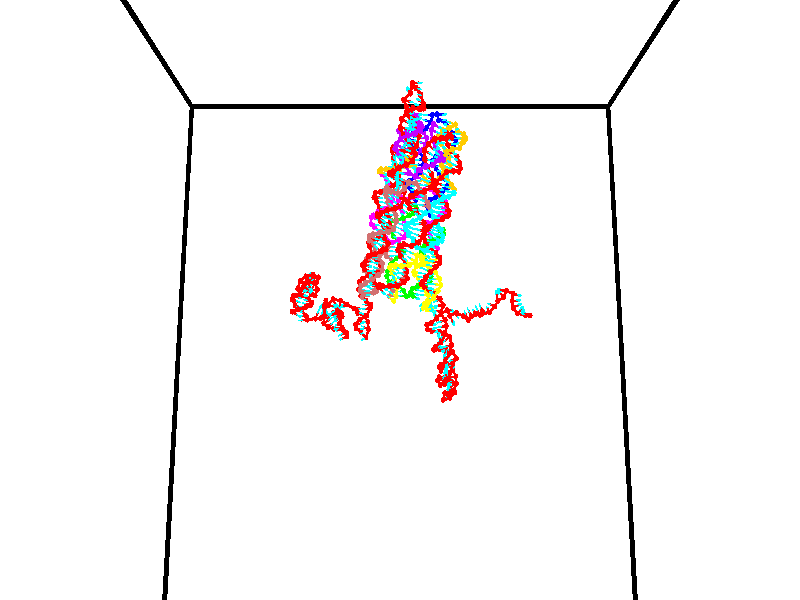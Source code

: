 // switches for output
#declare DRAW_BASES = 1; // possible values are 0, 1; only relevant for DNA ribbons
#declare DRAW_BASES_TYPE = 3; // possible values are 1, 2, 3; only relevant for DNA ribbons
#declare DRAW_FOG = 0; // set to 1 to enable fog

#include "colors.inc"

#include "transforms.inc"
background { rgb <1, 1, 1>}

#default {
   normal{
       ripples 0.25
       frequency 0.20
       turbulence 0.2
       lambda 5
   }
	finish {
		phong 0.1
		phong_size 40.
	}
}

// original window dimensions: 1024x640


// camera settings

camera {
	sky <0, 0.179814, -0.983701>
	up <0, 0.179814, -0.983701>
	right 1.6 * <1, 0, 0>
	location <35, 94.9851, 44.8844>
	look_at <35, 29.7336, 32.9568>
	direction <0, -65.2515, -11.9276>
	angle 67.0682
}


# declare cpy_camera_pos = <35, 94.9851, 44.8844>;
# if (DRAW_FOG = 1)
fog {
	fog_type 2
	up vnormalize(cpy_camera_pos)
	color rgbt<1,1,1,0.3>
	distance 1e-5
	fog_alt 3e-3
	fog_offset 56
}
# end


// LIGHTS

# declare lum = 6;
global_settings {
	ambient_light rgb lum * <0.05, 0.05, 0.05>
	max_trace_level 15
}# declare cpy_direct_light_amount = 0.25;
light_source
{	1000 * <-1, -1.16352, -0.803886>,
	rgb lum * cpy_direct_light_amount
	parallel
}

light_source
{	1000 * <1, 1.16352, 0.803886>,
	rgb lum * cpy_direct_light_amount
	parallel
}

// strand 0

// nucleotide -1

// particle -1
sphere {
	<24.108339, 34.833382, 34.878345> 0.250000
	pigment { color rgbt <1,0,0,0> }
	no_shadow
}
cylinder {
	<24.454493, 34.789242, 35.073868>,  <24.662184, 34.762756, 35.191181>, 0.100000
	pigment { color rgbt <1,0,0,0> }
	no_shadow
}
cylinder {
	<24.454493, 34.789242, 35.073868>,  <24.108339, 34.833382, 34.878345>, 0.100000
	pigment { color rgbt <1,0,0,0> }
	no_shadow
}

// particle -1
sphere {
	<24.454493, 34.789242, 35.073868> 0.100000
	pigment { color rgbt <1,0,0,0> }
	no_shadow
}
sphere {
	0, 1
	scale<0.080000,0.200000,0.300000>
	matrix <0.482468, -0.080104, -0.872243,
		0.135410, 0.990659, -0.016079,
		0.865383, -0.110353, 0.488808,
		24.714108, 34.756134, 35.220509>
	pigment { color rgbt <0,1,1,0> }
	no_shadow
}
cylinder {
	<24.754652, 35.289280, 34.745014>,  <24.108339, 34.833382, 34.878345>, 0.130000
	pigment { color rgbt <1,0,0,0> }
	no_shadow
}

// nucleotide -1

// particle -1
sphere {
	<24.754652, 35.289280, 34.745014> 0.250000
	pigment { color rgbt <1,0,0,0> }
	no_shadow
}
cylinder {
	<24.848841, 34.904587, 34.801048>,  <24.905354, 34.673771, 34.834667>, 0.100000
	pigment { color rgbt <1,0,0,0> }
	no_shadow
}
cylinder {
	<24.848841, 34.904587, 34.801048>,  <24.754652, 35.289280, 34.745014>, 0.100000
	pigment { color rgbt <1,0,0,0> }
	no_shadow
}

// particle -1
sphere {
	<24.848841, 34.904587, 34.801048> 0.100000
	pigment { color rgbt <1,0,0,0> }
	no_shadow
}
sphere {
	0, 1
	scale<0.080000,0.200000,0.300000>
	matrix <0.201671, -0.092650, -0.975061,
		0.950727, 0.257850, 0.172137,
		0.235471, -0.961732, 0.140085,
		24.919481, 34.616066, 34.843075>
	pigment { color rgbt <0,1,1,0> }
	no_shadow
}
cylinder {
	<25.493519, 34.985966, 34.536533>,  <24.754652, 35.289280, 34.745014>, 0.130000
	pigment { color rgbt <1,0,0,0> }
	no_shadow
}

// nucleotide -1

// particle -1
sphere {
	<25.493519, 34.985966, 34.536533> 0.250000
	pigment { color rgbt <1,0,0,0> }
	no_shadow
}
cylinder {
	<25.218613, 34.699322, 34.488972>,  <25.053669, 34.527336, 34.460434>, 0.100000
	pigment { color rgbt <1,0,0,0> }
	no_shadow
}
cylinder {
	<25.218613, 34.699322, 34.488972>,  <25.493519, 34.985966, 34.536533>, 0.100000
	pigment { color rgbt <1,0,0,0> }
	no_shadow
}

// particle -1
sphere {
	<25.218613, 34.699322, 34.488972> 0.100000
	pigment { color rgbt <1,0,0,0> }
	no_shadow
}
sphere {
	0, 1
	scale<0.080000,0.200000,0.300000>
	matrix <0.321593, -0.153388, -0.934371,
		0.651338, -0.680402, 0.335874,
		-0.687267, -0.716607, -0.118905,
		25.012432, 34.484341, 34.453300>
	pigment { color rgbt <0,1,1,0> }
	no_shadow
}
cylinder {
	<25.900566, 34.358425, 34.253433>,  <25.493519, 34.985966, 34.536533>, 0.130000
	pigment { color rgbt <1,0,0,0> }
	no_shadow
}

// nucleotide -1

// particle -1
sphere {
	<25.900566, 34.358425, 34.253433> 0.250000
	pigment { color rgbt <1,0,0,0> }
	no_shadow
}
cylinder {
	<25.513262, 34.315910, 34.162945>,  <25.280880, 34.290401, 34.108650>, 0.100000
	pigment { color rgbt <1,0,0,0> }
	no_shadow
}
cylinder {
	<25.513262, 34.315910, 34.162945>,  <25.900566, 34.358425, 34.253433>, 0.100000
	pigment { color rgbt <1,0,0,0> }
	no_shadow
}

// particle -1
sphere {
	<25.513262, 34.315910, 34.162945> 0.100000
	pigment { color rgbt <1,0,0,0> }
	no_shadow
}
sphere {
	0, 1
	scale<0.080000,0.200000,0.300000>
	matrix <0.232895, -0.055067, -0.970942,
		0.090741, -0.992809, 0.078073,
		-0.968259, -0.106287, -0.226223,
		25.222784, 34.284023, 34.095078>
	pigment { color rgbt <0,1,1,0> }
	no_shadow
}
cylinder {
	<25.930099, 33.788113, 33.904877>,  <25.900566, 34.358425, 34.253433>, 0.130000
	pigment { color rgbt <1,0,0,0> }
	no_shadow
}

// nucleotide -1

// particle -1
sphere {
	<25.930099, 33.788113, 33.904877> 0.250000
	pigment { color rgbt <1,0,0,0> }
	no_shadow
}
cylinder {
	<25.572327, 33.942539, 33.814590>,  <25.357664, 34.035194, 33.760418>, 0.100000
	pigment { color rgbt <1,0,0,0> }
	no_shadow
}
cylinder {
	<25.572327, 33.942539, 33.814590>,  <25.930099, 33.788113, 33.904877>, 0.100000
	pigment { color rgbt <1,0,0,0> }
	no_shadow
}

// particle -1
sphere {
	<25.572327, 33.942539, 33.814590> 0.100000
	pigment { color rgbt <1,0,0,0> }
	no_shadow
}
sphere {
	0, 1
	scale<0.080000,0.200000,0.300000>
	matrix <0.240866, -0.009375, -0.970513,
		-0.376801, -0.922422, -0.084605,
		-0.894430, 0.386068, -0.225713,
		25.303997, 34.058361, 33.746876>
	pigment { color rgbt <0,1,1,0> }
	no_shadow
}
cylinder {
	<25.462284, 33.396553, 33.488304>,  <25.930099, 33.788113, 33.904877>, 0.130000
	pigment { color rgbt <1,0,0,0> }
	no_shadow
}

// nucleotide -1

// particle -1
sphere {
	<25.462284, 33.396553, 33.488304> 0.250000
	pigment { color rgbt <1,0,0,0> }
	no_shadow
}
cylinder {
	<25.365873, 33.779190, 33.422768>,  <25.308027, 34.008770, 33.383446>, 0.100000
	pigment { color rgbt <1,0,0,0> }
	no_shadow
}
cylinder {
	<25.365873, 33.779190, 33.422768>,  <25.462284, 33.396553, 33.488304>, 0.100000
	pigment { color rgbt <1,0,0,0> }
	no_shadow
}

// particle -1
sphere {
	<25.365873, 33.779190, 33.422768> 0.100000
	pigment { color rgbt <1,0,0,0> }
	no_shadow
}
sphere {
	0, 1
	scale<0.080000,0.200000,0.300000>
	matrix <-0.068687, -0.185205, -0.980297,
		-0.968085, -0.225024, 0.110344,
		-0.241027, 0.956590, -0.163838,
		25.293566, 34.066166, 33.373615>
	pigment { color rgbt <0,1,1,0> }
	no_shadow
}
cylinder {
	<24.799652, 33.610069, 33.268677>,  <25.462284, 33.396553, 33.488304>, 0.130000
	pigment { color rgbt <1,0,0,0> }
	no_shadow
}

// nucleotide -1

// particle -1
sphere {
	<24.799652, 33.610069, 33.268677> 0.250000
	pigment { color rgbt <1,0,0,0> }
	no_shadow
}
cylinder {
	<25.048893, 33.878250, 33.107563>,  <25.198437, 34.039158, 33.010895>, 0.100000
	pigment { color rgbt <1,0,0,0> }
	no_shadow
}
cylinder {
	<25.048893, 33.878250, 33.107563>,  <24.799652, 33.610069, 33.268677>, 0.100000
	pigment { color rgbt <1,0,0,0> }
	no_shadow
}

// particle -1
sphere {
	<25.048893, 33.878250, 33.107563> 0.100000
	pigment { color rgbt <1,0,0,0> }
	no_shadow
}
sphere {
	0, 1
	scale<0.080000,0.200000,0.300000>
	matrix <-0.217215, -0.346387, -0.912597,
		-0.751373, 0.656133, -0.070202,
		0.623102, 0.670452, -0.402787,
		25.235825, 34.079384, 32.986729>
	pigment { color rgbt <0,1,1,0> }
	no_shadow
}
cylinder {
	<24.427481, 33.734665, 32.697838>,  <24.799652, 33.610069, 33.268677>, 0.130000
	pigment { color rgbt <1,0,0,0> }
	no_shadow
}

// nucleotide -1

// particle -1
sphere {
	<24.427481, 33.734665, 32.697838> 0.250000
	pigment { color rgbt <1,0,0,0> }
	no_shadow
}
cylinder {
	<24.824800, 33.780514, 32.692009>,  <25.063192, 33.808025, 32.688511>, 0.100000
	pigment { color rgbt <1,0,0,0> }
	no_shadow
}
cylinder {
	<24.824800, 33.780514, 32.692009>,  <24.427481, 33.734665, 32.697838>, 0.100000
	pigment { color rgbt <1,0,0,0> }
	no_shadow
}

// particle -1
sphere {
	<24.824800, 33.780514, 32.692009> 0.100000
	pigment { color rgbt <1,0,0,0> }
	no_shadow
}
sphere {
	0, 1
	scale<0.080000,0.200000,0.300000>
	matrix <0.056812, -0.594321, -0.802219,
		-0.100618, 0.796017, -0.596852,
		0.993302, 0.114627, -0.014576,
		25.122791, 33.814903, 32.687637>
	pigment { color rgbt <0,1,1,0> }
	no_shadow
}
cylinder {
	<24.648333, 33.824177, 32.063988>,  <24.427481, 33.734665, 32.697838>, 0.130000
	pigment { color rgbt <1,0,0,0> }
	no_shadow
}

// nucleotide -1

// particle -1
sphere {
	<24.648333, 33.824177, 32.063988> 0.250000
	pigment { color rgbt <1,0,0,0> }
	no_shadow
}
cylinder {
	<24.960424, 33.679832, 32.268349>,  <25.147680, 33.593227, 32.390965>, 0.100000
	pigment { color rgbt <1,0,0,0> }
	no_shadow
}
cylinder {
	<24.960424, 33.679832, 32.268349>,  <24.648333, 33.824177, 32.063988>, 0.100000
	pigment { color rgbt <1,0,0,0> }
	no_shadow
}

// particle -1
sphere {
	<24.960424, 33.679832, 32.268349> 0.100000
	pigment { color rgbt <1,0,0,0> }
	no_shadow
}
sphere {
	0, 1
	scale<0.080000,0.200000,0.300000>
	matrix <0.217626, -0.609158, -0.762605,
		0.586412, 0.706194, -0.396752,
		0.780231, -0.360856, 0.510903,
		25.194494, 33.571575, 32.421619>
	pigment { color rgbt <0,1,1,0> }
	no_shadow
}
cylinder {
	<25.237196, 33.787476, 31.616171>,  <24.648333, 33.824177, 32.063988>, 0.130000
	pigment { color rgbt <1,0,0,0> }
	no_shadow
}

// nucleotide -1

// particle -1
sphere {
	<25.237196, 33.787476, 31.616171> 0.250000
	pigment { color rgbt <1,0,0,0> }
	no_shadow
}
cylinder {
	<25.350096, 33.547779, 31.915836>,  <25.417835, 33.403961, 32.095634>, 0.100000
	pigment { color rgbt <1,0,0,0> }
	no_shadow
}
cylinder {
	<25.350096, 33.547779, 31.915836>,  <25.237196, 33.787476, 31.616171>, 0.100000
	pigment { color rgbt <1,0,0,0> }
	no_shadow
}

// particle -1
sphere {
	<25.350096, 33.547779, 31.915836> 0.100000
	pigment { color rgbt <1,0,0,0> }
	no_shadow
}
sphere {
	0, 1
	scale<0.080000,0.200000,0.300000>
	matrix <0.373007, -0.650920, -0.661187,
		0.883856, 0.466063, 0.039799,
		0.282249, -0.599240, 0.749165,
		25.434771, 33.368008, 32.140587>
	pigment { color rgbt <0,1,1,0> }
	no_shadow
}
cylinder {
	<25.947912, 33.573868, 31.410660>,  <25.237196, 33.787476, 31.616171>, 0.130000
	pigment { color rgbt <1,0,0,0> }
	no_shadow
}

// nucleotide -1

// particle -1
sphere {
	<25.947912, 33.573868, 31.410660> 0.250000
	pigment { color rgbt <1,0,0,0> }
	no_shadow
}
cylinder {
	<25.778294, 33.296314, 31.643454>,  <25.676523, 33.129780, 31.783131>, 0.100000
	pigment { color rgbt <1,0,0,0> }
	no_shadow
}
cylinder {
	<25.778294, 33.296314, 31.643454>,  <25.947912, 33.573868, 31.410660>, 0.100000
	pigment { color rgbt <1,0,0,0> }
	no_shadow
}

// particle -1
sphere {
	<25.778294, 33.296314, 31.643454> 0.100000
	pigment { color rgbt <1,0,0,0> }
	no_shadow
}
sphere {
	0, 1
	scale<0.080000,0.200000,0.300000>
	matrix <0.180992, -0.694590, -0.696266,
		0.887371, -0.189913, 0.420126,
		-0.424046, -0.693886, 0.581986,
		25.651079, 33.088150, 31.818050>
	pigment { color rgbt <0,1,1,0> }
	no_shadow
}
cylinder {
	<26.419439, 32.897430, 31.512466>,  <25.947912, 33.573868, 31.410660>, 0.130000
	pigment { color rgbt <1,0,0,0> }
	no_shadow
}

// nucleotide -1

// particle -1
sphere {
	<26.419439, 32.897430, 31.512466> 0.250000
	pigment { color rgbt <1,0,0,0> }
	no_shadow
}
cylinder {
	<26.021732, 32.863003, 31.537832>,  <25.783108, 32.842346, 31.553051>, 0.100000
	pigment { color rgbt <1,0,0,0> }
	no_shadow
}
cylinder {
	<26.021732, 32.863003, 31.537832>,  <26.419439, 32.897430, 31.512466>, 0.100000
	pigment { color rgbt <1,0,0,0> }
	no_shadow
}

// particle -1
sphere {
	<26.021732, 32.863003, 31.537832> 0.100000
	pigment { color rgbt <1,0,0,0> }
	no_shadow
}
sphere {
	0, 1
	scale<0.080000,0.200000,0.300000>
	matrix <0.026146, -0.770933, -0.636379,
		0.103658, -0.631075, 0.768765,
		-0.994269, -0.086066, 0.063413,
		25.723452, 32.837185, 31.556856>
	pigment { color rgbt <0,1,1,0> }
	no_shadow
}
cylinder {
	<26.199867, 32.247547, 31.797092>,  <26.419439, 32.897430, 31.512466>, 0.130000
	pigment { color rgbt <1,0,0,0> }
	no_shadow
}

// nucleotide -1

// particle -1
sphere {
	<26.199867, 32.247547, 31.797092> 0.250000
	pigment { color rgbt <1,0,0,0> }
	no_shadow
}
cylinder {
	<25.867428, 32.374859, 31.614676>,  <25.667965, 32.451244, 31.505224>, 0.100000
	pigment { color rgbt <1,0,0,0> }
	no_shadow
}
cylinder {
	<25.867428, 32.374859, 31.614676>,  <26.199867, 32.247547, 31.797092>, 0.100000
	pigment { color rgbt <1,0,0,0> }
	no_shadow
}

// particle -1
sphere {
	<25.867428, 32.374859, 31.614676> 0.100000
	pigment { color rgbt <1,0,0,0> }
	no_shadow
}
sphere {
	0, 1
	scale<0.080000,0.200000,0.300000>
	matrix <-0.021823, -0.838072, -0.545123,
		-0.555696, -0.443099, 0.703467,
		-0.831099, 0.318275, -0.456043,
		25.618097, 32.470341, 31.477863>
	pigment { color rgbt <0,1,1,0> }
	no_shadow
}
cylinder {
	<25.701191, 31.755802, 31.754795>,  <26.199867, 32.247547, 31.797092>, 0.130000
	pigment { color rgbt <1,0,0,0> }
	no_shadow
}

// nucleotide -1

// particle -1
sphere {
	<25.701191, 31.755802, 31.754795> 0.250000
	pigment { color rgbt <1,0,0,0> }
	no_shadow
}
cylinder {
	<25.625109, 31.998459, 31.446041>,  <25.579460, 32.144054, 31.260788>, 0.100000
	pigment { color rgbt <1,0,0,0> }
	no_shadow
}
cylinder {
	<25.625109, 31.998459, 31.446041>,  <25.701191, 31.755802, 31.754795>, 0.100000
	pigment { color rgbt <1,0,0,0> }
	no_shadow
}

// particle -1
sphere {
	<25.625109, 31.998459, 31.446041> 0.100000
	pigment { color rgbt <1,0,0,0> }
	no_shadow
}
sphere {
	0, 1
	scale<0.080000,0.200000,0.300000>
	matrix <-0.125631, -0.794814, -0.593706,
		-0.973673, -0.015952, 0.227389,
		-0.190203, 0.606643, -0.771886,
		25.568048, 32.180450, 31.214476>
	pigment { color rgbt <0,1,1,0> }
	no_shadow
}
cylinder {
	<25.077436, 31.513466, 31.524267>,  <25.701191, 31.755802, 31.754795>, 0.130000
	pigment { color rgbt <1,0,0,0> }
	no_shadow
}

// nucleotide -1

// particle -1
sphere {
	<25.077436, 31.513466, 31.524267> 0.250000
	pigment { color rgbt <1,0,0,0> }
	no_shadow
}
cylinder {
	<25.295050, 31.702499, 31.246941>,  <25.425617, 31.815920, 31.080544>, 0.100000
	pigment { color rgbt <1,0,0,0> }
	no_shadow
}
cylinder {
	<25.295050, 31.702499, 31.246941>,  <25.077436, 31.513466, 31.524267>, 0.100000
	pigment { color rgbt <1,0,0,0> }
	no_shadow
}

// particle -1
sphere {
	<25.295050, 31.702499, 31.246941> 0.100000
	pigment { color rgbt <1,0,0,0> }
	no_shadow
}
sphere {
	0, 1
	scale<0.080000,0.200000,0.300000>
	matrix <-0.054701, -0.804566, -0.591338,
		-0.837278, 0.359634, -0.411860,
		0.544034, 0.472585, -0.693318,
		25.458260, 31.844275, 31.038944>
	pigment { color rgbt <0,1,1,0> }
	no_shadow
}
cylinder {
	<24.797264, 32.056114, 31.885002>,  <25.077436, 31.513466, 31.524267>, 0.130000
	pigment { color rgbt <1,0,0,0> }
	no_shadow
}

// nucleotide -1

// particle -1
sphere {
	<24.797264, 32.056114, 31.885002> 0.250000
	pigment { color rgbt <1,0,0,0> }
	no_shadow
}
cylinder {
	<25.151917, 32.237694, 31.849638>,  <25.364708, 32.346642, 31.828419>, 0.100000
	pigment { color rgbt <1,0,0,0> }
	no_shadow
}
cylinder {
	<25.151917, 32.237694, 31.849638>,  <24.797264, 32.056114, 31.885002>, 0.100000
	pigment { color rgbt <1,0,0,0> }
	no_shadow
}

// particle -1
sphere {
	<25.151917, 32.237694, 31.849638> 0.100000
	pigment { color rgbt <1,0,0,0> }
	no_shadow
}
sphere {
	0, 1
	scale<0.080000,0.200000,0.300000>
	matrix <-0.240586, 0.615999, 0.750110,
		0.394970, -0.643801, 0.655377,
		0.886633, 0.453945, -0.088412,
		25.417906, 32.373878, 31.823114>
	pigment { color rgbt <0,1,1,0> }
	no_shadow
}
cylinder {
	<25.231024, 32.155537, 32.544403>,  <24.797264, 32.056114, 31.885002>, 0.130000
	pigment { color rgbt <1,0,0,0> }
	no_shadow
}

// nucleotide -1

// particle -1
sphere {
	<25.231024, 32.155537, 32.544403> 0.250000
	pigment { color rgbt <1,0,0,0> }
	no_shadow
}
cylinder {
	<25.392179, 32.447704, 32.323795>,  <25.488873, 32.623005, 32.191433>, 0.100000
	pigment { color rgbt <1,0,0,0> }
	no_shadow
}
cylinder {
	<25.392179, 32.447704, 32.323795>,  <25.231024, 32.155537, 32.544403>, 0.100000
	pigment { color rgbt <1,0,0,0> }
	no_shadow
}

// particle -1
sphere {
	<25.392179, 32.447704, 32.323795> 0.100000
	pigment { color rgbt <1,0,0,0> }
	no_shadow
}
sphere {
	0, 1
	scale<0.080000,0.200000,0.300000>
	matrix <0.059712, 0.580324, 0.812193,
		0.913299, -0.360155, 0.190191,
		0.402888, 0.730419, -0.551515,
		25.513046, 32.666828, 32.158340>
	pigment { color rgbt <0,1,1,0> }
	no_shadow
}
cylinder {
	<25.688108, 32.433804, 32.970524>,  <25.231024, 32.155537, 32.544403>, 0.130000
	pigment { color rgbt <1,0,0,0> }
	no_shadow
}

// nucleotide -1

// particle -1
sphere {
	<25.688108, 32.433804, 32.970524> 0.250000
	pigment { color rgbt <1,0,0,0> }
	no_shadow
}
cylinder {
	<25.656548, 32.743584, 32.719444>,  <25.637611, 32.929451, 32.568798>, 0.100000
	pigment { color rgbt <1,0,0,0> }
	no_shadow
}
cylinder {
	<25.656548, 32.743584, 32.719444>,  <25.688108, 32.433804, 32.970524>, 0.100000
	pigment { color rgbt <1,0,0,0> }
	no_shadow
}

// particle -1
sphere {
	<25.656548, 32.743584, 32.719444> 0.100000
	pigment { color rgbt <1,0,0,0> }
	no_shadow
}
sphere {
	0, 1
	scale<0.080000,0.200000,0.300000>
	matrix <-0.102552, 0.620012, 0.777861,
		0.991594, 0.125745, 0.030502,
		-0.078901, 0.774450, -0.627696,
		25.632877, 32.975918, 32.531136>
	pigment { color rgbt <0,1,1,0> }
	no_shadow
}
cylinder {
	<26.132088, 33.007362, 33.158855>,  <25.688108, 32.433804, 32.970524>, 0.130000
	pigment { color rgbt <1,0,0,0> }
	no_shadow
}

// nucleotide -1

// particle -1
sphere {
	<26.132088, 33.007362, 33.158855> 0.250000
	pigment { color rgbt <1,0,0,0> }
	no_shadow
}
cylinder {
	<25.852129, 33.191765, 32.940636>,  <25.684155, 33.302406, 32.809704>, 0.100000
	pigment { color rgbt <1,0,0,0> }
	no_shadow
}
cylinder {
	<25.852129, 33.191765, 32.940636>,  <26.132088, 33.007362, 33.158855>, 0.100000
	pigment { color rgbt <1,0,0,0> }
	no_shadow
}

// particle -1
sphere {
	<25.852129, 33.191765, 32.940636> 0.100000
	pigment { color rgbt <1,0,0,0> }
	no_shadow
}
sphere {
	0, 1
	scale<0.080000,0.200000,0.300000>
	matrix <-0.013948, 0.754841, 0.655759,
		0.714109, 0.466572, -0.521880,
		-0.699896, 0.461004, -0.545547,
		25.642160, 33.330067, 32.776970>
	pigment { color rgbt <0,1,1,0> }
	no_shadow
}
cylinder {
	<26.452126, 33.648376, 32.768047>,  <26.132088, 33.007362, 33.158855>, 0.130000
	pigment { color rgbt <1,0,0,0> }
	no_shadow
}

// nucleotide -1

// particle -1
sphere {
	<26.452126, 33.648376, 32.768047> 0.250000
	pigment { color rgbt <1,0,0,0> }
	no_shadow
}
cylinder {
	<26.058046, 33.708988, 32.800114>,  <25.821600, 33.745354, 32.819355>, 0.100000
	pigment { color rgbt <1,0,0,0> }
	no_shadow
}
cylinder {
	<26.058046, 33.708988, 32.800114>,  <26.452126, 33.648376, 32.768047>, 0.100000
	pigment { color rgbt <1,0,0,0> }
	no_shadow
}

// particle -1
sphere {
	<26.058046, 33.708988, 32.800114> 0.100000
	pigment { color rgbt <1,0,0,0> }
	no_shadow
}
sphere {
	0, 1
	scale<0.080000,0.200000,0.300000>
	matrix <0.171296, 0.851677, 0.495282,
		0.006770, 0.501682, -0.865025,
		-0.985196, 0.151528, 0.080170,
		25.762487, 33.754448, 32.824165>
	pigment { color rgbt <0,1,1,0> }
	no_shadow
}
cylinder {
	<26.264477, 34.210003, 32.328705>,  <26.452126, 33.648376, 32.768047>, 0.130000
	pigment { color rgbt <1,0,0,0> }
	no_shadow
}

// nucleotide -1

// particle -1
sphere {
	<26.264477, 34.210003, 32.328705> 0.250000
	pigment { color rgbt <1,0,0,0> }
	no_shadow
}
cylinder {
	<26.032021, 34.159344, 32.650261>,  <25.892548, 34.128948, 32.843193>, 0.100000
	pigment { color rgbt <1,0,0,0> }
	no_shadow
}
cylinder {
	<26.032021, 34.159344, 32.650261>,  <26.264477, 34.210003, 32.328705>, 0.100000
	pigment { color rgbt <1,0,0,0> }
	no_shadow
}

// particle -1
sphere {
	<26.032021, 34.159344, 32.650261> 0.100000
	pigment { color rgbt <1,0,0,0> }
	no_shadow
}
sphere {
	0, 1
	scale<0.080000,0.200000,0.300000>
	matrix <0.139696, 0.957629, 0.251857,
		-0.801724, 0.258665, -0.538824,
		-0.581140, -0.126648, 0.803888,
		25.857679, 34.121349, 32.891426>
	pigment { color rgbt <0,1,1,0> }
	no_shadow
}
cylinder {
	<25.697706, 34.733829, 32.336720>,  <26.264477, 34.210003, 32.328705>, 0.130000
	pigment { color rgbt <1,0,0,0> }
	no_shadow
}

// nucleotide -1

// particle -1
sphere {
	<25.697706, 34.733829, 32.336720> 0.250000
	pigment { color rgbt <1,0,0,0> }
	no_shadow
}
cylinder {
	<25.792412, 34.625607, 32.709972>,  <25.849236, 34.560673, 32.933926>, 0.100000
	pigment { color rgbt <1,0,0,0> }
	no_shadow
}
cylinder {
	<25.792412, 34.625607, 32.709972>,  <25.697706, 34.733829, 32.336720>, 0.100000
	pigment { color rgbt <1,0,0,0> }
	no_shadow
}

// particle -1
sphere {
	<25.792412, 34.625607, 32.709972> 0.100000
	pigment { color rgbt <1,0,0,0> }
	no_shadow
}
sphere {
	0, 1
	scale<0.080000,0.200000,0.300000>
	matrix <-0.071622, 0.952969, 0.294484,
		-0.968924, -0.136556, 0.206251,
		0.236765, -0.270560, 0.933135,
		25.863441, 34.544437, 32.989914>
	pigment { color rgbt <0,1,1,0> }
	no_shadow
}
cylinder {
	<25.222273, 34.945004, 32.756207>,  <25.697706, 34.733829, 32.336720>, 0.130000
	pigment { color rgbt <1,0,0,0> }
	no_shadow
}

// nucleotide -1

// particle -1
sphere {
	<25.222273, 34.945004, 32.756207> 0.250000
	pigment { color rgbt <1,0,0,0> }
	no_shadow
}
cylinder {
	<25.575039, 34.961220, 32.944069>,  <25.786699, 34.970947, 33.056786>, 0.100000
	pigment { color rgbt <1,0,0,0> }
	no_shadow
}
cylinder {
	<25.575039, 34.961220, 32.944069>,  <25.222273, 34.945004, 32.756207>, 0.100000
	pigment { color rgbt <1,0,0,0> }
	no_shadow
}

// particle -1
sphere {
	<25.575039, 34.961220, 32.944069> 0.100000
	pigment { color rgbt <1,0,0,0> }
	no_shadow
}
sphere {
	0, 1
	scale<0.080000,0.200000,0.300000>
	matrix <-0.098191, 0.990240, 0.098912,
		-0.461066, -0.133349, 0.877289,
		0.881917, 0.040537, 0.469659,
		25.839613, 34.973381, 33.084969>
	pigment { color rgbt <0,1,1,0> }
	no_shadow
}
cylinder {
	<24.892300, 35.059544, 33.358280>,  <25.222273, 34.945004, 32.756207>, 0.130000
	pigment { color rgbt <1,0,0,0> }
	no_shadow
}

// nucleotide -1

// particle -1
sphere {
	<24.892300, 35.059544, 33.358280> 0.250000
	pigment { color rgbt <1,0,0,0> }
	no_shadow
}
cylinder {
	<24.841986, 34.671314, 33.276138>,  <24.811796, 34.438377, 33.226852>, 0.100000
	pigment { color rgbt <1,0,0,0> }
	no_shadow
}
cylinder {
	<24.841986, 34.671314, 33.276138>,  <24.892300, 35.059544, 33.358280>, 0.100000
	pigment { color rgbt <1,0,0,0> }
	no_shadow
}

// particle -1
sphere {
	<24.841986, 34.671314, 33.276138> 0.100000
	pigment { color rgbt <1,0,0,0> }
	no_shadow
}
sphere {
	0, 1
	scale<0.080000,0.200000,0.300000>
	matrix <0.062921, -0.214384, 0.974720,
		-0.990060, 0.109686, 0.088036,
		-0.125787, -0.970571, -0.205352,
		24.804249, 34.380142, 33.214531>
	pigment { color rgbt <0,1,1,0> }
	no_shadow
}
cylinder {
	<24.199156, 34.773983, 33.513134>,  <24.892300, 35.059544, 33.358280>, 0.130000
	pigment { color rgbt <1,0,0,0> }
	no_shadow
}

// nucleotide -1

// particle -1
sphere {
	<24.199156, 34.773983, 33.513134> 0.250000
	pigment { color rgbt <1,0,0,0> }
	no_shadow
}
cylinder {
	<24.501673, 34.517872, 33.566902>,  <24.683184, 34.364204, 33.599163>, 0.100000
	pigment { color rgbt <1,0,0,0> }
	no_shadow
}
cylinder {
	<24.501673, 34.517872, 33.566902>,  <24.199156, 34.773983, 33.513134>, 0.100000
	pigment { color rgbt <1,0,0,0> }
	no_shadow
}

// particle -1
sphere {
	<24.501673, 34.517872, 33.566902> 0.100000
	pigment { color rgbt <1,0,0,0> }
	no_shadow
}
sphere {
	0, 1
	scale<0.080000,0.200000,0.300000>
	matrix <-0.210083, -0.043093, 0.976734,
		-0.619585, -0.766937, -0.167101,
		0.756294, -0.640274, 0.134421,
		24.728561, 34.325790, 33.607227>
	pigment { color rgbt <0,1,1,0> }
	no_shadow
}
cylinder {
	<23.938818, 34.135426, 33.709755>,  <24.199156, 34.773983, 33.513134>, 0.130000
	pigment { color rgbt <1,0,0,0> }
	no_shadow
}

// nucleotide -1

// particle -1
sphere {
	<23.938818, 34.135426, 33.709755> 0.250000
	pigment { color rgbt <1,0,0,0> }
	no_shadow
}
cylinder {
	<24.316093, 34.187447, 33.832054>,  <24.542459, 34.218658, 33.905434>, 0.100000
	pigment { color rgbt <1,0,0,0> }
	no_shadow
}
cylinder {
	<24.316093, 34.187447, 33.832054>,  <23.938818, 34.135426, 33.709755>, 0.100000
	pigment { color rgbt <1,0,0,0> }
	no_shadow
}

// particle -1
sphere {
	<24.316093, 34.187447, 33.832054> 0.100000
	pigment { color rgbt <1,0,0,0> }
	no_shadow
}
sphere {
	0, 1
	scale<0.080000,0.200000,0.300000>
	matrix <-0.302470, -0.044753, 0.952108,
		0.137505, -0.990497, -0.002874,
		0.943188, 0.130050, 0.305750,
		24.599051, 34.226460, 33.923779>
	pigment { color rgbt <0,1,1,0> }
	no_shadow
}
cylinder {
	<24.152643, 33.587933, 34.117790>,  <23.938818, 34.135426, 33.709755>, 0.130000
	pigment { color rgbt <1,0,0,0> }
	no_shadow
}

// nucleotide -1

// particle -1
sphere {
	<24.152643, 33.587933, 34.117790> 0.250000
	pigment { color rgbt <1,0,0,0> }
	no_shadow
}
cylinder {
	<24.394577, 33.884590, 34.233810>,  <24.539738, 34.062584, 34.303425>, 0.100000
	pigment { color rgbt <1,0,0,0> }
	no_shadow
}
cylinder {
	<24.394577, 33.884590, 34.233810>,  <24.152643, 33.587933, 34.117790>, 0.100000
	pigment { color rgbt <1,0,0,0> }
	no_shadow
}

// particle -1
sphere {
	<24.394577, 33.884590, 34.233810> 0.100000
	pigment { color rgbt <1,0,0,0> }
	no_shadow
}
sphere {
	0, 1
	scale<0.080000,0.200000,0.300000>
	matrix <-0.042797, -0.333433, 0.941802,
		0.795200, -0.582049, -0.169932,
		0.604835, 0.741648, 0.290055,
		24.576027, 34.107086, 34.320827>
	pigment { color rgbt <0,1,1,0> }
	no_shadow
}
cylinder {
	<24.782722, 33.276443, 34.494160>,  <24.152643, 33.587933, 34.117790>, 0.130000
	pigment { color rgbt <1,0,0,0> }
	no_shadow
}

// nucleotide -1

// particle -1
sphere {
	<24.782722, 33.276443, 34.494160> 0.250000
	pigment { color rgbt <1,0,0,0> }
	no_shadow
}
cylinder {
	<24.825312, 33.660862, 34.596180>,  <24.850864, 33.891514, 34.657394>, 0.100000
	pigment { color rgbt <1,0,0,0> }
	no_shadow
}
cylinder {
	<24.825312, 33.660862, 34.596180>,  <24.782722, 33.276443, 34.494160>, 0.100000
	pigment { color rgbt <1,0,0,0> }
	no_shadow
}

// particle -1
sphere {
	<24.825312, 33.660862, 34.596180> 0.100000
	pigment { color rgbt <1,0,0,0> }
	no_shadow
}
sphere {
	0, 1
	scale<0.080000,0.200000,0.300000>
	matrix <0.143308, -0.268666, 0.952513,
		0.983934, -0.064865, -0.166331,
		0.106472, 0.961047, 0.255055,
		24.857254, 33.949177, 34.672695>
	pigment { color rgbt <0,1,1,0> }
	no_shadow
}
cylinder {
	<25.305128, 33.407772, 35.042725>,  <24.782722, 33.276443, 34.494160>, 0.130000
	pigment { color rgbt <1,0,0,0> }
	no_shadow
}

// nucleotide -1

// particle -1
sphere {
	<25.305128, 33.407772, 35.042725> 0.250000
	pigment { color rgbt <1,0,0,0> }
	no_shadow
}
cylinder {
	<25.028282, 33.695194, 35.070030>,  <24.862175, 33.867645, 35.086414>, 0.100000
	pigment { color rgbt <1,0,0,0> }
	no_shadow
}
cylinder {
	<25.028282, 33.695194, 35.070030>,  <25.305128, 33.407772, 35.042725>, 0.100000
	pigment { color rgbt <1,0,0,0> }
	no_shadow
}

// particle -1
sphere {
	<25.028282, 33.695194, 35.070030> 0.100000
	pigment { color rgbt <1,0,0,0> }
	no_shadow
}
sphere {
	0, 1
	scale<0.080000,0.200000,0.300000>
	matrix <0.017504, -0.077846, 0.996812,
		0.721575, 0.691103, 0.041301,
		-0.692115, 0.718552, 0.068268,
		24.820648, 33.910759, 35.090511>
	pigment { color rgbt <0,1,1,0> }
	no_shadow
}
cylinder {
	<25.530821, 33.985298, 35.441284>,  <25.305128, 33.407772, 35.042725>, 0.130000
	pigment { color rgbt <1,0,0,0> }
	no_shadow
}

// nucleotide -1

// particle -1
sphere {
	<25.530821, 33.985298, 35.441284> 0.250000
	pigment { color rgbt <1,0,0,0> }
	no_shadow
}
cylinder {
	<25.133562, 33.950825, 35.472862>,  <24.895206, 33.930141, 35.491810>, 0.100000
	pigment { color rgbt <1,0,0,0> }
	no_shadow
}
cylinder {
	<25.133562, 33.950825, 35.472862>,  <25.530821, 33.985298, 35.441284>, 0.100000
	pigment { color rgbt <1,0,0,0> }
	no_shadow
}

// particle -1
sphere {
	<25.133562, 33.950825, 35.472862> 0.100000
	pigment { color rgbt <1,0,0,0> }
	no_shadow
}
sphere {
	0, 1
	scale<0.080000,0.200000,0.300000>
	matrix <0.084799, -0.066466, 0.994179,
		-0.080439, 0.994059, 0.073319,
		-0.993146, -0.086188, 0.078949,
		24.835619, 33.924969, 35.496548>
	pigment { color rgbt <0,1,1,0> }
	no_shadow
}
cylinder {
	<26.323362, 33.811310, 35.319244>,  <25.530821, 33.985298, 35.441284>, 0.130000
	pigment { color rgbt <1,0,0,0> }
	no_shadow
}

// nucleotide -1

// particle -1
sphere {
	<26.323362, 33.811310, 35.319244> 0.250000
	pigment { color rgbt <1,0,0,0> }
	no_shadow
}
cylinder {
	<26.480011, 33.759350, 34.954880>,  <26.574001, 33.728176, 34.736259>, 0.100000
	pigment { color rgbt <1,0,0,0> }
	no_shadow
}
cylinder {
	<26.480011, 33.759350, 34.954880>,  <26.323362, 33.811310, 35.319244>, 0.100000
	pigment { color rgbt <1,0,0,0> }
	no_shadow
}

// particle -1
sphere {
	<26.480011, 33.759350, 34.954880> 0.100000
	pigment { color rgbt <1,0,0,0> }
	no_shadow
}
sphere {
	0, 1
	scale<0.080000,0.200000,0.300000>
	matrix <0.914617, -0.053212, 0.400804,
		-0.100535, -0.990098, 0.097968,
		0.391623, -0.129898, -0.910910,
		26.597498, 33.720379, 34.681606>
	pigment { color rgbt <0,1,1,0> }
	no_shadow
}
cylinder {
	<26.776396, 33.232994, 35.202709>,  <26.323362, 33.811310, 35.319244>, 0.130000
	pigment { color rgbt <1,0,0,0> }
	no_shadow
}

// nucleotide -1

// particle -1
sphere {
	<26.776396, 33.232994, 35.202709> 0.250000
	pigment { color rgbt <1,0,0,0> }
	no_shadow
}
cylinder {
	<26.913485, 33.497211, 34.935509>,  <26.995739, 33.655743, 34.775188>, 0.100000
	pigment { color rgbt <1,0,0,0> }
	no_shadow
}
cylinder {
	<26.913485, 33.497211, 34.935509>,  <26.776396, 33.232994, 35.202709>, 0.100000
	pigment { color rgbt <1,0,0,0> }
	no_shadow
}

// particle -1
sphere {
	<26.913485, 33.497211, 34.935509> 0.100000
	pigment { color rgbt <1,0,0,0> }
	no_shadow
}
sphere {
	0, 1
	scale<0.080000,0.200000,0.300000>
	matrix <0.914001, -0.070113, 0.399606,
		0.217123, -0.747505, -0.627769,
		0.342723, 0.660545, -0.667998,
		27.016302, 33.695374, 34.735111>
	pigment { color rgbt <0,1,1,0> }
	no_shadow
}
cylinder {
	<27.467804, 32.938324, 35.004261>,  <26.776396, 33.232994, 35.202709>, 0.130000
	pigment { color rgbt <1,0,0,0> }
	no_shadow
}

// nucleotide -1

// particle -1
sphere {
	<27.467804, 32.938324, 35.004261> 0.250000
	pigment { color rgbt <1,0,0,0> }
	no_shadow
}
cylinder {
	<27.462597, 33.327244, 34.910915>,  <27.459473, 33.560596, 34.854908>, 0.100000
	pigment { color rgbt <1,0,0,0> }
	no_shadow
}
cylinder {
	<27.462597, 33.327244, 34.910915>,  <27.467804, 32.938324, 35.004261>, 0.100000
	pigment { color rgbt <1,0,0,0> }
	no_shadow
}

// particle -1
sphere {
	<27.462597, 33.327244, 34.910915> 0.100000
	pigment { color rgbt <1,0,0,0> }
	no_shadow
}
sphere {
	0, 1
	scale<0.080000,0.200000,0.300000>
	matrix <0.925856, 0.099867, 0.364441,
		0.377652, -0.211321, -0.901511,
		-0.013017, 0.972301, -0.233368,
		27.458693, 33.618935, 34.840904>
	pigment { color rgbt <0,1,1,0> }
	no_shadow
}
cylinder {
	<28.088032, 33.092052, 34.713371>,  <27.467804, 32.938324, 35.004261>, 0.130000
	pigment { color rgbt <1,0,0,0> }
	no_shadow
}

// nucleotide -1

// particle -1
sphere {
	<28.088032, 33.092052, 34.713371> 0.250000
	pigment { color rgbt <1,0,0,0> }
	no_shadow
}
cylinder {
	<27.960691, 33.441490, 34.860603>,  <27.884287, 33.651154, 34.948940>, 0.100000
	pigment { color rgbt <1,0,0,0> }
	no_shadow
}
cylinder {
	<27.960691, 33.441490, 34.860603>,  <28.088032, 33.092052, 34.713371>, 0.100000
	pigment { color rgbt <1,0,0,0> }
	no_shadow
}

// particle -1
sphere {
	<27.960691, 33.441490, 34.860603> 0.100000
	pigment { color rgbt <1,0,0,0> }
	no_shadow
}
sphere {
	0, 1
	scale<0.080000,0.200000,0.300000>
	matrix <0.924212, 0.199636, 0.325543,
		0.210913, 0.443817, -0.870943,
		-0.318353, 0.873597, 0.368075,
		27.865185, 33.703568, 34.971027>
	pigment { color rgbt <0,1,1,0> }
	no_shadow
}
cylinder {
	<28.690790, 33.142799, 35.042316>,  <28.088032, 33.092052, 34.713371>, 0.130000
	pigment { color rgbt <1,0,0,0> }
	no_shadow
}

// nucleotide -1

// particle -1
sphere {
	<28.690790, 33.142799, 35.042316> 0.250000
	pigment { color rgbt <1,0,0,0> }
	no_shadow
}
cylinder {
	<28.501141, 33.463104, 35.188736>,  <28.387350, 33.655285, 35.276588>, 0.100000
	pigment { color rgbt <1,0,0,0> }
	no_shadow
}
cylinder {
	<28.501141, 33.463104, 35.188736>,  <28.690790, 33.142799, 35.042316>, 0.100000
	pigment { color rgbt <1,0,0,0> }
	no_shadow
}

// particle -1
sphere {
	<28.501141, 33.463104, 35.188736> 0.100000
	pigment { color rgbt <1,0,0,0> }
	no_shadow
}
sphere {
	0, 1
	scale<0.080000,0.200000,0.300000>
	matrix <0.850462, 0.308922, 0.425772,
		0.227860, 0.513180, -0.827482,
		-0.474125, 0.800758, 0.366049,
		28.358904, 33.703331, 35.298550>
	pigment { color rgbt <0,1,1,0> }
	no_shadow
}
cylinder {
	<28.548031, 33.734634, 34.588444>,  <28.690790, 33.142799, 35.042316>, 0.130000
	pigment { color rgbt <1,0,0,0> }
	no_shadow
}

// nucleotide -1

// particle -1
sphere {
	<28.548031, 33.734634, 34.588444> 0.250000
	pigment { color rgbt <1,0,0,0> }
	no_shadow
}
cylinder {
	<28.347788, 34.053806, 34.722725>,  <28.227642, 34.245312, 34.803295>, 0.100000
	pigment { color rgbt <1,0,0,0> }
	no_shadow
}
cylinder {
	<28.347788, 34.053806, 34.722725>,  <28.548031, 33.734634, 34.588444>, 0.100000
	pigment { color rgbt <1,0,0,0> }
	no_shadow
}

// particle -1
sphere {
	<28.347788, 34.053806, 34.722725> 0.100000
	pigment { color rgbt <1,0,0,0> }
	no_shadow
}
sphere {
	0, 1
	scale<0.080000,0.200000,0.300000>
	matrix <0.528642, -0.025302, 0.848468,
		0.685513, 0.602217, -0.409154,
		-0.500609, 0.797932, 0.335702,
		28.197605, 34.293186, 34.823437>
	pigment { color rgbt <0,1,1,0> }
	no_shadow
}
cylinder {
	<29.010073, 34.174187, 34.906853>,  <28.548031, 33.734634, 34.588444>, 0.130000
	pigment { color rgbt <1,0,0,0> }
	no_shadow
}

// nucleotide -1

// particle -1
sphere {
	<29.010073, 34.174187, 34.906853> 0.250000
	pigment { color rgbt <1,0,0,0> }
	no_shadow
}
cylinder {
	<28.647945, 34.220066, 35.070435>,  <28.430670, 34.247593, 35.168583>, 0.100000
	pigment { color rgbt <1,0,0,0> }
	no_shadow
}
cylinder {
	<28.647945, 34.220066, 35.070435>,  <29.010073, 34.174187, 34.906853>, 0.100000
	pigment { color rgbt <1,0,0,0> }
	no_shadow
}

// particle -1
sphere {
	<28.647945, 34.220066, 35.070435> 0.100000
	pigment { color rgbt <1,0,0,0> }
	no_shadow
}
sphere {
	0, 1
	scale<0.080000,0.200000,0.300000>
	matrix <0.423865, 0.182232, 0.887203,
		0.027234, 0.976543, -0.213594,
		-0.905316, 0.114697, 0.408959,
		28.376350, 34.254475, 35.193123>
	pigment { color rgbt <0,1,1,0> }
	no_shadow
}
cylinder {
	<29.143095, 34.741425, 35.261425>,  <29.010073, 34.174187, 34.906853>, 0.130000
	pigment { color rgbt <1,0,0,0> }
	no_shadow
}

// nucleotide -1

// particle -1
sphere {
	<29.143095, 34.741425, 35.261425> 0.250000
	pigment { color rgbt <1,0,0,0> }
	no_shadow
}
cylinder {
	<28.819220, 34.573372, 35.425323>,  <28.624895, 34.472542, 35.523663>, 0.100000
	pigment { color rgbt <1,0,0,0> }
	no_shadow
}
cylinder {
	<28.819220, 34.573372, 35.425323>,  <29.143095, 34.741425, 35.261425>, 0.100000
	pigment { color rgbt <1,0,0,0> }
	no_shadow
}

// particle -1
sphere {
	<28.819220, 34.573372, 35.425323> 0.100000
	pigment { color rgbt <1,0,0,0> }
	no_shadow
}
sphere {
	0, 1
	scale<0.080000,0.200000,0.300000>
	matrix <0.348081, 0.218326, 0.911687,
		-0.472488, 0.880808, -0.030536,
		-0.809688, -0.420133, 0.409749,
		28.576313, 34.447330, 35.548248>
	pigment { color rgbt <0,1,1,0> }
	no_shadow
}
cylinder {
	<28.975008, 35.076580, 35.899029>,  <29.143095, 34.741425, 35.261425>, 0.130000
	pigment { color rgbt <1,0,0,0> }
	no_shadow
}

// nucleotide -1

// particle -1
sphere {
	<28.975008, 35.076580, 35.899029> 0.250000
	pigment { color rgbt <1,0,0,0> }
	no_shadow
}
cylinder {
	<28.781408, 34.727512, 35.924950>,  <28.665249, 34.518074, 35.940502>, 0.100000
	pigment { color rgbt <1,0,0,0> }
	no_shadow
}
cylinder {
	<28.781408, 34.727512, 35.924950>,  <28.975008, 35.076580, 35.899029>, 0.100000
	pigment { color rgbt <1,0,0,0> }
	no_shadow
}

// particle -1
sphere {
	<28.781408, 34.727512, 35.924950> 0.100000
	pigment { color rgbt <1,0,0,0> }
	no_shadow
}
sphere {
	0, 1
	scale<0.080000,0.200000,0.300000>
	matrix <0.019863, 0.063080, 0.997811,
		-0.874842, 0.484229, -0.013197,
		-0.484001, -0.872665, 0.064803,
		28.636208, 34.465714, 35.944389>
	pigment { color rgbt <0,1,1,0> }
	no_shadow
}
cylinder {
	<29.278728, 34.754189, 36.409206>,  <28.975008, 35.076580, 35.899029>, 0.130000
	pigment { color rgbt <1,0,0,0> }
	no_shadow
}

// nucleotide -1

// particle -1
sphere {
	<29.278728, 34.754189, 36.409206> 0.250000
	pigment { color rgbt <1,0,0,0> }
	no_shadow
}
cylinder {
	<28.885002, 34.824093, 36.399525>,  <28.648767, 34.866035, 36.393715>, 0.100000
	pigment { color rgbt <1,0,0,0> }
	no_shadow
}
cylinder {
	<28.885002, 34.824093, 36.399525>,  <29.278728, 34.754189, 36.409206>, 0.100000
	pigment { color rgbt <1,0,0,0> }
	no_shadow
}

// particle -1
sphere {
	<28.885002, 34.824093, 36.399525> 0.100000
	pigment { color rgbt <1,0,0,0> }
	no_shadow
}
sphere {
	0, 1
	scale<0.080000,0.200000,0.300000>
	matrix <0.038407, 0.346138, 0.937397,
		0.172194, 0.921764, -0.347420,
		-0.984314, 0.174758, -0.024201,
		28.589708, 34.876522, 36.392265>
	pigment { color rgbt <0,1,1,0> }
	no_shadow
}
cylinder {
	<29.631346, 34.327667, 36.933125>,  <29.278728, 34.754189, 36.409206>, 0.130000
	pigment { color rgbt <1,0,0,0> }
	no_shadow
}

// nucleotide -1

// particle -1
sphere {
	<29.631346, 34.327667, 36.933125> 0.250000
	pigment { color rgbt <1,0,0,0> }
	no_shadow
}
cylinder {
	<29.294563, 34.133827, 37.028011>,  <29.092495, 34.017525, 37.084946>, 0.100000
	pigment { color rgbt <1,0,0,0> }
	no_shadow
}
cylinder {
	<29.294563, 34.133827, 37.028011>,  <29.631346, 34.327667, 36.933125>, 0.100000
	pigment { color rgbt <1,0,0,0> }
	no_shadow
}

// particle -1
sphere {
	<29.294563, 34.133827, 37.028011> 0.100000
	pigment { color rgbt <1,0,0,0> }
	no_shadow
}
sphere {
	0, 1
	scale<0.080000,0.200000,0.300000>
	matrix <-0.122388, -0.256669, -0.958719,
		0.525483, -0.836231, 0.156795,
		-0.841955, -0.484601, 0.237220,
		29.041977, 33.988445, 37.099178>
	pigment { color rgbt <0,1,1,0> }
	no_shadow
}
cylinder {
	<29.499912, 33.557068, 36.523727>,  <29.631346, 34.327667, 36.933125>, 0.130000
	pigment { color rgbt <1,0,0,0> }
	no_shadow
}

// nucleotide -1

// particle -1
sphere {
	<29.499912, 33.557068, 36.523727> 0.250000
	pigment { color rgbt <1,0,0,0> }
	no_shadow
}
cylinder {
	<29.168476, 33.746071, 36.643841>,  <28.969614, 33.859474, 36.715908>, 0.100000
	pigment { color rgbt <1,0,0,0> }
	no_shadow
}
cylinder {
	<29.168476, 33.746071, 36.643841>,  <29.499912, 33.557068, 36.523727>, 0.100000
	pigment { color rgbt <1,0,0,0> }
	no_shadow
}

// particle -1
sphere {
	<29.168476, 33.746071, 36.643841> 0.100000
	pigment { color rgbt <1,0,0,0> }
	no_shadow
}
sphere {
	0, 1
	scale<0.080000,0.200000,0.300000>
	matrix <-0.437372, -0.211501, -0.874056,
		-0.349491, -0.855570, 0.381911,
		-0.828590, 0.472512, 0.300285,
		28.919899, 33.887825, 36.733925>
	pigment { color rgbt <0,1,1,0> }
	no_shadow
}
cylinder {
	<29.039608, 33.318058, 36.036968>,  <29.499912, 33.557068, 36.523727>, 0.130000
	pigment { color rgbt <1,0,0,0> }
	no_shadow
}

// nucleotide -1

// particle -1
sphere {
	<29.039608, 33.318058, 36.036968> 0.250000
	pigment { color rgbt <1,0,0,0> }
	no_shadow
}
cylinder {
	<28.834486, 33.624561, 36.191826>,  <28.711412, 33.808464, 36.284740>, 0.100000
	pigment { color rgbt <1,0,0,0> }
	no_shadow
}
cylinder {
	<28.834486, 33.624561, 36.191826>,  <29.039608, 33.318058, 36.036968>, 0.100000
	pigment { color rgbt <1,0,0,0> }
	no_shadow
}

// particle -1
sphere {
	<28.834486, 33.624561, 36.191826> 0.100000
	pigment { color rgbt <1,0,0,0> }
	no_shadow
}
sphere {
	0, 1
	scale<0.080000,0.200000,0.300000>
	matrix <-0.630956, -0.030581, -0.775216,
		-0.582175, -0.641806, 0.499156,
		-0.512803, 0.766257, 0.387148,
		28.680645, 33.854439, 36.307972>
	pigment { color rgbt <0,1,1,0> }
	no_shadow
}
cylinder {
	<28.176756, 33.292583, 36.118916>,  <29.039608, 33.318058, 36.036968>, 0.130000
	pigment { color rgbt <1,0,0,0> }
	no_shadow
}

// nucleotide -1

// particle -1
sphere {
	<28.176756, 33.292583, 36.118916> 0.250000
	pigment { color rgbt <1,0,0,0> }
	no_shadow
}
cylinder {
	<28.310778, 33.661037, 36.039665>,  <28.391190, 33.882111, 35.992115>, 0.100000
	pigment { color rgbt <1,0,0,0> }
	no_shadow
}
cylinder {
	<28.310778, 33.661037, 36.039665>,  <28.176756, 33.292583, 36.118916>, 0.100000
	pigment { color rgbt <1,0,0,0> }
	no_shadow
}

// particle -1
sphere {
	<28.310778, 33.661037, 36.039665> 0.100000
	pigment { color rgbt <1,0,0,0> }
	no_shadow
}
sphere {
	0, 1
	scale<0.080000,0.200000,0.300000>
	matrix <-0.647594, 0.072404, -0.758537,
		-0.684369, 0.382454, 0.620780,
		0.335052, 0.921134, -0.198124,
		28.411293, 33.937378, 35.980228>
	pigment { color rgbt <0,1,1,0> }
	no_shadow
}
cylinder {
	<27.617201, 33.718349, 36.052837>,  <28.176756, 33.292583, 36.118916>, 0.130000
	pigment { color rgbt <1,0,0,0> }
	no_shadow
}

// nucleotide -1

// particle -1
sphere {
	<27.617201, 33.718349, 36.052837> 0.250000
	pigment { color rgbt <1,0,0,0> }
	no_shadow
}
cylinder {
	<27.904594, 33.937885, 35.881935>,  <28.077030, 34.069607, 35.779392>, 0.100000
	pigment { color rgbt <1,0,0,0> }
	no_shadow
}
cylinder {
	<27.904594, 33.937885, 35.881935>,  <27.617201, 33.718349, 36.052837>, 0.100000
	pigment { color rgbt <1,0,0,0> }
	no_shadow
}

// particle -1
sphere {
	<27.904594, 33.937885, 35.881935> 0.100000
	pigment { color rgbt <1,0,0,0> }
	no_shadow
}
sphere {
	0, 1
	scale<0.080000,0.200000,0.300000>
	matrix <-0.540093, 0.053170, -0.839924,
		-0.438270, 0.834232, 0.334629,
		0.718484, 0.548844, -0.427260,
		28.120140, 34.102539, 35.753757>
	pigment { color rgbt <0,1,1,0> }
	no_shadow
}
cylinder {
	<27.253752, 34.298943, 35.792061>,  <27.617201, 33.718349, 36.052837>, 0.130000
	pigment { color rgbt <1,0,0,0> }
	no_shadow
}

// nucleotide -1

// particle -1
sphere {
	<27.253752, 34.298943, 35.792061> 0.250000
	pigment { color rgbt <1,0,0,0> }
	no_shadow
}
cylinder {
	<27.602896, 34.293259, 35.596954>,  <27.812382, 34.289848, 35.479893>, 0.100000
	pigment { color rgbt <1,0,0,0> }
	no_shadow
}
cylinder {
	<27.602896, 34.293259, 35.596954>,  <27.253752, 34.298943, 35.792061>, 0.100000
	pigment { color rgbt <1,0,0,0> }
	no_shadow
}

// particle -1
sphere {
	<27.602896, 34.293259, 35.596954> 0.100000
	pigment { color rgbt <1,0,0,0> }
	no_shadow
}
sphere {
	0, 1
	scale<0.080000,0.200000,0.300000>
	matrix <-0.486174, 0.060341, -0.871776,
		0.041817, 0.998077, 0.045762,
		0.872861, -0.014206, -0.487762,
		27.864754, 34.288998, 35.450626>
	pigment { color rgbt <0,1,1,0> }
	no_shadow
}
cylinder {
	<27.330990, 34.860046, 35.270805>,  <27.253752, 34.298943, 35.792061>, 0.130000
	pigment { color rgbt <1,0,0,0> }
	no_shadow
}

// nucleotide -1

// particle -1
sphere {
	<27.330990, 34.860046, 35.270805> 0.250000
	pigment { color rgbt <1,0,0,0> }
	no_shadow
}
cylinder {
	<27.517460, 34.523426, 35.161648>,  <27.629343, 34.321453, 35.096153>, 0.100000
	pigment { color rgbt <1,0,0,0> }
	no_shadow
}
cylinder {
	<27.517460, 34.523426, 35.161648>,  <27.330990, 34.860046, 35.270805>, 0.100000
	pigment { color rgbt <1,0,0,0> }
	no_shadow
}

// particle -1
sphere {
	<27.517460, 34.523426, 35.161648> 0.100000
	pigment { color rgbt <1,0,0,0> }
	no_shadow
}
sphere {
	0, 1
	scale<0.080000,0.200000,0.300000>
	matrix <-0.687166, -0.150155, -0.710814,
		0.557210, 0.518889, -0.648284,
		0.466177, -0.841551, -0.272894,
		27.657312, 34.270962, 35.079781>
	pigment { color rgbt <0,1,1,0> }
	no_shadow
}
cylinder {
	<27.399790, 34.913048, 34.530815>,  <27.330990, 34.860046, 35.270805>, 0.130000
	pigment { color rgbt <1,0,0,0> }
	no_shadow
}

// nucleotide -1

// particle -1
sphere {
	<27.399790, 34.913048, 34.530815> 0.250000
	pigment { color rgbt <1,0,0,0> }
	no_shadow
}
cylinder {
	<27.401363, 34.528378, 34.640484>,  <27.402308, 34.297577, 34.706284>, 0.100000
	pigment { color rgbt <1,0,0,0> }
	no_shadow
}
cylinder {
	<27.401363, 34.528378, 34.640484>,  <27.399790, 34.913048, 34.530815>, 0.100000
	pigment { color rgbt <1,0,0,0> }
	no_shadow
}

// particle -1
sphere {
	<27.401363, 34.528378, 34.640484> 0.100000
	pigment { color rgbt <1,0,0,0> }
	no_shadow
}
sphere {
	0, 1
	scale<0.080000,0.200000,0.300000>
	matrix <-0.804356, -0.165941, -0.570505,
		0.594135, -0.218285, -0.774180,
		0.003935, -0.961673, 0.274170,
		27.402544, 34.239876, 34.722736>
	pigment { color rgbt <0,1,1,0> }
	no_shadow
}
cylinder {
	<27.448294, 34.500931, 33.864437>,  <27.399790, 34.913048, 34.530815>, 0.130000
	pigment { color rgbt <1,0,0,0> }
	no_shadow
}

// nucleotide -1

// particle -1
sphere {
	<27.448294, 34.500931, 33.864437> 0.250000
	pigment { color rgbt <1,0,0,0> }
	no_shadow
}
cylinder {
	<27.290228, 34.291286, 34.166206>,  <27.195389, 34.165501, 34.347267>, 0.100000
	pigment { color rgbt <1,0,0,0> }
	no_shadow
}
cylinder {
	<27.290228, 34.291286, 34.166206>,  <27.448294, 34.500931, 33.864437>, 0.100000
	pigment { color rgbt <1,0,0,0> }
	no_shadow
}

// particle -1
sphere {
	<27.290228, 34.291286, 34.166206> 0.100000
	pigment { color rgbt <1,0,0,0> }
	no_shadow
}
sphere {
	0, 1
	scale<0.080000,0.200000,0.300000>
	matrix <-0.780648, -0.241277, -0.576519,
		0.484184, -0.816759, -0.313801,
		-0.395164, -0.524109, 0.754424,
		27.171679, 34.134052, 34.392532>
	pigment { color rgbt <0,1,1,0> }
	no_shadow
}
cylinder {
	<27.373627, 33.775761, 33.750004>,  <27.448294, 34.500931, 33.864437>, 0.130000
	pigment { color rgbt <1,0,0,0> }
	no_shadow
}

// nucleotide -1

// particle -1
sphere {
	<27.373627, 33.775761, 33.750004> 0.250000
	pigment { color rgbt <1,0,0,0> }
	no_shadow
}
cylinder {
	<27.104465, 33.850803, 34.036221>,  <26.942968, 33.895828, 34.207951>, 0.100000
	pigment { color rgbt <1,0,0,0> }
	no_shadow
}
cylinder {
	<27.104465, 33.850803, 34.036221>,  <27.373627, 33.775761, 33.750004>, 0.100000
	pigment { color rgbt <1,0,0,0> }
	no_shadow
}

// particle -1
sphere {
	<27.104465, 33.850803, 34.036221> 0.100000
	pigment { color rgbt <1,0,0,0> }
	no_shadow
}
sphere {
	0, 1
	scale<0.080000,0.200000,0.300000>
	matrix <-0.708090, -0.443236, -0.549683,
		0.214033, -0.876554, 0.431095,
		-0.672903, 0.187604, 0.715546,
		26.902594, 33.907085, 34.250885>
	pigment { color rgbt <0,1,1,0> }
	no_shadow
}
cylinder {
	<27.527992, 33.110950, 34.044163>,  <27.373627, 33.775761, 33.750004>, 0.130000
	pigment { color rgbt <1,0,0,0> }
	no_shadow
}

// nucleotide -1

// particle -1
sphere {
	<27.527992, 33.110950, 34.044163> 0.250000
	pigment { color rgbt <1,0,0,0> }
	no_shadow
}
cylinder {
	<27.916704, 33.175125, 34.113338>,  <28.149931, 33.213631, 34.154842>, 0.100000
	pigment { color rgbt <1,0,0,0> }
	no_shadow
}
cylinder {
	<27.916704, 33.175125, 34.113338>,  <27.527992, 33.110950, 34.044163>, 0.100000
	pigment { color rgbt <1,0,0,0> }
	no_shadow
}

// particle -1
sphere {
	<27.916704, 33.175125, 34.113338> 0.100000
	pigment { color rgbt <1,0,0,0> }
	no_shadow
}
sphere {
	0, 1
	scale<0.080000,0.200000,0.300000>
	matrix <0.209806, -0.922951, -0.322712,
		0.107839, 0.349888, -0.930564,
		0.971778, 0.160437, 0.172939,
		28.208237, 33.223255, 34.165218>
	pigment { color rgbt <0,1,1,0> }
	no_shadow
}
cylinder {
	<27.994385, 32.945366, 33.477329>,  <27.527992, 33.110950, 34.044163>, 0.130000
	pigment { color rgbt <1,0,0,0> }
	no_shadow
}

// nucleotide -1

// particle -1
sphere {
	<27.994385, 32.945366, 33.477329> 0.250000
	pigment { color rgbt <1,0,0,0> }
	no_shadow
}
cylinder {
	<28.199343, 32.878239, 33.814205>,  <28.322317, 32.837963, 34.016331>, 0.100000
	pigment { color rgbt <1,0,0,0> }
	no_shadow
}
cylinder {
	<28.199343, 32.878239, 33.814205>,  <27.994385, 32.945366, 33.477329>, 0.100000
	pigment { color rgbt <1,0,0,0> }
	no_shadow
}

// particle -1
sphere {
	<28.199343, 32.878239, 33.814205> 0.100000
	pigment { color rgbt <1,0,0,0> }
	no_shadow
}
sphere {
	0, 1
	scale<0.080000,0.200000,0.300000>
	matrix <0.371060, -0.841174, -0.393370,
		0.774445, 0.514065, -0.368743,
		0.512395, -0.167818, 0.842192,
		28.353062, 32.827892, 34.066864>
	pigment { color rgbt <0,1,1,0> }
	no_shadow
}
cylinder {
	<28.772768, 33.018299, 33.606770>,  <27.994385, 32.945366, 33.477329>, 0.130000
	pigment { color rgbt <1,0,0,0> }
	no_shadow
}

// nucleotide -1

// particle -1
sphere {
	<28.772768, 33.018299, 33.606770> 0.250000
	pigment { color rgbt <1,0,0,0> }
	no_shadow
}
cylinder {
	<28.719141, 32.743320, 33.892273>,  <28.686964, 32.578335, 34.063576>, 0.100000
	pigment { color rgbt <1,0,0,0> }
	no_shadow
}
cylinder {
	<28.719141, 32.743320, 33.892273>,  <28.772768, 33.018299, 33.606770>, 0.100000
	pigment { color rgbt <1,0,0,0> }
	no_shadow
}

// particle -1
sphere {
	<28.719141, 32.743320, 33.892273> 0.100000
	pigment { color rgbt <1,0,0,0> }
	no_shadow
}
sphere {
	0, 1
	scale<0.080000,0.200000,0.300000>
	matrix <0.469342, -0.678401, -0.565234,
		0.872779, 0.259216, 0.413599,
		-0.134068, -0.687444, 0.713755,
		28.678921, 32.537086, 34.106400>
	pigment { color rgbt <0,1,1,0> }
	no_shadow
}
cylinder {
	<29.453854, 32.725849, 33.902676>,  <28.772768, 33.018299, 33.606770>, 0.130000
	pigment { color rgbt <1,0,0,0> }
	no_shadow
}

// nucleotide -1

// particle -1
sphere {
	<29.453854, 32.725849, 33.902676> 0.250000
	pigment { color rgbt <1,0,0,0> }
	no_shadow
}
cylinder {
	<29.175280, 32.440975, 33.937950>,  <29.008135, 32.270050, 33.959114>, 0.100000
	pigment { color rgbt <1,0,0,0> }
	no_shadow
}
cylinder {
	<29.175280, 32.440975, 33.937950>,  <29.453854, 32.725849, 33.902676>, 0.100000
	pigment { color rgbt <1,0,0,0> }
	no_shadow
}

// particle -1
sphere {
	<29.175280, 32.440975, 33.937950> 0.100000
	pigment { color rgbt <1,0,0,0> }
	no_shadow
}
sphere {
	0, 1
	scale<0.080000,0.200000,0.300000>
	matrix <0.577366, -0.629048, -0.520526,
		0.426181, -0.311598, 0.849280,
		-0.696433, -0.712183, 0.088183,
		28.966351, 32.227322, 33.964405>
	pigment { color rgbt <0,1,1,0> }
	no_shadow
}
cylinder {
	<30.161915, 32.299896, 34.180527>,  <29.453854, 32.725849, 33.902676>, 0.130000
	pigment { color rgbt <1,0,0,0> }
	no_shadow
}

// nucleotide -1

// particle -1
sphere {
	<30.161915, 32.299896, 34.180527> 0.250000
	pigment { color rgbt <1,0,0,0> }
	no_shadow
}
cylinder {
	<30.533915, 32.442875, 34.214779>,  <30.757114, 32.528664, 34.235329>, 0.100000
	pigment { color rgbt <1,0,0,0> }
	no_shadow
}
cylinder {
	<30.533915, 32.442875, 34.214779>,  <30.161915, 32.299896, 34.180527>, 0.100000
	pigment { color rgbt <1,0,0,0> }
	no_shadow
}

// particle -1
sphere {
	<30.533915, 32.442875, 34.214779> 0.100000
	pigment { color rgbt <1,0,0,0> }
	no_shadow
}
sphere {
	0, 1
	scale<0.080000,0.200000,0.300000>
	matrix <0.014355, -0.268099, 0.963284,
		0.367282, -0.894624, -0.254463,
		0.929999, 0.357449, 0.085626,
		30.812914, 32.550110, 34.240467>
	pigment { color rgbt <0,1,1,0> }
	no_shadow
}
cylinder {
	<30.493809, 31.783739, 34.500820>,  <30.161915, 32.299896, 34.180527>, 0.130000
	pigment { color rgbt <1,0,0,0> }
	no_shadow
}

// nucleotide -1

// particle -1
sphere {
	<30.493809, 31.783739, 34.500820> 0.250000
	pigment { color rgbt <1,0,0,0> }
	no_shadow
}
cylinder {
	<30.711269, 32.113670, 34.562920>,  <30.841745, 32.311630, 34.600178>, 0.100000
	pigment { color rgbt <1,0,0,0> }
	no_shadow
}
cylinder {
	<30.711269, 32.113670, 34.562920>,  <30.493809, 31.783739, 34.500820>, 0.100000
	pigment { color rgbt <1,0,0,0> }
	no_shadow
}

// particle -1
sphere {
	<30.711269, 32.113670, 34.562920> 0.100000
	pigment { color rgbt <1,0,0,0> }
	no_shadow
}
sphere {
	0, 1
	scale<0.080000,0.200000,0.300000>
	matrix <0.005642, -0.188554, 0.982047,
		0.839291, -0.533017, -0.107161,
		0.543653, 0.824828, 0.155244,
		30.874365, 32.361118, 34.609493>
	pigment { color rgbt <0,1,1,0> }
	no_shadow
}
cylinder {
	<31.177258, 31.566998, 34.701389>,  <30.493809, 31.783739, 34.500820>, 0.130000
	pigment { color rgbt <1,0,0,0> }
	no_shadow
}

// nucleotide -1

// particle -1
sphere {
	<31.177258, 31.566998, 34.701389> 0.250000
	pigment { color rgbt <1,0,0,0> }
	no_shadow
}
cylinder {
	<31.124170, 31.936995, 34.843811>,  <31.092318, 32.158993, 34.929264>, 0.100000
	pigment { color rgbt <1,0,0,0> }
	no_shadow
}
cylinder {
	<31.124170, 31.936995, 34.843811>,  <31.177258, 31.566998, 34.701389>, 0.100000
	pigment { color rgbt <1,0,0,0> }
	no_shadow
}

// particle -1
sphere {
	<31.124170, 31.936995, 34.843811> 0.100000
	pigment { color rgbt <1,0,0,0> }
	no_shadow
}
sphere {
	0, 1
	scale<0.080000,0.200000,0.300000>
	matrix <0.069354, -0.349684, 0.934297,
		0.988724, 0.148694, -0.017742,
		-0.132720, 0.924992, 0.356054,
		31.084354, 32.214493, 34.950626>
	pigment { color rgbt <0,1,1,0> }
	no_shadow
}
cylinder {
	<31.582727, 31.599886, 35.251259>,  <31.177258, 31.566998, 34.701389>, 0.130000
	pigment { color rgbt <1,0,0,0> }
	no_shadow
}

// nucleotide -1

// particle -1
sphere {
	<31.582727, 31.599886, 35.251259> 0.250000
	pigment { color rgbt <1,0,0,0> }
	no_shadow
}
cylinder {
	<31.357433, 31.921608, 35.327007>,  <31.222258, 32.114643, 35.372456>, 0.100000
	pigment { color rgbt <1,0,0,0> }
	no_shadow
}
cylinder {
	<31.357433, 31.921608, 35.327007>,  <31.582727, 31.599886, 35.251259>, 0.100000
	pigment { color rgbt <1,0,0,0> }
	no_shadow
}

// particle -1
sphere {
	<31.357433, 31.921608, 35.327007> 0.100000
	pigment { color rgbt <1,0,0,0> }
	no_shadow
}
sphere {
	0, 1
	scale<0.080000,0.200000,0.300000>
	matrix <-0.086248, -0.285153, 0.954594,
		0.821784, 0.521326, 0.229977,
		-0.563233, 0.804305, 0.189371,
		31.188463, 32.162899, 35.383820>
	pigment { color rgbt <0,1,1,0> }
	no_shadow
}
cylinder {
	<31.683170, 31.669304, 35.944317>,  <31.582727, 31.599886, 35.251259>, 0.130000
	pigment { color rgbt <1,0,0,0> }
	no_shadow
}

// nucleotide -1

// particle -1
sphere {
	<31.683170, 31.669304, 35.944317> 0.250000
	pigment { color rgbt <1,0,0,0> }
	no_shadow
}
cylinder {
	<31.359667, 31.880484, 35.840645>,  <31.165564, 32.007191, 35.778442>, 0.100000
	pigment { color rgbt <1,0,0,0> }
	no_shadow
}
cylinder {
	<31.359667, 31.880484, 35.840645>,  <31.683170, 31.669304, 35.944317>, 0.100000
	pigment { color rgbt <1,0,0,0> }
	no_shadow
}

// particle -1
sphere {
	<31.359667, 31.880484, 35.840645> 0.100000
	pigment { color rgbt <1,0,0,0> }
	no_shadow
}
sphere {
	0, 1
	scale<0.080000,0.200000,0.300000>
	matrix <-0.375001, -0.123420, 0.918772,
		0.453078, 0.840259, 0.297799,
		-0.808761, 0.527951, -0.259179,
		31.117039, 32.038868, 35.762890>
	pigment { color rgbt <0,1,1,0> }
	no_shadow
}
cylinder {
	<31.416445, 31.732372, 36.688568>,  <31.683170, 31.669304, 35.944317>, 0.130000
	pigment { color rgbt <1,0,0,0> }
	no_shadow
}

// nucleotide -1

// particle -1
sphere {
	<31.416445, 31.732372, 36.688568> 0.250000
	pigment { color rgbt <1,0,0,0> }
	no_shadow
}
cylinder {
	<31.228828, 32.058956, 36.823265>,  <31.116259, 32.254906, 36.904083>, 0.100000
	pigment { color rgbt <1,0,0,0> }
	no_shadow
}
cylinder {
	<31.228828, 32.058956, 36.823265>,  <31.416445, 31.732372, 36.688568>, 0.100000
	pigment { color rgbt <1,0,0,0> }
	no_shadow
}

// particle -1
sphere {
	<31.228828, 32.058956, 36.823265> 0.100000
	pigment { color rgbt <1,0,0,0> }
	no_shadow
}
sphere {
	0, 1
	scale<0.080000,0.200000,0.300000>
	matrix <-0.152837, 0.300499, -0.941457,
		-0.869852, -0.493048, -0.016161,
		-0.469040, 0.816458, 0.336746,
		31.088116, 32.303894, 36.924290>
	pigment { color rgbt <0,1,1,0> }
	no_shadow
}
cylinder {
	<30.892504, 31.751650, 36.196579>,  <31.416445, 31.732372, 36.688568>, 0.130000
	pigment { color rgbt <1,0,0,0> }
	no_shadow
}

// nucleotide -1

// particle -1
sphere {
	<30.892504, 31.751650, 36.196579> 0.250000
	pigment { color rgbt <1,0,0,0> }
	no_shadow
}
cylinder {
	<30.965807, 32.125866, 36.317364>,  <31.009789, 32.350395, 36.389835>, 0.100000
	pigment { color rgbt <1,0,0,0> }
	no_shadow
}
cylinder {
	<30.965807, 32.125866, 36.317364>,  <30.892504, 31.751650, 36.196579>, 0.100000
	pigment { color rgbt <1,0,0,0> }
	no_shadow
}

// particle -1
sphere {
	<30.965807, 32.125866, 36.317364> 0.100000
	pigment { color rgbt <1,0,0,0> }
	no_shadow
}
sphere {
	0, 1
	scale<0.080000,0.200000,0.300000>
	matrix <-0.057018, 0.316766, -0.946788,
		-0.981410, 0.156290, 0.111393,
		0.183259, 0.935539, 0.301966,
		31.020784, 32.406528, 36.407955>
	pigment { color rgbt <0,1,1,0> }
	no_shadow
}
cylinder {
	<30.393915, 32.289242, 35.967758>,  <30.892504, 31.751650, 36.196579>, 0.130000
	pigment { color rgbt <1,0,0,0> }
	no_shadow
}

// nucleotide -1

// particle -1
sphere {
	<30.393915, 32.289242, 35.967758> 0.250000
	pigment { color rgbt <1,0,0,0> }
	no_shadow
}
cylinder {
	<30.751469, 32.463444, 36.010307>,  <30.966000, 32.567963, 36.035835>, 0.100000
	pigment { color rgbt <1,0,0,0> }
	no_shadow
}
cylinder {
	<30.751469, 32.463444, 36.010307>,  <30.393915, 32.289242, 35.967758>, 0.100000
	pigment { color rgbt <1,0,0,0> }
	no_shadow
}

// particle -1
sphere {
	<30.751469, 32.463444, 36.010307> 0.100000
	pigment { color rgbt <1,0,0,0> }
	no_shadow
}
sphere {
	0, 1
	scale<0.080000,0.200000,0.300000>
	matrix <-0.008066, 0.252861, -0.967469,
		-0.448230, 0.863945, 0.229541,
		0.893882, 0.435500, 0.106372,
		31.019632, 32.594093, 36.042217>
	pigment { color rgbt <0,1,1,0> }
	no_shadow
}
cylinder {
	<30.387829, 33.004250, 35.704021>,  <30.393915, 32.289242, 35.967758>, 0.130000
	pigment { color rgbt <1,0,0,0> }
	no_shadow
}

// nucleotide -1

// particle -1
sphere {
	<30.387829, 33.004250, 35.704021> 0.250000
	pigment { color rgbt <1,0,0,0> }
	no_shadow
}
cylinder {
	<30.710623, 32.782055, 35.623806>,  <30.904299, 32.648739, 35.575676>, 0.100000
	pigment { color rgbt <1,0,0,0> }
	no_shadow
}
cylinder {
	<30.710623, 32.782055, 35.623806>,  <30.387829, 33.004250, 35.704021>, 0.100000
	pigment { color rgbt <1,0,0,0> }
	no_shadow
}

// particle -1
sphere {
	<30.710623, 32.782055, 35.623806> 0.100000
	pigment { color rgbt <1,0,0,0> }
	no_shadow
}
sphere {
	0, 1
	scale<0.080000,0.200000,0.300000>
	matrix <-0.013204, 0.322514, -0.946473,
		0.590426, 0.766436, 0.252929,
		0.806984, -0.555482, -0.200540,
		30.952719, 32.615410, 35.563644>
	pigment { color rgbt <0,1,1,0> }
	no_shadow
}
cylinder {
	<30.857965, 33.464596, 35.339554>,  <30.387829, 33.004250, 35.704021>, 0.130000
	pigment { color rgbt <1,0,0,0> }
	no_shadow
}

// nucleotide -1

// particle -1
sphere {
	<30.857965, 33.464596, 35.339554> 0.250000
	pigment { color rgbt <1,0,0,0> }
	no_shadow
}
cylinder {
	<30.948988, 33.090103, 35.232449>,  <31.003601, 32.865410, 35.168186>, 0.100000
	pigment { color rgbt <1,0,0,0> }
	no_shadow
}
cylinder {
	<30.948988, 33.090103, 35.232449>,  <30.857965, 33.464596, 35.339554>, 0.100000
	pigment { color rgbt <1,0,0,0> }
	no_shadow
}

// particle -1
sphere {
	<30.948988, 33.090103, 35.232449> 0.100000
	pigment { color rgbt <1,0,0,0> }
	no_shadow
}
sphere {
	0, 1
	scale<0.080000,0.200000,0.300000>
	matrix <0.115590, 0.299002, -0.947226,
		0.966880, 0.184597, 0.176258,
		0.227557, -0.936227, -0.267761,
		31.017256, 32.809235, 35.152119>
	pigment { color rgbt <0,1,1,0> }
	no_shadow
}
cylinder {
	<31.595634, 33.399281, 34.982533>,  <30.857965, 33.464596, 35.339554>, 0.130000
	pigment { color rgbt <1,0,0,0> }
	no_shadow
}

// nucleotide -1

// particle -1
sphere {
	<31.595634, 33.399281, 34.982533> 0.250000
	pigment { color rgbt <1,0,0,0> }
	no_shadow
}
cylinder {
	<31.393621, 33.077988, 34.856190>,  <31.272413, 32.885212, 34.780384>, 0.100000
	pigment { color rgbt <1,0,0,0> }
	no_shadow
}
cylinder {
	<31.393621, 33.077988, 34.856190>,  <31.595634, 33.399281, 34.982533>, 0.100000
	pigment { color rgbt <1,0,0,0> }
	no_shadow
}

// particle -1
sphere {
	<31.393621, 33.077988, 34.856190> 0.100000
	pigment { color rgbt <1,0,0,0> }
	no_shadow
}
sphere {
	0, 1
	scale<0.080000,0.200000,0.300000>
	matrix <0.081061, 0.320198, -0.943876,
		0.859285, -0.502292, -0.096600,
		-0.505033, -0.803228, -0.315858,
		31.242111, 32.837021, 34.761433>
	pigment { color rgbt <0,1,1,0> }
	no_shadow
}
cylinder {
	<31.919245, 33.227398, 34.315590>,  <31.595634, 33.399281, 34.982533>, 0.130000
	pigment { color rgbt <1,0,0,0> }
	no_shadow
}

// nucleotide -1

// particle -1
sphere {
	<31.919245, 33.227398, 34.315590> 0.250000
	pigment { color rgbt <1,0,0,0> }
	no_shadow
}
cylinder {
	<31.567070, 33.037842, 34.322063>,  <31.355764, 32.924110, 34.325947>, 0.100000
	pigment { color rgbt <1,0,0,0> }
	no_shadow
}
cylinder {
	<31.567070, 33.037842, 34.322063>,  <31.919245, 33.227398, 34.315590>, 0.100000
	pigment { color rgbt <1,0,0,0> }
	no_shadow
}

// particle -1
sphere {
	<31.567070, 33.037842, 34.322063> 0.100000
	pigment { color rgbt <1,0,0,0> }
	no_shadow
}
sphere {
	0, 1
	scale<0.080000,0.200000,0.300000>
	matrix <-0.058512, 0.074703, -0.995488,
		0.470539, -0.877412, -0.093499,
		-0.880437, -0.473887, 0.016188,
		31.302938, 32.895676, 34.326920>
	pigment { color rgbt <0,1,1,0> }
	no_shadow
}
cylinder {
	<31.965134, 32.640430, 33.903629>,  <31.919245, 33.227398, 34.315590>, 0.130000
	pigment { color rgbt <1,0,0,0> }
	no_shadow
}

// nucleotide -1

// particle -1
sphere {
	<31.965134, 32.640430, 33.903629> 0.250000
	pigment { color rgbt <1,0,0,0> }
	no_shadow
}
cylinder {
	<31.600878, 32.804256, 33.925518>,  <31.382324, 32.902550, 33.938652>, 0.100000
	pigment { color rgbt <1,0,0,0> }
	no_shadow
}
cylinder {
	<31.600878, 32.804256, 33.925518>,  <31.965134, 32.640430, 33.903629>, 0.100000
	pigment { color rgbt <1,0,0,0> }
	no_shadow
}

// particle -1
sphere {
	<31.600878, 32.804256, 33.925518> 0.100000
	pigment { color rgbt <1,0,0,0> }
	no_shadow
}
sphere {
	0, 1
	scale<0.080000,0.200000,0.300000>
	matrix <0.020542, 0.177136, -0.983972,
		-0.412692, -0.894919, -0.169720,
		-0.910639, 0.409564, 0.054719,
		31.327686, 32.927124, 33.941933>
	pigment { color rgbt <0,1,1,0> }
	no_shadow
}
cylinder {
	<31.398478, 32.344406, 33.467880>,  <31.965134, 32.640430, 33.903629>, 0.130000
	pigment { color rgbt <1,0,0,0> }
	no_shadow
}

// nucleotide -1

// particle -1
sphere {
	<31.398478, 32.344406, 33.467880> 0.250000
	pigment { color rgbt <1,0,0,0> }
	no_shadow
}
cylinder {
	<31.343721, 32.737038, 33.521187>,  <31.310867, 32.972618, 33.553169>, 0.100000
	pigment { color rgbt <1,0,0,0> }
	no_shadow
}
cylinder {
	<31.343721, 32.737038, 33.521187>,  <31.398478, 32.344406, 33.467880>, 0.100000
	pigment { color rgbt <1,0,0,0> }
	no_shadow
}

// particle -1
sphere {
	<31.343721, 32.737038, 33.521187> 0.100000
	pigment { color rgbt <1,0,0,0> }
	no_shadow
}
sphere {
	0, 1
	scale<0.080000,0.200000,0.300000>
	matrix <0.118754, 0.149825, -0.981555,
		-0.983442, -0.118541, -0.137077,
		-0.136892, 0.981581, 0.133267,
		31.302654, 33.031513, 33.561169>
	pigment { color rgbt <0,1,1,0> }
	no_shadow
}
cylinder {
	<30.864824, 32.531384, 33.071762>,  <31.398478, 32.344406, 33.467880>, 0.130000
	pigment { color rgbt <1,0,0,0> }
	no_shadow
}

// nucleotide -1

// particle -1
sphere {
	<30.864824, 32.531384, 33.071762> 0.250000
	pigment { color rgbt <1,0,0,0> }
	no_shadow
}
cylinder {
	<31.064062, 32.873398, 33.129478>,  <31.183605, 33.078606, 33.164108>, 0.100000
	pigment { color rgbt <1,0,0,0> }
	no_shadow
}
cylinder {
	<31.064062, 32.873398, 33.129478>,  <30.864824, 32.531384, 33.071762>, 0.100000
	pigment { color rgbt <1,0,0,0> }
	no_shadow
}

// particle -1
sphere {
	<31.064062, 32.873398, 33.129478> 0.100000
	pigment { color rgbt <1,0,0,0> }
	no_shadow
}
sphere {
	0, 1
	scale<0.080000,0.200000,0.300000>
	matrix <0.080127, 0.120306, -0.989498,
		-0.863414, 0.504423, -0.008588,
		0.498093, 0.855034, 0.144291,
		31.213490, 33.129910, 33.172768>
	pigment { color rgbt <0,1,1,0> }
	no_shadow
}
cylinder {
	<30.659542, 32.973240, 32.590797>,  <30.864824, 32.531384, 33.071762>, 0.130000
	pigment { color rgbt <1,0,0,0> }
	no_shadow
}

// nucleotide -1

// particle -1
sphere {
	<30.659542, 32.973240, 32.590797> 0.250000
	pigment { color rgbt <1,0,0,0> }
	no_shadow
}
cylinder {
	<31.010176, 33.141514, 32.684280>,  <31.220556, 33.242477, 32.740372>, 0.100000
	pigment { color rgbt <1,0,0,0> }
	no_shadow
}
cylinder {
	<31.010176, 33.141514, 32.684280>,  <30.659542, 32.973240, 32.590797>, 0.100000
	pigment { color rgbt <1,0,0,0> }
	no_shadow
}

// particle -1
sphere {
	<31.010176, 33.141514, 32.684280> 0.100000
	pigment { color rgbt <1,0,0,0> }
	no_shadow
}
sphere {
	0, 1
	scale<0.080000,0.200000,0.300000>
	matrix <0.209332, 0.103969, -0.972301,
		-0.433333, 0.901228, 0.003075,
		0.876585, 0.420687, 0.233710,
		31.273151, 33.267719, 32.754395>
	pigment { color rgbt <0,1,1,0> }
	no_shadow
}
cylinder {
	<30.779465, 33.430519, 32.047237>,  <30.659542, 32.973240, 32.590797>, 0.130000
	pigment { color rgbt <1,0,0,0> }
	no_shadow
}

// nucleotide -1

// particle -1
sphere {
	<30.779465, 33.430519, 32.047237> 0.250000
	pigment { color rgbt <1,0,0,0> }
	no_shadow
}
cylinder {
	<31.131454, 33.428936, 32.237240>,  <31.342648, 33.427986, 32.351242>, 0.100000
	pigment { color rgbt <1,0,0,0> }
	no_shadow
}
cylinder {
	<31.131454, 33.428936, 32.237240>,  <30.779465, 33.430519, 32.047237>, 0.100000
	pigment { color rgbt <1,0,0,0> }
	no_shadow
}

// particle -1
sphere {
	<31.131454, 33.428936, 32.237240> 0.100000
	pigment { color rgbt <1,0,0,0> }
	no_shadow
}
sphere {
	0, 1
	scale<0.080000,0.200000,0.300000>
	matrix <0.468945, 0.166705, -0.867352,
		-0.075754, 0.985999, 0.148552,
		0.879972, -0.003958, 0.475008,
		31.395447, 33.427750, 32.379742>
	pigment { color rgbt <0,1,1,0> }
	no_shadow
}
cylinder {
	<31.128204, 34.030876, 31.861536>,  <30.779465, 33.430519, 32.047237>, 0.130000
	pigment { color rgbt <1,0,0,0> }
	no_shadow
}

// nucleotide -1

// particle -1
sphere {
	<31.128204, 34.030876, 31.861536> 0.250000
	pigment { color rgbt <1,0,0,0> }
	no_shadow
}
cylinder {
	<31.422705, 33.782681, 31.969559>,  <31.599405, 33.633762, 32.034370>, 0.100000
	pigment { color rgbt <1,0,0,0> }
	no_shadow
}
cylinder {
	<31.422705, 33.782681, 31.969559>,  <31.128204, 34.030876, 31.861536>, 0.100000
	pigment { color rgbt <1,0,0,0> }
	no_shadow
}

// particle -1
sphere {
	<31.422705, 33.782681, 31.969559> 0.100000
	pigment { color rgbt <1,0,0,0> }
	no_shadow
}
sphere {
	0, 1
	scale<0.080000,0.200000,0.300000>
	matrix <0.377184, 0.044946, -0.925047,
		0.561840, 0.782929, 0.267129,
		0.736253, -0.620485, 0.270056,
		31.643581, 33.596535, 32.050575>
	pigment { color rgbt <0,1,1,0> }
	no_shadow
}
cylinder {
	<31.781681, 34.309288, 31.652246>,  <31.128204, 34.030876, 31.861536>, 0.130000
	pigment { color rgbt <1,0,0,0> }
	no_shadow
}

// nucleotide -1

// particle -1
sphere {
	<31.781681, 34.309288, 31.652246> 0.250000
	pigment { color rgbt <1,0,0,0> }
	no_shadow
}
cylinder {
	<31.868855, 33.919739, 31.677757>,  <31.921158, 33.686008, 31.693064>, 0.100000
	pigment { color rgbt <1,0,0,0> }
	no_shadow
}
cylinder {
	<31.868855, 33.919739, 31.677757>,  <31.781681, 34.309288, 31.652246>, 0.100000
	pigment { color rgbt <1,0,0,0> }
	no_shadow
}

// particle -1
sphere {
	<31.868855, 33.919739, 31.677757> 0.100000
	pigment { color rgbt <1,0,0,0> }
	no_shadow
}
sphere {
	0, 1
	scale<0.080000,0.200000,0.300000>
	matrix <0.459765, 0.044806, -0.886909,
		0.860884, 0.222608, 0.457520,
		0.217933, -0.973878, 0.063775,
		31.934235, 33.627575, 31.696890>
	pigment { color rgbt <0,1,1,0> }
	no_shadow
}
cylinder {
	<32.523499, 34.176010, 31.589817>,  <31.781681, 34.309288, 31.652246>, 0.130000
	pigment { color rgbt <1,0,0,0> }
	no_shadow
}

// nucleotide -1

// particle -1
sphere {
	<32.523499, 34.176010, 31.589817> 0.250000
	pigment { color rgbt <1,0,0,0> }
	no_shadow
}
cylinder {
	<32.340481, 33.834175, 31.491566>,  <32.230671, 33.629074, 31.432615>, 0.100000
	pigment { color rgbt <1,0,0,0> }
	no_shadow
}
cylinder {
	<32.340481, 33.834175, 31.491566>,  <32.523499, 34.176010, 31.589817>, 0.100000
	pigment { color rgbt <1,0,0,0> }
	no_shadow
}

// particle -1
sphere {
	<32.340481, 33.834175, 31.491566> 0.100000
	pigment { color rgbt <1,0,0,0> }
	no_shadow
}
sphere {
	0, 1
	scale<0.080000,0.200000,0.300000>
	matrix <0.390315, 0.055175, -0.919027,
		0.798941, -0.516368, 0.308313,
		-0.457545, -0.854587, -0.245628,
		32.203217, 33.577801, 31.417877>
	pigment { color rgbt <0,1,1,0> }
	no_shadow
}
cylinder {
	<32.902607, 33.736805, 31.134958>,  <32.523499, 34.176010, 31.589817>, 0.130000
	pigment { color rgbt <1,0,0,0> }
	no_shadow
}

// nucleotide -1

// particle -1
sphere {
	<32.902607, 33.736805, 31.134958> 0.250000
	pigment { color rgbt <1,0,0,0> }
	no_shadow
}
cylinder {
	<32.572411, 33.519341, 31.074295>,  <32.374294, 33.388863, 31.037897>, 0.100000
	pigment { color rgbt <1,0,0,0> }
	no_shadow
}
cylinder {
	<32.572411, 33.519341, 31.074295>,  <32.902607, 33.736805, 31.134958>, 0.100000
	pigment { color rgbt <1,0,0,0> }
	no_shadow
}

// particle -1
sphere {
	<32.572411, 33.519341, 31.074295> 0.100000
	pigment { color rgbt <1,0,0,0> }
	no_shadow
}
sphere {
	0, 1
	scale<0.080000,0.200000,0.300000>
	matrix <0.265430, -0.136796, -0.954376,
		0.498112, -0.828081, 0.257228,
		-0.825489, -0.543663, -0.151658,
		32.324764, 33.356243, 31.028797>
	pigment { color rgbt <0,1,1,0> }
	no_shadow
}
cylinder {
	<33.041367, 33.018749, 30.922190>,  <32.902607, 33.736805, 31.134958>, 0.130000
	pigment { color rgbt <1,0,0,0> }
	no_shadow
}

// nucleotide -1

// particle -1
sphere {
	<33.041367, 33.018749, 30.922190> 0.250000
	pigment { color rgbt <1,0,0,0> }
	no_shadow
}
cylinder {
	<32.671204, 33.094543, 30.790909>,  <32.449104, 33.140018, 30.712141>, 0.100000
	pigment { color rgbt <1,0,0,0> }
	no_shadow
}
cylinder {
	<32.671204, 33.094543, 30.790909>,  <33.041367, 33.018749, 30.922190>, 0.100000
	pigment { color rgbt <1,0,0,0> }
	no_shadow
}

// particle -1
sphere {
	<32.671204, 33.094543, 30.790909> 0.100000
	pigment { color rgbt <1,0,0,0> }
	no_shadow
}
sphere {
	0, 1
	scale<0.080000,0.200000,0.300000>
	matrix <0.331207, -0.016506, -0.943413,
		-0.184177, -0.981745, -0.047483,
		-0.925408, 0.189482, -0.328201,
		32.393581, 33.151386, 30.692448>
	pigment { color rgbt <0,1,1,0> }
	no_shadow
}
cylinder {
	<32.917103, 32.591724, 30.341158>,  <33.041367, 33.018749, 30.922190>, 0.130000
	pigment { color rgbt <1,0,0,0> }
	no_shadow
}

// nucleotide -1

// particle -1
sphere {
	<32.917103, 32.591724, 30.341158> 0.250000
	pigment { color rgbt <1,0,0,0> }
	no_shadow
}
cylinder {
	<32.665554, 32.902275, 30.324368>,  <32.514626, 33.088608, 30.314293>, 0.100000
	pigment { color rgbt <1,0,0,0> }
	no_shadow
}
cylinder {
	<32.665554, 32.902275, 30.324368>,  <32.917103, 32.591724, 30.341158>, 0.100000
	pigment { color rgbt <1,0,0,0> }
	no_shadow
}

// particle -1
sphere {
	<32.665554, 32.902275, 30.324368> 0.100000
	pigment { color rgbt <1,0,0,0> }
	no_shadow
}
sphere {
	0, 1
	scale<0.080000,0.200000,0.300000>
	matrix <0.248192, 0.149285, -0.957139,
		-0.736835, -0.612332, -0.286571,
		-0.628868, 0.776378, -0.041978,
		32.476894, 33.135189, 30.311773>
	pigment { color rgbt <0,1,1,0> }
	no_shadow
}
cylinder {
	<32.503597, 32.480373, 29.786427>,  <32.917103, 32.591724, 30.341158>, 0.130000
	pigment { color rgbt <1,0,0,0> }
	no_shadow
}

// nucleotide -1

// particle -1
sphere {
	<32.503597, 32.480373, 29.786427> 0.250000
	pigment { color rgbt <1,0,0,0> }
	no_shadow
}
cylinder {
	<32.467339, 32.872841, 29.854649>,  <32.445583, 33.108322, 29.895582>, 0.100000
	pigment { color rgbt <1,0,0,0> }
	no_shadow
}
cylinder {
	<32.467339, 32.872841, 29.854649>,  <32.503597, 32.480373, 29.786427>, 0.100000
	pigment { color rgbt <1,0,0,0> }
	no_shadow
}

// particle -1
sphere {
	<32.467339, 32.872841, 29.854649> 0.100000
	pigment { color rgbt <1,0,0,0> }
	no_shadow
}
sphere {
	0, 1
	scale<0.080000,0.200000,0.300000>
	matrix <0.133530, 0.181689, -0.974248,
		-0.986891, -0.065535, -0.147484,
		-0.090644, 0.981170, 0.170557,
		32.440144, 33.167191, 29.905815>
	pigment { color rgbt <0,1,1,0> }
	no_shadow
}
cylinder {
	<32.042740, 32.759918, 29.244513>,  <32.503597, 32.480373, 29.786427>, 0.130000
	pigment { color rgbt <1,0,0,0> }
	no_shadow
}

// nucleotide -1

// particle -1
sphere {
	<32.042740, 32.759918, 29.244513> 0.250000
	pigment { color rgbt <1,0,0,0> }
	no_shadow
}
cylinder {
	<32.256218, 33.083607, 29.342766>,  <32.384304, 33.277821, 29.401718>, 0.100000
	pigment { color rgbt <1,0,0,0> }
	no_shadow
}
cylinder {
	<32.256218, 33.083607, 29.342766>,  <32.042740, 32.759918, 29.244513>, 0.100000
	pigment { color rgbt <1,0,0,0> }
	no_shadow
}

// particle -1
sphere {
	<32.256218, 33.083607, 29.342766> 0.100000
	pigment { color rgbt <1,0,0,0> }
	no_shadow
}
sphere {
	0, 1
	scale<0.080000,0.200000,0.300000>
	matrix <0.102014, 0.226733, -0.968599,
		-0.839503, 0.541992, 0.038454,
		0.533692, 0.809220, 0.245634,
		32.416325, 33.326374, 29.416456>
	pigment { color rgbt <0,1,1,0> }
	no_shadow
}
cylinder {
	<31.772326, 33.355194, 28.821407>,  <32.042740, 32.759918, 29.244513>, 0.130000
	pigment { color rgbt <1,0,0,0> }
	no_shadow
}

// nucleotide -1

// particle -1
sphere {
	<31.772326, 33.355194, 28.821407> 0.250000
	pigment { color rgbt <1,0,0,0> }
	no_shadow
}
cylinder {
	<32.118240, 33.501930, 28.958563>,  <32.325790, 33.589970, 29.040855>, 0.100000
	pigment { color rgbt <1,0,0,0> }
	no_shadow
}
cylinder {
	<32.118240, 33.501930, 28.958563>,  <31.772326, 33.355194, 28.821407>, 0.100000
	pigment { color rgbt <1,0,0,0> }
	no_shadow
}

// particle -1
sphere {
	<32.118240, 33.501930, 28.958563> 0.100000
	pigment { color rgbt <1,0,0,0> }
	no_shadow
}
sphere {
	0, 1
	scale<0.080000,0.200000,0.300000>
	matrix <0.212949, 0.350484, -0.912038,
		-0.454745, 0.861738, 0.224977,
		0.864789, 0.366836, 0.342887,
		32.377678, 33.611980, 29.061428>
	pigment { color rgbt <0,1,1,0> }
	no_shadow
}
cylinder {
	<31.703772, 34.123543, 28.688967>,  <31.772326, 33.355194, 28.821407>, 0.130000
	pigment { color rgbt <1,0,0,0> }
	no_shadow
}

// nucleotide -1

// particle -1
sphere {
	<31.703772, 34.123543, 28.688967> 0.250000
	pigment { color rgbt <1,0,0,0> }
	no_shadow
}
cylinder {
	<32.093758, 34.034645, 28.691936>,  <32.327747, 33.981308, 28.693718>, 0.100000
	pigment { color rgbt <1,0,0,0> }
	no_shadow
}
cylinder {
	<32.093758, 34.034645, 28.691936>,  <31.703772, 34.123543, 28.688967>, 0.100000
	pigment { color rgbt <1,0,0,0> }
	no_shadow
}

// particle -1
sphere {
	<32.093758, 34.034645, 28.691936> 0.100000
	pigment { color rgbt <1,0,0,0> }
	no_shadow
}
sphere {
	0, 1
	scale<0.080000,0.200000,0.300000>
	matrix <0.127839, 0.532890, -0.836472,
		0.181944, 0.816478, 0.547959,
		0.974963, -0.222242, 0.007422,
		32.386246, 33.967972, 28.694162>
	pigment { color rgbt <0,1,1,0> }
	no_shadow
}
cylinder {
	<32.057732, 34.741367, 28.715584>,  <31.703772, 34.123543, 28.688967>, 0.130000
	pigment { color rgbt <1,0,0,0> }
	no_shadow
}

// nucleotide -1

// particle -1
sphere {
	<32.057732, 34.741367, 28.715584> 0.250000
	pigment { color rgbt <1,0,0,0> }
	no_shadow
}
cylinder {
	<32.340820, 34.485603, 28.595400>,  <32.510674, 34.332146, 28.523289>, 0.100000
	pigment { color rgbt <1,0,0,0> }
	no_shadow
}
cylinder {
	<32.340820, 34.485603, 28.595400>,  <32.057732, 34.741367, 28.715584>, 0.100000
	pigment { color rgbt <1,0,0,0> }
	no_shadow
}

// particle -1
sphere {
	<32.340820, 34.485603, 28.595400> 0.100000
	pigment { color rgbt <1,0,0,0> }
	no_shadow
}
sphere {
	0, 1
	scale<0.080000,0.200000,0.300000>
	matrix <0.317507, 0.667783, -0.673242,
		0.631123, 0.381071, 0.675624,
		0.707724, -0.639414, -0.300460,
		32.553139, 34.293777, 28.505262>
	pigment { color rgbt <0,1,1,0> }
	no_shadow
}
cylinder {
	<32.698612, 35.155430, 28.623531>,  <32.057732, 34.741367, 28.715584>, 0.130000
	pigment { color rgbt <1,0,0,0> }
	no_shadow
}

// nucleotide -1

// particle -1
sphere {
	<32.698612, 35.155430, 28.623531> 0.250000
	pigment { color rgbt <1,0,0,0> }
	no_shadow
}
cylinder {
	<32.719746, 34.823780, 28.400906>,  <32.732426, 34.624790, 28.267330>, 0.100000
	pigment { color rgbt <1,0,0,0> }
	no_shadow
}
cylinder {
	<32.719746, 34.823780, 28.400906>,  <32.698612, 35.155430, 28.623531>, 0.100000
	pigment { color rgbt <1,0,0,0> }
	no_shadow
}

// particle -1
sphere {
	<32.719746, 34.823780, 28.400906> 0.100000
	pigment { color rgbt <1,0,0,0> }
	no_shadow
}
sphere {
	0, 1
	scale<0.080000,0.200000,0.300000>
	matrix <0.374745, 0.533072, -0.758552,
		0.925621, -0.168493, 0.338874,
		0.052834, -0.829123, -0.556564,
		32.735596, 34.575043, 28.233936>
	pigment { color rgbt <0,1,1,0> }
	no_shadow
}
cylinder {
	<33.336056, 35.205971, 28.283718>,  <32.698612, 35.155430, 28.623531>, 0.130000
	pigment { color rgbt <1,0,0,0> }
	no_shadow
}

// nucleotide -1

// particle -1
sphere {
	<33.336056, 35.205971, 28.283718> 0.250000
	pigment { color rgbt <1,0,0,0> }
	no_shadow
}
cylinder {
	<33.153301, 34.920910, 28.070786>,  <33.043648, 34.749874, 27.943026>, 0.100000
	pigment { color rgbt <1,0,0,0> }
	no_shadow
}
cylinder {
	<33.153301, 34.920910, 28.070786>,  <33.336056, 35.205971, 28.283718>, 0.100000
	pigment { color rgbt <1,0,0,0> }
	no_shadow
}

// particle -1
sphere {
	<33.153301, 34.920910, 28.070786> 0.100000
	pigment { color rgbt <1,0,0,0> }
	no_shadow
}
sphere {
	0, 1
	scale<0.080000,0.200000,0.300000>
	matrix <0.322303, 0.425154, -0.845793,
		0.829082, -0.558002, 0.035445,
		-0.456884, -0.712656, -0.532333,
		33.016235, 34.707111, 27.911085>
	pigment { color rgbt <0,1,1,0> }
	no_shadow
}
cylinder {
	<33.786396, 35.088612, 27.674290>,  <33.336056, 35.205971, 28.283718>, 0.130000
	pigment { color rgbt <1,0,0,0> }
	no_shadow
}

// nucleotide -1

// particle -1
sphere {
	<33.786396, 35.088612, 27.674290> 0.250000
	pigment { color rgbt <1,0,0,0> }
	no_shadow
}
cylinder {
	<33.429234, 34.947392, 27.562521>,  <33.214935, 34.862659, 27.495461>, 0.100000
	pigment { color rgbt <1,0,0,0> }
	no_shadow
}
cylinder {
	<33.429234, 34.947392, 27.562521>,  <33.786396, 35.088612, 27.674290>, 0.100000
	pigment { color rgbt <1,0,0,0> }
	no_shadow
}

// particle -1
sphere {
	<33.429234, 34.947392, 27.562521> 0.100000
	pigment { color rgbt <1,0,0,0> }
	no_shadow
}
sphere {
	0, 1
	scale<0.080000,0.200000,0.300000>
	matrix <0.100551, 0.448564, -0.888076,
		0.438864, -0.821068, -0.365028,
		-0.892910, -0.353041, -0.279418,
		33.161362, 34.841476, 27.478695>
	pigment { color rgbt <0,1,1,0> }
	no_shadow
}
cylinder {
	<33.900696, 34.608620, 27.188951>,  <33.786396, 35.088612, 27.674290>, 0.130000
	pigment { color rgbt <1,0,0,0> }
	no_shadow
}

// nucleotide -1

// particle -1
sphere {
	<33.900696, 34.608620, 27.188951> 0.250000
	pigment { color rgbt <1,0,0,0> }
	no_shadow
}
cylinder {
	<33.531616, 34.739780, 27.107861>,  <33.310169, 34.818478, 27.059206>, 0.100000
	pigment { color rgbt <1,0,0,0> }
	no_shadow
}
cylinder {
	<33.531616, 34.739780, 27.107861>,  <33.900696, 34.608620, 27.188951>, 0.100000
	pigment { color rgbt <1,0,0,0> }
	no_shadow
}

// particle -1
sphere {
	<33.531616, 34.739780, 27.107861> 0.100000
	pigment { color rgbt <1,0,0,0> }
	no_shadow
}
sphere {
	0, 1
	scale<0.080000,0.200000,0.300000>
	matrix <0.236728, 0.066889, -0.969271,
		-0.304269, -0.942340, -0.139343,
		-0.922703, 0.327906, -0.202726,
		33.254807, 34.838154, 27.047043>
	pigment { color rgbt <0,1,1,0> }
	no_shadow
}
cylinder {
	<33.868118, 34.516113, 26.448172>,  <33.900696, 34.608620, 27.188951>, 0.130000
	pigment { color rgbt <1,0,0,0> }
	no_shadow
}

// nucleotide -1

// particle -1
sphere {
	<33.868118, 34.516113, 26.448172> 0.250000
	pigment { color rgbt <1,0,0,0> }
	no_shadow
}
cylinder {
	<33.567352, 34.764568, 26.536554>,  <33.386894, 34.913639, 26.589584>, 0.100000
	pigment { color rgbt <1,0,0,0> }
	no_shadow
}
cylinder {
	<33.567352, 34.764568, 26.536554>,  <33.868118, 34.516113, 26.448172>, 0.100000
	pigment { color rgbt <1,0,0,0> }
	no_shadow
}

// particle -1
sphere {
	<33.567352, 34.764568, 26.536554> 0.100000
	pigment { color rgbt <1,0,0,0> }
	no_shadow
}
sphere {
	0, 1
	scale<0.080000,0.200000,0.300000>
	matrix <0.046657, 0.384448, -0.921967,
		-0.657612, -0.682928, -0.318051,
		-0.751911, 0.621136, 0.220954,
		33.341778, 34.950909, 26.602840>
	pigment { color rgbt <0,1,1,0> }
	no_shadow
}
cylinder {
	<33.319023, 34.395206, 25.979298>,  <33.868118, 34.516113, 26.448172>, 0.130000
	pigment { color rgbt <1,0,0,0> }
	no_shadow
}

// nucleotide -1

// particle -1
sphere {
	<33.319023, 34.395206, 25.979298> 0.250000
	pigment { color rgbt <1,0,0,0> }
	no_shadow
}
cylinder {
	<33.223709, 34.764160, 26.100901>,  <33.166523, 34.985535, 26.173862>, 0.100000
	pigment { color rgbt <1,0,0,0> }
	no_shadow
}
cylinder {
	<33.223709, 34.764160, 26.100901>,  <33.319023, 34.395206, 25.979298>, 0.100000
	pigment { color rgbt <1,0,0,0> }
	no_shadow
}

// particle -1
sphere {
	<33.223709, 34.764160, 26.100901> 0.100000
	pigment { color rgbt <1,0,0,0> }
	no_shadow
}
sphere {
	0, 1
	scale<0.080000,0.200000,0.300000>
	matrix <-0.018636, 0.308624, -0.951001,
		-0.971017, -0.232273, -0.056351,
		-0.238283, 0.922388, 0.304008,
		33.152225, 35.040878, 26.192102>
	pigment { color rgbt <0,1,1,0> }
	no_shadow
}
cylinder {
	<32.806072, 34.575039, 25.617155>,  <33.319023, 34.395206, 25.979298>, 0.130000
	pigment { color rgbt <1,0,0,0> }
	no_shadow
}

// nucleotide -1

// particle -1
sphere {
	<32.806072, 34.575039, 25.617155> 0.250000
	pigment { color rgbt <1,0,0,0> }
	no_shadow
}
cylinder {
	<32.970573, 34.920101, 25.734930>,  <33.069275, 35.127140, 25.805595>, 0.100000
	pigment { color rgbt <1,0,0,0> }
	no_shadow
}
cylinder {
	<32.970573, 34.920101, 25.734930>,  <32.806072, 34.575039, 25.617155>, 0.100000
	pigment { color rgbt <1,0,0,0> }
	no_shadow
}

// particle -1
sphere {
	<32.970573, 34.920101, 25.734930> 0.100000
	pigment { color rgbt <1,0,0,0> }
	no_shadow
}
sphere {
	0, 1
	scale<0.080000,0.200000,0.300000>
	matrix <-0.097697, 0.362872, -0.926703,
		-0.906271, 0.352344, 0.233512,
		0.411253, 0.862657, 0.294438,
		33.093948, 35.178898, 25.823261>
	pigment { color rgbt <0,1,1,0> }
	no_shadow
}
cylinder {
	<32.513359, 34.987648, 25.227400>,  <32.806072, 34.575039, 25.617155>, 0.130000
	pigment { color rgbt <1,0,0,0> }
	no_shadow
}

// nucleotide -1

// particle -1
sphere {
	<32.513359, 34.987648, 25.227400> 0.250000
	pigment { color rgbt <1,0,0,0> }
	no_shadow
}
cylinder {
	<32.801582, 35.232349, 25.357967>,  <32.974518, 35.379169, 25.436308>, 0.100000
	pigment { color rgbt <1,0,0,0> }
	no_shadow
}
cylinder {
	<32.801582, 35.232349, 25.357967>,  <32.513359, 34.987648, 25.227400>, 0.100000
	pigment { color rgbt <1,0,0,0> }
	no_shadow
}

// particle -1
sphere {
	<32.801582, 35.232349, 25.357967> 0.100000
	pigment { color rgbt <1,0,0,0> }
	no_shadow
}
sphere {
	0, 1
	scale<0.080000,0.200000,0.300000>
	matrix <-0.067047, 0.530017, -0.845332,
		-0.690146, 0.587225, 0.422925,
		0.720558, 0.611758, 0.326418,
		33.017750, 35.415878, 25.455893>
	pigment { color rgbt <0,1,1,0> }
	no_shadow
}
cylinder {
	<32.323341, 35.681030, 25.108816>,  <32.513359, 34.987648, 25.227400>, 0.130000
	pigment { color rgbt <1,0,0,0> }
	no_shadow
}

// nucleotide -1

// particle -1
sphere {
	<32.323341, 35.681030, 25.108816> 0.250000
	pigment { color rgbt <1,0,0,0> }
	no_shadow
}
cylinder {
	<32.721809, 35.689533, 25.142731>,  <32.960892, 35.694633, 25.163080>, 0.100000
	pigment { color rgbt <1,0,0,0> }
	no_shadow
}
cylinder {
	<32.721809, 35.689533, 25.142731>,  <32.323341, 35.681030, 25.108816>, 0.100000
	pigment { color rgbt <1,0,0,0> }
	no_shadow
}

// particle -1
sphere {
	<32.721809, 35.689533, 25.142731> 0.100000
	pigment { color rgbt <1,0,0,0> }
	no_shadow
}
sphere {
	0, 1
	scale<0.080000,0.200000,0.300000>
	matrix <0.052716, 0.627647, -0.776711,
		-0.069723, 0.778208, 0.624124,
		0.996173, 0.021253, 0.084786,
		33.020660, 35.695908, 25.168167>
	pigment { color rgbt <0,1,1,0> }
	no_shadow
}
cylinder {
	<32.503765, 36.326351, 24.944786>,  <32.323341, 35.681030, 25.108816>, 0.130000
	pigment { color rgbt <1,0,0,0> }
	no_shadow
}

// nucleotide -1

// particle -1
sphere {
	<32.503765, 36.326351, 24.944786> 0.250000
	pigment { color rgbt <1,0,0,0> }
	no_shadow
}
cylinder {
	<32.868267, 36.165562, 24.908960>,  <33.086967, 36.069088, 24.887465>, 0.100000
	pigment { color rgbt <1,0,0,0> }
	no_shadow
}
cylinder {
	<32.868267, 36.165562, 24.908960>,  <32.503765, 36.326351, 24.944786>, 0.100000
	pigment { color rgbt <1,0,0,0> }
	no_shadow
}

// particle -1
sphere {
	<32.868267, 36.165562, 24.908960> 0.100000
	pigment { color rgbt <1,0,0,0> }
	no_shadow
}
sphere {
	0, 1
	scale<0.080000,0.200000,0.300000>
	matrix <0.246484, 0.706562, -0.663336,
		0.329930, 0.582394, 0.742942,
		0.911258, -0.401978, -0.089565,
		33.141644, 36.044968, 24.882092>
	pigment { color rgbt <0,1,1,0> }
	no_shadow
}
cylinder {
	<33.036724, 36.883213, 25.059278>,  <32.503765, 36.326351, 24.944786>, 0.130000
	pigment { color rgbt <1,0,0,0> }
	no_shadow
}

// nucleotide -1

// particle -1
sphere {
	<33.036724, 36.883213, 25.059278> 0.250000
	pigment { color rgbt <1,0,0,0> }
	no_shadow
}
cylinder {
	<33.201004, 36.597298, 24.832863>,  <33.299572, 36.425747, 24.697014>, 0.100000
	pigment { color rgbt <1,0,0,0> }
	no_shadow
}
cylinder {
	<33.201004, 36.597298, 24.832863>,  <33.036724, 36.883213, 25.059278>, 0.100000
	pigment { color rgbt <1,0,0,0> }
	no_shadow
}

// particle -1
sphere {
	<33.201004, 36.597298, 24.832863> 0.100000
	pigment { color rgbt <1,0,0,0> }
	no_shadow
}
sphere {
	0, 1
	scale<0.080000,0.200000,0.300000>
	matrix <0.316227, 0.693947, -0.646868,
		0.855178, 0.086668, 0.511038,
		0.410696, -0.714791, -0.566041,
		33.324211, 36.382862, 24.663050>
	pigment { color rgbt <0,1,1,0> }
	no_shadow
}
cylinder {
	<33.650982, 37.155289, 24.879641>,  <33.036724, 36.883213, 25.059278>, 0.130000
	pigment { color rgbt <1,0,0,0> }
	no_shadow
}

// nucleotide -1

// particle -1
sphere {
	<33.650982, 37.155289, 24.879641> 0.250000
	pigment { color rgbt <1,0,0,0> }
	no_shadow
}
cylinder {
	<33.639786, 36.855598, 24.614952>,  <33.633068, 36.675785, 24.456139>, 0.100000
	pigment { color rgbt <1,0,0,0> }
	no_shadow
}
cylinder {
	<33.639786, 36.855598, 24.614952>,  <33.650982, 37.155289, 24.879641>, 0.100000
	pigment { color rgbt <1,0,0,0> }
	no_shadow
}

// particle -1
sphere {
	<33.639786, 36.855598, 24.614952> 0.100000
	pigment { color rgbt <1,0,0,0> }
	no_shadow
}
sphere {
	0, 1
	scale<0.080000,0.200000,0.300000>
	matrix <0.431432, 0.588095, -0.684113,
		0.901711, -0.304636, 0.306780,
		-0.027990, -0.749227, -0.661721,
		33.631390, 36.630829, 24.416435>
	pigment { color rgbt <0,1,1,0> }
	no_shadow
}
cylinder {
	<34.350815, 37.133995, 24.588301>,  <33.650982, 37.155289, 24.879641>, 0.130000
	pigment { color rgbt <1,0,0,0> }
	no_shadow
}

// nucleotide -1

// particle -1
sphere {
	<34.350815, 37.133995, 24.588301> 0.250000
	pigment { color rgbt <1,0,0,0> }
	no_shadow
}
cylinder {
	<34.127121, 36.942806, 24.317362>,  <33.992905, 36.828094, 24.154799>, 0.100000
	pigment { color rgbt <1,0,0,0> }
	no_shadow
}
cylinder {
	<34.127121, 36.942806, 24.317362>,  <34.350815, 37.133995, 24.588301>, 0.100000
	pigment { color rgbt <1,0,0,0> }
	no_shadow
}

// particle -1
sphere {
	<34.127121, 36.942806, 24.317362> 0.100000
	pigment { color rgbt <1,0,0,0> }
	no_shadow
}
sphere {
	0, 1
	scale<0.080000,0.200000,0.300000>
	matrix <0.443087, 0.518231, -0.731512,
		0.700667, -0.709209, -0.078027,
		-0.559231, -0.477974, -0.677349,
		33.959351, 36.799416, 24.114157>
	pigment { color rgbt <0,1,1,0> }
	no_shadow
}
cylinder {
	<34.723850, 36.992382, 24.086367>,  <34.350815, 37.133995, 24.588301>, 0.130000
	pigment { color rgbt <1,0,0,0> }
	no_shadow
}

// nucleotide -1

// particle -1
sphere {
	<34.723850, 36.992382, 24.086367> 0.250000
	pigment { color rgbt <1,0,0,0> }
	no_shadow
}
cylinder {
	<34.371403, 36.965469, 23.899134>,  <34.159935, 36.949322, 23.786795>, 0.100000
	pigment { color rgbt <1,0,0,0> }
	no_shadow
}
cylinder {
	<34.371403, 36.965469, 23.899134>,  <34.723850, 36.992382, 24.086367>, 0.100000
	pigment { color rgbt <1,0,0,0> }
	no_shadow
}

// particle -1
sphere {
	<34.371403, 36.965469, 23.899134> 0.100000
	pigment { color rgbt <1,0,0,0> }
	no_shadow
}
sphere {
	0, 1
	scale<0.080000,0.200000,0.300000>
	matrix <0.304657, 0.676277, -0.670697,
		0.361681, -0.733568, -0.575382,
		-0.881119, -0.067285, -0.468083,
		34.107067, 36.945286, 23.758709>
	pigment { color rgbt <0,1,1,0> }
	no_shadow
}
cylinder {
	<34.860905, 36.773361, 23.410131>,  <34.723850, 36.992382, 24.086367>, 0.130000
	pigment { color rgbt <1,0,0,0> }
	no_shadow
}

// nucleotide -1

// particle -1
sphere {
	<34.860905, 36.773361, 23.410131> 0.250000
	pigment { color rgbt <1,0,0,0> }
	no_shadow
}
cylinder {
	<34.501637, 36.948933, 23.400072>,  <34.286076, 37.054276, 23.394037>, 0.100000
	pigment { color rgbt <1,0,0,0> }
	no_shadow
}
cylinder {
	<34.501637, 36.948933, 23.400072>,  <34.860905, 36.773361, 23.410131>, 0.100000
	pigment { color rgbt <1,0,0,0> }
	no_shadow
}

// particle -1
sphere {
	<34.501637, 36.948933, 23.400072> 0.100000
	pigment { color rgbt <1,0,0,0> }
	no_shadow
}
sphere {
	0, 1
	scale<0.080000,0.200000,0.300000>
	matrix <0.261342, 0.487030, -0.833368,
		-0.353542, -0.755078, -0.552146,
		-0.898170, 0.438929, -0.025148,
		34.232185, 37.080612, 23.392529>
	pigment { color rgbt <0,1,1,0> }
	no_shadow
}
cylinder {
	<34.664860, 36.674828, 22.725155>,  <34.860905, 36.773361, 23.410131>, 0.130000
	pigment { color rgbt <1,0,0,0> }
	no_shadow
}

// nucleotide -1

// particle -1
sphere {
	<34.664860, 36.674828, 22.725155> 0.250000
	pigment { color rgbt <1,0,0,0> }
	no_shadow
}
cylinder {
	<34.450520, 36.979877, 22.870079>,  <34.321915, 37.162907, 22.957033>, 0.100000
	pigment { color rgbt <1,0,0,0> }
	no_shadow
}
cylinder {
	<34.450520, 36.979877, 22.870079>,  <34.664860, 36.674828, 22.725155>, 0.100000
	pigment { color rgbt <1,0,0,0> }
	no_shadow
}

// particle -1
sphere {
	<34.450520, 36.979877, 22.870079> 0.100000
	pigment { color rgbt <1,0,0,0> }
	no_shadow
}
sphere {
	0, 1
	scale<0.080000,0.200000,0.300000>
	matrix <0.322497, 0.581454, -0.746932,
		-0.780297, -0.283397, -0.557514,
		-0.535847, 0.762625, 0.362312,
		34.289764, 37.208664, 22.978773>
	pigment { color rgbt <0,1,1,0> }
	no_shadow
}
cylinder {
	<34.289722, 37.048737, 22.120708>,  <34.664860, 36.674828, 22.725155>, 0.130000
	pigment { color rgbt <1,0,0,0> }
	no_shadow
}

// nucleotide -1

// particle -1
sphere {
	<34.289722, 37.048737, 22.120708> 0.250000
	pigment { color rgbt <1,0,0,0> }
	no_shadow
}
cylinder {
	<34.297722, 37.323730, 22.411077>,  <34.302521, 37.488728, 22.585299>, 0.100000
	pigment { color rgbt <1,0,0,0> }
	no_shadow
}
cylinder {
	<34.297722, 37.323730, 22.411077>,  <34.289722, 37.048737, 22.120708>, 0.100000
	pigment { color rgbt <1,0,0,0> }
	no_shadow
}

// particle -1
sphere {
	<34.297722, 37.323730, 22.411077> 0.100000
	pigment { color rgbt <1,0,0,0> }
	no_shadow
}
sphere {
	0, 1
	scale<0.080000,0.200000,0.300000>
	matrix <0.313314, 0.685188, -0.657535,
		-0.949439, 0.240590, -0.201699,
		0.019995, 0.687484, 0.725924,
		34.303719, 37.529976, 22.628855>
	pigment { color rgbt <0,1,1,0> }
	no_shadow
}
cylinder {
	<34.254414, 37.699154, 21.751612>,  <34.289722, 37.048737, 22.120708>, 0.130000
	pigment { color rgbt <1,0,0,0> }
	no_shadow
}

// nucleotide -1

// particle -1
sphere {
	<34.254414, 37.699154, 21.751612> 0.250000
	pigment { color rgbt <1,0,0,0> }
	no_shadow
}
cylinder {
	<34.367886, 37.794376, 22.123171>,  <34.435970, 37.851509, 22.346107>, 0.100000
	pigment { color rgbt <1,0,0,0> }
	no_shadow
}
cylinder {
	<34.367886, 37.794376, 22.123171>,  <34.254414, 37.699154, 21.751612>, 0.100000
	pigment { color rgbt <1,0,0,0> }
	no_shadow
}

// particle -1
sphere {
	<34.367886, 37.794376, 22.123171> 0.100000
	pigment { color rgbt <1,0,0,0> }
	no_shadow
}
sphere {
	0, 1
	scale<0.080000,0.200000,0.300000>
	matrix <0.440501, 0.828086, -0.346747,
		-0.851753, 0.507547, 0.130052,
		0.283684, 0.238055, 0.928899,
		34.452991, 37.865791, 22.401840>
	pigment { color rgbt <0,1,1,0> }
	no_shadow
}
cylinder {
	<34.311100, 38.420010, 21.700640>,  <34.254414, 37.699154, 21.751612>, 0.130000
	pigment { color rgbt <1,0,0,0> }
	no_shadow
}

// nucleotide -1

// particle -1
sphere {
	<34.311100, 38.420010, 21.700640> 0.250000
	pigment { color rgbt <1,0,0,0> }
	no_shadow
}
cylinder {
	<34.510178, 38.345066, 22.039391>,  <34.629623, 38.300102, 22.242641>, 0.100000
	pigment { color rgbt <1,0,0,0> }
	no_shadow
}
cylinder {
	<34.510178, 38.345066, 22.039391>,  <34.311100, 38.420010, 21.700640>, 0.100000
	pigment { color rgbt <1,0,0,0> }
	no_shadow
}

// particle -1
sphere {
	<34.510178, 38.345066, 22.039391> 0.100000
	pigment { color rgbt <1,0,0,0> }
	no_shadow
}
sphere {
	0, 1
	scale<0.080000,0.200000,0.300000>
	matrix <0.618018, 0.761675, -0.194691,
		-0.608569, 0.620282, 0.494868,
		0.497692, -0.187355, 0.846877,
		34.659485, 38.288860, 22.293453>
	pigment { color rgbt <0,1,1,0> }
	no_shadow
}
cylinder {
	<34.244881, 39.026245, 22.101137>,  <34.311100, 38.420010, 21.700640>, 0.130000
	pigment { color rgbt <1,0,0,0> }
	no_shadow
}

// nucleotide -1

// particle -1
sphere {
	<34.244881, 39.026245, 22.101137> 0.250000
	pigment { color rgbt <1,0,0,0> }
	no_shadow
}
cylinder {
	<34.575821, 38.808430, 22.156218>,  <34.774387, 38.677742, 22.189266>, 0.100000
	pigment { color rgbt <1,0,0,0> }
	no_shadow
}
cylinder {
	<34.575821, 38.808430, 22.156218>,  <34.244881, 39.026245, 22.101137>, 0.100000
	pigment { color rgbt <1,0,0,0> }
	no_shadow
}

// particle -1
sphere {
	<34.575821, 38.808430, 22.156218> 0.100000
	pigment { color rgbt <1,0,0,0> }
	no_shadow
}
sphere {
	0, 1
	scale<0.080000,0.200000,0.300000>
	matrix <0.557319, 0.765384, -0.321843,
		0.069861, 0.343023, 0.936726,
		0.827354, -0.544539, 0.137702,
		34.824028, 38.645069, 22.197529>
	pigment { color rgbt <0,1,1,0> }
	no_shadow
}
cylinder {
	<34.701435, 39.422298, 22.492985>,  <34.244881, 39.026245, 22.101137>, 0.130000
	pigment { color rgbt <1,0,0,0> }
	no_shadow
}

// nucleotide -1

// particle -1
sphere {
	<34.701435, 39.422298, 22.492985> 0.250000
	pigment { color rgbt <1,0,0,0> }
	no_shadow
}
cylinder {
	<34.940651, 39.152214, 22.320269>,  <35.084179, 38.990166, 22.216639>, 0.100000
	pigment { color rgbt <1,0,0,0> }
	no_shadow
}
cylinder {
	<34.940651, 39.152214, 22.320269>,  <34.701435, 39.422298, 22.492985>, 0.100000
	pigment { color rgbt <1,0,0,0> }
	no_shadow
}

// particle -1
sphere {
	<34.940651, 39.152214, 22.320269> 0.100000
	pigment { color rgbt <1,0,0,0> }
	no_shadow
}
sphere {
	0, 1
	scale<0.080000,0.200000,0.300000>
	matrix <0.640983, 0.726364, -0.248067,
		0.481135, -0.128418, 0.867190,
		0.598039, -0.675207, -0.431792,
		35.120064, 38.949654, 22.190731>
	pigment { color rgbt <0,1,1,0> }
	no_shadow
}
cylinder {
	<35.317947, 39.684162, 22.619556>,  <34.701435, 39.422298, 22.492985>, 0.130000
	pigment { color rgbt <1,0,0,0> }
	no_shadow
}

// nucleotide -1

// particle -1
sphere {
	<35.317947, 39.684162, 22.619556> 0.250000
	pigment { color rgbt <1,0,0,0> }
	no_shadow
}
cylinder {
	<35.401958, 39.422222, 22.329161>,  <35.452366, 39.265060, 22.154922>, 0.100000
	pigment { color rgbt <1,0,0,0> }
	no_shadow
}
cylinder {
	<35.401958, 39.422222, 22.329161>,  <35.317947, 39.684162, 22.619556>, 0.100000
	pigment { color rgbt <1,0,0,0> }
	no_shadow
}

// particle -1
sphere {
	<35.401958, 39.422222, 22.329161> 0.100000
	pigment { color rgbt <1,0,0,0> }
	no_shadow
}
sphere {
	0, 1
	scale<0.080000,0.200000,0.300000>
	matrix <0.659345, 0.643154, -0.389381,
		0.721909, -0.396898, 0.566850,
		0.210027, -0.654848, -0.725991,
		35.464966, 39.225769, 22.111362>
	pigment { color rgbt <0,1,1,0> }
	no_shadow
}
cylinder {
	<36.066887, 39.580517, 22.560148>,  <35.317947, 39.684162, 22.619556>, 0.130000
	pigment { color rgbt <1,0,0,0> }
	no_shadow
}

// nucleotide -1

// particle -1
sphere {
	<36.066887, 39.580517, 22.560148> 0.250000
	pigment { color rgbt <1,0,0,0> }
	no_shadow
}
cylinder {
	<35.886459, 39.501846, 22.211929>,  <35.778202, 39.454643, 22.002998>, 0.100000
	pigment { color rgbt <1,0,0,0> }
	no_shadow
}
cylinder {
	<35.886459, 39.501846, 22.211929>,  <36.066887, 39.580517, 22.560148>, 0.100000
	pigment { color rgbt <1,0,0,0> }
	no_shadow
}

// particle -1
sphere {
	<35.886459, 39.501846, 22.211929> 0.100000
	pigment { color rgbt <1,0,0,0> }
	no_shadow
}
sphere {
	0, 1
	scale<0.080000,0.200000,0.300000>
	matrix <0.660244, 0.582778, -0.473760,
		0.600513, -0.788473, -0.133021,
		-0.451069, -0.196673, -0.870549,
		35.751137, 39.442844, 21.950764>
	pigment { color rgbt <0,1,1,0> }
	no_shadow
}
cylinder {
	<36.625065, 39.760052, 22.126394>,  <36.066887, 39.580517, 22.560148>, 0.130000
	pigment { color rgbt <1,0,0,0> }
	no_shadow
}

// nucleotide -1

// particle -1
sphere {
	<36.625065, 39.760052, 22.126394> 0.250000
	pigment { color rgbt <1,0,0,0> }
	no_shadow
}
cylinder {
	<36.312771, 39.704227, 21.882765>,  <36.125393, 39.670734, 21.736588>, 0.100000
	pigment { color rgbt <1,0,0,0> }
	no_shadow
}
cylinder {
	<36.312771, 39.704227, 21.882765>,  <36.625065, 39.760052, 22.126394>, 0.100000
	pigment { color rgbt <1,0,0,0> }
	no_shadow
}

// particle -1
sphere {
	<36.312771, 39.704227, 21.882765> 0.100000
	pigment { color rgbt <1,0,0,0> }
	no_shadow
}
sphere {
	0, 1
	scale<0.080000,0.200000,0.300000>
	matrix <0.378052, 0.670598, -0.638260,
		0.497518, -0.728575, -0.470802,
		-0.780739, -0.139558, -0.609073,
		36.078548, 39.662361, 21.700043>
	pigment { color rgbt <0,1,1,0> }
	no_shadow
}
cylinder {
	<36.847073, 39.844170, 21.361864>,  <36.625065, 39.760052, 22.126394>, 0.130000
	pigment { color rgbt <1,0,0,0> }
	no_shadow
}

// nucleotide -1

// particle -1
sphere {
	<36.847073, 39.844170, 21.361864> 0.250000
	pigment { color rgbt <1,0,0,0> }
	no_shadow
}
cylinder {
	<36.451565, 39.893345, 21.327862>,  <36.214260, 39.922852, 21.307461>, 0.100000
	pigment { color rgbt <1,0,0,0> }
	no_shadow
}
cylinder {
	<36.451565, 39.893345, 21.327862>,  <36.847073, 39.844170, 21.361864>, 0.100000
	pigment { color rgbt <1,0,0,0> }
	no_shadow
}

// particle -1
sphere {
	<36.451565, 39.893345, 21.327862> 0.100000
	pigment { color rgbt <1,0,0,0> }
	no_shadow
}
sphere {
	0, 1
	scale<0.080000,0.200000,0.300000>
	matrix <0.149168, 0.775680, -0.613245,
		-0.009456, -0.619037, -0.785305,
		-0.988767, 0.122941, -0.085006,
		36.154934, 39.930225, 21.302361>
	pigment { color rgbt <0,1,1,0> }
	no_shadow
}
cylinder {
	<36.760723, 39.959240, 20.556587>,  <36.847073, 39.844170, 21.361864>, 0.130000
	pigment { color rgbt <1,0,0,0> }
	no_shadow
}

// nucleotide -1

// particle -1
sphere {
	<36.760723, 39.959240, 20.556587> 0.250000
	pigment { color rgbt <1,0,0,0> }
	no_shadow
}
cylinder {
	<36.424007, 40.082260, 20.734034>,  <36.221977, 40.156071, 20.840502>, 0.100000
	pigment { color rgbt <1,0,0,0> }
	no_shadow
}
cylinder {
	<36.424007, 40.082260, 20.734034>,  <36.760723, 39.959240, 20.556587>, 0.100000
	pigment { color rgbt <1,0,0,0> }
	no_shadow
}

// particle -1
sphere {
	<36.424007, 40.082260, 20.734034> 0.100000
	pigment { color rgbt <1,0,0,0> }
	no_shadow
}
sphere {
	0, 1
	scale<0.080000,0.200000,0.300000>
	matrix <0.085498, 0.887411, -0.452982,
		-0.532985, -0.343389, -0.773312,
		-0.841794, 0.307549, 0.443617,
		36.171471, 40.174526, 20.867119>
	pigment { color rgbt <0,1,1,0> }
	no_shadow
}
cylinder {
	<36.330124, 40.293495, 20.124643>,  <36.760723, 39.959240, 20.556587>, 0.130000
	pigment { color rgbt <1,0,0,0> }
	no_shadow
}

// nucleotide -1

// particle -1
sphere {
	<36.330124, 40.293495, 20.124643> 0.250000
	pigment { color rgbt <1,0,0,0> }
	no_shadow
}
cylinder {
	<36.158276, 40.442677, 20.453600>,  <36.055164, 40.532185, 20.650974>, 0.100000
	pigment { color rgbt <1,0,0,0> }
	no_shadow
}
cylinder {
	<36.158276, 40.442677, 20.453600>,  <36.330124, 40.293495, 20.124643>, 0.100000
	pigment { color rgbt <1,0,0,0> }
	no_shadow
}

// particle -1
sphere {
	<36.158276, 40.442677, 20.453600> 0.100000
	pigment { color rgbt <1,0,0,0> }
	no_shadow
}
sphere {
	0, 1
	scale<0.080000,0.200000,0.300000>
	matrix <-0.170667, 0.860776, -0.479518,
		-0.886734, -0.346367, -0.306158,
		-0.429622, 0.372954, 0.822393,
		36.029388, 40.554562, 20.700317>
	pigment { color rgbt <0,1,1,0> }
	no_shadow
}
cylinder {
	<35.733864, 40.727448, 19.904409>,  <36.330124, 40.293495, 20.124643>, 0.130000
	pigment { color rgbt <1,0,0,0> }
	no_shadow
}

// nucleotide -1

// particle -1
sphere {
	<35.733864, 40.727448, 19.904409> 0.250000
	pigment { color rgbt <1,0,0,0> }
	no_shadow
}
cylinder {
	<35.847282, 40.846840, 20.268938>,  <35.915333, 40.918476, 20.487656>, 0.100000
	pigment { color rgbt <1,0,0,0> }
	no_shadow
}
cylinder {
	<35.847282, 40.846840, 20.268938>,  <35.733864, 40.727448, 19.904409>, 0.100000
	pigment { color rgbt <1,0,0,0> }
	no_shadow
}

// particle -1
sphere {
	<35.847282, 40.846840, 20.268938> 0.100000
	pigment { color rgbt <1,0,0,0> }
	no_shadow
}
sphere {
	0, 1
	scale<0.080000,0.200000,0.300000>
	matrix <-0.082054, 0.954392, -0.287058,
		-0.955441, 0.006618, 0.295108,
		0.283549, 0.298482, 0.911323,
		35.932346, 40.936386, 20.542336>
	pigment { color rgbt <0,1,1,0> }
	no_shadow
}
cylinder {
	<35.857548, 41.378895, 20.228960>,  <35.733864, 40.727448, 19.904409>, 0.130000
	pigment { color rgbt <1,0,0,0> }
	no_shadow
}

// nucleotide -1

// particle -1
sphere {
	<35.857548, 41.378895, 20.228960> 0.250000
	pigment { color rgbt <1,0,0,0> }
	no_shadow
}
cylinder {
	<35.923527, 41.758072, 20.337914>,  <35.963112, 41.985580, 20.403286>, 0.100000
	pigment { color rgbt <1,0,0,0> }
	no_shadow
}
cylinder {
	<35.923527, 41.758072, 20.337914>,  <35.857548, 41.378895, 20.228960>, 0.100000
	pigment { color rgbt <1,0,0,0> }
	no_shadow
}

// particle -1
sphere {
	<35.923527, 41.758072, 20.337914> 0.100000
	pigment { color rgbt <1,0,0,0> }
	no_shadow
}
sphere {
	0, 1
	scale<0.080000,0.200000,0.300000>
	matrix <0.408826, 0.185613, -0.893537,
		-0.897583, 0.258740, -0.356929,
		0.164943, 0.947946, 0.272383,
		35.973011, 42.042458, 20.419628>
	pigment { color rgbt <0,1,1,0> }
	no_shadow
}
cylinder {
	<35.595455, 41.769600, 19.729206>,  <35.857548, 41.378895, 20.228960>, 0.130000
	pigment { color rgbt <1,0,0,0> }
	no_shadow
}

// nucleotide -1

// particle -1
sphere {
	<35.595455, 41.769600, 19.729206> 0.250000
	pigment { color rgbt <1,0,0,0> }
	no_shadow
}
cylinder {
	<35.860649, 42.009674, 19.908195>,  <36.019764, 42.153717, 20.015589>, 0.100000
	pigment { color rgbt <1,0,0,0> }
	no_shadow
}
cylinder {
	<35.860649, 42.009674, 19.908195>,  <35.595455, 41.769600, 19.729206>, 0.100000
	pigment { color rgbt <1,0,0,0> }
	no_shadow
}

// particle -1
sphere {
	<35.860649, 42.009674, 19.908195> 0.100000
	pigment { color rgbt <1,0,0,0> }
	no_shadow
}
sphere {
	0, 1
	scale<0.080000,0.200000,0.300000>
	matrix <0.355592, 0.273527, -0.893721,
		-0.658792, 0.751641, -0.032076,
		0.662984, 0.600182, 0.447475,
		36.059544, 42.189728, 20.042439>
	pigment { color rgbt <0,1,1,0> }
	no_shadow
}
cylinder {
	<35.363346, 42.429016, 19.472542>,  <35.595455, 41.769600, 19.729206>, 0.130000
	pigment { color rgbt <1,0,0,0> }
	no_shadow
}

// nucleotide -1

// particle -1
sphere {
	<35.363346, 42.429016, 19.472542> 0.250000
	pigment { color rgbt <1,0,0,0> }
	no_shadow
}
cylinder {
	<35.750412, 42.423309, 19.573271>,  <35.982651, 42.419884, 19.633709>, 0.100000
	pigment { color rgbt <1,0,0,0> }
	no_shadow
}
cylinder {
	<35.750412, 42.423309, 19.573271>,  <35.363346, 42.429016, 19.472542>, 0.100000
	pigment { color rgbt <1,0,0,0> }
	no_shadow
}

// particle -1
sphere {
	<35.750412, 42.423309, 19.573271> 0.100000
	pigment { color rgbt <1,0,0,0> }
	no_shadow
}
sphere {
	0, 1
	scale<0.080000,0.200000,0.300000>
	matrix <0.245937, 0.274954, -0.929470,
		-0.055978, 0.961352, 0.269573,
		0.967668, -0.014268, 0.251824,
		36.040714, 42.419029, 19.648817>
	pigment { color rgbt <0,1,1,0> }
	no_shadow
}
cylinder {
	<35.968723, 42.892197, 19.141052>,  <35.363346, 42.429016, 19.472542>, 0.130000
	pigment { color rgbt <1,0,0,0> }
	no_shadow
}

// nucleotide -1

// particle -1
sphere {
	<35.968723, 42.892197, 19.141052> 0.250000
	pigment { color rgbt <1,0,0,0> }
	no_shadow
}
cylinder {
	<35.821693, 43.264187, 19.143215>,  <35.733475, 43.487381, 19.144512>, 0.100000
	pigment { color rgbt <1,0,0,0> }
	no_shadow
}
cylinder {
	<35.821693, 43.264187, 19.143215>,  <35.968723, 42.892197, 19.141052>, 0.100000
	pigment { color rgbt <1,0,0,0> }
	no_shadow
}

// particle -1
sphere {
	<35.821693, 43.264187, 19.143215> 0.100000
	pigment { color rgbt <1,0,0,0> }
	no_shadow
}
sphere {
	0, 1
	scale<0.080000,0.200000,0.300000>
	matrix <-0.766305, -0.299575, -0.568359,
		-0.526943, -0.213054, 0.822763,
		-0.367571, 0.929980, 0.005406,
		35.711422, 43.543182, 19.144836>
	pigment { color rgbt <0,1,1,0> }
	no_shadow
}
cylinder {
	<36.145466, 43.191010, 18.468006>,  <35.968723, 42.892197, 19.141052>, 0.130000
	pigment { color rgbt <1,0,0,0> }
	no_shadow
}

// nucleotide -1

// particle -1
sphere {
	<36.145466, 43.191010, 18.468006> 0.250000
	pigment { color rgbt <1,0,0,0> }
	no_shadow
}
cylinder {
	<36.544918, 43.203770, 18.451450>,  <36.784592, 43.211426, 18.441517>, 0.100000
	pigment { color rgbt <1,0,0,0> }
	no_shadow
}
cylinder {
	<36.544918, 43.203770, 18.451450>,  <36.145466, 43.191010, 18.468006>, 0.100000
	pigment { color rgbt <1,0,0,0> }
	no_shadow
}

// particle -1
sphere {
	<36.544918, 43.203770, 18.451450> 0.100000
	pigment { color rgbt <1,0,0,0> }
	no_shadow
}
sphere {
	0, 1
	scale<0.080000,0.200000,0.300000>
	matrix <0.051872, -0.509405, 0.858962,
		0.006315, -0.859936, -0.510364,
		0.998634, 0.031898, -0.041390,
		36.844509, 43.213341, 18.439034>
	pigment { color rgbt <0,1,1,0> }
	no_shadow
}
cylinder {
	<36.487656, 42.490387, 18.499920>,  <36.145466, 43.191010, 18.468006>, 0.130000
	pigment { color rgbt <1,0,0,0> }
	no_shadow
}

// nucleotide -1

// particle -1
sphere {
	<36.487656, 42.490387, 18.499920> 0.250000
	pigment { color rgbt <1,0,0,0> }
	no_shadow
}
cylinder {
	<36.687569, 42.775818, 18.696297>,  <36.807514, 42.947079, 18.814123>, 0.100000
	pigment { color rgbt <1,0,0,0> }
	no_shadow
}
cylinder {
	<36.687569, 42.775818, 18.696297>,  <36.487656, 42.490387, 18.499920>, 0.100000
	pigment { color rgbt <1,0,0,0> }
	no_shadow
}

// particle -1
sphere {
	<36.687569, 42.775818, 18.696297> 0.100000
	pigment { color rgbt <1,0,0,0> }
	no_shadow
}
sphere {
	0, 1
	scale<0.080000,0.200000,0.300000>
	matrix <-0.219253, -0.444121, 0.868726,
		0.837943, -0.541812, -0.065508,
		0.499779, 0.713580, 0.490942,
		36.837502, 42.989891, 18.843578>
	pigment { color rgbt <0,1,1,0> }
	no_shadow
}
cylinder {
	<36.937660, 42.170570, 18.913748>,  <36.487656, 42.490387, 18.499920>, 0.130000
	pigment { color rgbt <1,0,0,0> }
	no_shadow
}

// nucleotide -1

// particle -1
sphere {
	<36.937660, 42.170570, 18.913748> 0.250000
	pigment { color rgbt <1,0,0,0> }
	no_shadow
}
cylinder {
	<36.866779, 42.522587, 19.089991>,  <36.824253, 42.733795, 19.195736>, 0.100000
	pigment { color rgbt <1,0,0,0> }
	no_shadow
}
cylinder {
	<36.866779, 42.522587, 19.089991>,  <36.937660, 42.170570, 18.913748>, 0.100000
	pigment { color rgbt <1,0,0,0> }
	no_shadow
}

// particle -1
sphere {
	<36.866779, 42.522587, 19.089991> 0.100000
	pigment { color rgbt <1,0,0,0> }
	no_shadow
}
sphere {
	0, 1
	scale<0.080000,0.200000,0.300000>
	matrix <-0.229405, -0.472292, 0.851066,
		0.957065, 0.049732, 0.285575,
		-0.177200, 0.880038, 0.440606,
		36.813618, 42.786598, 19.222172>
	pigment { color rgbt <0,1,1,0> }
	no_shadow
}
cylinder {
	<37.220314, 42.123917, 19.679920>,  <36.937660, 42.170570, 18.913748>, 0.130000
	pigment { color rgbt <1,0,0,0> }
	no_shadow
}

// nucleotide -1

// particle -1
sphere {
	<37.220314, 42.123917, 19.679920> 0.250000
	pigment { color rgbt <1,0,0,0> }
	no_shadow
}
cylinder {
	<36.930950, 42.390285, 19.607002>,  <36.757332, 42.550106, 19.563251>, 0.100000
	pigment { color rgbt <1,0,0,0> }
	no_shadow
}
cylinder {
	<36.930950, 42.390285, 19.607002>,  <37.220314, 42.123917, 19.679920>, 0.100000
	pigment { color rgbt <1,0,0,0> }
	no_shadow
}

// particle -1
sphere {
	<36.930950, 42.390285, 19.607002> 0.100000
	pigment { color rgbt <1,0,0,0> }
	no_shadow
}
sphere {
	0, 1
	scale<0.080000,0.200000,0.300000>
	matrix <-0.336935, -0.110049, 0.935074,
		0.602626, 0.737860, 0.303983,
		-0.723406, 0.665922, -0.182293,
		36.713928, 42.590061, 19.552315>
	pigment { color rgbt <0,1,1,0> }
	no_shadow
}
cylinder {
	<37.213650, 42.541859, 20.215536>,  <37.220314, 42.123917, 19.679920>, 0.130000
	pigment { color rgbt <1,0,0,0> }
	no_shadow
}

// nucleotide -1

// particle -1
sphere {
	<37.213650, 42.541859, 20.215536> 0.250000
	pigment { color rgbt <1,0,0,0> }
	no_shadow
}
cylinder {
	<36.845531, 42.544090, 20.059061>,  <36.624660, 42.545429, 19.965176>, 0.100000
	pigment { color rgbt <1,0,0,0> }
	no_shadow
}
cylinder {
	<36.845531, 42.544090, 20.059061>,  <37.213650, 42.541859, 20.215536>, 0.100000
	pigment { color rgbt <1,0,0,0> }
	no_shadow
}

// particle -1
sphere {
	<36.845531, 42.544090, 20.059061> 0.100000
	pigment { color rgbt <1,0,0,0> }
	no_shadow
}
sphere {
	0, 1
	scale<0.080000,0.200000,0.300000>
	matrix <-0.390026, -0.091311, 0.916265,
		-0.030608, 0.995807, 0.086209,
		-0.920295, 0.005578, -0.391185,
		36.569443, 42.545765, 19.941706>
	pigment { color rgbt <0,1,1,0> }
	no_shadow
}
cylinder {
	<36.830154, 43.087601, 20.538948>,  <37.213650, 42.541859, 20.215536>, 0.130000
	pigment { color rgbt <1,0,0,0> }
	no_shadow
}

// nucleotide -1

// particle -1
sphere {
	<36.830154, 43.087601, 20.538948> 0.250000
	pigment { color rgbt <1,0,0,0> }
	no_shadow
}
cylinder {
	<36.578934, 42.813843, 20.390806>,  <36.428204, 42.649590, 20.301922>, 0.100000
	pigment { color rgbt <1,0,0,0> }
	no_shadow
}
cylinder {
	<36.578934, 42.813843, 20.390806>,  <36.830154, 43.087601, 20.538948>, 0.100000
	pigment { color rgbt <1,0,0,0> }
	no_shadow
}

// particle -1
sphere {
	<36.578934, 42.813843, 20.390806> 0.100000
	pigment { color rgbt <1,0,0,0> }
	no_shadow
}
sphere {
	0, 1
	scale<0.080000,0.200000,0.300000>
	matrix <-0.445950, -0.073479, 0.892037,
		-0.637716, 0.725402, -0.259056,
		-0.628050, -0.684392, -0.370352,
		36.390518, 42.608524, 20.279701>
	pigment { color rgbt <0,1,1,0> }
	no_shadow
}
cylinder {
	<36.184223, 43.334003, 20.575754>,  <36.830154, 43.087601, 20.538948>, 0.130000
	pigment { color rgbt <1,0,0,0> }
	no_shadow
}

// nucleotide -1

// particle -1
sphere {
	<36.184223, 43.334003, 20.575754> 0.250000
	pigment { color rgbt <1,0,0,0> }
	no_shadow
}
cylinder {
	<36.147583, 42.935719, 20.570717>,  <36.125599, 42.696747, 20.567694>, 0.100000
	pigment { color rgbt <1,0,0,0> }
	no_shadow
}
cylinder {
	<36.147583, 42.935719, 20.570717>,  <36.184223, 43.334003, 20.575754>, 0.100000
	pigment { color rgbt <1,0,0,0> }
	no_shadow
}

// particle -1
sphere {
	<36.147583, 42.935719, 20.570717> 0.100000
	pigment { color rgbt <1,0,0,0> }
	no_shadow
}
sphere {
	0, 1
	scale<0.080000,0.200000,0.300000>
	matrix <-0.445984, 0.029713, 0.894548,
		-0.890342, 0.087555, -0.446795,
		-0.091598, -0.995717, -0.012594,
		36.120102, 42.637005, 20.566938>
	pigment { color rgbt <0,1,1,0> }
	no_shadow
}
cylinder {
	<35.575115, 43.218861, 20.921473>,  <36.184223, 43.334003, 20.575754>, 0.130000
	pigment { color rgbt <1,0,0,0> }
	no_shadow
}

// nucleotide -1

// particle -1
sphere {
	<35.575115, 43.218861, 20.921473> 0.250000
	pigment { color rgbt <1,0,0,0> }
	no_shadow
}
cylinder {
	<35.809303, 42.900459, 20.982929>,  <35.949814, 42.709419, 21.019804>, 0.100000
	pigment { color rgbt <1,0,0,0> }
	no_shadow
}
cylinder {
	<35.809303, 42.900459, 20.982929>,  <35.575115, 43.218861, 20.921473>, 0.100000
	pigment { color rgbt <1,0,0,0> }
	no_shadow
}

// particle -1
sphere {
	<35.809303, 42.900459, 20.982929> 0.100000
	pigment { color rgbt <1,0,0,0> }
	no_shadow
}
sphere {
	0, 1
	scale<0.080000,0.200000,0.300000>
	matrix <-0.280971, -0.021459, 0.959476,
		-0.760450, -0.604911, -0.236218,
		0.585467, -0.796004, 0.153644,
		35.984943, 42.661659, 21.029022>
	pigment { color rgbt <0,1,1,0> }
	no_shadow
}
cylinder {
	<35.148941, 42.685783, 21.198101>,  <35.575115, 43.218861, 20.921473>, 0.130000
	pigment { color rgbt <1,0,0,0> }
	no_shadow
}

// nucleotide -1

// particle -1
sphere {
	<35.148941, 42.685783, 21.198101> 0.250000
	pigment { color rgbt <1,0,0,0> }
	no_shadow
}
cylinder {
	<35.518826, 42.592701, 21.318604>,  <35.740757, 42.536850, 21.390905>, 0.100000
	pigment { color rgbt <1,0,0,0> }
	no_shadow
}
cylinder {
	<35.518826, 42.592701, 21.318604>,  <35.148941, 42.685783, 21.198101>, 0.100000
	pigment { color rgbt <1,0,0,0> }
	no_shadow
}

// particle -1
sphere {
	<35.518826, 42.592701, 21.318604> 0.100000
	pigment { color rgbt <1,0,0,0> }
	no_shadow
}
sphere {
	0, 1
	scale<0.080000,0.200000,0.300000>
	matrix <-0.325850, -0.074744, 0.942462,
		-0.196800, -0.969671, -0.144944,
		0.924711, -0.232707, 0.301258,
		35.796238, 42.522888, 21.408981>
	pigment { color rgbt <0,1,1,0> }
	no_shadow
}
cylinder {
	<35.037548, 42.247105, 21.691620>,  <35.148941, 42.685783, 21.198101>, 0.130000
	pigment { color rgbt <1,0,0,0> }
	no_shadow
}

// nucleotide -1

// particle -1
sphere {
	<35.037548, 42.247105, 21.691620> 0.250000
	pigment { color rgbt <1,0,0,0> }
	no_shadow
}
cylinder {
	<35.413273, 42.354038, 21.777624>,  <35.638706, 42.418198, 21.829226>, 0.100000
	pigment { color rgbt <1,0,0,0> }
	no_shadow
}
cylinder {
	<35.413273, 42.354038, 21.777624>,  <35.037548, 42.247105, 21.691620>, 0.100000
	pigment { color rgbt <1,0,0,0> }
	no_shadow
}

// particle -1
sphere {
	<35.413273, 42.354038, 21.777624> 0.100000
	pigment { color rgbt <1,0,0,0> }
	no_shadow
}
sphere {
	0, 1
	scale<0.080000,0.200000,0.300000>
	matrix <-0.171742, -0.176121, 0.969271,
		0.296984, -0.947373, -0.119520,
		0.939311, 0.267331, 0.215008,
		35.695065, 42.434238, 21.842127>
	pigment { color rgbt <0,1,1,0> }
	no_shadow
}
cylinder {
	<35.311398, 41.673679, 22.071674>,  <35.037548, 42.247105, 21.691620>, 0.130000
	pigment { color rgbt <1,0,0,0> }
	no_shadow
}

// nucleotide -1

// particle -1
sphere {
	<35.311398, 41.673679, 22.071674> 0.250000
	pigment { color rgbt <1,0,0,0> }
	no_shadow
}
cylinder {
	<35.537598, 41.994686, 22.147751>,  <35.673317, 42.187290, 22.193396>, 0.100000
	pigment { color rgbt <1,0,0,0> }
	no_shadow
}
cylinder {
	<35.537598, 41.994686, 22.147751>,  <35.311398, 41.673679, 22.071674>, 0.100000
	pigment { color rgbt <1,0,0,0> }
	no_shadow
}

// particle -1
sphere {
	<35.537598, 41.994686, 22.147751> 0.100000
	pigment { color rgbt <1,0,0,0> }
	no_shadow
}
sphere {
	0, 1
	scale<0.080000,0.200000,0.300000>
	matrix <-0.017293, -0.219015, 0.975568,
		0.824567, -0.554973, -0.109975,
		0.565500, 0.802519, 0.190189,
		35.707249, 42.235443, 22.204807>
	pigment { color rgbt <0,1,1,0> }
	no_shadow
}
cylinder {
	<35.765392, 41.394119, 22.601793>,  <35.311398, 41.673679, 22.071674>, 0.130000
	pigment { color rgbt <1,0,0,0> }
	no_shadow
}

// nucleotide -1

// particle -1
sphere {
	<35.765392, 41.394119, 22.601793> 0.250000
	pigment { color rgbt <1,0,0,0> }
	no_shadow
}
cylinder {
	<35.791042, 41.791576, 22.638788>,  <35.806431, 42.030052, 22.660984>, 0.100000
	pigment { color rgbt <1,0,0,0> }
	no_shadow
}
cylinder {
	<35.791042, 41.791576, 22.638788>,  <35.765392, 41.394119, 22.601793>, 0.100000
	pigment { color rgbt <1,0,0,0> }
	no_shadow
}

// particle -1
sphere {
	<35.791042, 41.791576, 22.638788> 0.100000
	pigment { color rgbt <1,0,0,0> }
	no_shadow
}
sphere {
	0, 1
	scale<0.080000,0.200000,0.300000>
	matrix <-0.092787, -0.086339, 0.991935,
		0.993619, -0.072191, 0.086661,
		0.064126, 0.993647, 0.092486,
		35.810280, 42.089672, 22.666534>
	pigment { color rgbt <0,1,1,0> }
	no_shadow
}
cylinder {
	<36.206932, 41.398949, 23.146963>,  <35.765392, 41.394119, 22.601793>, 0.130000
	pigment { color rgbt <1,0,0,0> }
	no_shadow
}

// nucleotide -1

// particle -1
sphere {
	<36.206932, 41.398949, 23.146963> 0.250000
	pigment { color rgbt <1,0,0,0> }
	no_shadow
}
cylinder {
	<36.011955, 41.744850, 23.098618>,  <35.894970, 41.952389, 23.069611>, 0.100000
	pigment { color rgbt <1,0,0,0> }
	no_shadow
}
cylinder {
	<36.011955, 41.744850, 23.098618>,  <36.206932, 41.398949, 23.146963>, 0.100000
	pigment { color rgbt <1,0,0,0> }
	no_shadow
}

// particle -1
sphere {
	<36.011955, 41.744850, 23.098618> 0.100000
	pigment { color rgbt <1,0,0,0> }
	no_shadow
}
sphere {
	0, 1
	scale<0.080000,0.200000,0.300000>
	matrix <-0.308579, -0.041115, 0.950310,
		0.816811, 0.500516, 0.286884,
		-0.487441, 0.864750, -0.120865,
		35.865723, 42.004276, 23.062359>
	pigment { color rgbt <0,1,1,0> }
	no_shadow
}
cylinder {
	<36.424129, 41.851086, 23.649603>,  <36.206932, 41.398949, 23.146963>, 0.130000
	pigment { color rgbt <1,0,0,0> }
	no_shadow
}

// nucleotide -1

// particle -1
sphere {
	<36.424129, 41.851086, 23.649603> 0.250000
	pigment { color rgbt <1,0,0,0> }
	no_shadow
}
cylinder {
	<36.056522, 41.974266, 23.551161>,  <35.835957, 42.048176, 23.492096>, 0.100000
	pigment { color rgbt <1,0,0,0> }
	no_shadow
}
cylinder {
	<36.056522, 41.974266, 23.551161>,  <36.424129, 41.851086, 23.649603>, 0.100000
	pigment { color rgbt <1,0,0,0> }
	no_shadow
}

// particle -1
sphere {
	<36.056522, 41.974266, 23.551161> 0.100000
	pigment { color rgbt <1,0,0,0> }
	no_shadow
}
sphere {
	0, 1
	scale<0.080000,0.200000,0.300000>
	matrix <-0.275500, -0.055203, 0.959715,
		0.281963, 0.949798, 0.135574,
		-0.919019, 0.307955, -0.246104,
		35.780815, 42.066654, 23.477329>
	pigment { color rgbt <0,1,1,0> }
	no_shadow
}
cylinder {
	<36.185684, 41.981560, 24.296593>,  <36.424129, 41.851086, 23.649603>, 0.130000
	pigment { color rgbt <1,0,0,0> }
	no_shadow
}

// nucleotide -1

// particle -1
sphere {
	<36.185684, 41.981560, 24.296593> 0.250000
	pigment { color rgbt <1,0,0,0> }
	no_shadow
}
cylinder {
	<35.852989, 42.014709, 24.077011>,  <35.653374, 42.034599, 23.945261>, 0.100000
	pigment { color rgbt <1,0,0,0> }
	no_shadow
}
cylinder {
	<35.852989, 42.014709, 24.077011>,  <36.185684, 41.981560, 24.296593>, 0.100000
	pigment { color rgbt <1,0,0,0> }
	no_shadow
}

// particle -1
sphere {
	<35.852989, 42.014709, 24.077011> 0.100000
	pigment { color rgbt <1,0,0,0> }
	no_shadow
}
sphere {
	0, 1
	scale<0.080000,0.200000,0.300000>
	matrix <-0.542641, -0.330282, 0.772305,
		-0.117307, 0.940237, 0.319677,
		-0.831733, 0.082873, -0.548955,
		35.603470, 42.039570, 23.912325>
	pigment { color rgbt <0,1,1,0> }
	no_shadow
}
cylinder {
	<35.581558, 42.309277, 24.722784>,  <36.185684, 41.981560, 24.296593>, 0.130000
	pigment { color rgbt <1,0,0,0> }
	no_shadow
}

// nucleotide -1

// particle -1
sphere {
	<35.581558, 42.309277, 24.722784> 0.250000
	pigment { color rgbt <1,0,0,0> }
	no_shadow
}
cylinder {
	<35.444309, 42.061745, 24.440136>,  <35.361958, 41.913223, 24.270548>, 0.100000
	pigment { color rgbt <1,0,0,0> }
	no_shadow
}
cylinder {
	<35.444309, 42.061745, 24.440136>,  <35.581558, 42.309277, 24.722784>, 0.100000
	pigment { color rgbt <1,0,0,0> }
	no_shadow
}

// particle -1
sphere {
	<35.444309, 42.061745, 24.440136> 0.100000
	pigment { color rgbt <1,0,0,0> }
	no_shadow
}
sphere {
	0, 1
	scale<0.080000,0.200000,0.300000>
	matrix <-0.453912, -0.549372, 0.701537,
		-0.822331, 0.561458, -0.092393,
		-0.343126, -0.618834, -0.706618,
		35.341373, 41.876095, 24.228151>
	pigment { color rgbt <0,1,1,0> }
	no_shadow
}
cylinder {
	<34.908039, 42.220623, 24.940870>,  <35.581558, 42.309277, 24.722784>, 0.130000
	pigment { color rgbt <1,0,0,0> }
	no_shadow
}

// nucleotide -1

// particle -1
sphere {
	<34.908039, 42.220623, 24.940870> 0.250000
	pigment { color rgbt <1,0,0,0> }
	no_shadow
}
cylinder {
	<34.988533, 41.917362, 24.692772>,  <35.036831, 41.735405, 24.543913>, 0.100000
	pigment { color rgbt <1,0,0,0> }
	no_shadow
}
cylinder {
	<34.988533, 41.917362, 24.692772>,  <34.908039, 42.220623, 24.940870>, 0.100000
	pigment { color rgbt <1,0,0,0> }
	no_shadow
}

// particle -1
sphere {
	<34.988533, 41.917362, 24.692772> 0.100000
	pigment { color rgbt <1,0,0,0> }
	no_shadow
}
sphere {
	0, 1
	scale<0.080000,0.200000,0.300000>
	matrix <-0.532685, -0.616088, 0.580243,
		-0.822040, 0.213630, -0.527837,
		0.201237, -0.758154, -0.620247,
		35.048904, 41.689915, 24.506699>
	pigment { color rgbt <0,1,1,0> }
	no_shadow
}
cylinder {
	<34.395428, 41.777676, 25.080566>,  <34.908039, 42.220623, 24.940870>, 0.130000
	pigment { color rgbt <1,0,0,0> }
	no_shadow
}

// nucleotide -1

// particle -1
sphere {
	<34.395428, 41.777676, 25.080566> 0.250000
	pigment { color rgbt <1,0,0,0> }
	no_shadow
}
cylinder {
	<34.652054, 41.531670, 24.897200>,  <34.806030, 41.384068, 24.787180>, 0.100000
	pigment { color rgbt <1,0,0,0> }
	no_shadow
}
cylinder {
	<34.652054, 41.531670, 24.897200>,  <34.395428, 41.777676, 25.080566>, 0.100000
	pigment { color rgbt <1,0,0,0> }
	no_shadow
}

// particle -1
sphere {
	<34.652054, 41.531670, 24.897200> 0.100000
	pigment { color rgbt <1,0,0,0> }
	no_shadow
}
sphere {
	0, 1
	scale<0.080000,0.200000,0.300000>
	matrix <-0.375742, -0.772989, 0.511180,
		-0.668735, -0.155711, -0.727013,
		0.641570, -0.615014, -0.458418,
		34.844524, 41.347164, 24.759674>
	pigment { color rgbt <0,1,1,0> }
	no_shadow
}
cylinder {
	<34.025333, 41.224895, 25.008087>,  <34.395428, 41.777676, 25.080566>, 0.130000
	pigment { color rgbt <1,0,0,0> }
	no_shadow
}

// nucleotide -1

// particle -1
sphere {
	<34.025333, 41.224895, 25.008087> 0.250000
	pigment { color rgbt <1,0,0,0> }
	no_shadow
}
cylinder {
	<34.398636, 41.088646, 24.962454>,  <34.622616, 41.006897, 24.935074>, 0.100000
	pigment { color rgbt <1,0,0,0> }
	no_shadow
}
cylinder {
	<34.398636, 41.088646, 24.962454>,  <34.025333, 41.224895, 25.008087>, 0.100000
	pigment { color rgbt <1,0,0,0> }
	no_shadow
}

// particle -1
sphere {
	<34.398636, 41.088646, 24.962454> 0.100000
	pigment { color rgbt <1,0,0,0> }
	no_shadow
}
sphere {
	0, 1
	scale<0.080000,0.200000,0.300000>
	matrix <-0.270764, -0.875736, 0.399716,
		-0.236057, -0.342147, -0.909512,
		0.933255, -0.340619, -0.114082,
		34.678612, 40.986462, 24.928228>
	pigment { color rgbt <0,1,1,0> }
	no_shadow
}
cylinder {
	<33.981129, 40.572479, 24.813437>,  <34.025333, 41.224895, 25.008087>, 0.130000
	pigment { color rgbt <1,0,0,0> }
	no_shadow
}

// nucleotide -1

// particle -1
sphere {
	<33.981129, 40.572479, 24.813437> 0.250000
	pigment { color rgbt <1,0,0,0> }
	no_shadow
}
cylinder {
	<34.366417, 40.562187, 24.920433>,  <34.597588, 40.556011, 24.984631>, 0.100000
	pigment { color rgbt <1,0,0,0> }
	no_shadow
}
cylinder {
	<34.366417, 40.562187, 24.920433>,  <33.981129, 40.572479, 24.813437>, 0.100000
	pigment { color rgbt <1,0,0,0> }
	no_shadow
}

// particle -1
sphere {
	<34.366417, 40.562187, 24.920433> 0.100000
	pigment { color rgbt <1,0,0,0> }
	no_shadow
}
sphere {
	0, 1
	scale<0.080000,0.200000,0.300000>
	matrix <-0.169094, -0.831678, 0.528885,
		0.208859, -0.554662, -0.805436,
		0.963216, -0.025732, 0.267493,
		34.655380, 40.554466, 25.000681>
	pigment { color rgbt <0,1,1,0> }
	no_shadow
}
cylinder {
	<34.254875, 39.876209, 24.639723>,  <33.981129, 40.572479, 24.813437>, 0.130000
	pigment { color rgbt <1,0,0,0> }
	no_shadow
}

// nucleotide -1

// particle -1
sphere {
	<34.254875, 39.876209, 24.639723> 0.250000
	pigment { color rgbt <1,0,0,0> }
	no_shadow
}
cylinder {
	<34.509281, 40.023407, 24.911037>,  <34.661922, 40.111725, 25.073826>, 0.100000
	pigment { color rgbt <1,0,0,0> }
	no_shadow
}
cylinder {
	<34.509281, 40.023407, 24.911037>,  <34.254875, 39.876209, 24.639723>, 0.100000
	pigment { color rgbt <1,0,0,0> }
	no_shadow
}

// particle -1
sphere {
	<34.509281, 40.023407, 24.911037> 0.100000
	pigment { color rgbt <1,0,0,0> }
	no_shadow
}
sphere {
	0, 1
	scale<0.080000,0.200000,0.300000>
	matrix <0.005087, -0.880952, 0.473178,
		0.771663, -0.297496, -0.562167,
		0.636011, 0.367994, 0.678285,
		34.700085, 40.133804, 25.114523>
	pigment { color rgbt <0,1,1,0> }
	no_shadow
}
cylinder {
	<34.881710, 39.444824, 24.629980>,  <34.254875, 39.876209, 24.639723>, 0.130000
	pigment { color rgbt <1,0,0,0> }
	no_shadow
}

// nucleotide -1

// particle -1
sphere {
	<34.881710, 39.444824, 24.629980> 0.250000
	pigment { color rgbt <1,0,0,0> }
	no_shadow
}
cylinder {
	<34.826202, 39.615681, 24.987368>,  <34.792900, 39.718197, 25.201801>, 0.100000
	pigment { color rgbt <1,0,0,0> }
	no_shadow
}
cylinder {
	<34.826202, 39.615681, 24.987368>,  <34.881710, 39.444824, 24.629980>, 0.100000
	pigment { color rgbt <1,0,0,0> }
	no_shadow
}

// particle -1
sphere {
	<34.826202, 39.615681, 24.987368> 0.100000
	pigment { color rgbt <1,0,0,0> }
	no_shadow
}
sphere {
	0, 1
	scale<0.080000,0.200000,0.300000>
	matrix <-0.110885, -0.903228, 0.414588,
		0.984098, -0.041542, 0.172702,
		-0.138767, 0.427145, 0.893471,
		34.784573, 39.743824, 25.255409>
	pigment { color rgbt <0,1,1,0> }
	no_shadow
}
cylinder {
	<35.236641, 38.971024, 25.036417>,  <34.881710, 39.444824, 24.629980>, 0.130000
	pigment { color rgbt <1,0,0,0> }
	no_shadow
}

// nucleotide -1

// particle -1
sphere {
	<35.236641, 38.971024, 25.036417> 0.250000
	pigment { color rgbt <1,0,0,0> }
	no_shadow
}
cylinder {
	<35.026955, 39.190502, 25.296917>,  <34.901142, 39.322189, 25.453217>, 0.100000
	pigment { color rgbt <1,0,0,0> }
	no_shadow
}
cylinder {
	<35.026955, 39.190502, 25.296917>,  <35.236641, 38.971024, 25.036417>, 0.100000
	pigment { color rgbt <1,0,0,0> }
	no_shadow
}

// particle -1
sphere {
	<35.026955, 39.190502, 25.296917> 0.100000
	pigment { color rgbt <1,0,0,0> }
	no_shadow
}
sphere {
	0, 1
	scale<0.080000,0.200000,0.300000>
	matrix <-0.167603, -0.816269, 0.552824,
		0.834929, 0.180648, 0.519865,
		-0.524216, 0.548700, 0.651250,
		34.869690, 39.355114, 25.492292>
	pigment { color rgbt <0,1,1,0> }
	no_shadow
}
cylinder {
	<35.402046, 38.595188, 25.651314>,  <35.236641, 38.971024, 25.036417>, 0.130000
	pigment { color rgbt <1,0,0,0> }
	no_shadow
}

// nucleotide -1

// particle -1
sphere {
	<35.402046, 38.595188, 25.651314> 0.250000
	pigment { color rgbt <1,0,0,0> }
	no_shadow
}
cylinder {
	<35.073391, 38.802319, 25.746620>,  <34.876198, 38.926598, 25.803804>, 0.100000
	pigment { color rgbt <1,0,0,0> }
	no_shadow
}
cylinder {
	<35.073391, 38.802319, 25.746620>,  <35.402046, 38.595188, 25.651314>, 0.100000
	pigment { color rgbt <1,0,0,0> }
	no_shadow
}

// particle -1
sphere {
	<35.073391, 38.802319, 25.746620> 0.100000
	pigment { color rgbt <1,0,0,0> }
	no_shadow
}
sphere {
	0, 1
	scale<0.080000,0.200000,0.300000>
	matrix <-0.172140, -0.623894, 0.762315,
		0.543398, 0.585330, 0.601753,
		-0.821636, 0.517826, 0.238264,
		34.826900, 38.957668, 25.818100>
	pigment { color rgbt <0,1,1,0> }
	no_shadow
}
cylinder {
	<35.390591, 38.775490, 26.317892>,  <35.402046, 38.595188, 25.651314>, 0.130000
	pigment { color rgbt <1,0,0,0> }
	no_shadow
}

// nucleotide -1

// particle -1
sphere {
	<35.390591, 38.775490, 26.317892> 0.250000
	pigment { color rgbt <1,0,0,0> }
	no_shadow
}
cylinder {
	<35.000473, 38.806671, 26.235210>,  <34.766403, 38.825378, 26.185602>, 0.100000
	pigment { color rgbt <1,0,0,0> }
	no_shadow
}
cylinder {
	<35.000473, 38.806671, 26.235210>,  <35.390591, 38.775490, 26.317892>, 0.100000
	pigment { color rgbt <1,0,0,0> }
	no_shadow
}

// particle -1
sphere {
	<35.000473, 38.806671, 26.235210> 0.100000
	pigment { color rgbt <1,0,0,0> }
	no_shadow
}
sphere {
	0, 1
	scale<0.080000,0.200000,0.300000>
	matrix <-0.214339, -0.560484, 0.799948,
		-0.053493, 0.824488, 0.563345,
		-0.975294, 0.077955, -0.206702,
		34.707886, 38.830059, 26.173201>
	pigment { color rgbt <0,1,1,0> }
	no_shadow
}
cylinder {
	<35.061012, 38.927666, 26.974800>,  <35.390591, 38.775490, 26.317892>, 0.130000
	pigment { color rgbt <1,0,0,0> }
	no_shadow
}

// nucleotide -1

// particle -1
sphere {
	<35.061012, 38.927666, 26.974800> 0.250000
	pigment { color rgbt <1,0,0,0> }
	no_shadow
}
cylinder {
	<34.761005, 38.817535, 26.734245>,  <34.581001, 38.751457, 26.589912>, 0.100000
	pigment { color rgbt <1,0,0,0> }
	no_shadow
}
cylinder {
	<34.761005, 38.817535, 26.734245>,  <35.061012, 38.927666, 26.974800>, 0.100000
	pigment { color rgbt <1,0,0,0> }
	no_shadow
}

// particle -1
sphere {
	<34.761005, 38.817535, 26.734245> 0.100000
	pigment { color rgbt <1,0,0,0> }
	no_shadow
}
sphere {
	0, 1
	scale<0.080000,0.200000,0.300000>
	matrix <-0.508410, -0.341602, 0.790460,
		-0.423071, 0.898611, 0.116229,
		-0.750020, -0.275328, -0.601385,
		34.535999, 38.734936, 26.553829>
	pigment { color rgbt <0,1,1,0> }
	no_shadow
}
cylinder {
	<34.543831, 39.292953, 27.253811>,  <35.061012, 38.927666, 26.974800>, 0.130000
	pigment { color rgbt <1,0,0,0> }
	no_shadow
}

// nucleotide -1

// particle -1
sphere {
	<34.543831, 39.292953, 27.253811> 0.250000
	pigment { color rgbt <1,0,0,0> }
	no_shadow
}
cylinder {
	<34.390877, 38.988510, 27.044243>,  <34.299107, 38.805843, 26.918503>, 0.100000
	pigment { color rgbt <1,0,0,0> }
	no_shadow
}
cylinder {
	<34.390877, 38.988510, 27.044243>,  <34.543831, 39.292953, 27.253811>, 0.100000
	pigment { color rgbt <1,0,0,0> }
	no_shadow
}

// particle -1
sphere {
	<34.390877, 38.988510, 27.044243> 0.100000
	pigment { color rgbt <1,0,0,0> }
	no_shadow
}
sphere {
	0, 1
	scale<0.080000,0.200000,0.300000>
	matrix <-0.561327, -0.259047, 0.786007,
		-0.733959, 0.594646, -0.328178,
		-0.382382, -0.761111, -0.523921,
		34.276161, 38.760178, 26.887066>
	pigment { color rgbt <0,1,1,0> }
	no_shadow
}
cylinder {
	<33.802925, 39.266598, 27.368999>,  <34.543831, 39.292953, 27.253811>, 0.130000
	pigment { color rgbt <1,0,0,0> }
	no_shadow
}

// nucleotide -1

// particle -1
sphere {
	<33.802925, 39.266598, 27.368999> 0.250000
	pigment { color rgbt <1,0,0,0> }
	no_shadow
}
cylinder {
	<33.917133, 38.903187, 27.246981>,  <33.985661, 38.685139, 27.173769>, 0.100000
	pigment { color rgbt <1,0,0,0> }
	no_shadow
}
cylinder {
	<33.917133, 38.903187, 27.246981>,  <33.802925, 39.266598, 27.368999>, 0.100000
	pigment { color rgbt <1,0,0,0> }
	no_shadow
}

// particle -1
sphere {
	<33.917133, 38.903187, 27.246981> 0.100000
	pigment { color rgbt <1,0,0,0> }
	no_shadow
}
sphere {
	0, 1
	scale<0.080000,0.200000,0.300000>
	matrix <-0.517620, -0.414072, 0.748741,
		-0.806564, -0.055884, -0.588500,
		0.285524, -0.908527, -0.305049,
		34.002792, 38.630630, 27.155466>
	pigment { color rgbt <0,1,1,0> }
	no_shadow
}
cylinder {
	<33.163395, 38.963520, 27.502296>,  <33.802925, 39.266598, 27.368999>, 0.130000
	pigment { color rgbt <1,0,0,0> }
	no_shadow
}

// nucleotide -1

// particle -1
sphere {
	<33.163395, 38.963520, 27.502296> 0.250000
	pigment { color rgbt <1,0,0,0> }
	no_shadow
}
cylinder {
	<33.425190, 38.664917, 27.454334>,  <33.582268, 38.485756, 27.425556>, 0.100000
	pigment { color rgbt <1,0,0,0> }
	no_shadow
}
cylinder {
	<33.425190, 38.664917, 27.454334>,  <33.163395, 38.963520, 27.502296>, 0.100000
	pigment { color rgbt <1,0,0,0> }
	no_shadow
}

// particle -1
sphere {
	<33.425190, 38.664917, 27.454334> 0.100000
	pigment { color rgbt <1,0,0,0> }
	no_shadow
}
sphere {
	0, 1
	scale<0.080000,0.200000,0.300000>
	matrix <-0.544143, -0.575176, 0.610804,
		-0.524935, -0.334517, -0.782651,
		0.654486, -0.746505, -0.119905,
		33.621536, 38.440964, 27.418362>
	pigment { color rgbt <0,1,1,0> }
	no_shadow
}
cylinder {
	<32.794659, 38.288177, 27.439167>,  <33.163395, 38.963520, 27.502296>, 0.130000
	pigment { color rgbt <1,0,0,0> }
	no_shadow
}

// nucleotide -1

// particle -1
sphere {
	<32.794659, 38.288177, 27.439167> 0.250000
	pigment { color rgbt <1,0,0,0> }
	no_shadow
}
cylinder {
	<33.164307, 38.169941, 27.536024>,  <33.386093, 38.098999, 27.594139>, 0.100000
	pigment { color rgbt <1,0,0,0> }
	no_shadow
}
cylinder {
	<33.164307, 38.169941, 27.536024>,  <32.794659, 38.288177, 27.439167>, 0.100000
	pigment { color rgbt <1,0,0,0> }
	no_shadow
}

// particle -1
sphere {
	<33.164307, 38.169941, 27.536024> 0.100000
	pigment { color rgbt <1,0,0,0> }
	no_shadow
}
sphere {
	0, 1
	scale<0.080000,0.200000,0.300000>
	matrix <-0.377903, -0.613262, 0.693613,
		-0.056525, -0.732487, -0.678430,
		0.924118, -0.295587, 0.242144,
		33.441544, 38.081264, 27.608667>
	pigment { color rgbt <0,1,1,0> }
	no_shadow
}
cylinder {
	<32.775421, 37.562931, 27.390699>,  <32.794659, 38.288177, 27.439167>, 0.130000
	pigment { color rgbt <1,0,0,0> }
	no_shadow
}

// nucleotide -1

// particle -1
sphere {
	<32.775421, 37.562931, 27.390699> 0.250000
	pigment { color rgbt <1,0,0,0> }
	no_shadow
}
cylinder {
	<33.092571, 37.652008, 27.617594>,  <33.282860, 37.705456, 27.753731>, 0.100000
	pigment { color rgbt <1,0,0,0> }
	no_shadow
}
cylinder {
	<33.092571, 37.652008, 27.617594>,  <32.775421, 37.562931, 27.390699>, 0.100000
	pigment { color rgbt <1,0,0,0> }
	no_shadow
}

// particle -1
sphere {
	<33.092571, 37.652008, 27.617594> 0.100000
	pigment { color rgbt <1,0,0,0> }
	no_shadow
}
sphere {
	0, 1
	scale<0.080000,0.200000,0.300000>
	matrix <-0.274107, -0.701022, 0.658357,
		0.544257, -0.677478, -0.494781,
		0.792875, 0.222693, 0.567237,
		33.330433, 37.718815, 27.787766>
	pigment { color rgbt <0,1,1,0> }
	no_shadow
}
cylinder {
	<33.049961, 36.929714, 27.614052>,  <32.775421, 37.562931, 27.390699>, 0.130000
	pigment { color rgbt <1,0,0,0> }
	no_shadow
}

// nucleotide -1

// particle -1
sphere {
	<33.049961, 36.929714, 27.614052> 0.250000
	pigment { color rgbt <1,0,0,0> }
	no_shadow
}
cylinder {
	<33.203815, 37.204903, 27.860224>,  <33.296127, 37.370018, 28.007927>, 0.100000
	pigment { color rgbt <1,0,0,0> }
	no_shadow
}
cylinder {
	<33.203815, 37.204903, 27.860224>,  <33.049961, 36.929714, 27.614052>, 0.100000
	pigment { color rgbt <1,0,0,0> }
	no_shadow
}

// particle -1
sphere {
	<33.203815, 37.204903, 27.860224> 0.100000
	pigment { color rgbt <1,0,0,0> }
	no_shadow
}
sphere {
	0, 1
	scale<0.080000,0.200000,0.300000>
	matrix <-0.232498, -0.573019, 0.785872,
		0.893310, -0.445357, -0.060449,
		0.384631, 0.687973, 0.615428,
		33.319206, 37.411293, 28.044851>
	pigment { color rgbt <0,1,1,0> }
	no_shadow
}
cylinder {
	<33.420021, 36.522373, 28.191002>,  <33.049961, 36.929714, 27.614052>, 0.130000
	pigment { color rgbt <1,0,0,0> }
	no_shadow
}

// nucleotide -1

// particle -1
sphere {
	<33.420021, 36.522373, 28.191002> 0.250000
	pigment { color rgbt <1,0,0,0> }
	no_shadow
}
cylinder {
	<33.345325, 36.884708, 28.343102>,  <33.300507, 37.102108, 28.434361>, 0.100000
	pigment { color rgbt <1,0,0,0> }
	no_shadow
}
cylinder {
	<33.345325, 36.884708, 28.343102>,  <33.420021, 36.522373, 28.191002>, 0.100000
	pigment { color rgbt <1,0,0,0> }
	no_shadow
}

// particle -1
sphere {
	<33.345325, 36.884708, 28.343102> 0.100000
	pigment { color rgbt <1,0,0,0> }
	no_shadow
}
sphere {
	0, 1
	scale<0.080000,0.200000,0.300000>
	matrix <-0.451868, -0.422880, 0.785486,
		0.872321, -0.025141, 0.488287,
		-0.186739, 0.905837, 0.380247,
		33.289303, 37.156460, 28.457176>
	pigment { color rgbt <0,1,1,0> }
	no_shadow
}
cylinder {
	<33.420193, 36.372669, 28.910761>,  <33.420021, 36.522373, 28.191002>, 0.130000
	pigment { color rgbt <1,0,0,0> }
	no_shadow
}

// nucleotide -1

// particle -1
sphere {
	<33.420193, 36.372669, 28.910761> 0.250000
	pigment { color rgbt <1,0,0,0> }
	no_shadow
}
cylinder {
	<33.275021, 36.745171, 28.897823>,  <33.187916, 36.968670, 28.890060>, 0.100000
	pigment { color rgbt <1,0,0,0> }
	no_shadow
}
cylinder {
	<33.275021, 36.745171, 28.897823>,  <33.420193, 36.372669, 28.910761>, 0.100000
	pigment { color rgbt <1,0,0,0> }
	no_shadow
}

// particle -1
sphere {
	<33.275021, 36.745171, 28.897823> 0.100000
	pigment { color rgbt <1,0,0,0> }
	no_shadow
}
sphere {
	0, 1
	scale<0.080000,0.200000,0.300000>
	matrix <-0.490700, -0.161498, 0.856232,
		0.792145, 0.326626, 0.515579,
		-0.362932, 0.931254, -0.032345,
		33.166142, 37.024548, 28.888119>
	pigment { color rgbt <0,1,1,0> }
	no_shadow
}
cylinder {
	<33.830521, 36.785904, 29.483862>,  <33.420193, 36.372669, 28.910761>, 0.130000
	pigment { color rgbt <1,0,0,0> }
	no_shadow
}

// nucleotide -1

// particle -1
sphere {
	<33.830521, 36.785904, 29.483862> 0.250000
	pigment { color rgbt <1,0,0,0> }
	no_shadow
}
cylinder {
	<33.473652, 36.944176, 29.396711>,  <33.259533, 37.039139, 29.344421>, 0.100000
	pigment { color rgbt <1,0,0,0> }
	no_shadow
}
cylinder {
	<33.473652, 36.944176, 29.396711>,  <33.830521, 36.785904, 29.483862>, 0.100000
	pigment { color rgbt <1,0,0,0> }
	no_shadow
}

// particle -1
sphere {
	<33.473652, 36.944176, 29.396711> 0.100000
	pigment { color rgbt <1,0,0,0> }
	no_shadow
}
sphere {
	0, 1
	scale<0.080000,0.200000,0.300000>
	matrix <-0.288027, -0.126770, 0.949194,
		0.347956, 0.909597, 0.227067,
		-0.892170, 0.395679, -0.217878,
		33.206001, 37.062878, 29.331348>
	pigment { color rgbt <0,1,1,0> }
	no_shadow
}
cylinder {
	<33.616974, 37.154373, 30.072054>,  <33.830521, 36.785904, 29.483862>, 0.130000
	pigment { color rgbt <1,0,0,0> }
	no_shadow
}

// nucleotide -1

// particle -1
sphere {
	<33.616974, 37.154373, 30.072054> 0.250000
	pigment { color rgbt <1,0,0,0> }
	no_shadow
}
cylinder {
	<33.275532, 37.128094, 29.865351>,  <33.070667, 37.112328, 29.741329>, 0.100000
	pigment { color rgbt <1,0,0,0> }
	no_shadow
}
cylinder {
	<33.275532, 37.128094, 29.865351>,  <33.616974, 37.154373, 30.072054>, 0.100000
	pigment { color rgbt <1,0,0,0> }
	no_shadow
}

// particle -1
sphere {
	<33.275532, 37.128094, 29.865351> 0.100000
	pigment { color rgbt <1,0,0,0> }
	no_shadow
}
sphere {
	0, 1
	scale<0.080000,0.200000,0.300000>
	matrix <-0.515178, -0.040384, 0.856131,
		-0.077113, 0.997022, 0.000627,
		-0.853607, -0.065696, -0.516758,
		33.019451, 37.108383, 29.710323>
	pigment { color rgbt <0,1,1,0> }
	no_shadow
}
cylinder {
	<33.174137, 37.592884, 30.350515>,  <33.616974, 37.154373, 30.072054>, 0.130000
	pigment { color rgbt <1,0,0,0> }
	no_shadow
}

// nucleotide -1

// particle -1
sphere {
	<33.174137, 37.592884, 30.350515> 0.250000
	pigment { color rgbt <1,0,0,0> }
	no_shadow
}
cylinder {
	<32.950676, 37.314541, 30.169987>,  <32.816597, 37.147537, 30.061670>, 0.100000
	pigment { color rgbt <1,0,0,0> }
	no_shadow
}
cylinder {
	<32.950676, 37.314541, 30.169987>,  <33.174137, 37.592884, 30.350515>, 0.100000
	pigment { color rgbt <1,0,0,0> }
	no_shadow
}

// particle -1
sphere {
	<32.950676, 37.314541, 30.169987> 0.100000
	pigment { color rgbt <1,0,0,0> }
	no_shadow
}
sphere {
	0, 1
	scale<0.080000,0.200000,0.300000>
	matrix <-0.424450, -0.227637, 0.876370,
		-0.712562, 0.681153, -0.168184,
		-0.558657, -0.695853, -0.451321,
		32.783077, 37.105785, 30.034590>
	pigment { color rgbt <0,1,1,0> }
	no_shadow
}
cylinder {
	<32.531662, 37.623543, 30.625896>,  <33.174137, 37.592884, 30.350515>, 0.130000
	pigment { color rgbt <1,0,0,0> }
	no_shadow
}

// nucleotide -1

// particle -1
sphere {
	<32.531662, 37.623543, 30.625896> 0.250000
	pigment { color rgbt <1,0,0,0> }
	no_shadow
}
cylinder {
	<32.526825, 37.253826, 30.473293>,  <32.523922, 37.031998, 30.381731>, 0.100000
	pigment { color rgbt <1,0,0,0> }
	no_shadow
}
cylinder {
	<32.526825, 37.253826, 30.473293>,  <32.531662, 37.623543, 30.625896>, 0.100000
	pigment { color rgbt <1,0,0,0> }
	no_shadow
}

// particle -1
sphere {
	<32.526825, 37.253826, 30.473293> 0.100000
	pigment { color rgbt <1,0,0,0> }
	no_shadow
}
sphere {
	0, 1
	scale<0.080000,0.200000,0.300000>
	matrix <-0.343211, -0.354520, 0.869783,
		-0.939181, 0.141454, -0.312938,
		-0.012092, -0.924287, -0.381507,
		32.523197, 36.976540, 30.358841>
	pigment { color rgbt <0,1,1,0> }
	no_shadow
}
cylinder {
	<31.915884, 37.384228, 30.696245>,  <32.531662, 37.623543, 30.625896>, 0.130000
	pigment { color rgbt <1,0,0,0> }
	no_shadow
}

// nucleotide -1

// particle -1
sphere {
	<31.915884, 37.384228, 30.696245> 0.250000
	pigment { color rgbt <1,0,0,0> }
	no_shadow
}
cylinder {
	<32.136654, 37.052223, 30.664095>,  <32.269115, 36.853020, 30.644804>, 0.100000
	pigment { color rgbt <1,0,0,0> }
	no_shadow
}
cylinder {
	<32.136654, 37.052223, 30.664095>,  <31.915884, 37.384228, 30.696245>, 0.100000
	pigment { color rgbt <1,0,0,0> }
	no_shadow
}

// particle -1
sphere {
	<32.136654, 37.052223, 30.664095> 0.100000
	pigment { color rgbt <1,0,0,0> }
	no_shadow
}
sphere {
	0, 1
	scale<0.080000,0.200000,0.300000>
	matrix <-0.421690, -0.360954, 0.831799,
		-0.719415, -0.425196, -0.549227,
		0.551923, -0.830012, -0.080375,
		32.302231, 36.803219, 30.639982>
	pigment { color rgbt <0,1,1,0> }
	no_shadow
}
cylinder {
	<31.578619, 37.028183, 31.116976>,  <31.915884, 37.384228, 30.696245>, 0.130000
	pigment { color rgbt <1,0,0,0> }
	no_shadow
}

// nucleotide -1

// particle -1
sphere {
	<31.578619, 37.028183, 31.116976> 0.250000
	pigment { color rgbt <1,0,0,0> }
	no_shadow
}
cylinder {
	<31.878151, 36.770878, 31.053143>,  <32.057869, 36.616497, 31.014843>, 0.100000
	pigment { color rgbt <1,0,0,0> }
	no_shadow
}
cylinder {
	<31.878151, 36.770878, 31.053143>,  <31.578619, 37.028183, 31.116976>, 0.100000
	pigment { color rgbt <1,0,0,0> }
	no_shadow
}

// particle -1
sphere {
	<31.878151, 36.770878, 31.053143> 0.100000
	pigment { color rgbt <1,0,0,0> }
	no_shadow
}
sphere {
	0, 1
	scale<0.080000,0.200000,0.300000>
	matrix <-0.263497, -0.509895, 0.818888,
		-0.608130, -0.571159, -0.551322,
		0.748832, -0.643261, -0.159584,
		32.102798, 36.577900, 31.005268>
	pigment { color rgbt <0,1,1,0> }
	no_shadow
}
cylinder {
	<31.249216, 36.352886, 31.210354>,  <31.578619, 37.028183, 31.116976>, 0.130000
	pigment { color rgbt <1,0,0,0> }
	no_shadow
}

// nucleotide -1

// particle -1
sphere {
	<31.249216, 36.352886, 31.210354> 0.250000
	pigment { color rgbt <1,0,0,0> }
	no_shadow
}
cylinder {
	<31.642487, 36.329933, 31.279718>,  <31.878448, 36.316162, 31.321337>, 0.100000
	pigment { color rgbt <1,0,0,0> }
	no_shadow
}
cylinder {
	<31.642487, 36.329933, 31.279718>,  <31.249216, 36.352886, 31.210354>, 0.100000
	pigment { color rgbt <1,0,0,0> }
	no_shadow
}

// particle -1
sphere {
	<31.642487, 36.329933, 31.279718> 0.100000
	pigment { color rgbt <1,0,0,0> }
	no_shadow
}
sphere {
	0, 1
	scale<0.080000,0.200000,0.300000>
	matrix <-0.182277, -0.369600, 0.911137,
		0.011810, -0.927418, -0.373841,
		0.983176, -0.057382, 0.173412,
		31.937439, 36.312717, 31.331741>
	pigment { color rgbt <0,1,1,0> }
	no_shadow
}
cylinder {
	<31.385448, 35.683407, 31.398088>,  <31.249216, 36.352886, 31.210354>, 0.130000
	pigment { color rgbt <1,0,0,0> }
	no_shadow
}

// nucleotide -1

// particle -1
sphere {
	<31.385448, 35.683407, 31.398088> 0.250000
	pigment { color rgbt <1,0,0,0> }
	no_shadow
}
cylinder {
	<31.694622, 35.893867, 31.539927>,  <31.880125, 36.020145, 31.625029>, 0.100000
	pigment { color rgbt <1,0,0,0> }
	no_shadow
}
cylinder {
	<31.694622, 35.893867, 31.539927>,  <31.385448, 35.683407, 31.398088>, 0.100000
	pigment { color rgbt <1,0,0,0> }
	no_shadow
}

// particle -1
sphere {
	<31.694622, 35.893867, 31.539927> 0.100000
	pigment { color rgbt <1,0,0,0> }
	no_shadow
}
sphere {
	0, 1
	scale<0.080000,0.200000,0.300000>
	matrix <-0.012386, -0.546246, 0.837533,
		0.634369, -0.651748, -0.415694,
		0.772932, 0.526156, 0.354594,
		31.926502, 36.051716, 31.646305>
	pigment { color rgbt <0,1,1,0> }
	no_shadow
}
cylinder {
	<31.962425, 35.186626, 31.645878>,  <31.385448, 35.683407, 31.398088>, 0.130000
	pigment { color rgbt <1,0,0,0> }
	no_shadow
}

// nucleotide -1

// particle -1
sphere {
	<31.962425, 35.186626, 31.645878> 0.250000
	pigment { color rgbt <1,0,0,0> }
	no_shadow
}
cylinder {
	<32.024075, 35.531887, 31.838217>,  <32.061066, 35.739044, 31.953621>, 0.100000
	pigment { color rgbt <1,0,0,0> }
	no_shadow
}
cylinder {
	<32.024075, 35.531887, 31.838217>,  <31.962425, 35.186626, 31.645878>, 0.100000
	pigment { color rgbt <1,0,0,0> }
	no_shadow
}

// particle -1
sphere {
	<32.024075, 35.531887, 31.838217> 0.100000
	pigment { color rgbt <1,0,0,0> }
	no_shadow
}
sphere {
	0, 1
	scale<0.080000,0.200000,0.300000>
	matrix <0.005876, -0.487456, 0.873128,
		0.988034, -0.131742, -0.080200,
		0.154122, 0.863152, 0.480849,
		32.070312, 35.790833, 31.982471>
	pigment { color rgbt <0,1,1,0> }
	no_shadow
}
cylinder {
	<32.346451, 34.988449, 32.272682>,  <31.962425, 35.186626, 31.645878>, 0.130000
	pigment { color rgbt <1,0,0,0> }
	no_shadow
}

// nucleotide -1

// particle -1
sphere {
	<32.346451, 34.988449, 32.272682> 0.250000
	pigment { color rgbt <1,0,0,0> }
	no_shadow
}
cylinder {
	<32.209866, 35.358650, 32.338215>,  <32.127914, 35.580772, 32.377533>, 0.100000
	pigment { color rgbt <1,0,0,0> }
	no_shadow
}
cylinder {
	<32.209866, 35.358650, 32.338215>,  <32.346451, 34.988449, 32.272682>, 0.100000
	pigment { color rgbt <1,0,0,0> }
	no_shadow
}

// particle -1
sphere {
	<32.209866, 35.358650, 32.338215> 0.100000
	pigment { color rgbt <1,0,0,0> }
	no_shadow
}
sphere {
	0, 1
	scale<0.080000,0.200000,0.300000>
	matrix <0.041244, -0.159387, 0.986354,
		0.938991, 0.343558, 0.016253,
		-0.341461, 0.925507, 0.163833,
		32.107426, 35.636303, 32.387363>
	pigment { color rgbt <0,1,1,0> }
	no_shadow
}
cylinder {
	<32.770470, 35.267033, 32.737858>,  <32.346451, 34.988449, 32.272682>, 0.130000
	pigment { color rgbt <1,0,0,0> }
	no_shadow
}

// nucleotide -1

// particle -1
sphere {
	<32.770470, 35.267033, 32.737858> 0.250000
	pigment { color rgbt <1,0,0,0> }
	no_shadow
}
cylinder {
	<32.437756, 35.486012, 32.774593>,  <32.238129, 35.617397, 32.796635>, 0.100000
	pigment { color rgbt <1,0,0,0> }
	no_shadow
}
cylinder {
	<32.437756, 35.486012, 32.774593>,  <32.770470, 35.267033, 32.737858>, 0.100000
	pigment { color rgbt <1,0,0,0> }
	no_shadow
}

// particle -1
sphere {
	<32.437756, 35.486012, 32.774593> 0.100000
	pigment { color rgbt <1,0,0,0> }
	no_shadow
}
sphere {
	0, 1
	scale<0.080000,0.200000,0.300000>
	matrix <0.006503, -0.155818, 0.987764,
		0.555059, 0.822206, 0.126047,
		-0.831786, 0.547448, 0.091835,
		32.188221, 35.650246, 32.802143>
	pigment { color rgbt <0,1,1,0> }
	no_shadow
}
cylinder {
	<32.867756, 35.952904, 32.997425>,  <32.770470, 35.267033, 32.737858>, 0.130000
	pigment { color rgbt <1,0,0,0> }
	no_shadow
}

// nucleotide -1

// particle -1
sphere {
	<32.867756, 35.952904, 32.997425> 0.250000
	pigment { color rgbt <1,0,0,0> }
	no_shadow
}
cylinder {
	<33.138649, 36.029060, 33.281708>,  <33.301186, 36.074753, 33.452278>, 0.100000
	pigment { color rgbt <1,0,0,0> }
	no_shadow
}
cylinder {
	<33.138649, 36.029060, 33.281708>,  <32.867756, 35.952904, 32.997425>, 0.100000
	pigment { color rgbt <1,0,0,0> }
	no_shadow
}

// particle -1
sphere {
	<33.138649, 36.029060, 33.281708> 0.100000
	pigment { color rgbt <1,0,0,0> }
	no_shadow
}
sphere {
	0, 1
	scale<0.080000,0.200000,0.300000>
	matrix <0.386807, 0.729561, -0.564022,
		-0.625890, 0.656881, 0.420438,
		0.677231, 0.190388, 0.710711,
		33.341820, 36.086178, 33.494923>
	pigment { color rgbt <0,1,1,0> }
	no_shadow
}
cylinder {
	<32.988506, 36.714199, 32.977261>,  <32.867756, 35.952904, 32.997425>, 0.130000
	pigment { color rgbt <1,0,0,0> }
	no_shadow
}

// nucleotide -1

// particle -1
sphere {
	<32.988506, 36.714199, 32.977261> 0.250000
	pigment { color rgbt <1,0,0,0> }
	no_shadow
}
cylinder {
	<33.325165, 36.575745, 33.143066>,  <33.527161, 36.492672, 33.242550>, 0.100000
	pigment { color rgbt <1,0,0,0> }
	no_shadow
}
cylinder {
	<33.325165, 36.575745, 33.143066>,  <32.988506, 36.714199, 32.977261>, 0.100000
	pigment { color rgbt <1,0,0,0> }
	no_shadow
}

// particle -1
sphere {
	<33.325165, 36.575745, 33.143066> 0.100000
	pigment { color rgbt <1,0,0,0> }
	no_shadow
}
sphere {
	0, 1
	scale<0.080000,0.200000,0.300000>
	matrix <0.534072, 0.647250, -0.543907,
		-0.080030, 0.679158, 0.729616,
		0.841643, -0.346138, 0.414518,
		33.577656, 36.471905, 33.267422>
	pigment { color rgbt <0,1,1,0> }
	no_shadow
}
cylinder {
	<33.364773, 37.340115, 33.225777>,  <32.988506, 36.714199, 32.977261>, 0.130000
	pigment { color rgbt <1,0,0,0> }
	no_shadow
}

// nucleotide -1

// particle -1
sphere {
	<33.364773, 37.340115, 33.225777> 0.250000
	pigment { color rgbt <1,0,0,0> }
	no_shadow
}
cylinder {
	<33.630375, 37.042755, 33.193630>,  <33.789738, 36.864342, 33.174343>, 0.100000
	pigment { color rgbt <1,0,0,0> }
	no_shadow
}
cylinder {
	<33.630375, 37.042755, 33.193630>,  <33.364773, 37.340115, 33.225777>, 0.100000
	pigment { color rgbt <1,0,0,0> }
	no_shadow
}

// particle -1
sphere {
	<33.630375, 37.042755, 33.193630> 0.100000
	pigment { color rgbt <1,0,0,0> }
	no_shadow
}
sphere {
	0, 1
	scale<0.080000,0.200000,0.300000>
	matrix <0.594786, 0.590266, -0.545726,
		0.453127, 0.314566, 0.834101,
		0.664008, -0.743394, -0.080366,
		33.829578, 36.819736, 33.169521>
	pigment { color rgbt <0,1,1,0> }
	no_shadow
}
cylinder {
	<33.995361, 37.619499, 33.240940>,  <33.364773, 37.340115, 33.225777>, 0.130000
	pigment { color rgbt <1,0,0,0> }
	no_shadow
}

// nucleotide -1

// particle -1
sphere {
	<33.995361, 37.619499, 33.240940> 0.250000
	pigment { color rgbt <1,0,0,0> }
	no_shadow
}
cylinder {
	<34.071297, 37.265411, 33.071075>,  <34.116859, 37.052959, 32.969154>, 0.100000
	pigment { color rgbt <1,0,0,0> }
	no_shadow
}
cylinder {
	<34.071297, 37.265411, 33.071075>,  <33.995361, 37.619499, 33.240940>, 0.100000
	pigment { color rgbt <1,0,0,0> }
	no_shadow
}

// particle -1
sphere {
	<34.071297, 37.265411, 33.071075> 0.100000
	pigment { color rgbt <1,0,0,0> }
	no_shadow
}
sphere {
	0, 1
	scale<0.080000,0.200000,0.300000>
	matrix <0.682163, 0.430004, -0.591397,
		0.706126, -0.177420, 0.685499,
		0.189842, -0.885223, -0.424666,
		34.128250, 36.999844, 32.943676>
	pigment { color rgbt <0,1,1,0> }
	no_shadow
}
cylinder {
	<34.734005, 37.537945, 33.235020>,  <33.995361, 37.619499, 33.240940>, 0.130000
	pigment { color rgbt <1,0,0,0> }
	no_shadow
}

// nucleotide -1

// particle -1
sphere {
	<34.734005, 37.537945, 33.235020> 0.250000
	pigment { color rgbt <1,0,0,0> }
	no_shadow
}
cylinder {
	<34.613010, 37.270855, 32.962948>,  <34.540413, 37.110603, 32.799706>, 0.100000
	pigment { color rgbt <1,0,0,0> }
	no_shadow
}
cylinder {
	<34.613010, 37.270855, 32.962948>,  <34.734005, 37.537945, 33.235020>, 0.100000
	pigment { color rgbt <1,0,0,0> }
	no_shadow
}

// particle -1
sphere {
	<34.613010, 37.270855, 32.962948> 0.100000
	pigment { color rgbt <1,0,0,0> }
	no_shadow
}
sphere {
	0, 1
	scale<0.080000,0.200000,0.300000>
	matrix <0.687826, 0.341100, -0.640738,
		0.659846, -0.661663, 0.356097,
		-0.302489, -0.667721, -0.680183,
		34.522263, 37.070538, 32.758892>
	pigment { color rgbt <0,1,1,0> }
	no_shadow
}
cylinder {
	<35.389732, 37.410748, 32.906456>,  <34.734005, 37.537945, 33.235020>, 0.130000
	pigment { color rgbt <1,0,0,0> }
	no_shadow
}

// nucleotide -1

// particle -1
sphere {
	<35.389732, 37.410748, 32.906456> 0.250000
	pigment { color rgbt <1,0,0,0> }
	no_shadow
}
cylinder {
	<35.099083, 37.298782, 32.655483>,  <34.924694, 37.231606, 32.504898>, 0.100000
	pigment { color rgbt <1,0,0,0> }
	no_shadow
}
cylinder {
	<35.099083, 37.298782, 32.655483>,  <35.389732, 37.410748, 32.906456>, 0.100000
	pigment { color rgbt <1,0,0,0> }
	no_shadow
}

// particle -1
sphere {
	<35.099083, 37.298782, 32.655483> 0.100000
	pigment { color rgbt <1,0,0,0> }
	no_shadow
}
sphere {
	0, 1
	scale<0.080000,0.200000,0.300000>
	matrix <0.601061, 0.183369, -0.777883,
		0.332790, -0.942351, 0.035003,
		-0.726620, -0.279911, -0.627434,
		34.881096, 37.214809, 32.467255>
	pigment { color rgbt <0,1,1,0> }
	no_shadow
}
cylinder {
	<35.714539, 36.897953, 32.449986>,  <35.389732, 37.410748, 32.906456>, 0.130000
	pigment { color rgbt <1,0,0,0> }
	no_shadow
}

// nucleotide -1

// particle -1
sphere {
	<35.714539, 36.897953, 32.449986> 0.250000
	pigment { color rgbt <1,0,0,0> }
	no_shadow
}
cylinder {
	<35.396309, 37.059998, 32.269787>,  <35.205372, 37.157223, 32.161667>, 0.100000
	pigment { color rgbt <1,0,0,0> }
	no_shadow
}
cylinder {
	<35.396309, 37.059998, 32.269787>,  <35.714539, 36.897953, 32.449986>, 0.100000
	pigment { color rgbt <1,0,0,0> }
	no_shadow
}

// particle -1
sphere {
	<35.396309, 37.059998, 32.269787> 0.100000
	pigment { color rgbt <1,0,0,0> }
	no_shadow
}
sphere {
	0, 1
	scale<0.080000,0.200000,0.300000>
	matrix <0.556868, 0.196057, -0.807130,
		-0.238653, -0.893000, -0.381570,
		-0.795577, 0.405108, -0.450494,
		35.157635, 37.181530, 32.134640>
	pigment { color rgbt <0,1,1,0> }
	no_shadow
}
cylinder {
	<35.664749, 36.636272, 31.817122>,  <35.714539, 36.897953, 32.449986>, 0.130000
	pigment { color rgbt <1,0,0,0> }
	no_shadow
}

// nucleotide -1

// particle -1
sphere {
	<35.664749, 36.636272, 31.817122> 0.250000
	pigment { color rgbt <1,0,0,0> }
	no_shadow
}
cylinder {
	<35.475765, 36.988808, 31.814922>,  <35.362373, 37.200329, 31.813602>, 0.100000
	pigment { color rgbt <1,0,0,0> }
	no_shadow
}
cylinder {
	<35.475765, 36.988808, 31.814922>,  <35.664749, 36.636272, 31.817122>, 0.100000
	pigment { color rgbt <1,0,0,0> }
	no_shadow
}

// particle -1
sphere {
	<35.475765, 36.988808, 31.814922> 0.100000
	pigment { color rgbt <1,0,0,0> }
	no_shadow
}
sphere {
	0, 1
	scale<0.080000,0.200000,0.300000>
	matrix <0.442023, 0.231551, -0.866603,
		-0.762494, -0.411866, -0.498969,
		-0.472461, 0.881335, -0.005498,
		35.334026, 37.253208, 31.813272>
	pigment { color rgbt <0,1,1,0> }
	no_shadow
}
cylinder {
	<35.523258, 36.781502, 31.080385>,  <35.664749, 36.636272, 31.817122>, 0.130000
	pigment { color rgbt <1,0,0,0> }
	no_shadow
}

// nucleotide -1

// particle -1
sphere {
	<35.523258, 36.781502, 31.080385> 0.250000
	pigment { color rgbt <1,0,0,0> }
	no_shadow
}
cylinder {
	<35.457073, 37.138229, 31.248804>,  <35.417362, 37.352264, 31.349855>, 0.100000
	pigment { color rgbt <1,0,0,0> }
	no_shadow
}
cylinder {
	<35.457073, 37.138229, 31.248804>,  <35.523258, 36.781502, 31.080385>, 0.100000
	pigment { color rgbt <1,0,0,0> }
	no_shadow
}

// particle -1
sphere {
	<35.457073, 37.138229, 31.248804> 0.100000
	pigment { color rgbt <1,0,0,0> }
	no_shadow
}
sphere {
	0, 1
	scale<0.080000,0.200000,0.300000>
	matrix <0.341495, 0.452329, -0.823881,
		-0.925205, 0.007467, -0.379394,
		-0.165459, 0.891820, 0.421047,
		35.407436, 37.405777, 31.375118>
	pigment { color rgbt <0,1,1,0> }
	no_shadow
}
cylinder {
	<35.039112, 37.111927, 30.647038>,  <35.523258, 36.781502, 31.080385>, 0.130000
	pigment { color rgbt <1,0,0,0> }
	no_shadow
}

// nucleotide -1

// particle -1
sphere {
	<35.039112, 37.111927, 30.647038> 0.250000
	pigment { color rgbt <1,0,0,0> }
	no_shadow
}
cylinder {
	<35.249119, 37.395157, 30.835920>,  <35.375122, 37.565094, 30.949249>, 0.100000
	pigment { color rgbt <1,0,0,0> }
	no_shadow
}
cylinder {
	<35.249119, 37.395157, 30.835920>,  <35.039112, 37.111927, 30.647038>, 0.100000
	pigment { color rgbt <1,0,0,0> }
	no_shadow
}

// particle -1
sphere {
	<35.249119, 37.395157, 30.835920> 0.100000
	pigment { color rgbt <1,0,0,0> }
	no_shadow
}
sphere {
	0, 1
	scale<0.080000,0.200000,0.300000>
	matrix <0.176711, 0.452043, -0.874317,
		-0.832542, 0.542479, 0.112207,
		0.525021, 0.708077, 0.472207,
		35.406624, 37.607578, 30.977583>
	pigment { color rgbt <0,1,1,0> }
	no_shadow
}
cylinder {
	<34.786613, 37.845486, 30.323015>,  <35.039112, 37.111927, 30.647038>, 0.130000
	pigment { color rgbt <1,0,0,0> }
	no_shadow
}

// nucleotide -1

// particle -1
sphere {
	<34.786613, 37.845486, 30.323015> 0.250000
	pigment { color rgbt <1,0,0,0> }
	no_shadow
}
cylinder {
	<35.132851, 37.921818, 30.508198>,  <35.340591, 37.967617, 30.619308>, 0.100000
	pigment { color rgbt <1,0,0,0> }
	no_shadow
}
cylinder {
	<35.132851, 37.921818, 30.508198>,  <34.786613, 37.845486, 30.323015>, 0.100000
	pigment { color rgbt <1,0,0,0> }
	no_shadow
}

// particle -1
sphere {
	<35.132851, 37.921818, 30.508198> 0.100000
	pigment { color rgbt <1,0,0,0> }
	no_shadow
}
sphere {
	0, 1
	scale<0.080000,0.200000,0.300000>
	matrix <0.320635, 0.498927, -0.805149,
		-0.384629, 0.845373, 0.370682,
		0.865594, 0.190831, 0.462958,
		35.392529, 37.979069, 30.647085>
	pigment { color rgbt <0,1,1,0> }
	no_shadow
}
cylinder {
	<34.940323, 38.485001, 30.127647>,  <34.786613, 37.845486, 30.323015>, 0.130000
	pigment { color rgbt <1,0,0,0> }
	no_shadow
}

// nucleotide -1

// particle -1
sphere {
	<34.940323, 38.485001, 30.127647> 0.250000
	pigment { color rgbt <1,0,0,0> }
	no_shadow
}
cylinder {
	<35.289265, 38.384132, 30.295176>,  <35.498631, 38.323612, 30.395693>, 0.100000
	pigment { color rgbt <1,0,0,0> }
	no_shadow
}
cylinder {
	<35.289265, 38.384132, 30.295176>,  <34.940323, 38.485001, 30.127647>, 0.100000
	pigment { color rgbt <1,0,0,0> }
	no_shadow
}

// particle -1
sphere {
	<35.289265, 38.384132, 30.295176> 0.100000
	pigment { color rgbt <1,0,0,0> }
	no_shadow
}
sphere {
	0, 1
	scale<0.080000,0.200000,0.300000>
	matrix <0.476554, 0.629777, -0.613414,
		-0.109080, 0.734704, 0.669560,
		0.872352, -0.252171, 0.418823,
		35.550972, 38.308479, 30.420822>
	pigment { color rgbt <0,1,1,0> }
	no_shadow
}
cylinder {
	<35.374905, 39.168884, 30.168184>,  <34.940323, 38.485001, 30.127647>, 0.130000
	pigment { color rgbt <1,0,0,0> }
	no_shadow
}

// nucleotide -1

// particle -1
sphere {
	<35.374905, 39.168884, 30.168184> 0.250000
	pigment { color rgbt <1,0,0,0> }
	no_shadow
}
cylinder {
	<35.631664, 38.862316, 30.177710>,  <35.785721, 38.678375, 30.183426>, 0.100000
	pigment { color rgbt <1,0,0,0> }
	no_shadow
}
cylinder {
	<35.631664, 38.862316, 30.177710>,  <35.374905, 39.168884, 30.168184>, 0.100000
	pigment { color rgbt <1,0,0,0> }
	no_shadow
}

// particle -1
sphere {
	<35.631664, 38.862316, 30.177710> 0.100000
	pigment { color rgbt <1,0,0,0> }
	no_shadow
}
sphere {
	0, 1
	scale<0.080000,0.200000,0.300000>
	matrix <0.659394, 0.535874, -0.527294,
		0.391367, 0.354172, 0.849349,
		0.641897, -0.766421, 0.023815,
		35.824234, 38.632389, 30.184855>
	pigment { color rgbt <0,1,1,0> }
	no_shadow
}
cylinder {
	<36.082684, 39.420212, 30.375679>,  <35.374905, 39.168884, 30.168184>, 0.130000
	pigment { color rgbt <1,0,0,0> }
	no_shadow
}

// nucleotide -1

// particle -1
sphere {
	<36.082684, 39.420212, 30.375679> 0.250000
	pigment { color rgbt <1,0,0,0> }
	no_shadow
}
cylinder {
	<36.142281, 39.072937, 30.186344>,  <36.178040, 38.864571, 30.072742>, 0.100000
	pigment { color rgbt <1,0,0,0> }
	no_shadow
}
cylinder {
	<36.142281, 39.072937, 30.186344>,  <36.082684, 39.420212, 30.375679>, 0.100000
	pigment { color rgbt <1,0,0,0> }
	no_shadow
}

// particle -1
sphere {
	<36.142281, 39.072937, 30.186344> 0.100000
	pigment { color rgbt <1,0,0,0> }
	no_shadow
}
sphere {
	0, 1
	scale<0.080000,0.200000,0.300000>
	matrix <0.497861, 0.479446, -0.722680,
		0.854363, -0.127984, 0.503671,
		0.148991, -0.868189, -0.473339,
		36.186977, 38.812481, 30.044342>
	pigment { color rgbt <0,1,1,0> }
	no_shadow
}
cylinder {
	<36.760845, 39.469471, 30.114239>,  <36.082684, 39.420212, 30.375679>, 0.130000
	pigment { color rgbt <1,0,0,0> }
	no_shadow
}

// nucleotide -1

// particle -1
sphere {
	<36.760845, 39.469471, 30.114239> 0.250000
	pigment { color rgbt <1,0,0,0> }
	no_shadow
}
cylinder {
	<36.547852, 39.202904, 29.905489>,  <36.420055, 39.042965, 29.780239>, 0.100000
	pigment { color rgbt <1,0,0,0> }
	no_shadow
}
cylinder {
	<36.547852, 39.202904, 29.905489>,  <36.760845, 39.469471, 30.114239>, 0.100000
	pigment { color rgbt <1,0,0,0> }
	no_shadow
}

// particle -1
sphere {
	<36.547852, 39.202904, 29.905489> 0.100000
	pigment { color rgbt <1,0,0,0> }
	no_shadow
}
sphere {
	0, 1
	scale<0.080000,0.200000,0.300000>
	matrix <0.433931, 0.314445, -0.844291,
		0.726751, -0.676026, 0.121743,
		-0.532481, -0.666418, -0.521872,
		36.388107, 39.002979, 29.748928>
	pigment { color rgbt <0,1,1,0> }
	no_shadow
}
cylinder {
	<37.220116, 39.304886, 29.648891>,  <36.760845, 39.469471, 30.114239>, 0.130000
	pigment { color rgbt <1,0,0,0> }
	no_shadow
}

// nucleotide -1

// particle -1
sphere {
	<37.220116, 39.304886, 29.648891> 0.250000
	pigment { color rgbt <1,0,0,0> }
	no_shadow
}
cylinder {
	<36.867207, 39.191242, 29.498760>,  <36.655460, 39.123055, 29.408682>, 0.100000
	pigment { color rgbt <1,0,0,0> }
	no_shadow
}
cylinder {
	<36.867207, 39.191242, 29.498760>,  <37.220116, 39.304886, 29.648891>, 0.100000
	pigment { color rgbt <1,0,0,0> }
	no_shadow
}

// particle -1
sphere {
	<36.867207, 39.191242, 29.498760> 0.100000
	pigment { color rgbt <1,0,0,0> }
	no_shadow
}
sphere {
	0, 1
	scale<0.080000,0.200000,0.300000>
	matrix <0.270189, 0.347264, -0.898001,
		0.385474, -0.893692, -0.229617,
		-0.882274, -0.284116, -0.375327,
		36.602524, 39.106007, 29.386162>
	pigment { color rgbt <0,1,1,0> }
	no_shadow
}
cylinder {
	<37.375622, 39.033131, 29.105007>,  <37.220116, 39.304886, 29.648891>, 0.130000
	pigment { color rgbt <1,0,0,0> }
	no_shadow
}

// nucleotide -1

// particle -1
sphere {
	<37.375622, 39.033131, 29.105007> 0.250000
	pigment { color rgbt <1,0,0,0> }
	no_shadow
}
cylinder {
	<36.990917, 39.111202, 29.028147>,  <36.760094, 39.158043, 28.982031>, 0.100000
	pigment { color rgbt <1,0,0,0> }
	no_shadow
}
cylinder {
	<36.990917, 39.111202, 29.028147>,  <37.375622, 39.033131, 29.105007>, 0.100000
	pigment { color rgbt <1,0,0,0> }
	no_shadow
}

// particle -1
sphere {
	<36.990917, 39.111202, 29.028147> 0.100000
	pigment { color rgbt <1,0,0,0> }
	no_shadow
}
sphere {
	0, 1
	scale<0.080000,0.200000,0.300000>
	matrix <0.250026, 0.339225, -0.906870,
		-0.111817, -0.920235, -0.375052,
		-0.961761, 0.195176, -0.192152,
		36.702389, 39.169754, 28.970501>
	pigment { color rgbt <0,1,1,0> }
	no_shadow
}
cylinder {
	<37.322186, 38.874809, 28.349030>,  <37.375622, 39.033131, 29.105007>, 0.130000
	pigment { color rgbt <1,0,0,0> }
	no_shadow
}

// nucleotide -1

// particle -1
sphere {
	<37.322186, 38.874809, 28.349030> 0.250000
	pigment { color rgbt <1,0,0,0> }
	no_shadow
}
cylinder {
	<37.001465, 39.095985, 28.439695>,  <36.809032, 39.228691, 28.494095>, 0.100000
	pigment { color rgbt <1,0,0,0> }
	no_shadow
}
cylinder {
	<37.001465, 39.095985, 28.439695>,  <37.322186, 38.874809, 28.349030>, 0.100000
	pigment { color rgbt <1,0,0,0> }
	no_shadow
}

// particle -1
sphere {
	<37.001465, 39.095985, 28.439695> 0.100000
	pigment { color rgbt <1,0,0,0> }
	no_shadow
}
sphere {
	0, 1
	scale<0.080000,0.200000,0.300000>
	matrix <-0.056626, 0.307292, -0.949929,
		-0.594903, -0.774489, -0.215076,
		-0.801800, 0.552937, 0.226665,
		36.760925, 39.261868, 28.507694>
	pigment { color rgbt <0,1,1,0> }
	no_shadow
}
cylinder {
	<36.971462, 38.844700, 27.810667>,  <37.322186, 38.874809, 28.349030>, 0.130000
	pigment { color rgbt <1,0,0,0> }
	no_shadow
}

// nucleotide -1

// particle -1
sphere {
	<36.971462, 38.844700, 27.810667> 0.250000
	pigment { color rgbt <1,0,0,0> }
	no_shadow
}
cylinder {
	<36.823898, 39.168293, 27.993727>,  <36.735359, 39.362450, 28.103563>, 0.100000
	pigment { color rgbt <1,0,0,0> }
	no_shadow
}
cylinder {
	<36.823898, 39.168293, 27.993727>,  <36.971462, 38.844700, 27.810667>, 0.100000
	pigment { color rgbt <1,0,0,0> }
	no_shadow
}

// particle -1
sphere {
	<36.823898, 39.168293, 27.993727> 0.100000
	pigment { color rgbt <1,0,0,0> }
	no_shadow
}
sphere {
	0, 1
	scale<0.080000,0.200000,0.300000>
	matrix <-0.046162, 0.475828, -0.878326,
		-0.928317, -0.345153, -0.138195,
		-0.368914, 0.808986, 0.457652,
		36.713223, 39.410988, 28.131021>
	pigment { color rgbt <0,1,1,0> }
	no_shadow
}
cylinder {
	<36.565422, 39.159260, 27.395159>,  <36.971462, 38.844700, 27.810667>, 0.130000
	pigment { color rgbt <1,0,0,0> }
	no_shadow
}

// nucleotide -1

// particle -1
sphere {
	<36.565422, 39.159260, 27.395159> 0.250000
	pigment { color rgbt <1,0,0,0> }
	no_shadow
}
cylinder {
	<36.565556, 39.469681, 27.647429>,  <36.565636, 39.655933, 27.798790>, 0.100000
	pigment { color rgbt <1,0,0,0> }
	no_shadow
}
cylinder {
	<36.565556, 39.469681, 27.647429>,  <36.565422, 39.159260, 27.395159>, 0.100000
	pigment { color rgbt <1,0,0,0> }
	no_shadow
}

// particle -1
sphere {
	<36.565556, 39.469681, 27.647429> 0.100000
	pigment { color rgbt <1,0,0,0> }
	no_shadow
}
sphere {
	0, 1
	scale<0.080000,0.200000,0.300000>
	matrix <0.094853, 0.627805, -0.772569,
		-0.995491, 0.060077, -0.073403,
		0.000330, 0.776048, 0.630673,
		36.565655, 39.702496, 27.836630>
	pigment { color rgbt <0,1,1,0> }
	no_shadow
}
cylinder {
	<35.946167, 39.479309, 27.305567>,  <36.565422, 39.159260, 27.395159>, 0.130000
	pigment { color rgbt <1,0,0,0> }
	no_shadow
}

// nucleotide -1

// particle -1
sphere {
	<35.946167, 39.479309, 27.305567> 0.250000
	pigment { color rgbt <1,0,0,0> }
	no_shadow
}
cylinder {
	<36.218472, 39.730930, 27.455692>,  <36.381855, 39.881901, 27.545767>, 0.100000
	pigment { color rgbt <1,0,0,0> }
	no_shadow
}
cylinder {
	<36.218472, 39.730930, 27.455692>,  <35.946167, 39.479309, 27.305567>, 0.100000
	pigment { color rgbt <1,0,0,0> }
	no_shadow
}

// particle -1
sphere {
	<36.218472, 39.730930, 27.455692> 0.100000
	pigment { color rgbt <1,0,0,0> }
	no_shadow
}
sphere {
	0, 1
	scale<0.080000,0.200000,0.300000>
	matrix <-0.084760, 0.576573, -0.812638,
		-0.727585, 0.521401, 0.445827,
		0.680761, 0.629051, 0.375312,
		36.422699, 39.919647, 27.568285>
	pigment { color rgbt <0,1,1,0> }
	no_shadow
}
cylinder {
	<35.732117, 40.162968, 26.994236>,  <35.946167, 39.479309, 27.305567>, 0.130000
	pigment { color rgbt <1,0,0,0> }
	no_shadow
}

// nucleotide -1

// particle -1
sphere {
	<35.732117, 40.162968, 26.994236> 0.250000
	pigment { color rgbt <1,0,0,0> }
	no_shadow
}
cylinder {
	<36.121330, 40.153934, 27.086050>,  <36.354858, 40.148514, 27.141138>, 0.100000
	pigment { color rgbt <1,0,0,0> }
	no_shadow
}
cylinder {
	<36.121330, 40.153934, 27.086050>,  <35.732117, 40.162968, 26.994236>, 0.100000
	pigment { color rgbt <1,0,0,0> }
	no_shadow
}

// particle -1
sphere {
	<36.121330, 40.153934, 27.086050> 0.100000
	pigment { color rgbt <1,0,0,0> }
	no_shadow
}
sphere {
	0, 1
	scale<0.080000,0.200000,0.300000>
	matrix <0.215432, 0.444407, -0.869535,
		-0.082375, 0.895540, 0.437289,
		0.973038, -0.022578, 0.229536,
		36.413242, 40.147160, 27.154911>
	pigment { color rgbt <0,1,1,0> }
	no_shadow
}
cylinder {
	<35.987000, 40.818642, 26.756741>,  <35.732117, 40.162968, 26.994236>, 0.130000
	pigment { color rgbt <1,0,0,0> }
	no_shadow
}

// nucleotide -1

// particle -1
sphere {
	<35.987000, 40.818642, 26.756741> 0.250000
	pigment { color rgbt <1,0,0,0> }
	no_shadow
}
cylinder {
	<36.323536, 40.604809, 26.788666>,  <36.525455, 40.476509, 26.807821>, 0.100000
	pigment { color rgbt <1,0,0,0> }
	no_shadow
}
cylinder {
	<36.323536, 40.604809, 26.788666>,  <35.987000, 40.818642, 26.756741>, 0.100000
	pigment { color rgbt <1,0,0,0> }
	no_shadow
}

// particle -1
sphere {
	<36.323536, 40.604809, 26.788666> 0.100000
	pigment { color rgbt <1,0,0,0> }
	no_shadow
}
sphere {
	0, 1
	scale<0.080000,0.200000,0.300000>
	matrix <0.317818, 0.369841, -0.873046,
		0.437197, 0.759894, 0.481062,
		0.841339, -0.534583, 0.079815,
		36.575939, 40.444435, 26.812611>
	pigment { color rgbt <0,1,1,0> }
	no_shadow
}
cylinder {
	<36.519421, 41.299873, 26.626991>,  <35.987000, 40.818642, 26.756741>, 0.130000
	pigment { color rgbt <1,0,0,0> }
	no_shadow
}

// nucleotide -1

// particle -1
sphere {
	<36.519421, 41.299873, 26.626991> 0.250000
	pigment { color rgbt <1,0,0,0> }
	no_shadow
}
cylinder {
	<36.728062, 40.961044, 26.586206>,  <36.853245, 40.757748, 26.561735>, 0.100000
	pigment { color rgbt <1,0,0,0> }
	no_shadow
}
cylinder {
	<36.728062, 40.961044, 26.586206>,  <36.519421, 41.299873, 26.626991>, 0.100000
	pigment { color rgbt <1,0,0,0> }
	no_shadow
}

// particle -1
sphere {
	<36.728062, 40.961044, 26.586206> 0.100000
	pigment { color rgbt <1,0,0,0> }
	no_shadow
}
sphere {
	0, 1
	scale<0.080000,0.200000,0.300000>
	matrix <0.464215, 0.382035, -0.799095,
		0.715846, 0.369477, 0.592495,
		0.521601, -0.847075, -0.101961,
		36.884541, 40.706921, 26.555618>
	pigment { color rgbt <0,1,1,0> }
	no_shadow
}
cylinder {
	<37.268299, 41.401619, 26.558277>,  <36.519421, 41.299873, 26.626991>, 0.130000
	pigment { color rgbt <1,0,0,0> }
	no_shadow
}

// nucleotide -1

// particle -1
sphere {
	<37.268299, 41.401619, 26.558277> 0.250000
	pigment { color rgbt <1,0,0,0> }
	no_shadow
}
cylinder {
	<37.223488, 41.042900, 26.387068>,  <37.196602, 40.827667, 26.284342>, 0.100000
	pigment { color rgbt <1,0,0,0> }
	no_shadow
}
cylinder {
	<37.223488, 41.042900, 26.387068>,  <37.268299, 41.401619, 26.558277>, 0.100000
	pigment { color rgbt <1,0,0,0> }
	no_shadow
}

// particle -1
sphere {
	<37.223488, 41.042900, 26.387068> 0.100000
	pigment { color rgbt <1,0,0,0> }
	no_shadow
}
sphere {
	0, 1
	scale<0.080000,0.200000,0.300000>
	matrix <0.522559, 0.313200, -0.792993,
		0.845211, -0.312502, 0.433544,
		-0.112026, -0.896799, -0.428021,
		37.189880, 40.773861, 26.258661>
	pigment { color rgbt <0,1,1,0> }
	no_shadow
}
cylinder {
	<37.938526, 41.323879, 26.158161>,  <37.268299, 41.401619, 26.558277>, 0.130000
	pigment { color rgbt <1,0,0,0> }
	no_shadow
}

// nucleotide -1

// particle -1
sphere {
	<37.938526, 41.323879, 26.158161> 0.250000
	pigment { color rgbt <1,0,0,0> }
	no_shadow
}
cylinder {
	<37.665920, 41.069641, 26.013077>,  <37.502357, 40.917099, 25.926027>, 0.100000
	pigment { color rgbt <1,0,0,0> }
	no_shadow
}
cylinder {
	<37.665920, 41.069641, 26.013077>,  <37.938526, 41.323879, 26.158161>, 0.100000
	pigment { color rgbt <1,0,0,0> }
	no_shadow
}

// particle -1
sphere {
	<37.665920, 41.069641, 26.013077> 0.100000
	pigment { color rgbt <1,0,0,0> }
	no_shadow
}
sphere {
	0, 1
	scale<0.080000,0.200000,0.300000>
	matrix <0.391353, 0.102268, -0.914540,
		0.618374, -0.765217, 0.179046,
		-0.681511, -0.635598, -0.362710,
		37.461468, 40.878963, 25.904264>
	pigment { color rgbt <0,1,1,0> }
	no_shadow
}
cylinder {
	<38.352989, 40.770977, 25.712694>,  <37.938526, 41.323879, 26.158161>, 0.130000
	pigment { color rgbt <1,0,0,0> }
	no_shadow
}

// nucleotide -1

// particle -1
sphere {
	<38.352989, 40.770977, 25.712694> 0.250000
	pigment { color rgbt <1,0,0,0> }
	no_shadow
}
cylinder {
	<37.969383, 40.792168, 25.601353>,  <37.739220, 40.804882, 25.534548>, 0.100000
	pigment { color rgbt <1,0,0,0> }
	no_shadow
}
cylinder {
	<37.969383, 40.792168, 25.601353>,  <38.352989, 40.770977, 25.712694>, 0.100000
	pigment { color rgbt <1,0,0,0> }
	no_shadow
}

// particle -1
sphere {
	<37.969383, 40.792168, 25.601353> 0.100000
	pigment { color rgbt <1,0,0,0> }
	no_shadow
}
sphere {
	0, 1
	scale<0.080000,0.200000,0.300000>
	matrix <0.276441, -0.040658, -0.960171,
		-0.062182, -0.997768, 0.024348,
		-0.959017, 0.052975, -0.278352,
		37.681679, 40.808060, 25.517847>
	pigment { color rgbt <0,1,1,0> }
	no_shadow
}
cylinder {
	<38.249996, 40.270676, 25.283485>,  <38.352989, 40.770977, 25.712694>, 0.130000
	pigment { color rgbt <1,0,0,0> }
	no_shadow
}

// nucleotide -1

// particle -1
sphere {
	<38.249996, 40.270676, 25.283485> 0.250000
	pigment { color rgbt <1,0,0,0> }
	no_shadow
}
cylinder {
	<37.918312, 40.470844, 25.183893>,  <37.719303, 40.590946, 25.124138>, 0.100000
	pigment { color rgbt <1,0,0,0> }
	no_shadow
}
cylinder {
	<37.918312, 40.470844, 25.183893>,  <38.249996, 40.270676, 25.283485>, 0.100000
	pigment { color rgbt <1,0,0,0> }
	no_shadow
}

// particle -1
sphere {
	<37.918312, 40.470844, 25.183893> 0.100000
	pigment { color rgbt <1,0,0,0> }
	no_shadow
}
sphere {
	0, 1
	scale<0.080000,0.200000,0.300000>
	matrix <0.329406, 0.077651, -0.940990,
		-0.451563, -0.862290, -0.229232,
		-0.829206, 0.500426, -0.248980,
		37.669552, 40.620972, 25.109200>
	pigment { color rgbt <0,1,1,0> }
	no_shadow
}
cylinder {
	<38.010696, 39.917984, 24.623531>,  <38.249996, 40.270676, 25.283485>, 0.130000
	pigment { color rgbt <1,0,0,0> }
	no_shadow
}

// nucleotide -1

// particle -1
sphere {
	<38.010696, 39.917984, 24.623531> 0.250000
	pigment { color rgbt <1,0,0,0> }
	no_shadow
}
cylinder {
	<37.846592, 40.282558, 24.611050>,  <37.748127, 40.501301, 24.603561>, 0.100000
	pigment { color rgbt <1,0,0,0> }
	no_shadow
}
cylinder {
	<37.846592, 40.282558, 24.611050>,  <38.010696, 39.917984, 24.623531>, 0.100000
	pigment { color rgbt <1,0,0,0> }
	no_shadow
}

// particle -1
sphere {
	<37.846592, 40.282558, 24.611050> 0.100000
	pigment { color rgbt <1,0,0,0> }
	no_shadow
}
sphere {
	0, 1
	scale<0.080000,0.200000,0.300000>
	matrix <0.249923, 0.079459, -0.965000,
		-0.877053, -0.403703, -0.260387,
		-0.410264, 0.911433, -0.031205,
		37.723515, 40.555988, 24.601688>
	pigment { color rgbt <0,1,1,0> }
	no_shadow
}
cylinder {
	<37.590187, 40.035831, 24.014580>,  <38.010696, 39.917984, 24.623531>, 0.130000
	pigment { color rgbt <1,0,0,0> }
	no_shadow
}

// nucleotide -1

// particle -1
sphere {
	<37.590187, 40.035831, 24.014580> 0.250000
	pigment { color rgbt <1,0,0,0> }
	no_shadow
}
cylinder {
	<37.686466, 40.413013, 24.106573>,  <37.744232, 40.639324, 24.161770>, 0.100000
	pigment { color rgbt <1,0,0,0> }
	no_shadow
}
cylinder {
	<37.686466, 40.413013, 24.106573>,  <37.590187, 40.035831, 24.014580>, 0.100000
	pigment { color rgbt <1,0,0,0> }
	no_shadow
}

// particle -1
sphere {
	<37.686466, 40.413013, 24.106573> 0.100000
	pigment { color rgbt <1,0,0,0> }
	no_shadow
}
sphere {
	0, 1
	scale<0.080000,0.200000,0.300000>
	matrix <0.196704, 0.184643, -0.962920,
		-0.950460, 0.277010, -0.141041,
		0.240696, 0.942960, 0.229984,
		37.758675, 40.695900, 24.175568>
	pigment { color rgbt <0,1,1,0> }
	no_shadow
}
cylinder {
	<37.351036, 40.436131, 23.515774>,  <37.590187, 40.035831, 24.014580>, 0.130000
	pigment { color rgbt <1,0,0,0> }
	no_shadow
}

// nucleotide -1

// particle -1
sphere {
	<37.351036, 40.436131, 23.515774> 0.250000
	pigment { color rgbt <1,0,0,0> }
	no_shadow
}
cylinder {
	<37.599052, 40.698746, 23.687592>,  <37.747864, 40.856316, 23.790682>, 0.100000
	pigment { color rgbt <1,0,0,0> }
	no_shadow
}
cylinder {
	<37.599052, 40.698746, 23.687592>,  <37.351036, 40.436131, 23.515774>, 0.100000
	pigment { color rgbt <1,0,0,0> }
	no_shadow
}

// particle -1
sphere {
	<37.599052, 40.698746, 23.687592> 0.100000
	pigment { color rgbt <1,0,0,0> }
	no_shadow
}
sphere {
	0, 1
	scale<0.080000,0.200000,0.300000>
	matrix <0.337664, 0.270883, -0.901446,
		-0.708187, 0.703978, -0.053729,
		0.620044, 0.656534, 0.429544,
		37.785065, 40.895706, 23.816454>
	pigment { color rgbt <0,1,1,0> }
	no_shadow
}
cylinder {
	<37.311764, 40.992561, 23.041477>,  <37.351036, 40.436131, 23.515774>, 0.130000
	pigment { color rgbt <1,0,0,0> }
	no_shadow
}

// nucleotide -1

// particle -1
sphere {
	<37.311764, 40.992561, 23.041477> 0.250000
	pigment { color rgbt <1,0,0,0> }
	no_shadow
}
cylinder {
	<37.657257, 41.037106, 23.238073>,  <37.864552, 41.063831, 23.356031>, 0.100000
	pigment { color rgbt <1,0,0,0> }
	no_shadow
}
cylinder {
	<37.657257, 41.037106, 23.238073>,  <37.311764, 40.992561, 23.041477>, 0.100000
	pigment { color rgbt <1,0,0,0> }
	no_shadow
}

// particle -1
sphere {
	<37.657257, 41.037106, 23.238073> 0.100000
	pigment { color rgbt <1,0,0,0> }
	no_shadow
}
sphere {
	0, 1
	scale<0.080000,0.200000,0.300000>
	matrix <0.495074, -0.005299, -0.868835,
		-0.094150, 0.993766, -0.059709,
		0.863735, 0.111361, 0.491489,
		37.916378, 41.070515, 23.385519>
	pigment { color rgbt <0,1,1,0> }
	no_shadow
}
cylinder {
	<37.637222, 41.573971, 22.749702>,  <37.311764, 40.992561, 23.041477>, 0.130000
	pigment { color rgbt <1,0,0,0> }
	no_shadow
}

// nucleotide -1

// particle -1
sphere {
	<37.637222, 41.573971, 22.749702> 0.250000
	pigment { color rgbt <1,0,0,0> }
	no_shadow
}
cylinder {
	<37.942677, 41.379128, 22.919210>,  <38.125950, 41.262222, 23.020916>, 0.100000
	pigment { color rgbt <1,0,0,0> }
	no_shadow
}
cylinder {
	<37.942677, 41.379128, 22.919210>,  <37.637222, 41.573971, 22.749702>, 0.100000
	pigment { color rgbt <1,0,0,0> }
	no_shadow
}

// particle -1
sphere {
	<37.942677, 41.379128, 22.919210> 0.100000
	pigment { color rgbt <1,0,0,0> }
	no_shadow
}
sphere {
	0, 1
	scale<0.080000,0.200000,0.300000>
	matrix <0.461588, -0.047032, -0.885847,
		0.451432, 0.872075, 0.188927,
		0.763639, -0.487107, 0.423771,
		38.171768, 41.232994, 23.046341>
	pigment { color rgbt <0,1,1,0> }
	no_shadow
}
cylinder {
	<38.229599, 41.927174, 22.458059>,  <37.637222, 41.573971, 22.749702>, 0.130000
	pigment { color rgbt <1,0,0,0> }
	no_shadow
}

// nucleotide -1

// particle -1
sphere {
	<38.229599, 41.927174, 22.458059> 0.250000
	pigment { color rgbt <1,0,0,0> }
	no_shadow
}
cylinder {
	<38.351650, 41.558136, 22.552471>,  <38.424881, 41.336712, 22.609118>, 0.100000
	pigment { color rgbt <1,0,0,0> }
	no_shadow
}
cylinder {
	<38.351650, 41.558136, 22.552471>,  <38.229599, 41.927174, 22.458059>, 0.100000
	pigment { color rgbt <1,0,0,0> }
	no_shadow
}

// particle -1
sphere {
	<38.351650, 41.558136, 22.552471> 0.100000
	pigment { color rgbt <1,0,0,0> }
	no_shadow
}
sphere {
	0, 1
	scale<0.080000,0.200000,0.300000>
	matrix <0.636891, 0.013434, -0.770837,
		0.708001, 0.385531, 0.591693,
		0.305130, -0.922597, 0.236029,
		38.443188, 41.281357, 22.623280>
	pigment { color rgbt <0,1,1,0> }
	no_shadow
}
cylinder {
	<38.931408, 41.839291, 22.346216>,  <38.229599, 41.927174, 22.458059>, 0.130000
	pigment { color rgbt <1,0,0,0> }
	no_shadow
}

// nucleotide -1

// particle -1
sphere {
	<38.931408, 41.839291, 22.346216> 0.250000
	pigment { color rgbt <1,0,0,0> }
	no_shadow
}
cylinder {
	<38.815975, 41.457016, 22.369463>,  <38.746716, 41.227650, 22.383411>, 0.100000
	pigment { color rgbt <1,0,0,0> }
	no_shadow
}
cylinder {
	<38.815975, 41.457016, 22.369463>,  <38.931408, 41.839291, 22.346216>, 0.100000
	pigment { color rgbt <1,0,0,0> }
	no_shadow
}

// particle -1
sphere {
	<38.815975, 41.457016, 22.369463> 0.100000
	pigment { color rgbt <1,0,0,0> }
	no_shadow
}
sphere {
	0, 1
	scale<0.080000,0.200000,0.300000>
	matrix <0.406837, -0.177340, -0.896122,
		0.866722, -0.234958, 0.439987,
		-0.288578, -0.955691, 0.058115,
		38.729401, 41.170307, 22.386898>
	pigment { color rgbt <0,1,1,0> }
	no_shadow
}
cylinder {
	<39.533329, 41.535404, 22.108133>,  <38.931408, 41.839291, 22.346216>, 0.130000
	pigment { color rgbt <1,0,0,0> }
	no_shadow
}

// nucleotide -1

// particle -1
sphere {
	<39.533329, 41.535404, 22.108133> 0.250000
	pigment { color rgbt <1,0,0,0> }
	no_shadow
}
cylinder {
	<39.238789, 41.267685, 22.068489>,  <39.062065, 41.107056, 22.044703>, 0.100000
	pigment { color rgbt <1,0,0,0> }
	no_shadow
}
cylinder {
	<39.238789, 41.267685, 22.068489>,  <39.533329, 41.535404, 22.108133>, 0.100000
	pigment { color rgbt <1,0,0,0> }
	no_shadow
}

// particle -1
sphere {
	<39.238789, 41.267685, 22.068489> 0.100000
	pigment { color rgbt <1,0,0,0> }
	no_shadow
}
sphere {
	0, 1
	scale<0.080000,0.200000,0.300000>
	matrix <0.383348, -0.292003, -0.876230,
		0.557517, -0.683211, 0.471591,
		-0.736356, -0.669296, -0.099111,
		39.017883, 41.066895, 22.038755>
	pigment { color rgbt <0,1,1,0> }
	no_shadow
}
cylinder {
	<39.924923, 40.865871, 21.905306>,  <39.533329, 41.535404, 22.108133>, 0.130000
	pigment { color rgbt <1,0,0,0> }
	no_shadow
}

// nucleotide -1

// particle -1
sphere {
	<39.924923, 40.865871, 21.905306> 0.250000
	pigment { color rgbt <1,0,0,0> }
	no_shadow
}
cylinder {
	<39.549397, 40.858185, 21.767750>,  <39.324081, 40.853573, 21.685215>, 0.100000
	pigment { color rgbt <1,0,0,0> }
	no_shadow
}
cylinder {
	<39.549397, 40.858185, 21.767750>,  <39.924923, 40.865871, 21.905306>, 0.100000
	pigment { color rgbt <1,0,0,0> }
	no_shadow
}

// particle -1
sphere {
	<39.549397, 40.858185, 21.767750> 0.100000
	pigment { color rgbt <1,0,0,0> }
	no_shadow
}
sphere {
	0, 1
	scale<0.080000,0.200000,0.300000>
	matrix <0.326403, -0.368387, -0.870490,
		-0.109959, -0.929474, 0.352118,
		-0.938813, -0.019214, -0.343891,
		39.267754, 40.852421, 21.664583>
	pigment { color rgbt <0,1,1,0> }
	no_shadow
}
cylinder {
	<39.797836, 40.311405, 21.546663>,  <39.924923, 40.865871, 21.905306>, 0.130000
	pigment { color rgbt <1,0,0,0> }
	no_shadow
}

// nucleotide -1

// particle -1
sphere {
	<39.797836, 40.311405, 21.546663> 0.250000
	pigment { color rgbt <1,0,0,0> }
	no_shadow
}
cylinder {
	<39.487595, 40.510971, 21.391989>,  <39.301449, 40.630711, 21.299185>, 0.100000
	pigment { color rgbt <1,0,0,0> }
	no_shadow
}
cylinder {
	<39.487595, 40.510971, 21.391989>,  <39.797836, 40.311405, 21.546663>, 0.100000
	pigment { color rgbt <1,0,0,0> }
	no_shadow
}

// particle -1
sphere {
	<39.487595, 40.510971, 21.391989> 0.100000
	pigment { color rgbt <1,0,0,0> }
	no_shadow
}
sphere {
	0, 1
	scale<0.080000,0.200000,0.300000>
	matrix <0.233738, -0.342050, -0.910147,
		-0.586351, -0.796296, 0.148680,
		-0.775603, 0.498914, -0.386686,
		39.254913, 40.660645, 21.275984>
	pigment { color rgbt <0,1,1,0> }
	no_shadow
}
cylinder {
	<39.571316, 39.822739, 21.108040>,  <39.797836, 40.311405, 21.546663>, 0.130000
	pigment { color rgbt <1,0,0,0> }
	no_shadow
}

// nucleotide -1

// particle -1
sphere {
	<39.571316, 39.822739, 21.108040> 0.250000
	pigment { color rgbt <1,0,0,0> }
	no_shadow
}
cylinder {
	<39.917084, 39.634411, 21.037487>,  <40.124542, 39.521412, 20.995155>, 0.100000
	pigment { color rgbt <1,0,0,0> }
	no_shadow
}
cylinder {
	<39.917084, 39.634411, 21.037487>,  <39.571316, 39.822739, 21.108040>, 0.100000
	pigment { color rgbt <1,0,0,0> }
	no_shadow
}

// particle -1
sphere {
	<39.917084, 39.634411, 21.037487> 0.100000
	pigment { color rgbt <1,0,0,0> }
	no_shadow
}
sphere {
	0, 1
	scale<0.080000,0.200000,0.300000>
	matrix <-0.121705, -0.536328, 0.835189,
		-0.487826, -0.700483, -0.520912,
		0.864415, -0.470824, -0.176383,
		40.176407, 39.493164, 20.984573>
	pigment { color rgbt <0,1,1,0> }
	no_shadow
}
cylinder {
	<39.473412, 39.185631, 21.232843>,  <39.571316, 39.822739, 21.108040>, 0.130000
	pigment { color rgbt <1,0,0,0> }
	no_shadow
}

// nucleotide -1

// particle -1
sphere {
	<39.473412, 39.185631, 21.232843> 0.250000
	pigment { color rgbt <1,0,0,0> }
	no_shadow
}
cylinder {
	<39.868977, 39.230675, 21.271572>,  <40.106316, 39.257702, 21.294809>, 0.100000
	pigment { color rgbt <1,0,0,0> }
	no_shadow
}
cylinder {
	<39.868977, 39.230675, 21.271572>,  <39.473412, 39.185631, 21.232843>, 0.100000
	pigment { color rgbt <1,0,0,0> }
	no_shadow
}

// particle -1
sphere {
	<39.868977, 39.230675, 21.271572> 0.100000
	pigment { color rgbt <1,0,0,0> }
	no_shadow
}
sphere {
	0, 1
	scale<0.080000,0.200000,0.300000>
	matrix <-0.034107, -0.462319, 0.886058,
		0.144544, -0.879534, -0.453351,
		0.988910, 0.112612, 0.096823,
		40.165649, 39.264458, 21.300619>
	pigment { color rgbt <0,1,1,0> }
	no_shadow
}
cylinder {
	<39.708176, 38.467743, 21.504421>,  <39.473412, 39.185631, 21.232843>, 0.130000
	pigment { color rgbt <1,0,0,0> }
	no_shadow
}

// nucleotide -1

// particle -1
sphere {
	<39.708176, 38.467743, 21.504421> 0.250000
	pigment { color rgbt <1,0,0,0> }
	no_shadow
}
cylinder {
	<40.014957, 38.712505, 21.581734>,  <40.199028, 38.859360, 21.628120>, 0.100000
	pigment { color rgbt <1,0,0,0> }
	no_shadow
}
cylinder {
	<40.014957, 38.712505, 21.581734>,  <39.708176, 38.467743, 21.504421>, 0.100000
	pigment { color rgbt <1,0,0,0> }
	no_shadow
}

// particle -1
sphere {
	<40.014957, 38.712505, 21.581734> 0.100000
	pigment { color rgbt <1,0,0,0> }
	no_shadow
}
sphere {
	0, 1
	scale<0.080000,0.200000,0.300000>
	matrix <0.035297, -0.340973, 0.939410,
		0.640730, -0.713663, -0.283109,
		0.766954, 0.611901, 0.193281,
		40.245045, 38.896076, 21.639717>
	pigment { color rgbt <0,1,1,0> }
	no_shadow
}
cylinder {
	<40.119846, 38.046333, 21.917395>,  <39.708176, 38.467743, 21.504421>, 0.130000
	pigment { color rgbt <1,0,0,0> }
	no_shadow
}

// nucleotide -1

// particle -1
sphere {
	<40.119846, 38.046333, 21.917395> 0.250000
	pigment { color rgbt <1,0,0,0> }
	no_shadow
}
cylinder {
	<40.249992, 38.420723, 21.971193>,  <40.328079, 38.645359, 22.003473>, 0.100000
	pigment { color rgbt <1,0,0,0> }
	no_shadow
}
cylinder {
	<40.249992, 38.420723, 21.971193>,  <40.119846, 38.046333, 21.917395>, 0.100000
	pigment { color rgbt <1,0,0,0> }
	no_shadow
}

// particle -1
sphere {
	<40.249992, 38.420723, 21.971193> 0.100000
	pigment { color rgbt <1,0,0,0> }
	no_shadow
}
sphere {
	0, 1
	scale<0.080000,0.200000,0.300000>
	matrix <-0.017838, -0.136135, 0.990530,
		0.945422, -0.324679, -0.027597,
		0.325361, 0.935976, 0.134496,
		40.347599, 38.701515, 22.011541>
	pigment { color rgbt <0,1,1,0> }
	no_shadow
}
cylinder {
	<40.671612, 38.044727, 22.394821>,  <40.119846, 38.046333, 21.917395>, 0.130000
	pigment { color rgbt <1,0,0,0> }
	no_shadow
}

// nucleotide -1

// particle -1
sphere {
	<40.671612, 38.044727, 22.394821> 0.250000
	pigment { color rgbt <1,0,0,0> }
	no_shadow
}
cylinder {
	<40.532001, 38.418865, 22.417818>,  <40.448235, 38.643349, 22.431616>, 0.100000
	pigment { color rgbt <1,0,0,0> }
	no_shadow
}
cylinder {
	<40.532001, 38.418865, 22.417818>,  <40.671612, 38.044727, 22.394821>, 0.100000
	pigment { color rgbt <1,0,0,0> }
	no_shadow
}

// particle -1
sphere {
	<40.532001, 38.418865, 22.417818> 0.100000
	pigment { color rgbt <1,0,0,0> }
	no_shadow
}
sphere {
	0, 1
	scale<0.080000,0.200000,0.300000>
	matrix <-0.145129, -0.114559, 0.982758,
		0.925807, 0.334665, 0.175730,
		-0.349026, 0.935348, 0.057490,
		40.427292, 38.699471, 22.435064>
	pigment { color rgbt <0,1,1,0> }
	no_shadow
}
cylinder {
	<40.931602, 38.217873, 23.040028>,  <40.671612, 38.044727, 22.394821>, 0.130000
	pigment { color rgbt <1,0,0,0> }
	no_shadow
}

// nucleotide -1

// particle -1
sphere {
	<40.931602, 38.217873, 23.040028> 0.250000
	pigment { color rgbt <1,0,0,0> }
	no_shadow
}
cylinder {
	<40.684948, 38.526134, 22.975723>,  <40.536953, 38.711094, 22.937140>, 0.100000
	pigment { color rgbt <1,0,0,0> }
	no_shadow
}
cylinder {
	<40.684948, 38.526134, 22.975723>,  <40.931602, 38.217873, 23.040028>, 0.100000
	pigment { color rgbt <1,0,0,0> }
	no_shadow
}

// particle -1
sphere {
	<40.684948, 38.526134, 22.975723> 0.100000
	pigment { color rgbt <1,0,0,0> }
	no_shadow
}
sphere {
	0, 1
	scale<0.080000,0.200000,0.300000>
	matrix <-0.204310, 0.040551, 0.978066,
		0.760272, 0.635959, 0.132448,
		-0.616639, 0.770657, -0.160762,
		40.499958, 38.757332, 22.927494>
	pigment { color rgbt <0,1,1,0> }
	no_shadow
}
cylinder {
	<40.926369, 38.625027, 23.634567>,  <40.931602, 38.217873, 23.040028>, 0.130000
	pigment { color rgbt <1,0,0,0> }
	no_shadow
}

// nucleotide -1

// particle -1
sphere {
	<40.926369, 38.625027, 23.634567> 0.250000
	pigment { color rgbt <1,0,0,0> }
	no_shadow
}
cylinder {
	<40.566826, 38.730362, 23.494448>,  <40.351101, 38.793564, 23.410376>, 0.100000
	pigment { color rgbt <1,0,0,0> }
	no_shadow
}
cylinder {
	<40.566826, 38.730362, 23.494448>,  <40.926369, 38.625027, 23.634567>, 0.100000
	pigment { color rgbt <1,0,0,0> }
	no_shadow
}

// particle -1
sphere {
	<40.566826, 38.730362, 23.494448> 0.100000
	pigment { color rgbt <1,0,0,0> }
	no_shadow
}
sphere {
	0, 1
	scale<0.080000,0.200000,0.300000>
	matrix <-0.361163, 0.007641, 0.932471,
		0.248232, 0.964673, 0.088240,
		-0.898856, 0.263338, -0.350301,
		40.297169, 38.809364, 23.389357>
	pigment { color rgbt <0,1,1,0> }
	no_shadow
}
cylinder {
	<40.715916, 39.159794, 24.109726>,  <40.926369, 38.625027, 23.634567>, 0.130000
	pigment { color rgbt <1,0,0,0> }
	no_shadow
}

// nucleotide -1

// particle -1
sphere {
	<40.715916, 39.159794, 24.109726> 0.250000
	pigment { color rgbt <1,0,0,0> }
	no_shadow
}
cylinder {
	<40.398468, 38.998508, 23.927481>,  <40.208000, 38.901737, 23.818134>, 0.100000
	pigment { color rgbt <1,0,0,0> }
	no_shadow
}
cylinder {
	<40.398468, 38.998508, 23.927481>,  <40.715916, 39.159794, 24.109726>, 0.100000
	pigment { color rgbt <1,0,0,0> }
	no_shadow
}

// particle -1
sphere {
	<40.398468, 38.998508, 23.927481> 0.100000
	pigment { color rgbt <1,0,0,0> }
	no_shadow
}
sphere {
	0, 1
	scale<0.080000,0.200000,0.300000>
	matrix <-0.511969, 0.037998, 0.858163,
		-0.328709, 0.914318, -0.236588,
		-0.793623, -0.403212, -0.455612,
		40.160381, 38.877544, 23.790796>
	pigment { color rgbt <0,1,1,0> }
	no_shadow
}
cylinder {
	<40.159031, 39.635719, 24.266293>,  <40.715916, 39.159794, 24.109726>, 0.130000
	pigment { color rgbt <1,0,0,0> }
	no_shadow
}

// nucleotide -1

// particle -1
sphere {
	<40.159031, 39.635719, 24.266293> 0.250000
	pigment { color rgbt <1,0,0,0> }
	no_shadow
}
cylinder {
	<39.998013, 39.284740, 24.161951>,  <39.901402, 39.074154, 24.099346>, 0.100000
	pigment { color rgbt <1,0,0,0> }
	no_shadow
}
cylinder {
	<39.998013, 39.284740, 24.161951>,  <40.159031, 39.635719, 24.266293>, 0.100000
	pigment { color rgbt <1,0,0,0> }
	no_shadow
}

// particle -1
sphere {
	<39.998013, 39.284740, 24.161951> 0.100000
	pigment { color rgbt <1,0,0,0> }
	no_shadow
}
sphere {
	0, 1
	scale<0.080000,0.200000,0.300000>
	matrix <-0.641619, 0.067209, 0.764074,
		-0.652901, 0.474945, -0.590040,
		-0.402549, -0.877446, -0.260853,
		39.877247, 39.021507, 24.083694>
	pigment { color rgbt <0,1,1,0> }
	no_shadow
}
cylinder {
	<39.488068, 39.754143, 24.379654>,  <40.159031, 39.635719, 24.266293>, 0.130000
	pigment { color rgbt <1,0,0,0> }
	no_shadow
}

// nucleotide -1

// particle -1
sphere {
	<39.488068, 39.754143, 24.379654> 0.250000
	pigment { color rgbt <1,0,0,0> }
	no_shadow
}
cylinder {
	<39.545437, 39.359055, 24.354862>,  <39.579857, 39.122002, 24.339987>, 0.100000
	pigment { color rgbt <1,0,0,0> }
	no_shadow
}
cylinder {
	<39.545437, 39.359055, 24.354862>,  <39.488068, 39.754143, 24.379654>, 0.100000
	pigment { color rgbt <1,0,0,0> }
	no_shadow
}

// particle -1
sphere {
	<39.545437, 39.359055, 24.354862> 0.100000
	pigment { color rgbt <1,0,0,0> }
	no_shadow
}
sphere {
	0, 1
	scale<0.080000,0.200000,0.300000>
	matrix <-0.495452, -0.125873, 0.859467,
		-0.856713, -0.092561, -0.507420,
		0.143424, -0.987719, -0.061978,
		39.588463, 39.062740, 24.336269>
	pigment { color rgbt <0,1,1,0> }
	no_shadow
}
cylinder {
	<38.966320, 39.553539, 24.767258>,  <39.488068, 39.754143, 24.379654>, 0.130000
	pigment { color rgbt <1,0,0,0> }
	no_shadow
}

// nucleotide -1

// particle -1
sphere {
	<38.966320, 39.553539, 24.767258> 0.250000
	pigment { color rgbt <1,0,0,0> }
	no_shadow
}
cylinder {
	<39.180218, 39.216404, 24.743008>,  <39.308556, 39.014122, 24.728458>, 0.100000
	pigment { color rgbt <1,0,0,0> }
	no_shadow
}
cylinder {
	<39.180218, 39.216404, 24.743008>,  <38.966320, 39.553539, 24.767258>, 0.100000
	pigment { color rgbt <1,0,0,0> }
	no_shadow
}

// particle -1
sphere {
	<39.180218, 39.216404, 24.743008> 0.100000
	pigment { color rgbt <1,0,0,0> }
	no_shadow
}
sphere {
	0, 1
	scale<0.080000,0.200000,0.300000>
	matrix <-0.361453, -0.292995, 0.885158,
		-0.763805, -0.451422, -0.461323,
		0.534746, -0.842835, -0.060624,
		39.340641, 38.963554, 24.724821>
	pigment { color rgbt <0,1,1,0> }
	no_shadow
}
cylinder {
	<38.509434, 38.957874, 24.971590>,  <38.966320, 39.553539, 24.767258>, 0.130000
	pigment { color rgbt <1,0,0,0> }
	no_shadow
}

// nucleotide -1

// particle -1
sphere {
	<38.509434, 38.957874, 24.971590> 0.250000
	pigment { color rgbt <1,0,0,0> }
	no_shadow
}
cylinder {
	<38.882332, 38.835754, 25.049265>,  <39.106071, 38.762482, 25.095871>, 0.100000
	pigment { color rgbt <1,0,0,0> }
	no_shadow
}
cylinder {
	<38.882332, 38.835754, 25.049265>,  <38.509434, 38.957874, 24.971590>, 0.100000
	pigment { color rgbt <1,0,0,0> }
	no_shadow
}

// particle -1
sphere {
	<38.882332, 38.835754, 25.049265> 0.100000
	pigment { color rgbt <1,0,0,0> }
	no_shadow
}
sphere {
	0, 1
	scale<0.080000,0.200000,0.300000>
	matrix <-0.277431, -0.258625, 0.925281,
		-0.232260, -0.916466, -0.325800,
		0.932249, -0.305293, 0.194188,
		39.162006, 38.744167, 25.107521>
	pigment { color rgbt <0,1,1,0> }
	no_shadow
}
cylinder {
	<38.423355, 38.274055, 25.265720>,  <38.509434, 38.957874, 24.971590>, 0.130000
	pigment { color rgbt <1,0,0,0> }
	no_shadow
}

// nucleotide -1

// particle -1
sphere {
	<38.423355, 38.274055, 25.265720> 0.250000
	pigment { color rgbt <1,0,0,0> }
	no_shadow
}
cylinder {
	<38.793026, 38.400101, 25.352070>,  <39.014828, 38.475727, 25.403879>, 0.100000
	pigment { color rgbt <1,0,0,0> }
	no_shadow
}
cylinder {
	<38.793026, 38.400101, 25.352070>,  <38.423355, 38.274055, 25.265720>, 0.100000
	pigment { color rgbt <1,0,0,0> }
	no_shadow
}

// particle -1
sphere {
	<38.793026, 38.400101, 25.352070> 0.100000
	pigment { color rgbt <1,0,0,0> }
	no_shadow
}
sphere {
	0, 1
	scale<0.080000,0.200000,0.300000>
	matrix <-0.044701, -0.472059, 0.880433,
		0.379339, -0.823326, -0.422181,
		0.924178, 0.315110, 0.215873,
		39.070278, 38.494633, 25.416832>
	pigment { color rgbt <0,1,1,0> }
	no_shadow
}
cylinder {
	<38.755741, 37.706573, 25.375341>,  <38.423355, 38.274055, 25.265720>, 0.130000
	pigment { color rgbt <1,0,0,0> }
	no_shadow
}

// nucleotide -1

// particle -1
sphere {
	<38.755741, 37.706573, 25.375341> 0.250000
	pigment { color rgbt <1,0,0,0> }
	no_shadow
}
cylinder {
	<38.949749, 37.999027, 25.567257>,  <39.066154, 38.174500, 25.682405>, 0.100000
	pigment { color rgbt <1,0,0,0> }
	no_shadow
}
cylinder {
	<38.949749, 37.999027, 25.567257>,  <38.755741, 37.706573, 25.375341>, 0.100000
	pigment { color rgbt <1,0,0,0> }
	no_shadow
}

// particle -1
sphere {
	<38.949749, 37.999027, 25.567257> 0.100000
	pigment { color rgbt <1,0,0,0> }
	no_shadow
}
sphere {
	0, 1
	scale<0.080000,0.200000,0.300000>
	matrix <-0.102003, -0.497596, 0.861391,
		0.868533, -0.466732, -0.166767,
		0.485021, 0.731136, 0.479787,
		39.095257, 38.218369, 25.711193>
	pigment { color rgbt <0,1,1,0> }
	no_shadow
}
cylinder {
	<39.091286, 37.370235, 25.902359>,  <38.755741, 37.706573, 25.375341>, 0.130000
	pigment { color rgbt <1,0,0,0> }
	no_shadow
}

// nucleotide -1

// particle -1
sphere {
	<39.091286, 37.370235, 25.902359> 0.250000
	pigment { color rgbt <1,0,0,0> }
	no_shadow
}
cylinder {
	<39.109959, 37.755604, 26.007915>,  <39.121162, 37.986824, 26.071249>, 0.100000
	pigment { color rgbt <1,0,0,0> }
	no_shadow
}
cylinder {
	<39.109959, 37.755604, 26.007915>,  <39.091286, 37.370235, 25.902359>, 0.100000
	pigment { color rgbt <1,0,0,0> }
	no_shadow
}

// particle -1
sphere {
	<39.109959, 37.755604, 26.007915> 0.100000
	pigment { color rgbt <1,0,0,0> }
	no_shadow
}
sphere {
	0, 1
	scale<0.080000,0.200000,0.300000>
	matrix <0.053697, -0.266216, 0.962417,
		0.997465, -0.030760, -0.064161,
		0.046684, 0.963423, 0.263889,
		39.123962, 38.044632, 26.087082>
	pigment { color rgbt <0,1,1,0> }
	no_shadow
}
cylinder {
	<39.623512, 37.420380, 26.339624>,  <39.091286, 37.370235, 25.902359>, 0.130000
	pigment { color rgbt <1,0,0,0> }
	no_shadow
}

// nucleotide -1

// particle -1
sphere {
	<39.623512, 37.420380, 26.339624> 0.250000
	pigment { color rgbt <1,0,0,0> }
	no_shadow
}
cylinder {
	<39.383545, 37.734222, 26.402233>,  <39.239567, 37.922527, 26.439798>, 0.100000
	pigment { color rgbt <1,0,0,0> }
	no_shadow
}
cylinder {
	<39.383545, 37.734222, 26.402233>,  <39.623512, 37.420380, 26.339624>, 0.100000
	pigment { color rgbt <1,0,0,0> }
	no_shadow
}

// particle -1
sphere {
	<39.383545, 37.734222, 26.402233> 0.100000
	pigment { color rgbt <1,0,0,0> }
	no_shadow
}
sphere {
	0, 1
	scale<0.080000,0.200000,0.300000>
	matrix <-0.101581, -0.268752, 0.957838,
		0.793590, 0.558720, 0.240929,
		-0.599914, 0.784604, 0.156524,
		39.203571, 37.969604, 26.449190>
	pigment { color rgbt <0,1,1,0> }
	no_shadow
}
cylinder {
	<39.853580, 37.662155, 26.987911>,  <39.623512, 37.420380, 26.339624>, 0.130000
	pigment { color rgbt <1,0,0,0> }
	no_shadow
}

// nucleotide -1

// particle -1
sphere {
	<39.853580, 37.662155, 26.987911> 0.250000
	pigment { color rgbt <1,0,0,0> }
	no_shadow
}
cylinder {
	<39.481976, 37.806087, 26.953362>,  <39.259014, 37.892445, 26.932632>, 0.100000
	pigment { color rgbt <1,0,0,0> }
	no_shadow
}
cylinder {
	<39.481976, 37.806087, 26.953362>,  <39.853580, 37.662155, 26.987911>, 0.100000
	pigment { color rgbt <1,0,0,0> }
	no_shadow
}

// particle -1
sphere {
	<39.481976, 37.806087, 26.953362> 0.100000
	pigment { color rgbt <1,0,0,0> }
	no_shadow
}
sphere {
	0, 1
	scale<0.080000,0.200000,0.300000>
	matrix <-0.189192, -0.261247, 0.946550,
		0.318029, 0.895698, 0.310778,
		-0.929012, 0.359827, -0.086374,
		39.203270, 37.914036, 26.927448>
	pigment { color rgbt <0,1,1,0> }
	no_shadow
}
cylinder {
	<39.726185, 38.230930, 27.533060>,  <39.853580, 37.662155, 26.987911>, 0.130000
	pigment { color rgbt <1,0,0,0> }
	no_shadow
}

// nucleotide -1

// particle -1
sphere {
	<39.726185, 38.230930, 27.533060> 0.250000
	pigment { color rgbt <1,0,0,0> }
	no_shadow
}
cylinder {
	<39.368755, 38.088844, 27.423256>,  <39.154297, 38.003593, 27.357374>, 0.100000
	pigment { color rgbt <1,0,0,0> }
	no_shadow
}
cylinder {
	<39.368755, 38.088844, 27.423256>,  <39.726185, 38.230930, 27.533060>, 0.100000
	pigment { color rgbt <1,0,0,0> }
	no_shadow
}

// particle -1
sphere {
	<39.368755, 38.088844, 27.423256> 0.100000
	pigment { color rgbt <1,0,0,0> }
	no_shadow
}
sphere {
	0, 1
	scale<0.080000,0.200000,0.300000>
	matrix <-0.269400, -0.064840, 0.960843,
		-0.359101, 0.932535, -0.037755,
		-0.893571, -0.355211, -0.274509,
		39.100685, 37.982281, 27.340902>
	pigment { color rgbt <0,1,1,0> }
	no_shadow
}
cylinder {
	<39.136208, 38.625069, 27.944159>,  <39.726185, 38.230930, 27.533060>, 0.130000
	pigment { color rgbt <1,0,0,0> }
	no_shadow
}

// nucleotide -1

// particle -1
sphere {
	<39.136208, 38.625069, 27.944159> 0.250000
	pigment { color rgbt <1,0,0,0> }
	no_shadow
}
cylinder {
	<38.967278, 38.290836, 27.803619>,  <38.865917, 38.090298, 27.719296>, 0.100000
	pigment { color rgbt <1,0,0,0> }
	no_shadow
}
cylinder {
	<38.967278, 38.290836, 27.803619>,  <39.136208, 38.625069, 27.944159>, 0.100000
	pigment { color rgbt <1,0,0,0> }
	no_shadow
}

// particle -1
sphere {
	<38.967278, 38.290836, 27.803619> 0.100000
	pigment { color rgbt <1,0,0,0> }
	no_shadow
}
sphere {
	0, 1
	scale<0.080000,0.200000,0.300000>
	matrix <-0.324475, -0.222567, 0.919337,
		-0.846378, 0.502265, -0.177129,
		-0.422327, -0.835580, -0.351348,
		38.840580, 38.040161, 27.698215>
	pigment { color rgbt <0,1,1,0> }
	no_shadow
}
cylinder {
	<38.425552, 38.611511, 28.164888>,  <39.136208, 38.625069, 27.944159>, 0.130000
	pigment { color rgbt <1,0,0,0> }
	no_shadow
}

// nucleotide -1

// particle -1
sphere {
	<38.425552, 38.611511, 28.164888> 0.250000
	pigment { color rgbt <1,0,0,0> }
	no_shadow
}
cylinder {
	<38.511303, 38.226597, 28.097900>,  <38.562756, 37.995647, 28.057709>, 0.100000
	pigment { color rgbt <1,0,0,0> }
	no_shadow
}
cylinder {
	<38.511303, 38.226597, 28.097900>,  <38.425552, 38.611511, 28.164888>, 0.100000
	pigment { color rgbt <1,0,0,0> }
	no_shadow
}

// particle -1
sphere {
	<38.511303, 38.226597, 28.097900> 0.100000
	pigment { color rgbt <1,0,0,0> }
	no_shadow
}
sphere {
	0, 1
	scale<0.080000,0.200000,0.300000>
	matrix <-0.486137, -0.253829, 0.836207,
		-0.847179, -0.097854, -0.522219,
		0.214380, -0.962287, -0.167468,
		38.575619, 37.937912, 28.047661>
	pigment { color rgbt <0,1,1,0> }
	no_shadow
}
cylinder {
	<37.777252, 38.295158, 28.504259>,  <38.425552, 38.611511, 28.164888>, 0.130000
	pigment { color rgbt <1,0,0,0> }
	no_shadow
}

// nucleotide -1

// particle -1
sphere {
	<37.777252, 38.295158, 28.504259> 0.250000
	pigment { color rgbt <1,0,0,0> }
	no_shadow
}
cylinder {
	<38.021725, 37.990894, 28.416758>,  <38.168407, 37.808334, 28.364256>, 0.100000
	pigment { color rgbt <1,0,0,0> }
	no_shadow
}
cylinder {
	<38.021725, 37.990894, 28.416758>,  <37.777252, 38.295158, 28.504259>, 0.100000
	pigment { color rgbt <1,0,0,0> }
	no_shadow
}

// particle -1
sphere {
	<38.021725, 37.990894, 28.416758> 0.100000
	pigment { color rgbt <1,0,0,0> }
	no_shadow
}
sphere {
	0, 1
	scale<0.080000,0.200000,0.300000>
	matrix <-0.468013, -0.570206, 0.675151,
		-0.638298, -0.310257, -0.704497,
		0.611179, -0.760661, -0.218757,
		38.205078, 37.762695, 28.351131>
	pigment { color rgbt <0,1,1,0> }
	no_shadow
}
cylinder {
	<37.391884, 37.661736, 28.501465>,  <37.777252, 38.295158, 28.504259>, 0.130000
	pigment { color rgbt <1,0,0,0> }
	no_shadow
}

// nucleotide -1

// particle -1
sphere {
	<37.391884, 37.661736, 28.501465> 0.250000
	pigment { color rgbt <1,0,0,0> }
	no_shadow
}
cylinder {
	<37.765934, 37.555889, 28.595715>,  <37.990364, 37.492382, 28.652264>, 0.100000
	pigment { color rgbt <1,0,0,0> }
	no_shadow
}
cylinder {
	<37.765934, 37.555889, 28.595715>,  <37.391884, 37.661736, 28.501465>, 0.100000
	pigment { color rgbt <1,0,0,0> }
	no_shadow
}

// particle -1
sphere {
	<37.765934, 37.555889, 28.595715> 0.100000
	pigment { color rgbt <1,0,0,0> }
	no_shadow
}
sphere {
	0, 1
	scale<0.080000,0.200000,0.300000>
	matrix <-0.336668, -0.456336, 0.823658,
		-0.110431, -0.849550, -0.515820,
		0.935126, -0.264617, 0.235623,
		38.046471, 37.476505, 28.666401>
	pigment { color rgbt <0,1,1,0> }
	no_shadow
}
cylinder {
	<37.357635, 36.952335, 28.713942>,  <37.391884, 37.661736, 28.501465>, 0.130000
	pigment { color rgbt <1,0,0,0> }
	no_shadow
}

// nucleotide -1

// particle -1
sphere {
	<37.357635, 36.952335, 28.713942> 0.250000
	pigment { color rgbt <1,0,0,0> }
	no_shadow
}
cylinder {
	<37.698704, 37.107838, 28.853550>,  <37.903347, 37.201138, 28.937315>, 0.100000
	pigment { color rgbt <1,0,0,0> }
	no_shadow
}
cylinder {
	<37.698704, 37.107838, 28.853550>,  <37.357635, 36.952335, 28.713942>, 0.100000
	pigment { color rgbt <1,0,0,0> }
	no_shadow
}

// particle -1
sphere {
	<37.698704, 37.107838, 28.853550> 0.100000
	pigment { color rgbt <1,0,0,0> }
	no_shadow
}
sphere {
	0, 1
	scale<0.080000,0.200000,0.300000>
	matrix <-0.275175, -0.233694, 0.932559,
		0.444100, -0.891211, -0.092290,
		0.852674, 0.388754, 0.349023,
		37.954506, 37.224464, 28.958258>
	pigment { color rgbt <0,1,1,0> }
	no_shadow
}
cylinder {
	<37.503826, 36.493641, 29.169695>,  <37.357635, 36.952335, 28.713942>, 0.130000
	pigment { color rgbt <1,0,0,0> }
	no_shadow
}

// nucleotide -1

// particle -1
sphere {
	<37.503826, 36.493641, 29.169695> 0.250000
	pigment { color rgbt <1,0,0,0> }
	no_shadow
}
cylinder {
	<37.723267, 36.806305, 29.288383>,  <37.854931, 36.993904, 29.359596>, 0.100000
	pigment { color rgbt <1,0,0,0> }
	no_shadow
}
cylinder {
	<37.723267, 36.806305, 29.288383>,  <37.503826, 36.493641, 29.169695>, 0.100000
	pigment { color rgbt <1,0,0,0> }
	no_shadow
}

// particle -1
sphere {
	<37.723267, 36.806305, 29.288383> 0.100000
	pigment { color rgbt <1,0,0,0> }
	no_shadow
}
sphere {
	0, 1
	scale<0.080000,0.200000,0.300000>
	matrix <-0.113326, -0.282099, 0.952669,
		0.828369, -0.556260, -0.066177,
		0.548600, 0.781661, 0.296721,
		37.887848, 37.040802, 29.377399>
	pigment { color rgbt <0,1,1,0> }
	no_shadow
}
cylinder {
	<37.924007, 36.211391, 29.693962>,  <37.503826, 36.493641, 29.169695>, 0.130000
	pigment { color rgbt <1,0,0,0> }
	no_shadow
}

// nucleotide -1

// particle -1
sphere {
	<37.924007, 36.211391, 29.693962> 0.250000
	pigment { color rgbt <1,0,0,0> }
	no_shadow
}
cylinder {
	<37.996635, 36.600170, 29.753777>,  <38.040211, 36.833435, 29.789665>, 0.100000
	pigment { color rgbt <1,0,0,0> }
	no_shadow
}
cylinder {
	<37.996635, 36.600170, 29.753777>,  <37.924007, 36.211391, 29.693962>, 0.100000
	pigment { color rgbt <1,0,0,0> }
	no_shadow
}

// particle -1
sphere {
	<37.996635, 36.600170, 29.753777> 0.100000
	pigment { color rgbt <1,0,0,0> }
	no_shadow
}
sphere {
	0, 1
	scale<0.080000,0.200000,0.300000>
	matrix <0.066376, -0.163828, 0.984253,
		0.981136, -0.168781, -0.094259,
		0.181565, 0.971943, 0.149535,
		38.051105, 36.891754, 29.798637>
	pigment { color rgbt <0,1,1,0> }
	no_shadow
}
cylinder {
	<38.598167, 36.215828, 30.108444>,  <37.924007, 36.211391, 29.693962>, 0.130000
	pigment { color rgbt <1,0,0,0> }
	no_shadow
}

// nucleotide -1

// particle -1
sphere {
	<38.598167, 36.215828, 30.108444> 0.250000
	pigment { color rgbt <1,0,0,0> }
	no_shadow
}
cylinder {
	<38.377361, 36.544167, 30.167076>,  <38.244877, 36.741169, 30.202255>, 0.100000
	pigment { color rgbt <1,0,0,0> }
	no_shadow
}
cylinder {
	<38.377361, 36.544167, 30.167076>,  <38.598167, 36.215828, 30.108444>, 0.100000
	pigment { color rgbt <1,0,0,0> }
	no_shadow
}

// particle -1
sphere {
	<38.377361, 36.544167, 30.167076> 0.100000
	pigment { color rgbt <1,0,0,0> }
	no_shadow
}
sphere {
	0, 1
	scale<0.080000,0.200000,0.300000>
	matrix <0.045704, -0.145742, 0.988267,
		0.832578, 0.552242, 0.042937,
		-0.552019, 0.820846, 0.146581,
		38.211754, 36.790421, 30.211050>
	pigment { color rgbt <0,1,1,0> }
	no_shadow
}
cylinder {
	<38.958954, 36.590019, 30.646292>,  <38.598167, 36.215828, 30.108444>, 0.130000
	pigment { color rgbt <1,0,0,0> }
	no_shadow
}

// nucleotide -1

// particle -1
sphere {
	<38.958954, 36.590019, 30.646292> 0.250000
	pigment { color rgbt <1,0,0,0> }
	no_shadow
}
cylinder {
	<38.587868, 36.739330, 30.647234>,  <38.365215, 36.828918, 30.647799>, 0.100000
	pigment { color rgbt <1,0,0,0> }
	no_shadow
}
cylinder {
	<38.587868, 36.739330, 30.647234>,  <38.958954, 36.590019, 30.646292>, 0.100000
	pigment { color rgbt <1,0,0,0> }
	no_shadow
}

// particle -1
sphere {
	<38.587868, 36.739330, 30.647234> 0.100000
	pigment { color rgbt <1,0,0,0> }
	no_shadow
}
sphere {
	0, 1
	scale<0.080000,0.200000,0.300000>
	matrix <-0.107470, -0.273129, 0.955955,
		0.357479, 0.886603, 0.293503,
		-0.927717, 0.373277, 0.002355,
		38.309551, 36.851315, 30.647940>
	pigment { color rgbt <0,1,1,0> }
	no_shadow
}
cylinder {
	<38.921089, 37.043587, 31.176750>,  <38.958954, 36.590019, 30.646292>, 0.130000
	pigment { color rgbt <1,0,0,0> }
	no_shadow
}

// nucleotide -1

// particle -1
sphere {
	<38.921089, 37.043587, 31.176750> 0.250000
	pigment { color rgbt <1,0,0,0> }
	no_shadow
}
cylinder {
	<38.536720, 36.963654, 31.100132>,  <38.306099, 36.915691, 31.054161>, 0.100000
	pigment { color rgbt <1,0,0,0> }
	no_shadow
}
cylinder {
	<38.536720, 36.963654, 31.100132>,  <38.921089, 37.043587, 31.176750>, 0.100000
	pigment { color rgbt <1,0,0,0> }
	no_shadow
}

// particle -1
sphere {
	<38.536720, 36.963654, 31.100132> 0.100000
	pigment { color rgbt <1,0,0,0> }
	no_shadow
}
sphere {
	0, 1
	scale<0.080000,0.200000,0.300000>
	matrix <-0.199058, 0.018000, 0.979822,
		-0.192356, 0.979664, -0.057076,
		-0.960924, -0.199836, -0.191548,
		38.248444, 36.903702, 31.042667>
	pigment { color rgbt <0,1,1,0> }
	no_shadow
}
cylinder {
	<38.529179, 37.436794, 31.621321>,  <38.921089, 37.043587, 31.176750>, 0.130000
	pigment { color rgbt <1,0,0,0> }
	no_shadow
}

// nucleotide -1

// particle -1
sphere {
	<38.529179, 37.436794, 31.621321> 0.250000
	pigment { color rgbt <1,0,0,0> }
	no_shadow
}
cylinder {
	<38.291027, 37.137878, 31.503281>,  <38.148136, 36.958530, 31.432457>, 0.100000
	pigment { color rgbt <1,0,0,0> }
	no_shadow
}
cylinder {
	<38.291027, 37.137878, 31.503281>,  <38.529179, 37.436794, 31.621321>, 0.100000
	pigment { color rgbt <1,0,0,0> }
	no_shadow
}

// particle -1
sphere {
	<38.291027, 37.137878, 31.503281> 0.100000
	pigment { color rgbt <1,0,0,0> }
	no_shadow
}
sphere {
	0, 1
	scale<0.080000,0.200000,0.300000>
	matrix <-0.238595, -0.186273, 0.953087,
		-0.767197, 0.637861, -0.067395,
		-0.595383, -0.747286, -0.295098,
		38.112411, 36.913692, 31.414751>
	pigment { color rgbt <0,1,1,0> }
	no_shadow
}
cylinder {
	<37.977520, 37.493275, 32.066231>,  <38.529179, 37.436794, 31.621321>, 0.130000
	pigment { color rgbt <1,0,0,0> }
	no_shadow
}

// nucleotide -1

// particle -1
sphere {
	<37.977520, 37.493275, 32.066231> 0.250000
	pigment { color rgbt <1,0,0,0> }
	no_shadow
}
cylinder {
	<37.979019, 37.119022, 31.925045>,  <37.979919, 36.894470, 31.840332>, 0.100000
	pigment { color rgbt <1,0,0,0> }
	no_shadow
}
cylinder {
	<37.979019, 37.119022, 31.925045>,  <37.977520, 37.493275, 32.066231>, 0.100000
	pigment { color rgbt <1,0,0,0> }
	no_shadow
}

// particle -1
sphere {
	<37.979019, 37.119022, 31.925045> 0.100000
	pigment { color rgbt <1,0,0,0> }
	no_shadow
}
sphere {
	0, 1
	scale<0.080000,0.200000,0.300000>
	matrix <-0.107298, -0.351308, 0.930091,
		-0.994220, 0.034388, -0.101707,
		0.003746, -0.935628, -0.352967,
		37.980145, 36.838333, 31.819155>
	pigment { color rgbt <0,1,1,0> }
	no_shadow
}
cylinder {
	<37.490120, 37.257477, 32.461597>,  <37.977520, 37.493275, 32.066231>, 0.130000
	pigment { color rgbt <1,0,0,0> }
	no_shadow
}

// nucleotide -1

// particle -1
sphere {
	<37.490120, 37.257477, 32.461597> 0.250000
	pigment { color rgbt <1,0,0,0> }
	no_shadow
}
cylinder {
	<37.702148, 36.945557, 32.328369>,  <37.829365, 36.758404, 32.248432>, 0.100000
	pigment { color rgbt <1,0,0,0> }
	no_shadow
}
cylinder {
	<37.702148, 36.945557, 32.328369>,  <37.490120, 37.257477, 32.461597>, 0.100000
	pigment { color rgbt <1,0,0,0> }
	no_shadow
}

// particle -1
sphere {
	<37.702148, 36.945557, 32.328369> 0.100000
	pigment { color rgbt <1,0,0,0> }
	no_shadow
}
sphere {
	0, 1
	scale<0.080000,0.200000,0.300000>
	matrix <-0.167940, -0.481559, 0.860173,
		-0.831156, -0.400017, -0.386221,
		0.530072, -0.779800, -0.333072,
		37.861172, 36.711617, 32.228447>
	pigment { color rgbt <0,1,1,0> }
	no_shadow
}
cylinder {
	<37.195107, 36.648022, 32.712719>,  <37.490120, 37.257477, 32.461597>, 0.130000
	pigment { color rgbt <1,0,0,0> }
	no_shadow
}

// nucleotide -1

// particle -1
sphere {
	<37.195107, 36.648022, 32.712719> 0.250000
	pigment { color rgbt <1,0,0,0> }
	no_shadow
}
cylinder {
	<37.557674, 36.519154, 32.603458>,  <37.775215, 36.441833, 32.537903>, 0.100000
	pigment { color rgbt <1,0,0,0> }
	no_shadow
}
cylinder {
	<37.557674, 36.519154, 32.603458>,  <37.195107, 36.648022, 32.712719>, 0.100000
	pigment { color rgbt <1,0,0,0> }
	no_shadow
}

// particle -1
sphere {
	<37.557674, 36.519154, 32.603458> 0.100000
	pigment { color rgbt <1,0,0,0> }
	no_shadow
}
sphere {
	0, 1
	scale<0.080000,0.200000,0.300000>
	matrix <0.006375, -0.636186, 0.771509,
		-0.422336, -0.701050, -0.574596,
		0.906417, -0.322173, -0.273154,
		37.829597, 36.422501, 32.521511>
	pigment { color rgbt <0,1,1,0> }
	no_shadow
}
cylinder {
	<37.128078, 35.884548, 32.740757>,  <37.195107, 36.648022, 32.712719>, 0.130000
	pigment { color rgbt <1,0,0,0> }
	no_shadow
}

// nucleotide -1

// particle -1
sphere {
	<37.128078, 35.884548, 32.740757> 0.250000
	pigment { color rgbt <1,0,0,0> }
	no_shadow
}
cylinder {
	<37.512539, 35.993946, 32.755634>,  <37.743217, 36.059586, 32.764561>, 0.100000
	pigment { color rgbt <1,0,0,0> }
	no_shadow
}
cylinder {
	<37.512539, 35.993946, 32.755634>,  <37.128078, 35.884548, 32.740757>, 0.100000
	pigment { color rgbt <1,0,0,0> }
	no_shadow
}

// particle -1
sphere {
	<37.512539, 35.993946, 32.755634> 0.100000
	pigment { color rgbt <1,0,0,0> }
	no_shadow
}
sphere {
	0, 1
	scale<0.080000,0.200000,0.300000>
	matrix <0.154222, -0.643903, 0.749403,
		0.228907, -0.714556, -0.661069,
		0.961154, 0.273495, 0.037193,
		37.800884, 36.075996, 32.766792>
	pigment { color rgbt <0,1,1,0> }
	no_shadow
}
cylinder {
	<37.424923, 35.287411, 32.847012>,  <37.128078, 35.884548, 32.740757>, 0.130000
	pigment { color rgbt <1,0,0,0> }
	no_shadow
}

// nucleotide -1

// particle -1
sphere {
	<37.424923, 35.287411, 32.847012> 0.250000
	pigment { color rgbt <1,0,0,0> }
	no_shadow
}
cylinder {
	<37.712479, 35.538776, 32.965874>,  <37.885010, 35.689594, 33.037193>, 0.100000
	pigment { color rgbt <1,0,0,0> }
	no_shadow
}
cylinder {
	<37.712479, 35.538776, 32.965874>,  <37.424923, 35.287411, 32.847012>, 0.100000
	pigment { color rgbt <1,0,0,0> }
	no_shadow
}

// particle -1
sphere {
	<37.712479, 35.538776, 32.965874> 0.100000
	pigment { color rgbt <1,0,0,0> }
	no_shadow
}
sphere {
	0, 1
	scale<0.080000,0.200000,0.300000>
	matrix <0.238552, -0.624552, 0.743658,
		0.652915, -0.463716, -0.598890,
		0.718884, 0.628412, 0.297159,
		37.928143, 35.727299, 33.055023>
	pigment { color rgbt <0,1,1,0> }
	no_shadow
}
cylinder {
	<37.921528, 34.887917, 33.015503>,  <37.424923, 35.287411, 32.847012>, 0.130000
	pigment { color rgbt <1,0,0,0> }
	no_shadow
}

// nucleotide -1

// particle -1
sphere {
	<37.921528, 34.887917, 33.015503> 0.250000
	pigment { color rgbt <1,0,0,0> }
	no_shadow
}
cylinder {
	<38.034294, 35.219879, 33.208076>,  <38.101952, 35.419056, 33.323620>, 0.100000
	pigment { color rgbt <1,0,0,0> }
	no_shadow
}
cylinder {
	<38.034294, 35.219879, 33.208076>,  <37.921528, 34.887917, 33.015503>, 0.100000
	pigment { color rgbt <1,0,0,0> }
	no_shadow
}

// particle -1
sphere {
	<38.034294, 35.219879, 33.208076> 0.100000
	pigment { color rgbt <1,0,0,0> }
	no_shadow
}
sphere {
	0, 1
	scale<0.080000,0.200000,0.300000>
	matrix <0.199047, -0.541460, 0.816824,
		0.938566, -0.134444, -0.317835,
		0.281912, 0.829907, 0.481435,
		38.118866, 35.468853, 33.352509>
	pigment { color rgbt <0,1,1,0> }
	no_shadow
}
cylinder {
	<38.490669, 34.684544, 33.324261>,  <37.921528, 34.887917, 33.015503>, 0.130000
	pigment { color rgbt <1,0,0,0> }
	no_shadow
}

// nucleotide -1

// particle -1
sphere {
	<38.490669, 34.684544, 33.324261> 0.250000
	pigment { color rgbt <1,0,0,0> }
	no_shadow
}
cylinder {
	<38.398918, 35.005871, 33.544102>,  <38.343868, 35.198666, 33.676006>, 0.100000
	pigment { color rgbt <1,0,0,0> }
	no_shadow
}
cylinder {
	<38.398918, 35.005871, 33.544102>,  <38.490669, 34.684544, 33.324261>, 0.100000
	pigment { color rgbt <1,0,0,0> }
	no_shadow
}

// particle -1
sphere {
	<38.398918, 35.005871, 33.544102> 0.100000
	pigment { color rgbt <1,0,0,0> }
	no_shadow
}
sphere {
	0, 1
	scale<0.080000,0.200000,0.300000>
	matrix <0.353015, -0.457555, 0.816103,
		0.907065, 0.381212, -0.178633,
		-0.229374, 0.803319, 0.549606,
		38.330105, 35.246868, 33.708984>
	pigment { color rgbt <0,1,1,0> }
	no_shadow
}
cylinder {
	<39.073574, 34.671421, 33.764244>,  <38.490669, 34.684544, 33.324261>, 0.130000
	pigment { color rgbt <1,0,0,0> }
	no_shadow
}

// nucleotide -1

// particle -1
sphere {
	<39.073574, 34.671421, 33.764244> 0.250000
	pigment { color rgbt <1,0,0,0> }
	no_shadow
}
cylinder {
	<38.778015, 34.885815, 33.927589>,  <38.600681, 35.014450, 34.025597>, 0.100000
	pigment { color rgbt <1,0,0,0> }
	no_shadow
}
cylinder {
	<38.778015, 34.885815, 33.927589>,  <39.073574, 34.671421, 33.764244>, 0.100000
	pigment { color rgbt <1,0,0,0> }
	no_shadow
}

// particle -1
sphere {
	<38.778015, 34.885815, 33.927589> 0.100000
	pigment { color rgbt <1,0,0,0> }
	no_shadow
}
sphere {
	0, 1
	scale<0.080000,0.200000,0.300000>
	matrix <0.233011, -0.365405, 0.901213,
		0.632250, 0.761054, 0.145107,
		-0.738895, 0.535981, 0.408361,
		38.556347, 35.046608, 34.050098>
	pigment { color rgbt <0,1,1,0> }
	no_shadow
}
cylinder {
	<39.347015, 35.070137, 34.377132>,  <39.073574, 34.671421, 33.764244>, 0.130000
	pigment { color rgbt <1,0,0,0> }
	no_shadow
}

// nucleotide -1

// particle -1
sphere {
	<39.347015, 35.070137, 34.377132> 0.250000
	pigment { color rgbt <1,0,0,0> }
	no_shadow
}
cylinder {
	<38.948456, 35.060585, 34.409660>,  <38.709320, 35.054852, 34.429176>, 0.100000
	pigment { color rgbt <1,0,0,0> }
	no_shadow
}
cylinder {
	<38.948456, 35.060585, 34.409660>,  <39.347015, 35.070137, 34.377132>, 0.100000
	pigment { color rgbt <1,0,0,0> }
	no_shadow
}

// particle -1
sphere {
	<38.948456, 35.060585, 34.409660> 0.100000
	pigment { color rgbt <1,0,0,0> }
	no_shadow
}
sphere {
	0, 1
	scale<0.080000,0.200000,0.300000>
	matrix <0.083307, -0.452344, 0.887944,
		0.015576, 0.891524, 0.452706,
		-0.996402, -0.023883, 0.081316,
		38.649536, 35.053421, 34.434055>
	pigment { color rgbt <0,1,1,0> }
	no_shadow
}
cylinder {
	<39.117321, 35.536636, 35.041718>,  <39.347015, 35.070137, 34.377132>, 0.130000
	pigment { color rgbt <1,0,0,0> }
	no_shadow
}

// nucleotide -1

// particle -1
sphere {
	<39.117321, 35.536636, 35.041718> 0.250000
	pigment { color rgbt <1,0,0,0> }
	no_shadow
}
cylinder {
	<38.833752, 35.273209, 34.940754>,  <38.663609, 35.115150, 34.880177>, 0.100000
	pigment { color rgbt <1,0,0,0> }
	no_shadow
}
cylinder {
	<38.833752, 35.273209, 34.940754>,  <39.117321, 35.536636, 35.041718>, 0.100000
	pigment { color rgbt <1,0,0,0> }
	no_shadow
}

// particle -1
sphere {
	<38.833752, 35.273209, 34.940754> 0.100000
	pigment { color rgbt <1,0,0,0> }
	no_shadow
}
sphere {
	0, 1
	scale<0.080000,0.200000,0.300000>
	matrix <0.058052, -0.411160, 0.909713,
		-0.702889, 0.630266, 0.329713,
		-0.708926, -0.658568, -0.252412,
		38.621075, 35.075638, 34.865032>
	pigment { color rgbt <0,1,1,0> }
	no_shadow
}
cylinder {
	<38.638828, 35.509636, 35.590546>,  <39.117321, 35.536636, 35.041718>, 0.130000
	pigment { color rgbt <1,0,0,0> }
	no_shadow
}

// nucleotide -1

// particle -1
sphere {
	<38.638828, 35.509636, 35.590546> 0.250000
	pigment { color rgbt <1,0,0,0> }
	no_shadow
}
cylinder {
	<38.597950, 35.175621, 35.374302>,  <38.573425, 34.975212, 35.244556>, 0.100000
	pigment { color rgbt <1,0,0,0> }
	no_shadow
}
cylinder {
	<38.597950, 35.175621, 35.374302>,  <38.638828, 35.509636, 35.590546>, 0.100000
	pigment { color rgbt <1,0,0,0> }
	no_shadow
}

// particle -1
sphere {
	<38.597950, 35.175621, 35.374302> 0.100000
	pigment { color rgbt <1,0,0,0> }
	no_shadow
}
sphere {
	0, 1
	scale<0.080000,0.200000,0.300000>
	matrix <-0.060904, -0.537187, 0.841262,
		-0.992898, 0.118897, 0.004039,
		-0.102194, -0.835041, -0.540614,
		38.567291, 34.925110, 35.212116>
	pigment { color rgbt <0,1,1,0> }
	no_shadow
}
cylinder {
	<38.115017, 35.150452, 35.921925>,  <38.638828, 35.509636, 35.590546>, 0.130000
	pigment { color rgbt <1,0,0,0> }
	no_shadow
}

// nucleotide -1

// particle -1
sphere {
	<38.115017, 35.150452, 35.921925> 0.250000
	pigment { color rgbt <1,0,0,0> }
	no_shadow
}
cylinder {
	<38.338818, 34.881241, 35.728432>,  <38.473099, 34.719715, 35.612335>, 0.100000
	pigment { color rgbt <1,0,0,0> }
	no_shadow
}
cylinder {
	<38.338818, 34.881241, 35.728432>,  <38.115017, 35.150452, 35.921925>, 0.100000
	pigment { color rgbt <1,0,0,0> }
	no_shadow
}

// particle -1
sphere {
	<38.338818, 34.881241, 35.728432> 0.100000
	pigment { color rgbt <1,0,0,0> }
	no_shadow
}
sphere {
	0, 1
	scale<0.080000,0.200000,0.300000>
	matrix <0.187713, -0.465568, 0.864876,
		-0.807294, -0.574700, -0.134149,
		0.559499, -0.673028, -0.483729,
		38.506668, 34.679333, 35.583313>
	pigment { color rgbt <0,1,1,0> }
	no_shadow
}
cylinder {
	<37.714081, 34.497658, 35.935455>,  <38.115017, 35.150452, 35.921925>, 0.130000
	pigment { color rgbt <1,0,0,0> }
	no_shadow
}

// nucleotide -1

// particle -1
sphere {
	<37.714081, 34.497658, 35.935455> 0.250000
	pigment { color rgbt <1,0,0,0> }
	no_shadow
}
cylinder {
	<38.113808, 34.485340, 35.927380>,  <38.353645, 34.477951, 35.922535>, 0.100000
	pigment { color rgbt <1,0,0,0> }
	no_shadow
}
cylinder {
	<38.113808, 34.485340, 35.927380>,  <37.714081, 34.497658, 35.935455>, 0.100000
	pigment { color rgbt <1,0,0,0> }
	no_shadow
}

// particle -1
sphere {
	<38.113808, 34.485340, 35.927380> 0.100000
	pigment { color rgbt <1,0,0,0> }
	no_shadow
}
sphere {
	0, 1
	scale<0.080000,0.200000,0.300000>
	matrix <-0.001096, -0.572991, 0.819561,
		-0.036805, -0.818983, -0.572637,
		0.999322, -0.030792, -0.020191,
		38.413605, 34.476101, 35.921322>
	pigment { color rgbt <0,1,1,0> }
	no_shadow
}
cylinder {
	<37.814842, 33.935917, 36.263657>,  <37.714081, 34.497658, 35.935455>, 0.130000
	pigment { color rgbt <1,0,0,0> }
	no_shadow
}

// nucleotide -1

// particle -1
sphere {
	<37.814842, 33.935917, 36.263657> 0.250000
	pigment { color rgbt <1,0,0,0> }
	no_shadow
}
cylinder {
	<38.185520, 34.084866, 36.243385>,  <38.407928, 34.174236, 36.231224>, 0.100000
	pigment { color rgbt <1,0,0,0> }
	no_shadow
}
cylinder {
	<38.185520, 34.084866, 36.243385>,  <37.814842, 33.935917, 36.263657>, 0.100000
	pigment { color rgbt <1,0,0,0> }
	no_shadow
}

// particle -1
sphere {
	<38.185520, 34.084866, 36.243385> 0.100000
	pigment { color rgbt <1,0,0,0> }
	no_shadow
}
sphere {
	0, 1
	scale<0.080000,0.200000,0.300000>
	matrix <0.242240, -0.488785, 0.838098,
		0.287316, -0.788940, -0.543160,
		0.926698, 0.372374, -0.050677,
		38.463531, 34.196579, 36.228184>
	pigment { color rgbt <0,1,1,0> }
	no_shadow
}
cylinder {
	<38.261494, 33.289268, 36.321960>,  <37.814842, 33.935917, 36.263657>, 0.130000
	pigment { color rgbt <1,0,0,0> }
	no_shadow
}

// nucleotide -1

// particle -1
sphere {
	<38.261494, 33.289268, 36.321960> 0.250000
	pigment { color rgbt <1,0,0,0> }
	no_shadow
}
cylinder {
	<38.496845, 33.604183, 36.395695>,  <38.638058, 33.793133, 36.439938>, 0.100000
	pigment { color rgbt <1,0,0,0> }
	no_shadow
}
cylinder {
	<38.496845, 33.604183, 36.395695>,  <38.261494, 33.289268, 36.321960>, 0.100000
	pigment { color rgbt <1,0,0,0> }
	no_shadow
}

// particle -1
sphere {
	<38.496845, 33.604183, 36.395695> 0.100000
	pigment { color rgbt <1,0,0,0> }
	no_shadow
}
sphere {
	0, 1
	scale<0.080000,0.200000,0.300000>
	matrix <0.508229, -0.537400, 0.672982,
		0.628896, -0.302283, -0.716320,
		0.588382, 0.787290, 0.184340,
		38.673359, 33.840370, 36.450996>
	pigment { color rgbt <0,1,1,0> }
	no_shadow
}
cylinder {
	<39.022671, 33.045311, 36.323509>,  <38.261494, 33.289268, 36.321960>, 0.130000
	pigment { color rgbt <1,0,0,0> }
	no_shadow
}

// nucleotide -1

// particle -1
sphere {
	<39.022671, 33.045311, 36.323509> 0.250000
	pigment { color rgbt <1,0,0,0> }
	no_shadow
}
cylinder {
	<38.977802, 33.377296, 36.542076>,  <38.950882, 33.576488, 36.673218>, 0.100000
	pigment { color rgbt <1,0,0,0> }
	no_shadow
}
cylinder {
	<38.977802, 33.377296, 36.542076>,  <39.022671, 33.045311, 36.323509>, 0.100000
	pigment { color rgbt <1,0,0,0> }
	no_shadow
}

// particle -1
sphere {
	<38.977802, 33.377296, 36.542076> 0.100000
	pigment { color rgbt <1,0,0,0> }
	no_shadow
}
sphere {
	0, 1
	scale<0.080000,0.200000,0.300000>
	matrix <0.439234, -0.451838, 0.776477,
		0.891342, 0.327107, -0.313864,
		-0.112175, 0.829966, 0.546419,
		38.944149, 33.626286, 36.706001>
	pigment { color rgbt <0,1,1,0> }
	no_shadow
}
cylinder {
	<39.630180, 33.359516, 36.460220>,  <39.022671, 33.045311, 36.323509>, 0.130000
	pigment { color rgbt <1,0,0,0> }
	no_shadow
}

// nucleotide -1

// particle -1
sphere {
	<39.630180, 33.359516, 36.460220> 0.250000
	pigment { color rgbt <1,0,0,0> }
	no_shadow
}
cylinder {
	<39.366951, 33.441284, 36.750092>,  <39.209015, 33.490345, 36.924015>, 0.100000
	pigment { color rgbt <1,0,0,0> }
	no_shadow
}
cylinder {
	<39.366951, 33.441284, 36.750092>,  <39.630180, 33.359516, 36.460220>, 0.100000
	pigment { color rgbt <1,0,0,0> }
	no_shadow
}

// particle -1
sphere {
	<39.366951, 33.441284, 36.750092> 0.100000
	pigment { color rgbt <1,0,0,0> }
	no_shadow
}
sphere {
	0, 1
	scale<0.080000,0.200000,0.300000>
	matrix <0.693489, -0.210332, 0.689081,
		0.293288, 0.956018, -0.003353,
		-0.658069, 0.204424, 0.724677,
		39.169529, 33.502613, 36.967495>
	pigment { color rgbt <0,1,1,0> }
	no_shadow
}
cylinder {
	<40.079281, 33.712635, 36.881290>,  <39.630180, 33.359516, 36.460220>, 0.130000
	pigment { color rgbt <1,0,0,0> }
	no_shadow
}

// nucleotide -1

// particle -1
sphere {
	<40.079281, 33.712635, 36.881290> 0.250000
	pigment { color rgbt <1,0,0,0> }
	no_shadow
}
cylinder {
	<39.753647, 33.634529, 37.100067>,  <39.558266, 33.587666, 37.231331>, 0.100000
	pigment { color rgbt <1,0,0,0> }
	no_shadow
}
cylinder {
	<39.753647, 33.634529, 37.100067>,  <40.079281, 33.712635, 36.881290>, 0.100000
	pigment { color rgbt <1,0,0,0> }
	no_shadow
}

// particle -1
sphere {
	<39.753647, 33.634529, 37.100067> 0.100000
	pigment { color rgbt <1,0,0,0> }
	no_shadow
}
sphere {
	0, 1
	scale<0.080000,0.200000,0.300000>
	matrix <0.580157, -0.230896, 0.781092,
		-0.026233, 0.953184, 0.301252,
		-0.814082, -0.195264, 0.546939,
		39.509422, 33.575951, 37.264149>
	pigment { color rgbt <0,1,1,0> }
	no_shadow
}
cylinder {
	<40.233185, 33.975372, 37.598248>,  <40.079281, 33.712635, 36.881290>, 0.130000
	pigment { color rgbt <1,0,0,0> }
	no_shadow
}

// nucleotide -1

// particle -1
sphere {
	<40.233185, 33.975372, 37.598248> 0.250000
	pigment { color rgbt <1,0,0,0> }
	no_shadow
}
cylinder {
	<39.934967, 33.711723, 37.637703>,  <39.756039, 33.553535, 37.661377>, 0.100000
	pigment { color rgbt <1,0,0,0> }
	no_shadow
}
cylinder {
	<39.934967, 33.711723, 37.637703>,  <40.233185, 33.975372, 37.598248>, 0.100000
	pigment { color rgbt <1,0,0,0> }
	no_shadow
}

// particle -1
sphere {
	<39.934967, 33.711723, 37.637703> 0.100000
	pigment { color rgbt <1,0,0,0> }
	no_shadow
}
sphere {
	0, 1
	scale<0.080000,0.200000,0.300000>
	matrix <0.356693, -0.269603, 0.894474,
		-0.562975, 0.702049, 0.436104,
		-0.745540, -0.659122, 0.098636,
		39.711304, 33.513988, 37.667294>
	pigment { color rgbt <0,1,1,0> }
	no_shadow
}
cylinder {
	<39.971176, 34.025227, 38.352383>,  <40.233185, 33.975372, 37.598248>, 0.130000
	pigment { color rgbt <1,0,0,0> }
	no_shadow
}

// nucleotide -1

// particle -1
sphere {
	<39.971176, 34.025227, 38.352383> 0.250000
	pigment { color rgbt <1,0,0,0> }
	no_shadow
}
cylinder {
	<39.900414, 33.671986, 38.178562>,  <39.857956, 33.460041, 38.074268>, 0.100000
	pigment { color rgbt <1,0,0,0> }
	no_shadow
}
cylinder {
	<39.900414, 33.671986, 38.178562>,  <39.971176, 34.025227, 38.352383>, 0.100000
	pigment { color rgbt <1,0,0,0> }
	no_shadow
}

// particle -1
sphere {
	<39.900414, 33.671986, 38.178562> 0.100000
	pigment { color rgbt <1,0,0,0> }
	no_shadow
}
sphere {
	0, 1
	scale<0.080000,0.200000,0.300000>
	matrix <0.616820, -0.443533, 0.650239,
		-0.766966, -0.153010, 0.623179,
		-0.176908, -0.883100, -0.434555,
		39.847340, 33.407055, 38.048195>
	pigment { color rgbt <0,1,1,0> }
	no_shadow
}
cylinder {
	<39.574421, 33.753532, 38.970665>,  <39.971176, 34.025227, 38.352383>, 0.130000
	pigment { color rgbt <1,0,0,0> }
	no_shadow
}

// nucleotide -1

// particle -1
sphere {
	<39.574421, 33.753532, 38.970665> 0.250000
	pigment { color rgbt <1,0,0,0> }
	no_shadow
}
cylinder {
	<39.592308, 33.417950, 38.753719>,  <39.603039, 33.216602, 38.623550>, 0.100000
	pigment { color rgbt <1,0,0,0> }
	no_shadow
}
cylinder {
	<39.592308, 33.417950, 38.753719>,  <39.574421, 33.753532, 38.970665>, 0.100000
	pigment { color rgbt <1,0,0,0> }
	no_shadow
}

// particle -1
sphere {
	<39.592308, 33.417950, 38.753719> 0.100000
	pigment { color rgbt <1,0,0,0> }
	no_shadow
}
sphere {
	0, 1
	scale<0.080000,0.200000,0.300000>
	matrix <0.185696, -0.526466, 0.829669,
		-0.981589, -0.137817, 0.132247,
		0.044719, -0.838952, -0.542365,
		39.605724, 33.166264, 38.591011>
	pigment { color rgbt <0,1,1,0> }
	no_shadow
}
cylinder {
	<39.194946, 33.309830, 39.414867>,  <39.574421, 33.753532, 38.970665>, 0.130000
	pigment { color rgbt <1,0,0,0> }
	no_shadow
}

// nucleotide -1

// particle -1
sphere {
	<39.194946, 33.309830, 39.414867> 0.250000
	pigment { color rgbt <1,0,0,0> }
	no_shadow
}
cylinder {
	<39.432945, 33.103977, 39.167927>,  <39.575745, 32.980465, 39.019760>, 0.100000
	pigment { color rgbt <1,0,0,0> }
	no_shadow
}
cylinder {
	<39.432945, 33.103977, 39.167927>,  <39.194946, 33.309830, 39.414867>, 0.100000
	pigment { color rgbt <1,0,0,0> }
	no_shadow
}

// particle -1
sphere {
	<39.432945, 33.103977, 39.167927> 0.100000
	pigment { color rgbt <1,0,0,0> }
	no_shadow
}
sphere {
	0, 1
	scale<0.080000,0.200000,0.300000>
	matrix <0.256569, -0.606309, 0.752703,
		-0.761675, -0.606252, -0.228714,
		0.594999, -0.514634, -0.617356,
		39.611446, 32.949589, 38.982719>
	pigment { color rgbt <0,1,1,0> }
	no_shadow
}
cylinder {
	<39.222622, 32.734123, 39.711658>,  <39.194946, 33.309830, 39.414867>, 0.130000
	pigment { color rgbt <1,0,0,0> }
	no_shadow
}

// nucleotide -1

// particle -1
sphere {
	<39.222622, 32.734123, 39.711658> 0.250000
	pigment { color rgbt <1,0,0,0> }
	no_shadow
}
cylinder {
	<39.494610, 32.663746, 39.426933>,  <39.657803, 32.621521, 39.256100>, 0.100000
	pigment { color rgbt <1,0,0,0> }
	no_shadow
}
cylinder {
	<39.494610, 32.663746, 39.426933>,  <39.222622, 32.734123, 39.711658>, 0.100000
	pigment { color rgbt <1,0,0,0> }
	no_shadow
}

// particle -1
sphere {
	<39.494610, 32.663746, 39.426933> 0.100000
	pigment { color rgbt <1,0,0,0> }
	no_shadow
}
sphere {
	0, 1
	scale<0.080000,0.200000,0.300000>
	matrix <0.298218, -0.820505, 0.487686,
		-0.669851, -0.543891, -0.505453,
		0.679975, -0.175942, -0.711814,
		39.698601, 32.610962, 39.213390>
	pigment { color rgbt <0,1,1,0> }
	no_shadow
}
cylinder {
	<39.090836, 32.075111, 39.297371>,  <39.222622, 32.734123, 39.711658>, 0.130000
	pigment { color rgbt <1,0,0,0> }
	no_shadow
}

// nucleotide -1

// particle -1
sphere {
	<39.090836, 32.075111, 39.297371> 0.250000
	pigment { color rgbt <1,0,0,0> }
	no_shadow
}
cylinder {
	<39.481068, 32.161415, 39.313797>,  <39.715206, 32.213196, 39.323654>, 0.100000
	pigment { color rgbt <1,0,0,0> }
	no_shadow
}
cylinder {
	<39.481068, 32.161415, 39.313797>,  <39.090836, 32.075111, 39.297371>, 0.100000
	pigment { color rgbt <1,0,0,0> }
	no_shadow
}

// particle -1
sphere {
	<39.481068, 32.161415, 39.313797> 0.100000
	pigment { color rgbt <1,0,0,0> }
	no_shadow
}
sphere {
	0, 1
	scale<0.080000,0.200000,0.300000>
	matrix <0.167015, -0.850219, 0.499233,
		0.142631, -0.480184, -0.865494,
		0.975583, 0.215757, 0.041070,
		39.773743, 32.226143, 39.326118>
	pigment { color rgbt <0,1,1,0> }
	no_shadow
}
cylinder {
	<39.318504, 31.550072, 39.040092>,  <39.090836, 32.075111, 39.297371>, 0.130000
	pigment { color rgbt <1,0,0,0> }
	no_shadow
}

// nucleotide -1

// particle -1
sphere {
	<39.318504, 31.550072, 39.040092> 0.250000
	pigment { color rgbt <1,0,0,0> }
	no_shadow
}
cylinder {
	<39.568573, 31.746056, 39.283108>,  <39.718613, 31.863646, 39.428917>, 0.100000
	pigment { color rgbt <1,0,0,0> }
	no_shadow
}
cylinder {
	<39.568573, 31.746056, 39.283108>,  <39.318504, 31.550072, 39.040092>, 0.100000
	pigment { color rgbt <1,0,0,0> }
	no_shadow
}

// particle -1
sphere {
	<39.568573, 31.746056, 39.283108> 0.100000
	pigment { color rgbt <1,0,0,0> }
	no_shadow
}
sphere {
	0, 1
	scale<0.080000,0.200000,0.300000>
	matrix <0.202298, -0.853528, 0.480173,
		0.753814, -0.177287, -0.632719,
		0.625172, 0.489959, 0.607537,
		39.756126, 31.893044, 39.465370>
	pigment { color rgbt <0,1,1,0> }
	no_shadow
}
cylinder {
	<40.012573, 31.267002, 38.987801>,  <39.318504, 31.550072, 39.040092>, 0.130000
	pigment { color rgbt <1,0,0,0> }
	no_shadow
}

// nucleotide -1

// particle -1
sphere {
	<40.012573, 31.267002, 38.987801> 0.250000
	pigment { color rgbt <1,0,0,0> }
	no_shadow
}
cylinder {
	<39.943657, 31.422871, 39.349678>,  <39.902306, 31.516392, 39.566803>, 0.100000
	pigment { color rgbt <1,0,0,0> }
	no_shadow
}
cylinder {
	<39.943657, 31.422871, 39.349678>,  <40.012573, 31.267002, 38.987801>, 0.100000
	pigment { color rgbt <1,0,0,0> }
	no_shadow
}

// particle -1
sphere {
	<39.943657, 31.422871, 39.349678> 0.100000
	pigment { color rgbt <1,0,0,0> }
	no_shadow
}
sphere {
	0, 1
	scale<0.080000,0.200000,0.300000>
	matrix <0.108438, -0.905344, 0.410601,
		0.979059, 0.168847, 0.113730,
		-0.172293, 0.389670, 0.904695,
		39.891968, 31.539772, 39.621086>
	pigment { color rgbt <0,1,1,0> }
	no_shadow
}
cylinder {
	<40.541260, 31.068811, 39.374256>,  <40.012573, 31.267002, 38.987801>, 0.130000
	pigment { color rgbt <1,0,0,0> }
	no_shadow
}

// nucleotide -1

// particle -1
sphere {
	<40.541260, 31.068811, 39.374256> 0.250000
	pigment { color rgbt <1,0,0,0> }
	no_shadow
}
cylinder {
	<40.265186, 31.164688, 39.647369>,  <40.099541, 31.222214, 39.811237>, 0.100000
	pigment { color rgbt <1,0,0,0> }
	no_shadow
}
cylinder {
	<40.265186, 31.164688, 39.647369>,  <40.541260, 31.068811, 39.374256>, 0.100000
	pigment { color rgbt <1,0,0,0> }
	no_shadow
}

// particle -1
sphere {
	<40.265186, 31.164688, 39.647369> 0.100000
	pigment { color rgbt <1,0,0,0> }
	no_shadow
}
sphere {
	0, 1
	scale<0.080000,0.200000,0.300000>
	matrix <0.281110, -0.780637, 0.558196,
		0.666802, 0.577196, 0.471403,
		-0.690183, 0.239690, 0.682785,
		40.058132, 31.236595, 39.852203>
	pigment { color rgbt <0,1,1,0> }
	no_shadow
}
cylinder {
	<40.888222, 31.125397, 40.047226>,  <40.541260, 31.068811, 39.374256>, 0.130000
	pigment { color rgbt <1,0,0,0> }
	no_shadow
}

// nucleotide -1

// particle -1
sphere {
	<40.888222, 31.125397, 40.047226> 0.250000
	pigment { color rgbt <1,0,0,0> }
	no_shadow
}
cylinder {
	<40.497261, 31.077799, 40.117111>,  <40.262684, 31.049240, 40.159042>, 0.100000
	pigment { color rgbt <1,0,0,0> }
	no_shadow
}
cylinder {
	<40.497261, 31.077799, 40.117111>,  <40.888222, 31.125397, 40.047226>, 0.100000
	pigment { color rgbt <1,0,0,0> }
	no_shadow
}

// particle -1
sphere {
	<40.497261, 31.077799, 40.117111> 0.100000
	pigment { color rgbt <1,0,0,0> }
	no_shadow
}
sphere {
	0, 1
	scale<0.080000,0.200000,0.300000>
	matrix <0.194885, -0.827403, 0.526710,
		0.081886, 0.548857, 0.831896,
		-0.977402, -0.118994, 0.174717,
		40.204041, 31.042101, 40.169525>
	pigment { color rgbt <0,1,1,0> }
	no_shadow
}
cylinder {
	<40.949959, 30.974932, 40.669510>,  <40.888222, 31.125397, 40.047226>, 0.130000
	pigment { color rgbt <1,0,0,0> }
	no_shadow
}

// nucleotide -1

// particle -1
sphere {
	<40.949959, 30.974932, 40.669510> 0.250000
	pigment { color rgbt <1,0,0,0> }
	no_shadow
}
cylinder {
	<40.580082, 30.842546, 40.594246>,  <40.358154, 30.763115, 40.549088>, 0.100000
	pigment { color rgbt <1,0,0,0> }
	no_shadow
}
cylinder {
	<40.580082, 30.842546, 40.594246>,  <40.949959, 30.974932, 40.669510>, 0.100000
	pigment { color rgbt <1,0,0,0> }
	no_shadow
}

// particle -1
sphere {
	<40.580082, 30.842546, 40.594246> 0.100000
	pigment { color rgbt <1,0,0,0> }
	no_shadow
}
sphere {
	0, 1
	scale<0.080000,0.200000,0.300000>
	matrix <0.181171, -0.817222, 0.547106,
		-0.334843, 0.471816, 0.815641,
		-0.924693, -0.330965, -0.188162,
		40.302673, 30.743258, 40.537796>
	pigment { color rgbt <0,1,1,0> }
	no_shadow
}
cylinder {
	<40.624443, 30.925817, 41.286118>,  <40.949959, 30.974932, 40.669510>, 0.130000
	pigment { color rgbt <1,0,0,0> }
	no_shadow
}

// nucleotide -1

// particle -1
sphere {
	<40.624443, 30.925817, 41.286118> 0.250000
	pigment { color rgbt <1,0,0,0> }
	no_shadow
}
cylinder {
	<40.459595, 30.663441, 41.033165>,  <40.360687, 30.506016, 40.881393>, 0.100000
	pigment { color rgbt <1,0,0,0> }
	no_shadow
}
cylinder {
	<40.459595, 30.663441, 41.033165>,  <40.624443, 30.925817, 41.286118>, 0.100000
	pigment { color rgbt <1,0,0,0> }
	no_shadow
}

// particle -1
sphere {
	<40.459595, 30.663441, 41.033165> 0.100000
	pigment { color rgbt <1,0,0,0> }
	no_shadow
}
sphere {
	0, 1
	scale<0.080000,0.200000,0.300000>
	matrix <0.253258, -0.749176, 0.612043,
		-0.875226, 0.092078, 0.474869,
		-0.412116, -0.655940, -0.632379,
		40.335960, 30.466660, 40.843452>
	pigment { color rgbt <0,1,1,0> }
	no_shadow
}
cylinder {
	<40.139584, 30.419643, 41.656776>,  <40.624443, 30.925817, 41.286118>, 0.130000
	pigment { color rgbt <1,0,0,0> }
	no_shadow
}

// nucleotide -1

// particle -1
sphere {
	<40.139584, 30.419643, 41.656776> 0.250000
	pigment { color rgbt <1,0,0,0> }
	no_shadow
}
cylinder {
	<40.273136, 30.255499, 41.317337>,  <40.353268, 30.157013, 41.113674>, 0.100000
	pigment { color rgbt <1,0,0,0> }
	no_shadow
}
cylinder {
	<40.273136, 30.255499, 41.317337>,  <40.139584, 30.419643, 41.656776>, 0.100000
	pigment { color rgbt <1,0,0,0> }
	no_shadow
}

// particle -1
sphere {
	<40.273136, 30.255499, 41.317337> 0.100000
	pigment { color rgbt <1,0,0,0> }
	no_shadow
}
sphere {
	0, 1
	scale<0.080000,0.200000,0.300000>
	matrix <0.080190, -0.884635, 0.459337,
		-0.939198, -0.221414, -0.262456,
		0.333882, -0.410361, -0.848603,
		40.373302, 30.132391, 41.062756>
	pigment { color rgbt <0,1,1,0> }
	no_shadow
}
cylinder {
	<39.806133, 29.728069, 41.428875>,  <40.139584, 30.419643, 41.656776>, 0.130000
	pigment { color rgbt <1,0,0,0> }
	no_shadow
}

// nucleotide -1

// particle -1
sphere {
	<39.806133, 29.728069, 41.428875> 0.250000
	pigment { color rgbt <1,0,0,0> }
	no_shadow
}
cylinder {
	<40.195576, 29.725969, 41.337608>,  <40.429241, 29.724709, 41.282848>, 0.100000
	pigment { color rgbt <1,0,0,0> }
	no_shadow
}
cylinder {
	<40.195576, 29.725969, 41.337608>,  <39.806133, 29.728069, 41.428875>, 0.100000
	pigment { color rgbt <1,0,0,0> }
	no_shadow
}

// particle -1
sphere {
	<40.195576, 29.725969, 41.337608> 0.100000
	pigment { color rgbt <1,0,0,0> }
	no_shadow
}
sphere {
	0, 1
	scale<0.080000,0.200000,0.300000>
	matrix <0.115600, -0.850658, 0.512852,
		-0.196784, -0.525693, -0.827601,
		0.973608, -0.005251, -0.228166,
		40.487659, 29.724394, 41.269157>
	pigment { color rgbt <0,1,1,0> }
	no_shadow
}
cylinder {
	<39.665478, 29.337858, 42.021862>,  <39.806133, 29.728069, 41.428875>, 0.130000
	pigment { color rgbt <1,0,0,0> }
	no_shadow
}

// nucleotide -1

// particle -1
sphere {
	<39.665478, 29.337858, 42.021862> 0.250000
	pigment { color rgbt <1,0,0,0> }
	no_shadow
}
cylinder {
	<39.852432, 29.001135, 41.913860>,  <39.964607, 28.799101, 41.849060>, 0.100000
	pigment { color rgbt <1,0,0,0> }
	no_shadow
}
cylinder {
	<39.852432, 29.001135, 41.913860>,  <39.665478, 29.337858, 42.021862>, 0.100000
	pigment { color rgbt <1,0,0,0> }
	no_shadow
}

// particle -1
sphere {
	<39.852432, 29.001135, 41.913860> 0.100000
	pigment { color rgbt <1,0,0,0> }
	no_shadow
}
sphere {
	0, 1
	scale<0.080000,0.200000,0.300000>
	matrix <0.212216, 0.403326, -0.890108,
		0.858203, 0.358726, 0.367156,
		0.467389, -0.841810, -0.270008,
		39.992649, 28.748592, 41.832859>
	pigment { color rgbt <0,1,1,0> }
	no_shadow
}
cylinder {
	<40.370815, 29.442810, 41.853382>,  <39.665478, 29.337858, 42.021862>, 0.130000
	pigment { color rgbt <1,0,0,0> }
	no_shadow
}

// nucleotide -1

// particle -1
sphere {
	<40.370815, 29.442810, 41.853382> 0.250000
	pigment { color rgbt <1,0,0,0> }
	no_shadow
}
cylinder {
	<40.227150, 29.149534, 41.622410>,  <40.140949, 28.973568, 41.483826>, 0.100000
	pigment { color rgbt <1,0,0,0> }
	no_shadow
}
cylinder {
	<40.227150, 29.149534, 41.622410>,  <40.370815, 29.442810, 41.853382>, 0.100000
	pigment { color rgbt <1,0,0,0> }
	no_shadow
}

// particle -1
sphere {
	<40.227150, 29.149534, 41.622410> 0.100000
	pigment { color rgbt <1,0,0,0> }
	no_shadow
}
sphere {
	0, 1
	scale<0.080000,0.200000,0.300000>
	matrix <0.315664, 0.486817, -0.814473,
		0.878269, -0.474806, 0.056594,
		-0.359165, -0.733191, -0.577435,
		40.119400, 28.929577, 41.449181>
	pigment { color rgbt <0,1,1,0> }
	no_shadow
}
cylinder {
	<40.965084, 29.115183, 41.349934>,  <40.370815, 29.442810, 41.853382>, 0.130000
	pigment { color rgbt <1,0,0,0> }
	no_shadow
}

// nucleotide -1

// particle -1
sphere {
	<40.965084, 29.115183, 41.349934> 0.250000
	pigment { color rgbt <1,0,0,0> }
	no_shadow
}
cylinder {
	<40.582199, 29.128180, 41.234917>,  <40.352467, 29.135977, 41.165905>, 0.100000
	pigment { color rgbt <1,0,0,0> }
	no_shadow
}
cylinder {
	<40.582199, 29.128180, 41.234917>,  <40.965084, 29.115183, 41.349934>, 0.100000
	pigment { color rgbt <1,0,0,0> }
	no_shadow
}

// particle -1
sphere {
	<40.582199, 29.128180, 41.234917> 0.100000
	pigment { color rgbt <1,0,0,0> }
	no_shadow
}
sphere {
	0, 1
	scale<0.080000,0.200000,0.300000>
	matrix <0.252129, 0.581314, -0.773631,
		0.142018, -0.813030, -0.564635,
		-0.957216, 0.032491, -0.287545,
		40.295033, 29.137926, 41.148655>
	pigment { color rgbt <0,1,1,0> }
	no_shadow
}
cylinder {
	<40.963978, 29.412346, 40.590076>,  <40.965084, 29.115183, 41.349934>, 0.130000
	pigment { color rgbt <1,0,0,0> }
	no_shadow
}

// nucleotide -1

// particle -1
sphere {
	<40.963978, 29.412346, 40.590076> 0.250000
	pigment { color rgbt <1,0,0,0> }
	no_shadow
}
cylinder {
	<40.604588, 29.467720, 40.756725>,  <40.388954, 29.500944, 40.856716>, 0.100000
	pigment { color rgbt <1,0,0,0> }
	no_shadow
}
cylinder {
	<40.604588, 29.467720, 40.756725>,  <40.963978, 29.412346, 40.590076>, 0.100000
	pigment { color rgbt <1,0,0,0> }
	no_shadow
}

// particle -1
sphere {
	<40.604588, 29.467720, 40.756725> 0.100000
	pigment { color rgbt <1,0,0,0> }
	no_shadow
}
sphere {
	0, 1
	scale<0.080000,0.200000,0.300000>
	matrix <-0.126566, 0.827013, -0.547751,
		-0.420379, -0.544872, -0.725532,
		-0.898478, 0.138435, 0.416621,
		40.335045, 29.509251, 40.881710>
	pigment { color rgbt <0,1,1,0> }
	no_shadow
}
cylinder {
	<40.392944, 29.462358, 40.097710>,  <40.963978, 29.412346, 40.590076>, 0.130000
	pigment { color rgbt <1,0,0,0> }
	no_shadow
}

// nucleotide -1

// particle -1
sphere {
	<40.392944, 29.462358, 40.097710> 0.250000
	pigment { color rgbt <1,0,0,0> }
	no_shadow
}
cylinder {
	<40.280701, 29.661337, 40.426052>,  <40.213352, 29.780724, 40.623058>, 0.100000
	pigment { color rgbt <1,0,0,0> }
	no_shadow
}
cylinder {
	<40.280701, 29.661337, 40.426052>,  <40.392944, 29.462358, 40.097710>, 0.100000
	pigment { color rgbt <1,0,0,0> }
	no_shadow
}

// particle -1
sphere {
	<40.280701, 29.661337, 40.426052> 0.100000
	pigment { color rgbt <1,0,0,0> }
	no_shadow
}
sphere {
	0, 1
	scale<0.080000,0.200000,0.300000>
	matrix <-0.253752, 0.786341, -0.563274,
		-0.925671, -0.366355, -0.094428,
		-0.280611, 0.497445, 0.820857,
		40.196518, 29.810570, 40.672310>
	pigment { color rgbt <0,1,1,0> }
	no_shadow
}
cylinder {
	<39.759861, 29.668646, 40.043732>,  <40.392944, 29.462358, 40.097710>, 0.130000
	pigment { color rgbt <1,0,0,0> }
	no_shadow
}

// nucleotide -1

// particle -1
sphere {
	<39.759861, 29.668646, 40.043732> 0.250000
	pigment { color rgbt <1,0,0,0> }
	no_shadow
}
cylinder {
	<39.895855, 29.931257, 40.313065>,  <39.977451, 30.088825, 40.474663>, 0.100000
	pigment { color rgbt <1,0,0,0> }
	no_shadow
}
cylinder {
	<39.895855, 29.931257, 40.313065>,  <39.759861, 29.668646, 40.043732>, 0.100000
	pigment { color rgbt <1,0,0,0> }
	no_shadow
}

// particle -1
sphere {
	<39.895855, 29.931257, 40.313065> 0.100000
	pigment { color rgbt <1,0,0,0> }
	no_shadow
}
sphere {
	0, 1
	scale<0.080000,0.200000,0.300000>
	matrix <-0.265954, 0.753879, -0.600779,
		-0.902041, 0.025181, 0.430915,
		0.339986, 0.656530, 0.673333,
		39.997852, 30.128216, 40.515064>
	pigment { color rgbt <0,1,1,0> }
	no_shadow
}
cylinder {
	<39.188824, 30.289524, 40.043652>,  <39.759861, 29.668646, 40.043732>, 0.130000
	pigment { color rgbt <1,0,0,0> }
	no_shadow
}

// nucleotide -1

// particle -1
sphere {
	<39.188824, 30.289524, 40.043652> 0.250000
	pigment { color rgbt <1,0,0,0> }
	no_shadow
}
cylinder {
	<39.527046, 30.431732, 40.202969>,  <39.729980, 30.517057, 40.298557>, 0.100000
	pigment { color rgbt <1,0,0,0> }
	no_shadow
}
cylinder {
	<39.527046, 30.431732, 40.202969>,  <39.188824, 30.289524, 40.043652>, 0.100000
	pigment { color rgbt <1,0,0,0> }
	no_shadow
}

// particle -1
sphere {
	<39.527046, 30.431732, 40.202969> 0.100000
	pigment { color rgbt <1,0,0,0> }
	no_shadow
}
sphere {
	0, 1
	scale<0.080000,0.200000,0.300000>
	matrix <-0.202760, 0.903979, -0.376445,
		-0.493882, 0.237548, 0.836452,
		0.845558, 0.355518, 0.398294,
		39.780712, 30.538387, 40.322456>
	pigment { color rgbt <0,1,1,0> }
	no_shadow
}
cylinder {
	<38.940491, 30.928438, 40.393837>,  <39.188824, 30.289524, 40.043652>, 0.130000
	pigment { color rgbt <1,0,0,0> }
	no_shadow
}

// nucleotide -1

// particle -1
sphere {
	<38.940491, 30.928438, 40.393837> 0.250000
	pigment { color rgbt <1,0,0,0> }
	no_shadow
}
cylinder {
	<39.329857, 30.940853, 40.303059>,  <39.563477, 30.948301, 40.248592>, 0.100000
	pigment { color rgbt <1,0,0,0> }
	no_shadow
}
cylinder {
	<39.329857, 30.940853, 40.303059>,  <38.940491, 30.928438, 40.393837>, 0.100000
	pigment { color rgbt <1,0,0,0> }
	no_shadow
}

// particle -1
sphere {
	<39.329857, 30.940853, 40.303059> 0.100000
	pigment { color rgbt <1,0,0,0> }
	no_shadow
}
sphere {
	0, 1
	scale<0.080000,0.200000,0.300000>
	matrix <-0.085786, 0.968064, -0.235566,
		0.212390, 0.248772, 0.944988,
		0.973412, 0.031035, -0.226948,
		39.621880, 30.950163, 40.234974>
	pigment { color rgbt <0,1,1,0> }
	no_shadow
}
cylinder {
	<39.224365, 31.372175, 40.836506>,  <38.940491, 30.928438, 40.393837>, 0.130000
	pigment { color rgbt <1,0,0,0> }
	no_shadow
}

// nucleotide -1

// particle -1
sphere {
	<39.224365, 31.372175, 40.836506> 0.250000
	pigment { color rgbt <1,0,0,0> }
	no_shadow
}
cylinder {
	<39.482269, 31.363871, 40.530865>,  <39.637012, 31.358889, 40.347481>, 0.100000
	pigment { color rgbt <1,0,0,0> }
	no_shadow
}
cylinder {
	<39.482269, 31.363871, 40.530865>,  <39.224365, 31.372175, 40.836506>, 0.100000
	pigment { color rgbt <1,0,0,0> }
	no_shadow
}

// particle -1
sphere {
	<39.482269, 31.363871, 40.530865> 0.100000
	pigment { color rgbt <1,0,0,0> }
	no_shadow
}
sphere {
	0, 1
	scale<0.080000,0.200000,0.300000>
	matrix <-0.064733, 0.994557, -0.081646,
		0.761642, 0.102105, 0.639904,
		0.644757, -0.020761, -0.764105,
		39.675697, 31.357643, 40.301632>
	pigment { color rgbt <0,1,1,0> }
	no_shadow
}
cylinder {
	<39.600319, 31.993092, 40.803398>,  <39.224365, 31.372175, 40.836506>, 0.130000
	pigment { color rgbt <1,0,0,0> }
	no_shadow
}

// nucleotide -1

// particle -1
sphere {
	<39.600319, 31.993092, 40.803398> 0.250000
	pigment { color rgbt <1,0,0,0> }
	no_shadow
}
cylinder {
	<39.663815, 31.865225, 40.429745>,  <39.701912, 31.788506, 40.205551>, 0.100000
	pigment { color rgbt <1,0,0,0> }
	no_shadow
}
cylinder {
	<39.663815, 31.865225, 40.429745>,  <39.600319, 31.993092, 40.803398>, 0.100000
	pigment { color rgbt <1,0,0,0> }
	no_shadow
}

// particle -1
sphere {
	<39.663815, 31.865225, 40.429745> 0.100000
	pigment { color rgbt <1,0,0,0> }
	no_shadow
}
sphere {
	0, 1
	scale<0.080000,0.200000,0.300000>
	matrix <-0.179255, 0.921079, -0.345659,
		0.970911, 0.222319, 0.088912,
		0.158742, -0.319667, -0.934138,
		39.711437, 31.769325, 40.149502>
	pigment { color rgbt <0,1,1,0> }
	no_shadow
}
cylinder {
	<39.979969, 32.549797, 40.392574>,  <39.600319, 31.993092, 40.803398>, 0.130000
	pigment { color rgbt <1,0,0,0> }
	no_shadow
}

// nucleotide -1

// particle -1
sphere {
	<39.979969, 32.549797, 40.392574> 0.250000
	pigment { color rgbt <1,0,0,0> }
	no_shadow
}
cylinder {
	<39.832222, 32.305462, 40.112446>,  <39.743576, 32.158863, 39.944366>, 0.100000
	pigment { color rgbt <1,0,0,0> }
	no_shadow
}
cylinder {
	<39.832222, 32.305462, 40.112446>,  <39.979969, 32.549797, 40.392574>, 0.100000
	pigment { color rgbt <1,0,0,0> }
	no_shadow
}

// particle -1
sphere {
	<39.832222, 32.305462, 40.112446> 0.100000
	pigment { color rgbt <1,0,0,0> }
	no_shadow
}
sphere {
	0, 1
	scale<0.080000,0.200000,0.300000>
	matrix <-0.127564, 0.779809, -0.612883,
		0.920488, -0.137040, -0.365953,
		-0.369363, -0.610835, -0.700323,
		39.721413, 32.122211, 39.902348>
	pigment { color rgbt <0,1,1,0> }
	no_shadow
}
cylinder {
	<40.148739, 32.904964, 39.853027>,  <39.979969, 32.549797, 40.392574>, 0.130000
	pigment { color rgbt <1,0,0,0> }
	no_shadow
}

// nucleotide -1

// particle -1
sphere {
	<40.148739, 32.904964, 39.853027> 0.250000
	pigment { color rgbt <1,0,0,0> }
	no_shadow
}
cylinder {
	<40.358822, 32.642059, 39.636818>,  <40.484871, 32.484318, 39.507092>, 0.100000
	pigment { color rgbt <1,0,0,0> }
	no_shadow
}
cylinder {
	<40.358822, 32.642059, 39.636818>,  <40.148739, 32.904964, 39.853027>, 0.100000
	pigment { color rgbt <1,0,0,0> }
	no_shadow
}

// particle -1
sphere {
	<40.358822, 32.642059, 39.636818> 0.100000
	pigment { color rgbt <1,0,0,0> }
	no_shadow
}
sphere {
	0, 1
	scale<0.080000,0.200000,0.300000>
	matrix <-0.738691, -0.036778, -0.673040,
		0.422484, 0.752764, -0.504830,
		0.525207, -0.657262, -0.540522,
		40.516384, 32.444881, 39.474663>
	pigment { color rgbt <0,1,1,0> }
	no_shadow
}
cylinder {
	<40.395557, 33.150452, 39.104729>,  <40.148739, 32.904964, 39.853027>, 0.130000
	pigment { color rgbt <1,0,0,0> }
	no_shadow
}

// nucleotide -1

// particle -1
sphere {
	<40.395557, 33.150452, 39.104729> 0.250000
	pigment { color rgbt <1,0,0,0> }
	no_shadow
}
cylinder {
	<40.336666, 32.755413, 39.126583>,  <40.301331, 32.518391, 39.139698>, 0.100000
	pigment { color rgbt <1,0,0,0> }
	no_shadow
}
cylinder {
	<40.336666, 32.755413, 39.126583>,  <40.395557, 33.150452, 39.104729>, 0.100000
	pigment { color rgbt <1,0,0,0> }
	no_shadow
}

// particle -1
sphere {
	<40.336666, 32.755413, 39.126583> 0.100000
	pigment { color rgbt <1,0,0,0> }
	no_shadow
}
sphere {
	0, 1
	scale<0.080000,0.200000,0.300000>
	matrix <-0.514073, 0.029211, -0.857249,
		0.845016, -0.154301, -0.511995,
		-0.147230, -0.987592, 0.054638,
		40.292496, 32.459137, 39.142975>
	pigment { color rgbt <0,1,1,0> }
	no_shadow
}
cylinder {
	<40.824791, 32.800591, 38.608383>,  <40.395557, 33.150452, 39.104729>, 0.130000
	pigment { color rgbt <1,0,0,0> }
	no_shadow
}

// nucleotide -1

// particle -1
sphere {
	<40.824791, 32.800591, 38.608383> 0.250000
	pigment { color rgbt <1,0,0,0> }
	no_shadow
}
cylinder {
	<40.497421, 32.592575, 38.706150>,  <40.300999, 32.467766, 38.764809>, 0.100000
	pigment { color rgbt <1,0,0,0> }
	no_shadow
}
cylinder {
	<40.497421, 32.592575, 38.706150>,  <40.824791, 32.800591, 38.608383>, 0.100000
	pigment { color rgbt <1,0,0,0> }
	no_shadow
}

// particle -1
sphere {
	<40.497421, 32.592575, 38.706150> 0.100000
	pigment { color rgbt <1,0,0,0> }
	no_shadow
}
sphere {
	0, 1
	scale<0.080000,0.200000,0.300000>
	matrix <-0.525911, 0.506538, -0.683255,
		0.231515, -0.687733, -0.688058,
		-0.818425, -0.520041, 0.244415,
		40.251892, 32.436562, 38.779476>
	pigment { color rgbt <0,1,1,0> }
	no_shadow
}
cylinder {
	<40.496048, 32.394115, 38.044212>,  <40.824791, 32.800591, 38.608383>, 0.130000
	pigment { color rgbt <1,0,0,0> }
	no_shadow
}

// nucleotide -1

// particle -1
sphere {
	<40.496048, 32.394115, 38.044212> 0.250000
	pigment { color rgbt <1,0,0,0> }
	no_shadow
}
cylinder {
	<40.210251, 32.465767, 38.314743>,  <40.038773, 32.508759, 38.477062>, 0.100000
	pigment { color rgbt <1,0,0,0> }
	no_shadow
}
cylinder {
	<40.210251, 32.465767, 38.314743>,  <40.496048, 32.394115, 38.044212>, 0.100000
	pigment { color rgbt <1,0,0,0> }
	no_shadow
}

// particle -1
sphere {
	<40.210251, 32.465767, 38.314743> 0.100000
	pigment { color rgbt <1,0,0,0> }
	no_shadow
}
sphere {
	0, 1
	scale<0.080000,0.200000,0.300000>
	matrix <-0.605830, 0.325136, -0.726125,
		-0.349965, -0.928548, -0.123786,
		-0.714489, 0.179125, 0.676328,
		39.995903, 32.519505, 38.517643>
	pigment { color rgbt <0,1,1,0> }
	no_shadow
}
cylinder {
	<39.777786, 32.243622, 37.791088>,  <40.496048, 32.394115, 38.044212>, 0.130000
	pigment { color rgbt <1,0,0,0> }
	no_shadow
}

// nucleotide -1

// particle -1
sphere {
	<39.777786, 32.243622, 37.791088> 0.250000
	pigment { color rgbt <1,0,0,0> }
	no_shadow
}
cylinder {
	<39.704674, 32.518883, 38.071953>,  <39.660805, 32.684040, 38.240471>, 0.100000
	pigment { color rgbt <1,0,0,0> }
	no_shadow
}
cylinder {
	<39.704674, 32.518883, 38.071953>,  <39.777786, 32.243622, 37.791088>, 0.100000
	pigment { color rgbt <1,0,0,0> }
	no_shadow
}

// particle -1
sphere {
	<39.704674, 32.518883, 38.071953> 0.100000
	pigment { color rgbt <1,0,0,0> }
	no_shadow
}
sphere {
	0, 1
	scale<0.080000,0.200000,0.300000>
	matrix <-0.550800, 0.519912, -0.652924,
		-0.814377, -0.506094, 0.284006,
		-0.182783, 0.688157, 0.702161,
		39.649837, 32.725330, 38.282600>
	pigment { color rgbt <0,1,1,0> }
	no_shadow
}
cylinder {
	<39.105755, 32.340462, 37.754215>,  <39.777786, 32.243622, 37.791088>, 0.130000
	pigment { color rgbt <1,0,0,0> }
	no_shadow
}

// nucleotide -1

// particle -1
sphere {
	<39.105755, 32.340462, 37.754215> 0.250000
	pigment { color rgbt <1,0,0,0> }
	no_shadow
}
cylinder {
	<39.310371, 32.658112, 37.885483>,  <39.433140, 32.848701, 37.964245>, 0.100000
	pigment { color rgbt <1,0,0,0> }
	no_shadow
}
cylinder {
	<39.310371, 32.658112, 37.885483>,  <39.105755, 32.340462, 37.754215>, 0.100000
	pigment { color rgbt <1,0,0,0> }
	no_shadow
}

// particle -1
sphere {
	<39.310371, 32.658112, 37.885483> 0.100000
	pigment { color rgbt <1,0,0,0> }
	no_shadow
}
sphere {
	0, 1
	scale<0.080000,0.200000,0.300000>
	matrix <-0.429394, 0.567071, -0.702888,
		-0.744275, 0.218642, 0.631071,
		0.511543, 0.794120, 0.328173,
		39.463833, 32.896347, 37.983936>
	pigment { color rgbt <0,1,1,0> }
	no_shadow
}
cylinder {
	<38.642891, 32.808273, 37.857567>,  <39.105755, 32.340462, 37.754215>, 0.130000
	pigment { color rgbt <1,0,0,0> }
	no_shadow
}

// nucleotide -1

// particle -1
sphere {
	<38.642891, 32.808273, 37.857567> 0.250000
	pigment { color rgbt <1,0,0,0> }
	no_shadow
}
cylinder {
	<38.982395, 33.009621, 37.792797>,  <39.186100, 33.130428, 37.753937>, 0.100000
	pigment { color rgbt <1,0,0,0> }
	no_shadow
}
cylinder {
	<38.982395, 33.009621, 37.792797>,  <38.642891, 32.808273, 37.857567>, 0.100000
	pigment { color rgbt <1,0,0,0> }
	no_shadow
}

// particle -1
sphere {
	<38.982395, 33.009621, 37.792797> 0.100000
	pigment { color rgbt <1,0,0,0> }
	no_shadow
}
sphere {
	0, 1
	scale<0.080000,0.200000,0.300000>
	matrix <-0.453641, 0.535848, -0.712093,
		-0.271680, 0.677853, 0.683158,
		0.848764, 0.503370, -0.161922,
		39.237022, 33.160633, 37.744221>
	pigment { color rgbt <0,1,1,0> }
	no_shadow
}
cylinder {
	<38.436970, 33.491043, 37.956455>,  <38.642891, 32.808273, 37.857567>, 0.130000
	pigment { color rgbt <1,0,0,0> }
	no_shadow
}

// nucleotide -1

// particle -1
sphere {
	<38.436970, 33.491043, 37.956455> 0.250000
	pigment { color rgbt <1,0,0,0> }
	no_shadow
}
cylinder {
	<38.776524, 33.519047, 37.746891>,  <38.980255, 33.535847, 37.621151>, 0.100000
	pigment { color rgbt <1,0,0,0> }
	no_shadow
}
cylinder {
	<38.776524, 33.519047, 37.746891>,  <38.436970, 33.491043, 37.956455>, 0.100000
	pigment { color rgbt <1,0,0,0> }
	no_shadow
}

// particle -1
sphere {
	<38.776524, 33.519047, 37.746891> 0.100000
	pigment { color rgbt <1,0,0,0> }
	no_shadow
}
sphere {
	0, 1
	scale<0.080000,0.200000,0.300000>
	matrix <-0.430986, 0.665500, -0.609394,
		0.306003, 0.743108, 0.595107,
		0.848889, 0.070007, -0.523915,
		39.031189, 33.540051, 37.589718>
	pigment { color rgbt <0,1,1,0> }
	no_shadow
}
cylinder {
	<38.580379, 34.202255, 37.810703>,  <38.436970, 33.491043, 37.956455>, 0.130000
	pigment { color rgbt <1,0,0,0> }
	no_shadow
}

// nucleotide -1

// particle -1
sphere {
	<38.580379, 34.202255, 37.810703> 0.250000
	pigment { color rgbt <1,0,0,0> }
	no_shadow
}
cylinder {
	<38.802811, 33.993103, 37.552284>,  <38.936268, 33.867611, 37.397232>, 0.100000
	pigment { color rgbt <1,0,0,0> }
	no_shadow
}
cylinder {
	<38.802811, 33.993103, 37.552284>,  <38.580379, 34.202255, 37.810703>, 0.100000
	pigment { color rgbt <1,0,0,0> }
	no_shadow
}

// particle -1
sphere {
	<38.802811, 33.993103, 37.552284> 0.100000
	pigment { color rgbt <1,0,0,0> }
	no_shadow
}
sphere {
	0, 1
	scale<0.080000,0.200000,0.300000>
	matrix <-0.265891, 0.624540, -0.734337,
		0.787453, 0.580124, 0.208261,
		0.556075, -0.522882, -0.646046,
		38.969631, 33.836239, 37.358471>
	pigment { color rgbt <0,1,1,0> }
	no_shadow
}
cylinder {
	<39.115410, 34.658154, 37.454655>,  <38.580379, 34.202255, 37.810703>, 0.130000
	pigment { color rgbt <1,0,0,0> }
	no_shadow
}

// nucleotide -1

// particle -1
sphere {
	<39.115410, 34.658154, 37.454655> 0.250000
	pigment { color rgbt <1,0,0,0> }
	no_shadow
}
cylinder {
	<39.075878, 34.335506, 37.221554>,  <39.052158, 34.141918, 37.081692>, 0.100000
	pigment { color rgbt <1,0,0,0> }
	no_shadow
}
cylinder {
	<39.075878, 34.335506, 37.221554>,  <39.115410, 34.658154, 37.454655>, 0.100000
	pigment { color rgbt <1,0,0,0> }
	no_shadow
}

// particle -1
sphere {
	<39.075878, 34.335506, 37.221554> 0.100000
	pigment { color rgbt <1,0,0,0> }
	no_shadow
}
sphere {
	0, 1
	scale<0.080000,0.200000,0.300000>
	matrix <0.180466, 0.561384, -0.807639,
		0.978604, -0.184982, 0.090088,
		-0.098825, -0.806617, -0.582755,
		39.046230, 34.093521, 37.046726>
	pigment { color rgbt <0,1,1,0> }
	no_shadow
}
cylinder {
	<39.572571, 34.683025, 36.799519>,  <39.115410, 34.658154, 37.454655>, 0.130000
	pigment { color rgbt <1,0,0,0> }
	no_shadow
}

// nucleotide -1

// particle -1
sphere {
	<39.572571, 34.683025, 36.799519> 0.250000
	pigment { color rgbt <1,0,0,0> }
	no_shadow
}
cylinder {
	<39.277428, 34.432991, 36.697670>,  <39.100342, 34.282970, 36.636562>, 0.100000
	pigment { color rgbt <1,0,0,0> }
	no_shadow
}
cylinder {
	<39.277428, 34.432991, 36.697670>,  <39.572571, 34.683025, 36.799519>, 0.100000
	pigment { color rgbt <1,0,0,0> }
	no_shadow
}

// particle -1
sphere {
	<39.277428, 34.432991, 36.697670> 0.100000
	pigment { color rgbt <1,0,0,0> }
	no_shadow
}
sphere {
	0, 1
	scale<0.080000,0.200000,0.300000>
	matrix <-0.036744, 0.413887, -0.909587,
		0.673952, -0.661793, -0.328359,
		-0.737861, -0.625083, -0.254622,
		39.056068, 34.245468, 36.621284>
	pigment { color rgbt <0,1,1,0> }
	no_shadow
}
cylinder {
	<39.680546, 34.593483, 36.065491>,  <39.572571, 34.683025, 36.799519>, 0.130000
	pigment { color rgbt <1,0,0,0> }
	no_shadow
}

// nucleotide -1

// particle -1
sphere {
	<39.680546, 34.593483, 36.065491> 0.250000
	pigment { color rgbt <1,0,0,0> }
	no_shadow
}
cylinder {
	<39.305878, 34.459404, 36.106064>,  <39.081078, 34.378956, 36.130405>, 0.100000
	pigment { color rgbt <1,0,0,0> }
	no_shadow
}
cylinder {
	<39.305878, 34.459404, 36.106064>,  <39.680546, 34.593483, 36.065491>, 0.100000
	pigment { color rgbt <1,0,0,0> }
	no_shadow
}

// particle -1
sphere {
	<39.305878, 34.459404, 36.106064> 0.100000
	pigment { color rgbt <1,0,0,0> }
	no_shadow
}
sphere {
	0, 1
	scale<0.080000,0.200000,0.300000>
	matrix <-0.178594, 0.208064, -0.961672,
		0.301250, -0.918885, -0.254753,
		-0.936671, -0.335201, 0.101428,
		39.024876, 34.358845, 36.136494>
	pigment { color rgbt <0,1,1,0> }
	no_shadow
}
cylinder {
	<39.621044, 34.154411, 35.499424>,  <39.680546, 34.593483, 36.065491>, 0.130000
	pigment { color rgbt <1,0,0,0> }
	no_shadow
}

// nucleotide -1

// particle -1
sphere {
	<39.621044, 34.154411, 35.499424> 0.250000
	pigment { color rgbt <1,0,0,0> }
	no_shadow
}
cylinder {
	<39.245346, 34.228149, 35.615242>,  <39.019928, 34.272392, 35.684734>, 0.100000
	pigment { color rgbt <1,0,0,0> }
	no_shadow
}
cylinder {
	<39.245346, 34.228149, 35.615242>,  <39.621044, 34.154411, 35.499424>, 0.100000
	pigment { color rgbt <1,0,0,0> }
	no_shadow
}

// particle -1
sphere {
	<39.245346, 34.228149, 35.615242> 0.100000
	pigment { color rgbt <1,0,0,0> }
	no_shadow
}
sphere {
	0, 1
	scale<0.080000,0.200000,0.300000>
	matrix <-0.246170, 0.226087, -0.942489,
		-0.239209, -0.956504, -0.166970,
		-0.939244, 0.184349, 0.289545,
		38.963573, 34.283455, 35.702106>
	pigment { color rgbt <0,1,1,0> }
	no_shadow
}
cylinder {
	<39.202480, 33.804592, 34.920357>,  <39.621044, 34.154411, 35.499424>, 0.130000
	pigment { color rgbt <1,0,0,0> }
	no_shadow
}

// nucleotide -1

// particle -1
sphere {
	<39.202480, 33.804592, 34.920357> 0.250000
	pigment { color rgbt <1,0,0,0> }
	no_shadow
}
cylinder {
	<38.978252, 34.065739, 35.124130>,  <38.843716, 34.222427, 35.246395>, 0.100000
	pigment { color rgbt <1,0,0,0> }
	no_shadow
}
cylinder {
	<38.978252, 34.065739, 35.124130>,  <39.202480, 33.804592, 34.920357>, 0.100000
	pigment { color rgbt <1,0,0,0> }
	no_shadow
}

// particle -1
sphere {
	<38.978252, 34.065739, 35.124130> 0.100000
	pigment { color rgbt <1,0,0,0> }
	no_shadow
}
sphere {
	0, 1
	scale<0.080000,0.200000,0.300000>
	matrix <-0.192801, 0.495381, -0.847010,
		-0.805348, -0.573031, -0.151825,
		-0.560574, 0.652865, 0.509435,
		38.810081, 34.261597, 35.276962>
	pigment { color rgbt <0,1,1,0> }
	no_shadow
}
cylinder {
	<39.793320, 34.165443, 34.651653>,  <39.202480, 33.804592, 34.920357>, 0.130000
	pigment { color rgbt <1,0,0,0> }
	no_shadow
}

// nucleotide -1

// particle -1
sphere {
	<39.793320, 34.165443, 34.651653> 0.250000
	pigment { color rgbt <1,0,0,0> }
	no_shadow
}
cylinder {
	<40.108250, 33.919353, 34.635593>,  <40.297207, 33.771698, 34.625957>, 0.100000
	pigment { color rgbt <1,0,0,0> }
	no_shadow
}
cylinder {
	<40.108250, 33.919353, 34.635593>,  <39.793320, 34.165443, 34.651653>, 0.100000
	pigment { color rgbt <1,0,0,0> }
	no_shadow
}

// particle -1
sphere {
	<40.108250, 33.919353, 34.635593> 0.100000
	pigment { color rgbt <1,0,0,0> }
	no_shadow
}
sphere {
	0, 1
	scale<0.080000,0.200000,0.300000>
	matrix <-0.508233, -0.684514, 0.522628,
		-0.349019, -0.391072, -0.851615,
		0.787327, -0.615226, -0.040153,
		40.344448, 33.734787, 34.623547>
	pigment { color rgbt <0,1,1,0> }
	no_shadow
}
cylinder {
	<40.053368, 34.645214, 35.221191>,  <39.793320, 34.165443, 34.651653>, 0.130000
	pigment { color rgbt <1,0,0,0> }
	no_shadow
}

// nucleotide -1

// particle -1
sphere {
	<40.053368, 34.645214, 35.221191> 0.250000
	pigment { color rgbt <1,0,0,0> }
	no_shadow
}
cylinder {
	<40.241779, 34.689926, 35.571194>,  <40.354824, 34.716755, 35.781197>, 0.100000
	pigment { color rgbt <1,0,0,0> }
	no_shadow
}
cylinder {
	<40.241779, 34.689926, 35.571194>,  <40.053368, 34.645214, 35.221191>, 0.100000
	pigment { color rgbt <1,0,0,0> }
	no_shadow
}

// particle -1
sphere {
	<40.241779, 34.689926, 35.571194> 0.100000
	pigment { color rgbt <1,0,0,0> }
	no_shadow
}
sphere {
	0, 1
	scale<0.080000,0.200000,0.300000>
	matrix <-0.602521, 0.765265, 0.226579,
		-0.644285, -0.633935, 0.427812,
		0.471026, 0.111784, 0.875008,
		40.383087, 34.723461, 35.833694>
	pigment { color rgbt <0,1,1,0> }
	no_shadow
}
cylinder {
	<40.683941, 34.797474, 34.973270>,  <40.053368, 34.645214, 35.221191>, 0.130000
	pigment { color rgbt <1,0,0,0> }
	no_shadow
}

// nucleotide -1

// particle -1
sphere {
	<40.683941, 34.797474, 34.973270> 0.250000
	pigment { color rgbt <1,0,0,0> }
	no_shadow
}
cylinder {
	<40.792919, 34.438114, 35.111050>,  <40.858307, 34.222496, 35.193718>, 0.100000
	pigment { color rgbt <1,0,0,0> }
	no_shadow
}
cylinder {
	<40.792919, 34.438114, 35.111050>,  <40.683941, 34.797474, 34.973270>, 0.100000
	pigment { color rgbt <1,0,0,0> }
	no_shadow
}

// particle -1
sphere {
	<40.792919, 34.438114, 35.111050> 0.100000
	pigment { color rgbt <1,0,0,0> }
	no_shadow
}
sphere {
	0, 1
	scale<0.080000,0.200000,0.300000>
	matrix <0.903691, 0.116024, -0.412167,
		0.330327, 0.423570, 0.843488,
		0.272447, -0.898402, 0.344451,
		40.874653, 34.168594, 35.214386>
	pigment { color rgbt <0,1,1,0> }
	no_shadow
}
cylinder {
	<41.399490, 34.784367, 35.269318>,  <40.683941, 34.797474, 34.973270>, 0.130000
	pigment { color rgbt <1,0,0,0> }
	no_shadow
}

// nucleotide -1

// particle -1
sphere {
	<41.399490, 34.784367, 35.269318> 0.250000
	pigment { color rgbt <1,0,0,0> }
	no_shadow
}
cylinder {
	<41.314476, 34.409882, 35.157360>,  <41.263466, 34.185192, 35.090187>, 0.100000
	pigment { color rgbt <1,0,0,0> }
	no_shadow
}
cylinder {
	<41.314476, 34.409882, 35.157360>,  <41.399490, 34.784367, 35.269318>, 0.100000
	pigment { color rgbt <1,0,0,0> }
	no_shadow
}

// particle -1
sphere {
	<41.314476, 34.409882, 35.157360> 0.100000
	pigment { color rgbt <1,0,0,0> }
	no_shadow
}
sphere {
	0, 1
	scale<0.080000,0.200000,0.300000>
	matrix <0.846424, -0.033268, -0.531470,
		0.488256, -0.349865, 0.799500,
		-0.212540, -0.936209, -0.279891,
		41.250713, 34.129021, 35.073391>
	pigment { color rgbt <0,1,1,0> }
	no_shadow
}
cylinder {
	<41.948822, 34.280743, 35.504387>,  <41.399490, 34.784367, 35.269318>, 0.130000
	pigment { color rgbt <1,0,0,0> }
	no_shadow
}

// nucleotide -1

// particle -1
sphere {
	<41.948822, 34.280743, 35.504387> 0.250000
	pigment { color rgbt <1,0,0,0> }
	no_shadow
}
cylinder {
	<41.775452, 34.221378, 35.148834>,  <41.671429, 34.185760, 34.935501>, 0.100000
	pigment { color rgbt <1,0,0,0> }
	no_shadow
}
cylinder {
	<41.775452, 34.221378, 35.148834>,  <41.948822, 34.280743, 35.504387>, 0.100000
	pigment { color rgbt <1,0,0,0> }
	no_shadow
}

// particle -1
sphere {
	<41.775452, 34.221378, 35.148834> 0.100000
	pigment { color rgbt <1,0,0,0> }
	no_shadow
}
sphere {
	0, 1
	scale<0.080000,0.200000,0.300000>
	matrix <0.886326, 0.108190, -0.450246,
		0.162990, -0.982990, 0.084647,
		-0.433429, -0.148410, -0.888883,
		41.645424, 34.176857, 34.882168>
	pigment { color rgbt <0,1,1,0> }
	no_shadow
}
cylinder {
	<42.337906, 33.784725, 35.106667>,  <41.948822, 34.280743, 35.504387>, 0.130000
	pigment { color rgbt <1,0,0,0> }
	no_shadow
}

// nucleotide -1

// particle -1
sphere {
	<42.337906, 33.784725, 35.106667> 0.250000
	pigment { color rgbt <1,0,0,0> }
	no_shadow
}
cylinder {
	<42.133072, 33.991585, 34.832344>,  <42.010174, 34.115700, 34.667751>, 0.100000
	pigment { color rgbt <1,0,0,0> }
	no_shadow
}
cylinder {
	<42.133072, 33.991585, 34.832344>,  <42.337906, 33.784725, 35.106667>, 0.100000
	pigment { color rgbt <1,0,0,0> }
	no_shadow
}

// particle -1
sphere {
	<42.133072, 33.991585, 34.832344> 0.100000
	pigment { color rgbt <1,0,0,0> }
	no_shadow
}
sphere {
	0, 1
	scale<0.080000,0.200000,0.300000>
	matrix <0.843709, 0.153167, -0.514486,
		-0.161022, -0.842080, -0.514755,
		-0.512081, 0.517147, -0.685807,
		41.979446, 34.146729, 34.626602>
	pigment { color rgbt <0,1,1,0> }
	no_shadow
}
cylinder {
	<42.652203, 34.516544, 35.028873>,  <42.337906, 33.784725, 35.106667>, 0.130000
	pigment { color rgbt <1,0,0,0> }
	no_shadow
}

// nucleotide -1

// particle -1
sphere {
	<42.652203, 34.516544, 35.028873> 0.250000
	pigment { color rgbt <1,0,0,0> }
	no_shadow
}
cylinder {
	<42.581009, 34.190643, 34.808144>,  <42.538292, 33.995102, 34.675705>, 0.100000
	pigment { color rgbt <1,0,0,0> }
	no_shadow
}
cylinder {
	<42.581009, 34.190643, 34.808144>,  <42.652203, 34.516544, 35.028873>, 0.100000
	pigment { color rgbt <1,0,0,0> }
	no_shadow
}

// particle -1
sphere {
	<42.581009, 34.190643, 34.808144> 0.100000
	pigment { color rgbt <1,0,0,0> }
	no_shadow
}
sphere {
	0, 1
	scale<0.080000,0.200000,0.300000>
	matrix <0.681055, 0.302775, -0.666702,
		0.710273, -0.494481, 0.501000,
		-0.177981, -0.814749, -0.551821,
		42.527615, 33.946220, 34.642597>
	pigment { color rgbt <0,1,1,0> }
	no_shadow
}
cylinder {
	<43.179169, 34.018581, 35.047909>,  <42.652203, 34.516544, 35.028873>, 0.130000
	pigment { color rgbt <1,0,0,0> }
	no_shadow
}

// nucleotide -1

// particle -1
sphere {
	<43.179169, 34.018581, 35.047909> 0.250000
	pigment { color rgbt <1,0,0,0> }
	no_shadow
}
cylinder {
	<42.993752, 33.994915, 34.694271>,  <42.882500, 33.980717, 34.482086>, 0.100000
	pigment { color rgbt <1,0,0,0> }
	no_shadow
}
cylinder {
	<42.993752, 33.994915, 34.694271>,  <43.179169, 34.018581, 35.047909>, 0.100000
	pigment { color rgbt <1,0,0,0> }
	no_shadow
}

// particle -1
sphere {
	<42.993752, 33.994915, 34.694271> 0.100000
	pigment { color rgbt <1,0,0,0> }
	no_shadow
}
sphere {
	0, 1
	scale<0.080000,0.200000,0.300000>
	matrix <0.847130, 0.262961, -0.461760,
		0.259794, -0.962992, -0.071790,
		-0.463549, -0.059147, -0.884095,
		42.854687, 33.977165, 34.429043>
	pigment { color rgbt <0,1,1,0> }
	no_shadow
}
cylinder {
	<43.500984, 33.501266, 34.633335>,  <43.179169, 34.018581, 35.047909>, 0.130000
	pigment { color rgbt <1,0,0,0> }
	no_shadow
}

// nucleotide -1

// particle -1
sphere {
	<43.500984, 33.501266, 34.633335> 0.250000
	pigment { color rgbt <1,0,0,0> }
	no_shadow
}
cylinder {
	<43.336933, 33.804508, 34.430527>,  <43.238503, 33.986454, 34.308842>, 0.100000
	pigment { color rgbt <1,0,0,0> }
	no_shadow
}
cylinder {
	<43.336933, 33.804508, 34.430527>,  <43.500984, 33.501266, 34.633335>, 0.100000
	pigment { color rgbt <1,0,0,0> }
	no_shadow
}

// particle -1
sphere {
	<43.336933, 33.804508, 34.430527> 0.100000
	pigment { color rgbt <1,0,0,0> }
	no_shadow
}
sphere {
	0, 1
	scale<0.080000,0.200000,0.300000>
	matrix <0.910895, 0.312799, -0.269121,
		-0.045425, -0.572220, -0.818841,
		-0.410129, 0.758103, -0.507024,
		43.213894, 34.031940, 34.278419>
	pigment { color rgbt <0,1,1,0> }
	no_shadow
}
cylinder {
	<43.557579, 32.804741, 34.732433>,  <43.500984, 33.501266, 34.633335>, 0.130000
	pigment { color rgbt <1,0,0,0> }
	no_shadow
}

// nucleotide -1

// particle -1
sphere {
	<43.557579, 32.804741, 34.732433> 0.250000
	pigment { color rgbt <1,0,0,0> }
	no_shadow
}
cylinder {
	<43.815567, 32.514904, 34.635288>,  <43.970360, 32.341000, 34.577000>, 0.100000
	pigment { color rgbt <1,0,0,0> }
	no_shadow
}
cylinder {
	<43.815567, 32.514904, 34.635288>,  <43.557579, 32.804741, 34.732433>, 0.100000
	pigment { color rgbt <1,0,0,0> }
	no_shadow
}

// particle -1
sphere {
	<43.815567, 32.514904, 34.635288> 0.100000
	pigment { color rgbt <1,0,0,0> }
	no_shadow
}
sphere {
	0, 1
	scale<0.080000,0.200000,0.300000>
	matrix <0.363000, 0.570132, -0.737008,
		0.672495, 0.387186, 0.630744,
		0.644966, -0.724594, -0.242863,
		44.009056, 32.297527, 34.562428>
	pigment { color rgbt <0,1,1,0> }
	no_shadow
}
cylinder {
	<44.310150, 32.963936, 34.652882>,  <43.557579, 32.804741, 34.732433>, 0.130000
	pigment { color rgbt <1,0,0,0> }
	no_shadow
}

// nucleotide -1

// particle -1
sphere {
	<44.310150, 32.963936, 34.652882> 0.250000
	pigment { color rgbt <1,0,0,0> }
	no_shadow
}
cylinder {
	<44.242680, 32.671200, 34.388771>,  <44.202198, 32.495560, 34.230305>, 0.100000
	pigment { color rgbt <1,0,0,0> }
	no_shadow
}
cylinder {
	<44.242680, 32.671200, 34.388771>,  <44.310150, 32.963936, 34.652882>, 0.100000
	pigment { color rgbt <1,0,0,0> }
	no_shadow
}

// particle -1
sphere {
	<44.242680, 32.671200, 34.388771> 0.100000
	pigment { color rgbt <1,0,0,0> }
	no_shadow
}
sphere {
	0, 1
	scale<0.080000,0.200000,0.300000>
	matrix <0.294576, 0.601827, -0.742314,
		0.940624, -0.319712, 0.114067,
		-0.168678, -0.731840, -0.660272,
		44.192078, 32.451649, 34.190689>
	pigment { color rgbt <0,1,1,0> }
	no_shadow
}
cylinder {
	<44.899315, 32.955334, 34.116261>,  <44.310150, 32.963936, 34.652882>, 0.130000
	pigment { color rgbt <1,0,0,0> }
	no_shadow
}

// nucleotide -1

// particle -1
sphere {
	<44.899315, 32.955334, 34.116261> 0.250000
	pigment { color rgbt <1,0,0,0> }
	no_shadow
}
cylinder {
	<44.592701, 32.753120, 33.957840>,  <44.408733, 32.631794, 33.862789>, 0.100000
	pigment { color rgbt <1,0,0,0> }
	no_shadow
}
cylinder {
	<44.592701, 32.753120, 33.957840>,  <44.899315, 32.955334, 34.116261>, 0.100000
	pigment { color rgbt <1,0,0,0> }
	no_shadow
}

// particle -1
sphere {
	<44.592701, 32.753120, 33.957840> 0.100000
	pigment { color rgbt <1,0,0,0> }
	no_shadow
}
sphere {
	0, 1
	scale<0.080000,0.200000,0.300000>
	matrix <0.122526, 0.490260, -0.862921,
		0.630402, -0.709989, -0.313862,
		-0.766539, -0.505531, -0.396052,
		44.362740, 32.601460, 33.839024>
	pigment { color rgbt <0,1,1,0> }
	no_shadow
}
cylinder {
	<45.101654, 33.613121, 33.762287>,  <44.899315, 32.955334, 34.116261>, 0.130000
	pigment { color rgbt <1,0,0,0> }
	no_shadow
}

// nucleotide -1

// particle -1
sphere {
	<45.101654, 33.613121, 33.762287> 0.250000
	pigment { color rgbt <1,0,0,0> }
	no_shadow
}
cylinder {
	<45.058357, 33.641403, 33.365643>,  <45.032379, 33.658371, 33.127655>, 0.100000
	pigment { color rgbt <1,0,0,0> }
	no_shadow
}
cylinder {
	<45.058357, 33.641403, 33.365643>,  <45.101654, 33.613121, 33.762287>, 0.100000
	pigment { color rgbt <1,0,0,0> }
	no_shadow
}

// particle -1
sphere {
	<45.058357, 33.641403, 33.365643> 0.100000
	pigment { color rgbt <1,0,0,0> }
	no_shadow
}
sphere {
	0, 1
	scale<0.080000,0.200000,0.300000>
	matrix <-0.003884, 0.997430, 0.071541,
		0.994116, 0.011596, -0.107693,
		-0.108246, 0.070702, -0.991607,
		45.025883, 33.662613, 33.068161>
	pigment { color rgbt <0,1,1,0> }
	no_shadow
}
cylinder {
	<45.601341, 34.093143, 33.540226>,  <45.101654, 33.613121, 33.762287>, 0.130000
	pigment { color rgbt <1,0,0,0> }
	no_shadow
}

// nucleotide -1

// particle -1
sphere {
	<45.601341, 34.093143, 33.540226> 0.250000
	pigment { color rgbt <1,0,0,0> }
	no_shadow
}
cylinder {
	<45.362534, 34.086979, 33.219395>,  <45.219250, 34.083282, 33.026897>, 0.100000
	pigment { color rgbt <1,0,0,0> }
	no_shadow
}
cylinder {
	<45.362534, 34.086979, 33.219395>,  <45.601341, 34.093143, 33.540226>, 0.100000
	pigment { color rgbt <1,0,0,0> }
	no_shadow
}

// particle -1
sphere {
	<45.362534, 34.086979, 33.219395> 0.100000
	pigment { color rgbt <1,0,0,0> }
	no_shadow
}
sphere {
	0, 1
	scale<0.080000,0.200000,0.300000>
	matrix <-0.093275, 0.994368, 0.050326,
		0.796782, 0.104860, -0.595098,
		-0.597024, -0.015409, -0.802075,
		45.183426, 34.082355, 32.978771>
	pigment { color rgbt <0,1,1,0> }
	no_shadow
}
cylinder {
	<45.856941, 34.510052, 33.037243>,  <45.601341, 34.093143, 33.540226>, 0.130000
	pigment { color rgbt <1,0,0,0> }
	no_shadow
}

// nucleotide -1

// particle -1
sphere {
	<45.856941, 34.510052, 33.037243> 0.250000
	pigment { color rgbt <1,0,0,0> }
	no_shadow
}
cylinder {
	<45.457981, 34.514378, 33.008747>,  <45.218605, 34.516972, 32.991650>, 0.100000
	pigment { color rgbt <1,0,0,0> }
	no_shadow
}
cylinder {
	<45.457981, 34.514378, 33.008747>,  <45.856941, 34.510052, 33.037243>, 0.100000
	pigment { color rgbt <1,0,0,0> }
	no_shadow
}

// particle -1
sphere {
	<45.457981, 34.514378, 33.008747> 0.100000
	pigment { color rgbt <1,0,0,0> }
	no_shadow
}
sphere {
	0, 1
	scale<0.080000,0.200000,0.300000>
	matrix <0.004431, 0.996012, 0.089112,
		0.071923, 0.088565, -0.993470,
		-0.997400, 0.010811, -0.071243,
		45.158760, 34.517620, 32.987373>
	pigment { color rgbt <0,1,1,0> }
	no_shadow
}
cylinder {
	<46.552681, 34.339340, 33.236866>,  <45.856941, 34.510052, 33.037243>, 0.130000
	pigment { color rgbt <1,0,0,0> }
	no_shadow
}

// nucleotide -1

// particle -1
sphere {
	<46.552681, 34.339340, 33.236866> 0.250000
	pigment { color rgbt <1,0,0,0> }
	no_shadow
}
cylinder {
	<46.924950, 34.209106, 33.303608>,  <47.148312, 34.130966, 33.343655>, 0.100000
	pigment { color rgbt <1,0,0,0> }
	no_shadow
}
cylinder {
	<46.924950, 34.209106, 33.303608>,  <46.552681, 34.339340, 33.236866>, 0.100000
	pigment { color rgbt <1,0,0,0> }
	no_shadow
}

// particle -1
sphere {
	<46.924950, 34.209106, 33.303608> 0.100000
	pigment { color rgbt <1,0,0,0> }
	no_shadow
}
sphere {
	0, 1
	scale<0.080000,0.200000,0.300000>
	matrix <-0.077865, 0.269345, 0.959891,
		-0.357467, -0.906337, 0.225320,
		0.930674, -0.325585, 0.166854,
		47.204151, 34.111431, 33.353664>
	pigment { color rgbt <0,1,1,0> }
	no_shadow
}
cylinder {
	<46.534985, 33.810123, 33.801361>,  <46.552681, 34.339340, 33.236866>, 0.130000
	pigment { color rgbt <1,0,0,0> }
	no_shadow
}

// nucleotide -1

// particle -1
sphere {
	<46.534985, 33.810123, 33.801361> 0.250000
	pigment { color rgbt <1,0,0,0> }
	no_shadow
}
cylinder {
	<46.885757, 34.002243, 33.794380>,  <47.096222, 34.117516, 33.790192>, 0.100000
	pigment { color rgbt <1,0,0,0> }
	no_shadow
}
cylinder {
	<46.885757, 34.002243, 33.794380>,  <46.534985, 33.810123, 33.801361>, 0.100000
	pigment { color rgbt <1,0,0,0> }
	no_shadow
}

// particle -1
sphere {
	<46.885757, 34.002243, 33.794380> 0.100000
	pigment { color rgbt <1,0,0,0> }
	no_shadow
}
sphere {
	0, 1
	scale<0.080000,0.200000,0.300000>
	matrix <-0.146942, 0.302509, 0.941752,
		0.457608, -0.823284, 0.335856,
		0.876928, 0.480304, -0.017455,
		47.148834, 34.146336, 33.789143>
	pigment { color rgbt <0,1,1,0> }
	no_shadow
}
cylinder {
	<46.566422, 34.185635, 34.435528>,  <46.534985, 33.810123, 33.801361>, 0.130000
	pigment { color rgbt <1,0,0,0> }
	no_shadow
}

// nucleotide -1

// particle -1
sphere {
	<46.566422, 34.185635, 34.435528> 0.250000
	pigment { color rgbt <1,0,0,0> }
	no_shadow
}
cylinder {
	<46.933907, 34.253490, 34.292877>,  <47.154400, 34.294205, 34.207287>, 0.100000
	pigment { color rgbt <1,0,0,0> }
	no_shadow
}
cylinder {
	<46.933907, 34.253490, 34.292877>,  <46.566422, 34.185635, 34.435528>, 0.100000
	pigment { color rgbt <1,0,0,0> }
	no_shadow
}

// particle -1
sphere {
	<46.933907, 34.253490, 34.292877> 0.100000
	pigment { color rgbt <1,0,0,0> }
	no_shadow
}
sphere {
	0, 1
	scale<0.080000,0.200000,0.300000>
	matrix <0.210019, 0.554883, 0.804982,
		0.334446, -0.814448, 0.474151,
		0.918715, 0.169642, -0.356628,
		47.209522, 34.304382, 34.185890>
	pigment { color rgbt <0,1,1,0> }
	no_shadow
}
cylinder {
	<47.058517, 33.940113, 34.896145>,  <46.566422, 34.185635, 34.435528>, 0.130000
	pigment { color rgbt <1,0,0,0> }
	no_shadow
}

// nucleotide -1

// particle -1
sphere {
	<47.058517, 33.940113, 34.896145> 0.250000
	pigment { color rgbt <1,0,0,0> }
	no_shadow
}
cylinder {
	<47.240086, 34.227711, 34.685623>,  <47.349026, 34.400269, 34.559311>, 0.100000
	pigment { color rgbt <1,0,0,0> }
	no_shadow
}
cylinder {
	<47.240086, 34.227711, 34.685623>,  <47.058517, 33.940113, 34.896145>, 0.100000
	pigment { color rgbt <1,0,0,0> }
	no_shadow
}

// particle -1
sphere {
	<47.240086, 34.227711, 34.685623> 0.100000
	pigment { color rgbt <1,0,0,0> }
	no_shadow
}
sphere {
	0, 1
	scale<0.080000,0.200000,0.300000>
	matrix <0.165807, 0.512192, 0.842714,
		0.875479, -0.469791, 0.113280,
		0.453920, 0.718996, -0.526308,
		47.376263, 34.443409, 34.527729>
	pigment { color rgbt <0,1,1,0> }
	no_shadow
}
cylinder {
	<47.816914, 34.199860, 35.107975>,  <47.058517, 33.940113, 34.896145>, 0.130000
	pigment { color rgbt <1,0,0,0> }
	no_shadow
}

// nucleotide -1

// particle -1
sphere {
	<47.816914, 34.199860, 35.107975> 0.250000
	pigment { color rgbt <1,0,0,0> }
	no_shadow
}
cylinder {
	<47.631794, 34.504463, 34.926460>,  <47.520721, 34.687225, 34.817551>, 0.100000
	pigment { color rgbt <1,0,0,0> }
	no_shadow
}
cylinder {
	<47.631794, 34.504463, 34.926460>,  <47.816914, 34.199860, 35.107975>, 0.100000
	pigment { color rgbt <1,0,0,0> }
	no_shadow
}

// particle -1
sphere {
	<47.631794, 34.504463, 34.926460> 0.100000
	pigment { color rgbt <1,0,0,0> }
	no_shadow
}
sphere {
	0, 1
	scale<0.080000,0.200000,0.300000>
	matrix <0.104462, 0.555194, 0.825135,
		0.880288, 0.334467, -0.336490,
		-0.462798, 0.761506, -0.453791,
		47.492954, 34.732914, 34.790321>
	pigment { color rgbt <0,1,1,0> }
	no_shadow
}
cylinder {
	<48.109978, 34.919170, 35.228561>,  <47.816914, 34.199860, 35.107975>, 0.130000
	pigment { color rgbt <1,0,0,0> }
	no_shadow
}

// nucleotide -1

// particle -1
sphere {
	<48.109978, 34.919170, 35.228561> 0.250000
	pigment { color rgbt <1,0,0,0> }
	no_shadow
}
cylinder {
	<47.732422, 34.981556, 35.112114>,  <47.505890, 35.018986, 35.042248>, 0.100000
	pigment { color rgbt <1,0,0,0> }
	no_shadow
}
cylinder {
	<47.732422, 34.981556, 35.112114>,  <48.109978, 34.919170, 35.228561>, 0.100000
	pigment { color rgbt <1,0,0,0> }
	no_shadow
}

// particle -1
sphere {
	<47.732422, 34.981556, 35.112114> 0.100000
	pigment { color rgbt <1,0,0,0> }
	no_shadow
}
sphere {
	0, 1
	scale<0.080000,0.200000,0.300000>
	matrix <-0.066992, 0.772732, 0.631187,
		0.323394, 0.615273, -0.718926,
		-0.943890, 0.155960, -0.291116,
		47.449253, 35.028343, 35.024780>
	pigment { color rgbt <0,1,1,0> }
	no_shadow
}
// strand 1

// nucleotide -1

// particle -1
sphere {
	<36.729389, 33.333469, 25.311024> 0.250000
	pigment { color rgbt <0,1,0,0> }
	no_shadow
}
cylinder {
	<36.395870, 33.502666, 25.169115>,  <36.195759, 33.604183, 25.083971>, 0.100000
	pigment { color rgbt <0,1,0,0> }
	no_shadow
}
cylinder {
	<36.395870, 33.502666, 25.169115>,  <36.729389, 33.333469, 25.311024>, 0.100000
	pigment { color rgbt <0,1,0,0> }
	no_shadow
}

// particle -1
sphere {
	<36.395870, 33.502666, 25.169115> 0.100000
	pigment { color rgbt <0,1,0,0> }
	no_shadow
}
sphere {
	0, 1
	scale<0.080000,0.200000,0.300000>
	matrix <-0.496654, -0.294104, 0.816601,
		0.241074, 0.857078, 0.455303,
		-0.833797, 0.422990, -0.354771,
		36.145733, 33.629562, 25.062683>
	pigment { color rgbt <0,1,1,0> }
	no_shadow
}
cylinder {
	<36.404343, 33.661739, 25.896612>,  <36.729389, 33.333469, 25.311024>, 0.130000
	pigment { color rgbt <0,1,0,0> }
	no_shadow
}

// nucleotide -1

// particle -1
sphere {
	<36.404343, 33.661739, 25.896612> 0.250000
	pigment { color rgbt <0,1,0,0> }
	no_shadow
}
cylinder {
	<36.084572, 33.667572, 25.656378>,  <35.892708, 33.671070, 25.512238>, 0.100000
	pigment { color rgbt <0,1,0,0> }
	no_shadow
}
cylinder {
	<36.084572, 33.667572, 25.656378>,  <36.404343, 33.661739, 25.896612>, 0.100000
	pigment { color rgbt <0,1,0,0> }
	no_shadow
}

// particle -1
sphere {
	<36.084572, 33.667572, 25.656378> 0.100000
	pigment { color rgbt <0,1,0,0> }
	no_shadow
}
sphere {
	0, 1
	scale<0.080000,0.200000,0.300000>
	matrix <-0.583013, -0.260033, 0.769726,
		-0.144948, 0.965490, 0.216380,
		-0.799429, 0.014582, -0.600584,
		35.844742, 33.671947, 25.476202>
	pigment { color rgbt <0,1,1,0> }
	no_shadow
}
cylinder {
	<36.027954, 34.104393, 26.239126>,  <36.404343, 33.661739, 25.896612>, 0.130000
	pigment { color rgbt <0,1,0,0> }
	no_shadow
}

// nucleotide -1

// particle -1
sphere {
	<36.027954, 34.104393, 26.239126> 0.250000
	pigment { color rgbt <0,1,0,0> }
	no_shadow
}
cylinder {
	<35.783688, 33.906582, 25.991728>,  <35.637127, 33.787895, 25.843288>, 0.100000
	pigment { color rgbt <0,1,0,0> }
	no_shadow
}
cylinder {
	<35.783688, 33.906582, 25.991728>,  <36.027954, 34.104393, 26.239126>, 0.100000
	pigment { color rgbt <0,1,0,0> }
	no_shadow
}

// particle -1
sphere {
	<35.783688, 33.906582, 25.991728> 0.100000
	pigment { color rgbt <0,1,0,0> }
	no_shadow
}
sphere {
	0, 1
	scale<0.080000,0.200000,0.300000>
	matrix <-0.519519, -0.339279, 0.784213,
		-0.597654, 0.800210, -0.049729,
		-0.610663, -0.494523, -0.618496,
		35.600487, 33.758224, 25.806179>
	pigment { color rgbt <0,1,1,0> }
	no_shadow
}
cylinder {
	<35.341633, 34.257671, 26.551016>,  <36.027954, 34.104393, 26.239126>, 0.130000
	pigment { color rgbt <0,1,0,0> }
	no_shadow
}

// nucleotide -1

// particle -1
sphere {
	<35.341633, 34.257671, 26.551016> 0.250000
	pigment { color rgbt <0,1,0,0> }
	no_shadow
}
cylinder {
	<35.292191, 33.932056, 26.324011>,  <35.262527, 33.736687, 26.187807>, 0.100000
	pigment { color rgbt <0,1,0,0> }
	no_shadow
}
cylinder {
	<35.292191, 33.932056, 26.324011>,  <35.341633, 34.257671, 26.551016>, 0.100000
	pigment { color rgbt <0,1,0,0> }
	no_shadow
}

// particle -1
sphere {
	<35.292191, 33.932056, 26.324011> 0.100000
	pigment { color rgbt <0,1,0,0> }
	no_shadow
}
sphere {
	0, 1
	scale<0.080000,0.200000,0.300000>
	matrix <-0.584986, -0.402187, 0.704299,
		-0.801569, 0.419042, -0.426486,
		-0.123604, -0.814033, -0.567514,
		35.255108, 33.687847, 26.153757>
	pigment { color rgbt <0,1,1,0> }
	no_shadow
}
cylinder {
	<34.604755, 34.025990, 26.661892>,  <35.341633, 34.257671, 26.551016>, 0.130000
	pigment { color rgbt <0,1,0,0> }
	no_shadow
}

// nucleotide -1

// particle -1
sphere {
	<34.604755, 34.025990, 26.661892> 0.250000
	pigment { color rgbt <0,1,0,0> }
	no_shadow
}
cylinder {
	<34.787514, 33.700745, 26.517620>,  <34.897167, 33.505596, 26.431057>, 0.100000
	pigment { color rgbt <0,1,0,0> }
	no_shadow
}
cylinder {
	<34.787514, 33.700745, 26.517620>,  <34.604755, 34.025990, 26.661892>, 0.100000
	pigment { color rgbt <0,1,0,0> }
	no_shadow
}

// particle -1
sphere {
	<34.787514, 33.700745, 26.517620> 0.100000
	pigment { color rgbt <0,1,0,0> }
	no_shadow
}
sphere {
	0, 1
	scale<0.080000,0.200000,0.300000>
	matrix <-0.402789, -0.550644, 0.731131,
		-0.793101, -0.188771, -0.579100,
		0.456894, -0.813116, -0.360681,
		34.924583, 33.456810, 26.409416>
	pigment { color rgbt <0,1,1,0> }
	no_shadow
}
cylinder {
	<34.070335, 33.670666, 26.612745>,  <34.604755, 34.025990, 26.661892>, 0.130000
	pigment { color rgbt <0,1,0,0> }
	no_shadow
}

// nucleotide -1

// particle -1
sphere {
	<34.070335, 33.670666, 26.612745> 0.250000
	pigment { color rgbt <0,1,0,0> }
	no_shadow
}
cylinder {
	<34.401962, 33.452007, 26.659782>,  <34.600937, 33.320812, 26.688005>, 0.100000
	pigment { color rgbt <0,1,0,0> }
	no_shadow
}
cylinder {
	<34.401962, 33.452007, 26.659782>,  <34.070335, 33.670666, 26.612745>, 0.100000
	pigment { color rgbt <0,1,0,0> }
	no_shadow
}

// particle -1
sphere {
	<34.401962, 33.452007, 26.659782> 0.100000
	pigment { color rgbt <0,1,0,0> }
	no_shadow
}
sphere {
	0, 1
	scale<0.080000,0.200000,0.300000>
	matrix <-0.399854, -0.432599, 0.808069,
		-0.390855, -0.716963, -0.577231,
		0.829065, -0.546646, 0.117597,
		34.650681, 33.288013, 26.695061>
	pigment { color rgbt <0,1,1,0> }
	no_shadow
}
cylinder {
	<33.806625, 33.066730, 26.807524>,  <34.070335, 33.670666, 26.612745>, 0.130000
	pigment { color rgbt <0,1,0,0> }
	no_shadow
}

// nucleotide -1

// particle -1
sphere {
	<33.806625, 33.066730, 26.807524> 0.250000
	pigment { color rgbt <0,1,0,0> }
	no_shadow
}
cylinder {
	<34.192642, 33.056515, 26.911865>,  <34.424252, 33.050385, 26.974470>, 0.100000
	pigment { color rgbt <0,1,0,0> }
	no_shadow
}
cylinder {
	<34.192642, 33.056515, 26.911865>,  <33.806625, 33.066730, 26.807524>, 0.100000
	pigment { color rgbt <0,1,0,0> }
	no_shadow
}

// particle -1
sphere {
	<34.192642, 33.056515, 26.911865> 0.100000
	pigment { color rgbt <0,1,0,0> }
	no_shadow
}
sphere {
	0, 1
	scale<0.080000,0.200000,0.300000>
	matrix <-0.225703, -0.586942, 0.777533,
		0.133251, -0.809226, -0.572186,
		0.965040, -0.025537, 0.260856,
		34.482155, 33.048855, 26.990122>
	pigment { color rgbt <0,1,1,0> }
	no_shadow
}
cylinder {
	<33.931973, 32.373146, 27.028160>,  <33.806625, 33.066730, 26.807524>, 0.130000
	pigment { color rgbt <0,1,0,0> }
	no_shadow
}

// nucleotide -1

// particle -1
sphere {
	<33.931973, 32.373146, 27.028160> 0.250000
	pigment { color rgbt <0,1,0,0> }
	no_shadow
}
cylinder {
	<34.220528, 32.582264, 27.209839>,  <34.393661, 32.707733, 27.318846>, 0.100000
	pigment { color rgbt <0,1,0,0> }
	no_shadow
}
cylinder {
	<34.220528, 32.582264, 27.209839>,  <33.931973, 32.373146, 27.028160>, 0.100000
	pigment { color rgbt <0,1,0,0> }
	no_shadow
}

// particle -1
sphere {
	<34.220528, 32.582264, 27.209839> 0.100000
	pigment { color rgbt <0,1,0,0> }
	no_shadow
}
sphere {
	0, 1
	scale<0.080000,0.200000,0.300000>
	matrix <-0.126154, -0.545671, 0.828449,
		0.680947, -0.654929, -0.327687,
		0.721385, 0.522791, 0.454195,
		34.436943, 32.739101, 27.346098>
	pigment { color rgbt <0,1,1,0> }
	no_shadow
}
cylinder {
	<34.285469, 31.835224, 27.499634>,  <33.931973, 32.373146, 27.028160>, 0.130000
	pigment { color rgbt <0,1,0,0> }
	no_shadow
}

// nucleotide -1

// particle -1
sphere {
	<34.285469, 31.835224, 27.499634> 0.250000
	pigment { color rgbt <0,1,0,0> }
	no_shadow
}
cylinder {
	<34.393536, 32.190399, 27.648537>,  <34.458378, 32.403503, 27.737879>, 0.100000
	pigment { color rgbt <0,1,0,0> }
	no_shadow
}
cylinder {
	<34.393536, 32.190399, 27.648537>,  <34.285469, 31.835224, 27.499634>, 0.100000
	pigment { color rgbt <0,1,0,0> }
	no_shadow
}

// particle -1
sphere {
	<34.393536, 32.190399, 27.648537> 0.100000
	pigment { color rgbt <0,1,0,0> }
	no_shadow
}
sphere {
	0, 1
	scale<0.080000,0.200000,0.300000>
	matrix <-0.115564, -0.353935, 0.928103,
		0.955853, -0.293764, 0.006992,
		0.270168, 0.887938, 0.372258,
		34.474586, 32.456779, 27.760214>
	pigment { color rgbt <0,1,1,0> }
	no_shadow
}
cylinder {
	<34.828255, 31.663076, 27.944942>,  <34.285469, 31.835224, 27.499634>, 0.130000
	pigment { color rgbt <0,1,0,0> }
	no_shadow
}

// nucleotide -1

// particle -1
sphere {
	<34.828255, 31.663076, 27.944942> 0.250000
	pigment { color rgbt <0,1,0,0> }
	no_shadow
}
cylinder {
	<34.706013, 32.022003, 28.072332>,  <34.632668, 32.237358, 28.148767>, 0.100000
	pigment { color rgbt <0,1,0,0> }
	no_shadow
}
cylinder {
	<34.706013, 32.022003, 28.072332>,  <34.828255, 31.663076, 27.944942>, 0.100000
	pigment { color rgbt <0,1,0,0> }
	no_shadow
}

// particle -1
sphere {
	<34.706013, 32.022003, 28.072332> 0.100000
	pigment { color rgbt <0,1,0,0> }
	no_shadow
}
sphere {
	0, 1
	scale<0.080000,0.200000,0.300000>
	matrix <-0.010238, -0.337556, 0.941250,
		0.952103, 0.284391, 0.112346,
		-0.305606, 0.897317, 0.318476,
		34.614330, 32.291199, 28.167875>
	pigment { color rgbt <0,1,1,0> }
	no_shadow
}
cylinder {
	<35.163269, 31.706900, 28.540522>,  <34.828255, 31.663076, 27.944942>, 0.130000
	pigment { color rgbt <0,1,0,0> }
	no_shadow
}

// nucleotide -1

// particle -1
sphere {
	<35.163269, 31.706900, 28.540522> 0.250000
	pigment { color rgbt <0,1,0,0> }
	no_shadow
}
cylinder {
	<34.872231, 31.974627, 28.600685>,  <34.697609, 32.135262, 28.636784>, 0.100000
	pigment { color rgbt <0,1,0,0> }
	no_shadow
}
cylinder {
	<34.872231, 31.974627, 28.600685>,  <35.163269, 31.706900, 28.540522>, 0.100000
	pigment { color rgbt <0,1,0,0> }
	no_shadow
}

// particle -1
sphere {
	<34.872231, 31.974627, 28.600685> 0.100000
	pigment { color rgbt <0,1,0,0> }
	no_shadow
}
sphere {
	0, 1
	scale<0.080000,0.200000,0.300000>
	matrix <-0.077871, -0.298420, 0.951253,
		0.681574, 0.680413, 0.269249,
		-0.727594, 0.669316, 0.150411,
		34.653954, 32.175423, 28.645809>
	pigment { color rgbt <0,1,1,0> }
	no_shadow
}
cylinder {
	<35.377296, 32.276707, 28.997833>,  <35.163269, 31.706900, 28.540522>, 0.130000
	pigment { color rgbt <0,1,0,0> }
	no_shadow
}

// nucleotide -1

// particle -1
sphere {
	<35.377296, 32.276707, 28.997833> 0.250000
	pigment { color rgbt <0,1,0,0> }
	no_shadow
}
cylinder {
	<34.977650, 32.267715, 29.012005>,  <34.737862, 32.262321, 29.020508>, 0.100000
	pigment { color rgbt <0,1,0,0> }
	no_shadow
}
cylinder {
	<34.977650, 32.267715, 29.012005>,  <35.377296, 32.276707, 28.997833>, 0.100000
	pigment { color rgbt <0,1,0,0> }
	no_shadow
}

// particle -1
sphere {
	<34.977650, 32.267715, 29.012005> 0.100000
	pigment { color rgbt <0,1,0,0> }
	no_shadow
}
sphere {
	0, 1
	scale<0.080000,0.200000,0.300000>
	matrix <0.031405, 0.159330, 0.986726,
		-0.027824, 0.986969, -0.158484,
		-0.999119, -0.022477, 0.035429,
		34.677914, 32.260971, 29.022635>
	pigment { color rgbt <0,1,1,0> }
	no_shadow
}
cylinder {
	<35.181423, 32.694118, 29.578972>,  <35.377296, 32.276707, 28.997833>, 0.130000
	pigment { color rgbt <0,1,0,0> }
	no_shadow
}

// nucleotide -1

// particle -1
sphere {
	<35.181423, 32.694118, 29.578972> 0.250000
	pigment { color rgbt <0,1,0,0> }
	no_shadow
}
cylinder {
	<34.845497, 32.492592, 29.498106>,  <34.643940, 32.371674, 29.449587>, 0.100000
	pigment { color rgbt <0,1,0,0> }
	no_shadow
}
cylinder {
	<34.845497, 32.492592, 29.498106>,  <35.181423, 32.694118, 29.578972>, 0.100000
	pigment { color rgbt <0,1,0,0> }
	no_shadow
}

// particle -1
sphere {
	<34.845497, 32.492592, 29.498106> 0.100000
	pigment { color rgbt <0,1,0,0> }
	no_shadow
}
sphere {
	0, 1
	scale<0.080000,0.200000,0.300000>
	matrix <-0.266265, 0.057752, 0.962168,
		-0.473084, 0.861876, -0.182651,
		-0.839818, -0.503820, -0.202166,
		34.593552, 32.341446, 29.437456>
	pigment { color rgbt <0,1,1,0> }
	no_shadow
}
cylinder {
	<34.599609, 33.057793, 29.868637>,  <35.181423, 32.694118, 29.578972>, 0.130000
	pigment { color rgbt <0,1,0,0> }
	no_shadow
}

// nucleotide -1

// particle -1
sphere {
	<34.599609, 33.057793, 29.868637> 0.250000
	pigment { color rgbt <0,1,0,0> }
	no_shadow
}
cylinder {
	<34.499744, 32.670521, 29.861752>,  <34.439827, 32.438156, 29.857620>, 0.100000
	pigment { color rgbt <0,1,0,0> }
	no_shadow
}
cylinder {
	<34.499744, 32.670521, 29.861752>,  <34.599609, 33.057793, 29.868637>, 0.100000
	pigment { color rgbt <0,1,0,0> }
	no_shadow
}

// particle -1
sphere {
	<34.499744, 32.670521, 29.861752> 0.100000
	pigment { color rgbt <0,1,0,0> }
	no_shadow
}
sphere {
	0, 1
	scale<0.080000,0.200000,0.300000>
	matrix <-0.114836, 0.011952, 0.993313,
		-0.961500, 0.249967, -0.114166,
		-0.249660, -0.968181, -0.017213,
		34.424847, 32.380066, 29.856588>
	pigment { color rgbt <0,1,1,0> }
	no_shadow
}
cylinder {
	<33.996937, 33.010933, 30.359434>,  <34.599609, 33.057793, 29.868637>, 0.130000
	pigment { color rgbt <0,1,0,0> }
	no_shadow
}

// nucleotide -1

// particle -1
sphere {
	<33.996937, 33.010933, 30.359434> 0.250000
	pigment { color rgbt <0,1,0,0> }
	no_shadow
}
cylinder {
	<34.145073, 32.642097, 30.314524>,  <34.233955, 32.420795, 30.287579>, 0.100000
	pigment { color rgbt <0,1,0,0> }
	no_shadow
}
cylinder {
	<34.145073, 32.642097, 30.314524>,  <33.996937, 33.010933, 30.359434>, 0.100000
	pigment { color rgbt <0,1,0,0> }
	no_shadow
}

// particle -1
sphere {
	<34.145073, 32.642097, 30.314524> 0.100000
	pigment { color rgbt <0,1,0,0> }
	no_shadow
}
sphere {
	0, 1
	scale<0.080000,0.200000,0.300000>
	matrix <-0.027853, -0.131838, 0.990880,
		-0.928479, -0.363834, -0.074508,
		0.370339, -0.922087, -0.112275,
		34.256176, 32.365471, 30.280842>
	pigment { color rgbt <0,1,1,0> }
	no_shadow
}
cylinder {
	<33.691574, 32.540546, 30.902525>,  <33.996937, 33.010933, 30.359434>, 0.130000
	pigment { color rgbt <0,1,0,0> }
	no_shadow
}

// nucleotide -1

// particle -1
sphere {
	<33.691574, 32.540546, 30.902525> 0.250000
	pigment { color rgbt <0,1,0,0> }
	no_shadow
}
cylinder {
	<33.975471, 32.291996, 30.769768>,  <34.145809, 32.142864, 30.690113>, 0.100000
	pigment { color rgbt <0,1,0,0> }
	no_shadow
}
cylinder {
	<33.975471, 32.291996, 30.769768>,  <33.691574, 32.540546, 30.902525>, 0.100000
	pigment { color rgbt <0,1,0,0> }
	no_shadow
}

// particle -1
sphere {
	<33.975471, 32.291996, 30.769768> 0.100000
	pigment { color rgbt <0,1,0,0> }
	no_shadow
}
sphere {
	0, 1
	scale<0.080000,0.200000,0.300000>
	matrix <0.078408, -0.398523, 0.913801,
		-0.700084, -0.674586, -0.234128,
		0.709743, -0.621380, -0.331893,
		34.188393, 32.105583, 30.670200>
	pigment { color rgbt <0,1,1,0> }
	no_shadow
}
cylinder {
	<33.559021, 31.836840, 31.171370>,  <33.691574, 32.540546, 30.902525>, 0.130000
	pigment { color rgbt <0,1,0,0> }
	no_shadow
}

// nucleotide -1

// particle -1
sphere {
	<33.559021, 31.836840, 31.171370> 0.250000
	pigment { color rgbt <0,1,0,0> }
	no_shadow
}
cylinder {
	<33.949501, 31.868650, 31.090658>,  <34.183788, 31.887737, 31.042231>, 0.100000
	pigment { color rgbt <0,1,0,0> }
	no_shadow
}
cylinder {
	<33.949501, 31.868650, 31.090658>,  <33.559021, 31.836840, 31.171370>, 0.100000
	pigment { color rgbt <0,1,0,0> }
	no_shadow
}

// particle -1
sphere {
	<33.949501, 31.868650, 31.090658> 0.100000
	pigment { color rgbt <0,1,0,0> }
	no_shadow
}
sphere {
	0, 1
	scale<0.080000,0.200000,0.300000>
	matrix <0.216788, -0.329862, 0.918800,
		0.006512, -0.940673, -0.339251,
		0.976197, 0.079529, -0.201778,
		34.242359, 31.892509, 31.030125>
	pigment { color rgbt <0,1,1,0> }
	no_shadow
}
cylinder {
	<33.790569, 31.263197, 31.538086>,  <33.559021, 31.836840, 31.171370>, 0.130000
	pigment { color rgbt <0,1,0,0> }
	no_shadow
}

// nucleotide -1

// particle -1
sphere {
	<33.790569, 31.263197, 31.538086> 0.250000
	pigment { color rgbt <0,1,0,0> }
	no_shadow
}
cylinder {
	<34.135555, 31.449905, 31.459824>,  <34.342545, 31.561932, 31.412867>, 0.100000
	pigment { color rgbt <0,1,0,0> }
	no_shadow
}
cylinder {
	<34.135555, 31.449905, 31.459824>,  <33.790569, 31.263197, 31.538086>, 0.100000
	pigment { color rgbt <0,1,0,0> }
	no_shadow
}

// particle -1
sphere {
	<34.135555, 31.449905, 31.459824> 0.100000
	pigment { color rgbt <0,1,0,0> }
	no_shadow
}
sphere {
	0, 1
	scale<0.080000,0.200000,0.300000>
	matrix <0.345841, -0.261271, 0.901183,
		0.369530, -0.844903, -0.386766,
		0.862463, 0.466773, -0.195655,
		34.394295, 31.589937, 31.401127>
	pigment { color rgbt <0,1,1,0> }
	no_shadow
}
cylinder {
	<34.269402, 30.721241, 31.513086>,  <33.790569, 31.263197, 31.538086>, 0.130000
	pigment { color rgbt <0,1,0,0> }
	no_shadow
}

// nucleotide -1

// particle -1
sphere {
	<34.269402, 30.721241, 31.513086> 0.250000
	pigment { color rgbt <0,1,0,0> }
	no_shadow
}
cylinder {
	<34.468147, 31.055222, 31.607725>,  <34.587395, 31.255610, 31.664509>, 0.100000
	pigment { color rgbt <0,1,0,0> }
	no_shadow
}
cylinder {
	<34.468147, 31.055222, 31.607725>,  <34.269402, 30.721241, 31.513086>, 0.100000
	pigment { color rgbt <0,1,0,0> }
	no_shadow
}

// particle -1
sphere {
	<34.468147, 31.055222, 31.607725> 0.100000
	pigment { color rgbt <0,1,0,0> }
	no_shadow
}
sphere {
	0, 1
	scale<0.080000,0.200000,0.300000>
	matrix <0.270966, -0.408264, 0.871721,
		0.824441, -0.369018, -0.429096,
		0.496865, 0.834953, 0.236598,
		34.617207, 31.305708, 31.678705>
	pigment { color rgbt <0,1,1,0> }
	no_shadow
}
cylinder {
	<34.907658, 30.520210, 31.800711>,  <34.269402, 30.721241, 31.513086>, 0.130000
	pigment { color rgbt <0,1,0,0> }
	no_shadow
}

// nucleotide -1

// particle -1
sphere {
	<34.907658, 30.520210, 31.800711> 0.250000
	pigment { color rgbt <0,1,0,0> }
	no_shadow
}
cylinder {
	<34.854748, 30.898083, 31.920765>,  <34.823002, 31.124805, 31.992798>, 0.100000
	pigment { color rgbt <0,1,0,0> }
	no_shadow
}
cylinder {
	<34.854748, 30.898083, 31.920765>,  <34.907658, 30.520210, 31.800711>, 0.100000
	pigment { color rgbt <0,1,0,0> }
	no_shadow
}

// particle -1
sphere {
	<34.854748, 30.898083, 31.920765> 0.100000
	pigment { color rgbt <0,1,0,0> }
	no_shadow
}
sphere {
	0, 1
	scale<0.080000,0.200000,0.300000>
	matrix <0.253590, -0.260466, 0.931584,
		0.958224, 0.199340, -0.205108,
		-0.132278, 0.944680, 0.300135,
		34.815063, 31.181486, 32.010807>
	pigment { color rgbt <0,1,1,0> }
	no_shadow
}
cylinder {
	<35.421101, 30.644218, 32.302567>,  <34.907658, 30.520210, 31.800711>, 0.130000
	pigment { color rgbt <0,1,0,0> }
	no_shadow
}

// nucleotide -1

// particle -1
sphere {
	<35.421101, 30.644218, 32.302567> 0.250000
	pigment { color rgbt <0,1,0,0> }
	no_shadow
}
cylinder {
	<35.155754, 30.933350, 32.379993>,  <34.996548, 31.106829, 32.426449>, 0.100000
	pigment { color rgbt <0,1,0,0> }
	no_shadow
}
cylinder {
	<35.155754, 30.933350, 32.379993>,  <35.421101, 30.644218, 32.302567>, 0.100000
	pigment { color rgbt <0,1,0,0> }
	no_shadow
}

// particle -1
sphere {
	<35.155754, 30.933350, 32.379993> 0.100000
	pigment { color rgbt <0,1,0,0> }
	no_shadow
}
sphere {
	0, 1
	scale<0.080000,0.200000,0.300000>
	matrix <0.075921, -0.192323, 0.978390,
		0.744433, 0.663727, 0.072703,
		-0.663367, 0.722826, 0.193563,
		34.956745, 31.150198, 32.438061>
	pigment { color rgbt <0,1,1,0> }
	no_shadow
}
cylinder {
	<35.683498, 31.151306, 32.863110>,  <35.421101, 30.644218, 32.302567>, 0.130000
	pigment { color rgbt <0,1,0,0> }
	no_shadow
}

// nucleotide -1

// particle -1
sphere {
	<35.683498, 31.151306, 32.863110> 0.250000
	pigment { color rgbt <0,1,0,0> }
	no_shadow
}
cylinder {
	<35.284664, 31.172115, 32.840816>,  <35.045364, 31.184601, 32.827442>, 0.100000
	pigment { color rgbt <0,1,0,0> }
	no_shadow
}
cylinder {
	<35.284664, 31.172115, 32.840816>,  <35.683498, 31.151306, 32.863110>, 0.100000
	pigment { color rgbt <0,1,0,0> }
	no_shadow
}

// particle -1
sphere {
	<35.284664, 31.172115, 32.840816> 0.100000
	pigment { color rgbt <0,1,0,0> }
	no_shadow
}
sphere {
	0, 1
	scale<0.080000,0.200000,0.300000>
	matrix <-0.060869, -0.103032, 0.992814,
		0.045908, 0.993316, 0.105899,
		-0.997089, 0.052025, -0.055732,
		34.985538, 31.187723, 32.824097>
	pigment { color rgbt <0,1,1,0> }
	no_shadow
}
cylinder {
	<36.413139, 30.995102, 32.819233>,  <35.683498, 31.151306, 32.863110>, 0.130000
	pigment { color rgbt <0,1,0,0> }
	no_shadow
}

// nucleotide -1

// particle -1
sphere {
	<36.413139, 30.995102, 32.819233> 0.250000
	pigment { color rgbt <0,1,0,0> }
	no_shadow
}
cylinder {
	<36.667706, 31.241457, 33.004990>,  <36.820446, 31.389271, 33.116444>, 0.100000
	pigment { color rgbt <0,1,0,0> }
	no_shadow
}
cylinder {
	<36.667706, 31.241457, 33.004990>,  <36.413139, 30.995102, 32.819233>, 0.100000
	pigment { color rgbt <0,1,0,0> }
	no_shadow
}

// particle -1
sphere {
	<36.667706, 31.241457, 33.004990> 0.100000
	pigment { color rgbt <0,1,0,0> }
	no_shadow
}
sphere {
	0, 1
	scale<0.080000,0.200000,0.300000>
	matrix <-0.179994, 0.704007, -0.687005,
		-0.750051, 0.353634, 0.558898,
		0.636416, 0.615887, 0.464389,
		36.858631, 31.426224, 33.144306>
	pigment { color rgbt <0,1,1,0> }
	no_shadow
}
cylinder {
	<36.075665, 31.693083, 32.644554>,  <36.413139, 30.995102, 32.819233>, 0.130000
	pigment { color rgbt <0,1,0,0> }
	no_shadow
}

// nucleotide -1

// particle -1
sphere {
	<36.075665, 31.693083, 32.644554> 0.250000
	pigment { color rgbt <0,1,0,0> }
	no_shadow
}
cylinder {
	<36.464954, 31.698101, 32.736366>,  <36.698528, 31.701111, 32.791454>, 0.100000
	pigment { color rgbt <0,1,0,0> }
	no_shadow
}
cylinder {
	<36.464954, 31.698101, 32.736366>,  <36.075665, 31.693083, 32.644554>, 0.100000
	pigment { color rgbt <0,1,0,0> }
	no_shadow
}

// particle -1
sphere {
	<36.464954, 31.698101, 32.736366> 0.100000
	pigment { color rgbt <0,1,0,0> }
	no_shadow
}
sphere {
	0, 1
	scale<0.080000,0.200000,0.300000>
	matrix <0.164125, 0.661207, -0.732030,
		-0.160951, 0.750098, 0.641442,
		0.973220, 0.012544, 0.229532,
		36.756920, 31.701864, 32.805225>
	pigment { color rgbt <0,1,1,0> }
	no_shadow
}
cylinder {
	<36.298157, 32.346741, 32.440071>,  <36.075665, 31.693083, 32.644554>, 0.130000
	pigment { color rgbt <0,1,0,0> }
	no_shadow
}

// nucleotide -1

// particle -1
sphere {
	<36.298157, 32.346741, 32.440071> 0.250000
	pigment { color rgbt <0,1,0,0> }
	no_shadow
}
cylinder {
	<36.615108, 32.102745, 32.437588>,  <36.805279, 31.956347, 32.436100>, 0.100000
	pigment { color rgbt <0,1,0,0> }
	no_shadow
}
cylinder {
	<36.615108, 32.102745, 32.437588>,  <36.298157, 32.346741, 32.440071>, 0.100000
	pigment { color rgbt <0,1,0,0> }
	no_shadow
}

// particle -1
sphere {
	<36.615108, 32.102745, 32.437588> 0.100000
	pigment { color rgbt <0,1,0,0> }
	no_shadow
}
sphere {
	0, 1
	scale<0.080000,0.200000,0.300000>
	matrix <0.222931, 0.299027, -0.927839,
		0.567831, 0.733820, 0.372930,
		0.792383, -0.609993, -0.006206,
		36.852825, 31.919746, 32.435726>
	pigment { color rgbt <0,1,1,0> }
	no_shadow
}
cylinder {
	<36.844360, 32.893627, 32.293915>,  <36.298157, 32.346741, 32.440071>, 0.130000
	pigment { color rgbt <0,1,0,0> }
	no_shadow
}

// nucleotide -1

// particle -1
sphere {
	<36.844360, 32.893627, 32.293915> 0.250000
	pigment { color rgbt <0,1,0,0> }
	no_shadow
}
cylinder {
	<36.980404, 32.524033, 32.223972>,  <37.062031, 32.302277, 32.182007>, 0.100000
	pigment { color rgbt <0,1,0,0> }
	no_shadow
}
cylinder {
	<36.980404, 32.524033, 32.223972>,  <36.844360, 32.893627, 32.293915>, 0.100000
	pigment { color rgbt <0,1,0,0> }
	no_shadow
}

// particle -1
sphere {
	<36.980404, 32.524033, 32.223972> 0.100000
	pigment { color rgbt <0,1,0,0> }
	no_shadow
}
sphere {
	0, 1
	scale<0.080000,0.200000,0.300000>
	matrix <0.305732, 0.284483, -0.908624,
		0.889300, 0.255572, 0.379248,
		0.340109, -0.923987, -0.174854,
		37.082436, 32.246838, 32.171516>
	pigment { color rgbt <0,1,1,0> }
	no_shadow
}
cylinder {
	<37.674076, 32.847706, 32.255692>,  <36.844360, 32.893627, 32.293915>, 0.130000
	pigment { color rgbt <0,1,0,0> }
	no_shadow
}

// nucleotide -1

// particle -1
sphere {
	<37.674076, 32.847706, 32.255692> 0.250000
	pigment { color rgbt <0,1,0,0> }
	no_shadow
}
cylinder {
	<37.504520, 32.561581, 32.033466>,  <37.402786, 32.389908, 31.900131>, 0.100000
	pigment { color rgbt <0,1,0,0> }
	no_shadow
}
cylinder {
	<37.504520, 32.561581, 32.033466>,  <37.674076, 32.847706, 32.255692>, 0.100000
	pigment { color rgbt <0,1,0,0> }
	no_shadow
}

// particle -1
sphere {
	<37.504520, 32.561581, 32.033466> 0.100000
	pigment { color rgbt <0,1,0,0> }
	no_shadow
}
sphere {
	0, 1
	scale<0.080000,0.200000,0.300000>
	matrix <0.513727, 0.315296, -0.797917,
		0.745926, -0.623634, 0.233825,
		-0.423885, -0.715310, -0.555566,
		37.377354, 32.346989, 31.866796>
	pigment { color rgbt <0,1,1,0> }
	no_shadow
}
cylinder {
	<38.184376, 32.607269, 31.792992>,  <37.674076, 32.847706, 32.255692>, 0.130000
	pigment { color rgbt <0,1,0,0> }
	no_shadow
}

// nucleotide -1

// particle -1
sphere {
	<38.184376, 32.607269, 31.792992> 0.250000
	pigment { color rgbt <0,1,0,0> }
	no_shadow
}
cylinder {
	<37.846893, 32.466057, 31.631239>,  <37.644402, 32.381329, 31.534187>, 0.100000
	pigment { color rgbt <0,1,0,0> }
	no_shadow
}
cylinder {
	<37.846893, 32.466057, 31.631239>,  <38.184376, 32.607269, 31.792992>, 0.100000
	pigment { color rgbt <0,1,0,0> }
	no_shadow
}

// particle -1
sphere {
	<37.846893, 32.466057, 31.631239> 0.100000
	pigment { color rgbt <0,1,0,0> }
	no_shadow
}
sphere {
	0, 1
	scale<0.080000,0.200000,0.300000>
	matrix <0.381042, 0.136740, -0.914390,
		0.378106, -0.925564, 0.019152,
		-0.843708, -0.353034, -0.404381,
		37.593781, 32.360146, 31.509924>
	pigment { color rgbt <0,1,1,0> }
	no_shadow
}
cylinder {
	<38.327358, 32.075005, 31.276684>,  <38.184376, 32.607269, 31.792992>, 0.130000
	pigment { color rgbt <0,1,0,0> }
	no_shadow
}

// nucleotide -1

// particle -1
sphere {
	<38.327358, 32.075005, 31.276684> 0.250000
	pigment { color rgbt <0,1,0,0> }
	no_shadow
}
cylinder {
	<37.957050, 32.186016, 31.173973>,  <37.734867, 32.252621, 31.112347>, 0.100000
	pigment { color rgbt <0,1,0,0> }
	no_shadow
}
cylinder {
	<37.957050, 32.186016, 31.173973>,  <38.327358, 32.075005, 31.276684>, 0.100000
	pigment { color rgbt <0,1,0,0> }
	no_shadow
}

// particle -1
sphere {
	<37.957050, 32.186016, 31.173973> 0.100000
	pigment { color rgbt <0,1,0,0> }
	no_shadow
}
sphere {
	0, 1
	scale<0.080000,0.200000,0.300000>
	matrix <0.286003, 0.069819, -0.955682,
		-0.247300, -0.958177, -0.144010,
		-0.925767, 0.277527, -0.256775,
		37.679321, 32.269276, 31.096941>
	pigment { color rgbt <0,1,1,0> }
	no_shadow
}
cylinder {
	<38.195282, 31.703402, 30.748760>,  <38.327358, 32.075005, 31.276684>, 0.130000
	pigment { color rgbt <0,1,0,0> }
	no_shadow
}

// nucleotide -1

// particle -1
sphere {
	<38.195282, 31.703402, 30.748760> 0.250000
	pigment { color rgbt <0,1,0,0> }
	no_shadow
}
cylinder {
	<37.903664, 31.971264, 30.692106>,  <37.728695, 32.131981, 30.658113>, 0.100000
	pigment { color rgbt <0,1,0,0> }
	no_shadow
}
cylinder {
	<37.903664, 31.971264, 30.692106>,  <38.195282, 31.703402, 30.748760>, 0.100000
	pigment { color rgbt <0,1,0,0> }
	no_shadow
}

// particle -1
sphere {
	<37.903664, 31.971264, 30.692106> 0.100000
	pigment { color rgbt <0,1,0,0> }
	no_shadow
}
sphere {
	0, 1
	scale<0.080000,0.200000,0.300000>
	matrix <0.219715, 0.032978, -0.975007,
		-0.648247, -0.741940, -0.171175,
		-0.729041, 0.669655, -0.141637,
		37.684952, 32.172161, 30.649614>
	pigment { color rgbt <0,1,1,0> }
	no_shadow
}
cylinder {
	<38.008949, 31.569477, 30.086946>,  <38.195282, 31.703402, 30.748760>, 0.130000
	pigment { color rgbt <0,1,0,0> }
	no_shadow
}

// nucleotide -1

// particle -1
sphere {
	<38.008949, 31.569477, 30.086946> 0.250000
	pigment { color rgbt <0,1,0,0> }
	no_shadow
}
cylinder {
	<37.853298, 31.931976, 30.153032>,  <37.759907, 32.149475, 30.192684>, 0.100000
	pigment { color rgbt <0,1,0,0> }
	no_shadow
}
cylinder {
	<37.853298, 31.931976, 30.153032>,  <38.008949, 31.569477, 30.086946>, 0.100000
	pigment { color rgbt <0,1,0,0> }
	no_shadow
}

// particle -1
sphere {
	<37.853298, 31.931976, 30.153032> 0.100000
	pigment { color rgbt <0,1,0,0> }
	no_shadow
}
sphere {
	0, 1
	scale<0.080000,0.200000,0.300000>
	matrix <0.218306, 0.264964, -0.939221,
		-0.894943, -0.329408, -0.300944,
		-0.389126, 0.906247, 0.165217,
		37.736561, 32.203850, 30.202597>
	pigment { color rgbt <0,1,1,0> }
	no_shadow
}
cylinder {
	<37.672268, 31.677343, 29.484034>,  <38.008949, 31.569477, 30.086946>, 0.130000
	pigment { color rgbt <0,1,0,0> }
	no_shadow
}

// nucleotide -1

// particle -1
sphere {
	<37.672268, 31.677343, 29.484034> 0.250000
	pigment { color rgbt <0,1,0,0> }
	no_shadow
}
cylinder {
	<37.692371, 32.036995, 29.657949>,  <37.704433, 32.252785, 29.762299>, 0.100000
	pigment { color rgbt <0,1,0,0> }
	no_shadow
}
cylinder {
	<37.692371, 32.036995, 29.657949>,  <37.672268, 31.677343, 29.484034>, 0.100000
	pigment { color rgbt <0,1,0,0> }
	no_shadow
}

// particle -1
sphere {
	<37.692371, 32.036995, 29.657949> 0.100000
	pigment { color rgbt <0,1,0,0> }
	no_shadow
}
sphere {
	0, 1
	scale<0.080000,0.200000,0.300000>
	matrix <0.202811, 0.417081, -0.885952,
		-0.977927, 0.132703, -0.161393,
		0.050255, 0.899129, 0.434789,
		37.707447, 32.306732, 29.788385>
	pigment { color rgbt <0,1,1,0> }
	no_shadow
}
cylinder {
	<37.301685, 32.136860, 29.109890>,  <37.672268, 31.677343, 29.484034>, 0.130000
	pigment { color rgbt <0,1,0,0> }
	no_shadow
}

// nucleotide -1

// particle -1
sphere {
	<37.301685, 32.136860, 29.109890> 0.250000
	pigment { color rgbt <0,1,0,0> }
	no_shadow
}
cylinder {
	<37.568287, 32.353054, 29.315277>,  <37.728249, 32.482773, 29.438509>, 0.100000
	pigment { color rgbt <0,1,0,0> }
	no_shadow
}
cylinder {
	<37.568287, 32.353054, 29.315277>,  <37.301685, 32.136860, 29.109890>, 0.100000
	pigment { color rgbt <0,1,0,0> }
	no_shadow
}

// particle -1
sphere {
	<37.568287, 32.353054, 29.315277> 0.100000
	pigment { color rgbt <0,1,0,0> }
	no_shadow
}
sphere {
	0, 1
	scale<0.080000,0.200000,0.300000>
	matrix <0.204759, 0.529546, -0.823198,
		-0.716833, 0.653800, 0.242274,
		0.666501, 0.540487, 0.513468,
		37.768238, 32.515202, 29.469318>
	pigment { color rgbt <0,1,1,0> }
	no_shadow
}
cylinder {
	<37.183002, 32.890862, 28.890554>,  <37.301685, 32.136860, 29.109890>, 0.130000
	pigment { color rgbt <0,1,0,0> }
	no_shadow
}

// nucleotide -1

// particle -1
sphere {
	<37.183002, 32.890862, 28.890554> 0.250000
	pigment { color rgbt <0,1,0,0> }
	no_shadow
}
cylinder {
	<37.555126, 32.873806, 29.036268>,  <37.778400, 32.863575, 29.123697>, 0.100000
	pigment { color rgbt <0,1,0,0> }
	no_shadow
}
cylinder {
	<37.555126, 32.873806, 29.036268>,  <37.183002, 32.890862, 28.890554>, 0.100000
	pigment { color rgbt <0,1,0,0> }
	no_shadow
}

// particle -1
sphere {
	<37.555126, 32.873806, 29.036268> 0.100000
	pigment { color rgbt <0,1,0,0> }
	no_shadow
}
sphere {
	0, 1
	scale<0.080000,0.200000,0.300000>
	matrix <0.337154, 0.490425, -0.803624,
		-0.144392, 0.870440, 0.470622,
		0.930311, -0.042635, 0.364285,
		37.834221, 32.861015, 29.145554>
	pigment { color rgbt <0,1,1,0> }
	no_shadow
}
cylinder {
	<37.500809, 33.581123, 28.888935>,  <37.183002, 32.890862, 28.890554>, 0.130000
	pigment { color rgbt <0,1,0,0> }
	no_shadow
}

// nucleotide -1

// particle -1
sphere {
	<37.500809, 33.581123, 28.888935> 0.250000
	pigment { color rgbt <0,1,0,0> }
	no_shadow
}
cylinder {
	<37.800945, 33.318535, 28.857851>,  <37.981026, 33.160980, 28.839201>, 0.100000
	pigment { color rgbt <0,1,0,0> }
	no_shadow
}
cylinder {
	<37.800945, 33.318535, 28.857851>,  <37.500809, 33.581123, 28.888935>, 0.100000
	pigment { color rgbt <0,1,0,0> }
	no_shadow
}

// particle -1
sphere {
	<37.800945, 33.318535, 28.857851> 0.100000
	pigment { color rgbt <0,1,0,0> }
	no_shadow
}
sphere {
	0, 1
	scale<0.080000,0.200000,0.300000>
	matrix <0.292351, 0.434972, -0.851663,
		0.592894, 0.616317, 0.518296,
		0.750338, -0.656470, -0.077711,
		38.026047, 33.121593, 28.834538>
	pigment { color rgbt <0,1,1,0> }
	no_shadow
}
cylinder {
	<37.921379, 34.066975, 28.599678>,  <37.500809, 33.581123, 28.888935>, 0.130000
	pigment { color rgbt <0,1,0,0> }
	no_shadow
}

// nucleotide -1

// particle -1
sphere {
	<37.921379, 34.066975, 28.599678> 0.250000
	pigment { color rgbt <0,1,0,0> }
	no_shadow
}
cylinder {
	<38.088936, 33.705051, 28.569092>,  <38.189472, 33.487896, 28.550739>, 0.100000
	pigment { color rgbt <0,1,0,0> }
	no_shadow
}
cylinder {
	<38.088936, 33.705051, 28.569092>,  <37.921379, 34.066975, 28.599678>, 0.100000
	pigment { color rgbt <0,1,0,0> }
	no_shadow
}

// particle -1
sphere {
	<38.088936, 33.705051, 28.569092> 0.100000
	pigment { color rgbt <0,1,0,0> }
	no_shadow
}
sphere {
	0, 1
	scale<0.080000,0.200000,0.300000>
	matrix <0.525877, 0.310388, -0.791905,
		0.740257, 0.291514, 0.605838,
		0.418896, -0.904809, -0.076467,
		38.214603, 33.433609, 28.546152>
	pigment { color rgbt <0,1,1,0> }
	no_shadow
}
cylinder {
	<38.543495, 34.166332, 28.445662>,  <37.921379, 34.066975, 28.599678>, 0.130000
	pigment { color rgbt <0,1,0,0> }
	no_shadow
}

// nucleotide -1

// particle -1
sphere {
	<38.543495, 34.166332, 28.445662> 0.250000
	pigment { color rgbt <0,1,0,0> }
	no_shadow
}
cylinder {
	<38.522438, 33.785324, 28.325706>,  <38.509804, 33.556721, 28.253733>, 0.100000
	pigment { color rgbt <0,1,0,0> }
	no_shadow
}
cylinder {
	<38.522438, 33.785324, 28.325706>,  <38.543495, 34.166332, 28.445662>, 0.100000
	pigment { color rgbt <0,1,0,0> }
	no_shadow
}

// particle -1
sphere {
	<38.522438, 33.785324, 28.325706> 0.100000
	pigment { color rgbt <0,1,0,0> }
	no_shadow
}
sphere {
	0, 1
	scale<0.080000,0.200000,0.300000>
	matrix <0.595756, 0.211055, -0.774939,
		0.801438, -0.219456, 0.556360,
		-0.052643, -0.952521, -0.299889,
		38.506645, 33.499569, 28.235739>
	pigment { color rgbt <0,1,1,0> }
	no_shadow
}
cylinder {
	<39.197750, 33.934669, 28.241837>,  <38.543495, 34.166332, 28.445662>, 0.130000
	pigment { color rgbt <0,1,0,0> }
	no_shadow
}

// nucleotide -1

// particle -1
sphere {
	<39.197750, 33.934669, 28.241837> 0.250000
	pigment { color rgbt <0,1,0,0> }
	no_shadow
}
cylinder {
	<38.950905, 33.689156, 28.044884>,  <38.802799, 33.541847, 27.926712>, 0.100000
	pigment { color rgbt <0,1,0,0> }
	no_shadow
}
cylinder {
	<38.950905, 33.689156, 28.044884>,  <39.197750, 33.934669, 28.241837>, 0.100000
	pigment { color rgbt <0,1,0,0> }
	no_shadow
}

// particle -1
sphere {
	<38.950905, 33.689156, 28.044884> 0.100000
	pigment { color rgbt <0,1,0,0> }
	no_shadow
}
sphere {
	0, 1
	scale<0.080000,0.200000,0.300000>
	matrix <0.486863, 0.193751, -0.851719,
		0.618172, -0.765329, 0.179263,
		-0.617113, -0.613785, -0.492381,
		38.765770, 33.505020, 27.897169>
	pigment { color rgbt <0,1,1,0> }
	no_shadow
}
cylinder {
	<39.586815, 33.650982, 27.777723>,  <39.197750, 33.934669, 28.241837>, 0.130000
	pigment { color rgbt <0,1,0,0> }
	no_shadow
}

// nucleotide -1

// particle -1
sphere {
	<39.586815, 33.650982, 27.777723> 0.250000
	pigment { color rgbt <0,1,0,0> }
	no_shadow
}
cylinder {
	<39.219402, 33.611153, 27.624683>,  <38.998955, 33.587254, 27.532860>, 0.100000
	pigment { color rgbt <0,1,0,0> }
	no_shadow
}
cylinder {
	<39.219402, 33.611153, 27.624683>,  <39.586815, 33.650982, 27.777723>, 0.100000
	pigment { color rgbt <0,1,0,0> }
	no_shadow
}

// particle -1
sphere {
	<39.219402, 33.611153, 27.624683> 0.100000
	pigment { color rgbt <0,1,0,0> }
	no_shadow
}
sphere {
	0, 1
	scale<0.080000,0.200000,0.300000>
	matrix <0.350227, 0.244010, -0.904323,
		0.183400, -0.964648, -0.189260,
		-0.918534, -0.099569, -0.382598,
		38.943844, 33.581280, 27.509905>
	pigment { color rgbt <0,1,1,0> }
	no_shadow
}
cylinder {
	<39.594299, 33.166252, 27.274645>,  <39.586815, 33.650982, 27.777723>, 0.130000
	pigment { color rgbt <0,1,0,0> }
	no_shadow
}

// nucleotide -1

// particle -1
sphere {
	<39.594299, 33.166252, 27.274645> 0.250000
	pigment { color rgbt <0,1,0,0> }
	no_shadow
}
cylinder {
	<39.304512, 33.433945, 27.208582>,  <39.130638, 33.594559, 27.168945>, 0.100000
	pigment { color rgbt <0,1,0,0> }
	no_shadow
}
cylinder {
	<39.304512, 33.433945, 27.208582>,  <39.594299, 33.166252, 27.274645>, 0.100000
	pigment { color rgbt <0,1,0,0> }
	no_shadow
}

// particle -1
sphere {
	<39.304512, 33.433945, 27.208582> 0.100000
	pigment { color rgbt <0,1,0,0> }
	no_shadow
}
sphere {
	0, 1
	scale<0.080000,0.200000,0.300000>
	matrix <0.434616, 0.257512, -0.863016,
		-0.535024, -0.697009, -0.477417,
		-0.724471, 0.669227, -0.165156,
		39.087170, 33.634712, 27.159035>
	pigment { color rgbt <0,1,1,0> }
	no_shadow
}
// strand 2

// nucleotide -1

// particle -1
sphere {
	<38.648830, 32.650650, 26.225609> 0.250000
	pigment { color rgbt <0,0,1,0> }
	no_shadow
}
cylinder {
	<38.606350, 33.029972, 26.345228>,  <38.580860, 33.257565, 26.417000>, 0.100000
	pigment { color rgbt <0,0,1,0> }
	no_shadow
}
cylinder {
	<38.606350, 33.029972, 26.345228>,  <38.648830, 32.650650, 26.225609>, 0.100000
	pigment { color rgbt <0,0,1,0> }
	no_shadow
}

// particle -1
sphere {
	<38.606350, 33.029972, 26.345228> 0.100000
	pigment { color rgbt <0,0,1,0> }
	no_shadow
}
sphere {
	0, 1
	scale<0.080000,0.200000,0.300000>
	matrix <0.155460, 0.312888, -0.936981,
		-0.982116, -0.053020, -0.180654,
		-0.106204, 0.948309, 0.299050,
		38.574490, 33.314465, 26.434944>
	pigment { color rgbt <0,1,1,0> }
	no_shadow
}
cylinder {
	<38.192440, 33.014206, 25.856035>,  <38.648830, 32.650650, 26.225609>, 0.130000
	pigment { color rgbt <0,0,1,0> }
	no_shadow
}

// nucleotide -1

// particle -1
sphere {
	<38.192440, 33.014206, 25.856035> 0.250000
	pigment { color rgbt <0,0,1,0> }
	no_shadow
}
cylinder {
	<38.452496, 33.289028, 25.985819>,  <38.608528, 33.453922, 26.063688>, 0.100000
	pigment { color rgbt <0,0,1,0> }
	no_shadow
}
cylinder {
	<38.452496, 33.289028, 25.985819>,  <38.192440, 33.014206, 25.856035>, 0.100000
	pigment { color rgbt <0,0,1,0> }
	no_shadow
}

// particle -1
sphere {
	<38.452496, 33.289028, 25.985819> 0.100000
	pigment { color rgbt <0,0,1,0> }
	no_shadow
}
sphere {
	0, 1
	scale<0.080000,0.200000,0.300000>
	matrix <0.122477, 0.326676, -0.937167,
		-0.749882, 0.649025, 0.128235,
		0.650136, 0.687059, 0.324458,
		38.647537, 33.495148, 26.083157>
	pigment { color rgbt <0,1,1,0> }
	no_shadow
}
cylinder {
	<37.986065, 33.496262, 25.434774>,  <38.192440, 33.014206, 25.856035>, 0.130000
	pigment { color rgbt <0,0,1,0> }
	no_shadow
}

// nucleotide -1

// particle -1
sphere {
	<37.986065, 33.496262, 25.434774> 0.250000
	pigment { color rgbt <0,0,1,0> }
	no_shadow
}
cylinder {
	<38.299706, 33.678406, 25.603460>,  <38.487888, 33.787693, 25.704672>, 0.100000
	pigment { color rgbt <0,0,1,0> }
	no_shadow
}
cylinder {
	<38.299706, 33.678406, 25.603460>,  <37.986065, 33.496262, 25.434774>, 0.100000
	pigment { color rgbt <0,0,1,0> }
	no_shadow
}

// particle -1
sphere {
	<38.299706, 33.678406, 25.603460> 0.100000
	pigment { color rgbt <0,0,1,0> }
	no_shadow
}
sphere {
	0, 1
	scale<0.080000,0.200000,0.300000>
	matrix <0.203762, 0.452948, -0.867940,
		-0.586236, 0.766478, 0.262371,
		0.784097, 0.455356, 0.421713,
		38.534935, 33.815014, 25.729975>
	pigment { color rgbt <0,1,1,0> }
	no_shadow
}
cylinder {
	<37.848301, 34.226761, 25.399303>,  <37.986065, 33.496262, 25.434774>, 0.130000
	pigment { color rgbt <0,0,1,0> }
	no_shadow
}

// nucleotide -1

// particle -1
sphere {
	<37.848301, 34.226761, 25.399303> 0.250000
	pigment { color rgbt <0,0,1,0> }
	no_shadow
}
cylinder {
	<38.242180, 34.157135, 25.402641>,  <38.478508, 34.115360, 25.404644>, 0.100000
	pigment { color rgbt <0,0,1,0> }
	no_shadow
}
cylinder {
	<38.242180, 34.157135, 25.402641>,  <37.848301, 34.226761, 25.399303>, 0.100000
	pigment { color rgbt <0,0,1,0> }
	no_shadow
}

// particle -1
sphere {
	<38.242180, 34.157135, 25.402641> 0.100000
	pigment { color rgbt <0,0,1,0> }
	no_shadow
}
sphere {
	0, 1
	scale<0.080000,0.200000,0.300000>
	matrix <0.091158, 0.473708, -0.875951,
		0.148521, 0.863309, 0.482327,
		0.984699, -0.174065, 0.008342,
		38.537590, 34.104916, 25.405144>
	pigment { color rgbt <0,1,1,0> }
	no_shadow
}
cylinder {
	<38.120193, 34.757713, 25.010695>,  <37.848301, 34.226761, 25.399303>, 0.130000
	pigment { color rgbt <0,0,1,0> }
	no_shadow
}

// nucleotide -1

// particle -1
sphere {
	<38.120193, 34.757713, 25.010695> 0.250000
	pigment { color rgbt <0,0,1,0> }
	no_shadow
}
cylinder {
	<38.470055, 34.566109, 25.040442>,  <38.679974, 34.451145, 25.058290>, 0.100000
	pigment { color rgbt <0,0,1,0> }
	no_shadow
}
cylinder {
	<38.470055, 34.566109, 25.040442>,  <38.120193, 34.757713, 25.010695>, 0.100000
	pigment { color rgbt <0,0,1,0> }
	no_shadow
}

// particle -1
sphere {
	<38.470055, 34.566109, 25.040442> 0.100000
	pigment { color rgbt <0,0,1,0> }
	no_shadow
}
sphere {
	0, 1
	scale<0.080000,0.200000,0.300000>
	matrix <0.309677, 0.434122, -0.845954,
		0.372934, 0.762947, 0.528045,
		0.874654, -0.479008, 0.074369,
		38.732452, 34.422405, 25.062752>
	pigment { color rgbt <0,1,1,0> }
	no_shadow
}
cylinder {
	<38.607086, 35.264961, 25.066107>,  <38.120193, 34.757713, 25.010695>, 0.130000
	pigment { color rgbt <0,0,1,0> }
	no_shadow
}

// nucleotide -1

// particle -1
sphere {
	<38.607086, 35.264961, 25.066107> 0.250000
	pigment { color rgbt <0,0,1,0> }
	no_shadow
}
cylinder {
	<38.815014, 34.953579, 24.925373>,  <38.939770, 34.766750, 24.840933>, 0.100000
	pigment { color rgbt <0,0,1,0> }
	no_shadow
}
cylinder {
	<38.815014, 34.953579, 24.925373>,  <38.607086, 35.264961, 25.066107>, 0.100000
	pigment { color rgbt <0,0,1,0> }
	no_shadow
}

// particle -1
sphere {
	<38.815014, 34.953579, 24.925373> 0.100000
	pigment { color rgbt <0,0,1,0> }
	no_shadow
}
sphere {
	0, 1
	scale<0.080000,0.200000,0.300000>
	matrix <0.278491, 0.543775, -0.791677,
		0.807606, 0.313549, 0.499460,
		0.519823, -0.778458, -0.351835,
		38.970963, 34.720043, 24.819822>
	pigment { color rgbt <0,1,1,0> }
	no_shadow
}
cylinder {
	<39.268208, 35.570583, 24.703745>,  <38.607086, 35.264961, 25.066107>, 0.130000
	pigment { color rgbt <0,0,1,0> }
	no_shadow
}

// nucleotide -1

// particle -1
sphere {
	<39.268208, 35.570583, 24.703745> 0.250000
	pigment { color rgbt <0,0,1,0> }
	no_shadow
}
cylinder {
	<39.239243, 35.191986, 24.577948>,  <39.221863, 34.964828, 24.502470>, 0.100000
	pigment { color rgbt <0,0,1,0> }
	no_shadow
}
cylinder {
	<39.239243, 35.191986, 24.577948>,  <39.268208, 35.570583, 24.703745>, 0.100000
	pigment { color rgbt <0,0,1,0> }
	no_shadow
}

// particle -1
sphere {
	<39.239243, 35.191986, 24.577948> 0.100000
	pigment { color rgbt <0,0,1,0> }
	no_shadow
}
sphere {
	0, 1
	scale<0.080000,0.200000,0.300000>
	matrix <0.089560, 0.307876, -0.947202,
		0.993346, -0.096754, 0.062474,
		-0.072411, -0.946494, -0.314492,
		39.217518, 34.908039, 24.483601>
	pigment { color rgbt <0,1,1,0> }
	no_shadow
}
cylinder {
	<39.887909, 35.314262, 24.222645>,  <39.268208, 35.570583, 24.703745>, 0.130000
	pigment { color rgbt <0,0,1,0> }
	no_shadow
}

// nucleotide -1

// particle -1
sphere {
	<39.887909, 35.314262, 24.222645> 0.250000
	pigment { color rgbt <0,0,1,0> }
	no_shadow
}
cylinder {
	<39.557266, 35.102707, 24.145712>,  <39.358879, 34.975773, 24.099552>, 0.100000
	pigment { color rgbt <0,0,1,0> }
	no_shadow
}
cylinder {
	<39.557266, 35.102707, 24.145712>,  <39.887909, 35.314262, 24.222645>, 0.100000
	pigment { color rgbt <0,0,1,0> }
	no_shadow
}

// particle -1
sphere {
	<39.557266, 35.102707, 24.145712> 0.100000
	pigment { color rgbt <0,0,1,0> }
	no_shadow
}
sphere {
	0, 1
	scale<0.080000,0.200000,0.300000>
	matrix <0.104380, 0.191748, -0.975878,
		0.553012, -0.826746, -0.103295,
		-0.826609, -0.528890, -0.192334,
		39.309284, 34.944038, 24.088011>
	pigment { color rgbt <0,1,1,0> }
	no_shadow
}
cylinder {
	<40.075012, 34.852978, 23.700796>,  <39.887909, 35.314262, 24.222645>, 0.130000
	pigment { color rgbt <0,0,1,0> }
	no_shadow
}

// nucleotide -1

// particle -1
sphere {
	<40.075012, 34.852978, 23.700796> 0.250000
	pigment { color rgbt <0,0,1,0> }
	no_shadow
}
cylinder {
	<39.676140, 34.881351, 23.710520>,  <39.436817, 34.898376, 23.716354>, 0.100000
	pigment { color rgbt <0,0,1,0> }
	no_shadow
}
cylinder {
	<39.676140, 34.881351, 23.710520>,  <40.075012, 34.852978, 23.700796>, 0.100000
	pigment { color rgbt <0,0,1,0> }
	no_shadow
}

// particle -1
sphere {
	<39.676140, 34.881351, 23.710520> 0.100000
	pigment { color rgbt <0,0,1,0> }
	no_shadow
}
sphere {
	0, 1
	scale<0.080000,0.200000,0.300000>
	matrix <-0.011542, 0.175125, -0.984479,
		-0.074096, -0.981987, -0.173813,
		-0.997184, 0.070939, 0.024310,
		39.376984, 34.902634, 23.717813>
	pigment { color rgbt <0,1,1,0> }
	no_shadow
}
cylinder {
	<39.848942, 34.513710, 23.116734>,  <40.075012, 34.852978, 23.700796>, 0.130000
	pigment { color rgbt <0,0,1,0> }
	no_shadow
}

// nucleotide -1

// particle -1
sphere {
	<39.848942, 34.513710, 23.116734> 0.250000
	pigment { color rgbt <0,0,1,0> }
	no_shadow
}
cylinder {
	<39.525780, 34.725452, 23.220324>,  <39.331882, 34.852497, 23.282478>, 0.100000
	pigment { color rgbt <0,0,1,0> }
	no_shadow
}
cylinder {
	<39.525780, 34.725452, 23.220324>,  <39.848942, 34.513710, 23.116734>, 0.100000
	pigment { color rgbt <0,0,1,0> }
	no_shadow
}

// particle -1
sphere {
	<39.525780, 34.725452, 23.220324> 0.100000
	pigment { color rgbt <0,0,1,0> }
	no_shadow
}
sphere {
	0, 1
	scale<0.080000,0.200000,0.300000>
	matrix <-0.166455, 0.216578, -0.961970,
		-0.565309, -0.820293, -0.086863,
		-0.807910, 0.529352, 0.258975,
		39.283405, 34.884258, 23.298016>
	pigment { color rgbt <0,1,1,0> }
	no_shadow
}
cylinder {
	<39.174835, 34.341732, 22.635923>,  <39.848942, 34.513710, 23.116734>, 0.130000
	pigment { color rgbt <0,0,1,0> }
	no_shadow
}

// nucleotide -1

// particle -1
sphere {
	<39.174835, 34.341732, 22.635923> 0.250000
	pigment { color rgbt <0,0,1,0> }
	no_shadow
}
cylinder {
	<39.146408, 34.702644, 22.806025>,  <39.129353, 34.919193, 22.908085>, 0.100000
	pigment { color rgbt <0,0,1,0> }
	no_shadow
}
cylinder {
	<39.146408, 34.702644, 22.806025>,  <39.174835, 34.341732, 22.635923>, 0.100000
	pigment { color rgbt <0,0,1,0> }
	no_shadow
}

// particle -1
sphere {
	<39.146408, 34.702644, 22.806025> 0.100000
	pigment { color rgbt <0,0,1,0> }
	no_shadow
}
sphere {
	0, 1
	scale<0.080000,0.200000,0.300000>
	matrix <-0.036342, 0.423708, -0.905070,
		-0.996809, -0.079774, 0.002680,
		-0.071065, 0.902279, 0.425255,
		39.125088, 34.973328, 22.933601>
	pigment { color rgbt <0,1,1,0> }
	no_shadow
}
cylinder {
	<38.783764, 34.773548, 22.199570>,  <39.174835, 34.341732, 22.635923>, 0.130000
	pigment { color rgbt <0,0,1,0> }
	no_shadow
}

// nucleotide -1

// particle -1
sphere {
	<38.783764, 34.773548, 22.199570> 0.250000
	pigment { color rgbt <0,0,1,0> }
	no_shadow
}
cylinder {
	<38.939953, 35.062473, 22.427883>,  <39.033669, 35.235828, 22.564871>, 0.100000
	pigment { color rgbt <0,0,1,0> }
	no_shadow
}
cylinder {
	<38.939953, 35.062473, 22.427883>,  <38.783764, 34.773548, 22.199570>, 0.100000
	pigment { color rgbt <0,0,1,0> }
	no_shadow
}

// particle -1
sphere {
	<38.939953, 35.062473, 22.427883> 0.100000
	pigment { color rgbt <0,0,1,0> }
	no_shadow
}
sphere {
	0, 1
	scale<0.080000,0.200000,0.300000>
	matrix <-0.062693, 0.639428, -0.766290,
		-0.918476, 0.263433, 0.294965,
		0.390475, 0.722312, 0.570784,
		39.057095, 35.279167, 22.599119>
	pigment { color rgbt <0,1,1,0> }
	no_shadow
}
cylinder {
	<38.389324, 35.345703, 22.136686>,  <38.783764, 34.773548, 22.199570>, 0.130000
	pigment { color rgbt <0,0,1,0> }
	no_shadow
}

// nucleotide -1

// particle -1
sphere {
	<38.389324, 35.345703, 22.136686> 0.250000
	pigment { color rgbt <0,0,1,0> }
	no_shadow
}
cylinder {
	<38.760990, 35.465530, 22.223324>,  <38.983990, 35.537426, 22.275307>, 0.100000
	pigment { color rgbt <0,0,1,0> }
	no_shadow
}
cylinder {
	<38.760990, 35.465530, 22.223324>,  <38.389324, 35.345703, 22.136686>, 0.100000
	pigment { color rgbt <0,0,1,0> }
	no_shadow
}

// particle -1
sphere {
	<38.760990, 35.465530, 22.223324> 0.100000
	pigment { color rgbt <0,0,1,0> }
	no_shadow
}
sphere {
	0, 1
	scale<0.080000,0.200000,0.300000>
	matrix <0.023653, 0.536542, -0.843542,
		-0.368909, 0.788913, 0.491450,
		0.929165, 0.299566, 0.216595,
		39.039738, 35.555401, 22.288301>
	pigment { color rgbt <0,1,1,0> }
	no_shadow
}
cylinder {
	<38.293846, 36.124008, 22.047039>,  <38.389324, 35.345703, 22.136686>, 0.130000
	pigment { color rgbt <0,0,1,0> }
	no_shadow
}

// nucleotide -1

// particle -1
sphere {
	<38.293846, 36.124008, 22.047039> 0.250000
	pigment { color rgbt <0,0,1,0> }
	no_shadow
}
cylinder {
	<38.686077, 36.046574, 22.034401>,  <38.921413, 36.000111, 22.026817>, 0.100000
	pigment { color rgbt <0,0,1,0> }
	no_shadow
}
cylinder {
	<38.686077, 36.046574, 22.034401>,  <38.293846, 36.124008, 22.047039>, 0.100000
	pigment { color rgbt <0,0,1,0> }
	no_shadow
}

// particle -1
sphere {
	<38.686077, 36.046574, 22.034401> 0.100000
	pigment { color rgbt <0,0,1,0> }
	no_shadow
}
sphere {
	0, 1
	scale<0.080000,0.200000,0.300000>
	matrix <0.113803, 0.692681, -0.712210,
		0.159763, 0.694778, 0.701255,
		0.980574, -0.193589, -0.031597,
		38.980247, 35.988499, 22.024921>
	pigment { color rgbt <0,1,1,0> }
	no_shadow
}
cylinder {
	<38.653915, 36.800602, 21.868507>,  <38.293846, 36.124008, 22.047039>, 0.130000
	pigment { color rgbt <0,0,1,0> }
	no_shadow
}

// nucleotide -1

// particle -1
sphere {
	<38.653915, 36.800602, 21.868507> 0.250000
	pigment { color rgbt <0,0,1,0> }
	no_shadow
}
cylinder {
	<38.966022, 36.552277, 21.838118>,  <39.153286, 36.403282, 21.819883>, 0.100000
	pigment { color rgbt <0,0,1,0> }
	no_shadow
}
cylinder {
	<38.966022, 36.552277, 21.838118>,  <38.653915, 36.800602, 21.868507>, 0.100000
	pigment { color rgbt <0,0,1,0> }
	no_shadow
}

// particle -1
sphere {
	<38.966022, 36.552277, 21.838118> 0.100000
	pigment { color rgbt <0,0,1,0> }
	no_shadow
}
sphere {
	0, 1
	scale<0.080000,0.200000,0.300000>
	matrix <0.461938, 0.653921, -0.599167,
		0.421651, 0.432417, 0.797011,
		0.780272, -0.620809, -0.075976,
		39.200104, 36.366035, 21.815325>
	pigment { color rgbt <0,1,1,0> }
	no_shadow
}
cylinder {
	<39.264431, 37.190998, 21.930159>,  <38.653915, 36.800602, 21.868507>, 0.130000
	pigment { color rgbt <0,0,1,0> }
	no_shadow
}

// nucleotide -1

// particle -1
sphere {
	<39.264431, 37.190998, 21.930159> 0.250000
	pigment { color rgbt <0,0,1,0> }
	no_shadow
}
cylinder {
	<39.392494, 36.865250, 21.736542>,  <39.469334, 36.669800, 21.620373>, 0.100000
	pigment { color rgbt <0,0,1,0> }
	no_shadow
}
cylinder {
	<39.392494, 36.865250, 21.736542>,  <39.264431, 37.190998, 21.930159>, 0.100000
	pigment { color rgbt <0,0,1,0> }
	no_shadow
}

// particle -1
sphere {
	<39.392494, 36.865250, 21.736542> 0.100000
	pigment { color rgbt <0,0,1,0> }
	no_shadow
}
sphere {
	0, 1
	scale<0.080000,0.200000,0.300000>
	matrix <0.439060, 0.580301, -0.685914,
		0.839478, 0.007080, 0.543348,
		0.320161, -0.814372, -0.484041,
		39.488541, 36.620937, 21.591330>
	pigment { color rgbt <0,1,1,0> }
	no_shadow
}
cylinder {
	<39.958759, 37.357567, 21.769163>,  <39.264431, 37.190998, 21.930159>, 0.130000
	pigment { color rgbt <0,0,1,0> }
	no_shadow
}

// nucleotide -1

// particle -1
sphere {
	<39.958759, 37.357567, 21.769163> 0.250000
	pigment { color rgbt <0,0,1,0> }
	no_shadow
}
cylinder {
	<39.801746, 37.094452, 21.512032>,  <39.707539, 36.936581, 21.357752>, 0.100000
	pigment { color rgbt <0,0,1,0> }
	no_shadow
}
cylinder {
	<39.801746, 37.094452, 21.512032>,  <39.958759, 37.357567, 21.769163>, 0.100000
	pigment { color rgbt <0,0,1,0> }
	no_shadow
}

// particle -1
sphere {
	<39.801746, 37.094452, 21.512032> 0.100000
	pigment { color rgbt <0,0,1,0> }
	no_shadow
}
sphere {
	0, 1
	scale<0.080000,0.200000,0.300000>
	matrix <0.270439, 0.585483, -0.764247,
		0.879081, -0.473835, -0.051927,
		-0.392529, -0.657792, -0.642830,
		39.683987, 36.897114, 21.319183>
	pigment { color rgbt <0,1,1,0> }
	no_shadow
}
cylinder {
	<40.356655, 37.511543, 21.220964>,  <39.958759, 37.357567, 21.769163>, 0.130000
	pigment { color rgbt <0,0,1,0> }
	no_shadow
}

// nucleotide -1

// particle -1
sphere {
	<40.356655, 37.511543, 21.220964> 0.250000
	pigment { color rgbt <0,0,1,0> }
	no_shadow
}
cylinder {
	<40.067436, 37.280956, 21.068708>,  <39.893906, 37.142605, 20.977354>, 0.100000
	pigment { color rgbt <0,0,1,0> }
	no_shadow
}
cylinder {
	<40.067436, 37.280956, 21.068708>,  <40.356655, 37.511543, 21.220964>, 0.100000
	pigment { color rgbt <0,0,1,0> }
	no_shadow
}

// particle -1
sphere {
	<40.067436, 37.280956, 21.068708> 0.100000
	pigment { color rgbt <0,0,1,0> }
	no_shadow
}
sphere {
	0, 1
	scale<0.080000,0.200000,0.300000>
	matrix <0.099507, 0.458355, -0.883181,
		0.683591, -0.676461, -0.274052,
		-0.723051, -0.576464, -0.380640,
		39.850521, 37.108017, 20.954517>
	pigment { color rgbt <0,1,1,0> }
	no_shadow
}
cylinder {
	<40.651768, 37.175877, 20.563646>,  <40.356655, 37.511543, 21.220964>, 0.130000
	pigment { color rgbt <0,0,1,0> }
	no_shadow
}

// nucleotide -1

// particle -1
sphere {
	<40.651768, 37.175877, 20.563646> 0.250000
	pigment { color rgbt <0,0,1,0> }
	no_shadow
}
cylinder {
	<40.252327, 37.193306, 20.551723>,  <40.012661, 37.203766, 20.544569>, 0.100000
	pigment { color rgbt <0,0,1,0> }
	no_shadow
}
cylinder {
	<40.252327, 37.193306, 20.551723>,  <40.651768, 37.175877, 20.563646>, 0.100000
	pigment { color rgbt <0,0,1,0> }
	no_shadow
}

// particle -1
sphere {
	<40.252327, 37.193306, 20.551723> 0.100000
	pigment { color rgbt <0,0,1,0> }
	no_shadow
}
sphere {
	0, 1
	scale<0.080000,0.200000,0.300000>
	matrix <0.047507, 0.495409, -0.867360,
		-0.023030, -0.867566, -0.496788,
		-0.998605, 0.043576, -0.029806,
		39.952744, 37.206379, 20.542782>
	pigment { color rgbt <0,1,1,0> }
	no_shadow
}
cylinder {
	<40.420238, 36.907764, 19.864134>,  <40.651768, 37.175877, 20.563646>, 0.130000
	pigment { color rgbt <0,0,1,0> }
	no_shadow
}

// nucleotide -1

// particle -1
sphere {
	<40.420238, 36.907764, 19.864134> 0.250000
	pigment { color rgbt <0,0,1,0> }
	no_shadow
}
cylinder {
	<40.128693, 37.139118, 20.010683>,  <39.953766, 37.277931, 20.098614>, 0.100000
	pigment { color rgbt <0,0,1,0> }
	no_shadow
}
cylinder {
	<40.128693, 37.139118, 20.010683>,  <40.420238, 36.907764, 19.864134>, 0.100000
	pigment { color rgbt <0,0,1,0> }
	no_shadow
}

// particle -1
sphere {
	<40.128693, 37.139118, 20.010683> 0.100000
	pigment { color rgbt <0,0,1,0> }
	no_shadow
}
sphere {
	0, 1
	scale<0.080000,0.200000,0.300000>
	matrix <-0.215875, 0.313683, -0.924662,
		-0.649738, -0.753042, -0.103773,
		-0.728862, 0.578386, 0.366375,
		39.910034, 37.312634, 20.120596>
	pigment { color rgbt <0,1,1,0> }
	no_shadow
}
cylinder {
	<40.039017, 36.958645, 19.375462>,  <40.420238, 36.907764, 19.864134>, 0.130000
	pigment { color rgbt <0,0,1,0> }
	no_shadow
}

// nucleotide -1

// particle -1
sphere {
	<40.039017, 36.958645, 19.375462> 0.250000
	pigment { color rgbt <0,0,1,0> }
	no_shadow
}
cylinder {
	<39.901566, 37.279114, 19.571440>,  <39.819096, 37.471394, 19.689028>, 0.100000
	pigment { color rgbt <0,0,1,0> }
	no_shadow
}
cylinder {
	<39.901566, 37.279114, 19.571440>,  <40.039017, 36.958645, 19.375462>, 0.100000
	pigment { color rgbt <0,0,1,0> }
	no_shadow
}

// particle -1
sphere {
	<39.901566, 37.279114, 19.571440> 0.100000
	pigment { color rgbt <0,0,1,0> }
	no_shadow
}
sphere {
	0, 1
	scale<0.080000,0.200000,0.300000>
	matrix <-0.039008, 0.509090, -0.859829,
		-0.938296, -0.314571, -0.143685,
		-0.343626, 0.801169, 0.489948,
		39.798477, 37.519466, 19.718424>
	pigment { color rgbt <0,1,1,0> }
	no_shadow
}
cylinder {
	<39.542870, 37.239849, 18.930912>,  <40.039017, 36.958645, 19.375462>, 0.130000
	pigment { color rgbt <0,0,1,0> }
	no_shadow
}

// nucleotide -1

// particle -1
sphere {
	<39.542870, 37.239849, 18.930912> 0.250000
	pigment { color rgbt <0,0,1,0> }
	no_shadow
}
cylinder {
	<39.566486, 37.532822, 19.202223>,  <39.580658, 37.708603, 19.365009>, 0.100000
	pigment { color rgbt <0,0,1,0> }
	no_shadow
}
cylinder {
	<39.566486, 37.532822, 19.202223>,  <39.542870, 37.239849, 18.930912>, 0.100000
	pigment { color rgbt <0,0,1,0> }
	no_shadow
}

// particle -1
sphere {
	<39.566486, 37.532822, 19.202223> 0.100000
	pigment { color rgbt <0,0,1,0> }
	no_shadow
}
sphere {
	0, 1
	scale<0.080000,0.200000,0.300000>
	matrix <-0.147102, 0.678429, -0.719788,
		-0.987358, -0.057278, 0.147797,
		0.059042, 0.732429, 0.678278,
		39.584198, 37.752552, 19.405706>
	pigment { color rgbt <0,1,1,0> }
	no_shadow
}
cylinder {
	<38.911583, 37.521698, 18.951462>,  <39.542870, 37.239849, 18.930912>, 0.130000
	pigment { color rgbt <0,0,1,0> }
	no_shadow
}

// nucleotide -1

// particle -1
sphere {
	<38.911583, 37.521698, 18.951462> 0.250000
	pigment { color rgbt <0,0,1,0> }
	no_shadow
}
cylinder {
	<39.235096, 37.746239, 19.021616>,  <39.429203, 37.880962, 19.063707>, 0.100000
	pigment { color rgbt <0,0,1,0> }
	no_shadow
}
cylinder {
	<39.235096, 37.746239, 19.021616>,  <38.911583, 37.521698, 18.951462>, 0.100000
	pigment { color rgbt <0,0,1,0> }
	no_shadow
}

// particle -1
sphere {
	<39.235096, 37.746239, 19.021616> 0.100000
	pigment { color rgbt <0,0,1,0> }
	no_shadow
}
sphere {
	0, 1
	scale<0.080000,0.200000,0.300000>
	matrix <-0.238215, 0.585348, -0.774998,
		-0.537707, 0.585023, 0.607140,
		0.808780, 0.561352, 0.175384,
		39.477730, 37.914642, 19.074232>
	pigment { color rgbt <0,1,1,0> }
	no_shadow
}
cylinder {
	<38.729534, 38.258244, 18.755379>,  <38.911583, 37.521698, 18.951462>, 0.130000
	pigment { color rgbt <0,0,1,0> }
	no_shadow
}

// nucleotide -1

// particle -1
sphere {
	<38.729534, 38.258244, 18.755379> 0.250000
	pigment { color rgbt <0,0,1,0> }
	no_shadow
}
cylinder {
	<39.129383, 38.250843, 18.747185>,  <39.369293, 38.246403, 18.742268>, 0.100000
	pigment { color rgbt <0,0,1,0> }
	no_shadow
}
cylinder {
	<39.129383, 38.250843, 18.747185>,  <38.729534, 38.258244, 18.755379>, 0.100000
	pigment { color rgbt <0,0,1,0> }
	no_shadow
}

// particle -1
sphere {
	<39.129383, 38.250843, 18.747185> 0.100000
	pigment { color rgbt <0,0,1,0> }
	no_shadow
}
sphere {
	0, 1
	scale<0.080000,0.200000,0.300000>
	matrix <0.003053, 0.811688, -0.584083,
		0.027433, 0.583798, 0.811435,
		0.999619, -0.018500, -0.020484,
		39.429268, 38.245293, 18.741039>
	pigment { color rgbt <0,1,1,0> }
	no_shadow
}
cylinder {
	<38.207058, 38.683205, 19.007338>,  <38.729534, 38.258244, 18.755379>, 0.130000
	pigment { color rgbt <0,0,1,0> }
	no_shadow
}

// nucleotide -1

// particle -1
sphere {
	<38.207058, 38.683205, 19.007338> 0.250000
	pigment { color rgbt <0,0,1,0> }
	no_shadow
}
cylinder {
	<37.819729, 38.777252, 19.040964>,  <37.587330, 38.833679, 19.061140>, 0.100000
	pigment { color rgbt <0,0,1,0> }
	no_shadow
}
cylinder {
	<37.819729, 38.777252, 19.040964>,  <38.207058, 38.683205, 19.007338>, 0.100000
	pigment { color rgbt <0,0,1,0> }
	no_shadow
}

// particle -1
sphere {
	<37.819729, 38.777252, 19.040964> 0.100000
	pigment { color rgbt <0,0,1,0> }
	no_shadow
}
sphere {
	0, 1
	scale<0.080000,0.200000,0.300000>
	matrix <-0.069218, -0.576247, 0.814339,
		0.239907, 0.782726, 0.574268,
		-0.968325, 0.235115, 0.084067,
		37.529232, 38.847786, 19.066185>
	pigment { color rgbt <0,1,1,0> }
	no_shadow
}
cylinder {
	<38.090027, 38.698154, 19.640659>,  <38.207058, 38.683205, 19.007338>, 0.130000
	pigment { color rgbt <0,0,1,0> }
	no_shadow
}

// nucleotide -1

// particle -1
sphere {
	<38.090027, 38.698154, 19.640659> 0.250000
	pigment { color rgbt <0,0,1,0> }
	no_shadow
}
cylinder {
	<37.714252, 38.652832, 19.511280>,  <37.488789, 38.625641, 19.433653>, 0.100000
	pigment { color rgbt <0,0,1,0> }
	no_shadow
}
cylinder {
	<37.714252, 38.652832, 19.511280>,  <38.090027, 38.698154, 19.640659>, 0.100000
	pigment { color rgbt <0,0,1,0> }
	no_shadow
}

// particle -1
sphere {
	<37.714252, 38.652832, 19.511280> 0.100000
	pigment { color rgbt <0,0,1,0> }
	no_shadow
}
sphere {
	0, 1
	scale<0.080000,0.200000,0.300000>
	matrix <-0.201935, -0.579548, 0.789523,
		-0.276909, 0.807024, 0.521569,
		-0.939438, -0.113303, -0.323448,
		37.432423, 38.618839, 19.414246>
	pigment { color rgbt <0,1,1,0> }
	no_shadow
}
cylinder {
	<37.574844, 38.818233, 20.245268>,  <38.090027, 38.698154, 19.640659>, 0.130000
	pigment { color rgbt <0,0,1,0> }
	no_shadow
}

// nucleotide -1

// particle -1
sphere {
	<37.574844, 38.818233, 20.245268> 0.250000
	pigment { color rgbt <0,0,1,0> }
	no_shadow
}
cylinder {
	<37.355423, 38.618523, 19.976995>,  <37.223770, 38.498695, 19.816032>, 0.100000
	pigment { color rgbt <0,0,1,0> }
	no_shadow
}
cylinder {
	<37.355423, 38.618523, 19.976995>,  <37.574844, 38.818233, 20.245268>, 0.100000
	pigment { color rgbt <0,0,1,0> }
	no_shadow
}

// particle -1
sphere {
	<37.355423, 38.618523, 19.976995> 0.100000
	pigment { color rgbt <0,0,1,0> }
	no_shadow
}
sphere {
	0, 1
	scale<0.080000,0.200000,0.300000>
	matrix <-0.440031, -0.509675, 0.739326,
		-0.710959, 0.700679, 0.059886,
		-0.548553, -0.499279, -0.670679,
		37.190857, 38.468739, 19.775791>
	pigment { color rgbt <0,1,1,0> }
	no_shadow
}
cylinder {
	<36.893578, 38.803104, 20.559299>,  <37.574844, 38.818233, 20.245268>, 0.130000
	pigment { color rgbt <0,0,1,0> }
	no_shadow
}

// nucleotide -1

// particle -1
sphere {
	<36.893578, 38.803104, 20.559299> 0.250000
	pigment { color rgbt <0,0,1,0> }
	no_shadow
}
cylinder {
	<36.920090, 38.502861, 20.296335>,  <36.935997, 38.322716, 20.138557>, 0.100000
	pigment { color rgbt <0,0,1,0> }
	no_shadow
}
cylinder {
	<36.920090, 38.502861, 20.296335>,  <36.893578, 38.803104, 20.559299>, 0.100000
	pigment { color rgbt <0,0,1,0> }
	no_shadow
}

// particle -1
sphere {
	<36.920090, 38.502861, 20.296335> 0.100000
	pigment { color rgbt <0,0,1,0> }
	no_shadow
}
sphere {
	0, 1
	scale<0.080000,0.200000,0.300000>
	matrix <-0.537758, -0.581859, 0.610128,
		-0.840490, 0.313086, -0.442215,
		0.066285, -0.750611, -0.657411,
		36.939976, 38.277679, 20.099112>
	pigment { color rgbt <0,1,1,0> }
	no_shadow
}
cylinder {
	<36.226933, 38.396763, 20.523842>,  <36.893578, 38.803104, 20.559299>, 0.130000
	pigment { color rgbt <0,0,1,0> }
	no_shadow
}

// nucleotide -1

// particle -1
sphere {
	<36.226933, 38.396763, 20.523842> 0.250000
	pigment { color rgbt <0,0,1,0> }
	no_shadow
}
cylinder {
	<36.509892, 38.148258, 20.389009>,  <36.679668, 37.999153, 20.308111>, 0.100000
	pigment { color rgbt <0,0,1,0> }
	no_shadow
}
cylinder {
	<36.509892, 38.148258, 20.389009>,  <36.226933, 38.396763, 20.523842>, 0.100000
	pigment { color rgbt <0,0,1,0> }
	no_shadow
}

// particle -1
sphere {
	<36.509892, 38.148258, 20.389009> 0.100000
	pigment { color rgbt <0,0,1,0> }
	no_shadow
}
sphere {
	0, 1
	scale<0.080000,0.200000,0.300000>
	matrix <-0.323984, -0.708850, 0.626551,
		-0.628191, -0.334012, -0.702717,
		0.707397, -0.621263, -0.337078,
		36.722111, 37.961880, 20.287886>
	pigment { color rgbt <0,1,1,0> }
	no_shadow
}
cylinder {
	<35.855995, 37.813744, 20.391045>,  <36.226933, 38.396763, 20.523842>, 0.130000
	pigment { color rgbt <0,0,1,0> }
	no_shadow
}

// nucleotide -1

// particle -1
sphere {
	<35.855995, 37.813744, 20.391045> 0.250000
	pigment { color rgbt <0,0,1,0> }
	no_shadow
}
cylinder {
	<36.236683, 37.696598, 20.427845>,  <36.465096, 37.626312, 20.449926>, 0.100000
	pigment { color rgbt <0,0,1,0> }
	no_shadow
}
cylinder {
	<36.236683, 37.696598, 20.427845>,  <35.855995, 37.813744, 20.391045>, 0.100000
	pigment { color rgbt <0,0,1,0> }
	no_shadow
}

// particle -1
sphere {
	<36.236683, 37.696598, 20.427845> 0.100000
	pigment { color rgbt <0,0,1,0> }
	no_shadow
}
sphere {
	0, 1
	scale<0.080000,0.200000,0.300000>
	matrix <-0.271199, -0.661737, 0.698967,
		-0.143820, -0.690171, -0.709211,
		0.951718, -0.292863, 0.092003,
		36.522198, 37.608738, 20.455446>
	pigment { color rgbt <0,1,1,0> }
	no_shadow
}
cylinder {
	<35.765499, 37.147659, 20.457502>,  <35.855995, 37.813744, 20.391045>, 0.130000
	pigment { color rgbt <0,0,1,0> }
	no_shadow
}

// nucleotide -1

// particle -1
sphere {
	<35.765499, 37.147659, 20.457502> 0.250000
	pigment { color rgbt <0,0,1,0> }
	no_shadow
}
cylinder {
	<36.141468, 37.225048, 20.570013>,  <36.367050, 37.271481, 20.637520>, 0.100000
	pigment { color rgbt <0,0,1,0> }
	no_shadow
}
cylinder {
	<36.141468, 37.225048, 20.570013>,  <35.765499, 37.147659, 20.457502>, 0.100000
	pigment { color rgbt <0,0,1,0> }
	no_shadow
}

// particle -1
sphere {
	<36.141468, 37.225048, 20.570013> 0.100000
	pigment { color rgbt <0,0,1,0> }
	no_shadow
}
sphere {
	0, 1
	scale<0.080000,0.200000,0.300000>
	matrix <-0.023952, -0.784515, 0.619648,
		0.340549, -0.589157, -0.732749,
		0.939922, 0.193470, 0.281277,
		36.423443, 37.283089, 20.654396>
	pigment { color rgbt <0,1,1,0> }
	no_shadow
}
cylinder {
	<36.123905, 36.509678, 20.452784>,  <35.765499, 37.147659, 20.457502>, 0.130000
	pigment { color rgbt <0,0,1,0> }
	no_shadow
}

// nucleotide -1

// particle -1
sphere {
	<36.123905, 36.509678, 20.452784> 0.250000
	pigment { color rgbt <0,0,1,0> }
	no_shadow
}
cylinder {
	<36.347008, 36.731514, 20.699793>,  <36.480869, 36.864616, 20.847998>, 0.100000
	pigment { color rgbt <0,0,1,0> }
	no_shadow
}
cylinder {
	<36.347008, 36.731514, 20.699793>,  <36.123905, 36.509678, 20.452784>, 0.100000
	pigment { color rgbt <0,0,1,0> }
	no_shadow
}

// particle -1
sphere {
	<36.347008, 36.731514, 20.699793> 0.100000
	pigment { color rgbt <0,0,1,0> }
	no_shadow
}
sphere {
	0, 1
	scale<0.080000,0.200000,0.300000>
	matrix <0.055610, -0.767298, 0.638874,
		0.828138, -0.321998, -0.458809,
		0.557760, 0.554590, 0.617523,
		36.514336, 36.897892, 20.885050>
	pigment { color rgbt <0,1,1,0> }
	no_shadow
}
cylinder {
	<36.526768, 36.079258, 20.691643>,  <36.123905, 36.509678, 20.452784>, 0.130000
	pigment { color rgbt <0,0,1,0> }
	no_shadow
}

// nucleotide -1

// particle -1
sphere {
	<36.526768, 36.079258, 20.691643> 0.250000
	pigment { color rgbt <0,0,1,0> }
	no_shadow
}
cylinder {
	<36.560432, 36.367878, 20.966534>,  <36.580631, 36.541050, 21.131468>, 0.100000
	pigment { color rgbt <0,0,1,0> }
	no_shadow
}
cylinder {
	<36.560432, 36.367878, 20.966534>,  <36.526768, 36.079258, 20.691643>, 0.100000
	pigment { color rgbt <0,0,1,0> }
	no_shadow
}

// particle -1
sphere {
	<36.560432, 36.367878, 20.966534> 0.100000
	pigment { color rgbt <0,0,1,0> }
	no_shadow
}
sphere {
	0, 1
	scale<0.080000,0.200000,0.300000>
	matrix <0.008774, -0.690183, 0.723581,
		0.996414, -0.054866, -0.064416,
		0.084159, 0.721552, 0.687227,
		36.585682, 36.584343, 21.172701>
	pigment { color rgbt <0,1,1,0> }
	no_shadow
}
cylinder {
	<37.096489, 35.937706, 21.147696>,  <36.526768, 36.079258, 20.691643>, 0.130000
	pigment { color rgbt <0,0,1,0> }
	no_shadow
}

// nucleotide -1

// particle -1
sphere {
	<37.096489, 35.937706, 21.147696> 0.250000
	pigment { color rgbt <0,0,1,0> }
	no_shadow
}
cylinder {
	<36.868591, 36.192028, 21.355980>,  <36.731853, 36.344620, 21.480951>, 0.100000
	pigment { color rgbt <0,0,1,0> }
	no_shadow
}
cylinder {
	<36.868591, 36.192028, 21.355980>,  <37.096489, 35.937706, 21.147696>, 0.100000
	pigment { color rgbt <0,0,1,0> }
	no_shadow
}

// particle -1
sphere {
	<36.868591, 36.192028, 21.355980> 0.100000
	pigment { color rgbt <0,0,1,0> }
	no_shadow
}
sphere {
	0, 1
	scale<0.080000,0.200000,0.300000>
	matrix <0.165813, -0.531644, 0.830579,
		0.804918, 0.559561, 0.197478,
		-0.569748, 0.635804, 0.520712,
		36.697666, 36.382771, 21.512194>
	pigment { color rgbt <0,1,1,0> }
	no_shadow
}
cylinder {
	<37.449883, 36.120979, 21.866888>,  <37.096489, 35.937706, 21.147696>, 0.130000
	pigment { color rgbt <0,0,1,0> }
	no_shadow
}

// nucleotide -1

// particle -1
sphere {
	<37.449883, 36.120979, 21.866888> 0.250000
	pigment { color rgbt <0,0,1,0> }
	no_shadow
}
cylinder {
	<37.058151, 36.178776, 21.923508>,  <36.823112, 36.213455, 21.957479>, 0.100000
	pigment { color rgbt <0,0,1,0> }
	no_shadow
}
cylinder {
	<37.058151, 36.178776, 21.923508>,  <37.449883, 36.120979, 21.866888>, 0.100000
	pigment { color rgbt <0,0,1,0> }
	no_shadow
}

// particle -1
sphere {
	<37.058151, 36.178776, 21.923508> 0.100000
	pigment { color rgbt <0,0,1,0> }
	no_shadow
}
sphere {
	0, 1
	scale<0.080000,0.200000,0.300000>
	matrix <0.069850, -0.415168, 0.907059,
		0.189828, 0.898197, 0.396494,
		-0.979330, 0.144490, 0.141550,
		36.764351, 36.222122, 21.965973>
	pigment { color rgbt <0,1,1,0> }
	no_shadow
}
cylinder {
	<37.392437, 36.474751, 22.520750>,  <37.449883, 36.120979, 21.866888>, 0.130000
	pigment { color rgbt <0,0,1,0> }
	no_shadow
}

// nucleotide -1

// particle -1
sphere {
	<37.392437, 36.474751, 22.520750> 0.250000
	pigment { color rgbt <0,0,1,0> }
	no_shadow
}
cylinder {
	<37.043926, 36.299412, 22.432455>,  <36.834820, 36.194210, 22.379478>, 0.100000
	pigment { color rgbt <0,0,1,0> }
	no_shadow
}
cylinder {
	<37.043926, 36.299412, 22.432455>,  <37.392437, 36.474751, 22.520750>, 0.100000
	pigment { color rgbt <0,0,1,0> }
	no_shadow
}

// particle -1
sphere {
	<37.043926, 36.299412, 22.432455> 0.100000
	pigment { color rgbt <0,0,1,0> }
	no_shadow
}
sphere {
	0, 1
	scale<0.080000,0.200000,0.300000>
	matrix <-0.052409, -0.364096, 0.929886,
		-0.487981, 0.821759, 0.294256,
		-0.871279, -0.438345, -0.220740,
		36.782543, 36.167908, 22.366234>
	pigment { color rgbt <0,1,1,0> }
	no_shadow
}
cylinder {
	<37.092937, 36.448727, 23.147169>,  <37.392437, 36.474751, 22.520750>, 0.130000
	pigment { color rgbt <0,0,1,0> }
	no_shadow
}

// nucleotide -1

// particle -1
sphere {
	<37.092937, 36.448727, 23.147169> 0.250000
	pigment { color rgbt <0,0,1,0> }
	no_shadow
}
cylinder {
	<36.879787, 36.184933, 22.935083>,  <36.751900, 36.026657, 22.807831>, 0.100000
	pigment { color rgbt <0,0,1,0> }
	no_shadow
}
cylinder {
	<36.879787, 36.184933, 22.935083>,  <37.092937, 36.448727, 23.147169>, 0.100000
	pigment { color rgbt <0,0,1,0> }
	no_shadow
}

// particle -1
sphere {
	<36.879787, 36.184933, 22.935083> 0.100000
	pigment { color rgbt <0,0,1,0> }
	no_shadow
}
sphere {
	0, 1
	scale<0.080000,0.200000,0.300000>
	matrix <-0.120894, -0.560827, 0.819059,
		-0.837516, 0.500553, 0.219121,
		-0.532871, -0.659484, -0.530216,
		36.719925, 35.987087, 22.776018>
	pigment { color rgbt <0,1,1,0> }
	no_shadow
}
cylinder {
	<36.466885, 36.262081, 23.553942>,  <37.092937, 36.448727, 23.147169>, 0.130000
	pigment { color rgbt <0,0,1,0> }
	no_shadow
}

// nucleotide -1

// particle -1
sphere {
	<36.466885, 36.262081, 23.553942> 0.250000
	pigment { color rgbt <0,0,1,0> }
	no_shadow
}
cylinder {
	<36.531708, 35.971291, 23.287035>,  <36.570602, 35.796818, 23.126892>, 0.100000
	pigment { color rgbt <0,0,1,0> }
	no_shadow
}
cylinder {
	<36.531708, 35.971291, 23.287035>,  <36.466885, 36.262081, 23.553942>, 0.100000
	pigment { color rgbt <0,0,1,0> }
	no_shadow
}

// particle -1
sphere {
	<36.531708, 35.971291, 23.287035> 0.100000
	pigment { color rgbt <0,0,1,0> }
	no_shadow
}
sphere {
	0, 1
	scale<0.080000,0.200000,0.300000>
	matrix <-0.109708, -0.685286, 0.719963,
		-0.980663, -0.043474, -0.190814,
		0.162062, -0.726975, -0.667265,
		36.580326, 35.753197, 23.086855>
	pigment { color rgbt <0,1,1,0> }
	no_shadow
}
cylinder {
	<35.950932, 35.741631, 23.704390>,  <36.466885, 36.262081, 23.553942>, 0.130000
	pigment { color rgbt <0,0,1,0> }
	no_shadow
}

// nucleotide -1

// particle -1
sphere {
	<35.950932, 35.741631, 23.704390> 0.250000
	pigment { color rgbt <0,0,1,0> }
	no_shadow
}
cylinder {
	<36.232456, 35.539768, 23.504402>,  <36.401371, 35.418652, 23.384409>, 0.100000
	pigment { color rgbt <0,0,1,0> }
	no_shadow
}
cylinder {
	<36.232456, 35.539768, 23.504402>,  <35.950932, 35.741631, 23.704390>, 0.100000
	pigment { color rgbt <0,0,1,0> }
	no_shadow
}

// particle -1
sphere {
	<36.232456, 35.539768, 23.504402> 0.100000
	pigment { color rgbt <0,0,1,0> }
	no_shadow
}
sphere {
	0, 1
	scale<0.080000,0.200000,0.300000>
	matrix <-0.160252, -0.798446, 0.580347,
		-0.692076, -0.328334, -0.642828,
		0.703811, -0.504659, -0.499969,
		36.443600, 35.388371, 23.354412>
	pigment { color rgbt <0,1,1,0> }
	no_shadow
}
cylinder {
	<35.707634, 35.154053, 23.754848>,  <35.950932, 35.741631, 23.704390>, 0.130000
	pigment { color rgbt <0,0,1,0> }
	no_shadow
}

// nucleotide -1

// particle -1
sphere {
	<35.707634, 35.154053, 23.754848> 0.250000
	pigment { color rgbt <0,0,1,0> }
	no_shadow
}
cylinder {
	<36.080013, 35.068851, 23.636219>,  <36.303440, 35.017731, 23.565042>, 0.100000
	pigment { color rgbt <0,0,1,0> }
	no_shadow
}
cylinder {
	<36.080013, 35.068851, 23.636219>,  <35.707634, 35.154053, 23.754848>, 0.100000
	pigment { color rgbt <0,0,1,0> }
	no_shadow
}

// particle -1
sphere {
	<36.080013, 35.068851, 23.636219> 0.100000
	pigment { color rgbt <0,0,1,0> }
	no_shadow
}
sphere {
	0, 1
	scale<0.080000,0.200000,0.300000>
	matrix <-0.065428, -0.896383, 0.438426,
		-0.359230, -0.388749, -0.848426,
		0.930953, -0.213007, -0.296573,
		36.359299, 35.004948, 23.547247>
	pigment { color rgbt <0,1,1,0> }
	no_shadow
}
cylinder {
	<35.644257, 34.472202, 23.497683>,  <35.707634, 35.154053, 23.754848>, 0.130000
	pigment { color rgbt <0,0,1,0> }
	no_shadow
}

// nucleotide -1

// particle -1
sphere {
	<35.644257, 34.472202, 23.497683> 0.250000
	pigment { color rgbt <0,0,1,0> }
	no_shadow
}
cylinder {
	<36.019562, 34.551556, 23.611034>,  <36.244747, 34.599167, 23.679045>, 0.100000
	pigment { color rgbt <0,0,1,0> }
	no_shadow
}
cylinder {
	<36.019562, 34.551556, 23.611034>,  <35.644257, 34.472202, 23.497683>, 0.100000
	pigment { color rgbt <0,0,1,0> }
	no_shadow
}

// particle -1
sphere {
	<36.019562, 34.551556, 23.611034> 0.100000
	pigment { color rgbt <0,0,1,0> }
	no_shadow
}
sphere {
	0, 1
	scale<0.080000,0.200000,0.300000>
	matrix <0.032069, -0.865564, 0.499771,
		0.344428, -0.459830, -0.818490,
		0.938265, 0.198383, 0.283378,
		36.301041, 34.611069, 23.696049>
	pigment { color rgbt <0,1,1,0> }
	no_shadow
}
cylinder {
	<35.967258, 33.776936, 23.549307>,  <35.644257, 34.472202, 23.497683>, 0.130000
	pigment { color rgbt <0,0,1,0> }
	no_shadow
}

// nucleotide -1

// particle -1
sphere {
	<35.967258, 33.776936, 23.549307> 0.250000
	pigment { color rgbt <0,0,1,0> }
	no_shadow
}
cylinder {
	<36.177120, 34.036118, 23.770178>,  <36.303036, 34.191628, 23.902700>, 0.100000
	pigment { color rgbt <0,0,1,0> }
	no_shadow
}
cylinder {
	<36.177120, 34.036118, 23.770178>,  <35.967258, 33.776936, 23.549307>, 0.100000
	pigment { color rgbt <0,0,1,0> }
	no_shadow
}

// particle -1
sphere {
	<36.177120, 34.036118, 23.770178> 0.100000
	pigment { color rgbt <0,0,1,0> }
	no_shadow
}
sphere {
	0, 1
	scale<0.080000,0.200000,0.300000>
	matrix <0.050826, -0.671300, 0.739441,
		0.849798, -0.359884, -0.385132,
		0.524652, 0.647951, 0.552178,
		36.334515, 34.230503, 23.935831>
	pigment { color rgbt <0,1,1,0> }
	no_shadow
}
cylinder {
	<36.304501, 33.324623, 23.932371>,  <35.967258, 33.776936, 23.549307>, 0.130000
	pigment { color rgbt <0,0,1,0> }
	no_shadow
}

// nucleotide -1

// particle -1
sphere {
	<36.304501, 33.324623, 23.932371> 0.250000
	pigment { color rgbt <0,0,1,0> }
	no_shadow
}
cylinder {
	<36.326118, 33.680038, 24.114614>,  <36.339088, 33.893288, 24.223961>, 0.100000
	pigment { color rgbt <0,0,1,0> }
	no_shadow
}
cylinder {
	<36.326118, 33.680038, 24.114614>,  <36.304501, 33.324623, 23.932371>, 0.100000
	pigment { color rgbt <0,0,1,0> }
	no_shadow
}

// particle -1
sphere {
	<36.326118, 33.680038, 24.114614> 0.100000
	pigment { color rgbt <0,0,1,0> }
	no_shadow
}
sphere {
	0, 1
	scale<0.080000,0.200000,0.300000>
	matrix <0.021690, -0.457214, 0.889092,
		0.998303, -0.038167, -0.043982,
		0.054043, 0.888537, 0.455611,
		36.342331, 33.946598, 24.251297>
	pigment { color rgbt <0,1,1,0> }
	no_shadow
}
cylinder {
	<36.691139, 33.204063, 24.563248>,  <36.304501, 33.324623, 23.932371>, 0.130000
	pigment { color rgbt <0,0,1,0> }
	no_shadow
}

// nucleotide -1

// particle -1
sphere {
	<36.691139, 33.204063, 24.563248> 0.250000
	pigment { color rgbt <0,0,1,0> }
	no_shadow
}
cylinder {
	<36.468815, 33.533817, 24.606068>,  <36.335419, 33.731670, 24.631760>, 0.100000
	pigment { color rgbt <0,0,1,0> }
	no_shadow
}
cylinder {
	<36.468815, 33.533817, 24.606068>,  <36.691139, 33.204063, 24.563248>, 0.100000
	pigment { color rgbt <0,0,1,0> }
	no_shadow
}

// particle -1
sphere {
	<36.468815, 33.533817, 24.606068> 0.100000
	pigment { color rgbt <0,0,1,0> }
	no_shadow
}
sphere {
	0, 1
	scale<0.080000,0.200000,0.300000>
	matrix <-0.346807, -0.346978, 0.871396,
		0.755509, 0.447210, 0.478758,
		-0.555815, 0.824384, 0.107050,
		36.302071, 33.781132, 24.638182>
	pigment { color rgbt <0,1,1,0> }
	no_shadow
}
// strand 3

// nucleotide -1

// particle -1
sphere {
	<38.991734, 32.765774, 29.710243> 0.250000
	pigment { color rgbt <1,1,0,0> }
	no_shadow
}
cylinder {
	<38.636482, 32.810299, 29.531878>,  <38.423332, 32.837013, 29.424858>, 0.100000
	pigment { color rgbt <1,1,0,0> }
	no_shadow
}
cylinder {
	<38.636482, 32.810299, 29.531878>,  <38.991734, 32.765774, 29.710243>, 0.100000
	pigment { color rgbt <1,1,0,0> }
	no_shadow
}

// particle -1
sphere {
	<38.636482, 32.810299, 29.531878> 0.100000
	pigment { color rgbt <1,1,0,0> }
	no_shadow
}
sphere {
	0, 1
	scale<0.080000,0.200000,0.300000>
	matrix <-0.458046, -0.293987, 0.838907,
		-0.037714, 0.949306, 0.312084,
		-0.888128, 0.111310, -0.445914,
		38.370045, 32.843693, 29.398104>
	pigment { color rgbt <0,1,1,0> }
	no_shadow
}
cylinder {
	<38.519535, 33.261292, 30.181736>,  <38.991734, 32.765774, 29.710243>, 0.130000
	pigment { color rgbt <1,1,0,0> }
	no_shadow
}

// nucleotide -1

// particle -1
sphere {
	<38.519535, 33.261292, 30.181736> 0.250000
	pigment { color rgbt <1,1,0,0> }
	no_shadow
}
cylinder {
	<38.270435, 33.048500, 29.952238>,  <38.120975, 32.920826, 29.814539>, 0.100000
	pigment { color rgbt <1,1,0,0> }
	no_shadow
}
cylinder {
	<38.270435, 33.048500, 29.952238>,  <38.519535, 33.261292, 30.181736>, 0.100000
	pigment { color rgbt <1,1,0,0> }
	no_shadow
}

// particle -1
sphere {
	<38.270435, 33.048500, 29.952238> 0.100000
	pigment { color rgbt <1,1,0,0> }
	no_shadow
}
sphere {
	0, 1
	scale<0.080000,0.200000,0.300000>
	matrix <-0.557490, -0.212832, 0.802439,
		-0.548994, 0.819572, -0.164035,
		-0.622745, -0.531981, -0.573746,
		38.083611, 32.888905, 29.780113>
	pigment { color rgbt <0,1,1,0> }
	no_shadow
}
cylinder {
	<37.808285, 33.447762, 30.301306>,  <38.519535, 33.261292, 30.181736>, 0.130000
	pigment { color rgbt <1,1,0,0> }
	no_shadow
}

// nucleotide -1

// particle -1
sphere {
	<37.808285, 33.447762, 30.301306> 0.250000
	pigment { color rgbt <1,1,0,0> }
	no_shadow
}
cylinder {
	<37.756073, 33.082985, 30.145706>,  <37.724747, 32.864117, 30.052347>, 0.100000
	pigment { color rgbt <1,1,0,0> }
	no_shadow
}
cylinder {
	<37.756073, 33.082985, 30.145706>,  <37.808285, 33.447762, 30.301306>, 0.100000
	pigment { color rgbt <1,1,0,0> }
	no_shadow
}

// particle -1
sphere {
	<37.756073, 33.082985, 30.145706> 0.100000
	pigment { color rgbt <1,1,0,0> }
	no_shadow
}
sphere {
	0, 1
	scale<0.080000,0.200000,0.300000>
	matrix <-0.585802, -0.245605, 0.772344,
		-0.799874, 0.328689, -0.502160,
		-0.130527, -0.911944, -0.389000,
		37.716915, 32.809402, 30.029007>
	pigment { color rgbt <0,1,1,0> }
	no_shadow
}
cylinder {
	<37.171028, 33.414513, 30.468035>,  <37.808285, 33.447762, 30.301306>, 0.130000
	pigment { color rgbt <1,1,0,0> }
	no_shadow
}

// nucleotide -1

// particle -1
sphere {
	<37.171028, 33.414513, 30.468035> 0.250000
	pigment { color rgbt <1,1,0,0> }
	no_shadow
}
cylinder {
	<37.345486, 33.062641, 30.392204>,  <37.450161, 32.851517, 30.346706>, 0.100000
	pigment { color rgbt <1,1,0,0> }
	no_shadow
}
cylinder {
	<37.345486, 33.062641, 30.392204>,  <37.171028, 33.414513, 30.468035>, 0.100000
	pigment { color rgbt <1,1,0,0> }
	no_shadow
}

// particle -1
sphere {
	<37.345486, 33.062641, 30.392204> 0.100000
	pigment { color rgbt <1,1,0,0> }
	no_shadow
}
sphere {
	0, 1
	scale<0.080000,0.200000,0.300000>
	matrix <-0.346376, -0.358549, 0.866872,
		-0.830543, -0.312417, -0.461080,
		0.436145, -0.879681, -0.189576,
		37.476330, 32.798737, 30.335331>
	pigment { color rgbt <0,1,1,0> }
	no_shadow
}
cylinder {
	<36.701767, 32.964382, 30.562346>,  <37.171028, 33.414513, 30.468035>, 0.130000
	pigment { color rgbt <1,1,0,0> }
	no_shadow
}

// nucleotide -1

// particle -1
sphere {
	<36.701767, 32.964382, 30.562346> 0.250000
	pigment { color rgbt <1,1,0,0> }
	no_shadow
}
cylinder {
	<37.023666, 32.727394, 30.577070>,  <37.216808, 32.585201, 30.585905>, 0.100000
	pigment { color rgbt <1,1,0,0> }
	no_shadow
}
cylinder {
	<37.023666, 32.727394, 30.577070>,  <36.701767, 32.964382, 30.562346>, 0.100000
	pigment { color rgbt <1,1,0,0> }
	no_shadow
}

// particle -1
sphere {
	<37.023666, 32.727394, 30.577070> 0.100000
	pigment { color rgbt <1,1,0,0> }
	no_shadow
}
sphere {
	0, 1
	scale<0.080000,0.200000,0.300000>
	matrix <-0.282858, -0.328209, 0.901260,
		-0.521889, -0.735702, -0.431711,
		0.804751, -0.592471, 0.036810,
		37.265091, 32.549652, 30.588114>
	pigment { color rgbt <0,1,1,0> }
	no_shadow
}
cylinder {
	<36.450520, 32.397243, 30.901659>,  <36.701767, 32.964382, 30.562346>, 0.130000
	pigment { color rgbt <1,1,0,0> }
	no_shadow
}

// nucleotide -1

// particle -1
sphere {
	<36.450520, 32.397243, 30.901659> 0.250000
	pigment { color rgbt <1,1,0,0> }
	no_shadow
}
cylinder {
	<36.844864, 32.395660, 30.968666>,  <37.081470, 32.394711, 31.008871>, 0.100000
	pigment { color rgbt <1,1,0,0> }
	no_shadow
}
cylinder {
	<36.844864, 32.395660, 30.968666>,  <36.450520, 32.397243, 30.901659>, 0.100000
	pigment { color rgbt <1,1,0,0> }
	no_shadow
}

// particle -1
sphere {
	<36.844864, 32.395660, 30.968666> 0.100000
	pigment { color rgbt <1,1,0,0> }
	no_shadow
}
sphere {
	0, 1
	scale<0.080000,0.200000,0.300000>
	matrix <-0.155859, -0.388798, 0.908044,
		0.061535, -0.921315, -0.383918,
		0.985861, -0.003960, 0.167520,
		37.140621, 32.394474, 31.018923>
	pigment { color rgbt <0,1,1,0> }
	no_shadow
}
cylinder {
	<36.575203, 31.701483, 31.025770>,  <36.450520, 32.397243, 30.901659>, 0.130000
	pigment { color rgbt <1,1,0,0> }
	no_shadow
}

// nucleotide -1

// particle -1
sphere {
	<36.575203, 31.701483, 31.025770> 0.250000
	pigment { color rgbt <1,1,0,0> }
	no_shadow
}
cylinder {
	<36.868362, 31.927120, 31.177908>,  <37.044258, 32.062504, 31.269190>, 0.100000
	pigment { color rgbt <1,1,0,0> }
	no_shadow
}
cylinder {
	<36.868362, 31.927120, 31.177908>,  <36.575203, 31.701483, 31.025770>, 0.100000
	pigment { color rgbt <1,1,0,0> }
	no_shadow
}

// particle -1
sphere {
	<36.868362, 31.927120, 31.177908> 0.100000
	pigment { color rgbt <1,1,0,0> }
	no_shadow
}
sphere {
	0, 1
	scale<0.080000,0.200000,0.300000>
	matrix <-0.050819, -0.512097, 0.857423,
		0.678438, -0.647733, -0.346648,
		0.732898, 0.564092, 0.380343,
		37.088230, 32.096348, 31.292011>
	pigment { color rgbt <0,1,1,0> }
	no_shadow
}
cylinder {
	<36.949806, 31.230026, 31.224808>,  <36.575203, 31.701483, 31.025770>, 0.130000
	pigment { color rgbt <1,1,0,0> }
	no_shadow
}

// nucleotide -1

// particle -1
sphere {
	<36.949806, 31.230026, 31.224808> 0.250000
	pigment { color rgbt <1,1,0,0> }
	no_shadow
}
cylinder {
	<37.047955, 31.557049, 31.433189>,  <37.106846, 31.753263, 31.558218>, 0.100000
	pigment { color rgbt <1,1,0,0> }
	no_shadow
}
cylinder {
	<37.047955, 31.557049, 31.433189>,  <36.949806, 31.230026, 31.224808>, 0.100000
	pigment { color rgbt <1,1,0,0> }
	no_shadow
}

// particle -1
sphere {
	<37.047955, 31.557049, 31.433189> 0.100000
	pigment { color rgbt <1,1,0,0> }
	no_shadow
}
sphere {
	0, 1
	scale<0.080000,0.200000,0.300000>
	matrix <-0.018303, -0.533378, 0.845679,
		0.969256, -0.217042, -0.115914,
		0.245374, 0.817558, 0.520953,
		37.121567, 31.802317, 31.589476>
	pigment { color rgbt <0,1,1,0> }
	no_shadow
}
cylinder {
	<37.242809, 30.932119, 31.909912>,  <36.949806, 31.230026, 31.224808>, 0.130000
	pigment { color rgbt <1,1,0,0> }
	no_shadow
}

// nucleotide -1

// particle -1
sphere {
	<37.242809, 30.932119, 31.909912> 0.250000
	pigment { color rgbt <1,1,0,0> }
	no_shadow
}
cylinder {
	<37.205856, 31.324331, 31.979229>,  <37.183685, 31.559658, 32.020821>, 0.100000
	pigment { color rgbt <1,1,0,0> }
	no_shadow
}
cylinder {
	<37.205856, 31.324331, 31.979229>,  <37.242809, 30.932119, 31.909912>, 0.100000
	pigment { color rgbt <1,1,0,0> }
	no_shadow
}

// particle -1
sphere {
	<37.205856, 31.324331, 31.979229> 0.100000
	pigment { color rgbt <1,1,0,0> }
	no_shadow
}
sphere {
	0, 1
	scale<0.080000,0.200000,0.300000>
	matrix <0.035998, -0.170635, 0.984677,
		0.995073, 0.097205, -0.019533,
		-0.092383, 0.980528, 0.173294,
		37.178143, 31.618490, 32.031216>
	pigment { color rgbt <0,1,1,0> }
	no_shadow
}
cylinder {
	<37.833530, 31.087223, 32.436779>,  <37.242809, 30.932119, 31.909912>, 0.130000
	pigment { color rgbt <1,1,0,0> }
	no_shadow
}

// nucleotide -1

// particle -1
sphere {
	<37.833530, 31.087223, 32.436779> 0.250000
	pigment { color rgbt <1,1,0,0> }
	no_shadow
}
cylinder {
	<37.538685, 31.357199, 32.450191>,  <37.361778, 31.519184, 32.458241>, 0.100000
	pigment { color rgbt <1,1,0,0> }
	no_shadow
}
cylinder {
	<37.538685, 31.357199, 32.450191>,  <37.833530, 31.087223, 32.436779>, 0.100000
	pigment { color rgbt <1,1,0,0> }
	no_shadow
}

// particle -1
sphere {
	<37.538685, 31.357199, 32.450191> 0.100000
	pigment { color rgbt <1,1,0,0> }
	no_shadow
}
sphere {
	0, 1
	scale<0.080000,0.200000,0.300000>
	matrix <-0.075601, -0.131672, 0.988406,
		0.671527, 0.726032, 0.148083,
		-0.737113, 0.674937, 0.033532,
		37.317551, 31.559679, 32.460251>
	pigment { color rgbt <0,1,1,0> }
	no_shadow
}
cylinder {
	<38.057461, 31.696087, 32.923626>,  <37.833530, 31.087223, 32.436779>, 0.130000
	pigment { color rgbt <1,1,0,0> }
	no_shadow
}

// nucleotide -1

// particle -1
sphere {
	<38.057461, 31.696087, 32.923626> 0.250000
	pigment { color rgbt <1,1,0,0> }
	no_shadow
}
cylinder {
	<37.661224, 31.660122, 32.882359>,  <37.423481, 31.638542, 32.857597>, 0.100000
	pigment { color rgbt <1,1,0,0> }
	no_shadow
}
cylinder {
	<37.661224, 31.660122, 32.882359>,  <38.057461, 31.696087, 32.923626>, 0.100000
	pigment { color rgbt <1,1,0,0> }
	no_shadow
}

// particle -1
sphere {
	<37.661224, 31.660122, 32.882359> 0.100000
	pigment { color rgbt <1,1,0,0> }
	no_shadow
}
sphere {
	0, 1
	scale<0.080000,0.200000,0.300000>
	matrix <-0.080334, -0.228248, 0.970283,
		-0.110790, 0.969442, 0.218877,
		-0.990592, -0.089915, -0.103167,
		37.364048, 31.633148, 32.851410>
	pigment { color rgbt <0,1,1,0> }
	no_shadow
}
cylinder {
	<37.866680, 32.273972, 33.486813>,  <38.057461, 31.696087, 32.923626>, 0.130000
	pigment { color rgbt <1,1,0,0> }
	no_shadow
}

// nucleotide -1

// particle -1
sphere {
	<37.866680, 32.273972, 33.486813> 0.250000
	pigment { color rgbt <1,1,0,0> }
	no_shadow
}
cylinder {
	<37.522877, 32.226635, 33.685707>,  <37.316597, 32.198231, 33.805046>, 0.100000
	pigment { color rgbt <1,1,0,0> }
	no_shadow
}
cylinder {
	<37.522877, 32.226635, 33.685707>,  <37.866680, 32.273972, 33.486813>, 0.100000
	pigment { color rgbt <1,1,0,0> }
	no_shadow
}

// particle -1
sphere {
	<37.522877, 32.226635, 33.685707> 0.100000
	pigment { color rgbt <1,1,0,0> }
	no_shadow
}
sphere {
	0, 1
	scale<0.080000,0.200000,0.300000>
	matrix <0.388887, 0.479898, 0.786426,
		-0.331693, 0.869306, -0.366452,
		-0.859504, -0.118343, 0.497240,
		37.265026, 32.191132, 33.834881>
	pigment { color rgbt <0,1,1,0> }
	no_shadow
}
cylinder {
	<37.552155, 32.884247, 33.868992>,  <37.866680, 32.273972, 33.486813>, 0.130000
	pigment { color rgbt <1,1,0,0> }
	no_shadow
}

// nucleotide -1

// particle -1
sphere {
	<37.552155, 32.884247, 33.868992> 0.250000
	pigment { color rgbt <1,1,0,0> }
	no_shadow
}
cylinder {
	<37.405304, 32.585587, 34.090889>,  <37.317196, 32.406391, 34.224026>, 0.100000
	pigment { color rgbt <1,1,0,0> }
	no_shadow
}
cylinder {
	<37.405304, 32.585587, 34.090889>,  <37.552155, 32.884247, 33.868992>, 0.100000
	pigment { color rgbt <1,1,0,0> }
	no_shadow
}

// particle -1
sphere {
	<37.405304, 32.585587, 34.090889> 0.100000
	pigment { color rgbt <1,1,0,0> }
	no_shadow
}
sphere {
	0, 1
	scale<0.080000,0.200000,0.300000>
	matrix <0.233376, 0.503374, 0.831956,
		-0.900419, 0.434895, -0.010551,
		-0.367125, -0.746647, 0.554742,
		37.295166, 32.361591, 34.257313>
	pigment { color rgbt <0,1,1,0> }
	no_shadow
}
cylinder {
	<38.090282, 33.101707, 34.387951>,  <37.552155, 32.884247, 33.868992>, 0.130000
	pigment { color rgbt <1,1,0,0> }
	no_shadow
}

// nucleotide -1

// particle -1
sphere {
	<38.090282, 33.101707, 34.387951> 0.250000
	pigment { color rgbt <1,1,0,0> }
	no_shadow
}
cylinder {
	<38.394936, 33.353626, 34.326935>,  <38.577728, 33.504776, 34.290325>, 0.100000
	pigment { color rgbt <1,1,0,0> }
	no_shadow
}
cylinder {
	<38.394936, 33.353626, 34.326935>,  <38.090282, 33.101707, 34.387951>, 0.100000
	pigment { color rgbt <1,1,0,0> }
	no_shadow
}

// particle -1
sphere {
	<38.394936, 33.353626, 34.326935> 0.100000
	pigment { color rgbt <1,1,0,0> }
	no_shadow
}
sphere {
	0, 1
	scale<0.080000,0.200000,0.300000>
	matrix <-0.483966, 0.709381, 0.512401,
		0.430916, -0.316439, 0.845090,
		0.761635, 0.629797, -0.152538,
		38.623425, 33.542564, 34.281174>
	pigment { color rgbt <0,1,1,0> }
	no_shadow
}
cylinder {
	<38.291233, 33.871815, 34.530350>,  <38.090282, 33.101707, 34.387951>, 0.130000
	pigment { color rgbt <1,1,0,0> }
	no_shadow
}

// nucleotide -1

// particle -1
sphere {
	<38.291233, 33.871815, 34.530350> 0.250000
	pigment { color rgbt <1,1,0,0> }
	no_shadow
}
cylinder {
	<38.401791, 34.197327, 34.734844>,  <38.468124, 34.392635, 34.857540>, 0.100000
	pigment { color rgbt <1,1,0,0> }
	no_shadow
}
cylinder {
	<38.401791, 34.197327, 34.734844>,  <38.291233, 33.871815, 34.530350>, 0.100000
	pigment { color rgbt <1,1,0,0> }
	no_shadow
}

// particle -1
sphere {
	<38.401791, 34.197327, 34.734844> 0.100000
	pigment { color rgbt <1,1,0,0> }
	no_shadow
}
sphere {
	0, 1
	scale<0.080000,0.200000,0.300000>
	matrix <-0.473146, 0.578248, -0.664652,
		-0.836504, -0.058183, 0.544863,
		0.276395, 0.813784, 0.511236,
		38.484711, 34.441463, 34.888214>
	pigment { color rgbt <0,1,1,0> }
	no_shadow
}
cylinder {
	<37.723888, 34.222023, 34.550400>,  <38.291233, 33.871815, 34.530350>, 0.130000
	pigment { color rgbt <1,1,0,0> }
	no_shadow
}

// nucleotide -1

// particle -1
sphere {
	<37.723888, 34.222023, 34.550400> 0.250000
	pigment { color rgbt <1,1,0,0> }
	no_shadow
}
cylinder {
	<38.000122, 34.492119, 34.654045>,  <38.165863, 34.654179, 34.716232>, 0.100000
	pigment { color rgbt <1,1,0,0> }
	no_shadow
}
cylinder {
	<38.000122, 34.492119, 34.654045>,  <37.723888, 34.222023, 34.550400>, 0.100000
	pigment { color rgbt <1,1,0,0> }
	no_shadow
}

// particle -1
sphere {
	<38.000122, 34.492119, 34.654045> 0.100000
	pigment { color rgbt <1,1,0,0> }
	no_shadow
}
sphere {
	0, 1
	scale<0.080000,0.200000,0.300000>
	matrix <-0.417537, 0.664744, -0.619498,
		-0.590556, 0.319626, 0.741001,
		0.690584, 0.675244, 0.259113,
		38.207298, 34.694691, 34.731777>
	pigment { color rgbt <0,1,1,0> }
	no_shadow
}
cylinder {
	<37.352478, 34.921822, 34.578903>,  <37.723888, 34.222023, 34.550400>, 0.130000
	pigment { color rgbt <1,1,0,0> }
	no_shadow
}

// nucleotide -1

// particle -1
sphere {
	<37.352478, 34.921822, 34.578903> 0.250000
	pigment { color rgbt <1,1,0,0> }
	no_shadow
}
cylinder {
	<37.746880, 34.969036, 34.531792>,  <37.983521, 34.997364, 34.503525>, 0.100000
	pigment { color rgbt <1,1,0,0> }
	no_shadow
}
cylinder {
	<37.746880, 34.969036, 34.531792>,  <37.352478, 34.921822, 34.578903>, 0.100000
	pigment { color rgbt <1,1,0,0> }
	no_shadow
}

// particle -1
sphere {
	<37.746880, 34.969036, 34.531792> 0.100000
	pigment { color rgbt <1,1,0,0> }
	no_shadow
}
sphere {
	0, 1
	scale<0.080000,0.200000,0.300000>
	matrix <-0.166441, 0.739469, -0.652291,
		0.010097, 0.662761, 0.748763,
		0.986000, 0.118039, -0.117777,
		38.042679, 35.004448, 34.496460>
	pigment { color rgbt <0,1,1,0> }
	no_shadow
}
cylinder {
	<37.395611, 35.607933, 34.589226>,  <37.352478, 34.921822, 34.578903>, 0.130000
	pigment { color rgbt <1,1,0,0> }
	no_shadow
}

// nucleotide -1

// particle -1
sphere {
	<37.395611, 35.607933, 34.589226> 0.250000
	pigment { color rgbt <1,1,0,0> }
	no_shadow
}
cylinder {
	<37.731136, 35.455719, 34.433495>,  <37.932453, 35.364391, 34.340054>, 0.100000
	pigment { color rgbt <1,1,0,0> }
	no_shadow
}
cylinder {
	<37.731136, 35.455719, 34.433495>,  <37.395611, 35.607933, 34.589226>, 0.100000
	pigment { color rgbt <1,1,0,0> }
	no_shadow
}

// particle -1
sphere {
	<37.731136, 35.455719, 34.433495> 0.100000
	pigment { color rgbt <1,1,0,0> }
	no_shadow
}
sphere {
	0, 1
	scale<0.080000,0.200000,0.300000>
	matrix <-0.058738, 0.647704, -0.759624,
		0.541236, 0.660054, 0.520954,
		0.838817, -0.380536, -0.389331,
		37.982780, 35.341557, 34.316696>
	pigment { color rgbt <0,1,1,0> }
	no_shadow
}
cylinder {
	<37.782242, 36.206745, 34.358574>,  <37.395611, 35.607933, 34.589226>, 0.130000
	pigment { color rgbt <1,1,0,0> }
	no_shadow
}

// nucleotide -1

// particle -1
sphere {
	<37.782242, 36.206745, 34.358574> 0.250000
	pigment { color rgbt <1,1,0,0> }
	no_shadow
}
cylinder {
	<37.954952, 35.909763, 34.153698>,  <38.058578, 35.731575, 34.030773>, 0.100000
	pigment { color rgbt <1,1,0,0> }
	no_shadow
}
cylinder {
	<37.954952, 35.909763, 34.153698>,  <37.782242, 36.206745, 34.358574>, 0.100000
	pigment { color rgbt <1,1,0,0> }
	no_shadow
}

// particle -1
sphere {
	<37.954952, 35.909763, 34.153698> 0.100000
	pigment { color rgbt <1,1,0,0> }
	no_shadow
}
sphere {
	0, 1
	scale<0.080000,0.200000,0.300000>
	matrix <0.071187, 0.594126, -0.801216,
		0.899169, 0.309481, 0.309380,
		0.431772, -0.742452, -0.512189,
		38.084484, 35.687027, 34.000042>
	pigment { color rgbt <0,1,1,0> }
	no_shadow
}
cylinder {
	<38.333878, 36.533115, 33.999588>,  <37.782242, 36.206745, 34.358574>, 0.130000
	pigment { color rgbt <1,1,0,0> }
	no_shadow
}

// nucleotide -1

// particle -1
sphere {
	<38.333878, 36.533115, 33.999588> 0.250000
	pigment { color rgbt <1,1,0,0> }
	no_shadow
}
cylinder {
	<38.276180, 36.203236, 33.780838>,  <38.241562, 36.005310, 33.649590>, 0.100000
	pigment { color rgbt <1,1,0,0> }
	no_shadow
}
cylinder {
	<38.276180, 36.203236, 33.780838>,  <38.333878, 36.533115, 33.999588>, 0.100000
	pigment { color rgbt <1,1,0,0> }
	no_shadow
}

// particle -1
sphere {
	<38.276180, 36.203236, 33.780838> 0.100000
	pigment { color rgbt <1,1,0,0> }
	no_shadow
}
sphere {
	0, 1
	scale<0.080000,0.200000,0.300000>
	matrix <0.057927, 0.544667, -0.836649,
		0.987845, -0.152363, -0.030794,
		-0.144246, -0.824696, -0.546872,
		38.232906, 35.955826, 33.616776>
	pigment { color rgbt <0,1,1,0> }
	no_shadow
}
cylinder {
	<38.753300, 36.659077, 33.446228>,  <38.333878, 36.533115, 33.999588>, 0.130000
	pigment { color rgbt <1,1,0,0> }
	no_shadow
}

// nucleotide -1

// particle -1
sphere {
	<38.753300, 36.659077, 33.446228> 0.250000
	pigment { color rgbt <1,1,0,0> }
	no_shadow
}
cylinder {
	<38.508549, 36.364002, 33.332081>,  <38.361698, 36.186958, 33.263592>, 0.100000
	pigment { color rgbt <1,1,0,0> }
	no_shadow
}
cylinder {
	<38.508549, 36.364002, 33.332081>,  <38.753300, 36.659077, 33.446228>, 0.100000
	pigment { color rgbt <1,1,0,0> }
	no_shadow
}

// particle -1
sphere {
	<38.508549, 36.364002, 33.332081> 0.100000
	pigment { color rgbt <1,1,0,0> }
	no_shadow
}
sphere {
	0, 1
	scale<0.080000,0.200000,0.300000>
	matrix <0.011285, 0.352607, -0.935703,
		0.790875, -0.575753, -0.207426,
		-0.611874, -0.737683, -0.285365,
		38.324986, 36.142696, 33.246471>
	pigment { color rgbt <0,1,1,0> }
	no_shadow
}
cylinder {
	<39.042629, 36.330830, 32.904472>,  <38.753300, 36.659077, 33.446228>, 0.130000
	pigment { color rgbt <1,1,0,0> }
	no_shadow
}

// nucleotide -1

// particle -1
sphere {
	<39.042629, 36.330830, 32.904472> 0.250000
	pigment { color rgbt <1,1,0,0> }
	no_shadow
}
cylinder {
	<38.655548, 36.248001, 32.846966>,  <38.423298, 36.198303, 32.812462>, 0.100000
	pigment { color rgbt <1,1,0,0> }
	no_shadow
}
cylinder {
	<38.655548, 36.248001, 32.846966>,  <39.042629, 36.330830, 32.904472>, 0.100000
	pigment { color rgbt <1,1,0,0> }
	no_shadow
}

// particle -1
sphere {
	<38.655548, 36.248001, 32.846966> 0.100000
	pigment { color rgbt <1,1,0,0> }
	no_shadow
}
sphere {
	0, 1
	scale<0.080000,0.200000,0.300000>
	matrix <0.066085, 0.341958, -0.937388,
		0.243270, -0.916616, -0.317230,
		-0.967704, -0.207074, -0.143763,
		38.365238, 36.185879, 32.803837>
	pigment { color rgbt <0,1,1,0> }
	no_shadow
}
cylinder {
	<38.964882, 35.874821, 32.284519>,  <39.042629, 36.330830, 32.904472>, 0.130000
	pigment { color rgbt <1,1,0,0> }
	no_shadow
}

// nucleotide -1

// particle -1
sphere {
	<38.964882, 35.874821, 32.284519> 0.250000
	pigment { color rgbt <1,1,0,0> }
	no_shadow
}
cylinder {
	<38.606556, 36.041916, 32.345196>,  <38.391560, 36.142174, 32.381603>, 0.100000
	pigment { color rgbt <1,1,0,0> }
	no_shadow
}
cylinder {
	<38.606556, 36.041916, 32.345196>,  <38.964882, 35.874821, 32.284519>, 0.100000
	pigment { color rgbt <1,1,0,0> }
	no_shadow
}

// particle -1
sphere {
	<38.606556, 36.041916, 32.345196> 0.100000
	pigment { color rgbt <1,1,0,0> }
	no_shadow
}
sphere {
	0, 1
	scale<0.080000,0.200000,0.300000>
	matrix <-0.006113, 0.329709, -0.944063,
		-0.444387, -0.846632, -0.292804,
		-0.895814, 0.417739, 0.151694,
		38.337811, 36.167236, 32.390705>
	pigment { color rgbt <0,1,1,0> }
	no_shadow
}
cylinder {
	<38.540325, 35.749660, 31.708769>,  <38.964882, 35.874821, 32.284519>, 0.130000
	pigment { color rgbt <1,1,0,0> }
	no_shadow
}

// nucleotide -1

// particle -1
sphere {
	<38.540325, 35.749660, 31.708769> 0.250000
	pigment { color rgbt <1,1,0,0> }
	no_shadow
}
cylinder {
	<38.312954, 36.029652, 31.881708>,  <38.176533, 36.197647, 31.985472>, 0.100000
	pigment { color rgbt <1,1,0,0> }
	no_shadow
}
cylinder {
	<38.312954, 36.029652, 31.881708>,  <38.540325, 35.749660, 31.708769>, 0.100000
	pigment { color rgbt <1,1,0,0> }
	no_shadow
}

// particle -1
sphere {
	<38.312954, 36.029652, 31.881708> 0.100000
	pigment { color rgbt <1,1,0,0> }
	no_shadow
}
sphere {
	0, 1
	scale<0.080000,0.200000,0.300000>
	matrix <-0.250183, 0.353556, -0.901336,
		-0.783774, -0.620509, -0.025848,
		-0.568425, 0.699976, 0.432349,
		38.142426, 36.239643, 32.011414>
	pigment { color rgbt <0,1,1,0> }
	no_shadow
}
cylinder {
	<37.982334, 35.637177, 31.353830>,  <38.540325, 35.749660, 31.708769>, 0.130000
	pigment { color rgbt <1,1,0,0> }
	no_shadow
}

// nucleotide -1

// particle -1
sphere {
	<37.982334, 35.637177, 31.353830> 0.250000
	pigment { color rgbt <1,1,0,0> }
	no_shadow
}
cylinder {
	<37.986301, 36.012573, 31.491898>,  <37.988682, 36.237812, 31.574738>, 0.100000
	pigment { color rgbt <1,1,0,0> }
	no_shadow
}
cylinder {
	<37.986301, 36.012573, 31.491898>,  <37.982334, 35.637177, 31.353830>, 0.100000
	pigment { color rgbt <1,1,0,0> }
	no_shadow
}

// particle -1
sphere {
	<37.986301, 36.012573, 31.491898> 0.100000
	pigment { color rgbt <1,1,0,0> }
	no_shadow
}
sphere {
	0, 1
	scale<0.080000,0.200000,0.300000>
	matrix <-0.172239, 0.341628, -0.923918,
		-0.985005, -0.050290, 0.165032,
		0.009916, 0.938489, 0.345167,
		37.989277, 36.294121, 31.595448>
	pigment { color rgbt <0,1,1,0> }
	no_shadow
}
cylinder {
	<37.367207, 35.916222, 31.009958>,  <37.982334, 35.637177, 31.353830>, 0.130000
	pigment { color rgbt <1,1,0,0> }
	no_shadow
}

// nucleotide -1

// particle -1
sphere {
	<37.367207, 35.916222, 31.009958> 0.250000
	pigment { color rgbt <1,1,0,0> }
	no_shadow
}
cylinder {
	<37.605488, 36.213062, 31.132870>,  <37.748455, 36.391167, 31.206615>, 0.100000
	pigment { color rgbt <1,1,0,0> }
	no_shadow
}
cylinder {
	<37.605488, 36.213062, 31.132870>,  <37.367207, 35.916222, 31.009958>, 0.100000
	pigment { color rgbt <1,1,0,0> }
	no_shadow
}

// particle -1
sphere {
	<37.605488, 36.213062, 31.132870> 0.100000
	pigment { color rgbt <1,1,0,0> }
	no_shadow
}
sphere {
	0, 1
	scale<0.080000,0.200000,0.300000>
	matrix <0.088072, 0.319906, -0.943347,
		-0.798362, 0.589016, 0.125210,
		0.595702, 0.742105, 0.307276,
		37.784199, 36.435696, 31.225052>
	pigment { color rgbt <0,1,1,0> }
	no_shadow
}
cylinder {
	<37.105125, 36.438492, 30.701380>,  <37.367207, 35.916222, 31.009958>, 0.130000
	pigment { color rgbt <1,1,0,0> }
	no_shadow
}

// nucleotide -1

// particle -1
sphere {
	<37.105125, 36.438492, 30.701380> 0.250000
	pigment { color rgbt <1,1,0,0> }
	no_shadow
}
cylinder {
	<37.450375, 36.601639, 30.820482>,  <37.657524, 36.699528, 30.891945>, 0.100000
	pigment { color rgbt <1,1,0,0> }
	no_shadow
}
cylinder {
	<37.450375, 36.601639, 30.820482>,  <37.105125, 36.438492, 30.701380>, 0.100000
	pigment { color rgbt <1,1,0,0> }
	no_shadow
}

// particle -1
sphere {
	<37.450375, 36.601639, 30.820482> 0.100000
	pigment { color rgbt <1,1,0,0> }
	no_shadow
}
sphere {
	0, 1
	scale<0.080000,0.200000,0.300000>
	matrix <0.137038, 0.378326, -0.915472,
		-0.486042, 0.830971, 0.270649,
		0.863124, 0.407869, 0.297757,
		37.709312, 36.723999, 30.909809>
	pigment { color rgbt <0,1,1,0> }
	no_shadow
}
cylinder {
	<37.047920, 37.206532, 30.687223>,  <37.105125, 36.438492, 30.701380>, 0.130000
	pigment { color rgbt <1,1,0,0> }
	no_shadow
}

// nucleotide -1

// particle -1
sphere {
	<37.047920, 37.206532, 30.687223> 0.250000
	pigment { color rgbt <1,1,0,0> }
	no_shadow
}
cylinder {
	<37.426826, 37.083153, 30.652460>,  <37.654171, 37.009125, 30.631603>, 0.100000
	pigment { color rgbt <1,1,0,0> }
	no_shadow
}
cylinder {
	<37.426826, 37.083153, 30.652460>,  <37.047920, 37.206532, 30.687223>, 0.100000
	pigment { color rgbt <1,1,0,0> }
	no_shadow
}

// particle -1
sphere {
	<37.426826, 37.083153, 30.652460> 0.100000
	pigment { color rgbt <1,1,0,0> }
	no_shadow
}
sphere {
	0, 1
	scale<0.080000,0.200000,0.300000>
	matrix <0.027022, 0.347111, -0.937435,
		0.319319, 0.885648, 0.337140,
		0.947262, -0.308451, -0.086907,
		37.711006, 36.990616, 30.626389>
	pigment { color rgbt <0,1,1,0> }
	no_shadow
}
cylinder {
	<36.700317, 37.828266, 30.758520>,  <37.047920, 37.206532, 30.687223>, 0.130000
	pigment { color rgbt <1,1,0,0> }
	no_shadow
}

// nucleotide -1

// particle -1
sphere {
	<36.700317, 37.828266, 30.758520> 0.250000
	pigment { color rgbt <1,1,0,0> }
	no_shadow
}
cylinder {
	<36.343327, 37.987865, 30.674351>,  <36.129131, 38.083626, 30.623848>, 0.100000
	pigment { color rgbt <1,1,0,0> }
	no_shadow
}
cylinder {
	<36.343327, 37.987865, 30.674351>,  <36.700317, 37.828266, 30.758520>, 0.100000
	pigment { color rgbt <1,1,0,0> }
	no_shadow
}

// particle -1
sphere {
	<36.343327, 37.987865, 30.674351> 0.100000
	pigment { color rgbt <1,1,0,0> }
	no_shadow
}
sphere {
	0, 1
	scale<0.080000,0.200000,0.300000>
	matrix <-0.374293, -0.394677, 0.839127,
		0.251761, 0.827665, 0.501584,
		-0.892480, 0.398999, -0.210425,
		36.075584, 38.107567, 30.611223>
	pigment { color rgbt <0,1,1,0> }
	no_shadow
}
cylinder {
	<36.487667, 38.210182, 31.395117>,  <36.700317, 37.828266, 30.758520>, 0.130000
	pigment { color rgbt <1,1,0,0> }
	no_shadow
}

// nucleotide -1

// particle -1
sphere {
	<36.487667, 38.210182, 31.395117> 0.250000
	pigment { color rgbt <1,1,0,0> }
	no_shadow
}
cylinder {
	<36.157364, 38.152630, 31.176971>,  <35.959183, 38.118099, 31.046083>, 0.100000
	pigment { color rgbt <1,1,0,0> }
	no_shadow
}
cylinder {
	<36.157364, 38.152630, 31.176971>,  <36.487667, 38.210182, 31.395117>, 0.100000
	pigment { color rgbt <1,1,0,0> }
	no_shadow
}

// particle -1
sphere {
	<36.157364, 38.152630, 31.176971> 0.100000
	pigment { color rgbt <1,1,0,0> }
	no_shadow
}
sphere {
	0, 1
	scale<0.080000,0.200000,0.300000>
	matrix <-0.512023, -0.214300, 0.831810,
		-0.236551, 0.966113, 0.103291,
		-0.825758, -0.143878, -0.545365,
		35.909637, 38.109467, 31.013361>
	pigment { color rgbt <0,1,1,0> }
	no_shadow
}
cylinder {
	<35.882057, 38.521175, 31.729202>,  <36.487667, 38.210182, 31.395117>, 0.130000
	pigment { color rgbt <1,1,0,0> }
	no_shadow
}

// nucleotide -1

// particle -1
sphere {
	<35.882057, 38.521175, 31.729202> 0.250000
	pigment { color rgbt <1,1,0,0> }
	no_shadow
}
cylinder {
	<35.745010, 38.251213, 31.467785>,  <35.662785, 38.089237, 31.310934>, 0.100000
	pigment { color rgbt <1,1,0,0> }
	no_shadow
}
cylinder {
	<35.745010, 38.251213, 31.467785>,  <35.882057, 38.521175, 31.729202>, 0.100000
	pigment { color rgbt <1,1,0,0> }
	no_shadow
}

// particle -1
sphere {
	<35.745010, 38.251213, 31.467785> 0.100000
	pigment { color rgbt <1,1,0,0> }
	no_shadow
}
sphere {
	0, 1
	scale<0.080000,0.200000,0.300000>
	matrix <-0.583674, -0.392190, 0.710994,
		-0.736166, 0.625054, -0.259554,
		-0.342615, -0.674904, -0.653544,
		35.642227, 38.048740, 31.271721>
	pigment { color rgbt <0,1,1,0> }
	no_shadow
}
cylinder {
	<35.132618, 38.603939, 31.823904>,  <35.882057, 38.521175, 31.729202>, 0.130000
	pigment { color rgbt <1,1,0,0> }
	no_shadow
}

// nucleotide -1

// particle -1
sphere {
	<35.132618, 38.603939, 31.823904> 0.250000
	pigment { color rgbt <1,1,0,0> }
	no_shadow
}
cylinder {
	<35.183720, 38.238052, 31.670559>,  <35.214378, 38.018520, 31.578552>, 0.100000
	pigment { color rgbt <1,1,0,0> }
	no_shadow
}
cylinder {
	<35.183720, 38.238052, 31.670559>,  <35.132618, 38.603939, 31.823904>, 0.100000
	pigment { color rgbt <1,1,0,0> }
	no_shadow
}

// particle -1
sphere {
	<35.183720, 38.238052, 31.670559> 0.100000
	pigment { color rgbt <1,1,0,0> }
	no_shadow
}
sphere {
	0, 1
	scale<0.080000,0.200000,0.300000>
	matrix <-0.606803, -0.377831, 0.699310,
		-0.784519, 0.143290, -0.603322,
		0.127749, -0.914719, -0.383364,
		35.222046, 37.963638, 31.555550>
	pigment { color rgbt <0,1,1,0> }
	no_shadow
}
cylinder {
	<34.555038, 38.307789, 31.648214>,  <35.132618, 38.603939, 31.823904>, 0.130000
	pigment { color rgbt <1,1,0,0> }
	no_shadow
}

// nucleotide -1

// particle -1
sphere {
	<34.555038, 38.307789, 31.648214> 0.250000
	pigment { color rgbt <1,1,0,0> }
	no_shadow
}
cylinder {
	<34.794079, 37.990849, 31.697306>,  <34.937504, 37.800686, 31.726761>, 0.100000
	pigment { color rgbt <1,1,0,0> }
	no_shadow
}
cylinder {
	<34.794079, 37.990849, 31.697306>,  <34.555038, 38.307789, 31.648214>, 0.100000
	pigment { color rgbt <1,1,0,0> }
	no_shadow
}

// particle -1
sphere {
	<34.794079, 37.990849, 31.697306> 0.100000
	pigment { color rgbt <1,1,0,0> }
	no_shadow
}
sphere {
	0, 1
	scale<0.080000,0.200000,0.300000>
	matrix <-0.698085, -0.438880, 0.565739,
		-0.394395, -0.423765, -0.815399,
		0.597603, -0.792343, 0.122732,
		34.973358, 37.753143, 31.734123>
	pigment { color rgbt <0,1,1,0> }
	no_shadow
}
cylinder {
	<34.123646, 37.766373, 31.605137>,  <34.555038, 38.307789, 31.648214>, 0.130000
	pigment { color rgbt <1,1,0,0> }
	no_shadow
}

// nucleotide -1

// particle -1
sphere {
	<34.123646, 37.766373, 31.605137> 0.250000
	pigment { color rgbt <1,1,0,0> }
	no_shadow
}
cylinder {
	<34.437740, 37.559700, 31.741636>,  <34.626198, 37.435696, 31.823536>, 0.100000
	pigment { color rgbt <1,1,0,0> }
	no_shadow
}
cylinder {
	<34.437740, 37.559700, 31.741636>,  <34.123646, 37.766373, 31.605137>, 0.100000
	pigment { color rgbt <1,1,0,0> }
	no_shadow
}

// particle -1
sphere {
	<34.437740, 37.559700, 31.741636> 0.100000
	pigment { color rgbt <1,1,0,0> }
	no_shadow
}
sphere {
	0, 1
	scale<0.080000,0.200000,0.300000>
	matrix <-0.571151, -0.391515, 0.721459,
		-0.239160, -0.761418, -0.602533,
		0.785232, -0.516681, 0.341250,
		34.673309, 37.404697, 31.844011>
	pigment { color rgbt <0,1,1,0> }
	no_shadow
}
cylinder {
	<33.985794, 37.000854, 31.577990>,  <34.123646, 37.766373, 31.605137>, 0.130000
	pigment { color rgbt <1,1,0,0> }
	no_shadow
}

// nucleotide -1

// particle -1
sphere {
	<33.985794, 37.000854, 31.577990> 0.250000
	pigment { color rgbt <1,1,0,0> }
	no_shadow
}
cylinder {
	<34.257889, 37.075909, 31.861416>,  <34.421146, 37.120941, 32.031471>, 0.100000
	pigment { color rgbt <1,1,0,0> }
	no_shadow
}
cylinder {
	<34.257889, 37.075909, 31.861416>,  <33.985794, 37.000854, 31.577990>, 0.100000
	pigment { color rgbt <1,1,0,0> }
	no_shadow
}

// particle -1
sphere {
	<34.257889, 37.075909, 31.861416> 0.100000
	pigment { color rgbt <1,1,0,0> }
	no_shadow
}
sphere {
	0, 1
	scale<0.080000,0.200000,0.300000>
	matrix <-0.519029, -0.559281, 0.646385,
		0.517574, -0.807463, -0.283055,
		0.680239, 0.187639, 0.708566,
		34.461960, 37.132202, 32.073986>
	pigment { color rgbt <0,1,1,0> }
	no_shadow
}
cylinder {
	<34.202808, 36.280853, 31.807484>,  <33.985794, 37.000854, 31.577990>, 0.130000
	pigment { color rgbt <1,1,0,0> }
	no_shadow
}

// nucleotide -1

// particle -1
sphere {
	<34.202808, 36.280853, 31.807484> 0.250000
	pigment { color rgbt <1,1,0,0> }
	no_shadow
}
cylinder {
	<34.288704, 36.519409, 32.116859>,  <34.340240, 36.662544, 32.302486>, 0.100000
	pigment { color rgbt <1,1,0,0> }
	no_shadow
}
cylinder {
	<34.288704, 36.519409, 32.116859>,  <34.202808, 36.280853, 31.807484>, 0.100000
	pigment { color rgbt <1,1,0,0> }
	no_shadow
}

// particle -1
sphere {
	<34.288704, 36.519409, 32.116859> 0.100000
	pigment { color rgbt <1,1,0,0> }
	no_shadow
}
sphere {
	0, 1
	scale<0.080000,0.200000,0.300000>
	matrix <-0.455904, -0.639134, 0.619403,
		0.863736, -0.485622, 0.134651,
		0.214736, 0.596389, 0.773440,
		34.353127, 36.698326, 32.348892>
	pigment { color rgbt <0,1,1,0> }
	no_shadow
}
cylinder {
	<34.470852, 35.888248, 32.370789>,  <34.202808, 36.280853, 31.807484>, 0.130000
	pigment { color rgbt <1,1,0,0> }
	no_shadow
}

// nucleotide -1

// particle -1
sphere {
	<34.470852, 35.888248, 32.370789> 0.250000
	pigment { color rgbt <1,1,0,0> }
	no_shadow
}
cylinder {
	<34.360683, 36.225182, 32.556095>,  <34.294582, 36.427341, 32.667278>, 0.100000
	pigment { color rgbt <1,1,0,0> }
	no_shadow
}
cylinder {
	<34.360683, 36.225182, 32.556095>,  <34.470852, 35.888248, 32.370789>, 0.100000
	pigment { color rgbt <1,1,0,0> }
	no_shadow
}

// particle -1
sphere {
	<34.360683, 36.225182, 32.556095> 0.100000
	pigment { color rgbt <1,1,0,0> }
	no_shadow
}
sphere {
	0, 1
	scale<0.080000,0.200000,0.300000>
	matrix <-0.291693, -0.532415, 0.794638,
		0.916002, 0.083725, 0.392340,
		-0.275419, 0.842333, 0.463271,
		34.278057, 36.477882, 32.695076>
	pigment { color rgbt <0,1,1,0> }
	no_shadow
}
cylinder {
	<34.746441, 35.878681, 33.034485>,  <34.470852, 35.888248, 32.370789>, 0.130000
	pigment { color rgbt <1,1,0,0> }
	no_shadow
}

// nucleotide -1

// particle -1
sphere {
	<34.746441, 35.878681, 33.034485> 0.250000
	pigment { color rgbt <1,1,0,0> }
	no_shadow
}
cylinder {
	<34.452141, 36.147652, 33.066776>,  <34.275562, 36.309032, 33.086151>, 0.100000
	pigment { color rgbt <1,1,0,0> }
	no_shadow
}
cylinder {
	<34.452141, 36.147652, 33.066776>,  <34.746441, 35.878681, 33.034485>, 0.100000
	pigment { color rgbt <1,1,0,0> }
	no_shadow
}

// particle -1
sphere {
	<34.452141, 36.147652, 33.066776> 0.100000
	pigment { color rgbt <1,1,0,0> }
	no_shadow
}
sphere {
	0, 1
	scale<0.080000,0.200000,0.300000>
	matrix <-0.347872, -0.477493, 0.806836,
		0.581084, 0.565547, 0.585233,
		-0.735749, 0.672426, 0.080726,
		34.231415, 36.349380, 33.090996>
	pigment { color rgbt <0,1,1,0> }
	no_shadow
}
cylinder {
	<34.602001, 35.811878, 33.746250>,  <34.746441, 35.878681, 33.034485>, 0.130000
	pigment { color rgbt <1,1,0,0> }
	no_shadow
}

// nucleotide -1

// particle -1
sphere {
	<34.602001, 35.811878, 33.746250> 0.250000
	pigment { color rgbt <1,1,0,0> }
	no_shadow
}
cylinder {
	<34.297825, 36.039619, 33.621311>,  <34.115318, 36.176266, 33.546349>, 0.100000
	pigment { color rgbt <1,1,0,0> }
	no_shadow
}
cylinder {
	<34.297825, 36.039619, 33.621311>,  <34.602001, 35.811878, 33.746250>, 0.100000
	pigment { color rgbt <1,1,0,0> }
	no_shadow
}

// particle -1
sphere {
	<34.297825, 36.039619, 33.621311> 0.100000
	pigment { color rgbt <1,1,0,0> }
	no_shadow
}
sphere {
	0, 1
	scale<0.080000,0.200000,0.300000>
	matrix <-0.577356, -0.372557, 0.726541,
		0.297293, 0.732828, 0.612029,
		-0.760445, 0.569354, -0.312344,
		34.069691, 36.210426, 33.527607>
	pigment { color rgbt <0,1,1,0> }
	no_shadow
}
cylinder {
	<34.394989, 36.333267, 34.230869>,  <34.602001, 35.811878, 33.746250>, 0.130000
	pigment { color rgbt <1,1,0,0> }
	no_shadow
}

// nucleotide -1

// particle -1
sphere {
	<34.394989, 36.333267, 34.230869> 0.250000
	pigment { color rgbt <1,1,0,0> }
	no_shadow
}
cylinder {
	<34.072109, 36.252918, 34.008850>,  <33.878380, 36.204708, 33.875637>, 0.100000
	pigment { color rgbt <1,1,0,0> }
	no_shadow
}
cylinder {
	<34.072109, 36.252918, 34.008850>,  <34.394989, 36.333267, 34.230869>, 0.100000
	pigment { color rgbt <1,1,0,0> }
	no_shadow
}

// particle -1
sphere {
	<34.072109, 36.252918, 34.008850> 0.100000
	pigment { color rgbt <1,1,0,0> }
	no_shadow
}
sphere {
	0, 1
	scale<0.080000,0.200000,0.300000>
	matrix <-0.489115, -0.298789, 0.819446,
		-0.330443, 0.932940, 0.142935,
		-0.807202, -0.200868, -0.555047,
		33.829948, 36.192657, 33.842335>
	pigment { color rgbt <0,1,1,0> }
	no_shadow
}
// strand 4

// nucleotide -1

// particle -1
sphere {
	<37.379993, 40.643398, 28.041849> 0.250000
	pigment { color rgbt <0,1,1,0> }
	no_shadow
}
cylinder {
	<37.100159, 40.410637, 27.875975>,  <36.932259, 40.270981, 27.776451>, 0.100000
	pigment { color rgbt <0,1,1,0> }
	no_shadow
}
cylinder {
	<37.100159, 40.410637, 27.875975>,  <37.379993, 40.643398, 28.041849>, 0.100000
	pigment { color rgbt <0,1,1,0> }
	no_shadow
}

// particle -1
sphere {
	<37.100159, 40.410637, 27.875975> 0.100000
	pigment { color rgbt <0,1,1,0> }
	no_shadow
}
sphere {
	0, 1
	scale<0.080000,0.200000,0.300000>
	matrix <-0.417513, -0.138080, 0.898118,
		-0.579880, 0.801448, -0.146355,
		-0.699587, -0.581906, -0.414685,
		36.890282, 40.236065, 27.751570>
	pigment { color rgbt <0,1,1,0> }
	no_shadow
}
cylinder {
	<36.859234, 40.724274, 28.457708>,  <37.379993, 40.643398, 28.041849>, 0.130000
	pigment { color rgbt <0,1,1,0> }
	no_shadow
}

// nucleotide -1

// particle -1
sphere {
	<36.859234, 40.724274, 28.457708> 0.250000
	pigment { color rgbt <0,1,1,0> }
	no_shadow
}
cylinder {
	<36.783005, 40.375896, 28.276539>,  <36.737267, 40.166870, 28.167837>, 0.100000
	pigment { color rgbt <0,1,1,0> }
	no_shadow
}
cylinder {
	<36.783005, 40.375896, 28.276539>,  <36.859234, 40.724274, 28.457708>, 0.100000
	pigment { color rgbt <0,1,1,0> }
	no_shadow
}

// particle -1
sphere {
	<36.783005, 40.375896, 28.276539> 0.100000
	pigment { color rgbt <0,1,1,0> }
	no_shadow
}
sphere {
	0, 1
	scale<0.080000,0.200000,0.300000>
	matrix <-0.333521, -0.376491, 0.864302,
		-0.923280, 0.315769, -0.218730,
		-0.190570, -0.870944, -0.452922,
		36.725834, 40.114613, 28.140661>
	pigment { color rgbt <0,1,1,0> }
	no_shadow
}
cylinder {
	<36.210911, 40.524975, 28.704773>,  <36.859234, 40.724274, 28.457708>, 0.130000
	pigment { color rgbt <0,1,1,0> }
	no_shadow
}

// nucleotide -1

// particle -1
sphere {
	<36.210911, 40.524975, 28.704773> 0.250000
	pigment { color rgbt <0,1,1,0> }
	no_shadow
}
cylinder {
	<36.369286, 40.185677, 28.564083>,  <36.464310, 39.982098, 28.479670>, 0.100000
	pigment { color rgbt <0,1,1,0> }
	no_shadow
}
cylinder {
	<36.369286, 40.185677, 28.564083>,  <36.210911, 40.524975, 28.704773>, 0.100000
	pigment { color rgbt <0,1,1,0> }
	no_shadow
}

// particle -1
sphere {
	<36.369286, 40.185677, 28.564083> 0.100000
	pigment { color rgbt <0,1,1,0> }
	no_shadow
}
sphere {
	0, 1
	scale<0.080000,0.200000,0.300000>
	matrix <-0.432017, -0.510059, 0.743775,
		-0.810306, -0.142536, -0.568408,
		0.395936, -0.848247, -0.351726,
		36.488068, 39.931202, 28.458565>
	pigment { color rgbt <0,1,1,0> }
	no_shadow
}
cylinder {
	<35.744717, 40.059509, 28.771517>,  <36.210911, 40.524975, 28.704773>, 0.130000
	pigment { color rgbt <0,1,1,0> }
	no_shadow
}

// nucleotide -1

// particle -1
sphere {
	<35.744717, 40.059509, 28.771517> 0.250000
	pigment { color rgbt <0,1,1,0> }
	no_shadow
}
cylinder {
	<36.060436, 39.822556, 28.706913>,  <36.249866, 39.680382, 28.668150>, 0.100000
	pigment { color rgbt <0,1,1,0> }
	no_shadow
}
cylinder {
	<36.060436, 39.822556, 28.706913>,  <35.744717, 40.059509, 28.771517>, 0.100000
	pigment { color rgbt <0,1,1,0> }
	no_shadow
}

// particle -1
sphere {
	<36.060436, 39.822556, 28.706913> 0.100000
	pigment { color rgbt <0,1,1,0> }
	no_shadow
}
sphere {
	0, 1
	scale<0.080000,0.200000,0.300000>
	matrix <-0.382456, -0.680107, 0.625445,
		-0.480350, -0.431892, -0.763370,
		0.789298, -0.592388, -0.161510,
		36.297226, 39.644840, 28.658461>
	pigment { color rgbt <0,1,1,0> }
	no_shadow
}
cylinder {
	<35.519955, 39.424232, 28.727839>,  <35.744717, 40.059509, 28.771517>, 0.130000
	pigment { color rgbt <0,1,1,0> }
	no_shadow
}

// nucleotide -1

// particle -1
sphere {
	<35.519955, 39.424232, 28.727839> 0.250000
	pigment { color rgbt <0,1,1,0> }
	no_shadow
}
cylinder {
	<35.894478, 39.319366, 28.821302>,  <36.119190, 39.256447, 28.877380>, 0.100000
	pigment { color rgbt <0,1,1,0> }
	no_shadow
}
cylinder {
	<35.894478, 39.319366, 28.821302>,  <35.519955, 39.424232, 28.727839>, 0.100000
	pigment { color rgbt <0,1,1,0> }
	no_shadow
}

// particle -1
sphere {
	<35.894478, 39.319366, 28.821302> 0.100000
	pigment { color rgbt <0,1,1,0> }
	no_shadow
}
sphere {
	0, 1
	scale<0.080000,0.200000,0.300000>
	matrix <-0.344522, -0.556801, 0.755829,
		-0.068052, -0.788189, -0.611660,
		0.936308, -0.262166, 0.233657,
		36.175369, 39.240715, 28.891399>
	pigment { color rgbt <0,1,1,0> }
	no_shadow
}
cylinder {
	<35.557823, 38.646027, 28.772114>,  <35.519955, 39.424232, 28.727839>, 0.130000
	pigment { color rgbt <0,1,1,0> }
	no_shadow
}

// nucleotide -1

// particle -1
sphere {
	<35.557823, 38.646027, 28.772114> 0.250000
	pigment { color rgbt <0,1,1,0> }
	no_shadow
}
cylinder {
	<35.863079, 38.794563, 28.983669>,  <36.046230, 38.883686, 29.110603>, 0.100000
	pigment { color rgbt <0,1,1,0> }
	no_shadow
}
cylinder {
	<35.863079, 38.794563, 28.983669>,  <35.557823, 38.646027, 28.772114>, 0.100000
	pigment { color rgbt <0,1,1,0> }
	no_shadow
}

// particle -1
sphere {
	<35.863079, 38.794563, 28.983669> 0.100000
	pigment { color rgbt <0,1,1,0> }
	no_shadow
}
sphere {
	0, 1
	scale<0.080000,0.200000,0.300000>
	matrix <-0.228166, -0.610880, 0.758133,
		0.604619, -0.699233, -0.381457,
		0.763136, 0.371346, 0.528891,
		36.092018, 38.905968, 29.142336>
	pigment { color rgbt <0,1,1,0> }
	no_shadow
}
cylinder {
	<35.813175, 38.073578, 29.108086>,  <35.557823, 38.646027, 28.772114>, 0.130000
	pigment { color rgbt <0,1,1,0> }
	no_shadow
}

// nucleotide -1

// particle -1
sphere {
	<35.813175, 38.073578, 29.108086> 0.250000
	pigment { color rgbt <0,1,1,0> }
	no_shadow
}
cylinder {
	<36.008118, 38.362698, 29.304060>,  <36.125084, 38.536171, 29.421644>, 0.100000
	pigment { color rgbt <0,1,1,0> }
	no_shadow
}
cylinder {
	<36.008118, 38.362698, 29.304060>,  <35.813175, 38.073578, 29.108086>, 0.100000
	pigment { color rgbt <0,1,1,0> }
	no_shadow
}

// particle -1
sphere {
	<36.008118, 38.362698, 29.304060> 0.100000
	pigment { color rgbt <0,1,1,0> }
	no_shadow
}
sphere {
	0, 1
	scale<0.080000,0.200000,0.300000>
	matrix <0.037889, -0.578057, 0.815117,
		0.872379, -0.378691, -0.309107,
		0.487359, 0.722803, 0.489936,
		36.154324, 38.579540, 29.451040>
	pigment { color rgbt <0,1,1,0> }
	no_shadow
}
cylinder {
	<36.355633, 37.723099, 29.405907>,  <35.813175, 38.073578, 29.108086>, 0.130000
	pigment { color rgbt <0,1,1,0> }
	no_shadow
}

// nucleotide -1

// particle -1
sphere {
	<36.355633, 37.723099, 29.405907> 0.250000
	pigment { color rgbt <0,1,1,0> }
	no_shadow
}
cylinder {
	<36.277428, 38.059017, 29.608494>,  <36.230503, 38.260571, 29.730045>, 0.100000
	pigment { color rgbt <0,1,1,0> }
	no_shadow
}
cylinder {
	<36.277428, 38.059017, 29.608494>,  <36.355633, 37.723099, 29.405907>, 0.100000
	pigment { color rgbt <0,1,1,0> }
	no_shadow
}

// particle -1
sphere {
	<36.277428, 38.059017, 29.608494> 0.100000
	pigment { color rgbt <0,1,1,0> }
	no_shadow
}
sphere {
	0, 1
	scale<0.080000,0.200000,0.300000>
	matrix <-0.178825, -0.538305, 0.823559,
		0.964259, 0.070449, 0.255424,
		-0.195515, 0.839801, 0.506467,
		36.218773, 38.310959, 29.760433>
	pigment { color rgbt <0,1,1,0> }
	no_shadow
}
cylinder {
	<36.686382, 37.654472, 30.041332>,  <36.355633, 37.723099, 29.405907>, 0.130000
	pigment { color rgbt <0,1,1,0> }
	no_shadow
}

// nucleotide -1

// particle -1
sphere {
	<36.686382, 37.654472, 30.041332> 0.250000
	pigment { color rgbt <0,1,1,0> }
	no_shadow
}
cylinder {
	<36.412132, 37.938492, 30.105524>,  <36.247581, 38.108902, 30.144039>, 0.100000
	pigment { color rgbt <0,1,1,0> }
	no_shadow
}
cylinder {
	<36.412132, 37.938492, 30.105524>,  <36.686382, 37.654472, 30.041332>, 0.100000
	pigment { color rgbt <0,1,1,0> }
	no_shadow
}

// particle -1
sphere {
	<36.412132, 37.938492, 30.105524> 0.100000
	pigment { color rgbt <0,1,1,0> }
	no_shadow
}
sphere {
	0, 1
	scale<0.080000,0.200000,0.300000>
	matrix <-0.262981, -0.447156, 0.854923,
		0.678795, 0.543952, 0.493310,
		-0.685623, 0.710048, 0.160478,
		36.206444, 38.151505, 30.153667>
	pigment { color rgbt <0,1,1,0> }
	no_shadow
}
cylinder {
	<37.411579, 37.922722, 30.385359>,  <36.686382, 37.654472, 30.041332>, 0.130000
	pigment { color rgbt <0,1,1,0> }
	no_shadow
}

// nucleotide -1

// particle -1
sphere {
	<37.411579, 37.922722, 30.385359> 0.250000
	pigment { color rgbt <0,1,1,0> }
	no_shadow
}
cylinder {
	<37.639706, 37.601006, 30.318596>,  <37.776581, 37.407978, 30.278538>, 0.100000
	pigment { color rgbt <0,1,1,0> }
	no_shadow
}
cylinder {
	<37.639706, 37.601006, 30.318596>,  <37.411579, 37.922722, 30.385359>, 0.100000
	pigment { color rgbt <0,1,1,0> }
	no_shadow
}

// particle -1
sphere {
	<37.639706, 37.601006, 30.318596> 0.100000
	pigment { color rgbt <0,1,1,0> }
	no_shadow
}
sphere {
	0, 1
	scale<0.080000,0.200000,0.300000>
	matrix <0.230681, 0.351836, -0.907192,
		0.788365, 0.478889, 0.386193,
		0.570321, -0.804286, -0.166905,
		37.810802, 37.359718, 30.268524>
	pigment { color rgbt <0,1,1,0> }
	no_shadow
}
cylinder {
	<38.033791, 38.180283, 30.002924>,  <37.411579, 37.922722, 30.385359>, 0.130000
	pigment { color rgbt <0,1,1,0> }
	no_shadow
}

// nucleotide -1

// particle -1
sphere {
	<38.033791, 38.180283, 30.002924> 0.250000
	pigment { color rgbt <0,1,1,0> }
	no_shadow
}
cylinder {
	<38.027248, 37.783119, 29.955809>,  <38.023323, 37.544823, 29.927540>, 0.100000
	pigment { color rgbt <0,1,1,0> }
	no_shadow
}
cylinder {
	<38.027248, 37.783119, 29.955809>,  <38.033791, 38.180283, 30.002924>, 0.100000
	pigment { color rgbt <0,1,1,0> }
	no_shadow
}

// particle -1
sphere {
	<38.027248, 37.783119, 29.955809> 0.100000
	pigment { color rgbt <0,1,1,0> }
	no_shadow
}
sphere {
	0, 1
	scale<0.080000,0.200000,0.300000>
	matrix <0.337135, 0.105428, -0.935535,
		0.941315, -0.055007, 0.333018,
		-0.016352, -0.992904, -0.117786,
		38.022343, 37.485249, 29.920473>
	pigment { color rgbt <0,1,1,0> }
	no_shadow
}
cylinder {
	<38.677738, 37.989552, 29.760136>,  <38.033791, 38.180283, 30.002924>, 0.130000
	pigment { color rgbt <0,1,1,0> }
	no_shadow
}

// nucleotide -1

// particle -1
sphere {
	<38.677738, 37.989552, 29.760136> 0.250000
	pigment { color rgbt <0,1,1,0> }
	no_shadow
}
cylinder {
	<38.424522, 37.703049, 29.642672>,  <38.272594, 37.531147, 29.572193>, 0.100000
	pigment { color rgbt <0,1,1,0> }
	no_shadow
}
cylinder {
	<38.424522, 37.703049, 29.642672>,  <38.677738, 37.989552, 29.760136>, 0.100000
	pigment { color rgbt <0,1,1,0> }
	no_shadow
}

// particle -1
sphere {
	<38.424522, 37.703049, 29.642672> 0.100000
	pigment { color rgbt <0,1,1,0> }
	no_shadow
}
sphere {
	0, 1
	scale<0.080000,0.200000,0.300000>
	matrix <0.377891, 0.045157, -0.924748,
		0.675618, -0.696374, 0.242081,
		-0.633039, -0.716257, -0.293662,
		38.234612, 37.488171, 29.554573>
	pigment { color rgbt <0,1,1,0> }
	no_shadow
}
cylinder {
	<39.122772, 37.556015, 29.467394>,  <38.677738, 37.989552, 29.760136>, 0.130000
	pigment { color rgbt <0,1,1,0> }
	no_shadow
}

// nucleotide -1

// particle -1
sphere {
	<39.122772, 37.556015, 29.467394> 0.250000
	pigment { color rgbt <0,1,1,0> }
	no_shadow
}
cylinder {
	<38.759903, 37.480103, 29.317184>,  <38.542179, 37.434555, 29.227058>, 0.100000
	pigment { color rgbt <0,1,1,0> }
	no_shadow
}
cylinder {
	<38.759903, 37.480103, 29.317184>,  <39.122772, 37.556015, 29.467394>, 0.100000
	pigment { color rgbt <0,1,1,0> }
	no_shadow
}

// particle -1
sphere {
	<38.759903, 37.480103, 29.317184> 0.100000
	pigment { color rgbt <0,1,1,0> }
	no_shadow
}
sphere {
	0, 1
	scale<0.080000,0.200000,0.300000>
	matrix <0.383856, -0.007815, -0.923360,
		0.172300, -0.981796, 0.079937,
		-0.907175, -0.189779, -0.375521,
		38.487751, 37.423168, 29.204529>
	pigment { color rgbt <0,1,1,0> }
	no_shadow
}
cylinder {
	<39.254040, 37.142700, 28.958357>,  <39.122772, 37.556015, 29.467394>, 0.130000
	pigment { color rgbt <0,1,1,0> }
	no_shadow
}

// nucleotide -1

// particle -1
sphere {
	<39.254040, 37.142700, 28.958357> 0.250000
	pigment { color rgbt <0,1,1,0> }
	no_shadow
}
cylinder {
	<38.886456, 37.283085, 28.886436>,  <38.665905, 37.367317, 28.843285>, 0.100000
	pigment { color rgbt <0,1,1,0> }
	no_shadow
}
cylinder {
	<38.886456, 37.283085, 28.886436>,  <39.254040, 37.142700, 28.958357>, 0.100000
	pigment { color rgbt <0,1,1,0> }
	no_shadow
}

// particle -1
sphere {
	<38.886456, 37.283085, 28.886436> 0.100000
	pigment { color rgbt <0,1,1,0> }
	no_shadow
}
sphere {
	0, 1
	scale<0.080000,0.200000,0.300000>
	matrix <0.295480, 0.310904, -0.903344,
		-0.261140, -0.883269, -0.389412,
		-0.918965, 0.350963, -0.179799,
		38.610767, 37.388374, 28.832497>
	pigment { color rgbt <0,1,1,0> }
	no_shadow
}
cylinder {
	<39.117321, 36.829647, 28.336376>,  <39.254040, 37.142700, 28.958357>, 0.130000
	pigment { color rgbt <0,1,1,0> }
	no_shadow
}

// nucleotide -1

// particle -1
sphere {
	<39.117321, 36.829647, 28.336376> 0.250000
	pigment { color rgbt <0,1,1,0> }
	no_shadow
}
cylinder {
	<38.836571, 37.114552, 28.333431>,  <38.668121, 37.285492, 28.331665>, 0.100000
	pigment { color rgbt <0,1,1,0> }
	no_shadow
}
cylinder {
	<38.836571, 37.114552, 28.333431>,  <39.117321, 36.829647, 28.336376>, 0.100000
	pigment { color rgbt <0,1,1,0> }
	no_shadow
}

// particle -1
sphere {
	<38.836571, 37.114552, 28.333431> 0.100000
	pigment { color rgbt <0,1,1,0> }
	no_shadow
}
sphere {
	0, 1
	scale<0.080000,0.200000,0.300000>
	matrix <0.111589, 0.099744, -0.988736,
		-0.703502, -0.694794, -0.149488,
		-0.701879, 0.712259, -0.007362,
		38.626007, 37.328228, 28.331223>
	pigment { color rgbt <0,1,1,0> }
	no_shadow
}
cylinder {
	<38.714615, 36.703823, 27.771387>,  <39.117321, 36.829647, 28.336376>, 0.130000
	pigment { color rgbt <0,1,1,0> }
	no_shadow
}

// nucleotide -1

// particle -1
sphere {
	<38.714615, 36.703823, 27.771387> 0.250000
	pigment { color rgbt <0,1,1,0> }
	no_shadow
}
cylinder {
	<38.654915, 37.090542, 27.854357>,  <38.619095, 37.322575, 27.904139>, 0.100000
	pigment { color rgbt <0,1,1,0> }
	no_shadow
}
cylinder {
	<38.654915, 37.090542, 27.854357>,  <38.714615, 36.703823, 27.771387>, 0.100000
	pigment { color rgbt <0,1,1,0> }
	no_shadow
}

// particle -1
sphere {
	<38.654915, 37.090542, 27.854357> 0.100000
	pigment { color rgbt <0,1,1,0> }
	no_shadow
}
sphere {
	0, 1
	scale<0.080000,0.200000,0.300000>
	matrix <0.073990, 0.220104, -0.972666,
		-0.986027, -0.129824, -0.104384,
		-0.149251, 0.966799, 0.207423,
		38.610138, 37.380581, 27.916584>
	pigment { color rgbt <0,1,1,0> }
	no_shadow
}
cylinder {
	<38.307858, 36.967915, 27.227116>,  <38.714615, 36.703823, 27.771387>, 0.130000
	pigment { color rgbt <0,1,1,0> }
	no_shadow
}

// nucleotide -1

// particle -1
sphere {
	<38.307858, 36.967915, 27.227116> 0.250000
	pigment { color rgbt <0,1,1,0> }
	no_shadow
}
cylinder {
	<38.473785, 37.293930, 27.388924>,  <38.573341, 37.489540, 27.486008>, 0.100000
	pigment { color rgbt <0,1,1,0> }
	no_shadow
}
cylinder {
	<38.473785, 37.293930, 27.388924>,  <38.307858, 36.967915, 27.227116>, 0.100000
	pigment { color rgbt <0,1,1,0> }
	no_shadow
}

// particle -1
sphere {
	<38.473785, 37.293930, 27.388924> 0.100000
	pigment { color rgbt <0,1,1,0> }
	no_shadow
}
sphere {
	0, 1
	scale<0.080000,0.200000,0.300000>
	matrix <0.204091, 0.349902, -0.914284,
		-0.886718, 0.461824, -0.021196,
		0.414822, 0.815038, 0.404518,
		38.598232, 37.538441, 27.510279>
	pigment { color rgbt <0,1,1,0> }
	no_shadow
}
cylinder {
	<37.979427, 37.549026, 26.870134>,  <38.307858, 36.967915, 27.227116>, 0.130000
	pigment { color rgbt <0,1,1,0> }
	no_shadow
}

// nucleotide -1

// particle -1
sphere {
	<37.979427, 37.549026, 26.870134> 0.250000
	pigment { color rgbt <0,1,1,0> }
	no_shadow
}
cylinder {
	<38.334663, 37.667702, 27.010571>,  <38.547806, 37.738907, 27.094833>, 0.100000
	pigment { color rgbt <0,1,1,0> }
	no_shadow
}
cylinder {
	<38.334663, 37.667702, 27.010571>,  <37.979427, 37.549026, 26.870134>, 0.100000
	pigment { color rgbt <0,1,1,0> }
	no_shadow
}

// particle -1
sphere {
	<38.334663, 37.667702, 27.010571> 0.100000
	pigment { color rgbt <0,1,1,0> }
	no_shadow
}
sphere {
	0, 1
	scale<0.080000,0.200000,0.300000>
	matrix <0.202391, 0.433386, -0.878188,
		-0.412709, 0.850970, 0.324839,
		0.888093, 0.296692, 0.351091,
		38.601089, 37.756710, 27.115898>
	pigment { color rgbt <0,1,1,0> }
	no_shadow
}
cylinder {
	<38.000626, 38.264599, 26.662043>,  <37.979427, 37.549026, 26.870134>, 0.130000
	pigment { color rgbt <0,1,1,0> }
	no_shadow
}

// nucleotide -1

// particle -1
sphere {
	<38.000626, 38.264599, 26.662043> 0.250000
	pigment { color rgbt <0,1,1,0> }
	no_shadow
}
cylinder {
	<38.375671, 38.186203, 26.776915>,  <38.600697, 38.139168, 26.845839>, 0.100000
	pigment { color rgbt <0,1,1,0> }
	no_shadow
}
cylinder {
	<38.375671, 38.186203, 26.776915>,  <38.000626, 38.264599, 26.662043>, 0.100000
	pigment { color rgbt <0,1,1,0> }
	no_shadow
}

// particle -1
sphere {
	<38.375671, 38.186203, 26.776915> 0.100000
	pigment { color rgbt <0,1,1,0> }
	no_shadow
}
sphere {
	0, 1
	scale<0.080000,0.200000,0.300000>
	matrix <0.347684, 0.529579, -0.773732,
		-0.000444, 0.825309, 0.564681,
		0.937612, -0.195987, 0.287182,
		38.656956, 38.127407, 26.863070>
	pigment { color rgbt <0,1,1,0> }
	no_shadow
}
cylinder {
	<38.382336, 38.948620, 26.665251>,  <38.000626, 38.264599, 26.662043>, 0.130000
	pigment { color rgbt <0,1,1,0> }
	no_shadow
}

// nucleotide -1

// particle -1
sphere {
	<38.382336, 38.948620, 26.665251> 0.250000
	pigment { color rgbt <0,1,1,0> }
	no_shadow
}
cylinder {
	<38.638245, 38.646843, 26.606598>,  <38.791790, 38.465775, 26.571405>, 0.100000
	pigment { color rgbt <0,1,1,0> }
	no_shadow
}
cylinder {
	<38.638245, 38.646843, 26.606598>,  <38.382336, 38.948620, 26.665251>, 0.100000
	pigment { color rgbt <0,1,1,0> }
	no_shadow
}

// particle -1
sphere {
	<38.638245, 38.646843, 26.606598> 0.100000
	pigment { color rgbt <0,1,1,0> }
	no_shadow
}
sphere {
	0, 1
	scale<0.080000,0.200000,0.300000>
	matrix <0.414541, 0.499397, -0.760762,
		0.647181, 0.425931, 0.632250,
		0.639776, -0.754444, -0.146634,
		38.830177, 38.420509, 26.562607>
	pigment { color rgbt <0,1,1,0> }
	no_shadow
}
cylinder {
	<39.042442, 39.337006, 26.487295>,  <38.382336, 38.948620, 26.665251>, 0.130000
	pigment { color rgbt <0,1,1,0> }
	no_shadow
}

// nucleotide -1

// particle -1
sphere {
	<39.042442, 39.337006, 26.487295> 0.250000
	pigment { color rgbt <0,1,1,0> }
	no_shadow
}
cylinder {
	<39.074287, 38.957550, 26.364822>,  <39.093395, 38.729877, 26.291338>, 0.100000
	pigment { color rgbt <0,1,1,0> }
	no_shadow
}
cylinder {
	<39.074287, 38.957550, 26.364822>,  <39.042442, 39.337006, 26.487295>, 0.100000
	pigment { color rgbt <0,1,1,0> }
	no_shadow
}

// particle -1
sphere {
	<39.074287, 38.957550, 26.364822> 0.100000
	pigment { color rgbt <0,1,1,0> }
	no_shadow
}
sphere {
	0, 1
	scale<0.080000,0.200000,0.300000>
	matrix <0.424322, 0.310190, -0.850725,
		0.902005, -0.062189, 0.427224,
		0.079615, -0.948638, -0.306181,
		39.098171, 38.672958, 26.272968>
	pigment { color rgbt <0,1,1,0> }
	no_shadow
}
cylinder {
	<39.702274, 39.228386, 26.257374>,  <39.042442, 39.337006, 26.487295>, 0.130000
	pigment { color rgbt <0,1,1,0> }
	no_shadow
}

// nucleotide -1

// particle -1
sphere {
	<39.702274, 39.228386, 26.257374> 0.250000
	pigment { color rgbt <0,1,1,0> }
	no_shadow
}
cylinder {
	<39.531162, 38.902096, 26.101633>,  <39.428493, 38.706322, 26.008188>, 0.100000
	pigment { color rgbt <0,1,1,0> }
	no_shadow
}
cylinder {
	<39.531162, 38.902096, 26.101633>,  <39.702274, 39.228386, 26.257374>, 0.100000
	pigment { color rgbt <0,1,1,0> }
	no_shadow
}

// particle -1
sphere {
	<39.531162, 38.902096, 26.101633> 0.100000
	pigment { color rgbt <0,1,1,0> }
	no_shadow
}
sphere {
	0, 1
	scale<0.080000,0.200000,0.300000>
	matrix <0.421818, 0.200808, -0.884164,
		0.799419, -0.542467, 0.258185,
		-0.427784, -0.815724, -0.389352,
		39.402828, 38.657379, 25.984827>
	pigment { color rgbt <0,1,1,0> }
	no_shadow
}
cylinder {
	<40.239674, 38.918888, 25.839380>,  <39.702274, 39.228386, 26.257374>, 0.130000
	pigment { color rgbt <0,1,1,0> }
	no_shadow
}

// nucleotide -1

// particle -1
sphere {
	<40.239674, 38.918888, 25.839380> 0.250000
	pigment { color rgbt <0,1,1,0> }
	no_shadow
}
cylinder {
	<39.889042, 38.773418, 25.713301>,  <39.678661, 38.686138, 25.637653>, 0.100000
	pigment { color rgbt <0,1,1,0> }
	no_shadow
}
cylinder {
	<39.889042, 38.773418, 25.713301>,  <40.239674, 38.918888, 25.839380>, 0.100000
	pigment { color rgbt <0,1,1,0> }
	no_shadow
}

// particle -1
sphere {
	<39.889042, 38.773418, 25.713301> 0.100000
	pigment { color rgbt <0,1,1,0> }
	no_shadow
}
sphere {
	0, 1
	scale<0.080000,0.200000,0.300000>
	matrix <0.276798, 0.154793, -0.948379,
		0.393693, -0.918574, -0.035024,
		-0.876578, -0.363676, -0.315200,
		39.626068, 38.664314, 25.618740>
	pigment { color rgbt <0,1,1,0> }
	no_shadow
}
// strand 5

// nucleotide -1

// particle -1
sphere {
	<33.135403, 36.297081, 23.262796> 0.250000
	pigment { color rgbt <1,0,1,0> }
	no_shadow
}
cylinder {
	<33.412777, 36.436646, 23.514957>,  <33.579201, 36.520386, 23.666254>, 0.100000
	pigment { color rgbt <1,0,1,0> }
	no_shadow
}
cylinder {
	<33.412777, 36.436646, 23.514957>,  <33.135403, 36.297081, 23.262796>, 0.100000
	pigment { color rgbt <1,0,1,0> }
	no_shadow
}

// particle -1
sphere {
	<33.412777, 36.436646, 23.514957> 0.100000
	pigment { color rgbt <1,0,1,0> }
	no_shadow
}
sphere {
	0, 1
	scale<0.080000,0.200000,0.300000>
	matrix <-0.053697, -0.847471, 0.528119,
		0.718513, -0.400068, -0.568933,
		0.693437, 0.348910, 0.630401,
		33.620808, 36.541317, 23.704079>
	pigment { color rgbt <0,1,1,0> }
	no_shadow
}
cylinder {
	<33.576691, 35.713711, 23.493317>,  <33.135403, 36.297081, 23.262796>, 0.130000
	pigment { color rgbt <1,0,1,0> }
	no_shadow
}

// nucleotide -1

// particle -1
sphere {
	<33.576691, 35.713711, 23.493317> 0.250000
	pigment { color rgbt <1,0,1,0> }
	no_shadow
}
cylinder {
	<33.610073, 35.984459, 23.785860>,  <33.630104, 36.146908, 23.961386>, 0.100000
	pigment { color rgbt <1,0,1,0> }
	no_shadow
}
cylinder {
	<33.610073, 35.984459, 23.785860>,  <33.576691, 35.713711, 23.493317>, 0.100000
	pigment { color rgbt <1,0,1,0> }
	no_shadow
}

// particle -1
sphere {
	<33.610073, 35.984459, 23.785860> 0.100000
	pigment { color rgbt <1,0,1,0> }
	no_shadow
}
sphere {
	0, 1
	scale<0.080000,0.200000,0.300000>
	matrix <0.021745, -0.734979, 0.677741,
		0.996274, -0.040660, -0.076059,
		0.083458, 0.676870, 0.731356,
		33.635109, 36.187519, 24.005266>
	pigment { color rgbt <0,1,1,0> }
	no_shadow
}
cylinder {
	<33.914482, 35.446213, 24.046104>,  <33.576691, 35.713711, 23.493317>, 0.130000
	pigment { color rgbt <1,0,1,0> }
	no_shadow
}

// nucleotide -1

// particle -1
sphere {
	<33.914482, 35.446213, 24.046104> 0.250000
	pigment { color rgbt <1,0,1,0> }
	no_shadow
}
cylinder {
	<33.777195, 35.756775, 24.257538>,  <33.694824, 35.943111, 24.384398>, 0.100000
	pigment { color rgbt <1,0,1,0> }
	no_shadow
}
cylinder {
	<33.777195, 35.756775, 24.257538>,  <33.914482, 35.446213, 24.046104>, 0.100000
	pigment { color rgbt <1,0,1,0> }
	no_shadow
}

// particle -1
sphere {
	<33.777195, 35.756775, 24.257538> 0.100000
	pigment { color rgbt <1,0,1,0> }
	no_shadow
}
sphere {
	0, 1
	scale<0.080000,0.200000,0.300000>
	matrix <-0.129375, -0.596483, 0.792130,
		0.930305, 0.203484, 0.305168,
		-0.343213, 0.776403, 0.528585,
		33.674232, 35.989697, 24.416113>
	pigment { color rgbt <0,1,1,0> }
	no_shadow
}
cylinder {
	<34.265896, 35.378967, 24.774544>,  <33.914482, 35.446213, 24.046104>, 0.130000
	pigment { color rgbt <1,0,1,0> }
	no_shadow
}

// nucleotide -1

// particle -1
sphere {
	<34.265896, 35.378967, 24.774544> 0.250000
	pigment { color rgbt <1,0,1,0> }
	no_shadow
}
cylinder {
	<33.932446, 35.595913, 24.816317>,  <33.732376, 35.726082, 24.841381>, 0.100000
	pigment { color rgbt <1,0,1,0> }
	no_shadow
}
cylinder {
	<33.932446, 35.595913, 24.816317>,  <34.265896, 35.378967, 24.774544>, 0.100000
	pigment { color rgbt <1,0,1,0> }
	no_shadow
}

// particle -1
sphere {
	<33.932446, 35.595913, 24.816317> 0.100000
	pigment { color rgbt <1,0,1,0> }
	no_shadow
}
sphere {
	0, 1
	scale<0.080000,0.200000,0.300000>
	matrix <-0.172444, -0.435200, 0.883665,
		0.524720, 0.718637, 0.456322,
		-0.833626, 0.542367, 0.104433,
		33.682358, 35.758621, 24.847647>
	pigment { color rgbt <0,1,1,0> }
	no_shadow
}
cylinder {
	<34.267326, 35.689384, 25.380220>,  <34.265896, 35.378967, 24.774544>, 0.130000
	pigment { color rgbt <1,0,1,0> }
	no_shadow
}

// nucleotide -1

// particle -1
sphere {
	<34.267326, 35.689384, 25.380220> 0.250000
	pigment { color rgbt <1,0,1,0> }
	no_shadow
}
cylinder {
	<33.877060, 35.683929, 25.292690>,  <33.642899, 35.680656, 25.240171>, 0.100000
	pigment { color rgbt <1,0,1,0> }
	no_shadow
}
cylinder {
	<33.877060, 35.683929, 25.292690>,  <34.267326, 35.689384, 25.380220>, 0.100000
	pigment { color rgbt <1,0,1,0> }
	no_shadow
}

// particle -1
sphere {
	<33.877060, 35.683929, 25.292690> 0.100000
	pigment { color rgbt <1,0,1,0> }
	no_shadow
}
sphere {
	0, 1
	scale<0.080000,0.200000,0.300000>
	matrix <-0.208440, -0.251839, 0.945055,
		-0.068000, 0.967673, 0.242868,
		-0.975668, -0.013641, -0.218827,
		33.584358, 35.679836, 25.227043>
	pigment { color rgbt <0,1,1,0> }
	no_shadow
}
cylinder {
	<34.079296, 36.113174, 25.878592>,  <34.267326, 35.689384, 25.380220>, 0.130000
	pigment { color rgbt <1,0,1,0> }
	no_shadow
}

// nucleotide -1

// particle -1
sphere {
	<34.079296, 36.113174, 25.878592> 0.250000
	pigment { color rgbt <1,0,1,0> }
	no_shadow
}
cylinder {
	<33.767242, 35.895226, 25.755627>,  <33.580009, 35.764454, 25.681849>, 0.100000
	pigment { color rgbt <1,0,1,0> }
	no_shadow
}
cylinder {
	<33.767242, 35.895226, 25.755627>,  <34.079296, 36.113174, 25.878592>, 0.100000
	pigment { color rgbt <1,0,1,0> }
	no_shadow
}

// particle -1
sphere {
	<33.767242, 35.895226, 25.755627> 0.100000
	pigment { color rgbt <1,0,1,0> }
	no_shadow
}
sphere {
	0, 1
	scale<0.080000,0.200000,0.300000>
	matrix <-0.128955, -0.340771, 0.931260,
		-0.612178, 0.766150, 0.195582,
		-0.780134, -0.544876, -0.307411,
		33.533203, 35.731762, 25.663403>
	pigment { color rgbt <0,1,1,0> }
	no_shadow
}
cylinder {
	<33.541710, 36.290951, 26.344339>,  <34.079296, 36.113174, 25.878592>, 0.130000
	pigment { color rgbt <1,0,1,0> }
	no_shadow
}

// nucleotide -1

// particle -1
sphere {
	<33.541710, 36.290951, 26.344339> 0.250000
	pigment { color rgbt <1,0,1,0> }
	no_shadow
}
cylinder {
	<33.392223, 35.960861, 26.174944>,  <33.302532, 35.762806, 26.073307>, 0.100000
	pigment { color rgbt <1,0,1,0> }
	no_shadow
}
cylinder {
	<33.392223, 35.960861, 26.174944>,  <33.541710, 36.290951, 26.344339>, 0.100000
	pigment { color rgbt <1,0,1,0> }
	no_shadow
}

// particle -1
sphere {
	<33.392223, 35.960861, 26.174944> 0.100000
	pigment { color rgbt <1,0,1,0> }
	no_shadow
}
sphere {
	0, 1
	scale<0.080000,0.200000,0.300000>
	matrix <-0.369367, -0.286402, 0.884048,
		-0.850825, 0.486806, -0.197778,
		-0.373716, -0.825224, -0.423489,
		33.280109, 35.713295, 26.047897>
	pigment { color rgbt <0,1,1,0> }
	no_shadow
}
cylinder {
	<32.758968, 36.236626, 26.585402>,  <33.541710, 36.290951, 26.344339>, 0.130000
	pigment { color rgbt <1,0,1,0> }
	no_shadow
}

// nucleotide -1

// particle -1
sphere {
	<32.758968, 36.236626, 26.585402> 0.250000
	pigment { color rgbt <1,0,1,0> }
	no_shadow
}
cylinder {
	<32.886417, 35.875420, 26.470127>,  <32.962887, 35.658695, 26.400963>, 0.100000
	pigment { color rgbt <1,0,1,0> }
	no_shadow
}
cylinder {
	<32.886417, 35.875420, 26.470127>,  <32.758968, 36.236626, 26.585402>, 0.100000
	pigment { color rgbt <1,0,1,0> }
	no_shadow
}

// particle -1
sphere {
	<32.886417, 35.875420, 26.470127> 0.100000
	pigment { color rgbt <1,0,1,0> }
	no_shadow
}
sphere {
	0, 1
	scale<0.080000,0.200000,0.300000>
	matrix <-0.447646, -0.411341, 0.793985,
		-0.835519, -0.123979, -0.535292,
		0.318625, -0.903011, -0.288185,
		32.982006, 35.604515, 26.383671>
	pigment { color rgbt <0,1,1,0> }
	no_shadow
}
cylinder {
	<32.296326, 35.694370, 26.716988>,  <32.758968, 36.236626, 26.585402>, 0.130000
	pigment { color rgbt <1,0,1,0> }
	no_shadow
}

// nucleotide -1

// particle -1
sphere {
	<32.296326, 35.694370, 26.716988> 0.250000
	pigment { color rgbt <1,0,1,0> }
	no_shadow
}
cylinder {
	<32.631992, 35.477505, 26.699751>,  <32.833393, 35.347385, 26.689409>, 0.100000
	pigment { color rgbt <1,0,1,0> }
	no_shadow
}
cylinder {
	<32.631992, 35.477505, 26.699751>,  <32.296326, 35.694370, 26.716988>, 0.100000
	pigment { color rgbt <1,0,1,0> }
	no_shadow
}

// particle -1
sphere {
	<32.631992, 35.477505, 26.699751> 0.100000
	pigment { color rgbt <1,0,1,0> }
	no_shadow
}
sphere {
	0, 1
	scale<0.080000,0.200000,0.300000>
	matrix <-0.175484, -0.344907, 0.922087,
		-0.514788, -0.766221, -0.384575,
		0.839165, -0.542167, -0.043094,
		32.883743, 35.314854, 26.686823>
	pigment { color rgbt <0,1,1,0> }
	no_shadow
}
cylinder {
	<32.035625, 35.027889, 26.701157>,  <32.296326, 35.694370, 26.716988>, 0.130000
	pigment { color rgbt <1,0,1,0> }
	no_shadow
}

// nucleotide -1

// particle -1
sphere {
	<32.035625, 35.027889, 26.701157> 0.250000
	pigment { color rgbt <1,0,1,0> }
	no_shadow
}
cylinder {
	<32.416939, 34.964897, 26.804274>,  <32.645725, 34.927101, 26.866144>, 0.100000
	pigment { color rgbt <1,0,1,0> }
	no_shadow
}
cylinder {
	<32.416939, 34.964897, 26.804274>,  <32.035625, 35.027889, 26.701157>, 0.100000
	pigment { color rgbt <1,0,1,0> }
	no_shadow
}

// particle -1
sphere {
	<32.416939, 34.964897, 26.804274> 0.100000
	pigment { color rgbt <1,0,1,0> }
	no_shadow
}
sphere {
	0, 1
	scale<0.080000,0.200000,0.300000>
	matrix <-0.299659, -0.384948, 0.872937,
		-0.038234, -0.909404, -0.414154,
		0.953280, -0.157480, 0.257793,
		32.702923, 34.917652, 26.881611>
	pigment { color rgbt <0,1,1,0> }
	no_shadow
}
cylinder {
	<31.983858, 34.402176, 27.104290>,  <32.035625, 35.027889, 26.701157>, 0.130000
	pigment { color rgbt <1,0,1,0> }
	no_shadow
}

// nucleotide -1

// particle -1
sphere {
	<31.983858, 34.402176, 27.104290> 0.250000
	pigment { color rgbt <1,0,1,0> }
	no_shadow
}
cylinder {
	<32.357307, 34.507984, 27.200933>,  <32.581375, 34.571468, 27.258919>, 0.100000
	pigment { color rgbt <1,0,1,0> }
	no_shadow
}
cylinder {
	<32.357307, 34.507984, 27.200933>,  <31.983858, 34.402176, 27.104290>, 0.100000
	pigment { color rgbt <1,0,1,0> }
	no_shadow
}

// particle -1
sphere {
	<32.357307, 34.507984, 27.200933> 0.100000
	pigment { color rgbt <1,0,1,0> }
	no_shadow
}
sphere {
	0, 1
	scale<0.080000,0.200000,0.300000>
	matrix <-0.065807, -0.536297, 0.841460,
		0.352161, -0.801506, -0.483291,
		0.933623, 0.264526, 0.241608,
		32.637394, 34.587341, 27.273417>
	pigment { color rgbt <0,1,1,0> }
	no_shadow
}
cylinder {
	<32.314964, 33.805218, 27.262539>,  <31.983858, 34.402176, 27.104290>, 0.130000
	pigment { color rgbt <1,0,1,0> }
	no_shadow
}

// nucleotide -1

// particle -1
sphere {
	<32.314964, 33.805218, 27.262539> 0.250000
	pigment { color rgbt <1,0,1,0> }
	no_shadow
}
cylinder {
	<32.517262, 34.090748, 27.456312>,  <32.638641, 34.262066, 27.572577>, 0.100000
	pigment { color rgbt <1,0,1,0> }
	no_shadow
}
cylinder {
	<32.517262, 34.090748, 27.456312>,  <32.314964, 33.805218, 27.262539>, 0.100000
	pigment { color rgbt <1,0,1,0> }
	no_shadow
}

// particle -1
sphere {
	<32.517262, 34.090748, 27.456312> 0.100000
	pigment { color rgbt <1,0,1,0> }
	no_shadow
}
sphere {
	0, 1
	scale<0.080000,0.200000,0.300000>
	matrix <-0.030470, -0.546410, 0.836964,
		0.862145, -0.438051, -0.254593,
		0.505745, 0.713826, 0.484432,
		32.668983, 34.304897, 27.601643>
	pigment { color rgbt <0,1,1,0> }
	no_shadow
}
cylinder {
	<32.921749, 33.440968, 27.599222>,  <32.314964, 33.805218, 27.262539>, 0.130000
	pigment { color rgbt <1,0,1,0> }
	no_shadow
}

// nucleotide -1

// particle -1
sphere {
	<32.921749, 33.440968, 27.599222> 0.250000
	pigment { color rgbt <1,0,1,0> }
	no_shadow
}
cylinder {
	<32.881447, 33.789627, 27.791086>,  <32.857265, 33.998821, 27.906204>, 0.100000
	pigment { color rgbt <1,0,1,0> }
	no_shadow
}
cylinder {
	<32.881447, 33.789627, 27.791086>,  <32.921749, 33.440968, 27.599222>, 0.100000
	pigment { color rgbt <1,0,1,0> }
	no_shadow
}

// particle -1
sphere {
	<32.881447, 33.789627, 27.791086> 0.100000
	pigment { color rgbt <1,0,1,0> }
	no_shadow
}
sphere {
	0, 1
	scale<0.080000,0.200000,0.300000>
	matrix <0.176973, -0.458725, 0.870776,
		0.979045, 0.172622, -0.108040,
		-0.100754, 0.871649, 0.479662,
		32.851219, 34.051121, 27.934984>
	pigment { color rgbt <0,1,1,0> }
	no_shadow
}
cylinder {
	<33.530998, 33.484093, 28.102232>,  <32.921749, 33.440968, 27.599222>, 0.130000
	pigment { color rgbt <1,0,1,0> }
	no_shadow
}

// nucleotide -1

// particle -1
sphere {
	<33.530998, 33.484093, 28.102232> 0.250000
	pigment { color rgbt <1,0,1,0> }
	no_shadow
}
cylinder {
	<33.238152, 33.727795, 28.224096>,  <33.062443, 33.874016, 28.297215>, 0.100000
	pigment { color rgbt <1,0,1,0> }
	no_shadow
}
cylinder {
	<33.238152, 33.727795, 28.224096>,  <33.530998, 33.484093, 28.102232>, 0.100000
	pigment { color rgbt <1,0,1,0> }
	no_shadow
}

// particle -1
sphere {
	<33.238152, 33.727795, 28.224096> 0.100000
	pigment { color rgbt <1,0,1,0> }
	no_shadow
}
sphere {
	0, 1
	scale<0.080000,0.200000,0.300000>
	matrix <0.019265, -0.428556, 0.903310,
		0.680911, 0.667194, 0.302014,
		-0.732112, 0.609256, 0.304662,
		33.018517, 33.910572, 28.315495>
	pigment { color rgbt <0,1,1,0> }
	no_shadow
}
cylinder {
	<34.158020, 33.449818, 28.528042>,  <33.530998, 33.484093, 28.102232>, 0.130000
	pigment { color rgbt <1,0,1,0> }
	no_shadow
}

// nucleotide -1

// particle -1
sphere {
	<34.158020, 33.449818, 28.528042> 0.250000
	pigment { color rgbt <1,0,1,0> }
	no_shadow
}
cylinder {
	<34.304634, 33.090446, 28.431307>,  <34.392601, 32.874825, 28.373266>, 0.100000
	pigment { color rgbt <1,0,1,0> }
	no_shadow
}
cylinder {
	<34.304634, 33.090446, 28.431307>,  <34.158020, 33.449818, 28.528042>, 0.100000
	pigment { color rgbt <1,0,1,0> }
	no_shadow
}

// particle -1
sphere {
	<34.304634, 33.090446, 28.431307> 0.100000
	pigment { color rgbt <1,0,1,0> }
	no_shadow
}
sphere {
	0, 1
	scale<0.080000,0.200000,0.300000>
	matrix <0.164640, 0.318456, -0.933530,
		0.915722, 0.302355, 0.264642,
		0.366534, -0.898425, -0.241837,
		34.414593, 32.820919, 28.358755>
	pigment { color rgbt <0,1,1,0> }
	no_shadow
}
cylinder {
	<34.897411, 33.544891, 28.287386>,  <34.158020, 33.449818, 28.528042>, 0.130000
	pigment { color rgbt <1,0,1,0> }
	no_shadow
}

// nucleotide -1

// particle -1
sphere {
	<34.897411, 33.544891, 28.287386> 0.250000
	pigment { color rgbt <1,0,1,0> }
	no_shadow
}
cylinder {
	<34.759300, 33.208553, 28.120649>,  <34.676434, 33.006748, 28.020607>, 0.100000
	pigment { color rgbt <1,0,1,0> }
	no_shadow
}
cylinder {
	<34.759300, 33.208553, 28.120649>,  <34.897411, 33.544891, 28.287386>, 0.100000
	pigment { color rgbt <1,0,1,0> }
	no_shadow
}

// particle -1
sphere {
	<34.759300, 33.208553, 28.120649> 0.100000
	pigment { color rgbt <1,0,1,0> }
	no_shadow
}
sphere {
	0, 1
	scale<0.080000,0.200000,0.300000>
	matrix <0.466478, 0.231646, -0.853662,
		0.814361, -0.489196, 0.312256,
		-0.345275, -0.840849, -0.416843,
		34.655716, 32.956299, 27.995596>
	pigment { color rgbt <0,1,1,0> }
	no_shadow
}
cylinder {
	<35.473530, 33.253803, 27.961327>,  <34.897411, 33.544891, 28.287386>, 0.130000
	pigment { color rgbt <1,0,1,0> }
	no_shadow
}

// nucleotide -1

// particle -1
sphere {
	<35.473530, 33.253803, 27.961327> 0.250000
	pigment { color rgbt <1,0,1,0> }
	no_shadow
}
cylinder {
	<35.176708, 33.080807, 27.756464>,  <34.998615, 32.977009, 27.633547>, 0.100000
	pigment { color rgbt <1,0,1,0> }
	no_shadow
}
cylinder {
	<35.176708, 33.080807, 27.756464>,  <35.473530, 33.253803, 27.961327>, 0.100000
	pigment { color rgbt <1,0,1,0> }
	no_shadow
}

// particle -1
sphere {
	<35.176708, 33.080807, 27.756464> 0.100000
	pigment { color rgbt <1,0,1,0> }
	no_shadow
}
sphere {
	0, 1
	scale<0.080000,0.200000,0.300000>
	matrix <0.490034, 0.171344, -0.854698,
		0.457406, -0.885206, 0.084791,
		-0.742055, -0.432495, -0.512155,
		34.954090, 32.951057, 27.602818>
	pigment { color rgbt <0,1,1,0> }
	no_shadow
}
cylinder {
	<35.695076, 32.946041, 27.434954>,  <35.473530, 33.253803, 27.961327>, 0.130000
	pigment { color rgbt <1,0,1,0> }
	no_shadow
}

// nucleotide -1

// particle -1
sphere {
	<35.695076, 32.946041, 27.434954> 0.250000
	pigment { color rgbt <1,0,1,0> }
	no_shadow
}
cylinder {
	<35.329857, 32.962933, 27.272694>,  <35.110725, 32.973068, 27.175337>, 0.100000
	pigment { color rgbt <1,0,1,0> }
	no_shadow
}
cylinder {
	<35.329857, 32.962933, 27.272694>,  <35.695076, 32.946041, 27.434954>, 0.100000
	pigment { color rgbt <1,0,1,0> }
	no_shadow
}

// particle -1
sphere {
	<35.329857, 32.962933, 27.272694> 0.100000
	pigment { color rgbt <1,0,1,0> }
	no_shadow
}
sphere {
	0, 1
	scale<0.080000,0.200000,0.300000>
	matrix <0.407465, 0.137260, -0.902847,
		0.017552, -0.989634, -0.142532,
		-0.913052, 0.042230, -0.405650,
		35.055943, 32.975601, 27.150999>
	pigment { color rgbt <0,1,1,0> }
	no_shadow
}
cylinder {
	<35.749226, 32.620655, 26.739449>,  <35.695076, 32.946041, 27.434954>, 0.130000
	pigment { color rgbt <1,0,1,0> }
	no_shadow
}

// nucleotide -1

// particle -1
sphere {
	<35.749226, 32.620655, 26.739449> 0.250000
	pigment { color rgbt <1,0,1,0> }
	no_shadow
}
cylinder {
	<35.403278, 32.820744, 26.722544>,  <35.195709, 32.940796, 26.712400>, 0.100000
	pigment { color rgbt <1,0,1,0> }
	no_shadow
}
cylinder {
	<35.403278, 32.820744, 26.722544>,  <35.749226, 32.620655, 26.739449>, 0.100000
	pigment { color rgbt <1,0,1,0> }
	no_shadow
}

// particle -1
sphere {
	<35.403278, 32.820744, 26.722544> 0.100000
	pigment { color rgbt <1,0,1,0> }
	no_shadow
}
sphere {
	0, 1
	scale<0.080000,0.200000,0.300000>
	matrix <0.121256, 0.126468, -0.984532,
		-0.487139, -0.856612, -0.170033,
		-0.864866, 0.500222, -0.042262,
		35.143818, 32.970810, 26.709866>
	pigment { color rgbt <0,1,1,0> }
	no_shadow
}
cylinder {
	<35.401337, 32.316780, 26.174225>,  <35.749226, 32.620655, 26.739449>, 0.130000
	pigment { color rgbt <1,0,1,0> }
	no_shadow
}

// nucleotide -1

// particle -1
sphere {
	<35.401337, 32.316780, 26.174225> 0.250000
	pigment { color rgbt <1,0,1,0> }
	no_shadow
}
cylinder {
	<35.240673, 32.678818, 26.230045>,  <35.144276, 32.896042, 26.263538>, 0.100000
	pigment { color rgbt <1,0,1,0> }
	no_shadow
}
cylinder {
	<35.240673, 32.678818, 26.230045>,  <35.401337, 32.316780, 26.174225>, 0.100000
	pigment { color rgbt <1,0,1,0> }
	no_shadow
}

// particle -1
sphere {
	<35.240673, 32.678818, 26.230045> 0.100000
	pigment { color rgbt <1,0,1,0> }
	no_shadow
}
sphere {
	0, 1
	scale<0.080000,0.200000,0.300000>
	matrix <0.239055, 0.250727, -0.938077,
		-0.884037, -0.343428, -0.317074,
		-0.401661, 0.905093, 0.139553,
		35.120174, 32.950344, 26.271912>
	pigment { color rgbt <0,1,1,0> }
	no_shadow
}
cylinder {
	<35.281429, 32.562649, 25.535194>,  <35.401337, 32.316780, 26.174225>, 0.130000
	pigment { color rgbt <1,0,1,0> }
	no_shadow
}

// nucleotide -1

// particle -1
sphere {
	<35.281429, 32.562649, 25.535194> 0.250000
	pigment { color rgbt <1,0,1,0> }
	no_shadow
}
cylinder {
	<35.239941, 32.923683, 25.702326>,  <35.215046, 33.140305, 25.802605>, 0.100000
	pigment { color rgbt <1,0,1,0> }
	no_shadow
}
cylinder {
	<35.239941, 32.923683, 25.702326>,  <35.281429, 32.562649, 25.535194>, 0.100000
	pigment { color rgbt <1,0,1,0> }
	no_shadow
}

// particle -1
sphere {
	<35.239941, 32.923683, 25.702326> 0.100000
	pigment { color rgbt <1,0,1,0> }
	no_shadow
}
sphere {
	0, 1
	scale<0.080000,0.200000,0.300000>
	matrix <0.301288, 0.428871, -0.851643,
		-0.947875, 0.037550, -0.316424,
		-0.103726, 0.902585, 0.417829,
		35.208824, 33.194458, 25.827675>
	pigment { color rgbt <0,1,1,0> }
	no_shadow
}
cylinder {
	<34.811081, 33.025219, 25.175932>,  <35.281429, 32.562649, 25.535194>, 0.130000
	pigment { color rgbt <1,0,1,0> }
	no_shadow
}

// nucleotide -1

// particle -1
sphere {
	<34.811081, 33.025219, 25.175932> 0.250000
	pigment { color rgbt <1,0,1,0> }
	no_shadow
}
cylinder {
	<35.063507, 33.273880, 25.361534>,  <35.214962, 33.423077, 25.472897>, 0.100000
	pigment { color rgbt <1,0,1,0> }
	no_shadow
}
cylinder {
	<35.063507, 33.273880, 25.361534>,  <34.811081, 33.025219, 25.175932>, 0.100000
	pigment { color rgbt <1,0,1,0> }
	no_shadow
}

// particle -1
sphere {
	<35.063507, 33.273880, 25.361534> 0.100000
	pigment { color rgbt <1,0,1,0> }
	no_shadow
}
sphere {
	0, 1
	scale<0.080000,0.200000,0.300000>
	matrix <0.336110, 0.319970, -0.885804,
		-0.699133, 0.714957, -0.007023,
		0.631065, 0.621655, 0.464007,
		35.252827, 33.460377, 25.500736>
	pigment { color rgbt <0,1,1,0> }
	no_shadow
}
cylinder {
	<34.810726, 33.546829, 24.694805>,  <34.811081, 33.025219, 25.175932>, 0.130000
	pigment { color rgbt <1,0,1,0> }
	no_shadow
}

// nucleotide -1

// particle -1
sphere {
	<34.810726, 33.546829, 24.694805> 0.250000
	pigment { color rgbt <1,0,1,0> }
	no_shadow
}
cylinder {
	<35.124680, 33.603523, 24.936089>,  <35.313053, 33.637539, 25.080858>, 0.100000
	pigment { color rgbt <1,0,1,0> }
	no_shadow
}
cylinder {
	<35.124680, 33.603523, 24.936089>,  <34.810726, 33.546829, 24.694805>, 0.100000
	pigment { color rgbt <1,0,1,0> }
	no_shadow
}

// particle -1
sphere {
	<35.124680, 33.603523, 24.936089> 0.100000
	pigment { color rgbt <1,0,1,0> }
	no_shadow
}
sphere {
	0, 1
	scale<0.080000,0.200000,0.300000>
	matrix <0.479978, 0.476600, -0.736528,
		-0.391885, 0.867619, 0.306045,
		0.784887, 0.141739, 0.603210,
		35.360146, 33.646046, 25.117052>
	pigment { color rgbt <0,1,1,0> }
	no_shadow
}
cylinder {
	<35.105026, 34.264446, 24.641506>,  <34.810726, 33.546829, 24.694805>, 0.130000
	pigment { color rgbt <1,0,1,0> }
	no_shadow
}

// nucleotide -1

// particle -1
sphere {
	<35.105026, 34.264446, 24.641506> 0.250000
	pigment { color rgbt <1,0,1,0> }
	no_shadow
}
cylinder {
	<35.426334, 34.066895, 24.774677>,  <35.619118, 33.948364, 24.854580>, 0.100000
	pigment { color rgbt <1,0,1,0> }
	no_shadow
}
cylinder {
	<35.426334, 34.066895, 24.774677>,  <35.105026, 34.264446, 24.641506>, 0.100000
	pigment { color rgbt <1,0,1,0> }
	no_shadow
}

// particle -1
sphere {
	<35.426334, 34.066895, 24.774677> 0.100000
	pigment { color rgbt <1,0,1,0> }
	no_shadow
}
sphere {
	0, 1
	scale<0.080000,0.200000,0.300000>
	matrix <0.590887, 0.590485, -0.549710,
		0.074903, 0.638287, 0.766146,
		0.803270, -0.493880, 0.332926,
		35.667316, 33.918732, 24.874556>
	pigment { color rgbt <0,1,1,0> }
	no_shadow
}
cylinder {
	<35.604511, 34.809452, 25.026594>,  <35.105026, 34.264446, 24.641506>, 0.130000
	pigment { color rgbt <1,0,1,0> }
	no_shadow
}

// nucleotide -1

// particle -1
sphere {
	<35.604511, 34.809452, 25.026594> 0.250000
	pigment { color rgbt <1,0,1,0> }
	no_shadow
}
cylinder {
	<35.822063, 34.498653, 24.899805>,  <35.952595, 34.312176, 24.823730>, 0.100000
	pigment { color rgbt <1,0,1,0> }
	no_shadow
}
cylinder {
	<35.822063, 34.498653, 24.899805>,  <35.604511, 34.809452, 25.026594>, 0.100000
	pigment { color rgbt <1,0,1,0> }
	no_shadow
}

// particle -1
sphere {
	<35.822063, 34.498653, 24.899805> 0.100000
	pigment { color rgbt <1,0,1,0> }
	no_shadow
}
sphere {
	0, 1
	scale<0.080000,0.200000,0.300000>
	matrix <0.549806, 0.615306, -0.564900,
		0.633960, 0.132965, 0.761850,
		0.543882, -0.776994, -0.316974,
		35.985229, 34.265556, 24.804712>
	pigment { color rgbt <0,1,1,0> }
	no_shadow
}
cylinder {
	<36.355743, 35.109154, 24.944918>,  <35.604511, 34.809452, 25.026594>, 0.130000
	pigment { color rgbt <1,0,1,0> }
	no_shadow
}

// nucleotide -1

// particle -1
sphere {
	<36.355743, 35.109154, 24.944918> 0.250000
	pigment { color rgbt <1,0,1,0> }
	no_shadow
}
cylinder {
	<36.375988, 34.760464, 24.749969>,  <36.388134, 34.551250, 24.633001>, 0.100000
	pigment { color rgbt <1,0,1,0> }
	no_shadow
}
cylinder {
	<36.375988, 34.760464, 24.749969>,  <36.355743, 35.109154, 24.944918>, 0.100000
	pigment { color rgbt <1,0,1,0> }
	no_shadow
}

// particle -1
sphere {
	<36.375988, 34.760464, 24.749969> 0.100000
	pigment { color rgbt <1,0,1,0> }
	no_shadow
}
sphere {
	0, 1
	scale<0.080000,0.200000,0.300000>
	matrix <0.372988, 0.469183, -0.800467,
		0.926455, -0.141274, 0.348888,
		0.050607, -0.871728, -0.487370,
		36.391171, 34.498947, 24.603758>
	pigment { color rgbt <0,1,1,0> }
	no_shadow
}
cylinder {
	<37.121990, 34.902027, 24.694342>,  <36.355743, 35.109154, 24.944918>, 0.130000
	pigment { color rgbt <1,0,1,0> }
	no_shadow
}

// nucleotide -1

// particle -1
sphere {
	<37.121990, 34.902027, 24.694342> 0.250000
	pigment { color rgbt <1,0,1,0> }
	no_shadow
}
cylinder {
	<36.865517, 34.689228, 24.473124>,  <36.711632, 34.561546, 24.340393>, 0.100000
	pigment { color rgbt <1,0,1,0> }
	no_shadow
}
cylinder {
	<36.865517, 34.689228, 24.473124>,  <37.121990, 34.902027, 24.694342>, 0.100000
	pigment { color rgbt <1,0,1,0> }
	no_shadow
}

// particle -1
sphere {
	<36.865517, 34.689228, 24.473124> 0.100000
	pigment { color rgbt <1,0,1,0> }
	no_shadow
}
sphere {
	0, 1
	scale<0.080000,0.200000,0.300000>
	matrix <0.371591, 0.415315, -0.830321,
		0.671420, -0.737894, -0.068605,
		-0.641182, -0.532002, -0.553046,
		36.673161, 34.529629, 24.307209>
	pigment { color rgbt <0,1,1,0> }
	no_shadow
}
cylinder {
	<37.558289, 34.604027, 24.102123>,  <37.121990, 34.902027, 24.694342>, 0.130000
	pigment { color rgbt <1,0,1,0> }
	no_shadow
}

// nucleotide -1

// particle -1
sphere {
	<37.558289, 34.604027, 24.102123> 0.250000
	pigment { color rgbt <1,0,1,0> }
	no_shadow
}
cylinder {
	<37.183487, 34.646637, 23.969051>,  <36.958607, 34.672203, 23.889208>, 0.100000
	pigment { color rgbt <1,0,1,0> }
	no_shadow
}
cylinder {
	<37.183487, 34.646637, 23.969051>,  <37.558289, 34.604027, 24.102123>, 0.100000
	pigment { color rgbt <1,0,1,0> }
	no_shadow
}

// particle -1
sphere {
	<37.183487, 34.646637, 23.969051> 0.100000
	pigment { color rgbt <1,0,1,0> }
	no_shadow
}
sphere {
	0, 1
	scale<0.080000,0.200000,0.300000>
	matrix <0.332662, 0.562702, -0.756771,
		0.106582, -0.819767, -0.562692,
		-0.937004, 0.106528, -0.332679,
		36.902386, 34.678596, 23.869247>
	pigment { color rgbt <0,1,1,0> }
	no_shadow
}
cylinder {
	<38.180351, 34.361023, 23.910248>,  <37.558289, 34.604027, 24.102123>, 0.130000
	pigment { color rgbt <1,0,1,0> }
	no_shadow
}

// nucleotide -1

// particle -1
sphere {
	<38.180351, 34.361023, 23.910248> 0.250000
	pigment { color rgbt <1,0,1,0> }
	no_shadow
}
cylinder {
	<38.527447, 34.551300, 23.967871>,  <38.735703, 34.665466, 24.002443>, 0.100000
	pigment { color rgbt <1,0,1,0> }
	no_shadow
}
cylinder {
	<38.527447, 34.551300, 23.967871>,  <38.180351, 34.361023, 23.910248>, 0.100000
	pigment { color rgbt <1,0,1,0> }
	no_shadow
}

// particle -1
sphere {
	<38.527447, 34.551300, 23.967871> 0.100000
	pigment { color rgbt <1,0,1,0> }
	no_shadow
}
sphere {
	0, 1
	scale<0.080000,0.200000,0.300000>
	matrix <0.192682, -0.589126, 0.784732,
		0.458157, -0.653183, -0.602863,
		0.867736, 0.475691, 0.144056,
		38.787769, 34.694008, 24.011087>
	pigment { color rgbt <0,1,1,0> }
	no_shadow
}
cylinder {
	<38.654953, 33.782234, 24.047638>,  <38.180351, 34.361023, 23.910248>, 0.130000
	pigment { color rgbt <1,0,1,0> }
	no_shadow
}

// nucleotide -1

// particle -1
sphere {
	<38.654953, 33.782234, 24.047638> 0.250000
	pigment { color rgbt <1,0,1,0> }
	no_shadow
}
cylinder {
	<38.809174, 34.126106, 24.181684>,  <38.901707, 34.332428, 24.262112>, 0.100000
	pigment { color rgbt <1,0,1,0> }
	no_shadow
}
cylinder {
	<38.809174, 34.126106, 24.181684>,  <38.654953, 33.782234, 24.047638>, 0.100000
	pigment { color rgbt <1,0,1,0> }
	no_shadow
}

// particle -1
sphere {
	<38.809174, 34.126106, 24.181684> 0.100000
	pigment { color rgbt <1,0,1,0> }
	no_shadow
}
sphere {
	0, 1
	scale<0.080000,0.200000,0.300000>
	matrix <0.192864, -0.430257, 0.881863,
		0.902305, -0.275372, -0.331687,
		0.385551, 0.859680, 0.335114,
		38.924839, 34.384010, 24.282219>
	pigment { color rgbt <0,1,1,0> }
	no_shadow
}
cylinder {
	<39.401215, 33.609486, 24.253323>,  <38.654953, 33.782234, 24.047638>, 0.130000
	pigment { color rgbt <1,0,1,0> }
	no_shadow
}

// nucleotide -1

// particle -1
sphere {
	<39.401215, 33.609486, 24.253323> 0.250000
	pigment { color rgbt <1,0,1,0> }
	no_shadow
}
cylinder {
	<39.266460, 33.929295, 24.452232>,  <39.185608, 34.121178, 24.571577>, 0.100000
	pigment { color rgbt <1,0,1,0> }
	no_shadow
}
cylinder {
	<39.266460, 33.929295, 24.452232>,  <39.401215, 33.609486, 24.253323>, 0.100000
	pigment { color rgbt <1,0,1,0> }
	no_shadow
}

// particle -1
sphere {
	<39.266460, 33.929295, 24.452232> 0.100000
	pigment { color rgbt <1,0,1,0> }
	no_shadow
}
sphere {
	0, 1
	scale<0.080000,0.200000,0.300000>
	matrix <0.180134, -0.463660, 0.867509,
		0.924154, 0.381825, 0.012179,
		-0.336884, 0.799518, 0.497274,
		39.165394, 34.169151, 24.601414>
	pigment { color rgbt <0,1,1,0> }
	no_shadow
}
cylinder {
	<39.810471, 33.719337, 24.889063>,  <39.401215, 33.609486, 24.253323>, 0.130000
	pigment { color rgbt <1,0,1,0> }
	no_shadow
}

// nucleotide -1

// particle -1
sphere {
	<39.810471, 33.719337, 24.889063> 0.250000
	pigment { color rgbt <1,0,1,0> }
	no_shadow
}
cylinder {
	<39.464714, 33.912205, 24.946106>,  <39.257259, 34.027924, 24.980331>, 0.100000
	pigment { color rgbt <1,0,1,0> }
	no_shadow
}
cylinder {
	<39.464714, 33.912205, 24.946106>,  <39.810471, 33.719337, 24.889063>, 0.100000
	pigment { color rgbt <1,0,1,0> }
	no_shadow
}

// particle -1
sphere {
	<39.464714, 33.912205, 24.946106> 0.100000
	pigment { color rgbt <1,0,1,0> }
	no_shadow
}
sphere {
	0, 1
	scale<0.080000,0.200000,0.300000>
	matrix <-0.029392, -0.331584, 0.942968,
		0.501955, 0.810904, 0.300791,
		-0.864394, 0.482169, 0.142606,
		39.205395, 34.056854, 24.988888>
	pigment { color rgbt <0,1,1,0> }
	no_shadow
}
cylinder {
	<39.831074, 34.042934, 25.555971>,  <39.810471, 33.719337, 24.889063>, 0.130000
	pigment { color rgbt <1,0,1,0> }
	no_shadow
}

// nucleotide -1

// particle -1
sphere {
	<39.831074, 34.042934, 25.555971> 0.250000
	pigment { color rgbt <1,0,1,0> }
	no_shadow
}
cylinder {
	<39.433701, 34.054810, 25.511757>,  <39.195278, 34.061935, 25.485228>, 0.100000
	pigment { color rgbt <1,0,1,0> }
	no_shadow
}
cylinder {
	<39.433701, 34.054810, 25.511757>,  <39.831074, 34.042934, 25.555971>, 0.100000
	pigment { color rgbt <1,0,1,0> }
	no_shadow
}

// particle -1
sphere {
	<39.433701, 34.054810, 25.511757> 0.100000
	pigment { color rgbt <1,0,1,0> }
	no_shadow
}
sphere {
	0, 1
	scale<0.080000,0.200000,0.300000>
	matrix <-0.114438, -0.241742, 0.963569,
		0.001881, 0.969887, 0.243550,
		-0.993429, 0.029684, -0.110537,
		39.135674, 34.063713, 25.478596>
	pigment { color rgbt <0,1,1,0> }
	no_shadow
}
cylinder {
	<39.624378, 34.412010, 26.142128>,  <39.831074, 34.042934, 25.555971>, 0.130000
	pigment { color rgbt <1,0,1,0> }
	no_shadow
}

// nucleotide -1

// particle -1
sphere {
	<39.624378, 34.412010, 26.142128> 0.250000
	pigment { color rgbt <1,0,1,0> }
	no_shadow
}
cylinder {
	<39.279774, 34.247116, 26.023560>,  <39.073013, 34.148178, 25.952417>, 0.100000
	pigment { color rgbt <1,0,1,0> }
	no_shadow
}
cylinder {
	<39.279774, 34.247116, 26.023560>,  <39.624378, 34.412010, 26.142128>, 0.100000
	pigment { color rgbt <1,0,1,0> }
	no_shadow
}

// particle -1
sphere {
	<39.279774, 34.247116, 26.023560> 0.100000
	pigment { color rgbt <1,0,1,0> }
	no_shadow
}
sphere {
	0, 1
	scale<0.080000,0.200000,0.300000>
	matrix <-0.226360, -0.210749, 0.950971,
		-0.454496, 0.886366, 0.088248,
		-0.861507, -0.412237, -0.296423,
		39.021320, 34.123444, 25.934633>
	pigment { color rgbt <0,1,1,0> }
	no_shadow
}
cylinder {
	<39.077782, 34.688076, 26.518806>,  <39.624378, 34.412010, 26.142128>, 0.130000
	pigment { color rgbt <1,0,1,0> }
	no_shadow
}

// nucleotide -1

// particle -1
sphere {
	<39.077782, 34.688076, 26.518806> 0.250000
	pigment { color rgbt <1,0,1,0> }
	no_shadow
}
cylinder {
	<38.992844, 34.317711, 26.393839>,  <38.941883, 34.095493, 26.318859>, 0.100000
	pigment { color rgbt <1,0,1,0> }
	no_shadow
}
cylinder {
	<38.992844, 34.317711, 26.393839>,  <39.077782, 34.688076, 26.518806>, 0.100000
	pigment { color rgbt <1,0,1,0> }
	no_shadow
}

// particle -1
sphere {
	<38.992844, 34.317711, 26.393839> 0.100000
	pigment { color rgbt <1,0,1,0> }
	no_shadow
}
sphere {
	0, 1
	scale<0.080000,0.200000,0.300000>
	matrix <-0.242950, -0.259649, 0.934643,
		-0.946513, 0.274364, -0.169816,
		-0.212341, -0.925909, -0.312418,
		38.929142, 34.039940, 26.300114>
	pigment { color rgbt <0,1,1,0> }
	no_shadow
}
cylinder {
	<38.482536, 34.538303, 26.908251>,  <39.077782, 34.688076, 26.518806>, 0.130000
	pigment { color rgbt <1,0,1,0> }
	no_shadow
}

// nucleotide -1

// particle -1
sphere {
	<38.482536, 34.538303, 26.908251> 0.250000
	pigment { color rgbt <1,0,1,0> }
	no_shadow
}
cylinder {
	<38.547188, 34.168240, 26.770868>,  <38.585979, 33.946201, 26.688438>, 0.100000
	pigment { color rgbt <1,0,1,0> }
	no_shadow
}
cylinder {
	<38.547188, 34.168240, 26.770868>,  <38.482536, 34.538303, 26.908251>, 0.100000
	pigment { color rgbt <1,0,1,0> }
	no_shadow
}

// particle -1
sphere {
	<38.547188, 34.168240, 26.770868> 0.100000
	pigment { color rgbt <1,0,1,0> }
	no_shadow
}
sphere {
	0, 1
	scale<0.080000,0.200000,0.300000>
	matrix <-0.252872, -0.375239, 0.891769,
		-0.953903, -0.057288, -0.294597,
		0.161632, -0.925156, -0.343455,
		38.595676, 33.890694, 26.667831>
	pigment { color rgbt <0,1,1,0> }
	no_shadow
}
cylinder {
	<37.896156, 34.136566, 26.939306>,  <38.482536, 34.538303, 26.908251>, 0.130000
	pigment { color rgbt <1,0,1,0> }
	no_shadow
}

// nucleotide -1

// particle -1
sphere {
	<37.896156, 34.136566, 26.939306> 0.250000
	pigment { color rgbt <1,0,1,0> }
	no_shadow
}
cylinder {
	<38.224575, 33.909546, 26.963879>,  <38.421627, 33.773335, 26.978622>, 0.100000
	pigment { color rgbt <1,0,1,0> }
	no_shadow
}
cylinder {
	<38.224575, 33.909546, 26.963879>,  <37.896156, 34.136566, 26.939306>, 0.100000
	pigment { color rgbt <1,0,1,0> }
	no_shadow
}

// particle -1
sphere {
	<38.224575, 33.909546, 26.963879> 0.100000
	pigment { color rgbt <1,0,1,0> }
	no_shadow
}
sphere {
	0, 1
	scale<0.080000,0.200000,0.300000>
	matrix <-0.254392, -0.267418, 0.929393,
		-0.511049, -0.778700, -0.363942,
		0.821044, -0.567550, 0.061432,
		38.470890, 33.739281, 26.982307>
	pigment { color rgbt <0,1,1,0> }
	no_shadow
}
cylinder {
	<37.735580, 33.446159, 27.171402>,  <37.896156, 34.136566, 26.939306>, 0.130000
	pigment { color rgbt <1,0,1,0> }
	no_shadow
}

// nucleotide -1

// particle -1
sphere {
	<37.735580, 33.446159, 27.171402> 0.250000
	pigment { color rgbt <1,0,1,0> }
	no_shadow
}
cylinder {
	<38.120445, 33.478966, 27.275339>,  <38.351364, 33.498650, 27.337702>, 0.100000
	pigment { color rgbt <1,0,1,0> }
	no_shadow
}
cylinder {
	<38.120445, 33.478966, 27.275339>,  <37.735580, 33.446159, 27.171402>, 0.100000
	pigment { color rgbt <1,0,1,0> }
	no_shadow
}

// particle -1
sphere {
	<38.120445, 33.478966, 27.275339> 0.100000
	pigment { color rgbt <1,0,1,0> }
	no_shadow
}
sphere {
	0, 1
	scale<0.080000,0.200000,0.300000>
	matrix <-0.187862, -0.491069, 0.850623,
		0.197368, -0.867251, -0.457079,
		0.962161, 0.082018, 0.259845,
		38.409092, 33.503571, 27.353292>
	pigment { color rgbt <0,1,1,0> }
	no_shadow
}
cylinder {
	<38.034065, 32.715199, 27.227432>,  <37.735580, 33.446159, 27.171402>, 0.130000
	pigment { color rgbt <1,0,1,0> }
	no_shadow
}

// nucleotide -1

// particle -1
sphere {
	<38.034065, 32.715199, 27.227432> 0.250000
	pigment { color rgbt <1,0,1,0> }
	no_shadow
}
cylinder {
	<38.252789, 32.979561, 27.433033>,  <38.384022, 33.138180, 27.556393>, 0.100000
	pigment { color rgbt <1,0,1,0> }
	no_shadow
}
cylinder {
	<38.252789, 32.979561, 27.433033>,  <38.034065, 32.715199, 27.227432>, 0.100000
	pigment { color rgbt <1,0,1,0> }
	no_shadow
}

// particle -1
sphere {
	<38.252789, 32.979561, 27.433033> 0.100000
	pigment { color rgbt <1,0,1,0> }
	no_shadow
}
sphere {
	0, 1
	scale<0.080000,0.200000,0.300000>
	matrix <-0.152437, -0.525062, 0.837301,
		0.823263, -0.536198, -0.186362,
		0.546811, 0.660910, 0.514000,
		38.416832, 33.177834, 27.587233>
	pigment { color rgbt <0,1,1,0> }
	no_shadow
}
cylinder {
	<38.294788, 32.311993, 27.691994>,  <38.034065, 32.715199, 27.227432>, 0.130000
	pigment { color rgbt <1,0,1,0> }
	no_shadow
}

// nucleotide -1

// particle -1
sphere {
	<38.294788, 32.311993, 27.691994> 0.250000
	pigment { color rgbt <1,0,1,0> }
	no_shadow
}
cylinder {
	<38.348755, 32.667503, 27.867205>,  <38.381134, 32.880810, 27.972330>, 0.100000
	pigment { color rgbt <1,0,1,0> }
	no_shadow
}
cylinder {
	<38.348755, 32.667503, 27.867205>,  <38.294788, 32.311993, 27.691994>, 0.100000
	pigment { color rgbt <1,0,1,0> }
	no_shadow
}

// particle -1
sphere {
	<38.348755, 32.667503, 27.867205> 0.100000
	pigment { color rgbt <1,0,1,0> }
	no_shadow
}
sphere {
	0, 1
	scale<0.080000,0.200000,0.300000>
	matrix <-0.118296, -0.424459, 0.897686,
		0.983771, -0.172925, 0.047874,
		0.134912, 0.888781, 0.438026,
		38.389229, 32.934139, 27.998613>
	pigment { color rgbt <0,1,1,0> }
	no_shadow
}
cylinder {
	<38.532440, 32.102036, 28.314226>,  <38.294788, 32.311993, 27.691994>, 0.130000
	pigment { color rgbt <1,0,1,0> }
	no_shadow
}

// nucleotide -1

// particle -1
sphere {
	<38.532440, 32.102036, 28.314226> 0.250000
	pigment { color rgbt <1,0,1,0> }
	no_shadow
}
cylinder {
	<38.470200, 32.492443, 28.375128>,  <38.432858, 32.726688, 28.411669>, 0.100000
	pigment { color rgbt <1,0,1,0> }
	no_shadow
}
cylinder {
	<38.470200, 32.492443, 28.375128>,  <38.532440, 32.102036, 28.314226>, 0.100000
	pigment { color rgbt <1,0,1,0> }
	no_shadow
}

// particle -1
sphere {
	<38.470200, 32.492443, 28.375128> 0.100000
	pigment { color rgbt <1,0,1,0> }
	no_shadow
}
sphere {
	0, 1
	scale<0.080000,0.200000,0.300000>
	matrix <0.168980, -0.125562, 0.977589,
		0.973260, 0.177838, -0.145390,
		-0.155597, 0.976016, 0.152255,
		38.423519, 32.785248, 28.420805>
	pigment { color rgbt <0,1,1,0> }
	no_shadow
}
cylinder {
	<39.041008, 32.372925, 28.779022>,  <38.532440, 32.102036, 28.314226>, 0.130000
	pigment { color rgbt <1,0,1,0> }
	no_shadow
}

// nucleotide -1

// particle -1
sphere {
	<39.041008, 32.372925, 28.779022> 0.250000
	pigment { color rgbt <1,0,1,0> }
	no_shadow
}
cylinder {
	<38.719109, 32.607735, 28.814297>,  <38.525967, 32.748619, 28.835463>, 0.100000
	pigment { color rgbt <1,0,1,0> }
	no_shadow
}
cylinder {
	<38.719109, 32.607735, 28.814297>,  <39.041008, 32.372925, 28.779022>, 0.100000
	pigment { color rgbt <1,0,1,0> }
	no_shadow
}

// particle -1
sphere {
	<38.719109, 32.607735, 28.814297> 0.100000
	pigment { color rgbt <1,0,1,0> }
	no_shadow
}
sphere {
	0, 1
	scale<0.080000,0.200000,0.300000>
	matrix <-0.051588, -0.217159, 0.974772,
		0.591364, 0.779901, 0.205043,
		-0.804753, 0.587023, 0.088187,
		38.477684, 32.783840, 28.840754>
	pigment { color rgbt <0,1,1,0> }
	no_shadow
}
// strand 6

// nucleotide -1

// particle -1
sphere {
	<40.346386, 38.243752, 25.312038> 0.250000
	pigment { color rgbt <1,0.6,0,0> }
	no_shadow
}
cylinder {
	<39.970623, 38.354733, 25.231512>,  <39.745163, 38.421322, 25.183197>, 0.100000
	pigment { color rgbt <1,0.6,0,0> }
	no_shadow
}
cylinder {
	<39.970623, 38.354733, 25.231512>,  <40.346386, 38.243752, 25.312038>, 0.100000
	pigment { color rgbt <1,0.6,0,0> }
	no_shadow
}

// particle -1
sphere {
	<39.970623, 38.354733, 25.231512> 0.100000
	pigment { color rgbt <1,0.6,0,0> }
	no_shadow
}
sphere {
	0, 1
	scale<0.080000,0.200000,0.300000>
	matrix <0.219936, 0.037371, -0.974798,
		-0.262938, -0.960012, -0.096129,
		-0.939410, 0.277453, -0.201315,
		39.688801, 38.437969, 25.171118>
	pigment { color rgbt <0,1,1,0> }
	no_shadow
}
cylinder {
	<40.080982, 37.901863, 24.768717>,  <40.346386, 38.243752, 25.312038>, 0.130000
	pigment { color rgbt <1,0.6,0,0> }
	no_shadow
}

// nucleotide -1

// particle -1
sphere {
	<40.080982, 37.901863, 24.768717> 0.250000
	pigment { color rgbt <1,0.6,0,0> }
	no_shadow
}
cylinder {
	<39.830303, 38.212593, 24.744104>,  <39.679893, 38.399033, 24.729338>, 0.100000
	pigment { color rgbt <1,0.6,0,0> }
	no_shadow
}
cylinder {
	<39.830303, 38.212593, 24.744104>,  <40.080982, 37.901863, 24.768717>, 0.100000
	pigment { color rgbt <1,0.6,0,0> }
	no_shadow
}

// particle -1
sphere {
	<39.830303, 38.212593, 24.744104> 0.100000
	pigment { color rgbt <1,0.6,0,0> }
	no_shadow
}
sphere {
	0, 1
	scale<0.080000,0.200000,0.300000>
	matrix <0.246678, 0.122867, -0.961277,
		-0.739187, -0.617611, -0.268627,
		-0.626700, 0.776828, -0.061529,
		39.642292, 38.445641, 24.725645>
	pigment { color rgbt <0,1,1,0> }
	no_shadow
}
cylinder {
	<39.684490, 37.770950, 24.314249>,  <40.080982, 37.901863, 24.768717>, 0.130000
	pigment { color rgbt <1,0.6,0,0> }
	no_shadow
}

// nucleotide -1

// particle -1
sphere {
	<39.684490, 37.770950, 24.314249> 0.250000
	pigment { color rgbt <1,0.6,0,0> }
	no_shadow
}
cylinder {
	<39.664341, 38.170242, 24.326899>,  <39.652252, 38.409817, 24.334488>, 0.100000
	pigment { color rgbt <1,0.6,0,0> }
	no_shadow
}
cylinder {
	<39.664341, 38.170242, 24.326899>,  <39.684490, 37.770950, 24.314249>, 0.100000
	pigment { color rgbt <1,0.6,0,0> }
	no_shadow
}

// particle -1
sphere {
	<39.664341, 38.170242, 24.326899> 0.100000
	pigment { color rgbt <1,0.6,0,0> }
	no_shadow
}
sphere {
	0, 1
	scale<0.080000,0.200000,0.300000>
	matrix <0.176756, 0.040077, -0.983438,
		-0.982965, -0.043951, -0.178462,
		-0.050375, 0.998230, 0.031626,
		39.649227, 38.469711, 24.336386>
	pigment { color rgbt <0,1,1,0> }
	no_shadow
}
cylinder {
	<39.331799, 37.872562, 23.733442>,  <39.684490, 37.770950, 24.314249>, 0.130000
	pigment { color rgbt <1,0.6,0,0> }
	no_shadow
}

// nucleotide -1

// particle -1
sphere {
	<39.331799, 37.872562, 23.733442> 0.250000
	pigment { color rgbt <1,0.6,0,0> }
	no_shadow
}
cylinder {
	<39.488991, 38.230015, 23.820145>,  <39.583305, 38.444489, 23.872166>, 0.100000
	pigment { color rgbt <1,0.6,0,0> }
	no_shadow
}
cylinder {
	<39.488991, 38.230015, 23.820145>,  <39.331799, 37.872562, 23.733442>, 0.100000
	pigment { color rgbt <1,0.6,0,0> }
	no_shadow
}

// particle -1
sphere {
	<39.488991, 38.230015, 23.820145> 0.100000
	pigment { color rgbt <1,0.6,0,0> }
	no_shadow
}
sphere {
	0, 1
	scale<0.080000,0.200000,0.300000>
	matrix <0.183353, 0.154835, -0.970777,
		-0.901080, 0.421243, -0.103002,
		0.392985, 0.893633, 0.216755,
		39.606888, 38.498104, 23.885172>
	pigment { color rgbt <0,1,1,0> }
	no_shadow
}
cylinder {
	<39.094784, 38.313927, 23.217852>,  <39.331799, 37.872562, 23.733442>, 0.130000
	pigment { color rgbt <1,0.6,0,0> }
	no_shadow
}

// nucleotide -1

// particle -1
sphere {
	<39.094784, 38.313927, 23.217852> 0.250000
	pigment { color rgbt <1,0.6,0,0> }
	no_shadow
}
cylinder {
	<39.416718, 38.477058, 23.390326>,  <39.609879, 38.574936, 23.493809>, 0.100000
	pigment { color rgbt <1,0.6,0,0> }
	no_shadow
}
cylinder {
	<39.416718, 38.477058, 23.390326>,  <39.094784, 38.313927, 23.217852>, 0.100000
	pigment { color rgbt <1,0.6,0,0> }
	no_shadow
}

// particle -1
sphere {
	<39.416718, 38.477058, 23.390326> 0.100000
	pigment { color rgbt <1,0.6,0,0> }
	no_shadow
}
sphere {
	0, 1
	scale<0.080000,0.200000,0.300000>
	matrix <0.346485, 0.266981, -0.899260,
		-0.481861, 0.873154, 0.073569,
		0.804834, 0.407827, 0.431183,
		39.658169, 38.599407, 23.519680>
	pigment { color rgbt <0,1,1,0> }
	no_shadow
}
cylinder {
	<39.125607, 39.047234, 22.925463>,  <39.094784, 38.313927, 23.217852>, 0.130000
	pigment { color rgbt <1,0.6,0,0> }
	no_shadow
}

// nucleotide -1

// particle -1
sphere {
	<39.125607, 39.047234, 22.925463> 0.250000
	pigment { color rgbt <1,0.6,0,0> }
	no_shadow
}
cylinder {
	<39.496235, 38.975571, 23.057745>,  <39.718613, 38.932571, 23.137114>, 0.100000
	pigment { color rgbt <1,0.6,0,0> }
	no_shadow
}
cylinder {
	<39.496235, 38.975571, 23.057745>,  <39.125607, 39.047234, 22.925463>, 0.100000
	pigment { color rgbt <1,0.6,0,0> }
	no_shadow
}

// particle -1
sphere {
	<39.496235, 38.975571, 23.057745> 0.100000
	pigment { color rgbt <1,0.6,0,0> }
	no_shadow
}
sphere {
	0, 1
	scale<0.080000,0.200000,0.300000>
	matrix <0.364639, 0.212353, -0.906611,
		0.092204, 0.960629, 0.262089,
		0.926572, -0.179161, 0.330703,
		39.774208, 38.921822, 23.156956>
	pigment { color rgbt <0,1,1,0> }
	no_shadow
}
cylinder {
	<39.492203, 39.553005, 22.604662>,  <39.125607, 39.047234, 22.925463>, 0.130000
	pigment { color rgbt <1,0.6,0,0> }
	no_shadow
}

// nucleotide -1

// particle -1
sphere {
	<39.492203, 39.553005, 22.604662> 0.250000
	pigment { color rgbt <1,0.6,0,0> }
	no_shadow
}
cylinder {
	<39.781342, 39.292217, 22.696253>,  <39.954823, 39.135742, 22.751207>, 0.100000
	pigment { color rgbt <1,0.6,0,0> }
	no_shadow
}
cylinder {
	<39.781342, 39.292217, 22.696253>,  <39.492203, 39.553005, 22.604662>, 0.100000
	pigment { color rgbt <1,0.6,0,0> }
	no_shadow
}

// particle -1
sphere {
	<39.781342, 39.292217, 22.696253> 0.100000
	pigment { color rgbt <1,0.6,0,0> }
	no_shadow
}
sphere {
	0, 1
	scale<0.080000,0.200000,0.300000>
	matrix <0.426270, 0.159912, -0.890349,
		0.543868, 0.741188, 0.393508,
		0.722843, -0.651973, 0.228975,
		39.998196, 39.096626, 22.764946>
	pigment { color rgbt <0,1,1,0> }
	no_shadow
}
cylinder {
	<40.053104, 39.918983, 22.461964>,  <39.492203, 39.553005, 22.604662>, 0.130000
	pigment { color rgbt <1,0.6,0,0> }
	no_shadow
}

// nucleotide -1

// particle -1
sphere {
	<40.053104, 39.918983, 22.461964> 0.250000
	pigment { color rgbt <1,0.6,0,0> }
	no_shadow
}
cylinder {
	<40.144859, 39.529678, 22.466557>,  <40.199913, 39.296093, 22.469313>, 0.100000
	pigment { color rgbt <1,0.6,0,0> }
	no_shadow
}
cylinder {
	<40.144859, 39.529678, 22.466557>,  <40.053104, 39.918983, 22.461964>, 0.100000
	pigment { color rgbt <1,0.6,0,0> }
	no_shadow
}

// particle -1
sphere {
	<40.144859, 39.529678, 22.466557> 0.100000
	pigment { color rgbt <1,0.6,0,0> }
	no_shadow
}
sphere {
	0, 1
	scale<0.080000,0.200000,0.300000>
	matrix <0.548905, 0.119614, -0.827282,
		0.803793, 0.196072, 0.561669,
		0.229390, -0.973267, 0.011480,
		40.213676, 39.237698, 22.470001>
	pigment { color rgbt <0,1,1,0> }
	no_shadow
}
cylinder {
	<40.757877, 39.899551, 22.413044>,  <40.053104, 39.918983, 22.461964>, 0.130000
	pigment { color rgbt <1,0.6,0,0> }
	no_shadow
}

// nucleotide -1

// particle -1
sphere {
	<40.757877, 39.899551, 22.413044> 0.250000
	pigment { color rgbt <1,0.6,0,0> }
	no_shadow
}
cylinder {
	<40.617718, 39.553574, 22.269329>,  <40.533623, 39.345985, 22.183100>, 0.100000
	pigment { color rgbt <1,0.6,0,0> }
	no_shadow
}
cylinder {
	<40.617718, 39.553574, 22.269329>,  <40.757877, 39.899551, 22.413044>, 0.100000
	pigment { color rgbt <1,0.6,0,0> }
	no_shadow
}

// particle -1
sphere {
	<40.617718, 39.553574, 22.269329> 0.100000
	pigment { color rgbt <1,0.6,0,0> }
	no_shadow
}
sphere {
	0, 1
	scale<0.080000,0.200000,0.300000>
	matrix <0.482522, 0.162072, -0.860758,
		0.802741, -0.474972, 0.360567,
		-0.350399, -0.864947, -0.359287,
		40.512600, 39.294090, 22.161543>
	pigment { color rgbt <0,1,1,0> }
	no_shadow
}
cylinder {
	<41.169430, 39.765312, 21.815010>,  <40.757877, 39.899551, 22.413044>, 0.130000
	pigment { color rgbt <1,0.6,0,0> }
	no_shadow
}

// nucleotide -1

// particle -1
sphere {
	<41.169430, 39.765312, 21.815010> 0.250000
	pigment { color rgbt <1,0.6,0,0> }
	no_shadow
}
cylinder {
	<40.877567, 39.494106, 21.779469>,  <40.702450, 39.331383, 21.758144>, 0.100000
	pigment { color rgbt <1,0.6,0,0> }
	no_shadow
}
cylinder {
	<40.877567, 39.494106, 21.779469>,  <41.169430, 39.765312, 21.815010>, 0.100000
	pigment { color rgbt <1,0.6,0,0> }
	no_shadow
}

// particle -1
sphere {
	<40.877567, 39.494106, 21.779469> 0.100000
	pigment { color rgbt <1,0.6,0,0> }
	no_shadow
}
sphere {
	0, 1
	scale<0.080000,0.200000,0.300000>
	matrix <-0.004280, 0.134465, -0.990909,
		0.683796, -0.722647, -0.101016,
		-0.729660, -0.678013, -0.088853,
		40.658669, 39.290703, 21.752813>
	pigment { color rgbt <0,1,1,0> }
	no_shadow
}
cylinder {
	<41.442017, 39.332825, 21.345514>,  <41.169430, 39.765312, 21.815010>, 0.130000
	pigment { color rgbt <1,0.6,0,0> }
	no_shadow
}

// nucleotide -1

// particle -1
sphere {
	<41.442017, 39.332825, 21.345514> 0.250000
	pigment { color rgbt <1,0.6,0,0> }
	no_shadow
}
cylinder {
	<41.045113, 39.288223, 21.323637>,  <40.806973, 39.261463, 21.310511>, 0.100000
	pigment { color rgbt <1,0.6,0,0> }
	no_shadow
}
cylinder {
	<41.045113, 39.288223, 21.323637>,  <41.442017, 39.332825, 21.345514>, 0.100000
	pigment { color rgbt <1,0.6,0,0> }
	no_shadow
}

// particle -1
sphere {
	<41.045113, 39.288223, 21.323637> 0.100000
	pigment { color rgbt <1,0.6,0,0> }
	no_shadow
}
sphere {
	0, 1
	scale<0.080000,0.200000,0.300000>
	matrix <0.026306, 0.241703, -0.969994,
		0.121381, -0.963922, -0.236898,
		-0.992257, -0.111507, -0.054695,
		40.747437, 39.254772, 21.307228>
	pigment { color rgbt <0,1,1,0> }
	no_shadow
}
cylinder {
	<41.281891, 38.819359, 20.771002>,  <41.442017, 39.332825, 21.345514>, 0.130000
	pigment { color rgbt <1,0.6,0,0> }
	no_shadow
}

// nucleotide -1

// particle -1
sphere {
	<41.281891, 38.819359, 20.771002> 0.250000
	pigment { color rgbt <1,0.6,0,0> }
	no_shadow
}
cylinder {
	<40.968628, 39.057896, 20.841484>,  <40.780670, 39.201015, 20.883774>, 0.100000
	pigment { color rgbt <1,0.6,0,0> }
	no_shadow
}
cylinder {
	<40.968628, 39.057896, 20.841484>,  <41.281891, 38.819359, 20.771002>, 0.100000
	pigment { color rgbt <1,0.6,0,0> }
	no_shadow
}

// particle -1
sphere {
	<40.968628, 39.057896, 20.841484> 0.100000
	pigment { color rgbt <1,0.6,0,0> }
	no_shadow
}
sphere {
	0, 1
	scale<0.080000,0.200000,0.300000>
	matrix <-0.099613, 0.159390, -0.982177,
		-0.613794, -0.786751, -0.065425,
		-0.783156, 0.596338, 0.176204,
		40.733681, 39.236797, 20.894344>
	pigment { color rgbt <0,1,1,0> }
	no_shadow
}
cylinder {
	<40.687279, 38.636757, 20.361248>,  <41.281891, 38.819359, 20.771002>, 0.130000
	pigment { color rgbt <1,0.6,0,0> }
	no_shadow
}

// nucleotide -1

// particle -1
sphere {
	<40.687279, 38.636757, 20.361248> 0.250000
	pigment { color rgbt <1,0.6,0,0> }
	no_shadow
}
cylinder {
	<40.631947, 39.020996, 20.457685>,  <40.598747, 39.251537, 20.515549>, 0.100000
	pigment { color rgbt <1,0.6,0,0> }
	no_shadow
}
cylinder {
	<40.631947, 39.020996, 20.457685>,  <40.687279, 38.636757, 20.361248>, 0.100000
	pigment { color rgbt <1,0.6,0,0> }
	no_shadow
}

// particle -1
sphere {
	<40.631947, 39.020996, 20.457685> 0.100000
	pigment { color rgbt <1,0.6,0,0> }
	no_shadow
}
sphere {
	0, 1
	scale<0.080000,0.200000,0.300000>
	matrix <-0.260689, 0.199534, -0.944578,
		-0.955462, -0.193510, 0.222816,
		-0.138326, 0.960593, 0.241093,
		40.590450, 39.309174, 20.530014>
	pigment { color rgbt <0,1,1,0> }
	no_shadow
}
cylinder {
	<40.520767, 38.462955, 19.749531>,  <40.687279, 38.636757, 20.361248>, 0.130000
	pigment { color rgbt <1,0.6,0,0> }
	no_shadow
}

// nucleotide -1

// particle -1
sphere {
	<40.520767, 38.462955, 19.749531> 0.250000
	pigment { color rgbt <1,0.6,0,0> }
	no_shadow
}
cylinder {
	<40.144012, 38.442089, 19.616787>,  <39.917961, 38.429569, 19.537142>, 0.100000
	pigment { color rgbt <1,0.6,0,0> }
	no_shadow
}
cylinder {
	<40.144012, 38.442089, 19.616787>,  <40.520767, 38.462955, 19.749531>, 0.100000
	pigment { color rgbt <1,0.6,0,0> }
	no_shadow
}

// particle -1
sphere {
	<40.144012, 38.442089, 19.616787> 0.100000
	pigment { color rgbt <1,0.6,0,0> }
	no_shadow
}
sphere {
	0, 1
	scale<0.080000,0.200000,0.300000>
	matrix <-0.249630, -0.552376, 0.795340,
		-0.224801, 0.831961, 0.507253,
		-0.941886, -0.052168, -0.331857,
		39.861446, 38.426437, 19.517229>
	pigment { color rgbt <0,1,1,0> }
	no_shadow
}
cylinder {
	<39.929893, 38.708092, 20.159952>,  <40.520767, 38.462955, 19.749531>, 0.130000
	pigment { color rgbt <1,0.6,0,0> }
	no_shadow
}

// nucleotide -1

// particle -1
sphere {
	<39.929893, 38.708092, 20.159952> 0.250000
	pigment { color rgbt <1,0.6,0,0> }
	no_shadow
}
cylinder {
	<39.802181, 38.417873, 19.916100>,  <39.725555, 38.243744, 19.769787>, 0.100000
	pigment { color rgbt <1,0.6,0,0> }
	no_shadow
}
cylinder {
	<39.802181, 38.417873, 19.916100>,  <39.929893, 38.708092, 20.159952>, 0.100000
	pigment { color rgbt <1,0.6,0,0> }
	no_shadow
}

// particle -1
sphere {
	<39.802181, 38.417873, 19.916100> 0.100000
	pigment { color rgbt <1,0.6,0,0> }
	no_shadow
}
sphere {
	0, 1
	scale<0.080000,0.200000,0.300000>
	matrix <-0.105768, -0.612001, 0.783752,
		-0.941741, 0.314713, 0.118659,
		-0.319277, -0.725541, -0.609633,
		39.706398, 38.200211, 19.733210>
	pigment { color rgbt <0,1,1,0> }
	no_shadow
}
cylinder {
	<39.235447, 38.515831, 20.287565>,  <39.929893, 38.708092, 20.159952>, 0.130000
	pigment { color rgbt <1,0.6,0,0> }
	no_shadow
}

// nucleotide -1

// particle -1
sphere {
	<39.235447, 38.515831, 20.287565> 0.250000
	pigment { color rgbt <1,0.6,0,0> }
	no_shadow
}
cylinder {
	<39.443565, 38.212605, 20.130276>,  <39.568436, 38.030670, 20.035902>, 0.100000
	pigment { color rgbt <1,0.6,0,0> }
	no_shadow
}
cylinder {
	<39.443565, 38.212605, 20.130276>,  <39.235447, 38.515831, 20.287565>, 0.100000
	pigment { color rgbt <1,0.6,0,0> }
	no_shadow
}

// particle -1
sphere {
	<39.443565, 38.212605, 20.130276> 0.100000
	pigment { color rgbt <1,0.6,0,0> }
	no_shadow
}
sphere {
	0, 1
	scale<0.080000,0.200000,0.300000>
	matrix <-0.332804, -0.604044, 0.724135,
		-0.786466, -0.245901, -0.566571,
		0.520300, -0.758065, -0.393223,
		39.599655, 37.985184, 20.012308>
	pigment { color rgbt <0,1,1,0> }
	no_shadow
}
cylinder {
	<38.875664, 37.948246, 20.511080>,  <39.235447, 38.515831, 20.287565>, 0.130000
	pigment { color rgbt <1,0.6,0,0> }
	no_shadow
}

// nucleotide -1

// particle -1
sphere {
	<38.875664, 37.948246, 20.511080> 0.250000
	pigment { color rgbt <1,0.6,0,0> }
	no_shadow
}
cylinder {
	<39.200291, 37.747589, 20.391273>,  <39.395065, 37.627193, 20.319389>, 0.100000
	pigment { color rgbt <1,0.6,0,0> }
	no_shadow
}
cylinder {
	<39.200291, 37.747589, 20.391273>,  <38.875664, 37.948246, 20.511080>, 0.100000
	pigment { color rgbt <1,0.6,0,0> }
	no_shadow
}

// particle -1
sphere {
	<39.200291, 37.747589, 20.391273> 0.100000
	pigment { color rgbt <1,0.6,0,0> }
	no_shadow
}
sphere {
	0, 1
	scale<0.080000,0.200000,0.300000>
	matrix <-0.123771, -0.648624, 0.750978,
		-0.571000, -0.572396, -0.588490,
		0.811566, -0.501647, -0.299518,
		39.443760, 37.597095, 20.301418>
	pigment { color rgbt <0,1,1,0> }
	no_shadow
}
cylinder {
	<38.669811, 37.291729, 20.497095>,  <38.875664, 37.948246, 20.511080>, 0.130000
	pigment { color rgbt <1,0.6,0,0> }
	no_shadow
}

// nucleotide -1

// particle -1
sphere {
	<38.669811, 37.291729, 20.497095> 0.250000
	pigment { color rgbt <1,0.6,0,0> }
	no_shadow
}
cylinder {
	<39.068401, 37.258389, 20.500885>,  <39.307556, 37.238384, 20.503159>, 0.100000
	pigment { color rgbt <1,0.6,0,0> }
	no_shadow
}
cylinder {
	<39.068401, 37.258389, 20.500885>,  <38.669811, 37.291729, 20.497095>, 0.100000
	pigment { color rgbt <1,0.6,0,0> }
	no_shadow
}

// particle -1
sphere {
	<39.068401, 37.258389, 20.500885> 0.100000
	pigment { color rgbt <1,0.6,0,0> }
	no_shadow
}
sphere {
	0, 1
	scale<0.080000,0.200000,0.300000>
	matrix <-0.066255, -0.712752, 0.698280,
		-0.051446, -0.696446, -0.715763,
		0.996476, -0.083346, 0.009475,
		39.367344, 37.233383, 20.503727>
	pigment { color rgbt <0,1,1,0> }
	no_shadow
}
cylinder {
	<38.769669, 36.609070, 20.504419>,  <38.669811, 37.291729, 20.497095>, 0.130000
	pigment { color rgbt <1,0.6,0,0> }
	no_shadow
}

// nucleotide -1

// particle -1
sphere {
	<38.769669, 36.609070, 20.504419> 0.250000
	pigment { color rgbt <1,0.6,0,0> }
	no_shadow
}
cylinder {
	<39.125065, 36.746166, 20.626474>,  <39.338303, 36.828423, 20.699707>, 0.100000
	pigment { color rgbt <1,0.6,0,0> }
	no_shadow
}
cylinder {
	<39.125065, 36.746166, 20.626474>,  <38.769669, 36.609070, 20.504419>, 0.100000
	pigment { color rgbt <1,0.6,0,0> }
	no_shadow
}

// particle -1
sphere {
	<39.125065, 36.746166, 20.626474> 0.100000
	pigment { color rgbt <1,0.6,0,0> }
	no_shadow
}
sphere {
	0, 1
	scale<0.080000,0.200000,0.300000>
	matrix <0.015010, -0.686297, 0.727167,
		0.458642, -0.641504, -0.614915,
		0.888494, 0.342739, 0.305136,
		39.391613, 36.848988, 20.718016>
	pigment { color rgbt <0,1,1,0> }
	no_shadow
}
cylinder {
	<39.301147, 36.027393, 20.472588>,  <38.769669, 36.609070, 20.504419>, 0.130000
	pigment { color rgbt <1,0.6,0,0> }
	no_shadow
}

// nucleotide -1

// particle -1
sphere {
	<39.301147, 36.027393, 20.472588> 0.250000
	pigment { color rgbt <1,0.6,0,0> }
	no_shadow
}
cylinder {
	<39.419891, 36.299236, 20.740917>,  <39.491138, 36.462341, 20.901915>, 0.100000
	pigment { color rgbt <1,0.6,0,0> }
	no_shadow
}
cylinder {
	<39.419891, 36.299236, 20.740917>,  <39.301147, 36.027393, 20.472588>, 0.100000
	pigment { color rgbt <1,0.6,0,0> }
	no_shadow
}

// particle -1
sphere {
	<39.419891, 36.299236, 20.740917> 0.100000
	pigment { color rgbt <1,0.6,0,0> }
	no_shadow
}
sphere {
	0, 1
	scale<0.080000,0.200000,0.300000>
	matrix <-0.067896, -0.685691, 0.724719,
		0.952506, -0.260683, -0.157408,
		0.296856, 0.679612, 0.670824,
		39.508949, 36.503120, 20.942163>
	pigment { color rgbt <0,1,1,0> }
	no_shadow
}
cylinder {
	<39.695656, 35.591999, 20.889772>,  <39.301147, 36.027393, 20.472588>, 0.130000
	pigment { color rgbt <1,0.6,0,0> }
	no_shadow
}

// nucleotide -1

// particle -1
sphere {
	<39.695656, 35.591999, 20.889772> 0.250000
	pigment { color rgbt <1,0.6,0,0> }
	no_shadow
}
cylinder {
	<39.642830, 35.913639, 21.121630>,  <39.611134, 36.106625, 21.260744>, 0.100000
	pigment { color rgbt <1,0.6,0,0> }
	no_shadow
}
cylinder {
	<39.642830, 35.913639, 21.121630>,  <39.695656, 35.591999, 20.889772>, 0.100000
	pigment { color rgbt <1,0.6,0,0> }
	no_shadow
}

// particle -1
sphere {
	<39.642830, 35.913639, 21.121630> 0.100000
	pigment { color rgbt <1,0.6,0,0> }
	no_shadow
}
sphere {
	0, 1
	scale<0.080000,0.200000,0.300000>
	matrix <0.044805, -0.579324, 0.813865,
		0.990229, 0.133450, 0.040478,
		-0.132060, 0.804099, 0.579642,
		39.603210, 36.154869, 21.295523>
	pigment { color rgbt <0,1,1,0> }
	no_shadow
}
cylinder {
	<40.091793, 35.482426, 21.469059>,  <39.695656, 35.591999, 20.889772>, 0.130000
	pigment { color rgbt <1,0.6,0,0> }
	no_shadow
}

// nucleotide -1

// particle -1
sphere {
	<40.091793, 35.482426, 21.469059> 0.250000
	pigment { color rgbt <1,0.6,0,0> }
	no_shadow
}
cylinder {
	<39.813881, 35.751141, 21.571804>,  <39.647133, 35.912369, 21.633451>, 0.100000
	pigment { color rgbt <1,0.6,0,0> }
	no_shadow
}
cylinder {
	<39.813881, 35.751141, 21.571804>,  <40.091793, 35.482426, 21.469059>, 0.100000
	pigment { color rgbt <1,0.6,0,0> }
	no_shadow
}

// particle -1
sphere {
	<39.813881, 35.751141, 21.571804> 0.100000
	pigment { color rgbt <1,0.6,0,0> }
	no_shadow
}
sphere {
	0, 1
	scale<0.080000,0.200000,0.300000>
	matrix <-0.076255, -0.423934, 0.902477,
		0.715167, 0.607437, 0.345769,
		-0.694781, 0.671788, 0.256864,
		39.605446, 35.952679, 21.648863>
	pigment { color rgbt <0,1,1,0> }
	no_shadow
}
cylinder {
	<40.216953, 35.648911, 22.155188>,  <40.091793, 35.482426, 21.469059>, 0.130000
	pigment { color rgbt <1,0.6,0,0> }
	no_shadow
}

// nucleotide -1

// particle -1
sphere {
	<40.216953, 35.648911, 22.155188> 0.250000
	pigment { color rgbt <1,0.6,0,0> }
	no_shadow
}
cylinder {
	<39.839912, 35.776207, 22.114733>,  <39.613689, 35.852585, 22.090460>, 0.100000
	pigment { color rgbt <1,0.6,0,0> }
	no_shadow
}
cylinder {
	<39.839912, 35.776207, 22.114733>,  <40.216953, 35.648911, 22.155188>, 0.100000
	pigment { color rgbt <1,0.6,0,0> }
	no_shadow
}

// particle -1
sphere {
	<39.839912, 35.776207, 22.114733> 0.100000
	pigment { color rgbt <1,0.6,0,0> }
	no_shadow
}
sphere {
	0, 1
	scale<0.080000,0.200000,0.300000>
	matrix <-0.216380, -0.351419, 0.910870,
		0.254335, 0.880470, 0.400108,
		-0.942599, 0.318242, -0.101138,
		39.557133, 35.871681, 22.084391>
	pigment { color rgbt <0,1,1,0> }
	no_shadow
}
cylinder {
	<40.058968, 36.055252, 22.819218>,  <40.216953, 35.648911, 22.155188>, 0.130000
	pigment { color rgbt <1,0.6,0,0> }
	no_shadow
}

// nucleotide -1

// particle -1
sphere {
	<40.058968, 36.055252, 22.819218> 0.250000
	pigment { color rgbt <1,0.6,0,0> }
	no_shadow
}
cylinder {
	<39.723232, 35.905006, 22.662029>,  <39.521790, 35.814861, 22.567717>, 0.100000
	pigment { color rgbt <1,0.6,0,0> }
	no_shadow
}
cylinder {
	<39.723232, 35.905006, 22.662029>,  <40.058968, 36.055252, 22.819218>, 0.100000
	pigment { color rgbt <1,0.6,0,0> }
	no_shadow
}

// particle -1
sphere {
	<39.723232, 35.905006, 22.662029> 0.100000
	pigment { color rgbt <1,0.6,0,0> }
	no_shadow
}
sphere {
	0, 1
	scale<0.080000,0.200000,0.300000>
	matrix <-0.265082, -0.348315, 0.899115,
		-0.474596, 0.858832, 0.192786,
		-0.839339, -0.375612, -0.392969,
		39.471432, 35.792324, 22.544138>
	pigment { color rgbt <0,1,1,0> }
	no_shadow
}
cylinder {
	<39.692787, 36.060764, 23.380424>,  <40.058968, 36.055252, 22.819218>, 0.130000
	pigment { color rgbt <1,0.6,0,0> }
	no_shadow
}

// nucleotide -1

// particle -1
sphere {
	<39.692787, 36.060764, 23.380424> 0.250000
	pigment { color rgbt <1,0.6,0,0> }
	no_shadow
}
cylinder {
	<39.468204, 35.857986, 23.118809>,  <39.333454, 35.736320, 22.961840>, 0.100000
	pigment { color rgbt <1,0.6,0,0> }
	no_shadow
}
cylinder {
	<39.468204, 35.857986, 23.118809>,  <39.692787, 36.060764, 23.380424>, 0.100000
	pigment { color rgbt <1,0.6,0,0> }
	no_shadow
}

// particle -1
sphere {
	<39.468204, 35.857986, 23.118809> 0.100000
	pigment { color rgbt <1,0.6,0,0> }
	no_shadow
}
sphere {
	0, 1
	scale<0.080000,0.200000,0.300000>
	matrix <-0.472288, -0.452693, 0.756315,
		-0.679493, 0.733534, 0.014743,
		-0.561457, -0.506948, -0.654041,
		39.299767, 35.705902, 22.922596>
	pigment { color rgbt <0,1,1,0> }
	no_shadow
}
cylinder {
	<38.994743, 36.122402, 23.600842>,  <39.692787, 36.060764, 23.380424>, 0.130000
	pigment { color rgbt <1,0.6,0,0> }
	no_shadow
}

// nucleotide -1

// particle -1
sphere {
	<38.994743, 36.122402, 23.600842> 0.250000
	pigment { color rgbt <1,0.6,0,0> }
	no_shadow
}
cylinder {
	<39.045216, 35.790581, 23.383249>,  <39.075500, 35.591488, 23.252693>, 0.100000
	pigment { color rgbt <1,0.6,0,0> }
	no_shadow
}
cylinder {
	<39.045216, 35.790581, 23.383249>,  <38.994743, 36.122402, 23.600842>, 0.100000
	pigment { color rgbt <1,0.6,0,0> }
	no_shadow
}

// particle -1
sphere {
	<39.045216, 35.790581, 23.383249> 0.100000
	pigment { color rgbt <1,0.6,0,0> }
	no_shadow
}
sphere {
	0, 1
	scale<0.080000,0.200000,0.300000>
	matrix <-0.403027, -0.543938, 0.736003,
		-0.906447, 0.126366, -0.402970,
		0.126185, -0.829556, -0.543981,
		39.083073, 35.541714, 23.220055>
	pigment { color rgbt <0,1,1,0> }
	no_shadow
}
cylinder {
	<38.377625, 35.763153, 23.700403>,  <38.994743, 36.122402, 23.600842>, 0.130000
	pigment { color rgbt <1,0.6,0,0> }
	no_shadow
}

// nucleotide -1

// particle -1
sphere {
	<38.377625, 35.763153, 23.700403> 0.250000
	pigment { color rgbt <1,0.6,0,0> }
	no_shadow
}
cylinder {
	<38.629868, 35.484871, 23.562807>,  <38.781216, 35.317902, 23.480249>, 0.100000
	pigment { color rgbt <1,0.6,0,0> }
	no_shadow
}
cylinder {
	<38.629868, 35.484871, 23.562807>,  <38.377625, 35.763153, 23.700403>, 0.100000
	pigment { color rgbt <1,0.6,0,0> }
	no_shadow
}

// particle -1
sphere {
	<38.629868, 35.484871, 23.562807> 0.100000
	pigment { color rgbt <1,0.6,0,0> }
	no_shadow
}
sphere {
	0, 1
	scale<0.080000,0.200000,0.300000>
	matrix <-0.237740, -0.595082, 0.767696,
		-0.738791, -0.402336, -0.540660,
		0.630609, -0.695704, -0.343990,
		38.819050, 35.276161, 23.459610>
	pigment { color rgbt <0,1,1,0> }
	no_shadow
}
cylinder {
	<38.081100, 35.073143, 23.829172>,  <38.377625, 35.763153, 23.700403>, 0.130000
	pigment { color rgbt <1,0.6,0,0> }
	no_shadow
}

// nucleotide -1

// particle -1
sphere {
	<38.081100, 35.073143, 23.829172> 0.250000
	pigment { color rgbt <1,0.6,0,0> }
	no_shadow
}
cylinder {
	<38.476357, 35.035423, 23.780695>,  <38.713509, 35.012791, 23.751608>, 0.100000
	pigment { color rgbt <1,0.6,0,0> }
	no_shadow
}
cylinder {
	<38.476357, 35.035423, 23.780695>,  <38.081100, 35.073143, 23.829172>, 0.100000
	pigment { color rgbt <1,0.6,0,0> }
	no_shadow
}

// particle -1
sphere {
	<38.476357, 35.035423, 23.780695> 0.100000
	pigment { color rgbt <1,0.6,0,0> }
	no_shadow
}
sphere {
	0, 1
	scale<0.080000,0.200000,0.300000>
	matrix <0.033646, -0.637111, 0.770037,
		-0.149823, -0.764982, -0.626382,
		0.988140, -0.094295, -0.121193,
		38.772797, 35.007133, 23.744337>
	pigment { color rgbt <0,1,1,0> }
	no_shadow
}
cylinder {
	<37.629410, 34.862064, 23.269484>,  <38.081100, 35.073143, 23.829172>, 0.130000
	pigment { color rgbt <1,0.6,0,0> }
	no_shadow
}

// nucleotide -1

// particle -1
sphere {
	<37.629410, 34.862064, 23.269484> 0.250000
	pigment { color rgbt <1,0.6,0,0> }
	no_shadow
}
cylinder {
	<37.233215, 34.874542, 23.323101>,  <36.995499, 34.882027, 23.355272>, 0.100000
	pigment { color rgbt <1,0.6,0,0> }
	no_shadow
}
cylinder {
	<37.233215, 34.874542, 23.323101>,  <37.629410, 34.862064, 23.269484>, 0.100000
	pigment { color rgbt <1,0.6,0,0> }
	no_shadow
}

// particle -1
sphere {
	<37.233215, 34.874542, 23.323101> 0.100000
	pigment { color rgbt <1,0.6,0,0> }
	no_shadow
}
sphere {
	0, 1
	scale<0.080000,0.200000,0.300000>
	matrix <-0.097385, 0.529378, -0.842778,
		-0.097247, -0.847813, -0.521303,
		-0.990484, 0.031190, 0.134044,
		36.936069, 34.883900, 23.363314>
	pigment { color rgbt <0,1,1,0> }
	no_shadow
}
cylinder {
	<37.210766, 34.646347, 22.590809>,  <37.629410, 34.862064, 23.269484>, 0.130000
	pigment { color rgbt <1,0.6,0,0> }
	no_shadow
}

// nucleotide -1

// particle -1
sphere {
	<37.210766, 34.646347, 22.590809> 0.250000
	pigment { color rgbt <1,0.6,0,0> }
	no_shadow
}
cylinder {
	<36.947533, 34.856464, 22.806583>,  <36.789593, 34.982536, 22.936049>, 0.100000
	pigment { color rgbt <1,0.6,0,0> }
	no_shadow
}
cylinder {
	<36.947533, 34.856464, 22.806583>,  <37.210766, 34.646347, 22.590809>, 0.100000
	pigment { color rgbt <1,0.6,0,0> }
	no_shadow
}

// particle -1
sphere {
	<36.947533, 34.856464, 22.806583> 0.100000
	pigment { color rgbt <1,0.6,0,0> }
	no_shadow
}
sphere {
	0, 1
	scale<0.080000,0.200000,0.300000>
	matrix <-0.163147, 0.599935, -0.783237,
		-0.735060, -0.603441, -0.309105,
		-0.658080, 0.525297, 0.539438,
		36.750107, 35.014053, 22.968414>
	pigment { color rgbt <0,1,1,0> }
	no_shadow
}
cylinder {
	<36.616108, 34.808105, 22.158800>,  <37.210766, 34.646347, 22.590809>, 0.130000
	pigment { color rgbt <1,0.6,0,0> }
	no_shadow
}

// nucleotide -1

// particle -1
sphere {
	<36.616108, 34.808105, 22.158800> 0.250000
	pigment { color rgbt <1,0.6,0,0> }
	no_shadow
}
cylinder {
	<36.615135, 35.083828, 22.448586>,  <36.614552, 35.249264, 22.622458>, 0.100000
	pigment { color rgbt <1,0.6,0,0> }
	no_shadow
}
cylinder {
	<36.615135, 35.083828, 22.448586>,  <36.616108, 34.808105, 22.158800>, 0.100000
	pigment { color rgbt <1,0.6,0,0> }
	no_shadow
}

// particle -1
sphere {
	<36.615135, 35.083828, 22.448586> 0.100000
	pigment { color rgbt <1,0.6,0,0> }
	no_shadow
}
sphere {
	0, 1
	scale<0.080000,0.200000,0.300000>
	matrix <-0.151116, 0.715893, -0.681661,
		-0.988513, -0.111137, 0.102423,
		-0.002434, 0.689308, 0.724464,
		36.614407, 35.290619, 22.665924>
	pigment { color rgbt <0,1,1,0> }
	no_shadow
}
cylinder {
	<35.970684, 35.233593, 22.057938>,  <36.616108, 34.808105, 22.158800>, 0.130000
	pigment { color rgbt <1,0.6,0,0> }
	no_shadow
}

// nucleotide -1

// particle -1
sphere {
	<35.970684, 35.233593, 22.057938> 0.250000
	pigment { color rgbt <1,0.6,0,0> }
	no_shadow
}
cylinder {
	<36.221745, 35.456379, 22.275503>,  <36.372383, 35.590050, 22.406042>, 0.100000
	pigment { color rgbt <1,0.6,0,0> }
	no_shadow
}
cylinder {
	<36.221745, 35.456379, 22.275503>,  <35.970684, 35.233593, 22.057938>, 0.100000
	pigment { color rgbt <1,0.6,0,0> }
	no_shadow
}

// particle -1
sphere {
	<36.221745, 35.456379, 22.275503> 0.100000
	pigment { color rgbt <1,0.6,0,0> }
	no_shadow
}
sphere {
	0, 1
	scale<0.080000,0.200000,0.300000>
	matrix <-0.090318, 0.746054, -0.659732,
		-0.773235, 0.364959, 0.518568,
		0.627655, 0.556964, 0.543912,
		36.410042, 35.623466, 22.438677>
	pigment { color rgbt <0,1,1,0> }
	no_shadow
}
cylinder {
	<35.625038, 35.819756, 21.904755>,  <35.970684, 35.233593, 22.057938>, 0.130000
	pigment { color rgbt <1,0.6,0,0> }
	no_shadow
}

// nucleotide -1

// particle -1
sphere {
	<35.625038, 35.819756, 21.904755> 0.250000
	pigment { color rgbt <1,0.6,0,0> }
	no_shadow
}
cylinder {
	<35.973083, 35.914684, 22.077536>,  <36.181911, 35.971642, 22.181206>, 0.100000
	pigment { color rgbt <1,0.6,0,0> }
	no_shadow
}
cylinder {
	<35.973083, 35.914684, 22.077536>,  <35.625038, 35.819756, 21.904755>, 0.100000
	pigment { color rgbt <1,0.6,0,0> }
	no_shadow
}

// particle -1
sphere {
	<35.973083, 35.914684, 22.077536> 0.100000
	pigment { color rgbt <1,0.6,0,0> }
	no_shadow
}
sphere {
	0, 1
	scale<0.080000,0.200000,0.300000>
	matrix <0.010071, 0.867688, -0.497007,
		-0.492753, 0.436801, 0.752595,
		0.870111, 0.237322, 0.431955,
		36.234116, 35.985882, 22.207123>
	pigment { color rgbt <0,1,1,0> }
	no_shadow
}
cylinder {
	<35.510212, 36.529953, 22.110525>,  <35.625038, 35.819756, 21.904755>, 0.130000
	pigment { color rgbt <1,0.6,0,0> }
	no_shadow
}

// nucleotide -1

// particle -1
sphere {
	<35.510212, 36.529953, 22.110525> 0.250000
	pigment { color rgbt <1,0.6,0,0> }
	no_shadow
}
cylinder {
	<35.898926, 36.437241, 22.093018>,  <36.132153, 36.381615, 22.082512>, 0.100000
	pigment { color rgbt <1,0.6,0,0> }
	no_shadow
}
cylinder {
	<35.898926, 36.437241, 22.093018>,  <35.510212, 36.529953, 22.110525>, 0.100000
	pigment { color rgbt <1,0.6,0,0> }
	no_shadow
}

// particle -1
sphere {
	<35.898926, 36.437241, 22.093018> 0.100000
	pigment { color rgbt <1,0.6,0,0> }
	no_shadow
}
sphere {
	0, 1
	scale<0.080000,0.200000,0.300000>
	matrix <0.156060, 0.770924, -0.617513,
		0.176870, 0.593258, 0.785342,
		0.971783, -0.231780, -0.043770,
		36.190460, 36.367706, 22.079887>
	pigment { color rgbt <0,1,1,0> }
	no_shadow
}
cylinder {
	<35.906803, 37.126770, 22.216248>,  <35.510212, 36.529953, 22.110525>, 0.130000
	pigment { color rgbt <1,0.6,0,0> }
	no_shadow
}

// nucleotide -1

// particle -1
sphere {
	<35.906803, 37.126770, 22.216248> 0.250000
	pigment { color rgbt <1,0.6,0,0> }
	no_shadow
}
cylinder {
	<36.134384, 36.882652, 21.995766>,  <36.270935, 36.736179, 21.863476>, 0.100000
	pigment { color rgbt <1,0.6,0,0> }
	no_shadow
}
cylinder {
	<36.134384, 36.882652, 21.995766>,  <35.906803, 37.126770, 22.216248>, 0.100000
	pigment { color rgbt <1,0.6,0,0> }
	no_shadow
}

// particle -1
sphere {
	<36.134384, 36.882652, 21.995766> 0.100000
	pigment { color rgbt <1,0.6,0,0> }
	no_shadow
}
sphere {
	0, 1
	scale<0.080000,0.200000,0.300000>
	matrix <0.254476, 0.768025, -0.587690,
		0.782003, 0.194102, 0.592279,
		0.568957, -0.610297, -0.551204,
		36.305073, 36.699562, 21.830404>
	pigment { color rgbt <0,1,1,0> }
	no_shadow
}
cylinder {
	<35.850296, 37.894726, 22.467678>,  <35.906803, 37.126770, 22.216248>, 0.130000
	pigment { color rgbt <1,0.6,0,0> }
	no_shadow
}

// nucleotide -1

// particle -1
sphere {
	<35.850296, 37.894726, 22.467678> 0.250000
	pigment { color rgbt <1,0.6,0,0> }
	no_shadow
}
cylinder {
	<35.529343, 38.120655, 22.390585>,  <35.336769, 38.256214, 22.344328>, 0.100000
	pigment { color rgbt <1,0.6,0,0> }
	no_shadow
}
cylinder {
	<35.529343, 38.120655, 22.390585>,  <35.850296, 37.894726, 22.467678>, 0.100000
	pigment { color rgbt <1,0.6,0,0> }
	no_shadow
}

// particle -1
sphere {
	<35.529343, 38.120655, 22.390585> 0.100000
	pigment { color rgbt <1,0.6,0,0> }
	no_shadow
}
sphere {
	0, 1
	scale<0.080000,0.200000,0.300000>
	matrix <-0.492654, -0.444592, 0.748084,
		0.336849, 0.695205, 0.634999,
		-0.802387, 0.564826, -0.192735,
		35.288628, 38.290104, 22.332764>
	pigment { color rgbt <0,1,1,0> }
	no_shadow
}
cylinder {
	<35.514053, 38.051346, 23.178905>,  <35.850296, 37.894726, 22.467678>, 0.130000
	pigment { color rgbt <1,0.6,0,0> }
	no_shadow
}

// nucleotide -1

// particle -1
sphere {
	<35.514053, 38.051346, 23.178905> 0.250000
	pigment { color rgbt <1,0.6,0,0> }
	no_shadow
}
cylinder {
	<35.232410, 38.097477, 22.898642>,  <35.063423, 38.125156, 22.730482>, 0.100000
	pigment { color rgbt <1,0.6,0,0> }
	no_shadow
}
cylinder {
	<35.232410, 38.097477, 22.898642>,  <35.514053, 38.051346, 23.178905>, 0.100000
	pigment { color rgbt <1,0.6,0,0> }
	no_shadow
}

// particle -1
sphere {
	<35.232410, 38.097477, 22.898642> 0.100000
	pigment { color rgbt <1,0.6,0,0> }
	no_shadow
}
sphere {
	0, 1
	scale<0.080000,0.200000,0.300000>
	matrix <-0.619036, -0.583104, 0.526102,
		-0.347882, 0.804169, 0.481965,
		-0.704111, 0.115332, -0.700661,
		35.021175, 38.132076, 22.688444>
	pigment { color rgbt <0,1,1,0> }
	no_shadow
}
cylinder {
	<34.945492, 38.090275, 23.562225>,  <35.514053, 38.051346, 23.178905>, 0.130000
	pigment { color rgbt <1,0.6,0,0> }
	no_shadow
}

// nucleotide -1

// particle -1
sphere {
	<34.945492, 38.090275, 23.562225> 0.250000
	pigment { color rgbt <1,0.6,0,0> }
	no_shadow
}
cylinder {
	<34.784744, 38.027912, 23.201294>,  <34.688297, 37.990494, 22.984735>, 0.100000
	pigment { color rgbt <1,0.6,0,0> }
	no_shadow
}
cylinder {
	<34.784744, 38.027912, 23.201294>,  <34.945492, 38.090275, 23.562225>, 0.100000
	pigment { color rgbt <1,0.6,0,0> }
	no_shadow
}

// particle -1
sphere {
	<34.784744, 38.027912, 23.201294> 0.100000
	pigment { color rgbt <1,0.6,0,0> }
	no_shadow
}
sphere {
	0, 1
	scale<0.080000,0.200000,0.300000>
	matrix <-0.766231, -0.482301, 0.424590,
		-0.501389, 0.862020, 0.074363,
		-0.401870, -0.155905, -0.902327,
		34.664185, 37.981140, 22.930595>
	pigment { color rgbt <0,1,1,0> }
	no_shadow
}
cylinder {
	<34.336754, 38.290287, 23.666405>,  <34.945492, 38.090275, 23.562225>, 0.130000
	pigment { color rgbt <1,0.6,0,0> }
	no_shadow
}

// nucleotide -1

// particle -1
sphere {
	<34.336754, 38.290287, 23.666405> 0.250000
	pigment { color rgbt <1,0.6,0,0> }
	no_shadow
}
cylinder {
	<34.322929, 38.048668, 23.347927>,  <34.314636, 37.903694, 23.156839>, 0.100000
	pigment { color rgbt <1,0.6,0,0> }
	no_shadow
}
cylinder {
	<34.322929, 38.048668, 23.347927>,  <34.336754, 38.290287, 23.666405>, 0.100000
	pigment { color rgbt <1,0.6,0,0> }
	no_shadow
}

// particle -1
sphere {
	<34.322929, 38.048668, 23.347927> 0.100000
	pigment { color rgbt <1,0.6,0,0> }
	no_shadow
}
sphere {
	0, 1
	scale<0.080000,0.200000,0.300000>
	matrix <-0.664381, -0.581259, 0.469825,
		-0.746595, 0.545216, -0.381230,
		-0.034562, -0.604051, -0.796196,
		34.312561, 37.867451, 23.109068>
	pigment { color rgbt <0,1,1,0> }
	no_shadow
}
cylinder {
	<33.607979, 38.217064, 23.547573>,  <34.336754, 38.290287, 23.666405>, 0.130000
	pigment { color rgbt <1,0.6,0,0> }
	no_shadow
}

// nucleotide -1

// particle -1
sphere {
	<33.607979, 38.217064, 23.547573> 0.250000
	pigment { color rgbt <1,0.6,0,0> }
	no_shadow
}
cylinder {
	<33.802216, 37.918060, 23.366278>,  <33.918758, 37.738659, 23.257500>, 0.100000
	pigment { color rgbt <1,0.6,0,0> }
	no_shadow
}
cylinder {
	<33.802216, 37.918060, 23.366278>,  <33.607979, 38.217064, 23.547573>, 0.100000
	pigment { color rgbt <1,0.6,0,0> }
	no_shadow
}

// particle -1
sphere {
	<33.802216, 37.918060, 23.366278> 0.100000
	pigment { color rgbt <1,0.6,0,0> }
	no_shadow
}
sphere {
	0, 1
	scale<0.080000,0.200000,0.300000>
	matrix <-0.639594, -0.657235, 0.398701,
		-0.595918, 0.096282, -0.797253,
		0.485594, -0.747511, -0.453239,
		33.947895, 37.693806, 23.230305>
	pigment { color rgbt <0,1,1,0> }
	no_shadow
}
cylinder {
	<33.115864, 37.695988, 23.356638>,  <33.607979, 38.217064, 23.547573>, 0.130000
	pigment { color rgbt <1,0.6,0,0> }
	no_shadow
}

// nucleotide -1

// particle -1
sphere {
	<33.115864, 37.695988, 23.356638> 0.250000
	pigment { color rgbt <1,0.6,0,0> }
	no_shadow
}
cylinder {
	<33.451180, 37.477898, 23.356779>,  <33.652370, 37.347046, 23.356863>, 0.100000
	pigment { color rgbt <1,0.6,0,0> }
	no_shadow
}
cylinder {
	<33.451180, 37.477898, 23.356779>,  <33.115864, 37.695988, 23.356638>, 0.100000
	pigment { color rgbt <1,0.6,0,0> }
	no_shadow
}

// particle -1
sphere {
	<33.451180, 37.477898, 23.356779> 0.100000
	pigment { color rgbt <1,0.6,0,0> }
	no_shadow
}
sphere {
	0, 1
	scale<0.080000,0.200000,0.300000>
	matrix <-0.476079, -0.731665, 0.487868,
		-0.265739, -0.409143, -0.872917,
		0.838291, -0.545223, 0.000352,
		33.702667, 37.314331, 23.356884>
	pigment { color rgbt <0,1,1,0> }
	no_shadow
}
cylinder {
	<32.882183, 37.071037, 23.320467>,  <33.115864, 37.695988, 23.356638>, 0.130000
	pigment { color rgbt <1,0.6,0,0> }
	no_shadow
}

// nucleotide -1

// particle -1
sphere {
	<32.882183, 37.071037, 23.320467> 0.250000
	pigment { color rgbt <1,0.6,0,0> }
	no_shadow
}
cylinder {
	<33.257454, 37.010223, 23.444859>,  <33.482616, 36.973736, 23.519493>, 0.100000
	pigment { color rgbt <1,0.6,0,0> }
	no_shadow
}
cylinder {
	<33.257454, 37.010223, 23.444859>,  <32.882183, 37.071037, 23.320467>, 0.100000
	pigment { color rgbt <1,0.6,0,0> }
	no_shadow
}

// particle -1
sphere {
	<33.257454, 37.010223, 23.444859> 0.100000
	pigment { color rgbt <1,0.6,0,0> }
	no_shadow
}
sphere {
	0, 1
	scale<0.080000,0.200000,0.300000>
	matrix <-0.304493, -0.789754, 0.532515,
		0.164640, -0.594285, -0.787222,
		0.938178, -0.152030, 0.310981,
		33.538906, 36.964615, 23.538153>
	pigment { color rgbt <0,1,1,0> }
	no_shadow
}
// strand 7

// nucleotide -1

// particle -1
sphere {
	<38.141563, 41.346107, 20.980267> 0.250000
	pigment { color rgbt <0.56,0,1,0> }
	no_shadow
}
cylinder {
	<38.473900, 41.136299, 21.054651>,  <38.673302, 41.010414, 21.099281>, 0.100000
	pigment { color rgbt <0.56,0,1,0> }
	no_shadow
}
cylinder {
	<38.473900, 41.136299, 21.054651>,  <38.141563, 41.346107, 20.980267>, 0.100000
	pigment { color rgbt <0.56,0,1,0> }
	no_shadow
}

// particle -1
sphere {
	<38.473900, 41.136299, 21.054651> 0.100000
	pigment { color rgbt <0.56,0,1,0> }
	no_shadow
}
sphere {
	0, 1
	scale<0.080000,0.200000,0.300000>
	matrix <-0.182228, 0.059311, 0.981466,
		-0.525825, -0.849331, -0.046304,
		0.830844, -0.524517, 0.185960,
		38.723152, 40.978943, 21.110439>
	pigment { color rgbt <0,1,1,0> }
	no_shadow
}
cylinder {
	<38.001499, 40.777302, 21.242151>,  <38.141563, 41.346107, 20.980267>, 0.130000
	pigment { color rgbt <0.56,0,1,0> }
	no_shadow
}

// nucleotide -1

// particle -1
sphere {
	<38.001499, 40.777302, 21.242151> 0.250000
	pigment { color rgbt <0.56,0,1,0> }
	no_shadow
}
cylinder {
	<38.373589, 40.813896, 21.384315>,  <38.596844, 40.835854, 21.469614>, 0.100000
	pigment { color rgbt <0.56,0,1,0> }
	no_shadow
}
cylinder {
	<38.373589, 40.813896, 21.384315>,  <38.001499, 40.777302, 21.242151>, 0.100000
	pigment { color rgbt <0.56,0,1,0> }
	no_shadow
}

// particle -1
sphere {
	<38.373589, 40.813896, 21.384315> 0.100000
	pigment { color rgbt <0.56,0,1,0> }
	no_shadow
}
sphere {
	0, 1
	scale<0.080000,0.200000,0.300000>
	matrix <-0.334567, -0.186622, 0.923708,
		0.150831, -0.978163, -0.142993,
		0.930223, 0.091483, 0.355410,
		38.652657, 40.841339, 21.490938>
	pigment { color rgbt <0,1,1,0> }
	no_shadow
}
cylinder {
	<38.089230, 40.160545, 21.785036>,  <38.001499, 40.777302, 21.242151>, 0.130000
	pigment { color rgbt <0.56,0,1,0> }
	no_shadow
}

// nucleotide -1

// particle -1
sphere {
	<38.089230, 40.160545, 21.785036> 0.250000
	pigment { color rgbt <0.56,0,1,0> }
	no_shadow
}
cylinder {
	<38.343193, 40.457188, 21.871681>,  <38.495571, 40.635174, 21.923668>, 0.100000
	pigment { color rgbt <0.56,0,1,0> }
	no_shadow
}
cylinder {
	<38.343193, 40.457188, 21.871681>,  <38.089230, 40.160545, 21.785036>, 0.100000
	pigment { color rgbt <0.56,0,1,0> }
	no_shadow
}

// particle -1
sphere {
	<38.343193, 40.457188, 21.871681> 0.100000
	pigment { color rgbt <0.56,0,1,0> }
	no_shadow
}
sphere {
	0, 1
	scale<0.080000,0.200000,0.300000>
	matrix <-0.200876, -0.112273, 0.973162,
		0.746019, -0.661377, 0.077687,
		0.634905, 0.741603, 0.216613,
		38.533665, 40.679668, 21.936665>
	pigment { color rgbt <0,1,1,0> }
	no_shadow
}
cylinder {
	<38.460835, 39.926353, 22.356363>,  <38.089230, 40.160545, 21.785036>, 0.130000
	pigment { color rgbt <0.56,0,1,0> }
	no_shadow
}

// nucleotide -1

// particle -1
sphere {
	<38.460835, 39.926353, 22.356363> 0.250000
	pigment { color rgbt <0.56,0,1,0> }
	no_shadow
}
cylinder {
	<38.508553, 40.323452, 22.350405>,  <38.537182, 40.561710, 22.346828>, 0.100000
	pigment { color rgbt <0.56,0,1,0> }
	no_shadow
}
cylinder {
	<38.508553, 40.323452, 22.350405>,  <38.460835, 39.926353, 22.356363>, 0.100000
	pigment { color rgbt <0.56,0,1,0> }
	no_shadow
}

// particle -1
sphere {
	<38.508553, 40.323452, 22.350405> 0.100000
	pigment { color rgbt <0.56,0,1,0> }
	no_shadow
}
sphere {
	0, 1
	scale<0.080000,0.200000,0.300000>
	matrix <-0.107440, 0.027825, 0.993822,
		0.987029, -0.116955, 0.109980,
		0.119292, 0.992747, -0.014899,
		38.544342, 40.621277, 22.345936>
	pigment { color rgbt <0,1,1,0> }
	no_shadow
}
cylinder {
	<38.910408, 40.114628, 22.988548>,  <38.460835, 39.926353, 22.356363>, 0.130000
	pigment { color rgbt <0.56,0,1,0> }
	no_shadow
}

// nucleotide -1

// particle -1
sphere {
	<38.910408, 40.114628, 22.988548> 0.250000
	pigment { color rgbt <0.56,0,1,0> }
	no_shadow
}
cylinder {
	<38.758274, 40.467209, 22.876564>,  <38.666992, 40.678757, 22.809374>, 0.100000
	pigment { color rgbt <0.56,0,1,0> }
	no_shadow
}
cylinder {
	<38.758274, 40.467209, 22.876564>,  <38.910408, 40.114628, 22.988548>, 0.100000
	pigment { color rgbt <0.56,0,1,0> }
	no_shadow
}

// particle -1
sphere {
	<38.758274, 40.467209, 22.876564> 0.100000
	pigment { color rgbt <0.56,0,1,0> }
	no_shadow
}
sphere {
	0, 1
	scale<0.080000,0.200000,0.300000>
	matrix <-0.038151, 0.287498, 0.957021,
		0.924061, 0.374671, -0.075718,
		-0.380337, 0.881457, -0.279960,
		38.644173, 40.731647, 22.792576>
	pigment { color rgbt <0,1,1,0> }
	no_shadow
}
cylinder {
	<39.069160, 40.531384, 23.616993>,  <38.910408, 40.114628, 22.988548>, 0.130000
	pigment { color rgbt <0.56,0,1,0> }
	no_shadow
}

// nucleotide -1

// particle -1
sphere {
	<39.069160, 40.531384, 23.616993> 0.250000
	pigment { color rgbt <0.56,0,1,0> }
	no_shadow
}
cylinder {
	<38.776402, 40.724606, 23.424751>,  <38.600746, 40.840538, 23.309406>, 0.100000
	pigment { color rgbt <0.56,0,1,0> }
	no_shadow
}
cylinder {
	<38.776402, 40.724606, 23.424751>,  <39.069160, 40.531384, 23.616993>, 0.100000
	pigment { color rgbt <0.56,0,1,0> }
	no_shadow
}

// particle -1
sphere {
	<38.776402, 40.724606, 23.424751> 0.100000
	pigment { color rgbt <0.56,0,1,0> }
	no_shadow
}
sphere {
	0, 1
	scale<0.080000,0.200000,0.300000>
	matrix <-0.474864, 0.144261, 0.868155,
		0.488697, 0.863625, 0.123799,
		-0.731901, 0.483052, -0.480605,
		38.556831, 40.869522, 23.280569>
	pigment { color rgbt <0,1,1,0> }
	no_shadow
}
cylinder {
	<39.115498, 41.184582, 23.903429>,  <39.069160, 40.531384, 23.616993>, 0.130000
	pigment { color rgbt <0.56,0,1,0> }
	no_shadow
}

// nucleotide -1

// particle -1
sphere {
	<39.115498, 41.184582, 23.903429> 0.250000
	pigment { color rgbt <0.56,0,1,0> }
	no_shadow
}
cylinder {
	<38.744122, 41.135677, 23.763119>,  <38.521294, 41.106335, 23.678932>, 0.100000
	pigment { color rgbt <0.56,0,1,0> }
	no_shadow
}
cylinder {
	<38.744122, 41.135677, 23.763119>,  <39.115498, 41.184582, 23.903429>, 0.100000
	pigment { color rgbt <0.56,0,1,0> }
	no_shadow
}

// particle -1
sphere {
	<38.744122, 41.135677, 23.763119> 0.100000
	pigment { color rgbt <0.56,0,1,0> }
	no_shadow
}
sphere {
	0, 1
	scale<0.080000,0.200000,0.300000>
	matrix <-0.364900, 0.123312, 0.922845,
		-0.069571, 0.984808, -0.159100,
		-0.928444, -0.122259, -0.350778,
		38.465588, 41.098999, 23.657885>
	pigment { color rgbt <0,1,1,0> }
	no_shadow
}
cylinder {
	<38.668713, 41.730022, 24.120737>,  <39.115498, 41.184582, 23.903429>, 0.130000
	pigment { color rgbt <0.56,0,1,0> }
	no_shadow
}

// nucleotide -1

// particle -1
sphere {
	<38.668713, 41.730022, 24.120737> 0.250000
	pigment { color rgbt <0.56,0,1,0> }
	no_shadow
}
cylinder {
	<38.396343, 41.446461, 24.047195>,  <38.232922, 41.276325, 24.003071>, 0.100000
	pigment { color rgbt <0.56,0,1,0> }
	no_shadow
}
cylinder {
	<38.396343, 41.446461, 24.047195>,  <38.668713, 41.730022, 24.120737>, 0.100000
	pigment { color rgbt <0.56,0,1,0> }
	no_shadow
}

// particle -1
sphere {
	<38.396343, 41.446461, 24.047195> 0.100000
	pigment { color rgbt <0.56,0,1,0> }
	no_shadow
}
sphere {
	0, 1
	scale<0.080000,0.200000,0.300000>
	matrix <-0.453550, 0.211087, 0.865872,
		-0.575007, 0.672981, -0.465256,
		-0.680925, -0.708900, -0.183854,
		38.192066, 41.233791, 23.992039>
	pigment { color rgbt <0,1,1,0> }
	no_shadow
}
cylinder {
	<38.050102, 41.873188, 24.582138>,  <38.668713, 41.730022, 24.120737>, 0.130000
	pigment { color rgbt <0.56,0,1,0> }
	no_shadow
}

// nucleotide -1

// particle -1
sphere {
	<38.050102, 41.873188, 24.582138> 0.250000
	pigment { color rgbt <0.56,0,1,0> }
	no_shadow
}
cylinder {
	<37.954319, 41.507618, 24.451052>,  <37.896851, 41.288277, 24.372400>, 0.100000
	pigment { color rgbt <0.56,0,1,0> }
	no_shadow
}
cylinder {
	<37.954319, 41.507618, 24.451052>,  <38.050102, 41.873188, 24.582138>, 0.100000
	pigment { color rgbt <0.56,0,1,0> }
	no_shadow
}

// particle -1
sphere {
	<37.954319, 41.507618, 24.451052> 0.100000
	pigment { color rgbt <0.56,0,1,0> }
	no_shadow
}
sphere {
	0, 1
	scale<0.080000,0.200000,0.300000>
	matrix <-0.502985, -0.171939, 0.847020,
		-0.830463, 0.367658, -0.418521,
		-0.239454, -0.913928, -0.327715,
		37.882484, 41.233440, 24.352737>
	pigment { color rgbt <0,1,1,0> }
	no_shadow
}
cylinder {
	<37.333546, 41.819576, 24.676121>,  <38.050102, 41.873188, 24.582138>, 0.130000
	pigment { color rgbt <0.56,0,1,0> }
	no_shadow
}

// nucleotide -1

// particle -1
sphere {
	<37.333546, 41.819576, 24.676121> 0.250000
	pigment { color rgbt <0.56,0,1,0> }
	no_shadow
}
cylinder {
	<37.457691, 41.439373, 24.670263>,  <37.532177, 41.211250, 24.666748>, 0.100000
	pigment { color rgbt <0.56,0,1,0> }
	no_shadow
}
cylinder {
	<37.457691, 41.439373, 24.670263>,  <37.333546, 41.819576, 24.676121>, 0.100000
	pigment { color rgbt <0.56,0,1,0> }
	no_shadow
}

// particle -1
sphere {
	<37.457691, 41.439373, 24.670263> 0.100000
	pigment { color rgbt <0.56,0,1,0> }
	no_shadow
}
sphere {
	0, 1
	scale<0.080000,0.200000,0.300000>
	matrix <-0.552249, -0.192821, 0.811074,
		-0.773754, -0.243641, -0.584760,
		0.310365, -0.950505, -0.014645,
		37.550800, 41.154221, 24.665871>
	pigment { color rgbt <0,1,1,0> }
	no_shadow
}
cylinder {
	<36.729809, 41.407887, 24.823090>,  <37.333546, 41.819576, 24.676121>, 0.130000
	pigment { color rgbt <0.56,0,1,0> }
	no_shadow
}

// nucleotide -1

// particle -1
sphere {
	<36.729809, 41.407887, 24.823090> 0.250000
	pigment { color rgbt <0.56,0,1,0> }
	no_shadow
}
cylinder {
	<37.042587, 41.172283, 24.904707>,  <37.230255, 41.030922, 24.953676>, 0.100000
	pigment { color rgbt <0.56,0,1,0> }
	no_shadow
}
cylinder {
	<37.042587, 41.172283, 24.904707>,  <36.729809, 41.407887, 24.823090>, 0.100000
	pigment { color rgbt <0.56,0,1,0> }
	no_shadow
}

// particle -1
sphere {
	<37.042587, 41.172283, 24.904707> 0.100000
	pigment { color rgbt <0.56,0,1,0> }
	no_shadow
}
sphere {
	0, 1
	scale<0.080000,0.200000,0.300000>
	matrix <-0.454961, -0.315516, 0.832743,
		-0.426111, -0.743991, -0.514691,
		0.781946, -0.589005, 0.204042,
		37.277172, 40.995583, 24.965919>
	pigment { color rgbt <0,1,1,0> }
	no_shadow
}
cylinder {
	<36.438881, 40.791290, 25.116575>,  <36.729809, 41.407887, 24.823090>, 0.130000
	pigment { color rgbt <0.56,0,1,0> }
	no_shadow
}

// nucleotide -1

// particle -1
sphere {
	<36.438881, 40.791290, 25.116575> 0.250000
	pigment { color rgbt <0.56,0,1,0> }
	no_shadow
}
cylinder {
	<36.816383, 40.792931, 25.248823>,  <37.042885, 40.793915, 25.328173>, 0.100000
	pigment { color rgbt <0.56,0,1,0> }
	no_shadow
}
cylinder {
	<36.816383, 40.792931, 25.248823>,  <36.438881, 40.791290, 25.116575>, 0.100000
	pigment { color rgbt <0.56,0,1,0> }
	no_shadow
}

// particle -1
sphere {
	<36.816383, 40.792931, 25.248823> 0.100000
	pigment { color rgbt <0.56,0,1,0> }
	no_shadow
}
sphere {
	0, 1
	scale<0.080000,0.200000,0.300000>
	matrix <-0.307327, -0.357966, 0.881709,
		0.121969, -0.933726, -0.336571,
		0.943755, 0.004103, 0.330620,
		37.099510, 40.794163, 25.348009>
	pigment { color rgbt <0,1,1,0> }
	no_shadow
}
cylinder {
	<35.868473, 40.520004, 24.749821>,  <36.438881, 40.791290, 25.116575>, 0.130000
	pigment { color rgbt <0.56,0,1,0> }
	no_shadow
}

// nucleotide -1

// particle -1
sphere {
	<35.868473, 40.520004, 24.749821> 0.250000
	pigment { color rgbt <0.56,0,1,0> }
	no_shadow
}
cylinder {
	<35.504272, 40.674923, 24.807768>,  <35.285751, 40.767872, 24.842537>, 0.100000
	pigment { color rgbt <0.56,0,1,0> }
	no_shadow
}
cylinder {
	<35.504272, 40.674923, 24.807768>,  <35.868473, 40.520004, 24.749821>, 0.100000
	pigment { color rgbt <0.56,0,1,0> }
	no_shadow
}

// particle -1
sphere {
	<35.504272, 40.674923, 24.807768> 0.100000
	pigment { color rgbt <0.56,0,1,0> }
	no_shadow
}
sphere {
	0, 1
	scale<0.080000,0.200000,0.300000>
	matrix <0.185145, 0.695106, -0.694658,
		-0.369736, -0.605666, -0.704602,
		-0.910504, 0.387293, 0.144870,
		35.231121, 40.791111, 24.851229>
	pigment { color rgbt <0,1,1,0> }
	no_shadow
}
cylinder {
	<35.595917, 40.497158, 24.115107>,  <35.868473, 40.520004, 24.749821>, 0.130000
	pigment { color rgbt <0.56,0,1,0> }
	no_shadow
}

// nucleotide -1

// particle -1
sphere {
	<35.595917, 40.497158, 24.115107> 0.250000
	pigment { color rgbt <0.56,0,1,0> }
	no_shadow
}
cylinder {
	<35.361950, 40.769466, 24.291481>,  <35.221569, 40.932850, 24.397306>, 0.100000
	pigment { color rgbt <0.56,0,1,0> }
	no_shadow
}
cylinder {
	<35.361950, 40.769466, 24.291481>,  <35.595917, 40.497158, 24.115107>, 0.100000
	pigment { color rgbt <0.56,0,1,0> }
	no_shadow
}

// particle -1
sphere {
	<35.361950, 40.769466, 24.291481> 0.100000
	pigment { color rgbt <0.56,0,1,0> }
	no_shadow
}
sphere {
	0, 1
	scale<0.080000,0.200000,0.300000>
	matrix <0.109209, 0.604782, -0.788867,
		-0.803707, -0.413268, -0.428094,
		-0.584917, 0.680770, 0.440935,
		35.186474, 40.973698, 24.423761>
	pigment { color rgbt <0,1,1,0> }
	no_shadow
}
cylinder {
	<35.191868, 40.739746, 23.647524>,  <35.595917, 40.497158, 24.115107>, 0.130000
	pigment { color rgbt <0.56,0,1,0> }
	no_shadow
}

// nucleotide -1

// particle -1
sphere {
	<35.191868, 40.739746, 23.647524> 0.250000
	pigment { color rgbt <0.56,0,1,0> }
	no_shadow
}
cylinder {
	<35.163021, 41.030003, 23.921236>,  <35.145714, 41.204159, 24.085463>, 0.100000
	pigment { color rgbt <0.56,0,1,0> }
	no_shadow
}
cylinder {
	<35.163021, 41.030003, 23.921236>,  <35.191868, 40.739746, 23.647524>, 0.100000
	pigment { color rgbt <0.56,0,1,0> }
	no_shadow
}

// particle -1
sphere {
	<35.163021, 41.030003, 23.921236> 0.100000
	pigment { color rgbt <0.56,0,1,0> }
	no_shadow
}
sphere {
	0, 1
	scale<0.080000,0.200000,0.300000>
	matrix <0.057475, 0.687949, -0.723480,
		-0.995739, -0.012849, -0.091322,
		-0.072121, 0.725645, 0.684279,
		35.141384, 41.247696, 24.126520>
	pigment { color rgbt <0,1,1,0> }
	no_shadow
}
cylinder {
	<34.836437, 41.197445, 23.308489>,  <35.191868, 40.739746, 23.647524>, 0.130000
	pigment { color rgbt <0.56,0,1,0> }
	no_shadow
}

// nucleotide -1

// particle -1
sphere {
	<34.836437, 41.197445, 23.308489> 0.250000
	pigment { color rgbt <0.56,0,1,0> }
	no_shadow
}
cylinder {
	<34.998718, 41.412224, 23.604351>,  <35.096088, 41.541092, 23.781868>, 0.100000
	pigment { color rgbt <0.56,0,1,0> }
	no_shadow
}
cylinder {
	<34.998718, 41.412224, 23.604351>,  <34.836437, 41.197445, 23.308489>, 0.100000
	pigment { color rgbt <0.56,0,1,0> }
	no_shadow
}

// particle -1
sphere {
	<34.998718, 41.412224, 23.604351> 0.100000
	pigment { color rgbt <0.56,0,1,0> }
	no_shadow
}
sphere {
	0, 1
	scale<0.080000,0.200000,0.300000>
	matrix <0.188809, 0.742557, -0.642620,
		-0.894291, 0.400366, 0.199876,
		0.405703, 0.536951, 0.739655,
		35.120430, 41.573311, 23.826248>
	pigment { color rgbt <0,1,1,0> }
	no_shadow
}
cylinder {
	<34.540276, 41.866688, 23.240095>,  <34.836437, 41.197445, 23.308489>, 0.130000
	pigment { color rgbt <0.56,0,1,0> }
	no_shadow
}

// nucleotide -1

// particle -1
sphere {
	<34.540276, 41.866688, 23.240095> 0.250000
	pigment { color rgbt <0.56,0,1,0> }
	no_shadow
}
cylinder {
	<34.876888, 41.896729, 23.454081>,  <35.078857, 41.914753, 23.582472>, 0.100000
	pigment { color rgbt <0.56,0,1,0> }
	no_shadow
}
cylinder {
	<34.876888, 41.896729, 23.454081>,  <34.540276, 41.866688, 23.240095>, 0.100000
	pigment { color rgbt <0.56,0,1,0> }
	no_shadow
}

// particle -1
sphere {
	<34.876888, 41.896729, 23.454081> 0.100000
	pigment { color rgbt <0.56,0,1,0> }
	no_shadow
}
sphere {
	0, 1
	scale<0.080000,0.200000,0.300000>
	matrix <0.415265, 0.543450, -0.729532,
		-0.345516, 0.836075, 0.426142,
		0.841531, 0.075103, 0.534964,
		35.129349, 41.919258, 23.614569>
	pigment { color rgbt <0,1,1,0> }
	no_shadow
}
cylinder {
	<34.646862, 42.602093, 23.221598>,  <34.540276, 41.866688, 23.240095>, 0.130000
	pigment { color rgbt <0.56,0,1,0> }
	no_shadow
}

// nucleotide -1

// particle -1
sphere {
	<34.646862, 42.602093, 23.221598> 0.250000
	pigment { color rgbt <0.56,0,1,0> }
	no_shadow
}
cylinder {
	<34.984627, 42.394615, 23.275154>,  <35.187286, 42.270130, 23.307287>, 0.100000
	pigment { color rgbt <0.56,0,1,0> }
	no_shadow
}
cylinder {
	<34.984627, 42.394615, 23.275154>,  <34.646862, 42.602093, 23.221598>, 0.100000
	pigment { color rgbt <0.56,0,1,0> }
	no_shadow
}

// particle -1
sphere {
	<34.984627, 42.394615, 23.275154> 0.100000
	pigment { color rgbt <0.56,0,1,0> }
	no_shadow
}
sphere {
	0, 1
	scale<0.080000,0.200000,0.300000>
	matrix <0.351753, 0.348369, -0.868855,
		0.404023, 0.780769, 0.476618,
		0.844414, -0.518689, 0.133889,
		35.237949, 42.239010, 23.315321>
	pigment { color rgbt <0,1,1,0> }
	no_shadow
}
cylinder {
	<35.044380, 43.060303, 22.964214>,  <34.646862, 42.602093, 23.221598>, 0.130000
	pigment { color rgbt <0.56,0,1,0> }
	no_shadow
}

// nucleotide -1

// particle -1
sphere {
	<35.044380, 43.060303, 22.964214> 0.250000
	pigment { color rgbt <0.56,0,1,0> }
	no_shadow
}
cylinder {
	<35.301498, 42.757015, 23.007891>,  <35.455769, 42.575043, 23.034096>, 0.100000
	pigment { color rgbt <0.56,0,1,0> }
	no_shadow
}
cylinder {
	<35.301498, 42.757015, 23.007891>,  <35.044380, 43.060303, 22.964214>, 0.100000
	pigment { color rgbt <0.56,0,1,0> }
	no_shadow
}

// particle -1
sphere {
	<35.301498, 42.757015, 23.007891> 0.100000
	pigment { color rgbt <0.56,0,1,0> }
	no_shadow
}
sphere {
	0, 1
	scale<0.080000,0.200000,0.300000>
	matrix <0.571009, 0.379229, -0.728103,
		0.510652, 0.530369, 0.676715,
		0.642793, -0.758218, 0.109191,
		35.494335, 42.529549, 23.040648>
	pigment { color rgbt <0,1,1,0> }
	no_shadow
}
cylinder {
	<35.659489, 43.369225, 22.772131>,  <35.044380, 43.060303, 22.964214>, 0.130000
	pigment { color rgbt <0.56,0,1,0> }
	no_shadow
}

// nucleotide -1

// particle -1
sphere {
	<35.659489, 43.369225, 22.772131> 0.250000
	pigment { color rgbt <0.56,0,1,0> }
	no_shadow
}
cylinder {
	<35.735641, 42.976971, 22.753799>,  <35.781334, 42.741619, 22.742800>, 0.100000
	pigment { color rgbt <0.56,0,1,0> }
	no_shadow
}
cylinder {
	<35.735641, 42.976971, 22.753799>,  <35.659489, 43.369225, 22.772131>, 0.100000
	pigment { color rgbt <0.56,0,1,0> }
	no_shadow
}

// particle -1
sphere {
	<35.735641, 42.976971, 22.753799> 0.100000
	pigment { color rgbt <0.56,0,1,0> }
	no_shadow
}
sphere {
	0, 1
	scale<0.080000,0.200000,0.300000>
	matrix <0.624350, 0.156976, -0.765210,
		0.757589, 0.117072, 0.642148,
		0.190386, -0.980639, -0.045830,
		35.792759, 42.682777, 22.740051>
	pigment { color rgbt <0,1,1,0> }
	no_shadow
}
cylinder {
	<36.400776, 43.286457, 22.590754>,  <35.659489, 43.369225, 22.772131>, 0.130000
	pigment { color rgbt <0.56,0,1,0> }
	no_shadow
}

// nucleotide -1

// particle -1
sphere {
	<36.400776, 43.286457, 22.590754> 0.250000
	pigment { color rgbt <0.56,0,1,0> }
	no_shadow
}
cylinder {
	<36.207287, 42.965317, 22.451357>,  <36.091194, 42.772633, 22.367720>, 0.100000
	pigment { color rgbt <0.56,0,1,0> }
	no_shadow
}
cylinder {
	<36.207287, 42.965317, 22.451357>,  <36.400776, 43.286457, 22.590754>, 0.100000
	pigment { color rgbt <0.56,0,1,0> }
	no_shadow
}

// particle -1
sphere {
	<36.207287, 42.965317, 22.451357> 0.100000
	pigment { color rgbt <0.56,0,1,0> }
	no_shadow
}
sphere {
	0, 1
	scale<0.080000,0.200000,0.300000>
	matrix <0.401587, 0.150189, -0.903422,
		0.777653, -0.576951, 0.249766,
		-0.483718, -0.802852, -0.348491,
		36.062172, 42.724461, 22.346809>
	pigment { color rgbt <0,1,1,0> }
	no_shadow
}
cylinder {
	<36.864899, 42.936165, 22.210861>,  <36.400776, 43.286457, 22.590754>, 0.130000
	pigment { color rgbt <0.56,0,1,0> }
	no_shadow
}

// nucleotide -1

// particle -1
sphere {
	<36.864899, 42.936165, 22.210861> 0.250000
	pigment { color rgbt <0.56,0,1,0> }
	no_shadow
}
cylinder {
	<36.526306, 42.757114, 22.095556>,  <36.323151, 42.649685, 22.026373>, 0.100000
	pigment { color rgbt <0.56,0,1,0> }
	no_shadow
}
cylinder {
	<36.526306, 42.757114, 22.095556>,  <36.864899, 42.936165, 22.210861>, 0.100000
	pigment { color rgbt <0.56,0,1,0> }
	no_shadow
}

// particle -1
sphere {
	<36.526306, 42.757114, 22.095556> 0.100000
	pigment { color rgbt <0.56,0,1,0> }
	no_shadow
}
sphere {
	0, 1
	scale<0.080000,0.200000,0.300000>
	matrix <0.328481, -0.012982, -0.944421,
		0.419009, -0.894124, 0.158027,
		-0.846482, -0.447630, -0.288263,
		36.272362, 42.622826, 22.009077>
	pigment { color rgbt <0,1,1,0> }
	no_shadow
}
cylinder {
	<37.024658, 42.473221, 21.706663>,  <36.864899, 42.936165, 22.210861>, 0.130000
	pigment { color rgbt <0.56,0,1,0> }
	no_shadow
}

// nucleotide -1

// particle -1
sphere {
	<37.024658, 42.473221, 21.706663> 0.250000
	pigment { color rgbt <0.56,0,1,0> }
	no_shadow
}
cylinder {
	<36.629665, 42.481770, 21.644146>,  <36.392670, 42.486900, 21.606636>, 0.100000
	pigment { color rgbt <0.56,0,1,0> }
	no_shadow
}
cylinder {
	<36.629665, 42.481770, 21.644146>,  <37.024658, 42.473221, 21.706663>, 0.100000
	pigment { color rgbt <0.56,0,1,0> }
	no_shadow
}

// particle -1
sphere {
	<36.629665, 42.481770, 21.644146> 0.100000
	pigment { color rgbt <0.56,0,1,0> }
	no_shadow
}
sphere {
	0, 1
	scale<0.080000,0.200000,0.300000>
	matrix <0.150708, -0.164885, -0.974731,
		-0.046604, -0.986081, 0.159599,
		-0.987479, 0.021374, -0.156294,
		36.333420, 42.488182, 21.597258>
	pigment { color rgbt <0,1,1,0> }
	no_shadow
}
cylinder {
	<36.918255, 41.853275, 21.225180>,  <37.024658, 42.473221, 21.706663>, 0.130000
	pigment { color rgbt <0.56,0,1,0> }
	no_shadow
}

// nucleotide -1

// particle -1
sphere {
	<36.918255, 41.853275, 21.225180> 0.250000
	pigment { color rgbt <0.56,0,1,0> }
	no_shadow
}
cylinder {
	<36.644146, 42.134933, 21.150799>,  <36.479679, 42.303928, 21.106171>, 0.100000
	pigment { color rgbt <0.56,0,1,0> }
	no_shadow
}
cylinder {
	<36.644146, 42.134933, 21.150799>,  <36.918255, 41.853275, 21.225180>, 0.100000
	pigment { color rgbt <0.56,0,1,0> }
	no_shadow
}

// particle -1
sphere {
	<36.644146, 42.134933, 21.150799> 0.100000
	pigment { color rgbt <0.56,0,1,0> }
	no_shadow
}
sphere {
	0, 1
	scale<0.080000,0.200000,0.300000>
	matrix <0.012001, -0.244375, -0.969607,
		-0.728184, -0.666680, 0.159014,
		-0.685276, 0.704144, -0.185951,
		36.438564, 42.346176, 21.095015>
	pigment { color rgbt <0,1,1,0> }
	no_shadow
}
cylinder {
	<36.903542, 41.153648, 21.153799>,  <36.918255, 41.853275, 21.225180>, 0.130000
	pigment { color rgbt <0.56,0,1,0> }
	no_shadow
}

// nucleotide -1

// particle -1
sphere {
	<36.903542, 41.153648, 21.153799> 0.250000
	pigment { color rgbt <0.56,0,1,0> }
	no_shadow
}
cylinder {
	<36.566971, 41.248566, 20.959604>,  <36.365028, 41.305515, 20.843088>, 0.100000
	pigment { color rgbt <0.56,0,1,0> }
	no_shadow
}
cylinder {
	<36.566971, 41.248566, 20.959604>,  <36.903542, 41.153648, 21.153799>, 0.100000
	pigment { color rgbt <0.56,0,1,0> }
	no_shadow
}

// particle -1
sphere {
	<36.566971, 41.248566, 20.959604> 0.100000
	pigment { color rgbt <0.56,0,1,0> }
	no_shadow
}
sphere {
	0, 1
	scale<0.080000,0.200000,0.300000>
	matrix <-0.472520, -0.758960, 0.448001,
		-0.262158, 0.606361, 0.750732,
		-0.841426, 0.237289, -0.485485,
		36.314545, 41.319752, 20.813959>
	pigment { color rgbt <0,1,1,0> }
	no_shadow
}
cylinder {
	<36.345364, 41.186501, 21.727194>,  <36.903542, 41.153648, 21.153799>, 0.130000
	pigment { color rgbt <0.56,0,1,0> }
	no_shadow
}

// nucleotide -1

// particle -1
sphere {
	<36.345364, 41.186501, 21.727194> 0.250000
	pigment { color rgbt <0.56,0,1,0> }
	no_shadow
}
cylinder {
	<36.205738, 41.130905, 21.356501>,  <36.121964, 41.097549, 21.134085>, 0.100000
	pigment { color rgbt <0.56,0,1,0> }
	no_shadow
}
cylinder {
	<36.205738, 41.130905, 21.356501>,  <36.345364, 41.186501, 21.727194>, 0.100000
	pigment { color rgbt <0.56,0,1,0> }
	no_shadow
}

// particle -1
sphere {
	<36.205738, 41.130905, 21.356501> 0.100000
	pigment { color rgbt <0.56,0,1,0> }
	no_shadow
}
sphere {
	0, 1
	scale<0.080000,0.200000,0.300000>
	matrix <-0.425326, -0.857712, 0.288840,
		-0.835015, 0.494988, 0.240284,
		-0.349067, -0.138987, -0.926734,
		36.101017, 41.089211, 21.078480>
	pigment { color rgbt <0,1,1,0> }
	no_shadow
}
cylinder {
	<35.692131, 41.003834, 21.890398>,  <36.345364, 41.186501, 21.727194>, 0.130000
	pigment { color rgbt <0.56,0,1,0> }
	no_shadow
}

// nucleotide -1

// particle -1
sphere {
	<35.692131, 41.003834, 21.890398> 0.250000
	pigment { color rgbt <0.56,0,1,0> }
	no_shadow
}
cylinder {
	<35.773567, 40.885693, 21.517019>,  <35.822430, 40.814808, 21.292992>, 0.100000
	pigment { color rgbt <0.56,0,1,0> }
	no_shadow
}
cylinder {
	<35.773567, 40.885693, 21.517019>,  <35.692131, 41.003834, 21.890398>, 0.100000
	pigment { color rgbt <0.56,0,1,0> }
	no_shadow
}

// particle -1
sphere {
	<35.773567, 40.885693, 21.517019> 0.100000
	pigment { color rgbt <0.56,0,1,0> }
	no_shadow
}
sphere {
	0, 1
	scale<0.080000,0.200000,0.300000>
	matrix <-0.566254, -0.813293, 0.133827,
		-0.798690, 0.501322, -0.332821,
		0.203591, -0.295348, -0.933445,
		35.834644, 40.797089, 21.236986>
	pigment { color rgbt <0,1,1,0> }
	no_shadow
}
cylinder {
	<35.109234, 40.598328, 21.513212>,  <35.692131, 41.003834, 21.890398>, 0.130000
	pigment { color rgbt <0.56,0,1,0> }
	no_shadow
}

// nucleotide -1

// particle -1
sphere {
	<35.109234, 40.598328, 21.513212> 0.250000
	pigment { color rgbt <0.56,0,1,0> }
	no_shadow
}
cylinder {
	<35.419342, 40.473133, 21.293762>,  <35.605408, 40.398018, 21.162092>, 0.100000
	pigment { color rgbt <0.56,0,1,0> }
	no_shadow
}
cylinder {
	<35.419342, 40.473133, 21.293762>,  <35.109234, 40.598328, 21.513212>, 0.100000
	pigment { color rgbt <0.56,0,1,0> }
	no_shadow
}

// particle -1
sphere {
	<35.419342, 40.473133, 21.293762> 0.100000
	pigment { color rgbt <0.56,0,1,0> }
	no_shadow
}
sphere {
	0, 1
	scale<0.080000,0.200000,0.300000>
	matrix <-0.262907, -0.949679, 0.170261,
		-0.574307, 0.012238, -0.818549,
		0.775275, -0.312984, -0.548625,
		35.651924, 40.379238, 21.129175>
	pigment { color rgbt <0,1,1,0> }
	no_shadow
}
cylinder {
	<34.880444, 40.041801, 20.998154>,  <35.109234, 40.598328, 21.513212>, 0.130000
	pigment { color rgbt <0.56,0,1,0> }
	no_shadow
}

// nucleotide -1

// particle -1
sphere {
	<34.880444, 40.041801, 20.998154> 0.250000
	pigment { color rgbt <0.56,0,1,0> }
	no_shadow
}
cylinder {
	<35.267071, 39.987816, 21.085354>,  <35.499046, 39.955425, 21.137674>, 0.100000
	pigment { color rgbt <0.56,0,1,0> }
	no_shadow
}
cylinder {
	<35.267071, 39.987816, 21.085354>,  <34.880444, 40.041801, 20.998154>, 0.100000
	pigment { color rgbt <0.56,0,1,0> }
	no_shadow
}

// particle -1
sphere {
	<35.267071, 39.987816, 21.085354> 0.100000
	pigment { color rgbt <0.56,0,1,0> }
	no_shadow
}
sphere {
	0, 1
	scale<0.080000,0.200000,0.300000>
	matrix <-0.193766, -0.941321, 0.276350,
		0.167913, -0.309353, -0.936005,
		0.966571, -0.134963, 0.218003,
		35.557041, 39.947327, 21.150755>
	pigment { color rgbt <0,1,1,0> }
	no_shadow
}
cylinder {
	<35.073822, 39.430809, 20.829035>,  <34.880444, 40.041801, 20.998154>, 0.130000
	pigment { color rgbt <0.56,0,1,0> }
	no_shadow
}

// nucleotide -1

// particle -1
sphere {
	<35.073822, 39.430809, 20.829035> 0.250000
	pigment { color rgbt <0.56,0,1,0> }
	no_shadow
}
cylinder {
	<35.370258, 39.509640, 21.085766>,  <35.548119, 39.556938, 21.239805>, 0.100000
	pigment { color rgbt <0.56,0,1,0> }
	no_shadow
}
cylinder {
	<35.370258, 39.509640, 21.085766>,  <35.073822, 39.430809, 20.829035>, 0.100000
	pigment { color rgbt <0.56,0,1,0> }
	no_shadow
}

// particle -1
sphere {
	<35.370258, 39.509640, 21.085766> 0.100000
	pigment { color rgbt <0.56,0,1,0> }
	no_shadow
}
sphere {
	0, 1
	scale<0.080000,0.200000,0.300000>
	matrix <-0.161314, -0.875682, 0.455148,
		0.651736, -0.440842, -0.617169,
		0.741092, 0.197079, 0.641827,
		35.592587, 39.568764, 21.278315>
	pigment { color rgbt <0,1,1,0> }
	no_shadow
}
cylinder {
	<35.374252, 38.863777, 20.835291>,  <35.073822, 39.430809, 20.829035>, 0.130000
	pigment { color rgbt <0.56,0,1,0> }
	no_shadow
}

// nucleotide -1

// particle -1
sphere {
	<35.374252, 38.863777, 20.835291> 0.250000
	pigment { color rgbt <0.56,0,1,0> }
	no_shadow
}
cylinder {
	<35.481853, 39.044872, 21.175329>,  <35.546413, 39.153530, 21.379353>, 0.100000
	pigment { color rgbt <0.56,0,1,0> }
	no_shadow
}
cylinder {
	<35.481853, 39.044872, 21.175329>,  <35.374252, 38.863777, 20.835291>, 0.100000
	pigment { color rgbt <0.56,0,1,0> }
	no_shadow
}

// particle -1
sphere {
	<35.481853, 39.044872, 21.175329> 0.100000
	pigment { color rgbt <0.56,0,1,0> }
	no_shadow
}
sphere {
	0, 1
	scale<0.080000,0.200000,0.300000>
	matrix <-0.335793, -0.783164, 0.523351,
		0.902708, -0.426238, -0.058643,
		0.268999, 0.452742, 0.850097,
		35.562553, 39.180695, 21.430359>
	pigment { color rgbt <0,1,1,0> }
	no_shadow
}
cylinder {
	<35.834648, 38.454098, 21.229532>,  <35.374252, 38.863777, 20.835291>, 0.130000
	pigment { color rgbt <0.56,0,1,0> }
	no_shadow
}

// nucleotide -1

// particle -1
sphere {
	<35.834648, 38.454098, 21.229532> 0.250000
	pigment { color rgbt <0.56,0,1,0> }
	no_shadow
}
cylinder {
	<35.664433, 38.692188, 21.502184>,  <35.562302, 38.835041, 21.665775>, 0.100000
	pigment { color rgbt <0.56,0,1,0> }
	no_shadow
}
cylinder {
	<35.664433, 38.692188, 21.502184>,  <35.834648, 38.454098, 21.229532>, 0.100000
	pigment { color rgbt <0.56,0,1,0> }
	no_shadow
}

// particle -1
sphere {
	<35.664433, 38.692188, 21.502184> 0.100000
	pigment { color rgbt <0.56,0,1,0> }
	no_shadow
}
sphere {
	0, 1
	scale<0.080000,0.200000,0.300000>
	matrix <-0.114063, -0.782507, 0.612105,
		0.897722, 0.182727, 0.400883,
		-0.425541, 0.595226, 0.681631,
		35.536770, 38.870754, 21.706673>
	pigment { color rgbt <0,1,1,0> }
	no_shadow
}
cylinder {
	<35.890575, 38.007122, 21.760273>,  <35.834648, 38.454098, 21.229532>, 0.130000
	pigment { color rgbt <0.56,0,1,0> }
	no_shadow
}

// nucleotide -1

// particle -1
sphere {
	<35.890575, 38.007122, 21.760273> 0.250000
	pigment { color rgbt <0.56,0,1,0> }
	no_shadow
}
cylinder {
	<35.653912, 38.309765, 21.871620>,  <35.511913, 38.491348, 21.938429>, 0.100000
	pigment { color rgbt <0.56,0,1,0> }
	no_shadow
}
cylinder {
	<35.653912, 38.309765, 21.871620>,  <35.890575, 38.007122, 21.760273>, 0.100000
	pigment { color rgbt <0.56,0,1,0> }
	no_shadow
}

// particle -1
sphere {
	<35.653912, 38.309765, 21.871620> 0.100000
	pigment { color rgbt <0.56,0,1,0> }
	no_shadow
}
sphere {
	0, 1
	scale<0.080000,0.200000,0.300000>
	matrix <-0.484450, -0.609664, 0.627390,
		0.644398, 0.236344, 0.727250,
		-0.591658, 0.756605, 0.278370,
		35.476414, 38.536747, 21.955132>
	pigment { color rgbt <0,1,1,0> }
	no_shadow
}
cylinder {
	<36.580360, 37.482357, 22.052834>,  <35.890575, 38.007122, 21.760273>, 0.130000
	pigment { color rgbt <0.56,0,1,0> }
	no_shadow
}

// nucleotide -1

// particle -1
sphere {
	<36.580360, 37.482357, 22.052834> 0.250000
	pigment { color rgbt <0.56,0,1,0> }
	no_shadow
}
cylinder {
	<36.597336, 37.195248, 21.774841>,  <36.607521, 37.022980, 21.608046>, 0.100000
	pigment { color rgbt <0.56,0,1,0> }
	no_shadow
}
cylinder {
	<36.597336, 37.195248, 21.774841>,  <36.580360, 37.482357, 22.052834>, 0.100000
	pigment { color rgbt <0.56,0,1,0> }
	no_shadow
}

// particle -1
sphere {
	<36.597336, 37.195248, 21.774841> 0.100000
	pigment { color rgbt <0.56,0,1,0> }
	no_shadow
}
sphere {
	0, 1
	scale<0.080000,0.200000,0.300000>
	matrix <0.288973, 0.674694, -0.679178,
		0.956396, -0.172004, 0.236054,
		0.042443, -0.717776, -0.694979,
		36.610069, 36.979916, 21.566347>
	pigment { color rgbt <0,1,1,0> }
	no_shadow
}
cylinder {
	<37.221447, 37.635044, 21.655453>,  <36.580360, 37.482357, 22.052834>, 0.130000
	pigment { color rgbt <0.56,0,1,0> }
	no_shadow
}

// nucleotide -1

// particle -1
sphere {
	<37.221447, 37.635044, 21.655453> 0.250000
	pigment { color rgbt <0.56,0,1,0> }
	no_shadow
}
cylinder {
	<36.988251, 37.391529, 21.440231>,  <36.848331, 37.245422, 21.311098>, 0.100000
	pigment { color rgbt <0.56,0,1,0> }
	no_shadow
}
cylinder {
	<36.988251, 37.391529, 21.440231>,  <37.221447, 37.635044, 21.655453>, 0.100000
	pigment { color rgbt <0.56,0,1,0> }
	no_shadow
}

// particle -1
sphere {
	<36.988251, 37.391529, 21.440231> 0.100000
	pigment { color rgbt <0.56,0,1,0> }
	no_shadow
}
sphere {
	0, 1
	scale<0.080000,0.200000,0.300000>
	matrix <0.150631, 0.569768, -0.807883,
		0.798392, -0.552037, -0.240468,
		-0.582992, -0.608786, -0.538052,
		36.813354, 37.208893, 21.278816>
	pigment { color rgbt <0,1,1,0> }
	no_shadow
}
cylinder {
	<37.623249, 37.525436, 21.067307>,  <37.221447, 37.635044, 21.655453>, 0.130000
	pigment { color rgbt <0.56,0,1,0> }
	no_shadow
}

// nucleotide -1

// particle -1
sphere {
	<37.623249, 37.525436, 21.067307> 0.250000
	pigment { color rgbt <0.56,0,1,0> }
	no_shadow
}
cylinder {
	<37.260803, 37.422577, 20.932945>,  <37.043335, 37.360863, 20.852327>, 0.100000
	pigment { color rgbt <0.56,0,1,0> }
	no_shadow
}
cylinder {
	<37.260803, 37.422577, 20.932945>,  <37.623249, 37.525436, 21.067307>, 0.100000
	pigment { color rgbt <0.56,0,1,0> }
	no_shadow
}

// particle -1
sphere {
	<37.260803, 37.422577, 20.932945> 0.100000
	pigment { color rgbt <0.56,0,1,0> }
	no_shadow
}
sphere {
	0, 1
	scale<0.080000,0.200000,0.300000>
	matrix <0.165412, 0.515455, -0.840800,
		0.389350, -0.817424, -0.424527,
		-0.906116, -0.257144, -0.335905,
		36.988968, 37.345432, 20.832174>
	pigment { color rgbt <0,1,1,0> }
	no_shadow
}
cylinder {
	<37.726170, 37.214966, 20.408197>,  <37.623249, 37.525436, 21.067307>, 0.130000
	pigment { color rgbt <0.56,0,1,0> }
	no_shadow
}

// nucleotide -1

// particle -1
sphere {
	<37.726170, 37.214966, 20.408197> 0.250000
	pigment { color rgbt <0.56,0,1,0> }
	no_shadow
}
cylinder {
	<37.342854, 37.327415, 20.428812>,  <37.112865, 37.394886, 20.441181>, 0.100000
	pigment { color rgbt <0.56,0,1,0> }
	no_shadow
}
cylinder {
	<37.342854, 37.327415, 20.428812>,  <37.726170, 37.214966, 20.408197>, 0.100000
	pigment { color rgbt <0.56,0,1,0> }
	no_shadow
}

// particle -1
sphere {
	<37.342854, 37.327415, 20.428812> 0.100000
	pigment { color rgbt <0.56,0,1,0> }
	no_shadow
}
sphere {
	0, 1
	scale<0.080000,0.200000,0.300000>
	matrix <0.068570, 0.401195, -0.913423,
		-0.277460, -0.871787, -0.403736,
		-0.958287, 0.281122, 0.051537,
		37.055367, 37.411751, 20.444273>
	pigment { color rgbt <0,1,1,0> }
	no_shadow
}
cylinder {
	<37.401875, 36.978218, 19.748175>,  <37.726170, 37.214966, 20.408197>, 0.130000
	pigment { color rgbt <0.56,0,1,0> }
	no_shadow
}

// nucleotide -1

// particle -1
sphere {
	<37.401875, 36.978218, 19.748175> 0.250000
	pigment { color rgbt <0.56,0,1,0> }
	no_shadow
}
cylinder {
	<37.181705, 37.266468, 19.916813>,  <37.049606, 37.439419, 20.017996>, 0.100000
	pigment { color rgbt <0.56,0,1,0> }
	no_shadow
}
cylinder {
	<37.181705, 37.266468, 19.916813>,  <37.401875, 36.978218, 19.748175>, 0.100000
	pigment { color rgbt <0.56,0,1,0> }
	no_shadow
}

// particle -1
sphere {
	<37.181705, 37.266468, 19.916813> 0.100000
	pigment { color rgbt <0.56,0,1,0> }
	no_shadow
}
sphere {
	0, 1
	scale<0.080000,0.200000,0.300000>
	matrix <-0.024318, 0.490921, -0.870865,
		-0.834534, -0.489594, -0.252688,
		-0.550420, 0.720621, 0.421596,
		37.016579, 37.482655, 20.043291>
	pigment { color rgbt <0,1,1,0> }
	no_shadow
}
cylinder {
	<37.118393, 37.303711, 19.192705>,  <37.401875, 36.978218, 19.748175>, 0.130000
	pigment { color rgbt <0.56,0,1,0> }
	no_shadow
}

// nucleotide -1

// particle -1
sphere {
	<37.118393, 37.303711, 19.192705> 0.250000
	pigment { color rgbt <0.56,0,1,0> }
	no_shadow
}
cylinder {
	<37.075844, 37.585121, 19.473770>,  <37.050312, 37.753967, 19.642408>, 0.100000
	pigment { color rgbt <0.56,0,1,0> }
	no_shadow
}
cylinder {
	<37.075844, 37.585121, 19.473770>,  <37.118393, 37.303711, 19.192705>, 0.100000
	pigment { color rgbt <0.56,0,1,0> }
	no_shadow
}

// particle -1
sphere {
	<37.075844, 37.585121, 19.473770> 0.100000
	pigment { color rgbt <0.56,0,1,0> }
	no_shadow
}
sphere {
	0, 1
	scale<0.080000,0.200000,0.300000>
	matrix <0.094967, 0.710630, -0.697128,
		-0.989780, -0.007429, -0.142407,
		-0.106377, 0.703527, 0.702662,
		37.043930, 37.796181, 19.684568>
	pigment { color rgbt <0,1,1,0> }
	no_shadow
}
cylinder {
	<36.640503, 37.802002, 18.843628>,  <37.118393, 37.303711, 19.192705>, 0.130000
	pigment { color rgbt <0.56,0,1,0> }
	no_shadow
}

// nucleotide -1

// particle -1
sphere {
	<36.640503, 37.802002, 18.843628> 0.250000
	pigment { color rgbt <0.56,0,1,0> }
	no_shadow
}
cylinder {
	<36.820465, 37.990295, 19.147205>,  <36.928440, 38.103271, 19.329351>, 0.100000
	pigment { color rgbt <0.56,0,1,0> }
	no_shadow
}
cylinder {
	<36.820465, 37.990295, 19.147205>,  <36.640503, 37.802002, 18.843628>, 0.100000
	pigment { color rgbt <0.56,0,1,0> }
	no_shadow
}

// particle -1
sphere {
	<36.820465, 37.990295, 19.147205> 0.100000
	pigment { color rgbt <0.56,0,1,0> }
	no_shadow
}
sphere {
	0, 1
	scale<0.080000,0.200000,0.300000>
	matrix <0.044324, 0.836989, -0.545422,
		-0.891977, 0.279026, 0.355699,
		0.449903, 0.470738, 0.758942,
		36.955437, 38.131516, 19.374887>
	pigment { color rgbt <0,1,1,0> }
	no_shadow
}
cylinder {
	<36.242641, 38.451317, 18.955400>,  <36.640503, 37.802002, 18.843628>, 0.130000
	pigment { color rgbt <0.56,0,1,0> }
	no_shadow
}

// nucleotide -1

// particle -1
sphere {
	<36.242641, 38.451317, 18.955400> 0.250000
	pigment { color rgbt <0.56,0,1,0> }
	no_shadow
}
cylinder {
	<36.625034, 38.462189, 19.072268>,  <36.854469, 38.468712, 19.142387>, 0.100000
	pigment { color rgbt <0.56,0,1,0> }
	no_shadow
}
cylinder {
	<36.625034, 38.462189, 19.072268>,  <36.242641, 38.451317, 18.955400>, 0.100000
	pigment { color rgbt <0.56,0,1,0> }
	no_shadow
}

// particle -1
sphere {
	<36.625034, 38.462189, 19.072268> 0.100000
	pigment { color rgbt <0.56,0,1,0> }
	no_shadow
}
sphere {
	0, 1
	scale<0.080000,0.200000,0.300000>
	matrix <0.099006, 0.907428, -0.408378,
		-0.276221, 0.419328, 0.864793,
		0.955981, 0.027183, 0.292166,
		36.911827, 38.470345, 19.159918>
	pigment { color rgbt <0,1,1,0> }
	no_shadow
}
cylinder {
	<36.273857, 39.090836, 19.128515>,  <36.242641, 38.451317, 18.955400>, 0.130000
	pigment { color rgbt <0.56,0,1,0> }
	no_shadow
}

// nucleotide -1

// particle -1
sphere {
	<36.273857, 39.090836, 19.128515> 0.250000
	pigment { color rgbt <0.56,0,1,0> }
	no_shadow
}
cylinder {
	<36.666458, 39.019802, 19.099916>,  <36.902020, 38.977180, 19.082758>, 0.100000
	pigment { color rgbt <0.56,0,1,0> }
	no_shadow
}
cylinder {
	<36.666458, 39.019802, 19.099916>,  <36.273857, 39.090836, 19.128515>, 0.100000
	pigment { color rgbt <0.56,0,1,0> }
	no_shadow
}

// particle -1
sphere {
	<36.666458, 39.019802, 19.099916> 0.100000
	pigment { color rgbt <0.56,0,1,0> }
	no_shadow
}
sphere {
	0, 1
	scale<0.080000,0.200000,0.300000>
	matrix <0.128340, 0.887506, -0.442564,
		0.142047, 0.425202, 0.893882,
		0.981505, -0.177586, -0.071497,
		36.960911, 38.966526, 19.078466>
	pigment { color rgbt <0,1,1,0> }
	no_shadow
}
// strand 8

// nucleotide -1

// particle -1
sphere {
	<33.821140, 31.568668, 32.955017> 0.250000
	pigment { color rgbt <0.647,0.165,0.165,0> }
	no_shadow
}
cylinder {
	<34.218563, 31.536863, 32.922707>,  <34.457016, 31.517780, 32.903320>, 0.100000
	pigment { color rgbt <0.647,0.165,0.165,0> }
	no_shadow
}
cylinder {
	<34.218563, 31.536863, 32.922707>,  <33.821140, 31.568668, 32.955017>, 0.100000
	pigment { color rgbt <0.647,0.165,0.165,0> }
	no_shadow
}

// particle -1
sphere {
	<34.218563, 31.536863, 32.922707> 0.100000
	pigment { color rgbt <0.647,0.165,0.165,0> }
	no_shadow
}
sphere {
	0, 1
	scale<0.080000,0.200000,0.300000>
	matrix <-0.063049, 0.204502, -0.976834,
		0.094191, 0.975631, 0.198171,
		0.993556, -0.079515, -0.080775,
		34.516628, 31.513008, 32.898476>
	pigment { color rgbt <0,1,1,0> }
	no_shadow
}
cylinder {
	<34.138531, 32.138077, 32.606289>,  <33.821140, 31.568668, 32.955017>, 0.130000
	pigment { color rgbt <0.647,0.165,0.165,0> }
	no_shadow
}

// nucleotide -1

// particle -1
sphere {
	<34.138531, 32.138077, 32.606289> 0.250000
	pigment { color rgbt <0.647,0.165,0.165,0> }
	no_shadow
}
cylinder {
	<34.396675, 31.833992, 32.576378>,  <34.551559, 31.651541, 32.558430>, 0.100000
	pigment { color rgbt <0.647,0.165,0.165,0> }
	no_shadow
}
cylinder {
	<34.396675, 31.833992, 32.576378>,  <34.138531, 32.138077, 32.606289>, 0.100000
	pigment { color rgbt <0.647,0.165,0.165,0> }
	no_shadow
}

// particle -1
sphere {
	<34.396675, 31.833992, 32.576378> 0.100000
	pigment { color rgbt <0.647,0.165,0.165,0> }
	no_shadow
}
sphere {
	0, 1
	scale<0.080000,0.200000,0.300000>
	matrix <0.083726, 0.167696, -0.982277,
		0.759278, 0.627659, 0.171874,
		0.645357, -0.760212, -0.074776,
		34.590282, 31.605928, 32.553944>
	pigment { color rgbt <0,1,1,0> }
	no_shadow
}
cylinder {
	<34.650143, 32.407185, 32.391796>,  <34.138531, 32.138077, 32.606289>, 0.130000
	pigment { color rgbt <0.647,0.165,0.165,0> }
	no_shadow
}

// nucleotide -1

// particle -1
sphere {
	<34.650143, 32.407185, 32.391796> 0.250000
	pigment { color rgbt <0.647,0.165,0.165,0> }
	no_shadow
}
cylinder {
	<34.700672, 32.033539, 32.258244>,  <34.730991, 31.809353, 32.178112>, 0.100000
	pigment { color rgbt <0.647,0.165,0.165,0> }
	no_shadow
}
cylinder {
	<34.700672, 32.033539, 32.258244>,  <34.650143, 32.407185, 32.391796>, 0.100000
	pigment { color rgbt <0.647,0.165,0.165,0> }
	no_shadow
}

// particle -1
sphere {
	<34.700672, 32.033539, 32.258244> 0.100000
	pigment { color rgbt <0.647,0.165,0.165,0> }
	no_shadow
}
sphere {
	0, 1
	scale<0.080000,0.200000,0.300000>
	matrix <0.025418, 0.339516, -0.940257,
		0.991663, 0.110291, 0.066633,
		0.126325, -0.934111, -0.333883,
		34.738571, 31.753305, 32.158077>
	pigment { color rgbt <0,1,1,0> }
	no_shadow
}
cylinder {
	<35.150455, 32.452282, 31.866571>,  <34.650143, 32.407185, 32.391796>, 0.130000
	pigment { color rgbt <0.647,0.165,0.165,0> }
	no_shadow
}

// nucleotide -1

// particle -1
sphere {
	<35.150455, 32.452282, 31.866571> 0.250000
	pigment { color rgbt <0.647,0.165,0.165,0> }
	no_shadow
}
cylinder {
	<34.974293, 32.097340, 31.811956>,  <34.868595, 31.884375, 31.779188>, 0.100000
	pigment { color rgbt <0.647,0.165,0.165,0> }
	no_shadow
}
cylinder {
	<34.974293, 32.097340, 31.811956>,  <35.150455, 32.452282, 31.866571>, 0.100000
	pigment { color rgbt <0.647,0.165,0.165,0> }
	no_shadow
}

// particle -1
sphere {
	<34.974293, 32.097340, 31.811956> 0.100000
	pigment { color rgbt <0.647,0.165,0.165,0> }
	no_shadow
}
sphere {
	0, 1
	scale<0.080000,0.200000,0.300000>
	matrix <-0.059402, 0.180545, -0.981771,
		0.895830, -0.424271, -0.132224,
		-0.440409, -0.887354, -0.136535,
		34.842171, 31.831133, 31.770996>
	pigment { color rgbt <0,1,1,0> }
	no_shadow
}
cylinder {
	<35.553936, 32.116272, 31.378046>,  <35.150455, 32.452282, 31.866571>, 0.130000
	pigment { color rgbt <0.647,0.165,0.165,0> }
	no_shadow
}

// nucleotide -1

// particle -1
sphere {
	<35.553936, 32.116272, 31.378046> 0.250000
	pigment { color rgbt <0.647,0.165,0.165,0> }
	no_shadow
}
cylinder {
	<35.191231, 31.949049, 31.356087>,  <34.973610, 31.848715, 31.342911>, 0.100000
	pigment { color rgbt <0.647,0.165,0.165,0> }
	no_shadow
}
cylinder {
	<35.191231, 31.949049, 31.356087>,  <35.553936, 32.116272, 31.378046>, 0.100000
	pigment { color rgbt <0.647,0.165,0.165,0> }
	no_shadow
}

// particle -1
sphere {
	<35.191231, 31.949049, 31.356087> 0.100000
	pigment { color rgbt <0.647,0.165,0.165,0> }
	no_shadow
}
sphere {
	0, 1
	scale<0.080000,0.200000,0.300000>
	matrix <0.032663, 0.060158, -0.997654,
		0.420384, -0.906424, -0.040894,
		-0.906758, -0.418062, -0.054896,
		34.919205, 31.823631, 31.339619>
	pigment { color rgbt <0,1,1,0> }
	no_shadow
}
cylinder {
	<35.514130, 31.718235, 30.820435>,  <35.553936, 32.116272, 31.378046>, 0.130000
	pigment { color rgbt <0.647,0.165,0.165,0> }
	no_shadow
}

// nucleotide -1

// particle -1
sphere {
	<35.514130, 31.718235, 30.820435> 0.250000
	pigment { color rgbt <0.647,0.165,0.165,0> }
	no_shadow
}
cylinder {
	<35.122669, 31.781593, 30.872816>,  <34.887791, 31.819609, 30.904245>, 0.100000
	pigment { color rgbt <0.647,0.165,0.165,0> }
	no_shadow
}
cylinder {
	<35.122669, 31.781593, 30.872816>,  <35.514130, 31.718235, 30.820435>, 0.100000
	pigment { color rgbt <0.647,0.165,0.165,0> }
	no_shadow
}

// particle -1
sphere {
	<35.122669, 31.781593, 30.872816> 0.100000
	pigment { color rgbt <0.647,0.165,0.165,0> }
	no_shadow
}
sphere {
	0, 1
	scale<0.080000,0.200000,0.300000>
	matrix <-0.125808, 0.042119, -0.991160,
		-0.162515, -0.986476, -0.021292,
		-0.978653, 0.158399, 0.130952,
		34.829075, 31.829113, 30.912102>
	pigment { color rgbt <0,1,1,0> }
	no_shadow
}
cylinder {
	<35.301086, 31.586248, 30.228216>,  <35.514130, 31.718235, 30.820435>, 0.130000
	pigment { color rgbt <0.647,0.165,0.165,0> }
	no_shadow
}

// nucleotide -1

// particle -1
sphere {
	<35.301086, 31.586248, 30.228216> 0.250000
	pigment { color rgbt <0.647,0.165,0.165,0> }
	no_shadow
}
cylinder {
	<34.947876, 31.713125, 30.366579>,  <34.735950, 31.789251, 30.449596>, 0.100000
	pigment { color rgbt <0.647,0.165,0.165,0> }
	no_shadow
}
cylinder {
	<34.947876, 31.713125, 30.366579>,  <35.301086, 31.586248, 30.228216>, 0.100000
	pigment { color rgbt <0.647,0.165,0.165,0> }
	no_shadow
}

// particle -1
sphere {
	<34.947876, 31.713125, 30.366579> 0.100000
	pigment { color rgbt <0.647,0.165,0.165,0> }
	no_shadow
}
sphere {
	0, 1
	scale<0.080000,0.200000,0.300000>
	matrix <-0.282974, 0.228158, -0.931595,
		-0.374417, -0.920506, -0.111712,
		-0.883027, 0.317194, 0.345906,
		34.682968, 31.808283, 30.470350>
	pigment { color rgbt <0,1,1,0> }
	no_shadow
}
cylinder {
	<34.683651, 31.133949, 30.084238>,  <35.301086, 31.586248, 30.228216>, 0.130000
	pigment { color rgbt <0.647,0.165,0.165,0> }
	no_shadow
}

// nucleotide -1

// particle -1
sphere {
	<34.683651, 31.133949, 30.084238> 0.250000
	pigment { color rgbt <0.647,0.165,0.165,0> }
	no_shadow
}
cylinder {
	<34.552582, 31.508619, 30.133663>,  <34.473942, 31.733421, 30.163319>, 0.100000
	pigment { color rgbt <0.647,0.165,0.165,0> }
	no_shadow
}
cylinder {
	<34.552582, 31.508619, 30.133663>,  <34.683651, 31.133949, 30.084238>, 0.100000
	pigment { color rgbt <0.647,0.165,0.165,0> }
	no_shadow
}

// particle -1
sphere {
	<34.552582, 31.508619, 30.133663> 0.100000
	pigment { color rgbt <0.647,0.165,0.165,0> }
	no_shadow
}
sphere {
	0, 1
	scale<0.080000,0.200000,0.300000>
	matrix <-0.304209, 0.019218, -0.952411,
		-0.894476, -0.349667, 0.278649,
		-0.327672, 0.936677, 0.123562,
		34.454281, 31.789623, 30.170732>
	pigment { color rgbt <0,1,1,0> }
	no_shadow
}
cylinder {
	<34.098515, 31.181454, 29.563519>,  <34.683651, 31.133949, 30.084238>, 0.130000
	pigment { color rgbt <0.647,0.165,0.165,0> }
	no_shadow
}

// nucleotide -1

// particle -1
sphere {
	<34.098515, 31.181454, 29.563519> 0.250000
	pigment { color rgbt <0.647,0.165,0.165,0> }
	no_shadow
}
cylinder {
	<34.212433, 31.549488, 29.671103>,  <34.280785, 31.770308, 29.735653>, 0.100000
	pigment { color rgbt <0.647,0.165,0.165,0> }
	no_shadow
}
cylinder {
	<34.212433, 31.549488, 29.671103>,  <34.098515, 31.181454, 29.563519>, 0.100000
	pigment { color rgbt <0.647,0.165,0.165,0> }
	no_shadow
}

// particle -1
sphere {
	<34.212433, 31.549488, 29.671103> 0.100000
	pigment { color rgbt <0.647,0.165,0.165,0> }
	no_shadow
}
sphere {
	0, 1
	scale<0.080000,0.200000,0.300000>
	matrix <-0.311094, 0.354105, -0.881947,
		-0.906705, 0.167499, 0.387079,
		0.284792, 0.920084, 0.268961,
		34.297871, 31.825514, 29.751791>
	pigment { color rgbt <0,1,1,0> }
	no_shadow
}
cylinder {
	<33.533024, 31.648220, 29.301157>,  <34.098515, 31.181454, 29.563519>, 0.130000
	pigment { color rgbt <0.647,0.165,0.165,0> }
	no_shadow
}

// nucleotide -1

// particle -1
sphere {
	<33.533024, 31.648220, 29.301157> 0.250000
	pigment { color rgbt <0.647,0.165,0.165,0> }
	no_shadow
}
cylinder {
	<33.858055, 31.876108, 29.350376>,  <34.053074, 32.012840, 29.379908>, 0.100000
	pigment { color rgbt <0.647,0.165,0.165,0> }
	no_shadow
}
cylinder {
	<33.858055, 31.876108, 29.350376>,  <33.533024, 31.648220, 29.301157>, 0.100000
	pigment { color rgbt <0.647,0.165,0.165,0> }
	no_shadow
}

// particle -1
sphere {
	<33.858055, 31.876108, 29.350376> 0.100000
	pigment { color rgbt <0.647,0.165,0.165,0> }
	no_shadow
}
sphere {
	0, 1
	scale<0.080000,0.200000,0.300000>
	matrix <-0.131465, 0.384818, -0.913582,
		-0.567838, 0.726177, 0.387591,
		0.812574, 0.569721, 0.123048,
		34.101826, 32.047024, 29.387291>
	pigment { color rgbt <0,1,1,0> }
	no_shadow
}
cylinder {
	<33.354630, 32.213413, 28.949421>,  <33.533024, 31.648220, 29.301157>, 0.130000
	pigment { color rgbt <0.647,0.165,0.165,0> }
	no_shadow
}

// nucleotide -1

// particle -1
sphere {
	<33.354630, 32.213413, 28.949421> 0.250000
	pigment { color rgbt <0.647,0.165,0.165,0> }
	no_shadow
}
cylinder {
	<33.750843, 32.256893, 28.982933>,  <33.988571, 32.282982, 29.003040>, 0.100000
	pigment { color rgbt <0.647,0.165,0.165,0> }
	no_shadow
}
cylinder {
	<33.750843, 32.256893, 28.982933>,  <33.354630, 32.213413, 28.949421>, 0.100000
	pigment { color rgbt <0.647,0.165,0.165,0> }
	no_shadow
}

// particle -1
sphere {
	<33.750843, 32.256893, 28.982933> 0.100000
	pigment { color rgbt <0.647,0.165,0.165,0> }
	no_shadow
}
sphere {
	0, 1
	scale<0.080000,0.200000,0.300000>
	matrix <0.035839, 0.384425, -0.922460,
		-0.132477, 0.916734, 0.376892,
		0.990538, 0.108698, 0.083782,
		34.048004, 32.289501, 29.008068>
	pigment { color rgbt <0,1,1,0> }
	no_shadow
}
cylinder {
	<33.680004, 32.995377, 28.829521>,  <33.354630, 32.213413, 28.949421>, 0.130000
	pigment { color rgbt <0.647,0.165,0.165,0> }
	no_shadow
}

// nucleotide -1

// particle -1
sphere {
	<33.680004, 32.995377, 28.829521> 0.250000
	pigment { color rgbt <0.647,0.165,0.165,0> }
	no_shadow
}
cylinder {
	<33.995922, 32.762962, 28.750914>,  <34.185474, 32.623512, 28.703749>, 0.100000
	pigment { color rgbt <0.647,0.165,0.165,0> }
	no_shadow
}
cylinder {
	<33.995922, 32.762962, 28.750914>,  <33.680004, 32.995377, 28.829521>, 0.100000
	pigment { color rgbt <0.647,0.165,0.165,0> }
	no_shadow
}

// particle -1
sphere {
	<33.995922, 32.762962, 28.750914> 0.100000
	pigment { color rgbt <0.647,0.165,0.165,0> }
	no_shadow
}
sphere {
	0, 1
	scale<0.080000,0.200000,0.300000>
	matrix <0.181789, 0.527733, -0.829729,
		0.585811, 0.619593, 0.522427,
		0.789797, -0.581036, -0.196517,
		34.232861, 32.588650, 28.691959>
	pigment { color rgbt <0,1,1,0> }
	no_shadow
}
cylinder {
	<33.638824, 33.695358, 28.951305>,  <33.680004, 32.995377, 28.829521>, 0.130000
	pigment { color rgbt <0.647,0.165,0.165,0> }
	no_shadow
}

// nucleotide -1

// particle -1
sphere {
	<33.638824, 33.695358, 28.951305> 0.250000
	pigment { color rgbt <0.647,0.165,0.165,0> }
	no_shadow
}
cylinder {
	<33.264587, 33.815590, 28.877199>,  <33.040047, 33.887730, 28.832735>, 0.100000
	pigment { color rgbt <0.647,0.165,0.165,0> }
	no_shadow
}
cylinder {
	<33.264587, 33.815590, 28.877199>,  <33.638824, 33.695358, 28.951305>, 0.100000
	pigment { color rgbt <0.647,0.165,0.165,0> }
	no_shadow
}

// particle -1
sphere {
	<33.264587, 33.815590, 28.877199> 0.100000
	pigment { color rgbt <0.647,0.165,0.165,0> }
	no_shadow
}
sphere {
	0, 1
	scale<0.080000,0.200000,0.300000>
	matrix <-0.246210, -0.179283, 0.952490,
		0.253085, 0.936754, 0.241742,
		-0.935590, 0.300580, -0.185265,
		32.983910, 33.905766, 28.821619>
	pigment { color rgbt <0,1,1,0> }
	no_shadow
}
cylinder {
	<33.510353, 34.091183, 29.559788>,  <33.638824, 33.695358, 28.951305>, 0.130000
	pigment { color rgbt <0.647,0.165,0.165,0> }
	no_shadow
}

// nucleotide -1

// particle -1
sphere {
	<33.510353, 34.091183, 29.559788> 0.250000
	pigment { color rgbt <0.647,0.165,0.165,0> }
	no_shadow
}
cylinder {
	<33.159641, 33.978313, 29.404024>,  <32.949215, 33.910591, 29.310566>, 0.100000
	pigment { color rgbt <0.647,0.165,0.165,0> }
	no_shadow
}
cylinder {
	<33.159641, 33.978313, 29.404024>,  <33.510353, 34.091183, 29.559788>, 0.100000
	pigment { color rgbt <0.647,0.165,0.165,0> }
	no_shadow
}

// particle -1
sphere {
	<33.159641, 33.978313, 29.404024> 0.100000
	pigment { color rgbt <0.647,0.165,0.165,0> }
	no_shadow
}
sphere {
	0, 1
	scale<0.080000,0.200000,0.300000>
	matrix <-0.335752, -0.220532, 0.915771,
		-0.344281, 0.933673, 0.098619,
		-0.876779, -0.282171, -0.389408,
		32.896606, 33.893661, 29.287201>
	pigment { color rgbt <0,1,1,0> }
	no_shadow
}
cylinder {
	<32.929794, 34.414783, 29.903006>,  <33.510353, 34.091183, 29.559788>, 0.130000
	pigment { color rgbt <0.647,0.165,0.165,0> }
	no_shadow
}

// nucleotide -1

// particle -1
sphere {
	<32.929794, 34.414783, 29.903006> 0.250000
	pigment { color rgbt <0.647,0.165,0.165,0> }
	no_shadow
}
cylinder {
	<32.758816, 34.090477, 29.743032>,  <32.656231, 33.895893, 29.647049>, 0.100000
	pigment { color rgbt <0.647,0.165,0.165,0> }
	no_shadow
}
cylinder {
	<32.758816, 34.090477, 29.743032>,  <32.929794, 34.414783, 29.903006>, 0.100000
	pigment { color rgbt <0.647,0.165,0.165,0> }
	no_shadow
}

// particle -1
sphere {
	<32.758816, 34.090477, 29.743032> 0.100000
	pigment { color rgbt <0.647,0.165,0.165,0> }
	no_shadow
}
sphere {
	0, 1
	scale<0.080000,0.200000,0.300000>
	matrix <-0.382281, -0.238785, 0.892661,
		-0.819240, 0.534447, -0.207875,
		-0.427443, -0.810770, -0.399931,
		32.630585, 33.847244, 29.623053>
	pigment { color rgbt <0,1,1,0> }
	no_shadow
}
cylinder {
	<32.195438, 34.390957, 30.041677>,  <32.929794, 34.414783, 29.903006>, 0.130000
	pigment { color rgbt <0.647,0.165,0.165,0> }
	no_shadow
}

// nucleotide -1

// particle -1
sphere {
	<32.195438, 34.390957, 30.041677> 0.250000
	pigment { color rgbt <0.647,0.165,0.165,0> }
	no_shadow
}
cylinder {
	<32.280163, 34.002262, 29.999973>,  <32.330997, 33.769047, 29.974951>, 0.100000
	pigment { color rgbt <0.647,0.165,0.165,0> }
	no_shadow
}
cylinder {
	<32.280163, 34.002262, 29.999973>,  <32.195438, 34.390957, 30.041677>, 0.100000
	pigment { color rgbt <0.647,0.165,0.165,0> }
	no_shadow
}

// particle -1
sphere {
	<32.280163, 34.002262, 29.999973> 0.100000
	pigment { color rgbt <0.647,0.165,0.165,0> }
	no_shadow
}
sphere {
	0, 1
	scale<0.080000,0.200000,0.300000>
	matrix <-0.436748, -0.189549, 0.879387,
		-0.874293, -0.140728, -0.464551,
		0.211810, -0.971734, -0.104259,
		32.343704, 33.710743, 29.968695>
	pigment { color rgbt <0,1,1,0> }
	no_shadow
}
cylinder {
	<31.533182, 34.024307, 30.087923>,  <32.195438, 34.390957, 30.041677>, 0.130000
	pigment { color rgbt <0.647,0.165,0.165,0> }
	no_shadow
}

// nucleotide -1

// particle -1
sphere {
	<31.533182, 34.024307, 30.087923> 0.250000
	pigment { color rgbt <0.647,0.165,0.165,0> }
	no_shadow
}
cylinder {
	<31.831520, 33.773319, 30.177362>,  <32.010525, 33.622726, 30.231026>, 0.100000
	pigment { color rgbt <0.647,0.165,0.165,0> }
	no_shadow
}
cylinder {
	<31.831520, 33.773319, 30.177362>,  <31.533182, 34.024307, 30.087923>, 0.100000
	pigment { color rgbt <0.647,0.165,0.165,0> }
	no_shadow
}

// particle -1
sphere {
	<31.831520, 33.773319, 30.177362> 0.100000
	pigment { color rgbt <0.647,0.165,0.165,0> }
	no_shadow
}
sphere {
	0, 1
	scale<0.080000,0.200000,0.300000>
	matrix <-0.436491, -0.206813, 0.875616,
		-0.503180, -0.750673, -0.428136,
		0.745845, -0.627469, 0.223598,
		32.055275, 33.585079, 30.244442>
	pigment { color rgbt <0,1,1,0> }
	no_shadow
}
cylinder {
	<31.172319, 33.525600, 30.412218>,  <31.533182, 34.024307, 30.087923>, 0.130000
	pigment { color rgbt <0.647,0.165,0.165,0> }
	no_shadow
}

// nucleotide -1

// particle -1
sphere {
	<31.172319, 33.525600, 30.412218> 0.250000
	pigment { color rgbt <0.647,0.165,0.165,0> }
	no_shadow
}
cylinder {
	<31.541607, 33.392929, 30.489840>,  <31.763180, 33.313328, 30.536413>, 0.100000
	pigment { color rgbt <0.647,0.165,0.165,0> }
	no_shadow
}
cylinder {
	<31.541607, 33.392929, 30.489840>,  <31.172319, 33.525600, 30.412218>, 0.100000
	pigment { color rgbt <0.647,0.165,0.165,0> }
	no_shadow
}

// particle -1
sphere {
	<31.541607, 33.392929, 30.489840> 0.100000
	pigment { color rgbt <0.647,0.165,0.165,0> }
	no_shadow
}
sphere {
	0, 1
	scale<0.080000,0.200000,0.300000>
	matrix <-0.334858, -0.446654, 0.829681,
		-0.188508, -0.830959, -0.523423,
		0.923220, -0.331674, 0.194055,
		31.818573, 33.293427, 30.548056>
	pigment { color rgbt <0,1,1,0> }
	no_shadow
}
cylinder {
	<31.188320, 32.771492, 30.852875>,  <31.172319, 33.525600, 30.412218>, 0.130000
	pigment { color rgbt <0.647,0.165,0.165,0> }
	no_shadow
}

// nucleotide -1

// particle -1
sphere {
	<31.188320, 32.771492, 30.852875> 0.250000
	pigment { color rgbt <0.647,0.165,0.165,0> }
	no_shadow
}
cylinder {
	<31.532949, 32.966312, 30.910101>,  <31.739727, 33.083206, 30.944437>, 0.100000
	pigment { color rgbt <0.647,0.165,0.165,0> }
	no_shadow
}
cylinder {
	<31.532949, 32.966312, 30.910101>,  <31.188320, 32.771492, 30.852875>, 0.100000
	pigment { color rgbt <0.647,0.165,0.165,0> }
	no_shadow
}

// particle -1
sphere {
	<31.532949, 32.966312, 30.910101> 0.100000
	pigment { color rgbt <0.647,0.165,0.165,0> }
	no_shadow
}
sphere {
	0, 1
	scale<0.080000,0.200000,0.300000>
	matrix <-0.003554, -0.276031, 0.961142,
		0.507619, -0.828604, -0.236091,
		0.861574, 0.487054, 0.143063,
		31.791422, 33.112427, 30.953020>
	pigment { color rgbt <0,1,1,0> }
	no_shadow
}
cylinder {
	<31.614857, 32.441898, 31.269310>,  <31.188320, 32.771492, 30.852875>, 0.130000
	pigment { color rgbt <0.647,0.165,0.165,0> }
	no_shadow
}

// nucleotide -1

// particle -1
sphere {
	<31.614857, 32.441898, 31.269310> 0.250000
	pigment { color rgbt <0.647,0.165,0.165,0> }
	no_shadow
}
cylinder {
	<31.804750, 32.790607, 31.317699>,  <31.918686, 32.999832, 31.346733>, 0.100000
	pigment { color rgbt <0.647,0.165,0.165,0> }
	no_shadow
}
cylinder {
	<31.804750, 32.790607, 31.317699>,  <31.614857, 32.441898, 31.269310>, 0.100000
	pigment { color rgbt <0.647,0.165,0.165,0> }
	no_shadow
}

// particle -1
sphere {
	<31.804750, 32.790607, 31.317699> 0.100000
	pigment { color rgbt <0.647,0.165,0.165,0> }
	no_shadow
}
sphere {
	0, 1
	scale<0.080000,0.200000,0.300000>
	matrix <0.031453, -0.154165, 0.987544,
		0.879568, -0.465014, -0.100607,
		0.474732, 0.871777, 0.120972,
		31.947170, 33.052139, 31.353991>
	pigment { color rgbt <0,1,1,0> }
	no_shadow
}
cylinder {
	<32.023991, 32.390091, 31.854334>,  <31.614857, 32.441898, 31.269310>, 0.130000
	pigment { color rgbt <0.647,0.165,0.165,0> }
	no_shadow
}

// nucleotide -1

// particle -1
sphere {
	<32.023991, 32.390091, 31.854334> 0.250000
	pigment { color rgbt <0.647,0.165,0.165,0> }
	no_shadow
}
cylinder {
	<32.029774, 32.785492, 31.794138>,  <32.033241, 33.022732, 31.758020>, 0.100000
	pigment { color rgbt <0.647,0.165,0.165,0> }
	no_shadow
}
cylinder {
	<32.029774, 32.785492, 31.794138>,  <32.023991, 32.390091, 31.854334>, 0.100000
	pigment { color rgbt <0.647,0.165,0.165,0> }
	no_shadow
}

// particle -1
sphere {
	<32.029774, 32.785492, 31.794138> 0.100000
	pigment { color rgbt <0.647,0.165,0.165,0> }
	no_shadow
}
sphere {
	0, 1
	scale<0.080000,0.200000,0.300000>
	matrix <0.072902, 0.149061, 0.986137,
		0.997234, -0.025225, -0.069909,
		0.014454, 0.988506, -0.150488,
		32.034111, 33.082043, 31.748991>
	pigment { color rgbt <0,1,1,0> }
	no_shadow
}
cylinder {
	<32.514278, 32.702137, 32.398678>,  <32.023991, 32.390091, 31.854334>, 0.130000
	pigment { color rgbt <0.647,0.165,0.165,0> }
	no_shadow
}

// nucleotide -1

// particle -1
sphere {
	<32.514278, 32.702137, 32.398678> 0.250000
	pigment { color rgbt <0.647,0.165,0.165,0> }
	no_shadow
}
cylinder {
	<32.244350, 32.965584, 32.265503>,  <32.082394, 33.123653, 32.185600>, 0.100000
	pigment { color rgbt <0.647,0.165,0.165,0> }
	no_shadow
}
cylinder {
	<32.244350, 32.965584, 32.265503>,  <32.514278, 32.702137, 32.398678>, 0.100000
	pigment { color rgbt <0.647,0.165,0.165,0> }
	no_shadow
}

// particle -1
sphere {
	<32.244350, 32.965584, 32.265503> 0.100000
	pigment { color rgbt <0.647,0.165,0.165,0> }
	no_shadow
}
sphere {
	0, 1
	scale<0.080000,0.200000,0.300000>
	matrix <-0.220159, 0.250934, 0.942636,
		0.704381, 0.709405, -0.024334,
		-0.674817, 0.658617, -0.332935,
		32.041904, 33.163170, 32.165623>
	pigment { color rgbt <0,1,1,0> }
	no_shadow
}
cylinder {
	<32.594093, 33.315319, 32.832363>,  <32.514278, 32.702137, 32.398678>, 0.130000
	pigment { color rgbt <0.647,0.165,0.165,0> }
	no_shadow
}

// nucleotide -1

// particle -1
sphere {
	<32.594093, 33.315319, 32.832363> 0.250000
	pigment { color rgbt <0.647,0.165,0.165,0> }
	no_shadow
}
cylinder {
	<32.219635, 33.341228, 32.694130>,  <31.994959, 33.356773, 32.611191>, 0.100000
	pigment { color rgbt <0.647,0.165,0.165,0> }
	no_shadow
}
cylinder {
	<32.219635, 33.341228, 32.694130>,  <32.594093, 33.315319, 32.832363>, 0.100000
	pigment { color rgbt <0.647,0.165,0.165,0> }
	no_shadow
}

// particle -1
sphere {
	<32.219635, 33.341228, 32.694130> 0.100000
	pigment { color rgbt <0.647,0.165,0.165,0> }
	no_shadow
}
sphere {
	0, 1
	scale<0.080000,0.200000,0.300000>
	matrix <-0.329701, 0.179762, 0.926813,
		0.122153, 0.981575, -0.146930,
		-0.936149, 0.064771, -0.345585,
		31.938789, 33.360661, 32.590454>
	pigment { color rgbt <0,1,1,0> }
	no_shadow
}
cylinder {
	<32.288670, 33.924568, 33.077038>,  <32.594093, 33.315319, 32.832363>, 0.130000
	pigment { color rgbt <0.647,0.165,0.165,0> }
	no_shadow
}

// nucleotide -1

// particle -1
sphere {
	<32.288670, 33.924568, 33.077038> 0.250000
	pigment { color rgbt <0.647,0.165,0.165,0> }
	no_shadow
}
cylinder {
	<31.988918, 33.677761, 32.980942>,  <31.809067, 33.529678, 32.923283>, 0.100000
	pigment { color rgbt <0.647,0.165,0.165,0> }
	no_shadow
}
cylinder {
	<31.988918, 33.677761, 32.980942>,  <32.288670, 33.924568, 33.077038>, 0.100000
	pigment { color rgbt <0.647,0.165,0.165,0> }
	no_shadow
}

// particle -1
sphere {
	<31.988918, 33.677761, 32.980942> 0.100000
	pigment { color rgbt <0.647,0.165,0.165,0> }
	no_shadow
}
sphere {
	0, 1
	scale<0.080000,0.200000,0.300000>
	matrix <-0.401751, 0.135293, 0.905700,
		-0.526331, 0.775232, -0.349274,
		-0.749381, -0.617019, -0.240241,
		31.764105, 33.492657, 32.908871>
	pigment { color rgbt <0,1,1,0> }
	no_shadow
}
cylinder {
	<31.761181, 34.277233, 33.267750>,  <32.288670, 33.924568, 33.077038>, 0.130000
	pigment { color rgbt <0.647,0.165,0.165,0> }
	no_shadow
}

// nucleotide -1

// particle -1
sphere {
	<31.761181, 34.277233, 33.267750> 0.250000
	pigment { color rgbt <0.647,0.165,0.165,0> }
	no_shadow
}
cylinder {
	<31.610281, 33.906971, 33.256142>,  <31.519741, 33.684814, 33.249176>, 0.100000
	pigment { color rgbt <0.647,0.165,0.165,0> }
	no_shadow
}
cylinder {
	<31.610281, 33.906971, 33.256142>,  <31.761181, 34.277233, 33.267750>, 0.100000
	pigment { color rgbt <0.647,0.165,0.165,0> }
	no_shadow
}

// particle -1
sphere {
	<31.610281, 33.906971, 33.256142> 0.100000
	pigment { color rgbt <0.647,0.165,0.165,0> }
	no_shadow
}
sphere {
	0, 1
	scale<0.080000,0.200000,0.300000>
	matrix <-0.383473, 0.127603, 0.914694,
		-0.842989, 0.356198, -0.403102,
		-0.377250, -0.925656, -0.029024,
		31.497107, 33.629272, 33.247433>
	pigment { color rgbt <0,1,1,0> }
	no_shadow
}
cylinder {
	<31.113932, 34.287842, 33.525139>,  <31.761181, 34.277233, 33.267750>, 0.130000
	pigment { color rgbt <0.647,0.165,0.165,0> }
	no_shadow
}

// nucleotide -1

// particle -1
sphere {
	<31.113932, 34.287842, 33.525139> 0.250000
	pigment { color rgbt <0.647,0.165,0.165,0> }
	no_shadow
}
cylinder {
	<31.177513, 33.893932, 33.553295>,  <31.215662, 33.657585, 33.570187>, 0.100000
	pigment { color rgbt <0.647,0.165,0.165,0> }
	no_shadow
}
cylinder {
	<31.177513, 33.893932, 33.553295>,  <31.113932, 34.287842, 33.525139>, 0.100000
	pigment { color rgbt <0.647,0.165,0.165,0> }
	no_shadow
}

// particle -1
sphere {
	<31.177513, 33.893932, 33.553295> 0.100000
	pigment { color rgbt <0.647,0.165,0.165,0> }
	no_shadow
}
sphere {
	0, 1
	scale<0.080000,0.200000,0.300000>
	matrix <-0.400600, 0.000829, 0.916252,
		-0.902360, -0.173838, -0.394369,
		0.158953, -0.984774, 0.070388,
		31.225199, 33.598499, 33.574413>
	pigment { color rgbt <0,1,1,0> }
	no_shadow
}
cylinder {
	<31.348633, 34.925850, 33.361847>,  <31.113932, 34.287842, 33.525139>, 0.130000
	pigment { color rgbt <0.647,0.165,0.165,0> }
	no_shadow
}

// nucleotide -1

// particle -1
sphere {
	<31.348633, 34.925850, 33.361847> 0.250000
	pigment { color rgbt <0.647,0.165,0.165,0> }
	no_shadow
}
cylinder {
	<31.612614, 35.203934, 33.475788>,  <31.771002, 35.370785, 33.544155>, 0.100000
	pigment { color rgbt <0.647,0.165,0.165,0> }
	no_shadow
}
cylinder {
	<31.612614, 35.203934, 33.475788>,  <31.348633, 34.925850, 33.361847>, 0.100000
	pigment { color rgbt <0.647,0.165,0.165,0> }
	no_shadow
}

// particle -1
sphere {
	<31.612614, 35.203934, 33.475788> 0.100000
	pigment { color rgbt <0.647,0.165,0.165,0> }
	no_shadow
}
sphere {
	0, 1
	scale<0.080000,0.200000,0.300000>
	matrix <-0.185797, 0.518392, -0.834715,
		-0.727970, 0.497948, 0.471283,
		0.659954, 0.695210, 0.284856,
		31.810600, 35.412498, 33.561245>
	pigment { color rgbt <0,1,1,0> }
	no_shadow
}
cylinder {
	<31.003399, 35.719669, 33.255074>,  <31.348633, 34.925850, 33.361847>, 0.130000
	pigment { color rgbt <0.647,0.165,0.165,0> }
	no_shadow
}

// nucleotide -1

// particle -1
sphere {
	<31.003399, 35.719669, 33.255074> 0.250000
	pigment { color rgbt <0.647,0.165,0.165,0> }
	no_shadow
}
cylinder {
	<31.402227, 35.735947, 33.280972>,  <31.641525, 35.745712, 33.296513>, 0.100000
	pigment { color rgbt <0.647,0.165,0.165,0> }
	no_shadow
}
cylinder {
	<31.402227, 35.735947, 33.280972>,  <31.003399, 35.719669, 33.255074>, 0.100000
	pigment { color rgbt <0.647,0.165,0.165,0> }
	no_shadow
}

// particle -1
sphere {
	<31.402227, 35.735947, 33.280972> 0.100000
	pigment { color rgbt <0.647,0.165,0.165,0> }
	no_shadow
}
sphere {
	0, 1
	scale<0.080000,0.200000,0.300000>
	matrix <0.029487, 0.576585, -0.816505,
		-0.070562, 0.816023, 0.573696,
		0.997071, 0.040698, 0.064747,
		31.701349, 35.748158, 33.300396>
	pigment { color rgbt <0,1,1,0> }
	no_shadow
}
cylinder {
	<31.126923, 36.359680, 32.989902>,  <31.003399, 35.719669, 33.255074>, 0.130000
	pigment { color rgbt <0.647,0.165,0.165,0> }
	no_shadow
}

// nucleotide -1

// particle -1
sphere {
	<31.126923, 36.359680, 32.989902> 0.250000
	pigment { color rgbt <0.647,0.165,0.165,0> }
	no_shadow
}
cylinder {
	<31.474613, 36.165638, 32.951694>,  <31.683228, 36.049213, 32.928768>, 0.100000
	pigment { color rgbt <0.647,0.165,0.165,0> }
	no_shadow
}
cylinder {
	<31.474613, 36.165638, 32.951694>,  <31.126923, 36.359680, 32.989902>, 0.100000
	pigment { color rgbt <0.647,0.165,0.165,0> }
	no_shadow
}

// particle -1
sphere {
	<31.474613, 36.165638, 32.951694> 0.100000
	pigment { color rgbt <0.647,0.165,0.165,0> }
	no_shadow
}
sphere {
	0, 1
	scale<0.080000,0.200000,0.300000>
	matrix <0.135943, 0.420252, -0.897167,
		0.475359, 0.766854, 0.431240,
		0.869225, -0.485101, -0.095522,
		31.735380, 36.020107, 32.923038>
	pigment { color rgbt <0,1,1,0> }
	no_shadow
}
cylinder {
	<31.624422, 36.784035, 32.821056>,  <31.126923, 36.359680, 32.989902>, 0.130000
	pigment { color rgbt <0.647,0.165,0.165,0> }
	no_shadow
}

// nucleotide -1

// particle -1
sphere {
	<31.624422, 36.784035, 32.821056> 0.250000
	pigment { color rgbt <0.647,0.165,0.165,0> }
	no_shadow
}
cylinder {
	<31.758982, 36.433613, 32.682861>,  <31.839718, 36.223358, 32.599945>, 0.100000
	pigment { color rgbt <0.647,0.165,0.165,0> }
	no_shadow
}
cylinder {
	<31.758982, 36.433613, 32.682861>,  <31.624422, 36.784035, 32.821056>, 0.100000
	pigment { color rgbt <0.647,0.165,0.165,0> }
	no_shadow
}

// particle -1
sphere {
	<31.758982, 36.433613, 32.682861> 0.100000
	pigment { color rgbt <0.647,0.165,0.165,0> }
	no_shadow
}
sphere {
	0, 1
	scale<0.080000,0.200000,0.300000>
	matrix <0.207877, 0.426898, -0.880082,
		0.918490, 0.224239, 0.325720,
		0.336398, -0.876056, -0.345488,
		31.859901, 36.170795, 32.579216>
	pigment { color rgbt <0,1,1,0> }
	no_shadow
}
cylinder {
	<32.271614, 36.927086, 32.537663>,  <31.624422, 36.784035, 32.821056>, 0.130000
	pigment { color rgbt <0.647,0.165,0.165,0> }
	no_shadow
}

// nucleotide -1

// particle -1
sphere {
	<32.271614, 36.927086, 32.537663> 0.250000
	pigment { color rgbt <0.647,0.165,0.165,0> }
	no_shadow
}
cylinder {
	<32.182068, 36.573650, 32.373154>,  <32.128342, 36.361588, 32.274448>, 0.100000
	pigment { color rgbt <0.647,0.165,0.165,0> }
	no_shadow
}
cylinder {
	<32.182068, 36.573650, 32.373154>,  <32.271614, 36.927086, 32.537663>, 0.100000
	pigment { color rgbt <0.647,0.165,0.165,0> }
	no_shadow
}

// particle -1
sphere {
	<32.182068, 36.573650, 32.373154> 0.100000
	pigment { color rgbt <0.647,0.165,0.165,0> }
	no_shadow
}
sphere {
	0, 1
	scale<0.080000,0.200000,0.300000>
	matrix <0.267129, 0.350197, -0.897777,
		0.937297, -0.310846, 0.157636,
		-0.223867, -0.883593, -0.411275,
		32.114906, 36.308571, 32.249771>
	pigment { color rgbt <0,1,1,0> }
	no_shadow
}
cylinder {
	<32.918819, 36.706146, 32.136314>,  <32.271614, 36.927086, 32.537663>, 0.130000
	pigment { color rgbt <0.647,0.165,0.165,0> }
	no_shadow
}

// nucleotide -1

// particle -1
sphere {
	<32.918819, 36.706146, 32.136314> 0.250000
	pigment { color rgbt <0.647,0.165,0.165,0> }
	no_shadow
}
cylinder {
	<32.621655, 36.491898, 31.975719>,  <32.443356, 36.363350, 31.879362>, 0.100000
	pigment { color rgbt <0.647,0.165,0.165,0> }
	no_shadow
}
cylinder {
	<32.621655, 36.491898, 31.975719>,  <32.918819, 36.706146, 32.136314>, 0.100000
	pigment { color rgbt <0.647,0.165,0.165,0> }
	no_shadow
}

// particle -1
sphere {
	<32.621655, 36.491898, 31.975719> 0.100000
	pigment { color rgbt <0.647,0.165,0.165,0> }
	no_shadow
}
sphere {
	0, 1
	scale<0.080000,0.200000,0.300000>
	matrix <0.249052, 0.335551, -0.908504,
		0.621333, -0.774929, -0.115887,
		-0.742912, -0.535622, -0.401486,
		32.398781, 36.331211, 31.855274>
	pigment { color rgbt <0,1,1,0> }
	no_shadow
}
cylinder {
	<33.220749, 36.319565, 31.631956>,  <32.918819, 36.706146, 32.136314>, 0.130000
	pigment { color rgbt <0.647,0.165,0.165,0> }
	no_shadow
}

// nucleotide -1

// particle -1
sphere {
	<33.220749, 36.319565, 31.631956> 0.250000
	pigment { color rgbt <0.647,0.165,0.165,0> }
	no_shadow
}
cylinder {
	<32.834610, 36.307606, 31.528255>,  <32.602928, 36.300430, 31.466036>, 0.100000
	pigment { color rgbt <0.647,0.165,0.165,0> }
	no_shadow
}
cylinder {
	<32.834610, 36.307606, 31.528255>,  <33.220749, 36.319565, 31.631956>, 0.100000
	pigment { color rgbt <0.647,0.165,0.165,0> }
	no_shadow
}

// particle -1
sphere {
	<32.834610, 36.307606, 31.528255> 0.100000
	pigment { color rgbt <0.647,0.165,0.165,0> }
	no_shadow
}
sphere {
	0, 1
	scale<0.080000,0.200000,0.300000>
	matrix <0.255334, 0.097137, -0.961961,
		0.053939, -0.994822, -0.086138,
		-0.965347, -0.029893, -0.259252,
		32.545006, 36.298637, 31.450480>
	pigment { color rgbt <0,1,1,0> }
	no_shadow
}
cylinder {
	<33.237637, 36.017933, 30.989298>,  <33.220749, 36.319565, 31.631956>, 0.130000
	pigment { color rgbt <0.647,0.165,0.165,0> }
	no_shadow
}

// nucleotide -1

// particle -1
sphere {
	<33.237637, 36.017933, 30.989298> 0.250000
	pigment { color rgbt <0.647,0.165,0.165,0> }
	no_shadow
}
cylinder {
	<32.864746, 36.162235, 31.000700>,  <32.641014, 36.248817, 31.007542>, 0.100000
	pigment { color rgbt <0.647,0.165,0.165,0> }
	no_shadow
}
cylinder {
	<32.864746, 36.162235, 31.000700>,  <33.237637, 36.017933, 30.989298>, 0.100000
	pigment { color rgbt <0.647,0.165,0.165,0> }
	no_shadow
}

// particle -1
sphere {
	<32.864746, 36.162235, 31.000700> 0.100000
	pigment { color rgbt <0.647,0.165,0.165,0> }
	no_shadow
}
sphere {
	0, 1
	scale<0.080000,0.200000,0.300000>
	matrix <0.062939, 0.239199, -0.968929,
		-0.356368, -0.901464, -0.245692,
		-0.932223, 0.360759, 0.028505,
		32.585079, 36.270462, 31.009251>
	pigment { color rgbt <0,1,1,0> }
	no_shadow
}
cylinder {
	<32.879627, 35.627552, 30.442562>,  <33.237637, 36.017933, 30.989298>, 0.130000
	pigment { color rgbt <0.647,0.165,0.165,0> }
	no_shadow
}

// nucleotide -1

// particle -1
sphere {
	<32.879627, 35.627552, 30.442562> 0.250000
	pigment { color rgbt <0.647,0.165,0.165,0> }
	no_shadow
}
cylinder {
	<32.696587, 35.978546, 30.500015>,  <32.586761, 36.189140, 30.534487>, 0.100000
	pigment { color rgbt <0.647,0.165,0.165,0> }
	no_shadow
}
cylinder {
	<32.696587, 35.978546, 30.500015>,  <32.879627, 35.627552, 30.442562>, 0.100000
	pigment { color rgbt <0.647,0.165,0.165,0> }
	no_shadow
}

// particle -1
sphere {
	<32.696587, 35.978546, 30.500015> 0.100000
	pigment { color rgbt <0.647,0.165,0.165,0> }
	no_shadow
}
sphere {
	0, 1
	scale<0.080000,0.200000,0.300000>
	matrix <0.073713, 0.198422, -0.977341,
		-0.886099, -0.436640, -0.155479,
		-0.457597, 0.877482, 0.143635,
		32.559307, 36.241791, 30.543106>
	pigment { color rgbt <0,1,1,0> }
	no_shadow
}
cylinder {
	<32.464474, 35.767429, 29.861525>,  <32.879627, 35.627552, 30.442562>, 0.130000
	pigment { color rgbt <0.647,0.165,0.165,0> }
	no_shadow
}

// nucleotide -1

// particle -1
sphere {
	<32.464474, 35.767429, 29.861525> 0.250000
	pigment { color rgbt <0.647,0.165,0.165,0> }
	no_shadow
}
cylinder {
	<32.526653, 36.123413, 30.033016>,  <32.563961, 36.337002, 30.135910>, 0.100000
	pigment { color rgbt <0.647,0.165,0.165,0> }
	no_shadow
}
cylinder {
	<32.526653, 36.123413, 30.033016>,  <32.464474, 35.767429, 29.861525>, 0.100000
	pigment { color rgbt <0.647,0.165,0.165,0> }
	no_shadow
}

// particle -1
sphere {
	<32.526653, 36.123413, 30.033016> 0.100000
	pigment { color rgbt <0.647,0.165,0.165,0> }
	no_shadow
}
sphere {
	0, 1
	scale<0.080000,0.200000,0.300000>
	matrix <0.152407, 0.407201, -0.900533,
		-0.976016, 0.205332, -0.072335,
		0.155453, 0.889959, 0.428728,
		32.573288, 36.390400, 30.161634>
	pigment { color rgbt <0,1,1,0> }
	no_shadow
}
cylinder {
	<32.342625, 36.093353, 29.317011>,  <32.464474, 35.767429, 29.861525>, 0.130000
	pigment { color rgbt <0.647,0.165,0.165,0> }
	no_shadow
}

// nucleotide -1

// particle -1
sphere {
	<32.342625, 36.093353, 29.317011> 0.250000
	pigment { color rgbt <0.647,0.165,0.165,0> }
	no_shadow
}
cylinder {
	<32.469120, 36.400051, 29.540472>,  <32.545017, 36.584068, 29.674549>, 0.100000
	pigment { color rgbt <0.647,0.165,0.165,0> }
	no_shadow
}
cylinder {
	<32.469120, 36.400051, 29.540472>,  <32.342625, 36.093353, 29.317011>, 0.100000
	pigment { color rgbt <0.647,0.165,0.165,0> }
	no_shadow
}

// particle -1
sphere {
	<32.469120, 36.400051, 29.540472> 0.100000
	pigment { color rgbt <0.647,0.165,0.165,0> }
	no_shadow
}
sphere {
	0, 1
	scale<0.080000,0.200000,0.300000>
	matrix <0.248000, 0.501583, -0.828801,
		-0.915691, 0.400643, -0.031534,
		0.316236, 0.766746, 0.558655,
		32.563992, 36.630074, 29.708069>
	pigment { color rgbt <0,1,1,0> }
	no_shadow
}
cylinder {
	<31.940338, 36.711605, 29.219177>,  <32.342625, 36.093353, 29.317011>, 0.130000
	pigment { color rgbt <0.647,0.165,0.165,0> }
	no_shadow
}

// nucleotide -1

// particle -1
sphere {
	<31.940338, 36.711605, 29.219177> 0.250000
	pigment { color rgbt <0.647,0.165,0.165,0> }
	no_shadow
}
cylinder {
	<32.297634, 36.833710, 29.351200>,  <32.512012, 36.906971, 29.430414>, 0.100000
	pigment { color rgbt <0.647,0.165,0.165,0> }
	no_shadow
}
cylinder {
	<32.297634, 36.833710, 29.351200>,  <31.940338, 36.711605, 29.219177>, 0.100000
	pigment { color rgbt <0.647,0.165,0.165,0> }
	no_shadow
}

// particle -1
sphere {
	<32.297634, 36.833710, 29.351200> 0.100000
	pigment { color rgbt <0.647,0.165,0.165,0> }
	no_shadow
}
sphere {
	0, 1
	scale<0.080000,0.200000,0.300000>
	matrix <0.147322, 0.494868, -0.856389,
		-0.424759, 0.813585, 0.397063,
		0.893239, 0.305263, 0.330059,
		32.565605, 36.925289, 29.450218>
	pigment { color rgbt <0,1,1,0> }
	no_shadow
}
cylinder {
	<31.967627, 37.424858, 29.019394>,  <31.940338, 36.711605, 29.219177>, 0.130000
	pigment { color rgbt <0.647,0.165,0.165,0> }
	no_shadow
}

// nucleotide -1

// particle -1
sphere {
	<31.967627, 37.424858, 29.019394> 0.250000
	pigment { color rgbt <0.647,0.165,0.165,0> }
	no_shadow
}
cylinder {
	<32.338978, 37.308861, 29.112358>,  <32.561790, 37.239262, 29.168137>, 0.100000
	pigment { color rgbt <0.647,0.165,0.165,0> }
	no_shadow
}
cylinder {
	<32.338978, 37.308861, 29.112358>,  <31.967627, 37.424858, 29.019394>, 0.100000
	pigment { color rgbt <0.647,0.165,0.165,0> }
	no_shadow
}

// particle -1
sphere {
	<32.338978, 37.308861, 29.112358> 0.100000
	pigment { color rgbt <0.647,0.165,0.165,0> }
	no_shadow
}
sphere {
	0, 1
	scale<0.080000,0.200000,0.300000>
	matrix <0.359689, 0.543894, -0.758157,
		0.093454, 0.787454, 0.609248,
		0.928380, -0.289993, 0.232410,
		32.617493, 37.221863, 29.182081>
	pigment { color rgbt <0,1,1,0> }
	no_shadow
}
cylinder {
	<32.378132, 37.994202, 29.022930>,  <31.967627, 37.424858, 29.019394>, 0.130000
	pigment { color rgbt <0.647,0.165,0.165,0> }
	no_shadow
}

// nucleotide -1

// particle -1
sphere {
	<32.378132, 37.994202, 29.022930> 0.250000
	pigment { color rgbt <0.647,0.165,0.165,0> }
	no_shadow
}
cylinder {
	<32.674339, 37.728867, 28.979813>,  <32.852062, 37.569668, 28.953943>, 0.100000
	pigment { color rgbt <0.647,0.165,0.165,0> }
	no_shadow
}
cylinder {
	<32.674339, 37.728867, 28.979813>,  <32.378132, 37.994202, 29.022930>, 0.100000
	pigment { color rgbt <0.647,0.165,0.165,0> }
	no_shadow
}

// particle -1
sphere {
	<32.674339, 37.728867, 28.979813> 0.100000
	pigment { color rgbt <0.647,0.165,0.165,0> }
	no_shadow
}
sphere {
	0, 1
	scale<0.080000,0.200000,0.300000>
	matrix <0.385382, 0.550557, -0.740518,
		0.550557, 0.506826, 0.663335,
		0.740518, -0.663335, -0.107792,
		32.896496, 37.529865, 28.947475>
	pigment { color rgbt <0,1,1,0> }
	no_shadow
}
cylinder {
	<33.077099, 38.307877, 28.972506>,  <32.378132, 37.994202, 29.022930>, 0.130000
	pigment { color rgbt <0.647,0.165,0.165,0> }
	no_shadow
}

// nucleotide -1

// particle -1
sphere {
	<33.077099, 38.307877, 28.972506> 0.250000
	pigment { color rgbt <0.647,0.165,0.165,0> }
	no_shadow
}
cylinder {
	<33.158695, 37.954948, 28.802847>,  <33.207653, 37.743191, 28.701052>, 0.100000
	pigment { color rgbt <0.647,0.165,0.165,0> }
	no_shadow
}
cylinder {
	<33.158695, 37.954948, 28.802847>,  <33.077099, 38.307877, 28.972506>, 0.100000
	pigment { color rgbt <0.647,0.165,0.165,0> }
	no_shadow
}

// particle -1
sphere {
	<33.158695, 37.954948, 28.802847> 0.100000
	pigment { color rgbt <0.647,0.165,0.165,0> }
	no_shadow
}
sphere {
	0, 1
	scale<0.080000,0.200000,0.300000>
	matrix <0.515520, 0.465135, -0.719645,
		0.832242, -0.071856, 0.549736,
		0.203991, -0.882319, -0.424148,
		33.219894, 37.690254, 28.675602>
	pigment { color rgbt <0,1,1,0> }
	no_shadow
}
cylinder {
	<33.861389, 38.239281, 28.916862>,  <33.077099, 38.307877, 28.972506>, 0.130000
	pigment { color rgbt <0.647,0.165,0.165,0> }
	no_shadow
}

// nucleotide -1

// particle -1
sphere {
	<33.861389, 38.239281, 28.916862> 0.250000
	pigment { color rgbt <0.647,0.165,0.165,0> }
	no_shadow
}
cylinder {
	<33.667812, 37.995403, 28.665760>,  <33.551666, 37.849079, 28.515099>, 0.100000
	pigment { color rgbt <0.647,0.165,0.165,0> }
	no_shadow
}
cylinder {
	<33.667812, 37.995403, 28.665760>,  <33.861389, 38.239281, 28.916862>, 0.100000
	pigment { color rgbt <0.647,0.165,0.165,0> }
	no_shadow
}

// particle -1
sphere {
	<33.667812, 37.995403, 28.665760> 0.100000
	pigment { color rgbt <0.647,0.165,0.165,0> }
	no_shadow
}
sphere {
	0, 1
	scale<0.080000,0.200000,0.300000>
	matrix <0.454765, 0.437668, -0.775652,
		0.747657, -0.660851, 0.065461,
		-0.483940, -0.609691, -0.627757,
		33.522629, 37.812496, 28.477432>
	pigment { color rgbt <0,1,1,0> }
	no_shadow
}
cylinder {
	<34.356571, 37.812653, 28.547626>,  <33.861389, 38.239281, 28.916862>, 0.130000
	pigment { color rgbt <0.647,0.165,0.165,0> }
	no_shadow
}

// nucleotide -1

// particle -1
sphere {
	<34.356571, 37.812653, 28.547626> 0.250000
	pigment { color rgbt <0.647,0.165,0.165,0> }
	no_shadow
}
cylinder {
	<34.024879, 37.813625, 28.324064>,  <33.825867, 37.814209, 28.189926>, 0.100000
	pigment { color rgbt <0.647,0.165,0.165,0> }
	no_shadow
}
cylinder {
	<34.024879, 37.813625, 28.324064>,  <34.356571, 37.812653, 28.547626>, 0.100000
	pigment { color rgbt <0.647,0.165,0.165,0> }
	no_shadow
}

// particle -1
sphere {
	<34.024879, 37.813625, 28.324064> 0.100000
	pigment { color rgbt <0.647,0.165,0.165,0> }
	no_shadow
}
sphere {
	0, 1
	scale<0.080000,0.200000,0.300000>
	matrix <0.524291, 0.349858, -0.776349,
		0.193649, -0.936800, -0.291387,
		-0.829228, 0.002432, -0.558906,
		33.776112, 37.814354, 28.156393>
	pigment { color rgbt <0,1,1,0> }
	no_shadow
}
cylinder {
	<34.652142, 37.825802, 27.886307>,  <34.356571, 37.812653, 28.547626>, 0.130000
	pigment { color rgbt <0.647,0.165,0.165,0> }
	no_shadow
}

// nucleotide -1

// particle -1
sphere {
	<34.652142, 37.825802, 27.886307> 0.250000
	pigment { color rgbt <0.647,0.165,0.165,0> }
	no_shadow
}
cylinder {
	<34.266960, 37.889404, 27.799177>,  <34.035851, 37.927567, 27.746901>, 0.100000
	pigment { color rgbt <0.647,0.165,0.165,0> }
	no_shadow
}
cylinder {
	<34.266960, 37.889404, 27.799177>,  <34.652142, 37.825802, 27.886307>, 0.100000
	pigment { color rgbt <0.647,0.165,0.165,0> }
	no_shadow
}

// particle -1
sphere {
	<34.266960, 37.889404, 27.799177> 0.100000
	pigment { color rgbt <0.647,0.165,0.165,0> }
	no_shadow
}
sphere {
	0, 1
	scale<0.080000,0.200000,0.300000>
	matrix <0.269497, 0.537346, -0.799143,
		-0.010022, -0.828237, -0.560288,
		-0.962949, 0.159005, -0.217822,
		33.978077, 37.937107, 27.733829>
	pigment { color rgbt <0,1,1,0> }
	no_shadow
}
cylinder {
	<34.609051, 37.549564, 27.303167>,  <34.652142, 37.825802, 27.886307>, 0.130000
	pigment { color rgbt <0.647,0.165,0.165,0> }
	no_shadow
}

// nucleotide -1

// particle -1
sphere {
	<34.609051, 37.549564, 27.303167> 0.250000
	pigment { color rgbt <0.647,0.165,0.165,0> }
	no_shadow
}
cylinder {
	<34.310944, 37.812870, 27.345619>,  <34.132080, 37.970852, 27.371090>, 0.100000
	pigment { color rgbt <0.647,0.165,0.165,0> }
	no_shadow
}
cylinder {
	<34.310944, 37.812870, 27.345619>,  <34.609051, 37.549564, 27.303167>, 0.100000
	pigment { color rgbt <0.647,0.165,0.165,0> }
	no_shadow
}

// particle -1
sphere {
	<34.310944, 37.812870, 27.345619> 0.100000
	pigment { color rgbt <0.647,0.165,0.165,0> }
	no_shadow
}
sphere {
	0, 1
	scale<0.080000,0.200000,0.300000>
	matrix <0.248493, 0.421918, -0.871915,
		-0.618728, -0.623439, -0.478016,
		-0.745269, 0.658263, 0.106132,
		34.087364, 38.010349, 27.377459>
	pigment { color rgbt <0,1,1,0> }
	no_shadow
}
cylinder {
	<34.101227, 37.439056, 26.716797>,  <34.609051, 37.549564, 27.303167>, 0.130000
	pigment { color rgbt <0.647,0.165,0.165,0> }
	no_shadow
}

// nucleotide -1

// particle -1
sphere {
	<34.101227, 37.439056, 26.716797> 0.250000
	pigment { color rgbt <0.647,0.165,0.165,0> }
	no_shadow
}
cylinder {
	<34.085079, 37.817116, 26.846453>,  <34.075390, 38.043953, 26.924246>, 0.100000
	pigment { color rgbt <0.647,0.165,0.165,0> }
	no_shadow
}
cylinder {
	<34.085079, 37.817116, 26.846453>,  <34.101227, 37.439056, 26.716797>, 0.100000
	pigment { color rgbt <0.647,0.165,0.165,0> }
	no_shadow
}

// particle -1
sphere {
	<34.085079, 37.817116, 26.846453> 0.100000
	pigment { color rgbt <0.647,0.165,0.165,0> }
	no_shadow
}
sphere {
	0, 1
	scale<0.080000,0.200000,0.300000>
	matrix <0.279741, 0.322121, -0.904424,
		-0.959226, 0.054167, -0.277399,
		-0.040367, 0.945147, 0.324140,
		34.072968, 38.100658, 26.943695>
	pigment { color rgbt <0,1,1,0> }
	no_shadow
}
cylinder {
	<33.807217, 37.720589, 26.219213>,  <34.101227, 37.439056, 26.716797>, 0.130000
	pigment { color rgbt <0.647,0.165,0.165,0> }
	no_shadow
}

// nucleotide -1

// particle -1
sphere {
	<33.807217, 37.720589, 26.219213> 0.250000
	pigment { color rgbt <0.647,0.165,0.165,0> }
	no_shadow
}
cylinder {
	<33.951580, 38.030807, 26.426397>,  <34.038197, 38.216938, 26.550707>, 0.100000
	pigment { color rgbt <0.647,0.165,0.165,0> }
	no_shadow
}
cylinder {
	<33.951580, 38.030807, 26.426397>,  <33.807217, 37.720589, 26.219213>, 0.100000
	pigment { color rgbt <0.647,0.165,0.165,0> }
	no_shadow
}

// particle -1
sphere {
	<33.951580, 38.030807, 26.426397> 0.100000
	pigment { color rgbt <0.647,0.165,0.165,0> }
	no_shadow
}
sphere {
	0, 1
	scale<0.080000,0.200000,0.300000>
	matrix <0.271992, 0.443713, -0.853896,
		-0.892058, 0.449055, -0.050804,
		0.360905, 0.775544, 0.517957,
		34.059853, 38.263470, 26.581785>
	pigment { color rgbt <0,1,1,0> }
	no_shadow
}
cylinder {
	<33.604141, 38.229694, 25.765032>,  <33.807217, 37.720589, 26.219213>, 0.130000
	pigment { color rgbt <0.647,0.165,0.165,0> }
	no_shadow
}

// nucleotide -1

// particle -1
sphere {
	<33.604141, 38.229694, 25.765032> 0.250000
	pigment { color rgbt <0.647,0.165,0.165,0> }
	no_shadow
}
cylinder {
	<33.877472, 38.407646, 25.996599>,  <34.041470, 38.514416, 26.135540>, 0.100000
	pigment { color rgbt <0.647,0.165,0.165,0> }
	no_shadow
}
cylinder {
	<33.877472, 38.407646, 25.996599>,  <33.604141, 38.229694, 25.765032>, 0.100000
	pigment { color rgbt <0.647,0.165,0.165,0> }
	no_shadow
}

// particle -1
sphere {
	<33.877472, 38.407646, 25.996599> 0.100000
	pigment { color rgbt <0.647,0.165,0.165,0> }
	no_shadow
}
sphere {
	0, 1
	scale<0.080000,0.200000,0.300000>
	matrix <0.228646, 0.622642, -0.748357,
		-0.693385, 0.643741, 0.323750,
		0.683329, 0.444875, 0.578920,
		34.082470, 38.541107, 26.170275>
	pigment { color rgbt <0,1,1,0> }
	no_shadow
}
cylinder {
	<33.566689, 38.914299, 25.612581>,  <33.604141, 38.229694, 25.765032>, 0.130000
	pigment { color rgbt <0.647,0.165,0.165,0> }
	no_shadow
}

// nucleotide -1

// particle -1
sphere {
	<33.566689, 38.914299, 25.612581> 0.250000
	pigment { color rgbt <0.647,0.165,0.165,0> }
	no_shadow
}
cylinder {
	<33.913441, 38.879620, 25.808947>,  <34.121494, 38.858810, 25.926765>, 0.100000
	pigment { color rgbt <0.647,0.165,0.165,0> }
	no_shadow
}
cylinder {
	<33.913441, 38.879620, 25.808947>,  <33.566689, 38.914299, 25.612581>, 0.100000
	pigment { color rgbt <0.647,0.165,0.165,0> }
	no_shadow
}

// particle -1
sphere {
	<33.913441, 38.879620, 25.808947> 0.100000
	pigment { color rgbt <0.647,0.165,0.165,0> }
	no_shadow
}
sphere {
	0, 1
	scale<0.080000,0.200000,0.300000>
	matrix <0.407308, 0.690961, -0.597222,
		-0.287422, 0.717674, 0.634296,
		0.866885, -0.086699, 0.490912,
		34.173508, 38.853611, 25.956221>
	pigment { color rgbt <0,1,1,0> }
	no_shadow
}
cylinder {
	<33.745335, 39.669868, 25.627211>,  <33.566689, 38.914299, 25.612581>, 0.130000
	pigment { color rgbt <0.647,0.165,0.165,0> }
	no_shadow
}

// nucleotide -1

// particle -1
sphere {
	<33.745335, 39.669868, 25.627211> 0.250000
	pigment { color rgbt <0.647,0.165,0.165,0> }
	no_shadow
}
cylinder {
	<34.077644, 39.510139, 25.782309>,  <34.277031, 39.414303, 25.875368>, 0.100000
	pigment { color rgbt <0.647,0.165,0.165,0> }
	no_shadow
}
cylinder {
	<34.077644, 39.510139, 25.782309>,  <33.745335, 39.669868, 25.627211>, 0.100000
	pigment { color rgbt <0.647,0.165,0.165,0> }
	no_shadow
}

// particle -1
sphere {
	<34.077644, 39.510139, 25.782309> 0.100000
	pigment { color rgbt <0.647,0.165,0.165,0> }
	no_shadow
}
sphere {
	0, 1
	scale<0.080000,0.200000,0.300000>
	matrix <0.536078, 0.761483, -0.364369,
		-0.149760, 0.510572, 0.846693,
		0.830778, -0.399325, 0.387746,
		34.326878, 39.390343, 25.898632>
	pigment { color rgbt <0,1,1,0> }
	no_shadow
}
cylinder {
	<34.174782, 40.179615, 26.139881>,  <33.745335, 39.669868, 25.627211>, 0.130000
	pigment { color rgbt <0.647,0.165,0.165,0> }
	no_shadow
}

// nucleotide -1

// particle -1
sphere {
	<34.174782, 40.179615, 26.139881> 0.250000
	pigment { color rgbt <0.647,0.165,0.165,0> }
	no_shadow
}
cylinder {
	<34.412727, 39.911495, 25.962418>,  <34.555496, 39.750622, 25.855940>, 0.100000
	pigment { color rgbt <0.647,0.165,0.165,0> }
	no_shadow
}
cylinder {
	<34.412727, 39.911495, 25.962418>,  <34.174782, 40.179615, 26.139881>, 0.100000
	pigment { color rgbt <0.647,0.165,0.165,0> }
	no_shadow
}

// particle -1
sphere {
	<34.412727, 39.911495, 25.962418> 0.100000
	pigment { color rgbt <0.647,0.165,0.165,0> }
	no_shadow
}
sphere {
	0, 1
	scale<0.080000,0.200000,0.300000>
	matrix <0.482518, 0.739198, -0.469854,
		0.642895, 0.065426, 0.763155,
		0.594863, -0.670303, -0.443657,
		34.591187, 39.710403, 25.829321>
	pigment { color rgbt <0,1,1,0> }
	no_shadow
}
cylinder {
	<34.871277, 40.280453, 26.377186>,  <34.174782, 40.179615, 26.139881>, 0.130000
	pigment { color rgbt <0.647,0.165,0.165,0> }
	no_shadow
}

// nucleotide -1

// particle -1
sphere {
	<34.871277, 40.280453, 26.377186> 0.250000
	pigment { color rgbt <0.647,0.165,0.165,0> }
	no_shadow
}
cylinder {
	<34.840397, 40.116093, 26.013824>,  <34.821869, 40.017475, 25.795807>, 0.100000
	pigment { color rgbt <0.647,0.165,0.165,0> }
	no_shadow
}
cylinder {
	<34.840397, 40.116093, 26.013824>,  <34.871277, 40.280453, 26.377186>, 0.100000
	pigment { color rgbt <0.647,0.165,0.165,0> }
	no_shadow
}

// particle -1
sphere {
	<34.840397, 40.116093, 26.013824> 0.100000
	pigment { color rgbt <0.647,0.165,0.165,0> }
	no_shadow
}
sphere {
	0, 1
	scale<0.080000,0.200000,0.300000>
	matrix <0.258887, 0.871611, -0.416259,
		0.962817, -0.267311, 0.039085,
		-0.077204, -0.410901, -0.908406,
		34.817234, 39.992821, 25.741302>
	pigment { color rgbt <0,1,1,0> }
	no_shadow
}
cylinder {
	<35.421902, 40.650036, 26.057341>,  <34.871277, 40.280453, 26.377186>, 0.130000
	pigment { color rgbt <0.647,0.165,0.165,0> }
	no_shadow
}

// nucleotide -1

// particle -1
sphere {
	<35.421902, 40.650036, 26.057341> 0.250000
	pigment { color rgbt <0.647,0.165,0.165,0> }
	no_shadow
}
cylinder {
	<35.229221, 40.464470, 25.759953>,  <35.113613, 40.353130, 25.581520>, 0.100000
	pigment { color rgbt <0.647,0.165,0.165,0> }
	no_shadow
}
cylinder {
	<35.229221, 40.464470, 25.759953>,  <35.421902, 40.650036, 26.057341>, 0.100000
	pigment { color rgbt <0.647,0.165,0.165,0> }
	no_shadow
}

// particle -1
sphere {
	<35.229221, 40.464470, 25.759953> 0.100000
	pigment { color rgbt <0.647,0.165,0.165,0> }
	no_shadow
}
sphere {
	0, 1
	scale<0.080000,0.200000,0.300000>
	matrix <0.204796, 0.765301, -0.610224,
		0.852068, -0.446207, -0.273641,
		-0.481704, -0.463912, -0.743470,
		35.084709, 40.325294, 25.536911>
	pigment { color rgbt <0,1,1,0> }
	no_shadow
}
cylinder {
	<35.856388, 40.526165, 25.525091>,  <35.421902, 40.650036, 26.057341>, 0.130000
	pigment { color rgbt <0.647,0.165,0.165,0> }
	no_shadow
}

// nucleotide -1

// particle -1
sphere {
	<35.856388, 40.526165, 25.525091> 0.250000
	pigment { color rgbt <0.647,0.165,0.165,0> }
	no_shadow
}
cylinder {
	<35.481781, 40.542210, 25.385761>,  <35.257019, 40.551838, 25.302164>, 0.100000
	pigment { color rgbt <0.647,0.165,0.165,0> }
	no_shadow
}
cylinder {
	<35.481781, 40.542210, 25.385761>,  <35.856388, 40.526165, 25.525091>, 0.100000
	pigment { color rgbt <0.647,0.165,0.165,0> }
	no_shadow
}

// particle -1
sphere {
	<35.481781, 40.542210, 25.385761> 0.100000
	pigment { color rgbt <0.647,0.165,0.165,0> }
	no_shadow
}
sphere {
	0, 1
	scale<0.080000,0.200000,0.300000>
	matrix <0.269312, 0.718433, -0.641347,
		0.224521, -0.694439, -0.683626,
		-0.936516, 0.040113, -0.348324,
		35.200825, 40.554245, 25.281263>
	pigment { color rgbt <0,1,1,0> }
	no_shadow
}
cylinder {
	<36.516880, 40.128983, 25.446466>,  <35.856388, 40.526165, 25.525091>, 0.130000
	pigment { color rgbt <0.647,0.165,0.165,0> }
	no_shadow
}

// nucleotide -1

// particle -1
sphere {
	<36.516880, 40.128983, 25.446466> 0.250000
	pigment { color rgbt <0.647,0.165,0.165,0> }
	no_shadow
}
cylinder {
	<36.816769, 40.345432, 25.598837>,  <36.996700, 40.475304, 25.690258>, 0.100000
	pigment { color rgbt <0.647,0.165,0.165,0> }
	no_shadow
}
cylinder {
	<36.816769, 40.345432, 25.598837>,  <36.516880, 40.128983, 25.446466>, 0.100000
	pigment { color rgbt <0.647,0.165,0.165,0> }
	no_shadow
}

// particle -1
sphere {
	<36.816769, 40.345432, 25.598837> 0.100000
	pigment { color rgbt <0.647,0.165,0.165,0> }
	no_shadow
}
sphere {
	0, 1
	scale<0.080000,0.200000,0.300000>
	matrix <-0.150959, -0.420600, 0.894599,
		0.644310, -0.728200, -0.233643,
		0.749718, 0.541128, 0.380925,
		37.041683, 40.507771, 25.713114>
	pigment { color rgbt <0,1,1,0> }
	no_shadow
}
cylinder {
	<36.910225, 39.590260, 25.794153>,  <36.516880, 40.128983, 25.446466>, 0.130000
	pigment { color rgbt <0.647,0.165,0.165,0> }
	no_shadow
}

// nucleotide -1

// particle -1
sphere {
	<36.910225, 39.590260, 25.794153> 0.250000
	pigment { color rgbt <0.647,0.165,0.165,0> }
	no_shadow
}
cylinder {
	<37.010002, 39.948627, 25.941175>,  <37.069870, 40.163651, 26.029388>, 0.100000
	pigment { color rgbt <0.647,0.165,0.165,0> }
	no_shadow
}
cylinder {
	<37.010002, 39.948627, 25.941175>,  <36.910225, 39.590260, 25.794153>, 0.100000
	pigment { color rgbt <0.647,0.165,0.165,0> }
	no_shadow
}

// particle -1
sphere {
	<37.010002, 39.948627, 25.941175> 0.100000
	pigment { color rgbt <0.647,0.165,0.165,0> }
	no_shadow
}
sphere {
	0, 1
	scale<0.080000,0.200000,0.300000>
	matrix <-0.086435, -0.357443, 0.929927,
		0.964524, -0.263736, -0.011724,
		0.249446, 0.895923, 0.367558,
		37.084835, 40.217403, 26.051443>
	pigment { color rgbt <0,1,1,0> }
	no_shadow
}
cylinder {
	<37.363430, 39.486294, 26.344488>,  <36.910225, 39.590260, 25.794153>, 0.130000
	pigment { color rgbt <0.647,0.165,0.165,0> }
	no_shadow
}

// nucleotide -1

// particle -1
sphere {
	<37.363430, 39.486294, 26.344488> 0.250000
	pigment { color rgbt <0.647,0.165,0.165,0> }
	no_shadow
}
cylinder {
	<37.215832, 39.851986, 26.411451>,  <37.127274, 40.071400, 26.451630>, 0.100000
	pigment { color rgbt <0.647,0.165,0.165,0> }
	no_shadow
}
cylinder {
	<37.215832, 39.851986, 26.411451>,  <37.363430, 39.486294, 26.344488>, 0.100000
	pigment { color rgbt <0.647,0.165,0.165,0> }
	no_shadow
}

// particle -1
sphere {
	<37.215832, 39.851986, 26.411451> 0.100000
	pigment { color rgbt <0.647,0.165,0.165,0> }
	no_shadow
}
sphere {
	0, 1
	scale<0.080000,0.200000,0.300000>
	matrix <-0.058378, -0.202562, 0.977528,
		0.927594, 0.350934, 0.128116,
		-0.368999, 0.914229, 0.167408,
		37.105133, 40.126255, 26.461674>
	pigment { color rgbt <0,1,1,0> }
	no_shadow
}
cylinder {
	<37.652702, 39.680450, 26.901386>,  <37.363430, 39.486294, 26.344488>, 0.130000
	pigment { color rgbt <0.647,0.165,0.165,0> }
	no_shadow
}

// nucleotide -1

// particle -1
sphere {
	<37.652702, 39.680450, 26.901386> 0.250000
	pigment { color rgbt <0.647,0.165,0.165,0> }
	no_shadow
}
cylinder {
	<37.337574, 39.925526, 26.876247>,  <37.148499, 40.072571, 26.861164>, 0.100000
	pigment { color rgbt <0.647,0.165,0.165,0> }
	no_shadow
}
cylinder {
	<37.337574, 39.925526, 26.876247>,  <37.652702, 39.680450, 26.901386>, 0.100000
	pigment { color rgbt <0.647,0.165,0.165,0> }
	no_shadow
}

// particle -1
sphere {
	<37.337574, 39.925526, 26.876247> 0.100000
	pigment { color rgbt <0.647,0.165,0.165,0> }
	no_shadow
}
sphere {
	0, 1
	scale<0.080000,0.200000,0.300000>
	matrix <-0.145974, -0.086607, 0.985490,
		0.598358, 0.785563, 0.157668,
		-0.787820, 0.612691, -0.062849,
		37.101227, 40.109333, 26.857393>
	pigment { color rgbt <0,1,1,0> }
	no_shadow
}
cylinder {
	<37.714752, 40.196301, 27.388859>,  <37.652702, 39.680450, 26.901386>, 0.130000
	pigment { color rgbt <0.647,0.165,0.165,0> }
	no_shadow
}

// nucleotide -1

// particle -1
sphere {
	<37.714752, 40.196301, 27.388859> 0.250000
	pigment { color rgbt <0.647,0.165,0.165,0> }
	no_shadow
}
cylinder {
	<37.320827, 40.184132, 27.320482>,  <37.084473, 40.176830, 27.279455>, 0.100000
	pigment { color rgbt <0.647,0.165,0.165,0> }
	no_shadow
}
cylinder {
	<37.320827, 40.184132, 27.320482>,  <37.714752, 40.196301, 27.388859>, 0.100000
	pigment { color rgbt <0.647,0.165,0.165,0> }
	no_shadow
}

// particle -1
sphere {
	<37.320827, 40.184132, 27.320482> 0.100000
	pigment { color rgbt <0.647,0.165,0.165,0> }
	no_shadow
}
sphere {
	0, 1
	scale<0.080000,0.200000,0.300000>
	matrix <-0.171057, 0.001181, 0.985260,
		-0.029772, 0.999536, -0.006367,
		-0.984811, -0.030422, -0.170943,
		37.025383, 40.175003, 27.269199>
	pigment { color rgbt <0,1,1,0> }
	no_shadow
}
// box output
cylinder {
	<0.000000, 0.000000, 0.000000>,  <70.000000, 0.000000, 0.000000>, 0.350000
	pigment { color rgbt <0,0,0,0> }
	no_shadow
}
cylinder {
	<0.000000, 0.000000, 0.000000>,  <0.000000, 70.000000, 0.000000>, 0.350000
	pigment { color rgbt <0,0,0,0> }
	no_shadow
}
cylinder {
	<0.000000, 0.000000, 0.000000>,  <0.000000, 0.000000, 70.000000>, 0.350000
	pigment { color rgbt <0,0,0,0> }
	no_shadow
}
cylinder {
	<70.000000, 70.000000, 70.000000>,  <0.000000, 70.000000, 70.000000>, 0.350000
	pigment { color rgbt <0,0,0,0> }
	no_shadow
}
cylinder {
	<70.000000, 70.000000, 70.000000>,  <70.000000, 0.000000, 70.000000>, 0.350000
	pigment { color rgbt <0,0,0,0> }
	no_shadow
}
cylinder {
	<70.000000, 70.000000, 70.000000>,  <70.000000, 70.000000, 0.000000>, 0.350000
	pigment { color rgbt <0,0,0,0> }
	no_shadow
}
cylinder {
	<0.000000, 0.000000, 70.000000>,  <0.000000, 70.000000, 70.000000>, 0.350000
	pigment { color rgbt <0,0,0,0> }
	no_shadow
}
cylinder {
	<0.000000, 0.000000, 70.000000>,  <70.000000, 0.000000, 70.000000>, 0.350000
	pigment { color rgbt <0,0,0,0> }
	no_shadow
}
cylinder {
	<70.000000, 70.000000, 0.000000>,  <0.000000, 70.000000, 0.000000>, 0.350000
	pigment { color rgbt <0,0,0,0> }
	no_shadow
}
cylinder {
	<70.000000, 70.000000, 0.000000>,  <70.000000, 0.000000, 0.000000>, 0.350000
	pigment { color rgbt <0,0,0,0> }
	no_shadow
}
cylinder {
	<70.000000, 0.000000, 70.000000>,  <70.000000, 0.000000, 0.000000>, 0.350000
	pigment { color rgbt <0,0,0,0> }
	no_shadow
}
cylinder {
	<0.000000, 70.000000, 0.000000>,  <0.000000, 70.000000, 70.000000>, 0.350000
	pigment { color rgbt <0,0,0,0> }
	no_shadow
}
// end of box output
